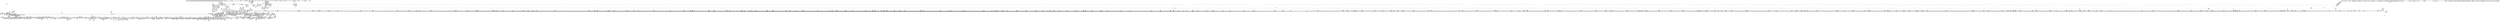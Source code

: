 digraph {
	CE0x43924b0 [shape=record,shape=Mrecord,label="{CE0x43924b0|i32_11|*Constant*}"]
	CE0x43b6d50 [shape=record,shape=Mrecord,label="{CE0x43b6d50|common_file_perm:tmp60|security/apparmor/lsm.c,452|*SummSource*}"]
	CE0x43d7150 [shape=record,shape=Mrecord,label="{CE0x43d7150|common_file_perm:tobool25|security/apparmor/lsm.c,448}"]
	CE0x440e560 [shape=record,shape=Mrecord,label="{CE0x440e560|GLOBAL:llvm.expect.i64|*Constant*}"]
	CE0x439ebc0 [shape=record,shape=Mrecord,label="{CE0x439ebc0|i64*_getelementptr_inbounds_(_16_x_i64_,_16_x_i64_*___llvm_gcov_ctr46,_i64_0,_i64_1)|*Constant*|*SummSource*}"]
	CE0x4347e60 [shape=record,shape=Mrecord,label="{CE0x4347e60|0:_i16,_4:_i32,_8:_i16,_40:_%struct.super_block*,_:_SCMRE_178,179_}"]
	CE0x44d8a80 [shape=record,shape=Mrecord,label="{CE0x44d8a80|i64*_getelementptr_inbounds_(_2_x_i64_,_2_x_i64_*___llvm_gcov_ctr2919,_i64_0,_i64_0)|*Constant*|*SummSink*}"]
	CE0x447b6e0 [shape=record,shape=Mrecord,label="{CE0x447b6e0|mediated_filesystem:and|security/apparmor/include/apparmor.h,117|*SummSink*}"]
	CE0x42f1db0 [shape=record,shape=Mrecord,label="{CE0x42f1db0|apparmor_file_mprotect:conv|security/apparmor/lsm.c,501|*SummSink*}"]
	CE0x43a35d0 [shape=record,shape=Mrecord,label="{CE0x43a35d0|common_file_perm:tmp33|security/apparmor/lsm.c,434|*SummSink*}"]
	CE0x43b0240 [shape=record,shape=Mrecord,label="{CE0x43b0240|aa_cred_profile:tmp10|security/apparmor/include/context.h,100}"]
	"CONST[source:1(input),value:2(dynamic)][purpose:{object}][SrcIdx:7]"
	CE0x447ab90 [shape=record,shape=Mrecord,label="{CE0x447ab90|_call_void_mcount()_#2|*SummSink*}"]
	CE0x4407280 [shape=record,shape=Mrecord,label="{CE0x4407280|aa_cred_profile:tobool|security/apparmor/include/context.h,100}"]
	CE0x4339400 [shape=record,shape=Mrecord,label="{CE0x4339400|16:_%struct.vfsmount*,_24:_%struct.dentry*,_32:_%struct.inode*,_408:_%struct.cred*,_456:_i8*,_:_CRE_424,428_|*MultipleSource*|security/apparmor/lsm.c,474|Function::common_mmap&Arg::file::|*LoadInst*|security/apparmor/lsm.c,500}"]
	CE0x43083c0 [shape=record,shape=Mrecord,label="{CE0x43083c0|i64_12|*Constant*}"]
	CE0x43d4d10 [shape=record,shape=Mrecord,label="{CE0x43d4d10|0:_i16,_:_CRE_1,2_}"]
	CE0x43c63c0 [shape=record,shape=Mrecord,label="{CE0x43c63c0|aa_cred_profile:tmp31|security/apparmor/include/context.h,100}"]
	CE0x43c4c20 [shape=record,shape=Mrecord,label="{CE0x43c4c20|file_inode17:tmp3|*SummSink*}"]
	CE0x42e45b0 [shape=record,shape=Mrecord,label="{CE0x42e45b0|common_mmap:tmp}"]
	"CONST[source:0(mediator),value:2(dynamic)][purpose:{object}]"
	CE0x4434f30 [shape=record,shape=Mrecord,label="{CE0x4434f30|0:_i16,_4:_i32,_8:_i16,_40:_%struct.super_block*,_:_SCMRE_816,824_|*MultipleSource*|security/apparmor/lsm.c,435|security/apparmor/include/apparmor.h,117|Function::mediated_filesystem&Arg::inode::|*LoadInst*|include/linux/fs.h,1916}"]
	CE0x42f0bc0 [shape=record,shape=Mrecord,label="{CE0x42f0bc0|apparmor_file_mprotect:tmp|*SummSink*}"]
	CE0x4409c00 [shape=record,shape=Mrecord,label="{CE0x4409c00|aa_cred_profile:conv|security/apparmor/include/context.h,100}"]
	CE0x43a41c0 [shape=record,shape=Mrecord,label="{CE0x43a41c0|aa_cred_profile:if.end|*SummSink*}"]
	CE0x438fc50 [shape=record,shape=Mrecord,label="{CE0x438fc50|i64*_getelementptr_inbounds_(_28_x_i64_,_28_x_i64_*___llvm_gcov_ctr87,_i64_0,_i64_5)|*Constant*|*SummSource*}"]
	CE0x444fed0 [shape=record,shape=Mrecord,label="{CE0x444fed0|80:_i64,_:_CRE_208,216_|*MultipleSource*|security/apparmor/include/apparmor.h,117|*LoadInst*|security/apparmor/include/apparmor.h,117}"]
	CE0x4373880 [shape=record,shape=Mrecord,label="{CE0x4373880|0:_i16,_4:_i32,_8:_i16,_40:_%struct.super_block*,_:_SCMRE_191,192_}"]
	CE0x433cd60 [shape=record,shape=Mrecord,label="{CE0x433cd60|i64_7|*Constant*}"]
	CE0x44bb7d0 [shape=record,shape=Mrecord,label="{CE0x44bb7d0|aa_path_perm:op|Function::aa_path_perm&Arg::op::}"]
	CE0x431eb10 [shape=record,shape=Mrecord,label="{CE0x431eb10|common_mmap:tmp2|security/apparmor/lsm.c,474}"]
	CE0x432bac0 [shape=record,shape=Mrecord,label="{CE0x432bac0|16:_%struct.vfsmount*,_24:_%struct.dentry*,_32:_%struct.inode*,_408:_%struct.cred*,_456:_i8*,_:_CRE_169,170_}"]
	CE0x44519f0 [shape=record,shape=Mrecord,label="{CE0x44519f0|80:_i64,_:_CRE_320,328_|*MultipleSource*|security/apparmor/include/apparmor.h,117|*LoadInst*|security/apparmor/include/apparmor.h,117}"]
	CE0x4311090 [shape=record,shape=Mrecord,label="{CE0x4311090|apparmor_file_mprotect:cond|security/apparmor/lsm.c,501|*SummSink*}"]
	CE0x4388450 [shape=record,shape=Mrecord,label="{CE0x4388450|common_file_perm:conv|security/apparmor/lsm.c,432|*SummSource*}"]
	CE0x4361870 [shape=record,shape=Mrecord,label="{CE0x4361870|44:_i32,_48:_i16,_128:_i8*,_:_SCMRE_40,44_|*MultipleSource*|*LoadInst*|security/apparmor/lsm.c,429|Function::aa_cred_profile&Arg::cred::|security/apparmor/include/context.h,99}"]
	CE0x445aed0 [shape=record,shape=Mrecord,label="{CE0x445aed0|80:_i64,_:_CRE_1270,1271_}"]
	CE0x4465990 [shape=record,shape=Mrecord,label="{CE0x4465990|80:_i64,_:_CRE_1671,1672_}"]
	CE0x43d4a70 [shape=record,shape=Mrecord,label="{CE0x43d4a70|common_file_perm:allow|security/apparmor/lsm.c,448|*SummSource*}"]
	CE0x436ae60 [shape=record,shape=Mrecord,label="{CE0x436ae60|common_file_perm:return|*SummSink*}"]
	CE0x432a780 [shape=record,shape=Mrecord,label="{CE0x432a780|16:_%struct.vfsmount*,_24:_%struct.dentry*,_32:_%struct.inode*,_408:_%struct.cred*,_456:_i8*,_:_CRE_158,159_}"]
	CE0x44251d0 [shape=record,shape=Mrecord,label="{CE0x44251d0|0:_i16,_4:_i32,_8:_i16,_40:_%struct.super_block*,_:_SCMRE_400,408_|*MultipleSource*|security/apparmor/lsm.c,435|security/apparmor/include/apparmor.h,117|Function::mediated_filesystem&Arg::inode::|*LoadInst*|include/linux/fs.h,1916}"]
	CE0x44be840 [shape=record,shape=Mrecord,label="{CE0x44be840|i64_0|*Constant*}"]
	CE0x442bb20 [shape=record,shape=Mrecord,label="{CE0x442bb20|0:_i16,_4:_i32,_8:_i16,_40:_%struct.super_block*,_:_SCMRE_568,569_}"]
	CE0x43cf5d0 [shape=record,shape=Mrecord,label="{CE0x43cf5d0|80:_i64,_:_CRE_586,587_}"]
	CE0x438f070 [shape=record,shape=Mrecord,label="{CE0x438f070|common_file_perm:tmp19|security/apparmor/lsm.c,432|*SummSource*}"]
	CE0x43b5330 [shape=record,shape=Mrecord,label="{CE0x43b5330|i64*_getelementptr_inbounds_(_2_x_i64_,_2_x_i64_*___llvm_gcov_ctr55,_i64_0,_i64_0)|*Constant*}"]
	CE0x43cb280 [shape=record,shape=Mrecord,label="{CE0x43cb280|aa_cred_profile:tmp33|security/apparmor/include/context.h,101|*SummSink*}"]
	CE0x4425c40 [shape=record,shape=Mrecord,label="{CE0x4425c40|0:_i16,_4:_i32,_8:_i16,_40:_%struct.super_block*,_:_SCMRE_432,440_|*MultipleSource*|security/apparmor/lsm.c,435|security/apparmor/include/apparmor.h,117|Function::mediated_filesystem&Arg::inode::|*LoadInst*|include/linux/fs.h,1916}"]
	CE0x439ea40 [shape=record,shape=Mrecord,label="{CE0x439ea40|aa_cred_profile:tmp1|*SummSink*}"]
	CE0x4452ab0 [shape=record,shape=Mrecord,label="{CE0x4452ab0|i32_10|*Constant*|*SummSource*}"]
	CE0x442f1d0 [shape=record,shape=Mrecord,label="{CE0x442f1d0|0:_i16,_4:_i32,_8:_i16,_40:_%struct.super_block*,_:_SCMRE_603,604_}"]
	CE0x445f240 [shape=record,shape=Mrecord,label="{CE0x445f240|80:_i64,_:_CRE_1352,1353_}"]
	CE0x443a6e0 [shape=record,shape=Mrecord,label="{CE0x443a6e0|0:_i16,_4:_i32,_8:_i16,_40:_%struct.super_block*,_:_SCMRE_909,910_}"]
	CE0x446ccd0 [shape=record,shape=Mrecord,label="{CE0x446ccd0|__aa_current_profile:tmp9|security/apparmor/include/context.h,138|*SummSource*}"]
	CE0x44617f0 [shape=record,shape=Mrecord,label="{CE0x44617f0|80:_i64,_:_CRE_1596,1600_|*MultipleSource*|security/apparmor/include/apparmor.h,117|*LoadInst*|security/apparmor/include/apparmor.h,117}"]
	CE0x43a80c0 [shape=record,shape=Mrecord,label="{CE0x43a80c0|aa_cred_profile:do.body5|*SummSource*}"]
	CE0x43440d0 [shape=record,shape=Mrecord,label="{CE0x43440d0|common_mmap:tmp9|security/apparmor/lsm.c,474|*SummSource*}"]
	CE0x439dcd0 [shape=record,shape=Mrecord,label="{CE0x439dcd0|common_file_perm:call12|security/apparmor/lsm.c,435|*SummSink*}"]
	CE0x43de880 [shape=record,shape=Mrecord,label="{CE0x43de880|_ret_i32_%call2,_!dbg_!15480|security/apparmor/file.c,456|*SummSink*}"]
	CE0x43b7b30 [shape=record,shape=Mrecord,label="{CE0x43b7b30|i64*_getelementptr_inbounds_(_16_x_i64_,_16_x_i64_*___llvm_gcov_ctr46,_i64_0,_i64_7)|*Constant*|*SummSink*}"]
	CE0x436dfd0 [shape=record,shape=Mrecord,label="{CE0x436dfd0|common_file_perm:tmp29|security/apparmor/lsm.c,434|*SummSink*}"]
	CE0x43bd8f0 [shape=record,shape=Mrecord,label="{CE0x43bd8f0|i32_100|*Constant*|*SummSink*}"]
	CE0x444f710 [shape=record,shape=Mrecord,label="{CE0x444f710|80:_i64,_:_CRE_176,184_|*MultipleSource*|security/apparmor/include/apparmor.h,117|*LoadInst*|security/apparmor/include/apparmor.h,117}"]
	CE0x42fb8f0 [shape=record,shape=Mrecord,label="{CE0x42fb8f0|i8*_null|*Constant*}"]
	CE0x43c1800 [shape=record,shape=Mrecord,label="{CE0x43c1800|aa_cred_profile:lnot.ext|security/apparmor/include/context.h,100}"]
	CE0x4346c70 [shape=record,shape=Mrecord,label="{CE0x4346c70|common_mmap:tmp21|security/apparmor/lsm.c,483}"]
	CE0x445a210 [shape=record,shape=Mrecord,label="{CE0x445a210|80:_i64,_:_CRE_1258,1259_}"]
	CE0x4395ef0 [shape=record,shape=Mrecord,label="{CE0x4395ef0|44:_i32,_48:_i16,_128:_i8*,_:_SCMRE_72,80_|*MultipleSource*|*LoadInst*|security/apparmor/lsm.c,429|Function::aa_cred_profile&Arg::cred::|security/apparmor/include/context.h,99}"]
	CE0x437f240 [shape=record,shape=Mrecord,label="{CE0x437f240|common_mmap:tmp34|security/apparmor/lsm.c,486|*SummSource*}"]
	CE0x43a7a00 [shape=record,shape=Mrecord,label="{CE0x43a7a00|common_file_perm:tmp9|security/apparmor/lsm.c,432|*SummSink*}"]
	CE0x42e4690 [shape=record,shape=Mrecord,label="{CE0x42e4690|common_mmap:tmp|*SummSource*}"]
	CE0x44628b0 [shape=record,shape=Mrecord,label="{CE0x44628b0|80:_i64,_:_CRE_1625,1626_}"]
	CE0x43d4430 [shape=record,shape=Mrecord,label="{CE0x43d4430|common_file_perm:tmp49|security/apparmor/lsm.c,448|*SummSource*}"]
	CE0x43bce00 [shape=record,shape=Mrecord,label="{CE0x43bce00|i8*_getelementptr_inbounds_(_36_x_i8_,_36_x_i8_*_.str12,_i32_0,_i32_0)|*Constant*|*SummSource*}"]
	CE0x3d839e0 [shape=record,shape=Mrecord,label="{CE0x3d839e0|80:_i64,_160:_%struct.file*,_:_CRE_78,79_}"]
	CE0x445e7a0 [shape=record,shape=Mrecord,label="{CE0x445e7a0|80:_i64,_:_CRE_1342,1343_}"]
	CE0x42f04a0 [shape=record,shape=Mrecord,label="{CE0x42f04a0|80:_i64,_160:_%struct.file*,_:_CRE_80,88_|*MultipleSource*|Function::apparmor_file_mprotect&Arg::vma::|security/apparmor/lsm.c,500}"]
	CE0x4431e80 [shape=record,shape=Mrecord,label="{CE0x4431e80|0:_i16,_4:_i32,_8:_i16,_40:_%struct.super_block*,_:_SCMRE_664,672_|*MultipleSource*|security/apparmor/lsm.c,435|security/apparmor/include/apparmor.h,117|Function::mediated_filesystem&Arg::inode::|*LoadInst*|include/linux/fs.h,1916}"]
	CE0x442d290 [shape=record,shape=Mrecord,label="{CE0x442d290|0:_i16,_4:_i32,_8:_i16,_40:_%struct.super_block*,_:_SCMRE_583,584_}"]
	CE0x4334f30 [shape=record,shape=Mrecord,label="{CE0x4334f30|16:_%struct.vfsmount*,_24:_%struct.dentry*,_32:_%struct.inode*,_408:_%struct.cred*,_456:_i8*,_:_CRE_24,32_|*MultipleSource*|security/apparmor/lsm.c,474|Function::common_mmap&Arg::file::|*LoadInst*|security/apparmor/lsm.c,500}"]
	CE0x439d0a0 [shape=record,shape=Mrecord,label="{CE0x439d0a0|mediated_filesystem:tmp2}"]
	CE0x43dc660 [shape=record,shape=Mrecord,label="{CE0x43dc660|common_file_perm:call27|security/apparmor/lsm.c,449}"]
	CE0x436d100 [shape=record,shape=Mrecord,label="{CE0x436d100|i64*_getelementptr_inbounds_(_28_x_i64_,_28_x_i64_*___llvm_gcov_ctr87,_i64_0,_i64_7)|*Constant*}"]
	CE0x4323ba0 [shape=record,shape=Mrecord,label="{CE0x4323ba0|16:_%struct.vfsmount*,_24:_%struct.dentry*,_32:_%struct.inode*,_408:_%struct.cred*,_456:_i8*,_:_CRE_85,86_}"]
	CE0x445fbd0 [shape=record,shape=Mrecord,label="{CE0x445fbd0|80:_i64,_:_CRE_1361,1362_}"]
	CE0x4436160 [shape=record,shape=Mrecord,label="{CE0x4436160|0:_i16,_4:_i32,_8:_i16,_40:_%struct.super_block*,_:_SCMRE_865,866_}"]
	CE0x4390bb0 [shape=record,shape=Mrecord,label="{CE0x4390bb0|i64*_getelementptr_inbounds_(_28_x_i64_,_28_x_i64_*___llvm_gcov_ctr87,_i64_0,_i64_4)|*Constant*|*SummSource*}"]
	CE0x4322da0 [shape=record,shape=Mrecord,label="{CE0x4322da0|16:_%struct.vfsmount*,_24:_%struct.dentry*,_32:_%struct.inode*,_408:_%struct.cred*,_456:_i8*,_:_CRE_77,78_}"]
	CE0x44718d0 [shape=record,shape=Mrecord,label="{CE0x44718d0|i64*_getelementptr_inbounds_(_2_x_i64_,_2_x_i64_*___llvm_gcov_ctr12,_i64_0,_i64_1)|*Constant*|*SummSource*}"]
	CE0x4369760 [shape=record,shape=Mrecord,label="{CE0x4369760|i32_1|*Constant*|*SummSink*}"]
	CE0x4407410 [shape=record,shape=Mrecord,label="{CE0x4407410|aa_cred_profile:profile|security/apparmor/include/context.h,100}"]
	CE0x43d14e0 [shape=record,shape=Mrecord,label="{CE0x43d14e0|common_file_perm:tmp43|security/apparmor/lsm.c,447|*SummSink*}"]
	CE0x44b91c0 [shape=record,shape=Mrecord,label="{CE0x44b91c0|file_inode17:tmp2}"]
	CE0x442a5f0 [shape=record,shape=Mrecord,label="{CE0x442a5f0|0:_i16,_4:_i32,_8:_i16,_40:_%struct.super_block*,_:_SCMRE_554,555_}"]
	CE0x4439100 [shape=record,shape=Mrecord,label="{CE0x4439100|0:_i16,_4:_i32,_8:_i16,_40:_%struct.super_block*,_:_SCMRE_895,896_}"]
	CE0x443dca0 [shape=record,shape=Mrecord,label="{CE0x443dca0|0:_i16,_4:_i32,_8:_i16,_40:_%struct.super_block*,_:_SCMRE_976,977_}"]
	CE0x43d3950 [shape=record,shape=Mrecord,label="{CE0x43d3950|common_file_perm:tmp47|security/apparmor/lsm.c,448|*SummSource*}"]
	CE0x4368d10 [shape=record,shape=Mrecord,label="{CE0x4368d10|common_file_perm:lnot.ext|security/apparmor/lsm.c,432|*SummSink*}"]
	CE0x430dca0 [shape=record,shape=Mrecord,label="{CE0x430dca0|GLOBAL:common_mmap|*Constant*}"]
	CE0x42f1140 [shape=record,shape=Mrecord,label="{CE0x42f1140|i32_2|*Constant*|*SummSource*}"]
	CE0x43d64a0 [shape=record,shape=Mrecord,label="{CE0x43d64a0|common_file_perm:neg|security/apparmor/lsm.c,448|*SummSource*}"]
	CE0x444e3a0 [shape=record,shape=Mrecord,label="{CE0x444e3a0|80:_i64,_:_CRE_96,104_|*MultipleSource*|security/apparmor/include/apparmor.h,117|*LoadInst*|security/apparmor/include/apparmor.h,117}"]
	CE0x42f9330 [shape=record,shape=Mrecord,label="{CE0x42f9330|apparmor_file_mprotect:prot|Function::apparmor_file_mprotect&Arg::prot::}"]
	CE0x4456b90 [shape=record,shape=Mrecord,label="{CE0x4456b90|80:_i64,_:_CRE_1208,1209_}"]
	CE0x43687a0 [shape=record,shape=Mrecord,label="{CE0x43687a0|aa_cred_profile:if.end|*SummSource*}"]
	CE0x4490f60 [shape=record,shape=Mrecord,label="{CE0x4490f60|_ret_%struct.inode*_%tmp4,_!dbg_!15470|include/linux/fs.h,1916|*SummSource*}"]
	CE0x4367250 [shape=record,shape=Mrecord,label="{CE0x4367250|44:_i32,_48:_i16,_128:_i8*,_:_SCMRE_112,120_|*MultipleSource*|*LoadInst*|security/apparmor/lsm.c,429|Function::aa_cred_profile&Arg::cred::|security/apparmor/include/context.h,99}"]
	CE0x446de00 [shape=record,shape=Mrecord,label="{CE0x446de00|file_inode17:tmp|*SummSource*}"]
	CE0x4326e50 [shape=record,shape=Mrecord,label="{CE0x4326e50|i64_13|*Constant*}"]
	CE0x44820e0 [shape=record,shape=Mrecord,label="{CE0x44820e0|__aa_current_profile:tmp|*SummSink*}"]
	CE0x4421ad0 [shape=record,shape=Mrecord,label="{CE0x4421ad0|0:_i16,_4:_i32,_8:_i16,_40:_%struct.super_block*,_:_SCMRE_293,294_}"]
	CE0x445a430 [shape=record,shape=Mrecord,label="{CE0x445a430|80:_i64,_:_CRE_1260,1261_}"]
	CE0x4422750 [shape=record,shape=Mrecord,label="{CE0x4422750|0:_i16,_4:_i32,_8:_i16,_40:_%struct.super_block*,_:_SCMRE_301,302_}"]
	CE0x4454ea0 [shape=record,shape=Mrecord,label="{CE0x4454ea0|80:_i64,_:_CRE_629,630_}"]
	CE0x43992b0 [shape=record,shape=Mrecord,label="{CE0x43992b0|aa_cred_profile:tobool|security/apparmor/include/context.h,100|*SummSink*}"]
	CE0x44b8000 [shape=record,shape=Mrecord,label="{CE0x44b8000|get_current:tmp2|*SummSink*}"]
	CE0x442be40 [shape=record,shape=Mrecord,label="{CE0x442be40|0:_i16,_4:_i32,_8:_i16,_40:_%struct.super_block*,_:_SCMRE_570,571_}"]
	CE0x43dbdf0 [shape=record,shape=Mrecord,label="{CE0x43dbdf0|common_file_perm:tmp55|security/apparmor/lsm.c,449|*SummSink*}"]
	CE0x4481e70 [shape=record,shape=Mrecord,label="{CE0x4481e70|aa_file_perm:tmp5|security/apparmor/file.c,452}"]
	CE0x4323660 [shape=record,shape=Mrecord,label="{CE0x4323660|16:_%struct.vfsmount*,_24:_%struct.dentry*,_32:_%struct.inode*,_408:_%struct.cred*,_456:_i8*,_:_CRE_82,83_}"]
	CE0x441e100 [shape=record,shape=Mrecord,label="{CE0x441e100|0:_i16,_4:_i32,_8:_i16,_40:_%struct.super_block*,_:_SCMRE_256,257_}"]
	CE0x4440d40 [shape=record,shape=Mrecord,label="{CE0x4440d40|80:_i64,_:_CRE_408,409_}"]
	CE0x4378220 [shape=record,shape=Mrecord,label="{CE0x4378220|i64_17|*Constant*|*SummSink*}"]
	CE0x4349120 [shape=record,shape=Mrecord,label="{CE0x4349120|0:_i16,_4:_i32,_8:_i16,_40:_%struct.super_block*,_:_SCMRE_190,191_}"]
	CE0x438d600 [shape=record,shape=Mrecord,label="{CE0x438d600|GLOBAL:llvm.expect.i64|*Constant*}"]
	CE0x445d6a0 [shape=record,shape=Mrecord,label="{CE0x445d6a0|80:_i64,_:_CRE_1326,1327_}"]
	CE0x4427450 [shape=record,shape=Mrecord,label="{CE0x4427450|0:_i16,_4:_i32,_8:_i16,_40:_%struct.super_block*,_:_SCMRE_478,479_}"]
	CE0x43aa240 [shape=record,shape=Mrecord,label="{CE0x43aa240|aa_cred_profile:tmp9|security/apparmor/include/context.h,100|*SummSource*}"]
	CE0x43b1a90 [shape=record,shape=Mrecord,label="{CE0x43b1a90|COLLAPSED:_GCMRE___llvm_gcov_ctr88_internal_global_2_x_i64_zeroinitializer:_elem_0:default:}"]
	CE0x430abf0 [shape=record,shape=Mrecord,label="{CE0x430abf0|16:_%struct.vfsmount*,_24:_%struct.dentry*,_32:_%struct.inode*,_408:_%struct.cred*,_456:_i8*,_:_CRE_126,127_}"]
	CE0x43cc920 [shape=record,shape=Mrecord,label="{CE0x43cc920|80:_i64,_:_CRE_488,496_|*MultipleSource*|security/apparmor/include/apparmor.h,117|*LoadInst*|security/apparmor/include/apparmor.h,117}"]
	CE0x439ee40 [shape=record,shape=Mrecord,label="{CE0x439ee40|GLOBAL:llvm.expect.i64|*Constant*}"]
	CE0x43cd110 [shape=record,shape=Mrecord,label="{CE0x43cd110|80:_i64,_:_CRE_528,536_|*MultipleSource*|security/apparmor/include/apparmor.h,117|*LoadInst*|security/apparmor/include/apparmor.h,117}"]
	CE0x4324500 [shape=record,shape=Mrecord,label="{CE0x4324500|common_mmap:land.lhs.true|*SummSink*}"]
	CE0x4460780 [shape=record,shape=Mrecord,label="{CE0x4460780|80:_i64,_:_CRE_1372,1373_}"]
	CE0x4322160 [shape=record,shape=Mrecord,label="{CE0x4322160|16:_%struct.vfsmount*,_24:_%struct.dentry*,_32:_%struct.inode*,_408:_%struct.cred*,_456:_i8*,_:_CRE_70,71_}"]
	CE0x442fb30 [shape=record,shape=Mrecord,label="{CE0x442fb30|0:_i16,_4:_i32,_8:_i16,_40:_%struct.super_block*,_:_SCMRE_609,610_}"]
	CE0x4463790 [shape=record,shape=Mrecord,label="{CE0x4463790|80:_i64,_:_CRE_1639,1640_}"]
	CE0x43932e0 [shape=record,shape=Mrecord,label="{CE0x43932e0|44:_i32,_48:_i16,_128:_i8*,_:_SCMRE_160,168_|*MultipleSource*|*LoadInst*|security/apparmor/lsm.c,429|Function::aa_cred_profile&Arg::cred::|security/apparmor/include/context.h,99}"]
	CE0x446dd90 [shape=record,shape=Mrecord,label="{CE0x446dd90|COLLAPSED:_GCMRE___llvm_gcov_ctr2919_internal_global_2_x_i64_zeroinitializer:_elem_0:default:}"]
	CE0x44bcbb0 [shape=record,shape=Mrecord,label="{CE0x44bcbb0|aa_cred_profile:tmp21|security/apparmor/include/context.h,100}"]
	CE0x43c60b0 [shape=record,shape=Mrecord,label="{CE0x43c60b0|aa_cred_profile:tmp30|security/apparmor/include/context.h,100|*SummSink*}"]
	CE0x4333b10 [shape=record,shape=Mrecord,label="{CE0x4333b10|16:_%struct.vfsmount*,_24:_%struct.dentry*,_32:_%struct.inode*,_408:_%struct.cred*,_456:_i8*,_:_CRE_344,360_|*MultipleSource*|security/apparmor/lsm.c,474|Function::common_mmap&Arg::file::|*LoadInst*|security/apparmor/lsm.c,500}"]
	CE0x4373d30 [shape=record,shape=Mrecord,label="{CE0x4373d30|0:_i16,_4:_i32,_8:_i16,_40:_%struct.super_block*,_:_SCMRE_194,195_}"]
	CE0x43d72d0 [shape=record,shape=Mrecord,label="{CE0x43d72d0|common_file_perm:tobool25|security/apparmor/lsm.c,448|*SummSource*}"]
	CE0x444ef50 [shape=record,shape=Mrecord,label="{CE0x444ef50|80:_i64,_:_CRE_136,140_|*MultipleSource*|security/apparmor/include/apparmor.h,117|*LoadInst*|security/apparmor/include/apparmor.h,117}"]
	CE0x4465bb0 [shape=record,shape=Mrecord,label="{CE0x4465bb0|80:_i64,_:_CRE_1673,1674_}"]
	CE0x43b21c0 [shape=record,shape=Mrecord,label="{CE0x43b21c0|0:_i16,_4:_i32,_8:_i16,_40:_%struct.super_block*,_:_SCMRE_138,139_}"]
	CE0x445d7b0 [shape=record,shape=Mrecord,label="{CE0x445d7b0|80:_i64,_:_CRE_1327,1328_}"]
	CE0x42fb750 [shape=record,shape=Mrecord,label="{CE0x42fb750|16:_%struct.vfsmount*,_24:_%struct.dentry*,_32:_%struct.inode*,_408:_%struct.cred*,_456:_i8*,_:_CRE_1,2_}"]
	CE0x43de0d0 [shape=record,shape=Mrecord,label="{CE0x43de0d0|aa_file_perm:request|Function::aa_file_perm&Arg::request::}"]
	CE0x4488e20 [shape=record,shape=Mrecord,label="{CE0x4488e20|aa_file_perm:bb}"]
	CE0x437e560 [shape=record,shape=Mrecord,label="{CE0x437e560|common_mmap:call|security/apparmor/lsm.c,488}"]
	CE0x440ed30 [shape=record,shape=Mrecord,label="{CE0x440ed30|i64*_getelementptr_inbounds_(_2_x_i64_,_2_x_i64_*___llvm_gcov_ctr112,_i64_0,_i64_0)|*Constant*|*SummSink*}"]
	CE0x43ceb30 [shape=record,shape=Mrecord,label="{CE0x43ceb30|80:_i64,_:_CRE_576,577_}"]
	CE0x4454400 [shape=record,shape=Mrecord,label="{CE0x4454400|80:_i64,_:_CRE_619,620_}"]
	CE0x42e4620 [shape=record,shape=Mrecord,label="{CE0x42e4620|COLLAPSED:_GCMRE___llvm_gcov_ctr96_internal_global_19_x_i64_zeroinitializer:_elem_0:default:}"]
	CE0x43af640 [shape=record,shape=Mrecord,label="{CE0x43af640|i64*_getelementptr_inbounds_(_28_x_i64_,_28_x_i64_*___llvm_gcov_ctr87,_i64_0,_i64_9)|*Constant*|*SummSink*}"]
	CE0x4482d10 [shape=record,shape=Mrecord,label="{CE0x4482d10|i64_-2147483648|*Constant*|*SummSink*}"]
	CE0x43cded0 [shape=record,shape=Mrecord,label="{CE0x43cded0|80:_i64,_:_CRE_564,565_}"]
	CE0x44271c0 [shape=record,shape=Mrecord,label="{CE0x44271c0|0:_i16,_4:_i32,_8:_i16,_40:_%struct.super_block*,_:_SCMRE_476,477_}"]
	CE0x4474750 [shape=record,shape=Mrecord,label="{CE0x4474750|i64*_getelementptr_inbounds_(_16_x_i64_,_16_x_i64_*___llvm_gcov_ctr46,_i64_0,_i64_1)|*Constant*}"]
	CE0x43a04b0 [shape=record,shape=Mrecord,label="{CE0x43a04b0|_call_void_mcount()_#2|*SummSink*}"]
	CE0x4361600 [shape=record,shape=Mrecord,label="{CE0x4361600|common_file_perm:lor.lhs.false23|*SummSink*}"]
	CE0x4466fe0 [shape=record,shape=Mrecord,label="{CE0x4466fe0|80:_i64,_:_CRE_1712,1720_|*MultipleSource*|security/apparmor/include/apparmor.h,117|*LoadInst*|security/apparmor/include/apparmor.h,117}"]
	CE0x44735e0 [shape=record,shape=Mrecord,label="{CE0x44735e0|__aa_current_profile:tmp6|security/apparmor/include/context.h,138|*SummSource*}"]
	CE0x43295a0 [shape=record,shape=Mrecord,label="{CE0x43295a0|__aa_current_profile:tmp18|security/apparmor/include/context.h,138}"]
	CE0x430cf40 [shape=record,shape=Mrecord,label="{CE0x430cf40|16:_%struct.vfsmount*,_24:_%struct.dentry*,_32:_%struct.inode*,_408:_%struct.cred*,_456:_i8*,_:_CRE_157,158_}"]
	CE0x433d1e0 [shape=record,shape=Mrecord,label="{CE0x433d1e0|i64_7|*Constant*|*SummSink*}"]
	CE0x43de9f0 [shape=record,shape=Mrecord,label="{CE0x43de9f0|i64*_getelementptr_inbounds_(_28_x_i64_,_28_x_i64_*___llvm_gcov_ctr87,_i64_0,_i64_26)|*Constant*}"]
	CE0x4331450 [shape=record,shape=Mrecord,label="{CE0x4331450|16:_%struct.vfsmount*,_24:_%struct.dentry*,_32:_%struct.inode*,_408:_%struct.cred*,_456:_i8*,_:_CRE_240,248_|*MultipleSource*|security/apparmor/lsm.c,474|Function::common_mmap&Arg::file::|*LoadInst*|security/apparmor/lsm.c,500}"]
	CE0x439a4e0 [shape=record,shape=Mrecord,label="{CE0x439a4e0|common_file_perm:expval|security/apparmor/lsm.c,432|*SummSource*}"]
	CE0x4450690 [shape=record,shape=Mrecord,label="{CE0x4450690|80:_i64,_:_CRE_248,252_|*MultipleSource*|security/apparmor/include/apparmor.h,117|*LoadInst*|security/apparmor/include/apparmor.h,117}"]
	CE0x4463020 [shape=record,shape=Mrecord,label="{CE0x4463020|80:_i64,_:_CRE_1632,1633_}"]
	CE0x4425ef0 [shape=record,shape=Mrecord,label="{CE0x4425ef0|0:_i16,_4:_i32,_8:_i16,_40:_%struct.super_block*,_:_SCMRE_440,448_|*MultipleSource*|security/apparmor/lsm.c,435|security/apparmor/include/apparmor.h,117|Function::mediated_filesystem&Arg::inode::|*LoadInst*|include/linux/fs.h,1916}"]
	CE0x4434720 [shape=record,shape=Mrecord,label="{CE0x4434720|0:_i16,_4:_i32,_8:_i16,_40:_%struct.super_block*,_:_SCMRE_792,800_|*MultipleSource*|security/apparmor/lsm.c,435|security/apparmor/include/apparmor.h,117|Function::mediated_filesystem&Arg::inode::|*LoadInst*|include/linux/fs.h,1916}"]
	CE0x442eeb0 [shape=record,shape=Mrecord,label="{CE0x442eeb0|0:_i16,_4:_i32,_8:_i16,_40:_%struct.super_block*,_:_SCMRE_601,602_}"]
	CE0x42f9b10 [shape=record,shape=Mrecord,label="{CE0x42f9b10|common_mmap:prot|Function::common_mmap&Arg::prot::|*SummSink*}"]
	CE0x4317340 [shape=record,shape=Mrecord,label="{CE0x4317340|common_mmap:tmp14|security/apparmor/lsm.c,477|*SummSink*}"]
	CE0x4333730 [shape=record,shape=Mrecord,label="{CE0x4333730|16:_%struct.vfsmount*,_24:_%struct.dentry*,_32:_%struct.inode*,_408:_%struct.cred*,_456:_i8*,_:_CRE_328,336_|*MultipleSource*|security/apparmor/lsm.c,474|Function::common_mmap&Arg::file::|*LoadInst*|security/apparmor/lsm.c,500}"]
	CE0x43741e0 [shape=record,shape=Mrecord,label="{CE0x43741e0|0:_i16,_4:_i32,_8:_i16,_40:_%struct.super_block*,_:_SCMRE_197,198_}"]
	CE0x4470590 [shape=record,shape=Mrecord,label="{CE0x4470590|__aa_current_profile:tmp12|security/apparmor/include/context.h,138|*SummSink*}"]
	CE0x4453410 [shape=record,shape=Mrecord,label="{CE0x4453410|80:_i64,_:_CRE_604,605_}"]
	CE0x44230b0 [shape=record,shape=Mrecord,label="{CE0x44230b0|0:_i16,_4:_i32,_8:_i16,_40:_%struct.super_block*,_:_SCMRE_307,308_}"]
	CE0x43226a0 [shape=record,shape=Mrecord,label="{CE0x43226a0|16:_%struct.vfsmount*,_24:_%struct.dentry*,_32:_%struct.inode*,_408:_%struct.cred*,_456:_i8*,_:_CRE_73,74_}"]
	CE0x445d9d0 [shape=record,shape=Mrecord,label="{CE0x445d9d0|80:_i64,_:_CRE_1329,1330_}"]
	CE0x43b5a50 [shape=record,shape=Mrecord,label="{CE0x43b5a50|aa_cred_profile:expval|security/apparmor/include/context.h,100}"]
	CE0x43d1e40 [shape=record,shape=Mrecord,label="{CE0x43d1e40|common_file_perm:tmp45|security/apparmor/lsm.c,447|*SummSource*}"]
	CE0x4408b60 [shape=record,shape=Mrecord,label="{CE0x4408b60|aa_cred_profile:lnot2|security/apparmor/include/context.h,100}"]
	CE0x446a520 [shape=record,shape=Mrecord,label="{CE0x446a520|80:_i64,_:_CRE_1920,1928_|*MultipleSource*|security/apparmor/include/apparmor.h,117|*LoadInst*|security/apparmor/include/apparmor.h,117}"]
	CE0x443c300 [shape=record,shape=Mrecord,label="{CE0x443c300|0:_i16,_4:_i32,_8:_i16,_40:_%struct.super_block*,_:_SCMRE_927,928_}"]
	CE0x44312a0 [shape=record,shape=Mrecord,label="{CE0x44312a0|0:_i16,_4:_i32,_8:_i16,_40:_%struct.super_block*,_:_SCMRE_624,628_|*MultipleSource*|security/apparmor/lsm.c,435|security/apparmor/include/apparmor.h,117|Function::mediated_filesystem&Arg::inode::|*LoadInst*|include/linux/fs.h,1916}"]
	CE0x42f9a40 [shape=record,shape=Mrecord,label="{CE0x42f9a40|common_mmap:prot|Function::common_mmap&Arg::prot::|*SummSource*}"]
	CE0x437eb60 [shape=record,shape=Mrecord,label="{CE0x437eb60|common_mmap:tmp33|security/apparmor/lsm.c,486|*SummSink*}"]
	CE0x43b6310 [shape=record,shape=Mrecord,label="{CE0x43b6310|aa_cred_profile:do.end10}"]
	CE0x438e9c0 [shape=record,shape=Mrecord,label="{CE0x438e9c0|common_file_perm:call15|security/apparmor/lsm.c,438}"]
	CE0x42e5c20 [shape=record,shape=Mrecord,label="{CE0x42e5c20|apparmor_file_mprotect:tmp|*SummSource*}"]
	CE0x4378830 [shape=record,shape=Mrecord,label="{CE0x4378830|common_file_perm:tmp37|security/apparmor/lsm.c,447}"]
	CE0x43ca740 [shape=record,shape=Mrecord,label="{CE0x43ca740|i64*_getelementptr_inbounds_(_2_x_i64_,_2_x_i64_*___llvm_gcov_ctr88,_i64_0,_i64_0)|*Constant*}"]
	CE0x4436ea0 [shape=record,shape=Mrecord,label="{CE0x4436ea0|0:_i16,_4:_i32,_8:_i16,_40:_%struct.super_block*,_:_SCMRE_873,874_}"]
	CE0x4459cc0 [shape=record,shape=Mrecord,label="{CE0x4459cc0|80:_i64,_:_CRE_1253,1254_}"]
	CE0x43764a0 [shape=record,shape=Mrecord,label="{CE0x43764a0|0:_i16,_4:_i32,_8:_i16,_40:_%struct.super_block*,_:_SCMRE_242,243_}"]
	CE0x444ab10 [shape=record,shape=Mrecord,label="{CE0x444ab10|80:_i64,_:_CRE_436,437_}"]
	CE0x4389fc0 [shape=record,shape=Mrecord,label="{CE0x4389fc0|aa_file_perm:call|security/apparmor/file.c,452|*SummSource*}"]
	CE0x4307660 [shape=record,shape=Mrecord,label="{CE0x4307660|common_mmap:tobool8|security/apparmor/lsm.c,483|*SummSource*}"]
	CE0x443e200 [shape=record,shape=Mrecord,label="{CE0x443e200|0:_i16,_4:_i32,_8:_i16,_40:_%struct.super_block*,_:_SCMRE_978,979_}"]
	CE0x43616a0 [shape=record,shape=Mrecord,label="{CE0x43616a0|common_file_perm:lor.lhs.false}"]
	CE0x448a560 [shape=record,shape=Mrecord,label="{CE0x448a560|GLOBAL:get_current|*Constant*|*SummSink*}"]
	CE0x430ebe0 [shape=record,shape=Mrecord,label="{CE0x430ebe0|common_mmap:if.then14}"]
	CE0x441fb90 [shape=record,shape=Mrecord,label="{CE0x441fb90|0:_i16,_4:_i32,_8:_i16,_40:_%struct.super_block*,_:_SCMRE_273,274_}"]
	CE0x439d8c0 [shape=record,shape=Mrecord,label="{CE0x439d8c0|aa_cred_profile:security|security/apparmor/include/context.h,99|*SummSink*}"]
	CE0x439b9f0 [shape=record,shape=Mrecord,label="{CE0x439b9f0|aa_cred_profile:tmp7|security/apparmor/include/context.h,100}"]
	CE0x4320ae0 [shape=record,shape=Mrecord,label="{CE0x4320ae0|_ret_%struct.aa_profile*_%tmp34,_!dbg_!15510|security/apparmor/include/context.h,101|*SummSink*}"]
	CE0x436d060 [shape=record,shape=Mrecord,label="{CE0x436d060|aa_cred_profile:do.body6|*SummSink*}"]
	CE0x4491660 [shape=record,shape=Mrecord,label="{CE0x4491660|_ret_i32_%call17,_!dbg_!15526|security/apparmor/file.c,307|*SummSource*}"]
	CE0x42e4700 [shape=record,shape=Mrecord,label="{CE0x42e4700|80:_i64,_160:_%struct.file*,_:_CRE_16,24_|*MultipleSource*|Function::apparmor_file_mprotect&Arg::vma::|security/apparmor/lsm.c,500}"]
	CE0x43cf7f0 [shape=record,shape=Mrecord,label="{CE0x43cf7f0|80:_i64,_:_CRE_588,589_}"]
	CE0x4362bc0 [shape=record,shape=Mrecord,label="{CE0x4362bc0|44:_i32,_48:_i16,_128:_i8*,_:_SCMRE_120,128_|*MultipleSource*|*LoadInst*|security/apparmor/lsm.c,429|Function::aa_cred_profile&Arg::cred::|security/apparmor/include/context.h,99}"]
	CE0x43b2df0 [shape=record,shape=Mrecord,label="{CE0x43b2df0|0:_i16,_4:_i32,_8:_i16,_40:_%struct.super_block*,_:_SCMRE_32,40_|*MultipleSource*|security/apparmor/lsm.c,435|security/apparmor/include/apparmor.h,117|Function::mediated_filesystem&Arg::inode::|*LoadInst*|include/linux/fs.h,1916}"]
	CE0x4306720 [shape=record,shape=Mrecord,label="{CE0x4306720|common_mmap:tmp1}"]
	CE0x4422c00 [shape=record,shape=Mrecord,label="{CE0x4422c00|0:_i16,_4:_i32,_8:_i16,_40:_%struct.super_block*,_:_SCMRE_304,305_}"]
	CE0x4388060 [shape=record,shape=Mrecord,label="{CE0x4388060|0:_i16,_4:_i32,_8:_i16,_40:_%struct.super_block*,_:_SCMRE_142,143_}"]
	CE0x4469100 [shape=record,shape=Mrecord,label="{CE0x4469100|80:_i64,_:_CRE_1856,1864_|*MultipleSource*|security/apparmor/include/apparmor.h,117|*LoadInst*|security/apparmor/include/apparmor.h,117}"]
	CE0x43878b0 [shape=record,shape=Mrecord,label="{CE0x43878b0|aa_cred_profile:security|security/apparmor/include/context.h,99}"]
	CE0x4471ab0 [shape=record,shape=Mrecord,label="{CE0x4471ab0|__aa_current_profile:land.lhs.true2|*SummSink*}"]
	CE0x4441e40 [shape=record,shape=Mrecord,label="{CE0x4441e40|80:_i64,_:_CRE_424,425_}"]
	CE0x433cc50 [shape=record,shape=Mrecord,label="{CE0x433cc50|common_mmap:tobool2|security/apparmor/lsm.c,477|*SummSink*}"]
	CE0x4384c40 [shape=record,shape=Mrecord,label="{CE0x4384c40|common_file_perm:lnot|security/apparmor/lsm.c,432}"]
	CE0x441f3c0 [shape=record,shape=Mrecord,label="{CE0x441f3c0|0:_i16,_4:_i32,_8:_i16,_40:_%struct.super_block*,_:_SCMRE_268,269_}"]
	CE0x4466760 [shape=record,shape=Mrecord,label="{CE0x4466760|80:_i64,_:_CRE_1684,1685_}"]
	CE0x430a570 [shape=record,shape=Mrecord,label="{CE0x430a570|16:_%struct.vfsmount*,_24:_%struct.dentry*,_32:_%struct.inode*,_408:_%struct.cred*,_456:_i8*,_:_CRE_122,123_}"]
	CE0x4480220 [shape=record,shape=Mrecord,label="{CE0x4480220|i64_1|*Constant*}"]
	CE0x44418f0 [shape=record,shape=Mrecord,label="{CE0x44418f0|80:_i64,_:_CRE_419,420_}"]
	CE0x43c5240 [shape=record,shape=Mrecord,label="{CE0x43c5240|_call_void_mcount()_#2|*SummSource*}"]
	CE0x443da40 [shape=record,shape=Mrecord,label="{CE0x443da40|0:_i16,_4:_i32,_8:_i16,_40:_%struct.super_block*,_:_SCMRE_968,976_|*MultipleSource*|security/apparmor/lsm.c,435|security/apparmor/include/apparmor.h,117|Function::mediated_filesystem&Arg::inode::|*LoadInst*|include/linux/fs.h,1916}"]
	CE0x430b130 [shape=record,shape=Mrecord,label="{CE0x430b130|16:_%struct.vfsmount*,_24:_%struct.dentry*,_32:_%struct.inode*,_408:_%struct.cred*,_456:_i8*,_:_CRE_132,136_|*MultipleSource*|security/apparmor/lsm.c,474|Function::common_mmap&Arg::file::|*LoadInst*|security/apparmor/lsm.c,500}"]
	CE0x4324320 [shape=record,shape=Mrecord,label="{CE0x4324320|common_mmap:if.then9|*SummSink*}"]
	CE0x444d700 [shape=record,shape=Mrecord,label="{CE0x444d700|80:_i64,_:_CRE_40,48_|*MultipleSource*|security/apparmor/include/apparmor.h,117|*LoadInst*|security/apparmor/include/apparmor.h,117}"]
	CE0x4427db0 [shape=record,shape=Mrecord,label="{CE0x4427db0|0:_i16,_4:_i32,_8:_i16,_40:_%struct.super_block*,_:_SCMRE_484,485_}"]
	CE0x43ac740 [shape=record,shape=Mrecord,label="{CE0x43ac740|i32_432|*Constant*|*SummSink*}"]
	CE0x4463460 [shape=record,shape=Mrecord,label="{CE0x4463460|80:_i64,_:_CRE_1636,1637_}"]
	CE0x4304ee0 [shape=record,shape=Mrecord,label="{CE0x4304ee0|80:_i64,_160:_%struct.file*,_:_CRE_115,116_}"]
	CE0x4476ba0 [shape=record,shape=Mrecord,label="{CE0x4476ba0|i8_1|*Constant*|*SummSource*}"]
	CE0x433bdb0 [shape=record,shape=Mrecord,label="{CE0x433bdb0|common_mmap:and|security/apparmor/lsm.c,477|*SummSource*}"]
	CE0x432dc00 [shape=record,shape=Mrecord,label="{CE0x432dc00|16:_%struct.vfsmount*,_24:_%struct.dentry*,_32:_%struct.inode*,_408:_%struct.cred*,_456:_i8*,_:_CRE_188,189_}"]
	CE0x443f850 [shape=record,shape=Mrecord,label="{CE0x443f850|mediated_filesystem:tmp4|*LoadInst*|security/apparmor/include/apparmor.h,117|*SummSource*}"]
	CE0x4432ce0 [shape=record,shape=Mrecord,label="{CE0x4432ce0|0:_i16,_4:_i32,_8:_i16,_40:_%struct.super_block*,_:_SCMRE_696,704_|*MultipleSource*|security/apparmor/lsm.c,435|security/apparmor/include/apparmor.h,117|Function::mediated_filesystem&Arg::inode::|*LoadInst*|include/linux/fs.h,1916}"]
	CE0x43cec40 [shape=record,shape=Mrecord,label="{CE0x43cec40|80:_i64,_:_CRE_577,578_}"]
	CE0x4454510 [shape=record,shape=Mrecord,label="{CE0x4454510|80:_i64,_:_CRE_620,621_}"]
	CE0x43c4ec0 [shape=record,shape=Mrecord,label="{CE0x43c4ec0|file_inode17:tmp3|*SummSource*}"]
	CE0x444f900 [shape=record,shape=Mrecord,label="{CE0x444f900|80:_i64,_:_CRE_184,188_|*MultipleSource*|security/apparmor/include/apparmor.h,117|*LoadInst*|security/apparmor/include/apparmor.h,117}"]
	CE0x43a2fc0 [shape=record,shape=Mrecord,label="{CE0x43a2fc0|common_file_perm:tmp32|security/apparmor/lsm.c,434|*SummSource*}"]
	CE0x43a9c40 [shape=record,shape=Mrecord,label="{CE0x43a9c40|i64_1|*Constant*}"]
	CE0x43dc0b0 [shape=record,shape=Mrecord,label="{CE0x43dc0b0|common_file_perm:tmp56|security/apparmor/lsm.c,449}"]
	CE0x43b6200 [shape=record,shape=Mrecord,label="{CE0x43b6200|aa_cred_profile:do.body|*SummSink*}"]
	CE0x431fa70 [shape=record,shape=Mrecord,label="{CE0x431fa70|common_file_perm:tmp11|security/apparmor/lsm.c,432|*SummSource*}"]
	CE0x4305730 [shape=record,shape=Mrecord,label="{CE0x4305730|common_file_perm:tmp17|security/apparmor/lsm.c,432|*SummSource*}"]
	CE0x44799c0 [shape=record,shape=Mrecord,label="{CE0x44799c0|__aa_current_profile:tmp11|security/apparmor/include/context.h,138}"]
	CE0x43aff40 [shape=record,shape=Mrecord,label="{CE0x43aff40|common_file_perm:do.end7|*SummSink*}"]
	CE0x4363ac0 [shape=record,shape=Mrecord,label="{CE0x4363ac0|_call_void_asm_sideeffect_1:_09ud2_0A.pushsection___bug_table,_22a_22_0A2:_09.long_1b_-_2b,_$_0:c_-_2b_0A_09.word_$_1:c_,_0_0A_09.org_2b+$_2:c_0A.popsection_,_i,i,i,_dirflag_,_fpsr_,_flags_(i8*_getelementptr_inbounds_(_24_x_i8_,_24_x_i8_*_.str8,_i32_0,_i32_0),_i32_432,_i64_12)_#2,_!dbg_!15488,_!srcloc_!15491|security/apparmor/lsm.c,432|*SummSink*}"]
	CE0x43d2d80 [shape=record,shape=Mrecord,label="{CE0x43d2d80|i64_22|*Constant*|*SummSink*}"]
	CE0x42f7b70 [shape=record,shape=Mrecord,label="{CE0x42f7b70|apparmor_file_mprotect:tmp4|*LoadInst*|security/apparmor/lsm.c,500}"]
	CE0x433d060 [shape=record,shape=Mrecord,label="{CE0x433d060|i64_7|*Constant*|*SummSource*}"]
	CE0x43678e0 [shape=record,shape=Mrecord,label="{CE0x43678e0|aa_cred_profile:tmp3|*SummSink*}"]
	CE0x44694e0 [shape=record,shape=Mrecord,label="{CE0x44694e0|80:_i64,_:_CRE_1872,1873_}"]
	CE0x4490640 [shape=record,shape=Mrecord,label="{CE0x4490640|GLOBAL:file_inode17|*Constant*|*SummSink*}"]
	CE0x43c0000 [shape=record,shape=Mrecord,label="{CE0x43c0000|aa_cred_profile:tmp2|*SummSource*}"]
	CE0x43cb4d0 [shape=record,shape=Mrecord,label="{CE0x43cb4d0|0:_i16,_4:_i32,_8:_i16,_40:_%struct.super_block*,_:_SCMRE_161,162_}"]
	CE0x43975a0 [shape=record,shape=Mrecord,label="{CE0x43975a0|common_file_perm:do.cond}"]
	CE0x4424f20 [shape=record,shape=Mrecord,label="{CE0x4424f20|0:_i16,_4:_i32,_8:_i16,_40:_%struct.super_block*,_:_SCMRE_392,400_|*MultipleSource*|security/apparmor/lsm.c,435|security/apparmor/include/apparmor.h,117|Function::mediated_filesystem&Arg::inode::|*LoadInst*|include/linux/fs.h,1916}"]
	CE0x443b810 [shape=record,shape=Mrecord,label="{CE0x443b810|0:_i16,_4:_i32,_8:_i16,_40:_%struct.super_block*,_:_SCMRE_920,921_}"]
	CE0x4457680 [shape=record,shape=Mrecord,label="{CE0x4457680|80:_i64,_:_CRE_1217,1218_}"]
	CE0x43c4a40 [shape=record,shape=Mrecord,label="{CE0x43c4a40|file_inode17:tmp3}"]
	CE0x436c470 [shape=record,shape=Mrecord,label="{CE0x436c470|common_file_perm:if.then|*SummSink*}"]
	CE0x445e360 [shape=record,shape=Mrecord,label="{CE0x445e360|80:_i64,_:_CRE_1338,1339_}"]
	CE0x43d9f20 [shape=record,shape=Mrecord,label="{CE0x43d9f20|i64*_getelementptr_inbounds_(_28_x_i64_,_28_x_i64_*___llvm_gcov_ctr87,_i64_0,_i64_26)|*Constant*|*SummSource*}"]
	CE0x44bbce0 [shape=record,shape=Mrecord,label="{CE0x44bbce0|aa_path_perm:profile|Function::aa_path_perm&Arg::profile::|*SummSource*}"]
	CE0x43b5720 [shape=record,shape=Mrecord,label="{CE0x43b5720|0:_i16,_4:_i32,_8:_i16,_40:_%struct.super_block*,_:_SCMRE_154,155_}"]
	CE0x43643e0 [shape=record,shape=Mrecord,label="{CE0x43643e0|common_file_perm:if.then26|*SummSource*}"]
	CE0x4368090 [shape=record,shape=Mrecord,label="{CE0x4368090|common_file_perm:tmp23|security/apparmor/lsm.c,432}"]
	CE0x4343540 [shape=record,shape=Mrecord,label="{CE0x4343540|i64_4|*Constant*|*SummSource*}"]
	CE0x439b640 [shape=record,shape=Mrecord,label="{CE0x439b640|common_file_perm:f_security|security/apparmor/lsm.c,428|*SummSink*}"]
	CE0x448e200 [shape=record,shape=Mrecord,label="{CE0x448e200|i64*_getelementptr_inbounds_(_2_x_i64_,_2_x_i64_*___llvm_gcov_ctr2919,_i64_0,_i64_1)|*Constant*|*SummSink*}"]
	CE0x439be40 [shape=record,shape=Mrecord,label="{CE0x439be40|i64*_getelementptr_inbounds_(_28_x_i64_,_28_x_i64_*___llvm_gcov_ctr87,_i64_0,_i64_11)|*Constant*|*SummSink*}"]
	CE0x44914a0 [shape=record,shape=Mrecord,label="{CE0x44914a0|aa_path_perm:cond|Function::aa_path_perm&Arg::cond::|*SummSource*}"]
	CE0x44675e0 [shape=record,shape=Mrecord,label="{CE0x44675e0|80:_i64,_:_CRE_1736,1752_|*MultipleSource*|security/apparmor/include/apparmor.h,117|*LoadInst*|security/apparmor/include/apparmor.h,117}"]
	CE0x42e58b0 [shape=record,shape=Mrecord,label="{CE0x42e58b0|apparmor_file_mprotect:bb}"]
	CE0x446fcd0 [shape=record,shape=Mrecord,label="{CE0x446fcd0|__aa_current_profile:tmp7|security/apparmor/include/context.h,138|*SummSource*}"]
	CE0x4376150 [shape=record,shape=Mrecord,label="{CE0x4376150|0:_i16,_4:_i32,_8:_i16,_40:_%struct.super_block*,_:_SCMRE_241,242_}"]
	CE0x4307ef0 [shape=record,shape=Mrecord,label="{CE0x4307ef0|_call_void_mcount()_#2|*SummSink*}"]
	CE0x4305c10 [shape=record,shape=Mrecord,label="{CE0x4305c10|common_mmap:return|*SummSink*}"]
	CE0x4335540 [shape=record,shape=Mrecord,label="{CE0x4335540|16:_%struct.vfsmount*,_24:_%struct.dentry*,_32:_%struct.inode*,_408:_%struct.cred*,_456:_i8*,_:_CRE_40,48_|*MultipleSource*|security/apparmor/lsm.c,474|Function::common_mmap&Arg::file::|*LoadInst*|security/apparmor/lsm.c,500}"]
	CE0x431d300 [shape=record,shape=Mrecord,label="{CE0x431d300|16:_%struct.vfsmount*,_24:_%struct.dentry*,_32:_%struct.inode*,_408:_%struct.cred*,_456:_i8*,_:_CRE_111,112_}"]
	CE0x44ba8c0 [shape=record,shape=Mrecord,label="{CE0x44ba8c0|aa_file_perm:f_path|security/apparmor/file.c,456|*SummSink*}"]
	CE0x43c9dc0 [shape=record,shape=Mrecord,label="{CE0x43c9dc0|aa_cred_profile:tmp34|security/apparmor/include/context.h,101|*SummSink*}"]
	CE0x4438610 [shape=record,shape=Mrecord,label="{CE0x4438610|0:_i16,_4:_i32,_8:_i16,_40:_%struct.super_block*,_:_SCMRE_888,889_}"]
	CE0x445e140 [shape=record,shape=Mrecord,label="{CE0x445e140|80:_i64,_:_CRE_1336,1337_}"]
	CE0x43411c0 [shape=record,shape=Mrecord,label="{CE0x43411c0|common_file_perm:cmp18|security/apparmor/lsm.c,447|*SummSource*}"]
	CE0x444d8a0 [shape=record,shape=Mrecord,label="{CE0x444d8a0|80:_i64,_:_CRE_48,56_|*MultipleSource*|security/apparmor/include/apparmor.h,117|*LoadInst*|security/apparmor/include/apparmor.h,117}"]
	CE0x43d08c0 [shape=record,shape=Mrecord,label="{CE0x43d08c0|common_file_perm:tmp42|security/apparmor/lsm.c,447|*SummSink*}"]
	CE0x4334670 [shape=record,shape=Mrecord,label="{CE0x4334670|16:_%struct.vfsmount*,_24:_%struct.dentry*,_32:_%struct.inode*,_408:_%struct.cred*,_456:_i8*,_:_CRE_12,13_}"]
	CE0x43b2470 [shape=record,shape=Mrecord,label="{CE0x43b2470|0:_i16,_4:_i32,_8:_i16,_40:_%struct.super_block*,_:_SCMRE_140,141_}"]
	CE0x442dd80 [shape=record,shape=Mrecord,label="{CE0x442dd80|0:_i16,_4:_i32,_8:_i16,_40:_%struct.super_block*,_:_SCMRE_590,591_}"]
	CE0x42fab70 [shape=record,shape=Mrecord,label="{CE0x42fab70|_call_void_mcount()_#2}"]
	CE0x4325700 [shape=record,shape=Mrecord,label="{CE0x4325700|common_mmap:tmp4|security/apparmor/lsm.c,474|*SummSource*}"]
	CE0x43aced0 [shape=record,shape=Mrecord,label="{CE0x43aced0|common_file_perm:tmp|*SummSource*}"]
	CE0x4464010 [shape=record,shape=Mrecord,label="{CE0x4464010|80:_i64,_:_CRE_1647,1648_}"]
	CE0x440b900 [shape=record,shape=Mrecord,label="{CE0x440b900|file_inode17:tmp4|*LoadInst*|include/linux/fs.h,1916|*SummSource*}"]
	CE0x4464340 [shape=record,shape=Mrecord,label="{CE0x4464340|80:_i64,_:_CRE_1650,1651_}"]
	CE0x44bae50 [shape=record,shape=Mrecord,label="{CE0x44bae50|aa_file_perm:call2|security/apparmor/file.c,456}"]
	CE0x43d7cd0 [shape=record,shape=Mrecord,label="{CE0x43d7cd0|i64*_getelementptr_inbounds_(_28_x_i64_,_28_x_i64_*___llvm_gcov_ctr87,_i64_0,_i64_25)|*Constant*}"]
	CE0x43ad010 [shape=record,shape=Mrecord,label="{CE0x43ad010|i64*_getelementptr_inbounds_(_28_x_i64_,_28_x_i64_*___llvm_gcov_ctr87,_i64_0,_i64_0)|*Constant*|*SummSink*}"]
	CE0x43176f0 [shape=record,shape=Mrecord,label="{CE0x43176f0|common_mmap:tmp15|security/apparmor/lsm.c,477|*SummSource*}"]
	CE0x4374500 [shape=record,shape=Mrecord,label="{CE0x4374500|0:_i16,_4:_i32,_8:_i16,_40:_%struct.super_block*,_:_SCMRE_199,200_}"]
	CE0x445acb0 [shape=record,shape=Mrecord,label="{CE0x445acb0|80:_i64,_:_CRE_1268,1269_}"]
	CE0x4378560 [shape=record,shape=Mrecord,label="{CE0x4378560|i64_18|*Constant*|*SummSource*}"]
	CE0x43664b0 [shape=record,shape=Mrecord,label="{CE0x43664b0|aa_cred_profile:cred|Function::aa_cred_profile&Arg::cred::|*SummSource*}"]
	CE0x443ad20 [shape=record,shape=Mrecord,label="{CE0x443ad20|0:_i16,_4:_i32,_8:_i16,_40:_%struct.super_block*,_:_SCMRE_913,914_}"]
	CE0x4421c60 [shape=record,shape=Mrecord,label="{CE0x4421c60|0:_i16,_4:_i32,_8:_i16,_40:_%struct.super_block*,_:_SCMRE_294,295_}"]
	CE0x44d47c0 [shape=record,shape=Mrecord,label="{CE0x44d47c0|aa_cred_profile:tmp32|security/apparmor/include/context.h,101}"]
	CE0x4462f10 [shape=record,shape=Mrecord,label="{CE0x4462f10|80:_i64,_:_CRE_1631,1632_}"]
	CE0x444c980 [shape=record,shape=Mrecord,label="{CE0x444c980|mediated_filesystem:s_flags|security/apparmor/include/apparmor.h,117|*SummSink*}"]
	CE0x445ebe0 [shape=record,shape=Mrecord,label="{CE0x445ebe0|80:_i64,_:_CRE_1346,1347_}"]
	CE0x42f8ea0 [shape=record,shape=Mrecord,label="{CE0x42f8ea0|i32_8|*Constant*}"]
	CE0x42f8300 [shape=record,shape=Mrecord,label="{CE0x42f8300|80:_i64,_160:_%struct.file*,_:_CRE_152,160_|*MultipleSource*|Function::apparmor_file_mprotect&Arg::vma::|security/apparmor/lsm.c,500}"]
	CE0x4382250 [shape=record,shape=Mrecord,label="{CE0x4382250|common_mmap:retval.0|*SummSource*}"]
	CE0x4457570 [shape=record,shape=Mrecord,label="{CE0x4457570|80:_i64,_:_CRE_1216,1217_}"]
	CE0x4347370 [shape=record,shape=Mrecord,label="{CE0x4347370|0:_i16,_4:_i32,_8:_i16,_40:_%struct.super_block*,_:_SCMRE_171,172_}"]
	CE0x3d83aa0 [shape=record,shape=Mrecord,label="{CE0x3d83aa0|80:_i64,_160:_%struct.file*,_:_CRE_79,80_}"]
	CE0x432e680 [shape=record,shape=Mrecord,label="{CE0x432e680|16:_%struct.vfsmount*,_24:_%struct.dentry*,_32:_%struct.inode*,_408:_%struct.cred*,_456:_i8*,_:_CRE_194,195_}"]
	CE0x43a4750 [shape=record,shape=Mrecord,label="{CE0x43a4750|file_inode:tmp4|*LoadInst*|include/linux/fs.h,1916|*SummSink*}"]
	CE0x43679f0 [shape=record,shape=Mrecord,label="{CE0x43679f0|_call_void_mcount()_#2}"]
	CE0x43c2b00 [shape=record,shape=Mrecord,label="{CE0x43c2b00|aa_cred_profile:tmp15|security/apparmor/include/context.h,100}"]
	CE0x442f360 [shape=record,shape=Mrecord,label="{CE0x442f360|0:_i16,_4:_i32,_8:_i16,_40:_%struct.super_block*,_:_SCMRE_604,605_}"]
	CE0x446fda0 [shape=record,shape=Mrecord,label="{CE0x446fda0|aa_file_perm:tmp1|*SummSource*}"]
	CE0x44c68a0 [shape=record,shape=Mrecord,label="{CE0x44c68a0|aa_cred_profile:tmp30|security/apparmor/include/context.h,100}"]
	CE0x447e4a0 [shape=record,shape=Mrecord,label="{CE0x447e4a0|i64_1|*Constant*}"]
	CE0x447cda0 [shape=record,shape=Mrecord,label="{CE0x447cda0|_call_void_mcount()_#2|*SummSource*}"]
	CE0x42f2780 [shape=record,shape=Mrecord,label="{CE0x42f2780|80:_i64,_160:_%struct.file*,_:_CRE_104,105_}"]
	CE0x443c7b0 [shape=record,shape=Mrecord,label="{CE0x443c7b0|0:_i16,_4:_i32,_8:_i16,_40:_%struct.super_block*,_:_SCMRE_930,931_}"]
	CE0x4478640 [shape=record,shape=Mrecord,label="{CE0x4478640|__aa_current_profile:tmp15|security/apparmor/include/context.h,138|*SummSource*}"]
	CE0x42f2640 [shape=record,shape=Mrecord,label="{CE0x42f2640|80:_i64,_160:_%struct.file*,_:_CRE_103,104_}"]
	CE0x4479db0 [shape=record,shape=Mrecord,label="{CE0x4479db0|__aa_current_profile:tmp11|security/apparmor/include/context.h,138|*SummSink*}"]
	CE0x42f4db0 [shape=record,shape=Mrecord,label="{CE0x42f4db0|i64_1|*Constant*|*SummSource*}"]
	CE0x43a47e0 [shape=record,shape=Mrecord,label="{CE0x43a47e0|mediated_filesystem:bb}"]
	CE0x43c5fd0 [shape=record,shape=Mrecord,label="{CE0x43c5fd0|aa_cred_profile:tmp30|security/apparmor/include/context.h,100}"]
	CE0x444e760 [shape=record,shape=Mrecord,label="{CE0x444e760|80:_i64,_:_CRE_112,120_|*MultipleSource*|security/apparmor/include/apparmor.h,117|*LoadInst*|security/apparmor/include/apparmor.h,117}"]
	CE0x43a0db0 [shape=record,shape=Mrecord,label="{CE0x43a0db0|_call_void_mcount()_#2}"]
	CE0x437a010 [shape=record,shape=Mrecord,label="{CE0x437a010|common_mmap:tmp27|security/apparmor/lsm.c,484|*SummSink*}"]
	CE0x4322860 [shape=record,shape=Mrecord,label="{CE0x4322860|16:_%struct.vfsmount*,_24:_%struct.dentry*,_32:_%struct.inode*,_408:_%struct.cred*,_456:_i8*,_:_CRE_74,75_}"]
	CE0x4420b30 [shape=record,shape=Mrecord,label="{CE0x4420b30|0:_i16,_4:_i32,_8:_i16,_40:_%struct.super_block*,_:_SCMRE_283,284_}"]
	CE0x4324d20 [shape=record,shape=Mrecord,label="{CE0x4324d20|GLOBAL:__llvm_gcov_ctr96|Global_var:__llvm_gcov_ctr96}"]
	CE0x4466980 [shape=record,shape=Mrecord,label="{CE0x4466980|80:_i64,_:_CRE_1686,1687_}"]
	CE0x4380720 [shape=record,shape=Mrecord,label="{CE0x4380720|common_file_perm:op|Function::common_file_perm&Arg::op::}"]
	CE0x430e290 [shape=record,shape=Mrecord,label="{CE0x430e290|apparmor_file_mprotect:vm_flags|security/apparmor/lsm.c,501|*SummSource*}"]
	CE0x437b2f0 [shape=record,shape=Mrecord,label="{CE0x437b2f0|common_mmap:mask.1|*SummSink*}"]
	CE0x43b30a0 [shape=record,shape=Mrecord,label="{CE0x43b30a0|0:_i16,_4:_i32,_8:_i16,_40:_%struct.super_block*,_:_SCMRE_40,48_|*MultipleSource*|security/apparmor/lsm.c,435|security/apparmor/include/apparmor.h,117|Function::mediated_filesystem&Arg::inode::|*LoadInst*|include/linux/fs.h,1916}"]
	CE0x441dde0 [shape=record,shape=Mrecord,label="{CE0x441dde0|0:_i16,_4:_i32,_8:_i16,_40:_%struct.super_block*,_:_SCMRE_254,255_}"]
	CE0x436f590 [shape=record,shape=Mrecord,label="{CE0x436f590|common_file_perm:if.then13|*SummSink*}"]
	CE0x42f7a30 [shape=record,shape=Mrecord,label="{CE0x42f7a30|80:_i64,_160:_%struct.file*,_:_CRE_119,120_}"]
	CE0x4333400 [shape=record,shape=Mrecord,label="{CE0x4333400|16:_%struct.vfsmount*,_24:_%struct.dentry*,_32:_%struct.inode*,_408:_%struct.cred*,_456:_i8*,_:_CRE_324,328_|*MultipleSource*|security/apparmor/lsm.c,474|Function::common_mmap&Arg::file::|*LoadInst*|security/apparmor/lsm.c,500}"]
	CE0x43412f0 [shape=record,shape=Mrecord,label="{CE0x43412f0|common_file_perm:cmp18|security/apparmor/lsm.c,447|*SummSink*}"]
	CE0x431cc00 [shape=record,shape=Mrecord,label="{CE0x431cc00|16:_%struct.vfsmount*,_24:_%struct.dentry*,_32:_%struct.inode*,_408:_%struct.cred*,_456:_i8*,_:_CRE_107,108_}"]
	CE0x43cfd40 [shape=record,shape=Mrecord,label="{CE0x43cfd40|80:_i64,_:_CRE_593,594_}"]
	CE0x4420680 [shape=record,shape=Mrecord,label="{CE0x4420680|0:_i16,_4:_i32,_8:_i16,_40:_%struct.super_block*,_:_SCMRE_280,281_}"]
	CE0x448dc00 [shape=record,shape=Mrecord,label="{CE0x448dc00|i64*_getelementptr_inbounds_(_2_x_i64_,_2_x_i64_*___llvm_gcov_ctr2919,_i64_0,_i64_1)|*Constant*}"]
	CE0x441fd20 [shape=record,shape=Mrecord,label="{CE0x441fd20|0:_i16,_4:_i32,_8:_i16,_40:_%struct.super_block*,_:_SCMRE_274,275_}"]
	CE0x446cb00 [shape=record,shape=Mrecord,label="{CE0x446cb00|aa_path_perm:flags|Function::aa_path_perm&Arg::flags::}"]
	CE0x44bb160 [shape=record,shape=Mrecord,label="{CE0x44bb160|GLOBAL:aa_path_perm|*Constant*}"]
	CE0x43cbf70 [shape=record,shape=Mrecord,label="{CE0x43cbf70|0:_i16,_4:_i32,_8:_i16,_40:_%struct.super_block*,_:_SCMRE_168,169_}"]
	CE0x43b8550 [shape=record,shape=Mrecord,label="{CE0x43b8550|i64*_getelementptr_inbounds_(_16_x_i64_,_16_x_i64_*___llvm_gcov_ctr46,_i64_0,_i64_10)|*Constant*}"]
	CE0x439f2a0 [shape=record,shape=Mrecord,label="{CE0x439f2a0|mediated_filesystem:tmp3|*SummSource*}"]
	CE0x4454950 [shape=record,shape=Mrecord,label="{CE0x4454950|80:_i64,_:_CRE_624,625_}"]
	CE0x43c08a0 [shape=record,shape=Mrecord,label="{CE0x43c08a0|aa_cred_profile:lnot3|security/apparmor/include/context.h,100|*SummSource*}"]
	CE0x432f480 [shape=record,shape=Mrecord,label="{CE0x432f480|16:_%struct.vfsmount*,_24:_%struct.dentry*,_32:_%struct.inode*,_408:_%struct.cred*,_456:_i8*,_:_CRE_202,203_}"]
	CE0x44627a0 [shape=record,shape=Mrecord,label="{CE0x44627a0|80:_i64,_:_CRE_1624,1625_}"]
	CE0x432ab00 [shape=record,shape=Mrecord,label="{CE0x432ab00|16:_%struct.vfsmount*,_24:_%struct.dentry*,_32:_%struct.inode*,_408:_%struct.cred*,_456:_i8*,_:_CRE_160,161_}"]
	CE0x4342f00 [shape=record,shape=Mrecord,label="{CE0x4342f00|common_mmap:tobool1|security/apparmor/lsm.c,474|*SummSink*}"]
	CE0x441f870 [shape=record,shape=Mrecord,label="{CE0x441f870|0:_i16,_4:_i32,_8:_i16,_40:_%struct.super_block*,_:_SCMRE_271,272_}"]
	CE0x4431430 [shape=record,shape=Mrecord,label="{CE0x4431430|0:_i16,_4:_i32,_8:_i16,_40:_%struct.super_block*,_:_SCMRE_632,640_|*MultipleSource*|security/apparmor/lsm.c,435|security/apparmor/include/apparmor.h,117|Function::mediated_filesystem&Arg::inode::|*LoadInst*|include/linux/fs.h,1916}"]
	CE0x42f1760 [shape=record,shape=Mrecord,label="{CE0x42f1760|apparmor_file_mprotect:lnot|security/apparmor/lsm.c,501|*SummSource*}"]
	CE0x4386620 [shape=record,shape=Mrecord,label="{CE0x4386620|common_file_perm:call11|security/apparmor/lsm.c,435|*SummSource*}"]
	CE0x43a1e60 [shape=record,shape=Mrecord,label="{CE0x43a1e60|i32_0|*Constant*}"]
	CE0x43a7a70 [shape=record,shape=Mrecord,label="{CE0x43a7a70|i64*_getelementptr_inbounds_(_28_x_i64_,_28_x_i64_*___llvm_gcov_ctr87,_i64_0,_i64_4)|*Constant*}"]
	CE0x431e400 [shape=record,shape=Mrecord,label="{CE0x431e400|common_mmap:tobool|security/apparmor/lsm.c,474|*SummSource*}"]
	CE0x4320310 [shape=record,shape=Mrecord,label="{CE0x4320310|common_file_perm:tobool|security/apparmor/lsm.c,432|*SummSink*}"]
	CE0x447fb80 [shape=record,shape=Mrecord,label="{CE0x447fb80|aa_path_perm:cond|Function::aa_path_perm&Arg::cond::|*SummSink*}"]
	CE0x431dc80 [shape=record,shape=Mrecord,label="{CE0x431dc80|common_file_perm:call|security/apparmor/lsm.c,429}"]
	CE0x432be40 [shape=record,shape=Mrecord,label="{CE0x432be40|16:_%struct.vfsmount*,_24:_%struct.dentry*,_32:_%struct.inode*,_408:_%struct.cred*,_456:_i8*,_:_CRE_171,172_}"]
	CE0x4490510 [shape=record,shape=Mrecord,label="{CE0x4490510|GLOBAL:file_inode17|*Constant*|*SummSource*}"]
	CE0x4437b20 [shape=record,shape=Mrecord,label="{CE0x4437b20|0:_i16,_4:_i32,_8:_i16,_40:_%struct.super_block*,_:_SCMRE_881,882_}"]
	CE0x4476800 [shape=record,shape=Mrecord,label="{CE0x4476800|i8_1|*Constant*}"]
	CE0x42f7220 [shape=record,shape=Mrecord,label="{CE0x42f7220|i32_0|*Constant*|*SummSource*}"]
	CE0x4301b00 [shape=record,shape=Mrecord,label="{CE0x4301b00|common_mmap:if.end16|*SummSink*}"]
	CE0x43bef80 [shape=record,shape=Mrecord,label="{CE0x43bef80|aa_cred_profile:lnot2|security/apparmor/include/context.h,100|*SummSource*}"]
	CE0x4441070 [shape=record,shape=Mrecord,label="{CE0x4441070|80:_i64,_:_CRE_411,412_}"]
	CE0x4393f00 [shape=record,shape=Mrecord,label="{CE0x4393f00|aa_cred_profile:tmp5|security/apparmor/include/context.h,99|*SummSink*}"]
	CE0x4367460 [shape=record,shape=Mrecord,label="{CE0x4367460|common_file_perm:tmp13|security/apparmor/lsm.c,432|*SummSource*}"]
	CE0x4321520 [shape=record,shape=Mrecord,label="{CE0x4321520|16:_%struct.vfsmount*,_24:_%struct.dentry*,_32:_%struct.inode*,_408:_%struct.cred*,_456:_i8*,_:_CRE_63,64_}"]
	CE0x42f46e0 [shape=record,shape=Mrecord,label="{CE0x42f46e0|aa_cred_profile:profile11|security/apparmor/include/context.h,101|*SummSink*}"]
	CE0x43c1a60 [shape=record,shape=Mrecord,label="{CE0x43c1a60|aa_cred_profile:lnot.ext|security/apparmor/include/context.h,100|*SummSource*}"]
	CE0x4463ac0 [shape=record,shape=Mrecord,label="{CE0x4463ac0|80:_i64,_:_CRE_1642,1643_}"]
	CE0x43469c0 [shape=record,shape=Mrecord,label="{CE0x43469c0|common_mmap:tmp20|security/apparmor/lsm.c,483|*SummSource*}"]
	CE0x4450880 [shape=record,shape=Mrecord,label="{CE0x4450880|80:_i64,_:_CRE_256,264_|*MultipleSource*|security/apparmor/include/apparmor.h,117|*LoadInst*|security/apparmor/include/apparmor.h,117}"]
	CE0x4314580 [shape=record,shape=Mrecord,label="{CE0x4314580|COLLAPSED:_CRE:_elem_0::|security/apparmor/lsm.c,447}"]
	CE0x442a340 [shape=record,shape=Mrecord,label="{CE0x442a340|0:_i16,_4:_i32,_8:_i16,_40:_%struct.super_block*,_:_SCMRE_553,554_}"]
	CE0x431c340 [shape=record,shape=Mrecord,label="{CE0x431c340|16:_%struct.vfsmount*,_24:_%struct.dentry*,_32:_%struct.inode*,_408:_%struct.cred*,_456:_i8*,_:_CRE_102,103_}"]
	CE0x43a2ba0 [shape=record,shape=Mrecord,label="{CE0x43a2ba0|%struct.aa_profile*_null|*Constant*}"]
	CE0x42f14a0 [shape=record,shape=Mrecord,label="{CE0x42f14a0|80:_i64,_160:_%struct.file*,_:_CRE_72,73_}"]
	CE0x439d5e0 [shape=record,shape=Mrecord,label="{CE0x439d5e0|i32_14|*Constant*}"]
	CE0x437d9b0 [shape=record,shape=Mrecord,label="{CE0x437d9b0|common_mmap:tmp35|security/apparmor/lsm.c,488}"]
	CE0x4348630 [shape=record,shape=Mrecord,label="{CE0x4348630|0:_i16,_4:_i32,_8:_i16,_40:_%struct.super_block*,_:_SCMRE_183,184_}"]
	CE0x43d38e0 [shape=record,shape=Mrecord,label="{CE0x43d38e0|common_file_perm:tmp47|security/apparmor/lsm.c,448}"]
	CE0x433ddd0 [shape=record,shape=Mrecord,label="{CE0x433ddd0|common_mmap:mask.0|*SummSource*}"]
	CE0x4432f40 [shape=record,shape=Mrecord,label="{CE0x4432f40|0:_i16,_4:_i32,_8:_i16,_40:_%struct.super_block*,_:_SCMRE_704,712_|*MultipleSource*|security/apparmor/lsm.c,435|security/apparmor/include/apparmor.h,117|Function::mediated_filesystem&Arg::inode::|*LoadInst*|include/linux/fs.h,1916}"]
	CE0x4421170 [shape=record,shape=Mrecord,label="{CE0x4421170|0:_i16,_4:_i32,_8:_i16,_40:_%struct.super_block*,_:_SCMRE_287,288_}"]
	CE0x443e4b0 [shape=record,shape=Mrecord,label="{CE0x443e4b0|0:_i16,_4:_i32,_8:_i16,_40:_%struct.super_block*,_:_SCMRE_980,981_}"]
	CE0x444cbf0 [shape=record,shape=Mrecord,label="{CE0x444cbf0|80:_i64,_:_CRE_8,16_|*MultipleSource*|security/apparmor/include/apparmor.h,117|*LoadInst*|security/apparmor/include/apparmor.h,117}"]
	CE0x439cc90 [shape=record,shape=Mrecord,label="{CE0x439cc90|i64*_getelementptr_inbounds_(_28_x_i64_,_28_x_i64_*___llvm_gcov_ctr87,_i64_0,_i64_10)|*Constant*|*SummSource*}"]
	CE0x431ed00 [shape=record,shape=Mrecord,label="{CE0x431ed00|common_file_perm:bb|*SummSource*}"]
	CE0x439ed30 [shape=record,shape=Mrecord,label="{CE0x439ed30|common_file_perm:conv|security/apparmor/lsm.c,432|*SummSink*}"]
	CE0x4366e70 [shape=record,shape=Mrecord,label="{CE0x4366e70|i64_12|*Constant*}"]
	CE0x43bc8d0 [shape=record,shape=Mrecord,label="{CE0x43bc8d0|i8*_getelementptr_inbounds_(_36_x_i8_,_36_x_i8_*_.str12,_i32_0,_i32_0)|*Constant*}"]
	CE0x430f450 [shape=record,shape=Mrecord,label="{CE0x430f450|i64_0|*Constant*|*SummSource*}"]
	CE0x4430df0 [shape=record,shape=Mrecord,label="{CE0x4430df0|0:_i16,_4:_i32,_8:_i16,_40:_%struct.super_block*,_:_SCMRE_621,622_}"]
	CE0x4324390 [shape=record,shape=Mrecord,label="{CE0x4324390|common_mmap:land.lhs.true}"]
	CE0x448b020 [shape=record,shape=Mrecord,label="{CE0x448b020|aa_file_perm:bb|*SummSource*}"]
	CE0x43202a0 [shape=record,shape=Mrecord,label="{CE0x43202a0|common_file_perm:tobool|security/apparmor/lsm.c,432|*SummSource*}"]
	CE0x43d1f70 [shape=record,shape=Mrecord,label="{CE0x43d1f70|common_file_perm:tmp45|security/apparmor/lsm.c,447|*SummSink*}"]
	CE0x42f84f0 [shape=record,shape=Mrecord,label="{CE0x42f84f0|80:_i64,_160:_%struct.file*,_:_CRE_160,168_|*MultipleSource*|Function::apparmor_file_mprotect&Arg::vma::|security/apparmor/lsm.c,500}"]
	CE0x4442170 [shape=record,shape=Mrecord,label="{CE0x4442170|80:_i64,_:_CRE_427,428_}"]
	CE0x43769a0 [shape=record,shape=Mrecord,label="{CE0x43769a0|common_file_perm:tmp26|security/apparmor/lsm.c,434|*SummSink*}"]
	CE0x431e6e0 [shape=record,shape=Mrecord,label="{CE0x431e6e0|i64_2|*Constant*}"]
	CE0x4343160 [shape=record,shape=Mrecord,label="{CE0x4343160|i64_3|*Constant*|*SummSource*}"]
	CE0x436ad50 [shape=record,shape=Mrecord,label="{CE0x436ad50|common_file_perm:return|*SummSource*}"]
	CE0x44bc940 [shape=record,shape=Mrecord,label="{CE0x44bc940|aa_path_perm:request|Function::aa_path_perm&Arg::request::}"]
	CE0x44261a0 [shape=record,shape=Mrecord,label="{CE0x44261a0|0:_i16,_4:_i32,_8:_i16,_40:_%struct.super_block*,_:_SCMRE_448,456_|*MultipleSource*|security/apparmor/lsm.c,435|security/apparmor/include/apparmor.h,117|Function::mediated_filesystem&Arg::inode::|*LoadInst*|include/linux/fs.h,1916}"]
	CE0x4321de0 [shape=record,shape=Mrecord,label="{CE0x4321de0|16:_%struct.vfsmount*,_24:_%struct.dentry*,_32:_%struct.inode*,_408:_%struct.cred*,_456:_i8*,_:_CRE_68,69_}"]
	CE0x4464780 [shape=record,shape=Mrecord,label="{CE0x4464780|80:_i64,_:_CRE_1654,1655_}"]
	CE0x443be50 [shape=record,shape=Mrecord,label="{CE0x443be50|0:_i16,_4:_i32,_8:_i16,_40:_%struct.super_block*,_:_SCMRE_924,925_}"]
	CE0x4321a60 [shape=record,shape=Mrecord,label="{CE0x4321a60|16:_%struct.vfsmount*,_24:_%struct.dentry*,_32:_%struct.inode*,_408:_%struct.cred*,_456:_i8*,_:_CRE_66,67_}"]
	CE0x4451fc0 [shape=record,shape=Mrecord,label="{CE0x4451fc0|80:_i64,_:_CRE_344,352_|*MultipleSource*|security/apparmor/include/apparmor.h,117|*LoadInst*|security/apparmor/include/apparmor.h,117}"]
	CE0x44395b0 [shape=record,shape=Mrecord,label="{CE0x44395b0|0:_i16,_4:_i32,_8:_i16,_40:_%struct.super_block*,_:_SCMRE_898,899_}"]
	CE0x44541e0 [shape=record,shape=Mrecord,label="{CE0x44541e0|80:_i64,_:_CRE_617,618_}"]
	CE0x438ae40 [shape=record,shape=Mrecord,label="{CE0x438ae40|common_file_perm:tmp11|security/apparmor/lsm.c,432|*SummSink*}"]
	CE0x43ddc40 [shape=record,shape=Mrecord,label="{CE0x43ddc40|aa_file_perm:file|Function::aa_file_perm&Arg::file::}"]
	CE0x445a320 [shape=record,shape=Mrecord,label="{CE0x445a320|80:_i64,_:_CRE_1259,1260_}"]
	CE0x43784a0 [shape=record,shape=Mrecord,label="{CE0x43784a0|i64_18|*Constant*}"]
	CE0x4340ef0 [shape=record,shape=Mrecord,label="{CE0x4340ef0|common_file_perm:cmp18|security/apparmor/lsm.c,447}"]
	CE0x43363f0 [shape=record,shape=Mrecord,label="{CE0x43363f0|16:_%struct.vfsmount*,_24:_%struct.dentry*,_32:_%struct.inode*,_408:_%struct.cred*,_456:_i8*,_:_CRE_55,56_}"]
	CE0x43d03f0 [shape=record,shape=Mrecord,label="{CE0x43d03f0|i64_19|*Constant*|*SummSource*}"]
	CE0x4304c60 [shape=record,shape=Mrecord,label="{CE0x4304c60|80:_i64,_160:_%struct.file*,_:_CRE_113,114_}"]
	CE0x4366f50 [shape=record,shape=Mrecord,label="{CE0x4366f50|i64*_getelementptr_inbounds_(_28_x_i64_,_28_x_i64_*___llvm_gcov_ctr87,_i64_0,_i64_6)|*Constant*|*SummSource*}"]
	CE0x42f3920 [shape=record,shape=Mrecord,label="{CE0x42f3920|80:_i64,_160:_%struct.file*,_:_CRE_96,97_}"]
	CE0x4465440 [shape=record,shape=Mrecord,label="{CE0x4465440|80:_i64,_:_CRE_1666,1667_}"]
	CE0x42f52d0 [shape=record,shape=Mrecord,label="{CE0x42f52d0|i64*_getelementptr_inbounds_(_2_x_i64_,_2_x_i64_*___llvm_gcov_ctr97,_i64_0,_i64_1)|*Constant*}"]
	CE0x4460de0 [shape=record,shape=Mrecord,label="{CE0x4460de0|80:_i64,_:_CRE_1392,1536_|*MultipleSource*|security/apparmor/include/apparmor.h,117|*LoadInst*|security/apparmor/include/apparmor.h,117}"]
	CE0x438ca90 [shape=record,shape=Mrecord,label="{CE0x438ca90|0:_i16,_4:_i32,_8:_i16,_40:_%struct.super_block*,_:_SCMRE_56,64_|*MultipleSource*|security/apparmor/lsm.c,435|security/apparmor/include/apparmor.h,117|Function::mediated_filesystem&Arg::inode::|*LoadInst*|include/linux/fs.h,1916}"]
	CE0x42f9500 [shape=record,shape=Mrecord,label="{CE0x42f9500|apparmor_file_mprotect:prot|Function::apparmor_file_mprotect&Arg::prot::|*SummSource*}"]
	CE0x446b0c0 [shape=record,shape=Mrecord,label="{CE0x446b0c0|80:_i64,_:_CRE_2256,2264_|*MultipleSource*|security/apparmor/include/apparmor.h,117|*LoadInst*|security/apparmor/include/apparmor.h,117}"]
	CE0x42f00d0 [shape=record,shape=Mrecord,label="{CE0x42f00d0|80:_i64,_160:_%struct.file*,_:_CRE_74,75_}"]
	CE0x4441290 [shape=record,shape=Mrecord,label="{CE0x4441290|80:_i64,_:_CRE_413,414_}"]
	CE0x444f520 [shape=record,shape=Mrecord,label="{CE0x444f520|80:_i64,_:_CRE_160,176_|*MultipleSource*|security/apparmor/include/apparmor.h,117|*LoadInst*|security/apparmor/include/apparmor.h,117}"]
	CE0x42f5020 [shape=record,shape=Mrecord,label="{CE0x42f5020|80:_i64,_160:_%struct.file*,_:_CRE_24,32_|*MultipleSource*|Function::apparmor_file_mprotect&Arg::vma::|security/apparmor/lsm.c,500}"]
	CE0x43a5560 [shape=record,shape=Mrecord,label="{CE0x43a5560|common_file_perm:tmp10|security/apparmor/lsm.c,432}"]
	CE0x43043d0 [shape=record,shape=Mrecord,label="{CE0x43043d0|common_mmap:file|Function::common_mmap&Arg::file::|*SummSource*}"]
	CE0x43044e0 [shape=record,shape=Mrecord,label="{CE0x43044e0|80:_i64,_160:_%struct.file*,_:_CRE_107,108_}"]
	CE0x44402a0 [shape=record,shape=Mrecord,label="{CE0x44402a0|80:_i64,_:_CRE_398,399_}"]
	CE0x4452ec0 [shape=record,shape=Mrecord,label="{CE0x4452ec0|80:_i64,_:_CRE_599,600_}"]
	CE0x42f0670 [shape=record,shape=Mrecord,label="{CE0x42f0670|80:_i64,_160:_%struct.file*,_:_CRE_90,91_}"]
	CE0x4437e40 [shape=record,shape=Mrecord,label="{CE0x4437e40|0:_i16,_4:_i32,_8:_i16,_40:_%struct.super_block*,_:_SCMRE_883,884_}"]
	CE0x4336930 [shape=record,shape=Mrecord,label="{CE0x4336930|16:_%struct.vfsmount*,_24:_%struct.dentry*,_32:_%struct.inode*,_408:_%struct.cred*,_456:_i8*,_:_CRE_58,59_}"]
	CE0x43881f0 [shape=record,shape=Mrecord,label="{CE0x43881f0|0:_i16,_4:_i32,_8:_i16,_40:_%struct.super_block*,_:_SCMRE_143,144_}"]
	CE0x42ef9a0 [shape=record,shape=Mrecord,label="{CE0x42ef9a0|i64*_getelementptr_inbounds_(_2_x_i64_,_2_x_i64_*___llvm_gcov_ctr97,_i64_0,_i64_1)|*Constant*|*SummSink*}"]
	CE0x433ffe0 [shape=record,shape=Mrecord,label="{CE0x433ffe0|common_file_perm:mode17|security/apparmor/lsm.c,447}"]
	CE0x44c9280 [shape=record,shape=Mrecord,label="{CE0x44c9280|file_inode17:bb|*SummSource*}"]
	CE0x4311720 [shape=record,shape=Mrecord,label="{CE0x4311720|apparmor_file_mprotect:and|security/apparmor/lsm.c,501}"]
	CE0x4457240 [shape=record,shape=Mrecord,label="{CE0x4457240|80:_i64,_:_CRE_1213,1214_}"]
	CE0x443e8d0 [shape=record,shape=Mrecord,label="{CE0x443e8d0|0:_i16,_4:_i32,_8:_i16,_40:_%struct.super_block*,_:_SCMRE_983,984_}"]
	CE0x4476540 [shape=record,shape=Mrecord,label="{CE0x4476540|__aa_current_profile:tmp16|security/apparmor/include/context.h,138|*SummSource*}"]
	CE0x43dc040 [shape=record,shape=Mrecord,label="{CE0x43dc040|GLOBAL:aa_file_perm|*Constant*}"]
	CE0x43ad490 [shape=record,shape=Mrecord,label="{CE0x43ad490|common_file_perm:tmp8|security/apparmor/lsm.c,432}"]
	CE0x4453a70 [shape=record,shape=Mrecord,label="{CE0x4453a70|80:_i64,_:_CRE_610,611_}"]
	CE0x436b090 [shape=record,shape=Mrecord,label="{CE0x436b090|common_file_perm:land.lhs.true|*SummSink*}"]
	CE0x43cfa10 [shape=record,shape=Mrecord,label="{CE0x43cfa10|80:_i64,_:_CRE_590,591_}"]
	CE0x4434210 [shape=record,shape=Mrecord,label="{CE0x4434210|0:_i16,_4:_i32,_8:_i16,_40:_%struct.super_block*,_:_SCMRE_768,776_|*MultipleSource*|security/apparmor/lsm.c,435|security/apparmor/include/apparmor.h,117|Function::mediated_filesystem&Arg::inode::|*LoadInst*|include/linux/fs.h,1916}"]
	CE0x4462e00 [shape=record,shape=Mrecord,label="{CE0x4462e00|80:_i64,_:_CRE_1630,1631_}"]
	CE0x441f550 [shape=record,shape=Mrecord,label="{CE0x441f550|0:_i16,_4:_i32,_8:_i16,_40:_%struct.super_block*,_:_SCMRE_269,270_}"]
	CE0x43d6f20 [shape=record,shape=Mrecord,label="{CE0x43d6f20|i64_24|*Constant*}"]
	CE0x4460890 [shape=record,shape=Mrecord,label="{CE0x4460890|80:_i64,_:_CRE_1373,1374_}"]
	CE0x43aa0a0 [shape=record,shape=Mrecord,label="{CE0x43aa0a0|aa_cred_profile:tmp9|security/apparmor/include/context.h,100}"]
	CE0x443bb30 [shape=record,shape=Mrecord,label="{CE0x443bb30|0:_i16,_4:_i32,_8:_i16,_40:_%struct.super_block*,_:_SCMRE_922,923_}"]
	CE0x4458ef0 [shape=record,shape=Mrecord,label="{CE0x4458ef0|80:_i64,_:_CRE_1240,1241_}"]
	CE0x43a6360 [shape=record,shape=Mrecord,label="{CE0x43a6360|common_file_perm:tmp8|security/apparmor/lsm.c,432|*SummSink*}"]
	CE0x43a9260 [shape=record,shape=Mrecord,label="{CE0x43a9260|0:_%struct.aa_profile*,_:_CMRE_0,8_|*MultipleSource*|security/apparmor/include/context.h,99|*LoadInst*|security/apparmor/include/context.h,99|security/apparmor/include/context.h,100}"]
	CE0x4429020 [shape=record,shape=Mrecord,label="{CE0x4429020|0:_i16,_4:_i32,_8:_i16,_40:_%struct.super_block*,_:_SCMRE_512,520_|*MultipleSource*|security/apparmor/lsm.c,435|security/apparmor/include/apparmor.h,117|Function::mediated_filesystem&Arg::inode::|*LoadInst*|include/linux/fs.h,1916}"]
	CE0x442ffe0 [shape=record,shape=Mrecord,label="{CE0x442ffe0|0:_i16,_4:_i32,_8:_i16,_40:_%struct.super_block*,_:_SCMRE_612,613_}"]
	CE0x43d8ec0 [shape=record,shape=Mrecord,label="{CE0x43d8ec0|common_file_perm:tmp54|security/apparmor/lsm.c,447|*SummSink*}"]
	CE0x44910c0 [shape=record,shape=Mrecord,label="{CE0x44910c0|_ret_%struct.inode*_%tmp4,_!dbg_!15470|include/linux/fs.h,1916|*SummSink*}"]
	CE0x432fd40 [shape=record,shape=Mrecord,label="{CE0x432fd40|16:_%struct.vfsmount*,_24:_%struct.dentry*,_32:_%struct.inode*,_408:_%struct.cred*,_456:_i8*,_:_CRE_207,208_}"]
	CE0x4389630 [shape=record,shape=Mrecord,label="{CE0x4389630|common_file_perm:lnot.ext|security/apparmor/lsm.c,432}"]
	CE0x441e290 [shape=record,shape=Mrecord,label="{CE0x441e290|0:_i16,_4:_i32,_8:_i16,_40:_%struct.super_block*,_:_SCMRE_257,258_}"]
	CE0x437b610 [shape=record,shape=Mrecord,label="{CE0x437b610|common_mmap:and12|security/apparmor/lsm.c,485}"]
	CE0x43d75f0 [shape=record,shape=Mrecord,label="{CE0x43d75f0|i64_24|*Constant*|*SummSource*}"]
	CE0x4340c50 [shape=record,shape=Mrecord,label="{CE0x4340c50|common_file_perm:tmp41|security/apparmor/lsm.c,447|*SummSource*}"]
	CE0x43c9c60 [shape=record,shape=Mrecord,label="{CE0x43c9c60|aa_cred_profile:tmp34|security/apparmor/include/context.h,101|*SummSource*}"]
	CE0x43268c0 [shape=record,shape=Mrecord,label="{CE0x43268c0|common_file_perm:tmp27|security/apparmor/lsm.c,434|*SummSource*}"]
	CE0x43496d0 [shape=record,shape=Mrecord,label="{CE0x43496d0|GLOBAL:file_inode|*Constant*|*SummSink*}"]
	CE0x4312430 [shape=record,shape=Mrecord,label="{CE0x4312430|_ret_%struct.aa_profile*_%call4,_!dbg_!15494|security/apparmor/include/context.h,138|*SummSink*}"]
	CE0x4321360 [shape=record,shape=Mrecord,label="{CE0x4321360|16:_%struct.vfsmount*,_24:_%struct.dentry*,_32:_%struct.inode*,_408:_%struct.cred*,_456:_i8*,_:_CRE_62,63_}"]
	CE0x443b9a0 [shape=record,shape=Mrecord,label="{CE0x443b9a0|0:_i16,_4:_i32,_8:_i16,_40:_%struct.super_block*,_:_SCMRE_921,922_}"]
	CE0x4366bd0 [shape=record,shape=Mrecord,label="{CE0x4366bd0|44:_i32,_48:_i16,_128:_i8*,_:_SCMRE_16,20_|*MultipleSource*|*LoadInst*|security/apparmor/lsm.c,429|Function::aa_cred_profile&Arg::cred::|security/apparmor/include/context.h,99}"]
	CE0x43943d0 [shape=record,shape=Mrecord,label="{CE0x43943d0|0:_i16,_4:_i32,_8:_i16,_40:_%struct.super_block*,_:_SCMRE_72,76_|*MultipleSource*|security/apparmor/lsm.c,435|security/apparmor/include/apparmor.h,117|Function::mediated_filesystem&Arg::inode::|*LoadInst*|include/linux/fs.h,1916}"]
	CE0x43ab680 [shape=record,shape=Mrecord,label="{CE0x43ab680|common_file_perm:tmp7|security/apparmor/lsm.c,432}"]
	CE0x44398d0 [shape=record,shape=Mrecord,label="{CE0x44398d0|0:_i16,_4:_i32,_8:_i16,_40:_%struct.super_block*,_:_SCMRE_900,901_}"]
	CE0x442cde0 [shape=record,shape=Mrecord,label="{CE0x442cde0|0:_i16,_4:_i32,_8:_i16,_40:_%struct.super_block*,_:_SCMRE_580,581_}"]
	CE0x43ce5e0 [shape=record,shape=Mrecord,label="{CE0x43ce5e0|80:_i64,_:_CRE_571,572_}"]
	CE0x43b0fd0 [shape=record,shape=Mrecord,label="{CE0x43b0fd0|common_file_perm:if.end28|*SummSource*}"]
	CE0x4424c70 [shape=record,shape=Mrecord,label="{CE0x4424c70|0:_i16,_4:_i32,_8:_i16,_40:_%struct.super_block*,_:_SCMRE_384,388_|*MultipleSource*|security/apparmor/lsm.c,435|security/apparmor/include/apparmor.h,117|Function::mediated_filesystem&Arg::inode::|*LoadInst*|include/linux/fs.h,1916}"]
	CE0x4464de0 [shape=record,shape=Mrecord,label="{CE0x4464de0|80:_i64,_:_CRE_1660,1661_}"]
	CE0x43a9cb0 [shape=record,shape=Mrecord,label="{CE0x43a9cb0|common_file_perm:tmp1}"]
	CE0x4472cb0 [shape=record,shape=Mrecord,label="{CE0x4472cb0|__aa_current_profile:land.lhs.true2}"]
	CE0x42eff60 [shape=record,shape=Mrecord,label="{CE0x42eff60|80:_i64,_160:_%struct.file*,_:_CRE_73,74_}"]
	CE0x444de00 [shape=record,shape=Mrecord,label="{CE0x444de00|80:_i64,_:_CRE_72,80_|*MultipleSource*|security/apparmor/include/apparmor.h,117|*LoadInst*|security/apparmor/include/apparmor.h,117}"]
	CE0x443a230 [shape=record,shape=Mrecord,label="{CE0x443a230|0:_i16,_4:_i32,_8:_i16,_40:_%struct.super_block*,_:_SCMRE_906,907_}"]
	CE0x436ea60 [shape=record,shape=Mrecord,label="{CE0x436ea60|aa_cred_profile:tmp1|*SummSource*}"]
	CE0x43d2480 [shape=record,shape=Mrecord,label="{CE0x43d2480|common_file_perm:cmp21|security/apparmor/lsm.c,448|*SummSource*}"]
	CE0x4487250 [shape=record,shape=Mrecord,label="{CE0x4487250|i32_78|*Constant*|*SummSink*}"]
	CE0x432c700 [shape=record,shape=Mrecord,label="{CE0x432c700|16:_%struct.vfsmount*,_24:_%struct.dentry*,_32:_%struct.inode*,_408:_%struct.cred*,_456:_i8*,_:_CRE_176,177_}"]
	CE0x4325140 [shape=record,shape=Mrecord,label="{CE0x4325140|common_mmap:tmp3|security/apparmor/lsm.c,474}"]
	CE0x44344c0 [shape=record,shape=Mrecord,label="{CE0x44344c0|0:_i16,_4:_i32,_8:_i16,_40:_%struct.super_block*,_:_SCMRE_776,792_|*MultipleSource*|security/apparmor/lsm.c,435|security/apparmor/include/apparmor.h,117|Function::mediated_filesystem&Arg::inode::|*LoadInst*|include/linux/fs.h,1916}"]
	CE0x43627e0 [shape=record,shape=Mrecord,label="{CE0x43627e0|common_file_perm:tmp6|*LoadInst*|security/apparmor/lsm.c,429|*SummSource*}"]
	CE0x4423880 [shape=record,shape=Mrecord,label="{CE0x4423880|0:_i16,_4:_i32,_8:_i16,_40:_%struct.super_block*,_:_SCMRE_312,320_|*MultipleSource*|security/apparmor/lsm.c,435|security/apparmor/include/apparmor.h,117|Function::mediated_filesystem&Arg::inode::|*LoadInst*|include/linux/fs.h,1916}"]
	CE0x43082b0 [shape=record,shape=Mrecord,label="{CE0x43082b0|common_mmap:tmp24|security/apparmor/lsm.c,483}"]
	CE0x43ab110 [shape=record,shape=Mrecord,label="{CE0x43ab110|aa_cred_profile:profile|security/apparmor/include/context.h,100}"]
	CE0x43298b0 [shape=record,shape=Mrecord,label="{CE0x43298b0|__aa_current_profile:tmp18|security/apparmor/include/context.h,138|*SummSink*}"]
	CE0x445df20 [shape=record,shape=Mrecord,label="{CE0x445df20|80:_i64,_:_CRE_1334,1335_}"]
	CE0x43349f0 [shape=record,shape=Mrecord,label="{CE0x43349f0|16:_%struct.vfsmount*,_24:_%struct.dentry*,_32:_%struct.inode*,_408:_%struct.cred*,_456:_i8*,_:_CRE_14,15_}"]
	CE0x4349cf0 [shape=record,shape=Mrecord,label="{CE0x4349cf0|common_mmap:and7|security/apparmor/lsm.c,483|*SummSource*}"]
	CE0x43ca9c0 [shape=record,shape=Mrecord,label="{CE0x43ca9c0|aa_cred_profile:tmp32|security/apparmor/include/context.h,101}"]
	CE0x448fe60 [shape=record,shape=Mrecord,label="{CE0x448fe60|aa_file_perm:i_uid|security/apparmor/file.c,452}"]
	CE0x4348e00 [shape=record,shape=Mrecord,label="{CE0x4348e00|0:_i16,_4:_i32,_8:_i16,_40:_%struct.super_block*,_:_SCMRE_188,189_}"]
	CE0x436f670 [shape=record,shape=Mrecord,label="{CE0x436f670|common_file_perm:land.lhs.true20|*SummSource*}"]
	CE0x441ed80 [shape=record,shape=Mrecord,label="{CE0x441ed80|0:_i16,_4:_i32,_8:_i16,_40:_%struct.super_block*,_:_SCMRE_264,265_}"]
	CE0x442b1c0 [shape=record,shape=Mrecord,label="{CE0x442b1c0|0:_i16,_4:_i32,_8:_i16,_40:_%struct.super_block*,_:_SCMRE_562,563_}"]
	CE0x436daf0 [shape=record,shape=Mrecord,label="{CE0x436daf0|common_file_perm:tmp28|security/apparmor/lsm.c,434|*SummSink*}"]
	CE0x4490bd0 [shape=record,shape=Mrecord,label="{CE0x4490bd0|file_inode17:f|Function::file_inode17&Arg::f::|*SummSource*}"]
	CE0x43a0ca0 [shape=record,shape=Mrecord,label="{CE0x43a0ca0|aa_cred_profile:tmp12|security/apparmor/include/context.h,100|*SummSource*}"]
	CE0x430c0a0 [shape=record,shape=Mrecord,label="{CE0x430c0a0|16:_%struct.vfsmount*,_24:_%struct.dentry*,_32:_%struct.inode*,_408:_%struct.cred*,_456:_i8*,_:_CRE_148,149_}"]
	CE0x43285a0 [shape=record,shape=Mrecord,label="{CE0x43285a0|i8*_getelementptr_inbounds_(_45_x_i8_,_45_x_i8_*_.str14,_i32_0,_i32_0)|*Constant*|*SummSource*}"]
	CE0x442d8d0 [shape=record,shape=Mrecord,label="{CE0x442d8d0|0:_i16,_4:_i32,_8:_i16,_40:_%struct.super_block*,_:_SCMRE_587,588_}"]
	CE0x4349b00 [shape=record,shape=Mrecord,label="{CE0x4349b00|common_mmap:tmp22|security/apparmor/lsm.c,483|*SummSource*}"]
	CE0x446b880 [shape=record,shape=Mrecord,label="{CE0x446b880|mediated_filesystem:tmp5|security/apparmor/include/apparmor.h,117|*SummSource*}"]
	CE0x4381ec0 [shape=record,shape=Mrecord,label="{CE0x4381ec0|_ret_i32_%retval.0,_!dbg_!15536|security/apparmor/lsm.c,452|*SummSink*}"]
	CE0x4466320 [shape=record,shape=Mrecord,label="{CE0x4466320|80:_i64,_:_CRE_1680,1681_}"]
	CE0x437bf60 [shape=record,shape=Mrecord,label="{CE0x437bf60|common_mmap:tmp32|security/apparmor/lsm.c,485|*SummSink*}"]
	CE0x44d1510 [shape=record,shape=Mrecord,label="{CE0x44d1510|aa_cred_profile:tmp4|*LoadInst*|security/apparmor/include/context.h,99}"]
	CE0x42f72f0 [shape=record,shape=Mrecord,label="{CE0x42f72f0|i32_0|*Constant*|*SummSink*}"]
	CE0x4393510 [shape=record,shape=Mrecord,label="{CE0x4393510|file_inode:entry|*SummSink*}"]
	CE0x4301ba0 [shape=record,shape=Mrecord,label="{CE0x4301ba0|common_mmap:if.end}"]
	CE0x43c37e0 [shape=record,shape=Mrecord,label="{CE0x43c37e0|aa_cred_profile:tmp16|security/apparmor/include/context.h,100|*SummSource*}"]
	CE0x4407b30 [shape=record,shape=Mrecord,label="{CE0x4407b30|i64*_getelementptr_inbounds_(_2_x_i64_,_2_x_i64_*___llvm_gcov_ctr112,_i64_0,_i64_0)|*Constant*|*SummSource*}"]
	CE0x42f2a00 [shape=record,shape=Mrecord,label="{CE0x42f2a00|80:_i64,_160:_%struct.file*,_:_CRE_106,107_}"]
	CE0x42e5c90 [shape=record,shape=Mrecord,label="{CE0x42e5c90|apparmor_file_mprotect:tmp}"]
	CE0x43365b0 [shape=record,shape=Mrecord,label="{CE0x43365b0|16:_%struct.vfsmount*,_24:_%struct.dentry*,_32:_%struct.inode*,_408:_%struct.cred*,_456:_i8*,_:_CRE_56,57_}"]
	CE0x43d0070 [shape=record,shape=Mrecord,label="{CE0x43d0070|80:_i64,_:_CRE_596,597_}"]
	CE0x4462ad0 [shape=record,shape=Mrecord,label="{CE0x4462ad0|80:_i64,_:_CRE_1627,1628_}"]
	CE0x444d560 [shape=record,shape=Mrecord,label="{CE0x444d560|80:_i64,_:_CRE_32,40_|*MultipleSource*|security/apparmor/include/apparmor.h,117|*LoadInst*|security/apparmor/include/apparmor.h,117}"]
	CE0x43b5fd0 [shape=record,shape=Mrecord,label="{CE0x43b5fd0|aa_cred_profile:do.body6}"]
	CE0x43232e0 [shape=record,shape=Mrecord,label="{CE0x43232e0|16:_%struct.vfsmount*,_24:_%struct.dentry*,_32:_%struct.inode*,_408:_%struct.cred*,_456:_i8*,_:_CRE_80,81_}"]
	CE0x4336770 [shape=record,shape=Mrecord,label="{CE0x4336770|16:_%struct.vfsmount*,_24:_%struct.dentry*,_32:_%struct.inode*,_408:_%struct.cred*,_456:_i8*,_:_CRE_57,58_}"]
	CE0x4378610 [shape=record,shape=Mrecord,label="{CE0x4378610|i64_18|*Constant*|*SummSink*}"]
	CE0x445bdb0 [shape=record,shape=Mrecord,label="{CE0x445bdb0|80:_i64,_:_CRE_1304,1305_}"]
	CE0x4389d50 [shape=record,shape=Mrecord,label="{CE0x4389d50|i64_3|*Constant*}"]
	CE0x43a7040 [shape=record,shape=Mrecord,label="{CE0x43a7040|i64_3|*Constant*}"]
	CE0x4339ec0 [shape=record,shape=Mrecord,label="{CE0x4339ec0|16:_%struct.vfsmount*,_24:_%struct.dentry*,_32:_%struct.inode*,_408:_%struct.cred*,_456:_i8*,_:_CRE_440,448_|*MultipleSource*|security/apparmor/lsm.c,474|Function::common_mmap&Arg::file::|*LoadInst*|security/apparmor/lsm.c,500}"]
	CE0x439bfb0 [shape=record,shape=Mrecord,label="{CE0x439bfb0|i32_1|*Constant*}"]
	CE0x4437350 [shape=record,shape=Mrecord,label="{CE0x4437350|0:_i16,_4:_i32,_8:_i16,_40:_%struct.super_block*,_:_SCMRE_876,877_}"]
	CE0x43b4c00 [shape=record,shape=Mrecord,label="{CE0x43b4c00|aa_cred_profile:do.cond|*SummSource*}"]
	CE0x4324ea0 [shape=record,shape=Mrecord,label="{CE0x4324ea0|GLOBAL:__llvm_gcov_ctr96|Global_var:__llvm_gcov_ctr96|*SummSource*}"]
	CE0x433a420 [shape=record,shape=Mrecord,label="{CE0x433a420|16:_%struct.vfsmount*,_24:_%struct.dentry*,_32:_%struct.inode*,_408:_%struct.cred*,_456:_i8*,_:_CRE_456,464_|*MultipleSource*|security/apparmor/lsm.c,474|Function::common_mmap&Arg::file::|*LoadInst*|security/apparmor/lsm.c,500}"]
	CE0x43c7440 [shape=record,shape=Mrecord,label="{CE0x43c7440|i64*_getelementptr_inbounds_(_16_x_i64_,_16_x_i64_*___llvm_gcov_ctr46,_i64_0,_i64_13)|*Constant*|*SummSource*}"]
	CE0x4459220 [shape=record,shape=Mrecord,label="{CE0x4459220|80:_i64,_:_CRE_1243,1244_}"]
	CE0x4383150 [shape=record,shape=Mrecord,label="{CE0x4383150|common_mmap:tmp38|security/apparmor/lsm.c,489}"]
	CE0x4460560 [shape=record,shape=Mrecord,label="{CE0x4460560|80:_i64,_:_CRE_1370,1371_}"]
	CE0x4463f00 [shape=record,shape=Mrecord,label="{CE0x4463f00|80:_i64,_:_CRE_1646,1647_}"]
	CE0x438ea30 [shape=record,shape=Mrecord,label="{CE0x438ea30|common_file_perm:call15|security/apparmor/lsm.c,438|*SummSource*}"]
	CE0x445a870 [shape=record,shape=Mrecord,label="{CE0x445a870|80:_i64,_:_CRE_1264,1265_}"]
	CE0x4455610 [shape=record,shape=Mrecord,label="{CE0x4455610|80:_i64,_:_CRE_656,664_|*MultipleSource*|security/apparmor/include/apparmor.h,117|*LoadInst*|security/apparmor/include/apparmor.h,117}"]
	CE0x437e1b0 [shape=record,shape=Mrecord,label="{CE0x437e1b0|common_mmap:tmp36|security/apparmor/lsm.c,488|*SummSource*}"]
	CE0x436a870 [shape=record,shape=Mrecord,label="{CE0x436a870|i64*_getelementptr_inbounds_(_2_x_i64_,_2_x_i64_*___llvm_gcov_ctr12,_i64_0,_i64_0)|*Constant*}"]
	CE0x4421940 [shape=record,shape=Mrecord,label="{CE0x4421940|0:_i16,_4:_i32,_8:_i16,_40:_%struct.super_block*,_:_SCMRE_292,293_}"]
	CE0x43d1960 [shape=record,shape=Mrecord,label="{CE0x43d1960|common_file_perm:tmp44|security/apparmor/lsm.c,447|*SummSource*}"]
	CE0x44565c0 [shape=record,shape=Mrecord,label="{CE0x44565c0|80:_i64,_:_CRE_736,880_|*MultipleSource*|security/apparmor/include/apparmor.h,117|*LoadInst*|security/apparmor/include/apparmor.h,117}"]
	CE0x4465220 [shape=record,shape=Mrecord,label="{CE0x4465220|80:_i64,_:_CRE_1664,1665_}"]
	CE0x42f96c0 [shape=record,shape=Mrecord,label="{CE0x42f96c0|apparmor_file_mprotect:prot|Function::apparmor_file_mprotect&Arg::prot::|*SummSink*}"]
	CE0x44349d0 [shape=record,shape=Mrecord,label="{CE0x44349d0|0:_i16,_4:_i32,_8:_i16,_40:_%struct.super_block*,_:_SCMRE_800,804_|*MultipleSource*|security/apparmor/lsm.c,435|security/apparmor/include/apparmor.h,117|Function::mediated_filesystem&Arg::inode::|*LoadInst*|include/linux/fs.h,1916}"]
	CE0x4430300 [shape=record,shape=Mrecord,label="{CE0x4430300|0:_i16,_4:_i32,_8:_i16,_40:_%struct.super_block*,_:_SCMRE_614,615_}"]
	CE0x431eaa0 [shape=record,shape=Mrecord,label="{CE0x431eaa0|i64_0|*Constant*}"]
	CE0x44c16b0 [shape=record,shape=Mrecord,label="{CE0x44c16b0|i64*_getelementptr_inbounds_(_16_x_i64_,_16_x_i64_*___llvm_gcov_ctr46,_i64_0,_i64_4)|*Constant*}"]
	CE0x42fbab0 [shape=record,shape=Mrecord,label="{CE0x42fbab0|i64_15|*Constant*}"]
	CE0x4488c40 [shape=record,shape=Mrecord,label="{CE0x4488c40|_ret_%struct.aa_profile*_%tmp34,_!dbg_!15510|security/apparmor/include/context.h,101}"]
	CE0x4342110 [shape=record,shape=Mrecord,label="{CE0x4342110|common_mmap:tmp17|security/apparmor/lsm.c,478|*SummSink*}"]
	CE0x444bc10 [shape=record,shape=Mrecord,label="{CE0x444bc10|80:_i64,_:_CRE_452,453_}"]
	CE0x444fce0 [shape=record,shape=Mrecord,label="{CE0x444fce0|80:_i64,_:_CRE_200,204_|*MultipleSource*|security/apparmor/include/apparmor.h,117|*LoadInst*|security/apparmor/include/apparmor.h,117}"]
	CE0x4488000 [shape=record,shape=Mrecord,label="{CE0x4488000|__aa_current_profile:tmp21|security/apparmor/include/context.h,138|*SummSink*}"]
	CE0x43d1a90 [shape=record,shape=Mrecord,label="{CE0x43d1a90|common_file_perm:tmp44|security/apparmor/lsm.c,447|*SummSink*}"]
	CE0x42f8ac0 [shape=record,shape=Mrecord,label="{CE0x42f8ac0|apparmor_file_mprotect:tmp4|*LoadInst*|security/apparmor/lsm.c,500|*SummSource*}"]
	CE0x433f990 [shape=record,shape=Mrecord,label="{CE0x433f990|common_file_perm:tmp39|security/apparmor/lsm.c,447|*SummSink*}"]
	CE0x43a1c90 [shape=record,shape=Mrecord,label="{CE0x43a1c90|aa_cred_profile:tmp8|security/apparmor/include/context.h,100|*SummSource*}"]
	CE0x43b4ee0 [shape=record,shape=Mrecord,label="{CE0x43b4ee0|aa_cred_profile:tmp}"]
	CE0x44bdba0 [shape=record,shape=Mrecord,label="{CE0x44bdba0|_call_void_asm_sideeffect_1:_09ud2_0A.pushsection___bug_table,_22a_22_0A2:_09.long_1b_-_2b,_$_0:c_-_2b_0A_09.word_$_1:c_,_0_0A_09.org_2b+$_2:c_0A.popsection_,_i,i,i,_dirflag_,_fpsr_,_flags_(i8*_getelementptr_inbounds_(_36_x_i8_,_36_x_i8_*_.str12,_i32_0,_i32_0),_i32_100,_i64_12)_#2,_!dbg_!15490,_!srcloc_!15493|security/apparmor/include/context.h,100}"]
	CE0x42f4e20 [shape=record,shape=Mrecord,label="{CE0x42f4e20|apparmor_file_mprotect:tmp1}"]
	CE0x44ba790 [shape=record,shape=Mrecord,label="{CE0x44ba790|aa_file_perm:f_path|security/apparmor/file.c,456|*SummSource*}"]
	CE0x44415c0 [shape=record,shape=Mrecord,label="{CE0x44415c0|80:_i64,_:_CRE_416,417_}"]
	CE0x43c7c30 [shape=record,shape=Mrecord,label="{CE0x43c7c30|aa_cred_profile:tmp28|security/apparmor/include/context.h,100|*SummSink*}"]
	CE0x447dde0 [shape=record,shape=Mrecord,label="{CE0x447dde0|__aa_current_profile:tmp1|*SummSource*}"]
	CE0x4473360 [shape=record,shape=Mrecord,label="{CE0x4473360|__aa_current_profile:tmp5|security/apparmor/include/context.h,138|*SummSink*}"]
	CE0x44280d0 [shape=record,shape=Mrecord,label="{CE0x44280d0|0:_i16,_4:_i32,_8:_i16,_40:_%struct.super_block*,_:_SCMRE_486,487_}"]
	CE0x42ea6d0 [shape=record,shape=Mrecord,label="{CE0x42ea6d0|apparmor_file_mprotect:entry}"]
	CE0x448d950 [shape=record,shape=Mrecord,label="{CE0x448d950|file_inode17:tmp1}"]
	CE0x4492300 [shape=record,shape=Mrecord,label="{CE0x4492300|aa_file_perm:tmp5|security/apparmor/file.c,452|*SummSource*}"]
	CE0x43dce50 [shape=record,shape=Mrecord,label="{CE0x43dce50|aa_file_perm:entry}"]
	CE0x4366670 [shape=record,shape=Mrecord,label="{CE0x4366670|aa_cred_profile:cred|Function::aa_cred_profile&Arg::cred::|*SummSink*}"]
	CE0x436a970 [shape=record,shape=Mrecord,label="{CE0x436a970|common_file_perm:land.lhs.true20}"]
	CE0x43693e0 [shape=record,shape=Mrecord,label="{CE0x43693e0|common_file_perm:do.end9|*SummSink*}"]
	CE0x44c2390 [shape=record,shape=Mrecord,label="{CE0x44c2390|aa_cred_profile:tmp11|security/apparmor/include/context.h,100}"]
	CE0x42f78f0 [shape=record,shape=Mrecord,label="{CE0x42f78f0|80:_i64,_160:_%struct.file*,_:_CRE_118,119_}"]
	CE0x43d77c0 [shape=record,shape=Mrecord,label="{CE0x43d77c0|common_file_perm:tmp51|security/apparmor/lsm.c,447|*SummSink*}"]
	CE0x44b8570 [shape=record,shape=Mrecord,label="{CE0x44b8570|aa_cred_profile:tmp25|security/apparmor/include/context.h,100}"]
	CE0x43d20e0 [shape=record,shape=Mrecord,label="{CE0x43d20e0|common_file_perm:cmp21|security/apparmor/lsm.c,448}"]
	CE0x446e030 [shape=record,shape=Mrecord,label="{CE0x446e030|__aa_current_profile:tmp|*SummSource*}"]
	CE0x44673f0 [shape=record,shape=Mrecord,label="{CE0x44673f0|80:_i64,_:_CRE_1728,1736_|*MultipleSource*|security/apparmor/include/apparmor.h,117|*LoadInst*|security/apparmor/include/apparmor.h,117}"]
	CE0x442ad10 [shape=record,shape=Mrecord,label="{CE0x442ad10|0:_i16,_4:_i32,_8:_i16,_40:_%struct.super_block*,_:_SCMRE_559,560_}"]
	CE0x43897a0 [shape=record,shape=Mrecord,label="{CE0x43897a0|mediated_filesystem:tmp1|*SummSink*}"]
	CE0x4326120 [shape=record,shape=Mrecord,label="{CE0x4326120|i32_14|*Constant*}"]
	CE0x43daa40 [shape=record,shape=Mrecord,label="{CE0x43daa40|common_file_perm:retval.0}"]
	CE0x44bc360 [shape=record,shape=Mrecord,label="{CE0x44bc360|aa_path_perm:path|Function::aa_path_perm&Arg::path::|*SummSink*}"]
	CE0x43d5e00 [shape=record,shape=Mrecord,label="{CE0x43d5e00|i32_-1|*Constant*|*SummSource*}"]
	CE0x44d4df0 [shape=record,shape=Mrecord,label="{CE0x44d4df0|file_inode17:bb}"]
	CE0x43ac640 [shape=record,shape=Mrecord,label="{CE0x43ac640|void_(i8*,_i32,_i64)*_asm_sideeffect_1:_09ud2_0A.pushsection___bug_table,_22a_22_0A2:_09.long_1b_-_2b,_$_0:c_-_2b_0A_09.word_$_1:c_,_0_0A_09.org_2b+$_2:c_0A.popsection_,_i,i,i,_dirflag_,_fpsr_,_flags_|*SummSink*}"]
	CE0x4423240 [shape=record,shape=Mrecord,label="{CE0x4423240|0:_i16,_4:_i32,_8:_i16,_40:_%struct.super_block*,_:_SCMRE_308,309_}"]
	CE0x44c4ff0 [shape=record,shape=Mrecord,label="{CE0x44c4ff0|aa_cred_profile:tmp29|security/apparmor/include/context.h,100}"]
	CE0x44406e0 [shape=record,shape=Mrecord,label="{CE0x44406e0|80:_i64,_:_CRE_402,403_}"]
	CE0x44414b0 [shape=record,shape=Mrecord,label="{CE0x44414b0|80:_i64,_:_CRE_415,416_}"]
	CE0x42f1840 [shape=record,shape=Mrecord,label="{CE0x42f1840|apparmor_file_mprotect:lnot|security/apparmor/lsm.c,501|*SummSink*}"]
	CE0x441e8d0 [shape=record,shape=Mrecord,label="{CE0x441e8d0|0:_i16,_4:_i32,_8:_i16,_40:_%struct.super_block*,_:_SCMRE_261,262_}"]
	CE0x4437030 [shape=record,shape=Mrecord,label="{CE0x4437030|0:_i16,_4:_i32,_8:_i16,_40:_%struct.super_block*,_:_SCMRE_874,875_}"]
	CE0x43462d0 [shape=record,shape=Mrecord,label="{CE0x43462d0|i64_3|*Constant*}"]
	CE0x445f790 [shape=record,shape=Mrecord,label="{CE0x445f790|80:_i64,_:_CRE_1357,1358_}"]
	CE0x4306c00 [shape=record,shape=Mrecord,label="{CE0x4306c00|common_mmap:tmp1|*SummSink*}"]
	CE0x43dada0 [shape=record,shape=Mrecord,label="{CE0x43dada0|common_file_perm:tmp58|security/apparmor/lsm.c,451|*SummSink*}"]
	CE0x43b29e0 [shape=record,shape=Mrecord,label="{CE0x43b29e0|common_file_perm:tmp17|security/apparmor/lsm.c,432|*SummSink*}"]
	CE0x44876b0 [shape=record,shape=Mrecord,label="{CE0x44876b0|__aa_current_profile:cred|security/apparmor/include/context.h,138|*SummSink*}"]
	CE0x43b5210 [shape=record,shape=Mrecord,label="{CE0x43b5210|mediated_filesystem:bb|*SummSink*}"]
	CE0x436a710 [shape=record,shape=Mrecord,label="{CE0x436a710|aa_file_perm:tmp}"]
	CE0x4462470 [shape=record,shape=Mrecord,label="{CE0x4462470|80:_i64,_:_CRE_1621,1622_}"]
	CE0x4478d60 [shape=record,shape=Mrecord,label="{CE0x4478d60|aa_cred_profile:if.end}"]
	CE0x4375630 [shape=record,shape=Mrecord,label="{CE0x4375630|0:_i16,_4:_i32,_8:_i16,_40:_%struct.super_block*,_:_SCMRE_216,224_|*MultipleSource*|security/apparmor/lsm.c,435|security/apparmor/include/apparmor.h,117|Function::mediated_filesystem&Arg::inode::|*LoadInst*|include/linux/fs.h,1916}"]
	CE0x43ae5a0 [shape=record,shape=Mrecord,label="{CE0x43ae5a0|common_file_perm:tmp20|security/apparmor/lsm.c,432}"]
	CE0x4339630 [shape=record,shape=Mrecord,label="{CE0x4339630|16:_%struct.vfsmount*,_24:_%struct.dentry*,_32:_%struct.inode*,_408:_%struct.cred*,_456:_i8*,_:_CRE_428,432_|*MultipleSource*|security/apparmor/lsm.c,474|Function::common_mmap&Arg::file::|*LoadInst*|security/apparmor/lsm.c,500}"]
	CE0x43b7f20 [shape=record,shape=Mrecord,label="{CE0x43b7f20|aa_cred_profile:tmp22|security/apparmor/include/context.h,100|*SummSink*}"]
	CE0x4308f90 [shape=record,shape=Mrecord,label="{CE0x4308f90|common_mmap:if.then|*SummSource*}"]
	CE0x436bdb0 [shape=record,shape=Mrecord,label="{CE0x436bdb0|%struct.vfsmount*_null|*Constant*}"]
	CE0x4374370 [shape=record,shape=Mrecord,label="{CE0x4374370|0:_i16,_4:_i32,_8:_i16,_40:_%struct.super_block*,_:_SCMRE_198,199_}"]
	CE0x445dae0 [shape=record,shape=Mrecord,label="{CE0x445dae0|80:_i64,_:_CRE_1330,1331_}"]
	CE0x445b750 [shape=record,shape=Mrecord,label="{CE0x445b750|80:_i64,_:_CRE_1278,1279_}"]
	CE0x43cf900 [shape=record,shape=Mrecord,label="{CE0x43cf900|80:_i64,_:_CRE_589,590_}"]
	CE0x4303b60 [shape=record,shape=Mrecord,label="{CE0x4303b60|common_mmap:entry|*SummSink*}"]
	CE0x4382400 [shape=record,shape=Mrecord,label="{CE0x4382400|common_mmap:retval.0|*SummSink*}"]
	CE0x448e310 [shape=record,shape=Mrecord,label="{CE0x448e310|aa_cred_profile:bb}"]
	CE0x440dc10 [shape=record,shape=Mrecord,label="{CE0x440dc10|i64*_getelementptr_inbounds_(_16_x_i64_,_16_x_i64_*___llvm_gcov_ctr46,_i64_0,_i64_13)|*Constant*}"]
	CE0x4459aa0 [shape=record,shape=Mrecord,label="{CE0x4459aa0|80:_i64,_:_CRE_1251,1252_}"]
	CE0x43de280 [shape=record,shape=Mrecord,label="{CE0x43de280|aa_file_perm:request|Function::aa_file_perm&Arg::request::|*SummSource*}"]
	CE0x4430940 [shape=record,shape=Mrecord,label="{CE0x4430940|0:_i16,_4:_i32,_8:_i16,_40:_%struct.super_block*,_:_SCMRE_618,619_}"]
	CE0x436bba0 [shape=record,shape=Mrecord,label="{CE0x436bba0|common_file_perm:f_path|security/apparmor/lsm.c,434|*SummSink*}"]
	CE0x43bb830 [shape=record,shape=Mrecord,label="{CE0x43bb830|aa_cred_profile:tmp21|security/apparmor/include/context.h,100}"]
	CE0x441cfd0 [shape=record,shape=Mrecord,label="{CE0x441cfd0|0:_i16,_4:_i32,_8:_i16,_40:_%struct.super_block*,_:_SCMRE_245,246_}"]
	CE0x4381000 [shape=record,shape=Mrecord,label="{CE0x4381000|common_file_perm:file|Function::common_file_perm&Arg::file::}"]
	CE0x432ef40 [shape=record,shape=Mrecord,label="{CE0x432ef40|16:_%struct.vfsmount*,_24:_%struct.dentry*,_32:_%struct.inode*,_408:_%struct.cred*,_456:_i8*,_:_CRE_199,200_}"]
	CE0x43692b0 [shape=record,shape=Mrecord,label="{CE0x43692b0|0:_i16,_4:_i32,_8:_i16,_40:_%struct.super_block*,_:_SCMRE_104,112_|*MultipleSource*|security/apparmor/lsm.c,435|security/apparmor/include/apparmor.h,117|Function::mediated_filesystem&Arg::inode::|*LoadInst*|include/linux/fs.h,1916}"]
	CE0x44b5dc0 [shape=record,shape=Mrecord,label="{CE0x44b5dc0|aa_cred_profile:lor.end}"]
	CE0x4317be0 [shape=record,shape=Mrecord,label="{CE0x4317be0|16:_%struct.vfsmount*,_24:_%struct.dentry*,_32:_%struct.inode*,_408:_%struct.cred*,_456:_i8*,_:_CRE_7,8_}"]
	CE0x4437670 [shape=record,shape=Mrecord,label="{CE0x4437670|0:_i16,_4:_i32,_8:_i16,_40:_%struct.super_block*,_:_SCMRE_878,879_}"]
	CE0x443c490 [shape=record,shape=Mrecord,label="{CE0x443c490|0:_i16,_4:_i32,_8:_i16,_40:_%struct.super_block*,_:_SCMRE_928,929_}"]
	CE0x4374e60 [shape=record,shape=Mrecord,label="{CE0x4374e60|0:_i16,_4:_i32,_8:_i16,_40:_%struct.super_block*,_:_SCMRE_205,206_}"]
	CE0x4306ee0 [shape=record,shape=Mrecord,label="{CE0x4306ee0|%struct.file*_null|*Constant*}"]
	CE0x44bb9f0 [shape=record,shape=Mrecord,label="{CE0x44bb9f0|aa_path_perm:op|Function::aa_path_perm&Arg::op::|*SummSink*}"]
	CE0x42f06e0 [shape=record,shape=Mrecord,label="{CE0x42f06e0|80:_i64,_160:_%struct.file*,_:_CRE_93,94_}"]
	CE0x42e5d50 [shape=record,shape=Mrecord,label="{CE0x42e5d50|i32_14|*Constant*|*SummSink*}"]
	CE0x43b95b0 [shape=record,shape=Mrecord,label="{CE0x43b95b0|aa_cred_profile:tmp25|security/apparmor/include/context.h,100|*SummSource*}"]
	CE0x43b1a20 [shape=record,shape=Mrecord,label="{CE0x43b1a20|file_inode:tmp}"]
	CE0x4395a90 [shape=record,shape=Mrecord,label="{CE0x4395a90|mediated_filesystem:inode|Function::mediated_filesystem&Arg::inode::}"]
	CE0x438e410 [shape=record,shape=Mrecord,label="{CE0x438e410|common_file_perm:tmp35|security/apparmor/lsm.c,436}"]
	CE0x4432130 [shape=record,shape=Mrecord,label="{CE0x4432130|0:_i16,_4:_i32,_8:_i16,_40:_%struct.super_block*,_:_SCMRE_672,680_|*MultipleSource*|security/apparmor/lsm.c,435|security/apparmor/include/apparmor.h,117|Function::mediated_filesystem&Arg::inode::|*LoadInst*|include/linux/fs.h,1916}"]
	CE0x4316360 [shape=record,shape=Mrecord,label="{CE0x4316360|16:_%struct.vfsmount*,_24:_%struct.dentry*,_32:_%struct.inode*,_408:_%struct.cred*,_456:_i8*,_:_CRE_3,4_}"]
	CE0x43307c0 [shape=record,shape=Mrecord,label="{CE0x43307c0|16:_%struct.vfsmount*,_24:_%struct.dentry*,_32:_%struct.inode*,_408:_%struct.cred*,_456:_i8*,_:_CRE_213,214_}"]
	CE0x4457bd0 [shape=record,shape=Mrecord,label="{CE0x4457bd0|80:_i64,_:_CRE_1222,1223_}"]
	CE0x43150c0 [shape=record,shape=Mrecord,label="{CE0x43150c0|i64_17|*Constant*}"]
	CE0x443b680 [shape=record,shape=Mrecord,label="{CE0x443b680|0:_i16,_4:_i32,_8:_i16,_40:_%struct.super_block*,_:_SCMRE_919,920_}"]
	CE0x43987c0 [shape=record,shape=Mrecord,label="{CE0x43987c0|COLLAPSED:_GCMRE___llvm_gcov_ctr12_internal_global_2_x_i64_zeroinitializer:_elem_0:default:}"]
	CE0x4440190 [shape=record,shape=Mrecord,label="{CE0x4440190|80:_i64,_:_CRE_397,398_}"]
	CE0x4441a00 [shape=record,shape=Mrecord,label="{CE0x4441a00|80:_i64,_:_CRE_420,421_}"]
	CE0x4324400 [shape=record,shape=Mrecord,label="{CE0x4324400|common_mmap:land.lhs.true|*SummSource*}"]
	CE0x445aa90 [shape=record,shape=Mrecord,label="{CE0x445aa90|80:_i64,_:_CRE_1266,1267_}"]
	CE0x445f460 [shape=record,shape=Mrecord,label="{CE0x445f460|80:_i64,_:_CRE_1354,1355_}"]
	CE0x42f1260 [shape=record,shape=Mrecord,label="{CE0x42f1260|apparmor_file_mprotect:cond|security/apparmor/lsm.c,501}"]
	CE0x432b040 [shape=record,shape=Mrecord,label="{CE0x432b040|16:_%struct.vfsmount*,_24:_%struct.dentry*,_32:_%struct.inode*,_408:_%struct.cred*,_456:_i8*,_:_CRE_163,164_}"]
	CE0x441e5b0 [shape=record,shape=Mrecord,label="{CE0x441e5b0|0:_i16,_4:_i32,_8:_i16,_40:_%struct.super_block*,_:_SCMRE_259,260_}"]
	CE0x43abd40 [shape=record,shape=Mrecord,label="{CE0x43abd40|i64*_getelementptr_inbounds_(_28_x_i64_,_28_x_i64_*___llvm_gcov_ctr87,_i64_0,_i64_0)|*Constant*}"]
	CE0x4423e70 [shape=record,shape=Mrecord,label="{CE0x4423e70|0:_i16,_4:_i32,_8:_i16,_40:_%struct.super_block*,_:_SCMRE_336,344_|*MultipleSource*|security/apparmor/lsm.c,435|security/apparmor/include/apparmor.h,117|Function::mediated_filesystem&Arg::inode::|*LoadInst*|include/linux/fs.h,1916}"]
	CE0x439ad80 [shape=record,shape=Mrecord,label="{CE0x439ad80|i64*_getelementptr_inbounds_(_28_x_i64_,_28_x_i64_*___llvm_gcov_ctr87,_i64_0,_i64_11)|*Constant*}"]
	CE0x443b040 [shape=record,shape=Mrecord,label="{CE0x443b040|0:_i16,_4:_i32,_8:_i16,_40:_%struct.super_block*,_:_SCMRE_915,916_}"]
	"CONST[source:0(mediator),value:2(dynamic)][purpose:{subject}][SrcIdx:11]"
	CE0x432f2c0 [shape=record,shape=Mrecord,label="{CE0x432f2c0|16:_%struct.vfsmount*,_24:_%struct.dentry*,_32:_%struct.inode*,_408:_%struct.cred*,_456:_i8*,_:_CRE_201,202_}"]
	CE0x433ed30 [shape=record,shape=Mrecord,label="{CE0x433ed30|i64_9|*Constant*|*SummSource*}"]
	CE0x43c6df0 [shape=record,shape=Mrecord,label="{CE0x43c6df0|aa_cred_profile:tmp27|security/apparmor/include/context.h,100|*SummSource*}"]
	CE0x4322f60 [shape=record,shape=Mrecord,label="{CE0x4322f60|16:_%struct.vfsmount*,_24:_%struct.dentry*,_32:_%struct.inode*,_408:_%struct.cred*,_456:_i8*,_:_CRE_78,79_}"]
	CE0x4474c50 [shape=record,shape=Mrecord,label="{CE0x4474c50|__aa_current_profile:tmp6|security/apparmor/include/context.h,138|*SummSink*}"]
	CE0x4462690 [shape=record,shape=Mrecord,label="{CE0x4462690|80:_i64,_:_CRE_1623,1624_}"]
	CE0x4472ba0 [shape=record,shape=Mrecord,label="{CE0x4472ba0|__aa_current_profile:if.end|*SummSink*}"]
	CE0x436b250 [shape=record,shape=Mrecord,label="{CE0x436b250|common_file_perm:do.cond|*SummSink*}"]
	"CONST[source:2(external),value:2(dynamic)][purpose:{operation}][SrcIdx:8]"
	CE0x445f350 [shape=record,shape=Mrecord,label="{CE0x445f350|80:_i64,_:_CRE_1353,1354_}"]
	CE0x43d6db0 [shape=record,shape=Mrecord,label="{CE0x43d6db0|common_file_perm:and|security/apparmor/lsm.c,448|*SummSink*}"]
	CE0x4397a30 [shape=record,shape=Mrecord,label="{CE0x4397a30|aa_cred_profile:tmp16|security/apparmor/include/context.h,100}"]
	CE0x4466540 [shape=record,shape=Mrecord,label="{CE0x4466540|80:_i64,_:_CRE_1682,1683_}"]
	CE0x43c2de0 [shape=record,shape=Mrecord,label="{CE0x43c2de0|aa_cred_profile:tmp14|security/apparmor/include/context.h,100|*SummSource*}"]
	CE0x44c61f0 [shape=record,shape=Mrecord,label="{CE0x44c61f0|i64_3|*Constant*}"]
	CE0x4369df0 [shape=record,shape=Mrecord,label="{CE0x4369df0|0:_i16,_4:_i32,_8:_i16,_40:_%struct.super_block*,_:_SCMRE_76,80_|*MultipleSource*|security/apparmor/lsm.c,435|security/apparmor/include/apparmor.h,117|Function::mediated_filesystem&Arg::inode::|*LoadInst*|include/linux/fs.h,1916}"]
	CE0x4393c10 [shape=record,shape=Mrecord,label="{CE0x4393c10|i64_2|*Constant*}"]
	CE0x442d740 [shape=record,shape=Mrecord,label="{CE0x442d740|0:_i16,_4:_i32,_8:_i16,_40:_%struct.super_block*,_:_SCMRE_586,587_}"]
	CE0x42f20e0 [shape=record,shape=Mrecord,label="{CE0x42f20e0|80:_i64,_160:_%struct.file*,_:_CRE_0,8_|*MultipleSource*|Function::apparmor_file_mprotect&Arg::vma::|security/apparmor/lsm.c,500}"]
	CE0x3d83b60 [shape=record,shape=Mrecord,label="{CE0x3d83b60|80:_i64,_160:_%struct.file*,_:_CRE_88,89_}"]
	CE0x4453b80 [shape=record,shape=Mrecord,label="{CE0x4453b80|80:_i64,_:_CRE_611,612_}"]
	CE0x4470430 [shape=record,shape=Mrecord,label="{CE0x4470430|__aa_current_profile:tmp12|security/apparmor/include/context.h,138|*SummSource*}"]
	CE0x43821b0 [shape=record,shape=Mrecord,label="{CE0x43821b0|common_mmap:retval.0}"]
	CE0x446ace0 [shape=record,shape=Mrecord,label="{CE0x446ace0|80:_i64,_:_CRE_2120,2248_|*MultipleSource*|security/apparmor/include/apparmor.h,117|*LoadInst*|security/apparmor/include/apparmor.h,117}"]
	CE0x443d2a0 [shape=record,shape=Mrecord,label="{CE0x443d2a0|0:_i16,_4:_i32,_8:_i16,_40:_%struct.super_block*,_:_SCMRE_944,952_|*MultipleSource*|security/apparmor/lsm.c,435|security/apparmor/include/apparmor.h,117|Function::mediated_filesystem&Arg::inode::|*LoadInst*|include/linux/fs.h,1916}"]
	CE0x4430c60 [shape=record,shape=Mrecord,label="{CE0x4430c60|0:_i16,_4:_i32,_8:_i16,_40:_%struct.super_block*,_:_SCMRE_620,621_}"]
	CE0x43beff0 [shape=record,shape=Mrecord,label="{CE0x43beff0|aa_cred_profile:lnot2|security/apparmor/include/context.h,100|*SummSink*}"]
	CE0x4373ec0 [shape=record,shape=Mrecord,label="{CE0x4373ec0|0:_i16,_4:_i32,_8:_i16,_40:_%struct.super_block*,_:_SCMRE_195,196_}"]
	CE0x43479b0 [shape=record,shape=Mrecord,label="{CE0x43479b0|0:_i16,_4:_i32,_8:_i16,_40:_%struct.super_block*,_:_SCMRE_175,176_}"]
	CE0x43be0a0 [shape=record,shape=Mrecord,label="{CE0x43be0a0|i64*_getelementptr_inbounds_(_16_x_i64_,_16_x_i64_*___llvm_gcov_ctr46,_i64_0,_i64_9)|*Constant*}"]
	"CONST[source:2(external),value:0(static)][purpose:{operation}][SrcIdx:2]"
	CE0x44567b0 [shape=record,shape=Mrecord,label="{CE0x44567b0|80:_i64,_:_CRE_880,896_|*MultipleSource*|security/apparmor/include/apparmor.h,117|*LoadInst*|security/apparmor/include/apparmor.h,117}"]
	CE0x4468560 [shape=record,shape=Mrecord,label="{CE0x4468560|80:_i64,_:_CRE_1808,1816_|*MultipleSource*|security/apparmor/include/apparmor.h,117|*LoadInst*|security/apparmor/include/apparmor.h,117}"]
	CE0x437a720 [shape=record,shape=Mrecord,label="{CE0x437a720|common_mmap:tmp28|security/apparmor/lsm.c,484|*SummSink*}"]
	CE0x3ea3d80 [shape=record,shape=Mrecord,label="{CE0x3ea3d80|apparmor_file_mprotect:vma|Function::apparmor_file_mprotect&Arg::vma::|*SummSource*}"]
	CE0x4346b40 [shape=record,shape=Mrecord,label="{CE0x4346b40|common_mmap:tmp20|security/apparmor/lsm.c,483|*SummSink*}"]
	CE0x43dd360 [shape=record,shape=Mrecord,label="{CE0x43dd360|aa_file_perm:op|Function::aa_file_perm&Arg::op::}"]
	CE0x439ab00 [shape=record,shape=Mrecord,label="{CE0x439ab00|aa_cred_profile:tobool1|security/apparmor/include/context.h,100}"]
	CE0x43b9c00 [shape=record,shape=Mrecord,label="{CE0x43b9c00|i64*_getelementptr_inbounds_(_16_x_i64_,_16_x_i64_*___llvm_gcov_ctr46,_i64_0,_i64_12)|*Constant*|*SummSource*}"]
	CE0x42f4d40 [shape=record,shape=Mrecord,label="{CE0x42f4d40|i64_1|*Constant*|*SummSink*}"]
	CE0x4458340 [shape=record,shape=Mrecord,label="{CE0x4458340|80:_i64,_:_CRE_1229,1230_}"]
	CE0x43bed00 [shape=record,shape=Mrecord,label="{CE0x43bed00|0:_i16,_4:_i32,_8:_i16,_40:_%struct.super_block*,_:_SCMRE_160,161_}"]
	CE0x432f640 [shape=record,shape=Mrecord,label="{CE0x432f640|16:_%struct.vfsmount*,_24:_%struct.dentry*,_32:_%struct.inode*,_408:_%struct.cred*,_456:_i8*,_:_CRE_203,204_}"]
	CE0x446aed0 [shape=record,shape=Mrecord,label="{CE0x446aed0|80:_i64,_:_CRE_2248,2256_|*MultipleSource*|security/apparmor/include/apparmor.h,117|*LoadInst*|security/apparmor/include/apparmor.h,117}"]
	CE0x44064f0 [shape=record,shape=Mrecord,label="{CE0x44064f0|aa_file_perm:i_mode|security/apparmor/file.c,453}"]
	CE0x4379740 [shape=record,shape=Mrecord,label="{CE0x4379740|common_mmap:tmp31|security/apparmor/lsm.c,485}"]
	CE0x43ba150 [shape=record,shape=Mrecord,label="{CE0x43ba150|aa_cred_profile:tmp18|security/apparmor/include/context.h,100}"]
	CE0x4305d20 [shape=record,shape=Mrecord,label="{CE0x4305d20|common_mmap:if.then}"]
	CE0x4347ff0 [shape=record,shape=Mrecord,label="{CE0x4347ff0|0:_i16,_4:_i32,_8:_i16,_40:_%struct.super_block*,_:_SCMRE_179,180_}"]
	CE0x431d680 [shape=record,shape=Mrecord,label="{CE0x431d680|16:_%struct.vfsmount*,_24:_%struct.dentry*,_32:_%struct.inode*,_408:_%struct.cred*,_456:_i8*,_:_CRE_113,114_}"]
	CE0x442c2f0 [shape=record,shape=Mrecord,label="{CE0x442c2f0|0:_i16,_4:_i32,_8:_i16,_40:_%struct.super_block*,_:_SCMRE_573,574_}"]
	CE0x4330280 [shape=record,shape=Mrecord,label="{CE0x4330280|16:_%struct.vfsmount*,_24:_%struct.dentry*,_32:_%struct.inode*,_408:_%struct.cred*,_456:_i8*,_:_CRE_210,211_}"]
	CE0x44bb6f0 [shape=record,shape=Mrecord,label="{CE0x44bb6f0|aa_path_perm:entry|*SummSink*}"]
	CE0x44baff0 [shape=record,shape=Mrecord,label="{CE0x44baff0|aa_file_perm:call2|security/apparmor/file.c,456|*SummSink*}"]
	CE0x4374050 [shape=record,shape=Mrecord,label="{CE0x4374050|0:_i16,_4:_i32,_8:_i16,_40:_%struct.super_block*,_:_SCMRE_196,197_}"]
	CE0x4342820 [shape=record,shape=Mrecord,label="{CE0x4342820|common_mmap:tmp18|security/apparmor/lsm.c,478|*SummSink*}"]
	CE0x436f280 [shape=record,shape=Mrecord,label="{CE0x436f280|44:_i32,_48:_i16,_128:_i8*,_:_SCMRE_80,88_|*MultipleSource*|*LoadInst*|security/apparmor/lsm.c,429|Function::aa_cred_profile&Arg::cred::|security/apparmor/include/context.h,99}"]
	CE0x43b0bf0 [shape=record,shape=Mrecord,label="{CE0x43b0bf0|file_inode:tmp|*SummSink*}"]
	CE0x43c3ce0 [shape=record,shape=Mrecord,label="{CE0x43c3ce0|__aa_current_profile:tmp7|security/apparmor/include/context.h,138|*SummSink*}"]
	CE0x44578a0 [shape=record,shape=Mrecord,label="{CE0x44578a0|80:_i64,_:_CRE_1219,1220_}"]
	CE0x431fdb0 [shape=record,shape=Mrecord,label="{CE0x431fdb0|0:_i16,_4:_i32,_8:_i16,_40:_%struct.super_block*,_:_SCMRE_144,145_}"]
	CE0x43d5620 [shape=record,shape=Mrecord,label="{CE0x43d5620|common_file_perm:tmp50|security/apparmor/lsm.c,448|*SummSource*}"]
	CE0x4366a10 [shape=record,shape=Mrecord,label="{CE0x4366a10|aa_cred_profile:tmp4|*LoadInst*|security/apparmor/include/context.h,99|*SummSink*}"]
	CE0x4458230 [shape=record,shape=Mrecord,label="{CE0x4458230|80:_i64,_:_CRE_1228,1229_}"]
	CE0x42e4f30 [shape=record,shape=Mrecord,label="{CE0x42e4f30|apparmor_file_mprotect:tmp1|*SummSink*}"]
	CE0x4398830 [shape=record,shape=Mrecord,label="{CE0x4398830|aa_file_perm:tmp|*SummSource*}"]
	CE0x42fbe70 [shape=record,shape=Mrecord,label="{CE0x42fbe70|i64_15|*Constant*|*SummSink*}"]
	CE0x4462580 [shape=record,shape=Mrecord,label="{CE0x4462580|80:_i64,_:_CRE_1622,1623_}"]
	CE0x4313900 [shape=record,shape=Mrecord,label="{CE0x4313900|_ret_i32_%retval.0,_!dbg_!15500|security/apparmor/lsm.c,489|*SummSink*}"]
	CE0x43c1440 [shape=record,shape=Mrecord,label="{CE0x43c1440|0:_i16,_4:_i32,_8:_i16,_40:_%struct.super_block*,_:_SCMRE_4,8_|*MultipleSource*|security/apparmor/lsm.c,435|security/apparmor/include/apparmor.h,117|Function::mediated_filesystem&Arg::inode::|*LoadInst*|include/linux/fs.h,1916}"]
	CE0x441e420 [shape=record,shape=Mrecord,label="{CE0x441e420|0:_i16,_4:_i32,_8:_i16,_40:_%struct.super_block*,_:_SCMRE_258,259_}"]
	CE0x430f660 [shape=record,shape=Mrecord,label="{CE0x430f660|apparmor_file_mprotect:tobool|security/apparmor/lsm.c,501|*SummSink*}"]
	CE0x433ae60 [shape=record,shape=Mrecord,label="{CE0x433ae60|16:_%struct.vfsmount*,_24:_%struct.dentry*,_32:_%struct.inode*,_408:_%struct.cred*,_456:_i8*,_:_CRE_488,496_|*MultipleSource*|security/apparmor/lsm.c,474|Function::common_mmap&Arg::file::|*LoadInst*|security/apparmor/lsm.c,500}"]
	CE0x443c940 [shape=record,shape=Mrecord,label="{CE0x443c940|0:_i16,_4:_i32,_8:_i16,_40:_%struct.super_block*,_:_SCMRE_931,932_}"]
	CE0x43224e0 [shape=record,shape=Mrecord,label="{CE0x43224e0|16:_%struct.vfsmount*,_24:_%struct.dentry*,_32:_%struct.inode*,_408:_%struct.cred*,_456:_i8*,_:_CRE_72,73_}"]
	CE0x432ddc0 [shape=record,shape=Mrecord,label="{CE0x432ddc0|16:_%struct.vfsmount*,_24:_%struct.dentry*,_32:_%struct.inode*,_408:_%struct.cred*,_456:_i8*,_:_CRE_189,190_}"]
	CE0x4433a00 [shape=record,shape=Mrecord,label="{CE0x4433a00|0:_i16,_4:_i32,_8:_i16,_40:_%struct.super_block*,_:_SCMRE_744,752_|*MultipleSource*|security/apparmor/lsm.c,435|security/apparmor/include/apparmor.h,117|Function::mediated_filesystem&Arg::inode::|*LoadInst*|include/linux/fs.h,1916}"]
	CE0x43a49c0 [shape=record,shape=Mrecord,label="{CE0x43a49c0|i64*_getelementptr_inbounds_(_2_x_i64_,_2_x_i64_*___llvm_gcov_ctr55,_i64_0,_i64_0)|*Constant*|*SummSink*}"]
	CE0x43a8760 [shape=record,shape=Mrecord,label="{CE0x43a8760|_call_void_mcount()_#2|*SummSink*}"]
	CE0x4309af0 [shape=record,shape=Mrecord,label="{CE0x4309af0|16:_%struct.vfsmount*,_24:_%struct.dentry*,_32:_%struct.inode*,_408:_%struct.cred*,_456:_i8*,_:_CRE_116,117_}"]
	CE0x4422d90 [shape=record,shape=Mrecord,label="{CE0x4422d90|0:_i16,_4:_i32,_8:_i16,_40:_%struct.super_block*,_:_SCMRE_305,306_}"]
	CE0x445c8d0 [shape=record,shape=Mrecord,label="{CE0x445c8d0|80:_i64,_:_CRE_1313,1314_}"]
	CE0x445d370 [shape=record,shape=Mrecord,label="{CE0x445d370|80:_i64,_:_CRE_1323,1324_}"]
	CE0x43b8390 [shape=record,shape=Mrecord,label="{CE0x43b8390|aa_cred_profile:tmp23|security/apparmor/include/context.h,100|*SummSink*}"]
	CE0x43ba230 [shape=record,shape=Mrecord,label="{CE0x43ba230|aa_cred_profile:tmp18|security/apparmor/include/context.h,100|*SummSink*}"]
	CE0x442a8f0 [shape=record,shape=Mrecord,label="{CE0x442a8f0|0:_i16,_4:_i32,_8:_i16,_40:_%struct.super_block*,_:_SCMRE_556,557_}"]
	CE0x442d5b0 [shape=record,shape=Mrecord,label="{CE0x442d5b0|0:_i16,_4:_i32,_8:_i16,_40:_%struct.super_block*,_:_SCMRE_585,586_}"]
	CE0x4454fb0 [shape=record,shape=Mrecord,label="{CE0x4454fb0|80:_i64,_:_CRE_630,631_}"]
	CE0x43899c0 [shape=record,shape=Mrecord,label="{CE0x43899c0|i64*_getelementptr_inbounds_(_2_x_i64_,_2_x_i64_*___llvm_gcov_ctr55,_i64_0,_i64_1)|*Constant*}"]
	CE0x4475a50 [shape=record,shape=Mrecord,label="{CE0x4475a50|i64*_getelementptr_inbounds_(_11_x_i64_,_11_x_i64_*___llvm_gcov_ctr58,_i64_0,_i64_8)|*Constant*}"]
	CE0x4304b20 [shape=record,shape=Mrecord,label="{CE0x4304b20|80:_i64,_160:_%struct.file*,_:_CRE_112,113_}"]
	CE0x436ac50 [shape=record,shape=Mrecord,label="{CE0x436ac50|common_file_perm:return}"]
	CE0x43ad280 [shape=record,shape=Mrecord,label="{CE0x43ad280|aa_cred_profile:tmp11|security/apparmor/include/context.h,100|*SummSource*}"]
	CE0x4478ae0 [shape=record,shape=Mrecord,label="{CE0x4478ae0|aa_cred_profile:do.end8}"]
	CE0x448ad50 [shape=record,shape=Mrecord,label="{CE0x448ad50|_ret_%struct.task_struct*_%tmp4,_!dbg_!15471|./arch/x86/include/asm/current.h,14|*SummSink*}"]
	CE0x42e57f0 [shape=record,shape=Mrecord,label="{CE0x42e57f0|i64_1|*Constant*}"]
	CE0x4481bb0 [shape=record,shape=Mrecord,label="{CE0x4481bb0|aa_file_perm:tmp4|security/apparmor/file.c,452}"]
	CE0x43a3260 [shape=record,shape=Mrecord,label="{CE0x43a3260|common_file_perm:tmp33|security/apparmor/lsm.c,434}"]
	CE0x43b74b0 [shape=record,shape=Mrecord,label="{CE0x43b74b0|i64*_getelementptr_inbounds_(_16_x_i64_,_16_x_i64_*___llvm_gcov_ctr46,_i64_0,_i64_7)|*Constant*}"]
	CE0x4378390 [shape=record,shape=Mrecord,label="{CE0x4378390|common_file_perm:tmp37|security/apparmor/lsm.c,447|*SummSink*}"]
	CE0x4379c70 [shape=record,shape=Mrecord,label="{CE0x4379c70|common_mmap:tmp32|security/apparmor/lsm.c,485}"]
	CE0x4384730 [shape=record,shape=Mrecord,label="{CE0x4384730|mediated_filesystem:tmp|*SummSource*}"]
	CE0x43dda80 [shape=record,shape=Mrecord,label="{CE0x43dda80|aa_file_perm:profile|Function::aa_file_perm&Arg::profile::|*SummSink*}"]
	CE0x43daab0 [shape=record,shape=Mrecord,label="{CE0x43daab0|common_file_perm:tmp58|security/apparmor/lsm.c,451}"]
	CE0x42f7cb0 [shape=record,shape=Mrecord,label="{CE0x42f7cb0|80:_i64,_160:_%struct.file*,_:_CRE_120,128_|*MultipleSource*|Function::apparmor_file_mprotect&Arg::vma::|security/apparmor/lsm.c,500}"]
	CE0x430e1f0 [shape=record,shape=Mrecord,label="{CE0x430e1f0|apparmor_file_mprotect:vm_flags|security/apparmor/lsm.c,501}"]
	CE0x43a5ab0 [shape=record,shape=Mrecord,label="{CE0x43a5ab0|common_file_perm:tmp2|*SummSink*}"]
	CE0x438c370 [shape=record,shape=Mrecord,label="{CE0x438c370|i64_15|*Constant*}"]
	CE0x431a900 [shape=record,shape=Mrecord,label="{CE0x431a900|16:_%struct.vfsmount*,_24:_%struct.dentry*,_32:_%struct.inode*,_408:_%struct.cred*,_456:_i8*,_:_CRE_87,88_}"]
	CE0x432ca80 [shape=record,shape=Mrecord,label="{CE0x432ca80|16:_%struct.vfsmount*,_24:_%struct.dentry*,_32:_%struct.inode*,_408:_%struct.cred*,_456:_i8*,_:_CRE_178,179_}"]
	CE0x4490820 [shape=record,shape=Mrecord,label="{CE0x4490820|file_inode17:entry|*SummSource*}"]
	CE0x4422f20 [shape=record,shape=Mrecord,label="{CE0x4422f20|0:_i16,_4:_i32,_8:_i16,_40:_%struct.super_block*,_:_SCMRE_306,307_}"]
	CE0x446f270 [shape=record,shape=Mrecord,label="{CE0x446f270|__aa_current_profile:tmp8|security/apparmor/include/context.h,138|*SummSink*}"]
	"CONST[source:0(mediator),value:2(dynamic)][purpose:{subject}]"
	CE0x430af70 [shape=record,shape=Mrecord,label="{CE0x430af70|16:_%struct.vfsmount*,_24:_%struct.dentry*,_32:_%struct.inode*,_408:_%struct.cred*,_456:_i8*,_:_CRE_128,132_|*MultipleSource*|security/apparmor/lsm.c,474|Function::common_mmap&Arg::file::|*LoadInst*|security/apparmor/lsm.c,500}"]
	CE0x43d8430 [shape=record,shape=Mrecord,label="{CE0x43d8430|common_file_perm:tmp52|security/apparmor/lsm.c,447|*SummSink*}"]
	CE0x43ce1a0 [shape=record,shape=Mrecord,label="{CE0x43ce1a0|80:_i64,_:_CRE_567,568_}"]
	CE0x42f8cb0 [shape=record,shape=Mrecord,label="{CE0x42f8cb0|apparmor_file_mprotect:tmp4|*LoadInst*|security/apparmor/lsm.c,500|*SummSink*}"]
	CE0x4368410 [shape=record,shape=Mrecord,label="{CE0x4368410|common_file_perm:tmp23|security/apparmor/lsm.c,432|*SummSink*}"]
	CE0x43958c0 [shape=record,shape=Mrecord,label="{CE0x43958c0|_ret_i1_%lnot,_!dbg_!15473|security/apparmor/include/apparmor.h,117|*SummSource*}"]
	CE0x43cbde0 [shape=record,shape=Mrecord,label="{CE0x43cbde0|0:_i16,_4:_i32,_8:_i16,_40:_%struct.super_block*,_:_SCMRE_167,168_}"]
	CE0x4469ca0 [shape=record,shape=Mrecord,label="{CE0x4469ca0|80:_i64,_:_CRE_1878,1879_}"]
	CE0x4420040 [shape=record,shape=Mrecord,label="{CE0x4420040|0:_i16,_4:_i32,_8:_i16,_40:_%struct.super_block*,_:_SCMRE_276,277_}"]
	CE0x43b6920 [shape=record,shape=Mrecord,label="{CE0x43b6920|common_file_perm:tmp59|security/apparmor/lsm.c,452|*SummSink*}"]
	CE0x445cf30 [shape=record,shape=Mrecord,label="{CE0x445cf30|80:_i64,_:_CRE_1319,1320_}"]
	CE0x43179a0 [shape=record,shape=Mrecord,label="{CE0x43179a0|common_mmap:tmp16|security/apparmor/lsm.c,477}"]
	CE0x4465aa0 [shape=record,shape=Mrecord,label="{CE0x4465aa0|80:_i64,_:_CRE_1672,1673_}"]
	CE0x4332590 [shape=record,shape=Mrecord,label="{CE0x4332590|16:_%struct.vfsmount*,_24:_%struct.dentry*,_32:_%struct.inode*,_408:_%struct.cred*,_456:_i8*,_:_CRE_296,304_|*MultipleSource*|security/apparmor/lsm.c,474|Function::common_mmap&Arg::file::|*LoadInst*|security/apparmor/lsm.c,500}"]
	CE0x43826f0 [shape=record,shape=Mrecord,label="{CE0x43826f0|i64*_getelementptr_inbounds_(_19_x_i64_,_19_x_i64_*___llvm_gcov_ctr96,_i64_0,_i64_18)|*Constant*|*SummSource*}"]
	CE0x43945c0 [shape=record,shape=Mrecord,label="{CE0x43945c0|common_file_perm:tmp24|security/apparmor/lsm.c,432}"]
	CE0x4369320 [shape=record,shape=Mrecord,label="{CE0x4369320|common_file_perm:do.end9|*SummSource*}"]
	CE0x440ec00 [shape=record,shape=Mrecord,label="{CE0x440ec00|aa_cred_profile:tmp1}"]
	CE0x442b350 [shape=record,shape=Mrecord,label="{CE0x442b350|0:_i16,_4:_i32,_8:_i16,_40:_%struct.super_block*,_:_SCMRE_563,564_}"]
	CE0x439ca20 [shape=record,shape=Mrecord,label="{CE0x439ca20|aa_cred_profile:tmp12|security/apparmor/include/context.h,100|*SummSink*}"]
	CE0x4492f00 [shape=record,shape=Mrecord,label="{CE0x4492f00|get_current:bb|*SummSource*}"]
	CE0x4326a40 [shape=record,shape=Mrecord,label="{CE0x4326a40|common_file_perm:tmp27|security/apparmor/lsm.c,434|*SummSink*}"]
	CE0x437b170 [shape=record,shape=Mrecord,label="{CE0x437b170|common_mmap:mask.1|*SummSource*}"]
	CE0x4478190 [shape=record,shape=Mrecord,label="{CE0x4478190|i32_138|*Constant*|*SummSink*}"]
	CE0x4348f90 [shape=record,shape=Mrecord,label="{CE0x4348f90|0:_i16,_4:_i32,_8:_i16,_40:_%struct.super_block*,_:_SCMRE_189,190_}"]
	CE0x444b7d0 [shape=record,shape=Mrecord,label="{CE0x444b7d0|80:_i64,_:_CRE_448,449_}"]
	CE0x447cbd0 [shape=record,shape=Mrecord,label="{CE0x447cbd0|_call_void_mcount()_#2}"]
	CE0x44569a0 [shape=record,shape=Mrecord,label="{CE0x44569a0|80:_i64,_:_CRE_896,1208_|*MultipleSource*|security/apparmor/include/apparmor.h,117|*LoadInst*|security/apparmor/include/apparmor.h,117}"]
	CE0x43b4fc0 [shape=record,shape=Mrecord,label="{CE0x43b4fc0|aa_cred_profile:tmp|*SummSource*}"]
	CE0x42fbd40 [shape=record,shape=Mrecord,label="{CE0x42fbd40|i64_15|*Constant*|*SummSource*}"]
	CE0x447e690 [shape=record,shape=Mrecord,label="{CE0x447e690|__aa_current_profile:land.lhs.true|*SummSink*}"]
	CE0x438a140 [shape=record,shape=Mrecord,label="{CE0x438a140|aa_file_perm:call|security/apparmor/file.c,452|*SummSink*}"]
	CE0x4338bf0 [shape=record,shape=Mrecord,label="{CE0x4338bf0|16:_%struct.vfsmount*,_24:_%struct.dentry*,_32:_%struct.inode*,_408:_%struct.cred*,_456:_i8*,_:_CRE_404,408_|*MultipleSource*|security/apparmor/lsm.c,474|Function::common_mmap&Arg::file::|*LoadInst*|security/apparmor/lsm.c,500}"]
	CE0x43436e0 [shape=record,shape=Mrecord,label="{CE0x43436e0|common_mmap:tmp7|security/apparmor/lsm.c,474}"]
	CE0x43c3ea0 [shape=record,shape=Mrecord,label="{CE0x43c3ea0|GLOBAL:__aa_current_profile.__warned|Global_var:__aa_current_profile.__warned}"]
	CE0x447b5e0 [shape=record,shape=Mrecord,label="{CE0x447b5e0|mediated_filesystem:and|security/apparmor/include/apparmor.h,117}"]
	CE0x43b4f50 [shape=record,shape=Mrecord,label="{CE0x43b4f50|COLLAPSED:_GCMRE___llvm_gcov_ctr46_internal_global_16_x_i64_zeroinitializer:_elem_0:default:}"]
	CE0x4312f40 [shape=record,shape=Mrecord,label="{CE0x4312f40|common_mmap:tmp25|security/apparmor/lsm.c,483|*SummSource*}"]
	CE0x447c0b0 [shape=record,shape=Mrecord,label="{CE0x447c0b0|mediated_filesystem:lnot|security/apparmor/include/apparmor.h,117|*SummSink*}"]
	CE0x4304760 [shape=record,shape=Mrecord,label="{CE0x4304760|80:_i64,_160:_%struct.file*,_:_CRE_109,110_}"]
	CE0x433f0e0 [shape=record,shape=Mrecord,label="{CE0x433f0e0|i64_10|*Constant*}"]
	CE0x43ace60 [shape=record,shape=Mrecord,label="{CE0x43ace60|COLLAPSED:_GCMRE___llvm_gcov_ctr87_internal_global_28_x_i64_zeroinitializer:_elem_0:default:}"]
	CE0x4346580 [shape=record,shape=Mrecord,label="{CE0x4346580|common_mmap:tmp19|security/apparmor/lsm.c,483|*SummSource*}"]
	CE0x4459bb0 [shape=record,shape=Mrecord,label="{CE0x4459bb0|80:_i64,_:_CRE_1252,1253_}"]
	CE0x438c1b0 [shape=record,shape=Mrecord,label="{CE0x438c1b0|common_file_perm:tmp30|security/apparmor/lsm.c,434|*SummSink*}"]
	CE0x43b5bd0 [shape=record,shape=Mrecord,label="{CE0x43b5bd0|aa_cred_profile:expval|security/apparmor/include/context.h,100|*SummSource*}"]
	CE0x430cd80 [shape=record,shape=Mrecord,label="{CE0x430cd80|16:_%struct.vfsmount*,_24:_%struct.dentry*,_32:_%struct.inode*,_408:_%struct.cred*,_456:_i8*,_:_CRE_156,157_}"]
	CE0x43143b0 [shape=record,shape=Mrecord,label="{CE0x43143b0|common_file_perm:mode|security/apparmor/lsm.c,447|*SummSource*}"]
	CE0x4328c80 [shape=record,shape=Mrecord,label="{CE0x4328c80|i64*_getelementptr_inbounds_(_11_x_i64_,_11_x_i64_*___llvm_gcov_ctr58,_i64_0,_i64_9)|*Constant*|*SummSink*}"]
	CE0x433ee60 [shape=record,shape=Mrecord,label="{CE0x433ee60|i64_9|*Constant*|*SummSink*}"]
	CE0x43a6e90 [shape=record,shape=Mrecord,label="{CE0x43a6e90|common_file_perm:tmp1|*SummSink*}"]
	CE0x4420fe0 [shape=record,shape=Mrecord,label="{CE0x4420fe0|0:_i16,_4:_i32,_8:_i16,_40:_%struct.super_block*,_:_SCMRE_286,287_}"]
	CE0x4398180 [shape=record,shape=Mrecord,label="{CE0x4398180|0:_i16,_4:_i32,_8:_i16,_40:_%struct.super_block*,_:_SCMRE_152,153_}"]
	CE0x42ef440 [shape=record,shape=Mrecord,label="{CE0x42ef440|apparmor_file_mprotect:tmp3}"]
	CE0x4375bf0 [shape=record,shape=Mrecord,label="{CE0x4375bf0|0:_i16,_4:_i32,_8:_i16,_40:_%struct.super_block*,_:_SCMRE_232,236_|*MultipleSource*|security/apparmor/lsm.c,435|security/apparmor/include/apparmor.h,117|Function::mediated_filesystem&Arg::inode::|*LoadInst*|include/linux/fs.h,1916}"]
	CE0x4303f20 [shape=record,shape=Mrecord,label="{CE0x4303f20|i32_19|*Constant*|*SummSink*}"]
	CE0x4466430 [shape=record,shape=Mrecord,label="{CE0x4466430|80:_i64,_:_CRE_1681,1682_}"]
	CE0x4312110 [shape=record,shape=Mrecord,label="{CE0x4312110|_ret_%struct.aa_profile*_%call4,_!dbg_!15494|security/apparmor/include/context.h,138|*SummSource*}"]
	CE0x42f17d0 [shape=record,shape=Mrecord,label="{CE0x42f17d0|i32_2|*Constant*}"]
	CE0x4345e60 [shape=record,shape=Mrecord,label="{CE0x4345e60|common_mmap:and|security/apparmor/lsm.c,477}"]
	CE0x4407480 [shape=record,shape=Mrecord,label="{CE0x4407480|aa_cred_profile:tmp10|security/apparmor/include/context.h,100}"]
	CE0x441feb0 [shape=record,shape=Mrecord,label="{CE0x441feb0|0:_i16,_4:_i32,_8:_i16,_40:_%struct.super_block*,_:_SCMRE_275,276_}"]
	CE0x43806b0 [shape=record,shape=Mrecord,label="{CE0x43806b0|common_file_perm:entry|*SummSink*}"]
	CE0x442b800 [shape=record,shape=Mrecord,label="{CE0x442b800|0:_i16,_4:_i32,_8:_i16,_40:_%struct.super_block*,_:_SCMRE_566,567_}"]
	CE0x44809f0 [shape=record,shape=Mrecord,label="{CE0x44809f0|_call_void_mcount()_#2}"]
	CE0x433df40 [shape=record,shape=Mrecord,label="{CE0x433df40|common_mmap:mask.0|*SummSink*}"]
	CE0x43b2d30 [shape=record,shape=Mrecord,label="{CE0x43b2d30|common_file_perm:tmp18|security/apparmor/lsm.c,432|*SummSink*}"]
	CE0x440cb60 [shape=record,shape=Mrecord,label="{CE0x440cb60|file_inode17:f_inode|include/linux/fs.h,1916}"]
	CE0x4330600 [shape=record,shape=Mrecord,label="{CE0x4330600|16:_%struct.vfsmount*,_24:_%struct.dentry*,_32:_%struct.inode*,_408:_%struct.cred*,_456:_i8*,_:_CRE_212,213_}"]
	CE0x43d3340 [shape=record,shape=Mrecord,label="{CE0x43d3340|0:_i16,_:_CRE_0,1_}"]
	CE0x4427770 [shape=record,shape=Mrecord,label="{CE0x4427770|0:_i16,_4:_i32,_8:_i16,_40:_%struct.super_block*,_:_SCMRE_480,481_}"]
	CE0x443a870 [shape=record,shape=Mrecord,label="{CE0x443a870|0:_i16,_4:_i32,_8:_i16,_40:_%struct.super_block*,_:_SCMRE_910,911_}"]
	CE0x43ae940 [shape=record,shape=Mrecord,label="{CE0x43ae940|__aa_current_profile:tobool|security/apparmor/include/context.h,138|*SummSource*}"]
	CE0x43cfc30 [shape=record,shape=Mrecord,label="{CE0x43cfc30|80:_i64,_:_CRE_592,593_}"]
	CE0x436c090 [shape=record,shape=Mrecord,label="{CE0x436c090|common_file_perm:tobool10|security/apparmor/lsm.c,434|*SummSource*}"]
	CE0x43a4d50 [shape=record,shape=Mrecord,label="{CE0x43a4d50|common_file_perm:tmp2}"]
	CE0x4469db0 [shape=record,shape=Mrecord,label="{CE0x4469db0|80:_i64,_:_CRE_1879,1880_}"]
	CE0x443c620 [shape=record,shape=Mrecord,label="{CE0x443c620|0:_i16,_4:_i32,_8:_i16,_40:_%struct.super_block*,_:_SCMRE_929,930_}"]
	CE0x448d9c0 [shape=record,shape=Mrecord,label="{CE0x448d9c0|file_inode17:tmp1|*SummSource*}"]
	CE0x44c0630 [shape=record,shape=Mrecord,label="{CE0x44c0630|aa_cred_profile:tmp24|security/apparmor/include/context.h,100}"]
	CE0x43a84c0 [shape=record,shape=Mrecord,label="{CE0x43a84c0|i64*_getelementptr_inbounds_(_28_x_i64_,_28_x_i64_*___llvm_gcov_ctr87,_i64_0,_i64_1)|*Constant*|*SummSource*}"]
	CE0x438f6c0 [shape=record,shape=Mrecord,label="{CE0x438f6c0|common_file_perm:if.then13}"]
	CE0x438d320 [shape=record,shape=Mrecord,label="{CE0x438d320|aa_cred_profile:conv|security/apparmor/include/context.h,100|*SummSource*}"]
	CE0x4461dc0 [shape=record,shape=Mrecord,label="{CE0x4461dc0|80:_i64,_:_CRE_1616,1617_}"]
	CE0x44550c0 [shape=record,shape=Mrecord,label="{CE0x44550c0|80:_i64,_:_CRE_631,632_}"]
	CE0x42f16d0 [shape=record,shape=Mrecord,label="{CE0x42f16d0|i1_true|*Constant*|*SummSink*}"]
	CE0x43cc3d0 [shape=record,shape=Mrecord,label="{CE0x43cc3d0|80:_i64,_:_CRE_463,464_}"]
	CE0x431e0f0 [shape=record,shape=Mrecord,label="{CE0x431e0f0|%struct.file*_null|*Constant*|*SummSink*}"]
	CE0x43a6c50 [shape=record,shape=Mrecord,label="{CE0x43a6c50|i64*_getelementptr_inbounds_(_28_x_i64_,_28_x_i64_*___llvm_gcov_ctr87,_i64_0,_i64_1)|*Constant*}"]
	CE0x44897d0 [shape=record,shape=Mrecord,label="{CE0x44897d0|__aa_current_profile:tmp20|security/apparmor/include/context.h,138|*SummSink*}"]
	CE0x4422110 [shape=record,shape=Mrecord,label="{CE0x4422110|0:_i16,_4:_i32,_8:_i16,_40:_%struct.super_block*,_:_SCMRE_297,298_}"]
	CE0x4461bd0 [shape=record,shape=Mrecord,label="{CE0x4461bd0|80:_i64,_:_CRE_1608,1612_|*MultipleSource*|security/apparmor/include/apparmor.h,117|*LoadInst*|security/apparmor/include/apparmor.h,117}"]
	CE0x44552e0 [shape=record,shape=Mrecord,label="{CE0x44552e0|80:_i64,_:_CRE_640,648_|*MultipleSource*|security/apparmor/include/apparmor.h,117|*LoadInst*|security/apparmor/include/apparmor.h,117}"]
	CE0x4473bf0 [shape=record,shape=Mrecord,label="{CE0x4473bf0|__aa_current_profile:do.body|*SummSink*}"]
	CE0x437e030 [shape=record,shape=Mrecord,label="{CE0x437e030|common_mmap:tmp36|security/apparmor/lsm.c,488}"]
	CE0x43a34a0 [shape=record,shape=Mrecord,label="{CE0x43a34a0|common_file_perm:tmp33|security/apparmor/lsm.c,434|*SummSource*}"]
	CE0x4456f70 [shape=record,shape=Mrecord,label="{CE0x4456f70|80:_i64,_:_CRE_1210,1211_}"]
	CE0x4473b00 [shape=record,shape=Mrecord,label="{CE0x4473b00|__aa_current_profile:do.body|*SummSource*}"]
	CE0x4382b30 [shape=record,shape=Mrecord,label="{CE0x4382b30|common_mmap:tmp37|security/apparmor/lsm.c,489}"]
	CE0x44bc7a0 [shape=record,shape=Mrecord,label="{CE0x44bc7a0|i32_32768|*Constant*|*SummSink*}"]
	CE0x4366420 [shape=record,shape=Mrecord,label="{CE0x4366420|aa_cred_profile:cred|Function::aa_cred_profile&Arg::cred::}"]
	CE0x438fff0 [shape=record,shape=Mrecord,label="{CE0x438fff0|GLOBAL:__llvm_gcov_ctr46|Global_var:__llvm_gcov_ctr46|*SummSink*}"]
	CE0x442cf70 [shape=record,shape=Mrecord,label="{CE0x442cf70|0:_i16,_4:_i32,_8:_i16,_40:_%struct.super_block*,_:_SCMRE_581,582_}"]
	CE0x4438160 [shape=record,shape=Mrecord,label="{CE0x4438160|0:_i16,_4:_i32,_8:_i16,_40:_%struct.super_block*,_:_SCMRE_885,886_}"]
	CE0x431c500 [shape=record,shape=Mrecord,label="{CE0x431c500|16:_%struct.vfsmount*,_24:_%struct.dentry*,_32:_%struct.inode*,_408:_%struct.cred*,_456:_i8*,_:_CRE_103,104_}"]
	CE0x44bdc80 [shape=record,shape=Mrecord,label="{CE0x44bdc80|void_(i8*,_i32,_i64)*_asm_sideeffect_1:_09ud2_0A.pushsection___bug_table,_22a_22_0A2:_09.long_1b_-_2b,_$_0:c_-_2b_0A_09.word_$_1:c_,_0_0A_09.org_2b+$_2:c_0A.popsection_,_i,i,i,_dirflag_,_fpsr_,_flags_}"]
	CE0x438b790 [shape=record,shape=Mrecord,label="{CE0x438b790|common_file_perm:tmp21|security/apparmor/lsm.c,432|*SummSource*}"]
	CE0x43391d0 [shape=record,shape=Mrecord,label="{CE0x43391d0|16:_%struct.vfsmount*,_24:_%struct.dentry*,_32:_%struct.inode*,_408:_%struct.cred*,_456:_i8*,_:_CRE_416,424_|*MultipleSource*|security/apparmor/lsm.c,474|Function::common_mmap&Arg::file::|*LoadInst*|security/apparmor/lsm.c,500}"]
	CE0x43bbd00 [shape=record,shape=Mrecord,label="{CE0x43bbd00|_call_void_asm_sideeffect_1:_09ud2_0A.pushsection___bug_table,_22a_22_0A2:_09.long_1b_-_2b,_$_0:c_-_2b_0A_09.word_$_1:c_,_0_0A_09.org_2b+$_2:c_0A.popsection_,_i,i,i,_dirflag_,_fpsr_,_flags_(i8*_getelementptr_inbounds_(_36_x_i8_,_36_x_i8_*_.str12,_i32_0,_i32_0),_i32_100,_i64_12)_#2,_!dbg_!15490,_!srcloc_!15493|security/apparmor/include/context.h,100}"]
	CE0x43dcfc0 [shape=record,shape=Mrecord,label="{CE0x43dcfc0|aa_file_perm:entry|*SummSource*}"]
	CE0x4387300 [shape=record,shape=Mrecord,label="{CE0x4387300|i32_11|*Constant*|*SummSource*}"]
	CE0x4303c70 [shape=record,shape=Mrecord,label="{CE0x4303c70|i32_19|*Constant*}"]
	CE0x44236f0 [shape=record,shape=Mrecord,label="{CE0x44236f0|0:_i16,_4:_i32,_8:_i16,_40:_%struct.super_block*,_:_SCMRE_311,312_}"]
	CE0x4364ab0 [shape=record,shape=Mrecord,label="{CE0x4364ab0|_call_void_mcount()_#2|*SummSource*}"]
	CE0x4322a20 [shape=record,shape=Mrecord,label="{CE0x4322a20|16:_%struct.vfsmount*,_24:_%struct.dentry*,_32:_%struct.inode*,_408:_%struct.cred*,_456:_i8*,_:_CRE_75,76_}"]
	CE0x4383e00 [shape=record,shape=Mrecord,label="{CE0x4383e00|common_file_perm:conv|security/apparmor/lsm.c,432}"]
	CE0x43d6080 [shape=record,shape=Mrecord,label="{CE0x43d6080|i32_-1|*Constant*|*SummSink*}"]
	CE0x43419a0 [shape=record,shape=Mrecord,label="{CE0x43419a0|i64*_getelementptr_inbounds_(_19_x_i64_,_19_x_i64_*___llvm_gcov_ctr96,_i64_0,_i64_8)|*Constant*|*SummSource*}"]
	CE0x444cd50 [shape=record,shape=Mrecord,label="{CE0x444cd50|80:_i64,_:_CRE_16,20_|*MultipleSource*|security/apparmor/include/apparmor.h,117|*LoadInst*|security/apparmor/include/apparmor.h,117}"]
	CE0x44356f0 [shape=record,shape=Mrecord,label="{CE0x44356f0|0:_i16,_4:_i32,_8:_i16,_40:_%struct.super_block*,_:_SCMRE_840,848_|*MultipleSource*|security/apparmor/lsm.c,435|security/apparmor/include/apparmor.h,117|Function::mediated_filesystem&Arg::inode::|*LoadInst*|include/linux/fs.h,1916}"]
	CE0x4362410 [shape=record,shape=Mrecord,label="{CE0x4362410|0:_i16,_4:_i32,_8:_i16,_40:_%struct.super_block*,_:_SCMRE_148,149_}"]
	CE0x4472090 [shape=record,shape=Mrecord,label="{CE0x4472090|GLOBAL:current_task|Global_var:current_task|*SummSource*}"]
	CE0x43435e0 [shape=record,shape=Mrecord,label="{CE0x43435e0|i64_4|*Constant*|*SummSink*}"]
	CE0x432f100 [shape=record,shape=Mrecord,label="{CE0x432f100|16:_%struct.vfsmount*,_24:_%struct.dentry*,_32:_%struct.inode*,_408:_%struct.cred*,_456:_i8*,_:_CRE_200,201_}"]
	CE0x444c270 [shape=record,shape=Mrecord,label="{CE0x444c270|80:_i64,_:_CRE_458,459_}"]
	CE0x44795d0 [shape=record,shape=Mrecord,label="{CE0x44795d0|aa_file_perm:tmp2}"]
	CE0x43ac240 [shape=record,shape=Mrecord,label="{CE0x43ac240|i64*_getelementptr_inbounds_(_16_x_i64_,_16_x_i64_*___llvm_gcov_ctr46,_i64_0,_i64_4)|*Constant*}"]
	CE0x4381410 [shape=record,shape=Mrecord,label="{CE0x4381410|common_file_perm:file|Function::common_file_perm&Arg::file::|*SummSink*}"]
	CE0x43131f0 [shape=record,shape=Mrecord,label="{CE0x43131f0|common_mmap:tmp26|security/apparmor/lsm.c,483}"]
	CE0x445cc00 [shape=record,shape=Mrecord,label="{CE0x445cc00|80:_i64,_:_CRE_1316,1317_}"]
	CE0x43c0160 [shape=record,shape=Mrecord,label="{CE0x43c0160|aa_cred_profile:tmp3|*SummSource*}"]
	CE0x43145f0 [shape=record,shape=Mrecord,label="{CE0x43145f0|common_file_perm:mode|security/apparmor/lsm.c,447|*SummSink*}"]
	CE0x445d150 [shape=record,shape=Mrecord,label="{CE0x445d150|80:_i64,_:_CRE_1321,1322_}"]
	CE0x4367770 [shape=record,shape=Mrecord,label="{CE0x4367770|common_file_perm:tmp13|security/apparmor/lsm.c,432|*SummSink*}"]
	CE0x43cd8d0 [shape=record,shape=Mrecord,label="{CE0x43cd8d0|80:_i64,_:_CRE_560,561_}"]
	CE0x444c160 [shape=record,shape=Mrecord,label="{CE0x444c160|80:_i64,_:_CRE_457,458_}"]
	CE0x43b93c0 [shape=record,shape=Mrecord,label="{CE0x43b93c0|aa_cred_profile:tmp25|security/apparmor/include/context.h,100}"]
	CE0x445c6b0 [shape=record,shape=Mrecord,label="{CE0x445c6b0|80:_i64,_:_CRE_1311,1312_}"]
	CE0x43be610 [shape=record,shape=Mrecord,label="{CE0x43be610|aa_cred_profile:tmp22|security/apparmor/include/context.h,100|*SummSource*}"]
	CE0x4439a60 [shape=record,shape=Mrecord,label="{CE0x4439a60|0:_i16,_4:_i32,_8:_i16,_40:_%struct.super_block*,_:_SCMRE_901,902_}"]
	CE0x445ba80 [shape=record,shape=Mrecord,label="{CE0x445ba80|80:_i64,_:_CRE_1288,1296_|*MultipleSource*|security/apparmor/include/apparmor.h,117|*LoadInst*|security/apparmor/include/apparmor.h,117}"]
	CE0x4393d90 [shape=record,shape=Mrecord,label="{CE0x4393d90|aa_cred_profile:tmp6|security/apparmor/include/context.h,100|*SummSource*}"]
	CE0x436b900 [shape=record,shape=Mrecord,label="{CE0x436b900|44:_i32,_48:_i16,_128:_i8*,_:_SCMRE_144,152_|*MultipleSource*|*LoadInst*|security/apparmor/lsm.c,429|Function::aa_cred_profile&Arg::cred::|security/apparmor/include/context.h,99}"]
	CE0x43832d0 [shape=record,shape=Mrecord,label="{CE0x43832d0|common_mmap:tmp38|security/apparmor/lsm.c,489|*SummSource*}"]
	CE0x44315c0 [shape=record,shape=Mrecord,label="{CE0x44315c0|0:_i16,_4:_i32,_8:_i16,_40:_%struct.super_block*,_:_SCMRE_640,648_|*MultipleSource*|security/apparmor/lsm.c,435|security/apparmor/include/apparmor.h,117|Function::mediated_filesystem&Arg::inode::|*LoadInst*|include/linux/fs.h,1916}"]
	CE0x4442060 [shape=record,shape=Mrecord,label="{CE0x4442060|80:_i64,_:_CRE_426,427_}"]
	CE0x4360540 [shape=record,shape=Mrecord,label="{CE0x4360540|GLOBAL:aa_cred_profile|*Constant*}"]
	CE0x4368a50 [shape=record,shape=Mrecord,label="{CE0x4368a50|aa_cred_profile:do.body5}"]
	CE0x4481420 [shape=record,shape=Mrecord,label="{CE0x4481420|__aa_current_profile:do.end}"]
	CE0x4304da0 [shape=record,shape=Mrecord,label="{CE0x4304da0|80:_i64,_160:_%struct.file*,_:_CRE_114,115_}"]
	CE0x43c1c10 [shape=record,shape=Mrecord,label="{CE0x43c1c10|__aa_current_profile:tmp5|security/apparmor/include/context.h,138}"]
	CE0x4365d20 [shape=record,shape=Mrecord,label="{CE0x4365d20|common_file_perm:tmp14|security/apparmor/lsm.c,432|*SummSource*}"]
	CE0x42f13c0 [shape=record,shape=Mrecord,label="{CE0x42f13c0|apparmor_file_mprotect:vm_file|security/apparmor/lsm.c,500}"]
	CE0x4469fd0 [shape=record,shape=Mrecord,label="{CE0x4469fd0|80:_i64,_:_CRE_1888,1896_|*MultipleSource*|security/apparmor/include/apparmor.h,117|*LoadInst*|security/apparmor/include/apparmor.h,117}"]
	CE0x43637b0 [shape=record,shape=Mrecord,label="{CE0x43637b0|_call_void_asm_sideeffect_1:_09ud2_0A.pushsection___bug_table,_22a_22_0A2:_09.long_1b_-_2b,_$_0:c_-_2b_0A_09.word_$_1:c_,_0_0A_09.org_2b+$_2:c_0A.popsection_,_i,i,i,_dirflag_,_fpsr_,_flags_(i8*_getelementptr_inbounds_(_24_x_i8_,_24_x_i8_*_.str8,_i32_0,_i32_0),_i32_432,_i64_12)_#2,_!dbg_!15488,_!srcloc_!15491|security/apparmor/lsm.c,432|*SummSource*}"]
	CE0x443aeb0 [shape=record,shape=Mrecord,label="{CE0x443aeb0|0:_i16,_4:_i32,_8:_i16,_40:_%struct.super_block*,_:_SCMRE_914,915_}"]
	CE0x4469b90 [shape=record,shape=Mrecord,label="{CE0x4469b90|80:_i64,_:_CRE_1877,1878_}"]
	CE0x43cde20 [shape=record,shape=Mrecord,label="{CE0x43cde20|80:_i64,_:_CRE_563,564_}"]
	CE0x4480930 [shape=record,shape=Mrecord,label="{CE0x4480930|aa_file_perm:tmp3|*SummSink*}"]
	CE0x4477d10 [shape=record,shape=Mrecord,label="{CE0x4477d10|GLOBAL:lockdep_rcu_suspicious|*Constant*|*SummSink*}"]
	CE0x4466650 [shape=record,shape=Mrecord,label="{CE0x4466650|80:_i64,_:_CRE_1683,1684_}"]
	CE0x447c650 [shape=record,shape=Mrecord,label="{CE0x447c650|__aa_current_profile:land.lhs.true}"]
	CE0x44619e0 [shape=record,shape=Mrecord,label="{CE0x44619e0|80:_i64,_:_CRE_1600,1604_|*MultipleSource*|security/apparmor/include/apparmor.h,117|*LoadInst*|security/apparmor/include/apparmor.h,117}"]
	CE0x441d610 [shape=record,shape=Mrecord,label="{CE0x441d610|0:_i16,_4:_i32,_8:_i16,_40:_%struct.super_block*,_:_SCMRE_249,250_}"]
	CE0x443cf80 [shape=record,shape=Mrecord,label="{CE0x443cf80|0:_i16,_4:_i32,_8:_i16,_40:_%struct.super_block*,_:_SCMRE_935,936_}"]
	CE0x4477750 [shape=record,shape=Mrecord,label="{CE0x4477750|GLOBAL:lockdep_rcu_suspicious|*Constant*}"]
	CE0x438c780 [shape=record,shape=Mrecord,label="{CE0x438c780|i64*_getelementptr_inbounds_(_28_x_i64_,_28_x_i64_*___llvm_gcov_ctr87,_i64_0,_i64_16)|*Constant*}"]
	CE0x431d4c0 [shape=record,shape=Mrecord,label="{CE0x431d4c0|16:_%struct.vfsmount*,_24:_%struct.dentry*,_32:_%struct.inode*,_408:_%struct.cred*,_456:_i8*,_:_CRE_112,113_}"]
	CE0x42f6270 [shape=record,shape=Mrecord,label="{CE0x42f6270|apparmor_file_mprotect:vma|Function::apparmor_file_mprotect&Arg::vma::|*SummSink*}"]
	CE0x4344da0 [shape=record,shape=Mrecord,label="{CE0x4344da0|i64*_getelementptr_inbounds_(_19_x_i64_,_19_x_i64_*___llvm_gcov_ctr96,_i64_0,_i64_5)|*Constant*|*SummSink*}"]
	CE0x4313ca0 [shape=record,shape=Mrecord,label="{CE0x4313ca0|_ret_i32_%call,_!dbg_!15476|security/apparmor/lsm.c,500|*SummSource*}"]
	CE0x43d0c80 [shape=record,shape=Mrecord,label="{CE0x43d0c80|i64_20|*Constant*|*SummSink*}"]
	CE0x43416c0 [shape=record,shape=Mrecord,label="{CE0x43416c0|i64*_getelementptr_inbounds_(_19_x_i64_,_19_x_i64_*___llvm_gcov_ctr96,_i64_0,_i64_8)|*Constant*}"]
	"CONST[source:0(mediator),value:0(static)][purpose:{operation}]"
	CE0x4450c60 [shape=record,shape=Mrecord,label="{CE0x4450c60|80:_i64,_:_CRE_268,272_|*MultipleSource*|security/apparmor/include/apparmor.h,117|*LoadInst*|security/apparmor/include/apparmor.h,117}"]
	CE0x4326ec0 [shape=record,shape=Mrecord,label="{CE0x4326ec0|%struct.vfsmount*_null|*Constant*|*SummSource*}"]
	CE0x4439bf0 [shape=record,shape=Mrecord,label="{CE0x4439bf0|0:_i16,_4:_i32,_8:_i16,_40:_%struct.super_block*,_:_SCMRE_902,903_}"]
	CE0x445afe0 [shape=record,shape=Mrecord,label="{CE0x445afe0|80:_i64,_:_CRE_1271,1272_}"]
	CE0x445b420 [shape=record,shape=Mrecord,label="{CE0x445b420|80:_i64,_:_CRE_1275,1276_}"]
	CE0x442a090 [shape=record,shape=Mrecord,label="{CE0x442a090|0:_i16,_4:_i32,_8:_i16,_40:_%struct.super_block*,_:_SCMRE_552,553_}"]
	CE0x4349e70 [shape=record,shape=Mrecord,label="{CE0x4349e70|common_mmap:and7|security/apparmor/lsm.c,483|*SummSink*}"]
	CE0x448b260 [shape=record,shape=Mrecord,label="{CE0x448b260|aa_file_perm:bb|*SummSink*}"]
	CE0x43433c0 [shape=record,shape=Mrecord,label="{CE0x43433c0|common_mmap:tmp8|security/apparmor/lsm.c,474}"]
	CE0x43253a0 [shape=record,shape=Mrecord,label="{CE0x43253a0|common_mmap:tmp3|security/apparmor/lsm.c,474|*SummSink*}"]
	CE0x43950a0 [shape=record,shape=Mrecord,label="{CE0x43950a0|i64_6|*Constant*}"]
	CE0x448e050 [shape=record,shape=Mrecord,label="{CE0x448e050|i64*_getelementptr_inbounds_(_2_x_i64_,_2_x_i64_*___llvm_gcov_ctr2919,_i64_0,_i64_1)|*Constant*|*SummSource*}"]
	CE0x4436660 [shape=record,shape=Mrecord,label="{CE0x4436660|0:_i16,_4:_i32,_8:_i16,_40:_%struct.super_block*,_:_SCMRE_867,868_}"]
	CE0x4492c10 [shape=record,shape=Mrecord,label="{CE0x4492c10|get_current:bb}"]
	CE0x438e3a0 [shape=record,shape=Mrecord,label="{CE0x438e3a0|GLOBAL:__aa_current_profile|*Constant*}"]
	CE0x4332af0 [shape=record,shape=Mrecord,label="{CE0x4332af0|16:_%struct.vfsmount*,_24:_%struct.dentry*,_32:_%struct.inode*,_408:_%struct.cred*,_456:_i8*,_:_CRE_312,316_|*MultipleSource*|security/apparmor/lsm.c,474|Function::common_mmap&Arg::file::|*LoadInst*|security/apparmor/lsm.c,500}"]
	CE0x4346190 [shape=record,shape=Mrecord,label="{CE0x4346190|i8*_null|*Constant*|*SummSink*}"]
	CE0x4482b20 [shape=record,shape=Mrecord,label="{CE0x4482b20|__aa_current_profile:if.end}"]
	CE0x4480890 [shape=record,shape=Mrecord,label="{CE0x4480890|aa_file_perm:tmp3|*SummSource*}"]
	CE0x43dac30 [shape=record,shape=Mrecord,label="{CE0x43dac30|common_file_perm:tmp58|security/apparmor/lsm.c,451|*SummSource*}"]
	CE0x43acad0 [shape=record,shape=Mrecord,label="{CE0x43acad0|i64*_getelementptr_inbounds_(_2_x_i64_,_2_x_i64_*___llvm_gcov_ctr88,_i64_0,_i64_1)|*Constant*|*SummSink*}"]
	CE0x443ab90 [shape=record,shape=Mrecord,label="{CE0x443ab90|0:_i16,_4:_i32,_8:_i16,_40:_%struct.super_block*,_:_SCMRE_912,913_}"]
	CE0x44785d0 [shape=record,shape=Mrecord,label="{CE0x44785d0|__aa_current_profile:tmp15|security/apparmor/include/context.h,138}"]
	CE0x4461600 [shape=record,shape=Mrecord,label="{CE0x4461600|80:_i64,_:_CRE_1592,1596_|*MultipleSource*|security/apparmor/include/apparmor.h,117|*LoadInst*|security/apparmor/include/apparmor.h,117}"]
	CE0x445ff00 [shape=record,shape=Mrecord,label="{CE0x445ff00|80:_i64,_:_CRE_1364,1365_}"]
	CE0x43b2790 [shape=record,shape=Mrecord,label="{CE0x43b2790|aa_cred_profile:do.end10|*SummSink*}"]
	CE0x43b4010 [shape=record,shape=Mrecord,label="{CE0x43b4010|aa_cred_profile:tmp29|security/apparmor/include/context.h,100|*SummSink*}"]
	CE0x4348c70 [shape=record,shape=Mrecord,label="{CE0x4348c70|0:_i16,_4:_i32,_8:_i16,_40:_%struct.super_block*,_:_SCMRE_187,188_}"]
	CE0x4474300 [shape=record,shape=Mrecord,label="{CE0x4474300|__aa_current_profile:tmp8|security/apparmor/include/context.h,138}"]
	CE0x44d1b60 [shape=record,shape=Mrecord,label="{CE0x44d1b60|aa_cred_profile:do.body5}"]
	CE0x444eb70 [shape=record,shape=Mrecord,label="{CE0x444eb70|80:_i64,_:_CRE_128,132_|*MultipleSource*|security/apparmor/include/apparmor.h,117|*LoadInst*|security/apparmor/include/apparmor.h,117}"]
	CE0x447db10 [shape=record,shape=Mrecord,label="{CE0x447db10|_call_void_mcount()_#2|*SummSink*}"]
	CE0x43c0fe0 [shape=record,shape=Mrecord,label="{CE0x43c0fe0|aa_cred_profile:lnot.ext|security/apparmor/include/context.h,100|*SummSink*}"]
	CE0x43c4230 [shape=record,shape=Mrecord,label="{CE0x43c4230|i64*_getelementptr_inbounds_(_16_x_i64_,_16_x_i64_*___llvm_gcov_ctr46,_i64_0,_i64_0)|*Constant*|*SummSource*}"]
	CE0x4373ba0 [shape=record,shape=Mrecord,label="{CE0x4373ba0|0:_i16,_4:_i32,_8:_i16,_40:_%struct.super_block*,_:_SCMRE_193,194_}"]
	CE0x4468180 [shape=record,shape=Mrecord,label="{CE0x4468180|80:_i64,_:_CRE_1792,1800_|*MultipleSource*|security/apparmor/include/apparmor.h,117|*LoadInst*|security/apparmor/include/apparmor.h,117}"]
	CE0x43b2150 [shape=record,shape=Mrecord,label="{CE0x43b2150|common_file_perm:tmp19|security/apparmor/lsm.c,432}"]
	CE0x4482e00 [shape=record,shape=Mrecord,label="{CE0x4482e00|mediated_filesystem:tobool|security/apparmor/include/apparmor.h,117}"]
	CE0x441f230 [shape=record,shape=Mrecord,label="{CE0x441f230|0:_i16,_4:_i32,_8:_i16,_40:_%struct.super_block*,_:_SCMRE_267,268_}"]
	CE0x442f4f0 [shape=record,shape=Mrecord,label="{CE0x442f4f0|0:_i16,_4:_i32,_8:_i16,_40:_%struct.super_block*,_:_SCMRE_605,606_}"]
	CE0x43cb610 [shape=record,shape=Mrecord,label="{CE0x43cb610|0:_i16,_4:_i32,_8:_i16,_40:_%struct.super_block*,_:_SCMRE_162,163_}"]
	CE0x438f480 [shape=record,shape=Mrecord,label="{CE0x438f480|common_file_perm:if.end14}"]
	CE0x4316b50 [shape=record,shape=Mrecord,label="{CE0x4316b50|i64_6|*Constant*|*SummSink*}"]
	CE0x42f9c90 [shape=record,shape=Mrecord,label="{CE0x42f9c90|common_mmap:flags|Function::common_mmap&Arg::flags::}"]
	CE0x4457f00 [shape=record,shape=Mrecord,label="{CE0x4457f00|80:_i64,_:_CRE_1225,1226_}"]
	CE0x43b5590 [shape=record,shape=Mrecord,label="{CE0x43b5590|0:_i16,_4:_i32,_8:_i16,_40:_%struct.super_block*,_:_SCMRE_153,154_}"]
	CE0x42faf20 [shape=record,shape=Mrecord,label="{CE0x42faf20|80:_i64,_160:_%struct.file*,_:_CRE_48,56_|*MultipleSource*|Function::apparmor_file_mprotect&Arg::vma::|security/apparmor/lsm.c,500}"]
	CE0x42f1ca0 [shape=record,shape=Mrecord,label="{CE0x42f1ca0|apparmor_file_mprotect:conv|security/apparmor/lsm.c,501|*SummSource*}"]
	CE0x43159c0 [shape=record,shape=Mrecord,label="{CE0x43159c0|common_mmap:if.end11}"]
	CE0x437f910 [shape=record,shape=Mrecord,label="{CE0x437f910|common_mmap:mask.2}"]
	CE0x43a5de0 [shape=record,shape=Mrecord,label="{CE0x43a5de0|common_file_perm:tmp3|*SummSink*}"]
	CE0x447bf20 [shape=record,shape=Mrecord,label="{CE0x447bf20|mediated_filesystem:lnot|security/apparmor/include/apparmor.h,117|*SummSource*}"]
	CE0x432b580 [shape=record,shape=Mrecord,label="{CE0x432b580|16:_%struct.vfsmount*,_24:_%struct.dentry*,_32:_%struct.inode*,_408:_%struct.cred*,_456:_i8*,_:_CRE_166,167_}"]
	CE0x44be910 [shape=record,shape=Mrecord,label="{CE0x44be910|aa_cred_profile:tmp7|security/apparmor/include/context.h,100}"]
	CE0x439d180 [shape=record,shape=Mrecord,label="{CE0x439d180|mediated_filesystem:tmp2|*SummSink*}"]
	CE0x430dfa0 [shape=record,shape=Mrecord,label="{CE0x430dfa0|i32_8|*Constant*|*SummSink*}"]
	CE0x447ec40 [shape=record,shape=Mrecord,label="{CE0x447ec40|i64*_getelementptr_inbounds_(_11_x_i64_,_11_x_i64_*___llvm_gcov_ctr58,_i64_0,_i64_1)|*Constant*|*SummSource*}"]
	CE0x447c9e0 [shape=record,shape=Mrecord,label="{CE0x447c9e0|__aa_current_profile:tmp3|*SummSource*}"]
	CE0x42f61d0 [shape=record,shape=Mrecord,label="{CE0x42f61d0|i32_0|*Constant*}"]
	CE0x4439f10 [shape=record,shape=Mrecord,label="{CE0x4439f10|0:_i16,_4:_i32,_8:_i16,_40:_%struct.super_block*,_:_SCMRE_904,905_}"]
	CE0x4305b40 [shape=record,shape=Mrecord,label="{CE0x4305b40|common_mmap:return|*SummSource*}"]
	CE0x4459000 [shape=record,shape=Mrecord,label="{CE0x4459000|80:_i64,_:_CRE_1241,1242_}"]
	CE0x4487490 [shape=record,shape=Mrecord,label="{CE0x4487490|COLLAPSED:_GCRE_current_task_external_global_%struct.task_struct*:_elem_0::|security/apparmor/include/context.h,138}"]
	CE0x4331080 [shape=record,shape=Mrecord,label="{CE0x4331080|16:_%struct.vfsmount*,_24:_%struct.dentry*,_32:_%struct.inode*,_408:_%struct.cred*,_456:_i8*,_:_CRE_232,240_|*MultipleSource*|security/apparmor/lsm.c,474|Function::common_mmap&Arg::file::|*LoadInst*|security/apparmor/lsm.c,500}"]
	CE0x4310860 [shape=record,shape=Mrecord,label="{CE0x4310860|16:_%struct.vfsmount*,_24:_%struct.dentry*,_32:_%struct.inode*,_408:_%struct.cred*,_456:_i8*,_:_CRE_8,9_}"]
	CE0x44bbb00 [shape=record,shape=Mrecord,label="{CE0x44bbb00|aa_path_perm:profile|Function::aa_path_perm&Arg::profile::}"]
	CE0x4368610 [shape=record,shape=Mrecord,label="{CE0x4368610|common_file_perm:lor.lhs.false|*SummSink*}"]
	CE0x436c790 [shape=record,shape=Mrecord,label="{CE0x436c790|common_file_perm:do.body5|*SummSink*}"]
	CE0x446e850 [shape=record,shape=Mrecord,label="{CE0x446e850|__aa_current_profile:call|security/apparmor/include/context.h,138|*SummSink*}"]
	CE0x444b170 [shape=record,shape=Mrecord,label="{CE0x444b170|80:_i64,_:_CRE_442,443_}"]
	CE0x43adb70 [shape=record,shape=Mrecord,label="{CE0x43adb70|i64*_getelementptr_inbounds_(_2_x_i64_,_2_x_i64_*___llvm_gcov_ctr88,_i64_0,_i64_1)|*Constant*}"]
	CE0x4466100 [shape=record,shape=Mrecord,label="{CE0x4466100|80:_i64,_:_CRE_1678,1679_}"]
	CE0x43c6860 [shape=record,shape=Mrecord,label="{CE0x43c6860|aa_cred_profile:tmp26|security/apparmor/include/context.h,100|*SummSource*}"]
	CE0x445fce0 [shape=record,shape=Mrecord,label="{CE0x445fce0|80:_i64,_:_CRE_1362,1363_}"]
	CE0x432ebc0 [shape=record,shape=Mrecord,label="{CE0x432ebc0|16:_%struct.vfsmount*,_24:_%struct.dentry*,_32:_%struct.inode*,_408:_%struct.cred*,_456:_i8*,_:_CRE_197,198_}"]
	CE0x439dc30 [shape=record,shape=Mrecord,label="{CE0x439dc30|44:_i32,_48:_i16,_128:_i8*,_:_SCMRE_4,8_|*MultipleSource*|*LoadInst*|security/apparmor/lsm.c,429|Function::aa_cred_profile&Arg::cred::|security/apparmor/include/context.h,99}"]
	CE0x4492160 [shape=record,shape=Mrecord,label="{CE0x4492160|aa_path_perm:flags|Function::aa_path_perm&Arg::flags::|*SummSink*}"]
	CE0x43c2d70 [shape=record,shape=Mrecord,label="{CE0x43c2d70|aa_cred_profile:tmp14|security/apparmor/include/context.h,100}"]
	CE0x4460450 [shape=record,shape=Mrecord,label="{CE0x4460450|80:_i64,_:_CRE_1369,1370_}"]
	CE0x432ed80 [shape=record,shape=Mrecord,label="{CE0x432ed80|16:_%struct.vfsmount*,_24:_%struct.dentry*,_32:_%struct.inode*,_408:_%struct.cred*,_456:_i8*,_:_CRE_198,199_}"]
	CE0x4336cb0 [shape=record,shape=Mrecord,label="{CE0x4336cb0|16:_%struct.vfsmount*,_24:_%struct.dentry*,_32:_%struct.inode*,_408:_%struct.cred*,_456:_i8*,_:_CRE_60,61_}"]
	CE0x444c490 [shape=record,shape=Mrecord,label="{CE0x444c490|80:_i64,_:_CRE_460,461_}"]
	CE0x438c140 [shape=record,shape=Mrecord,label="{CE0x438c140|_ret_i1_%lnot,_!dbg_!15473|security/apparmor/include/apparmor.h,117|*SummSink*}"]
	CE0x43b9040 [shape=record,shape=Mrecord,label="{CE0x43b9040|aa_cred_profile:tmp24|security/apparmor/include/context.h,100|*SummSource*}"]
	CE0x431ef20 [shape=record,shape=Mrecord,label="{CE0x431ef20|common_file_perm:if.end}"]
	CE0x446dd20 [shape=record,shape=Mrecord,label="{CE0x446dd20|file_inode17:tmp}"]
	CE0x43dd8e0 [shape=record,shape=Mrecord,label="{CE0x43dd8e0|aa_file_perm:profile|Function::aa_file_perm&Arg::profile::|*SummSource*}"]
	CE0x44416d0 [shape=record,shape=Mrecord,label="{CE0x44416d0|80:_i64,_:_CRE_417,418_}"]
	CE0x44369f0 [shape=record,shape=Mrecord,label="{CE0x44369f0|0:_i16,_4:_i32,_8:_i16,_40:_%struct.super_block*,_:_SCMRE_870,871_}"]
	CE0x437c0d0 [shape=record,shape=Mrecord,label="{CE0x437c0d0|i64*_getelementptr_inbounds_(_19_x_i64_,_19_x_i64_*___llvm_gcov_ctr96,_i64_0,_i64_16)|*Constant*}"]
	CE0x432df80 [shape=record,shape=Mrecord,label="{CE0x432df80|16:_%struct.vfsmount*,_24:_%struct.dentry*,_32:_%struct.inode*,_408:_%struct.cred*,_456:_i8*,_:_CRE_190,191_}"]
	CE0x42f0560 [shape=record,shape=Mrecord,label="{CE0x42f0560|80:_i64,_160:_%struct.file*,_:_CRE_89,90_}"]
	CE0x43251b0 [shape=record,shape=Mrecord,label="{CE0x43251b0|common_mmap:tmp3|security/apparmor/lsm.c,474|*SummSource*}"]
	CE0x44228e0 [shape=record,shape=Mrecord,label="{CE0x44228e0|0:_i16,_4:_i32,_8:_i16,_40:_%struct.super_block*,_:_SCMRE_302,303_}"]
	CE0x4323fd0 [shape=record,shape=Mrecord,label="{CE0x4323fd0|aa_cred_profile:lnot|security/apparmor/include/context.h,100|*SummSource*}"]
	CE0x4393580 [shape=record,shape=Mrecord,label="{CE0x4393580|file_inode:f|Function::file_inode&Arg::f::|*SummSource*}"]
	CE0x43a9d20 [shape=record,shape=Mrecord,label="{CE0x43a9d20|common_file_perm:tmp1|*SummSource*}"]
	CE0x43694c0 [shape=record,shape=Mrecord,label="{CE0x43694c0|common_file_perm:if.then26}"]
	CE0x4321fa0 [shape=record,shape=Mrecord,label="{CE0x4321fa0|16:_%struct.vfsmount*,_24:_%struct.dentry*,_32:_%struct.inode*,_408:_%struct.cred*,_456:_i8*,_:_CRE_69,70_}"]
	CE0x4330ec0 [shape=record,shape=Mrecord,label="{CE0x4330ec0|16:_%struct.vfsmount*,_24:_%struct.dentry*,_32:_%struct.inode*,_408:_%struct.cred*,_456:_i8*,_:_CRE_224,232_|*MultipleSource*|security/apparmor/lsm.c,474|Function::common_mmap&Arg::file::|*LoadInst*|security/apparmor/lsm.c,500}"]
	CE0x43cc290 [shape=record,shape=Mrecord,label="{CE0x43cc290|0:_i16,_4:_i32,_8:_i16,_40:_%struct.super_block*,_:_SCMRE_170,171_}"]
	CE0x4387840 [shape=record,shape=Mrecord,label="{CE0x4387840|i32_0|*Constant*}"]
	CE0x445dbf0 [shape=record,shape=Mrecord,label="{CE0x445dbf0|80:_i64,_:_CRE_1331,1332_}"]
	CE0x43d85a0 [shape=record,shape=Mrecord,label="{CE0x43d85a0|common_file_perm:tmp53|security/apparmor/lsm.c,447}"]
	CE0x437e2e0 [shape=record,shape=Mrecord,label="{CE0x437e2e0|common_mmap:tmp36|security/apparmor/lsm.c,488|*SummSink*}"]
	CE0x444e580 [shape=record,shape=Mrecord,label="{CE0x444e580|80:_i64,_:_CRE_104,112_|*MultipleSource*|security/apparmor/include/apparmor.h,117|*LoadInst*|security/apparmor/include/apparmor.h,117}"]
	CE0x445f570 [shape=record,shape=Mrecord,label="{CE0x445f570|80:_i64,_:_CRE_1355,1356_}"]
	CE0x42f07c0 [shape=record,shape=Mrecord,label="{CE0x42f07c0|80:_i64,_160:_%struct.file*,_:_CRE_91,92_}"]
	CE0x43c0070 [shape=record,shape=Mrecord,label="{CE0x43c0070|aa_cred_profile:tmp2|*SummSink*}"]
	CE0x4346ef0 [shape=record,shape=Mrecord,label="{CE0x4346ef0|common_mmap:tmp21|security/apparmor/lsm.c,483|*SummSource*}"]
	CE0x4425480 [shape=record,shape=Mrecord,label="{CE0x4425480|0:_i16,_4:_i32,_8:_i16,_40:_%struct.super_block*,_:_SCMRE_408,416_|*MultipleSource*|security/apparmor/lsm.c,435|security/apparmor/include/apparmor.h,117|Function::mediated_filesystem&Arg::inode::|*LoadInst*|include/linux/fs.h,1916}"]
	CE0x4469ae0 [shape=record,shape=Mrecord,label="{CE0x4469ae0|80:_i64,_:_CRE_1876,1877_}"]
	CE0x43249c0 [shape=record,shape=Mrecord,label="{CE0x43249c0|common_mmap:tmp2|security/apparmor/lsm.c,474|*SummSink*}"]
	CE0x43632e0 [shape=record,shape=Mrecord,label="{CE0x43632e0|i64*_getelementptr_inbounds_(_28_x_i64_,_28_x_i64_*___llvm_gcov_ctr87,_i64_0,_i64_7)|*Constant*|*SummSource*}"]
	CE0x4487af0 [shape=record,shape=Mrecord,label="{CE0x4487af0|__aa_current_profile:tmp21|security/apparmor/include/context.h,138}"]
	CE0x43a1800 [shape=record,shape=Mrecord,label="{CE0x43a1800|i64*_getelementptr_inbounds_(_28_x_i64_,_28_x_i64_*___llvm_gcov_ctr87,_i64_0,_i64_11)|*Constant*|*SummSource*}"]
	CE0x4322be0 [shape=record,shape=Mrecord,label="{CE0x4322be0|16:_%struct.vfsmount*,_24:_%struct.dentry*,_32:_%struct.inode*,_408:_%struct.cred*,_456:_i8*,_:_CRE_76,77_}"]
	CE0x43171c0 [shape=record,shape=Mrecord,label="{CE0x43171c0|common_mmap:tmp14|security/apparmor/lsm.c,477|*SummSource*}"]
	CE0x43bd770 [shape=record,shape=Mrecord,label="{CE0x43bd770|i32_100|*Constant*}"]
	CE0x43104d0 [shape=record,shape=Mrecord,label="{CE0x43104d0|apparmor_file_mprotect:tobool|security/apparmor/lsm.c,501|*SummSource*}"]
	CE0x4487dd0 [shape=record,shape=Mrecord,label="{CE0x4487dd0|__aa_current_profile:call4|security/apparmor/include/context.h,138}"]
	CE0x4382860 [shape=record,shape=Mrecord,label="{CE0x4382860|i64*_getelementptr_inbounds_(_19_x_i64_,_19_x_i64_*___llvm_gcov_ctr96,_i64_0,_i64_18)|*Constant*|*SummSink*}"]
	CE0x43b88c0 [shape=record,shape=Mrecord,label="{CE0x43b88c0|i64*_getelementptr_inbounds_(_16_x_i64_,_16_x_i64_*___llvm_gcov_ctr46,_i64_0,_i64_10)|*Constant*|*SummSource*}"]
	CE0x4314d40 [shape=record,shape=Mrecord,label="{CE0x4314d40|common_file_perm:tmp36|security/apparmor/lsm.c,447|*SummSource*}"]
	CE0x4480fd0 [shape=record,shape=Mrecord,label="{CE0x4480fd0|GLOBAL:current_task|Global_var:current_task}"]
	CE0x42f3710 [shape=record,shape=Mrecord,label="{CE0x42f3710|apparmor_file_mprotect:lnot|security/apparmor/lsm.c,501}"]
	CE0x4464560 [shape=record,shape=Mrecord,label="{CE0x4464560|80:_i64,_:_CRE_1652,1653_}"]
	CE0x43051d0 [shape=record,shape=Mrecord,label="{CE0x43051d0|common_mmap:bb}"]
	CE0x43977a0 [shape=record,shape=Mrecord,label="{CE0x43977a0|aa_cred_profile:tmp17|security/apparmor/include/context.h,100}"]
	CE0x430a6b0 [shape=record,shape=Mrecord,label="{CE0x430a6b0|16:_%struct.vfsmount*,_24:_%struct.dentry*,_32:_%struct.inode*,_408:_%struct.cred*,_456:_i8*,_:_CRE_123,124_}"]
	CE0x4363f00 [shape=record,shape=Mrecord,label="{CE0x4363f00|__aa_current_profile:if.then|*SummSink*}"]
	CE0x4468750 [shape=record,shape=Mrecord,label="{CE0x4468750|80:_i64,_:_CRE_1816,1824_|*MultipleSource*|security/apparmor/include/apparmor.h,117|*LoadInst*|security/apparmor/include/apparmor.h,117}"]
	CE0x44c5f40 [shape=record,shape=Mrecord,label="{CE0x44c5f40|%struct.aa_profile*_null|*Constant*}"]
	CE0x44d4750 [shape=record,shape=Mrecord,label="{CE0x44d4750|i64*_getelementptr_inbounds_(_16_x_i64_,_16_x_i64_*___llvm_gcov_ctr46,_i64_0,_i64_15)|*Constant*}"]
	CE0x4450a70 [shape=record,shape=Mrecord,label="{CE0x4450a70|80:_i64,_:_CRE_264,268_|*MultipleSource*|security/apparmor/include/apparmor.h,117|*LoadInst*|security/apparmor/include/apparmor.h,117}"]
	CE0x43be030 [shape=record,shape=Mrecord,label="{CE0x43be030|i64_12|*Constant*}"]
	CE0x43d7bd0 [shape=record,shape=Mrecord,label="{CE0x43d7bd0|i64_23|*Constant*|*SummSink*}"]
	CE0x43345c0 [shape=record,shape=Mrecord,label="{CE0x43345c0|common_file_perm:tmp13|security/apparmor/lsm.c,432}"]
	CE0x44209a0 [shape=record,shape=Mrecord,label="{CE0x44209a0|0:_i16,_4:_i32,_8:_i16,_40:_%struct.super_block*,_:_SCMRE_282,283_}"]
	CE0x437b6b0 [shape=record,shape=Mrecord,label="{CE0x437b6b0|common_mmap:and12|security/apparmor/lsm.c,485|*SummSource*}"]
	CE0x42e4910 [shape=record,shape=Mrecord,label="{CE0x42e4910|apparmor_file_mprotect:tmp2|*SummSink*}"]
	CE0x44c5ed0 [shape=record,shape=Mrecord,label="{CE0x44c5ed0|aa_cred_profile:tmp12|security/apparmor/include/context.h,100}"]
	CE0x445f680 [shape=record,shape=Mrecord,label="{CE0x445f680|80:_i64,_:_CRE_1356,1357_}"]
	CE0x44882a0 [shape=record,shape=Mrecord,label="{CE0x44882a0|__aa_current_profile:call4|security/apparmor/include/context.h,138|*SummSource*}"]
	CE0x437f0c0 [shape=record,shape=Mrecord,label="{CE0x437f0c0|common_mmap:tmp34|security/apparmor/lsm.c,486}"]
	CE0x438c7f0 [shape=record,shape=Mrecord,label="{CE0x438c7f0|_ret_i1_%lnot,_!dbg_!15473|security/apparmor/include/apparmor.h,117}"]
	CE0x43cc5f0 [shape=record,shape=Mrecord,label="{CE0x43cc5f0|80:_i64,_:_CRE_472,480_|*MultipleSource*|security/apparmor/include/apparmor.h,117|*LoadInst*|security/apparmor/include/apparmor.h,117}"]
	CE0x43c6040 [shape=record,shape=Mrecord,label="{CE0x43c6040|aa_cred_profile:tmp30|security/apparmor/include/context.h,100|*SummSource*}"]
	CE0x43cff60 [shape=record,shape=Mrecord,label="{CE0x43cff60|80:_i64,_:_CRE_595,596_}"]
	CE0x430c680 [shape=record,shape=Mrecord,label="{CE0x430c680|16:_%struct.vfsmount*,_24:_%struct.dentry*,_32:_%struct.inode*,_408:_%struct.cred*,_456:_i8*,_:_CRE_152,153_}"]
	CE0x445c1c0 [shape=record,shape=Mrecord,label="{CE0x445c1c0|80:_i64,_:_CRE_1306,1307_}"]
	CE0x430a3b0 [shape=record,shape=Mrecord,label="{CE0x430a3b0|16:_%struct.vfsmount*,_24:_%struct.dentry*,_32:_%struct.inode*,_408:_%struct.cred*,_456:_i8*,_:_CRE_121,122_}"]
	CE0x43d6320 [shape=record,shape=Mrecord,label="{CE0x43d6320|common_file_perm:neg|security/apparmor/lsm.c,448}"]
	CE0x43be110 [shape=record,shape=Mrecord,label="{CE0x43be110|i64*_getelementptr_inbounds_(_16_x_i64_,_16_x_i64_*___llvm_gcov_ctr46,_i64_0,_i64_9)|*Constant*|*SummSource*}"]
	CE0x446f840 [shape=record,shape=Mrecord,label="{CE0x446f840|i64_12|*Constant*}"]
	CE0x445dd00 [shape=record,shape=Mrecord,label="{CE0x445dd00|80:_i64,_:_CRE_1332,1333_}"]
	CE0x4466210 [shape=record,shape=Mrecord,label="{CE0x4466210|80:_i64,_:_CRE_1679,1680_}"]
	CE0x433b440 [shape=record,shape=Mrecord,label="{CE0x433b440|16:_%struct.vfsmount*,_24:_%struct.dentry*,_32:_%struct.inode*,_408:_%struct.cred*,_456:_i8*,_:_CRE_504,512_|*MultipleSource*|security/apparmor/lsm.c,474|Function::common_mmap&Arg::file::|*LoadInst*|security/apparmor/lsm.c,500}"]
	CE0x4362fd0 [shape=record,shape=Mrecord,label="{CE0x4362fd0|common_file_perm:tmp16|security/apparmor/lsm.c,432}"]
	CE0x4470750 [shape=record,shape=Mrecord,label="{CE0x4470750|i64*_getelementptr_inbounds_(_11_x_i64_,_11_x_i64_*___llvm_gcov_ctr58,_i64_0,_i64_6)|*Constant*}"]
	CE0x441ea60 [shape=record,shape=Mrecord,label="{CE0x441ea60|0:_i16,_4:_i32,_8:_i16,_40:_%struct.super_block*,_:_SCMRE_262,263_}"]
	CE0x42e4980 [shape=record,shape=Mrecord,label="{CE0x42e4980|apparmor_file_mprotect:tmp2}"]
	CE0x4439740 [shape=record,shape=Mrecord,label="{CE0x4439740|0:_i16,_4:_i32,_8:_i16,_40:_%struct.super_block*,_:_SCMRE_899,900_}"]
	CE0x446a300 [shape=record,shape=Mrecord,label="{CE0x446a300|80:_i64,_:_CRE_1904,1920_|*MultipleSource*|security/apparmor/include/apparmor.h,117|*LoadInst*|security/apparmor/include/apparmor.h,117}"]
	CE0x4452c70 [shape=record,shape=Mrecord,label="{CE0x4452c70|mediated_filesystem:s_flags|security/apparmor/include/apparmor.h,117}"]
	CE0x43be850 [shape=record,shape=Mrecord,label="{CE0x43be850|0:_i16,_4:_i32,_8:_i16,_40:_%struct.super_block*,_:_SCMRE_157,158_}"]
	CE0x4365cb0 [shape=record,shape=Mrecord,label="{CE0x4365cb0|common_file_perm:tmp14|security/apparmor/lsm.c,432}"]
	CE0x4393700 [shape=record,shape=Mrecord,label="{CE0x4393700|_ret_%struct.inode*_%tmp4,_!dbg_!15470|include/linux/fs.h,1916}"]
	CE0x4458450 [shape=record,shape=Mrecord,label="{CE0x4458450|80:_i64,_:_CRE_1230,1231_}"]
	CE0x446a0e0 [shape=record,shape=Mrecord,label="{CE0x446a0e0|80:_i64,_:_CRE_1896,1904_|*MultipleSource*|security/apparmor/include/apparmor.h,117|*LoadInst*|security/apparmor/include/apparmor.h,117}"]
	CE0x4361e60 [shape=record,shape=Mrecord,label="{CE0x4361e60|i64*_getelementptr_inbounds_(_28_x_i64_,_28_x_i64_*___llvm_gcov_ctr87,_i64_0,_i64_7)|*Constant*|*SummSink*}"]
	CE0x431ca40 [shape=record,shape=Mrecord,label="{CE0x431ca40|16:_%struct.vfsmount*,_24:_%struct.dentry*,_32:_%struct.inode*,_408:_%struct.cred*,_456:_i8*,_:_CRE_106,107_}"]
	CE0x431fa00 [shape=record,shape=Mrecord,label="{CE0x431fa00|common_file_perm:tmp11|security/apparmor/lsm.c,432}"]
	CE0x44424a0 [shape=record,shape=Mrecord,label="{CE0x44424a0|80:_i64,_:_CRE_430,431_}"]
	CE0x42f3de0 [shape=record,shape=Mrecord,label="{CE0x42f3de0|80:_i64,_160:_%struct.file*,_:_CRE_100,101_}"]
	CE0x43d54a0 [shape=record,shape=Mrecord,label="{CE0x43d54a0|common_file_perm:tmp50|security/apparmor/lsm.c,448}"]
	CE0x441dc50 [shape=record,shape=Mrecord,label="{CE0x441dc50|0:_i16,_4:_i32,_8:_i16,_40:_%struct.super_block*,_:_SCMRE_253,254_}"]
	CE0x440ede0 [shape=record,shape=Mrecord,label="{CE0x440ede0|get_current:tmp}"]
	CE0x4480d20 [shape=record,shape=Mrecord,label="{CE0x4480d20|__aa_current_profile:tmp4|security/apparmor/include/context.h,138|*SummSource*}"]
	CE0x43cf3b0 [shape=record,shape=Mrecord,label="{CE0x43cf3b0|80:_i64,_:_CRE_584,585_}"]
	CE0x4454d90 [shape=record,shape=Mrecord,label="{CE0x4454d90|80:_i64,_:_CRE_628,629_}"]
	CE0x43b5db0 [shape=record,shape=Mrecord,label="{CE0x43b5db0|aa_cred_profile:expval|security/apparmor/include/context.h,100|*SummSink*}"]
	CE0x430c1d0 [shape=record,shape=Mrecord,label="{CE0x430c1d0|16:_%struct.vfsmount*,_24:_%struct.dentry*,_32:_%struct.inode*,_408:_%struct.cred*,_456:_i8*,_:_CRE_149,150_}"]
	CE0x4476ec0 [shape=record,shape=Mrecord,label="{CE0x4476ec0|i32_138|*Constant*}"]
	CE0x4463570 [shape=record,shape=Mrecord,label="{CE0x4463570|80:_i64,_:_CRE_1637,1638_}"]
	CE0x42f38b0 [shape=record,shape=Mrecord,label="{CE0x42f38b0|80:_i64,_160:_%struct.file*,_:_CRE_94,95_}"]
	CE0x4331820 [shape=record,shape=Mrecord,label="{CE0x4331820|16:_%struct.vfsmount*,_24:_%struct.dentry*,_32:_%struct.inode*,_408:_%struct.cred*,_456:_i8*,_:_CRE_248,256_|*MultipleSource*|security/apparmor/lsm.c,474|Function::common_mmap&Arg::file::|*LoadInst*|security/apparmor/lsm.c,500}"]
	CE0x4463240 [shape=record,shape=Mrecord,label="{CE0x4463240|80:_i64,_:_CRE_1634,1635_}"]
	CE0x43c85e0 [shape=record,shape=Mrecord,label="{CE0x43c85e0|i64*_getelementptr_inbounds_(_16_x_i64_,_16_x_i64_*___llvm_gcov_ctr46,_i64_0,_i64_15)|*Constant*|*SummSink*}"]
	CE0x4399220 [shape=record,shape=Mrecord,label="{CE0x4399220|aa_cred_profile:tobool|security/apparmor/include/context.h,100|*SummSource*}"]
	CE0x437bbe0 [shape=record,shape=Mrecord,label="{CE0x437bbe0|common_mmap:tobool13|security/apparmor/lsm.c,485|*SummSource*}"]
	CE0x4459dd0 [shape=record,shape=Mrecord,label="{CE0x4459dd0|80:_i64,_:_CRE_1254,1255_}"]
	CE0x4466870 [shape=record,shape=Mrecord,label="{CE0x4466870|80:_i64,_:_CRE_1685,1686_}"]
	CE0x43de730 [shape=record,shape=Mrecord,label="{CE0x43de730|_ret_i32_%call2,_!dbg_!15480|security/apparmor/file.c,456|*SummSource*}"]
	CE0x4385690 [shape=record,shape=Mrecord,label="{CE0x4385690|aa_cred_profile:tmp6|security/apparmor/include/context.h,100}"]
	CE0x440d440 [shape=record,shape=Mrecord,label="{CE0x440d440|i32_22|*Constant*}"]
	CE0x432e4c0 [shape=record,shape=Mrecord,label="{CE0x432e4c0|16:_%struct.vfsmount*,_24:_%struct.dentry*,_32:_%struct.inode*,_408:_%struct.cred*,_456:_i8*,_:_CRE_193,194_}"]
	CE0x44403b0 [shape=record,shape=Mrecord,label="{CE0x44403b0|80:_i64,_:_CRE_399,400_}"]
	CE0x4442390 [shape=record,shape=Mrecord,label="{CE0x4442390|80:_i64,_:_CRE_429,430_}"]
	CE0x432f9c0 [shape=record,shape=Mrecord,label="{CE0x432f9c0|16:_%struct.vfsmount*,_24:_%struct.dentry*,_32:_%struct.inode*,_408:_%struct.cred*,_456:_i8*,_:_CRE_205,206_}"]
	CE0x4382ba0 [shape=record,shape=Mrecord,label="{CE0x4382ba0|common_mmap:tmp37|security/apparmor/lsm.c,489|*SummSource*}"]
	CE0x44269b0 [shape=record,shape=Mrecord,label="{CE0x44269b0|0:_i16,_4:_i32,_8:_i16,_40:_%struct.super_block*,_:_SCMRE_472,473_}"]
	CE0x4452590 [shape=record,shape=Mrecord,label="{CE0x4452590|80:_i64,_:_CRE_368,372_|*MultipleSource*|security/apparmor/include/apparmor.h,117|*LoadInst*|security/apparmor/include/apparmor.h,117}"]
	CE0x4374820 [shape=record,shape=Mrecord,label="{CE0x4374820|0:_i16,_4:_i32,_8:_i16,_40:_%struct.super_block*,_:_SCMRE_201,202_}"]
	CE0x431d140 [shape=record,shape=Mrecord,label="{CE0x431d140|16:_%struct.vfsmount*,_24:_%struct.dentry*,_32:_%struct.inode*,_408:_%struct.cred*,_456:_i8*,_:_CRE_110,111_}"]
	CE0x43db0b0 [shape=record,shape=Mrecord,label="{CE0x43db0b0|common_file_perm:retval.0|*SummSource*}"]
	CE0x4366890 [shape=record,shape=Mrecord,label="{CE0x4366890|44:_i32,_48:_i16,_128:_i8*,_:_SCMRE_8,16_|*MultipleSource*|*LoadInst*|security/apparmor/lsm.c,429|Function::aa_cred_profile&Arg::cred::|security/apparmor/include/context.h,99}"]
	CE0x445d590 [shape=record,shape=Mrecord,label="{CE0x445d590|80:_i64,_:_CRE_1325,1326_}"]
	CE0x431bc40 [shape=record,shape=Mrecord,label="{CE0x431bc40|16:_%struct.vfsmount*,_24:_%struct.dentry*,_32:_%struct.inode*,_408:_%struct.cred*,_456:_i8*,_:_CRE_98,99_}"]
	CE0x4a96ee0 [shape=record,shape=Mrecord,label="{CE0x4a96ee0|_call_void_mcount()_#2|*SummSink*}"]
	CE0x42f8e30 [shape=record,shape=Mrecord,label="{CE0x42f8e30|i32_8|*Constant*|*SummSource*}"]
	CE0x438d200 [shape=record,shape=Mrecord,label="{CE0x438d200|i1_true|*Constant*}"]
	CE0x445b310 [shape=record,shape=Mrecord,label="{CE0x445b310|80:_i64,_:_CRE_1274,1275_}"]
	CE0x43a97a0 [shape=record,shape=Mrecord,label="{CE0x43a97a0|file_inode:tmp3|*SummSink*}"]
	CE0x44bbe80 [shape=record,shape=Mrecord,label="{CE0x44bbe80|aa_path_perm:profile|Function::aa_path_perm&Arg::profile::|*SummSink*}"]
	CE0x4377390 [shape=record,shape=Mrecord,label="{CE0x4377390|common_file_perm:tmp31|security/apparmor/lsm.c,434}"]
	CE0x43d7660 [shape=record,shape=Mrecord,label="{CE0x43d7660|i64_24|*Constant*|*SummSink*}"]
	CE0x43bc1f0 [shape=record,shape=Mrecord,label="{CE0x43bc1f0|_call_void_asm_sideeffect_1:_09ud2_0A.pushsection___bug_table,_22a_22_0A2:_09.long_1b_-_2b,_$_0:c_-_2b_0A_09.word_$_1:c_,_0_0A_09.org_2b+$_2:c_0A.popsection_,_i,i,i,_dirflag_,_fpsr_,_flags_(i8*_getelementptr_inbounds_(_36_x_i8_,_36_x_i8_*_.str12,_i32_0,_i32_0),_i32_100,_i64_12)_#2,_!dbg_!15490,_!srcloc_!15493|security/apparmor/include/context.h,100|*SummSink*}"]
	CE0x4361260 [shape=record,shape=Mrecord,label="{CE0x4361260|44:_i32,_48:_i16,_128:_i8*,_:_SCMRE_20,24_|*MultipleSource*|*LoadInst*|security/apparmor/lsm.c,429|Function::aa_cred_profile&Arg::cred::|security/apparmor/include/context.h,99}"]
	CE0x4460010 [shape=record,shape=Mrecord,label="{CE0x4460010|80:_i64,_:_CRE_1365,1366_}"]
	CE0x43886f0 [shape=record,shape=Mrecord,label="{CE0x43886f0|aa_cred_profile:tmp5|security/apparmor/include/context.h,99}"]
	CE0x438fae0 [shape=record,shape=Mrecord,label="{CE0x438fae0|common_file_perm:tmp12|security/apparmor/lsm.c,432|*SummSink*}"]
	CE0x4429d90 [shape=record,shape=Mrecord,label="{CE0x4429d90|0:_i16,_4:_i32,_8:_i16,_40:_%struct.super_block*,_:_SCMRE_544,552_|*MultipleSource*|security/apparmor/lsm.c,435|security/apparmor/include/apparmor.h,117|Function::mediated_filesystem&Arg::inode::|*LoadInst*|include/linux/fs.h,1916}"]
	CE0x4440c30 [shape=record,shape=Mrecord,label="{CE0x4440c30|80:_i64,_:_CRE_407,408_}"]
	CE0x44772d0 [shape=record,shape=Mrecord,label="{CE0x44772d0|_call_void_lockdep_rcu_suspicious(i8*_getelementptr_inbounds_(_36_x_i8_,_36_x_i8_*_.str12,_i32_0,_i32_0),_i32_138,_i8*_getelementptr_inbounds_(_45_x_i8_,_45_x_i8_*_.str14,_i32_0,_i32_0))_#7,_!dbg_!15483|security/apparmor/include/context.h,138}"]
	CE0x432ea00 [shape=record,shape=Mrecord,label="{CE0x432ea00|16:_%struct.vfsmount*,_24:_%struct.dentry*,_32:_%struct.inode*,_408:_%struct.cred*,_456:_i8*,_:_CRE_196,197_}"]
	CE0x447ff20 [shape=record,shape=Mrecord,label="{CE0x447ff20|get_current:tmp|*SummSink*}"]
	CE0x43658e0 [shape=record,shape=Mrecord,label="{CE0x43658e0|aa_cred_profile:do.body|*SummSource*}"]
	CE0x44283f0 [shape=record,shape=Mrecord,label="{CE0x44283f0|0:_i16,_4:_i32,_8:_i16,_40:_%struct.super_block*,_:_SCMRE_488,496_|*MultipleSource*|security/apparmor/lsm.c,435|security/apparmor/include/apparmor.h,117|Function::mediated_filesystem&Arg::inode::|*LoadInst*|include/linux/fs.h,1916}"]
	CE0x4369000 [shape=record,shape=Mrecord,label="{CE0x4369000|0:_i16,_4:_i32,_8:_i16,_40:_%struct.super_block*,_:_SCMRE_96,104_|*MultipleSource*|security/apparmor/lsm.c,435|security/apparmor/include/apparmor.h,117|Function::mediated_filesystem&Arg::inode::|*LoadInst*|include/linux/fs.h,1916}"]
	CE0x42faae0 [shape=record,shape=Mrecord,label="{CE0x42faae0|apparmor_file_mprotect:tmp3|*SummSink*}"]
	CE0x439a2b0 [shape=record,shape=Mrecord,label="{CE0x439a2b0|__aa_current_profile:tmp2}"]
	CE0x4460340 [shape=record,shape=Mrecord,label="{CE0x4460340|80:_i64,_:_CRE_1368,1369_}"]
	CE0x4347070 [shape=record,shape=Mrecord,label="{CE0x4347070|common_mmap:tmp21|security/apparmor/lsm.c,483|*SummSink*}"]
	CE0x4427900 [shape=record,shape=Mrecord,label="{CE0x4427900|0:_i16,_4:_i32,_8:_i16,_40:_%struct.super_block*,_:_SCMRE_481,482_}"]
	CE0x4327170 [shape=record,shape=Mrecord,label="{CE0x4327170|%struct.vfsmount*_null|*Constant*|*SummSink*}"]
	CE0x4398fa0 [shape=record,shape=Mrecord,label="{CE0x4398fa0|aa_cred_profile:tobool|security/apparmor/include/context.h,100}"]
	CE0x442ed20 [shape=record,shape=Mrecord,label="{CE0x442ed20|0:_i16,_4:_i32,_8:_i16,_40:_%struct.super_block*,_:_SCMRE_600,601_}"]
	CE0x433efd0 [shape=record,shape=Mrecord,label="{CE0x433efd0|common_mmap:tmp20|security/apparmor/lsm.c,483}"]
	CE0x445d040 [shape=record,shape=Mrecord,label="{CE0x445d040|80:_i64,_:_CRE_1320,1321_}"]
	CE0x438a360 [shape=record,shape=Mrecord,label="{CE0x438a360|common_file_perm:tobool10|security/apparmor/lsm.c,434|*SummSink*}"]
	CE0x43cf080 [shape=record,shape=Mrecord,label="{CE0x43cf080|80:_i64,_:_CRE_581,582_}"]
	CE0x4376f60 [shape=record,shape=Mrecord,label="{CE0x4376f60|common_file_perm:tmp30|security/apparmor/lsm.c,434}"]
	CE0x432d340 [shape=record,shape=Mrecord,label="{CE0x432d340|16:_%struct.vfsmount*,_24:_%struct.dentry*,_32:_%struct.inode*,_408:_%struct.cred*,_456:_i8*,_:_CRE_183,184_}"]
	CE0x43805e0 [shape=record,shape=Mrecord,label="{CE0x43805e0|common_file_perm:entry|*SummSource*}"]
	CE0x4316d80 [shape=record,shape=Mrecord,label="{CE0x4316d80|common_mmap:tmp13|security/apparmor/lsm.c,477|*SummSource*}"]
	CE0x431c6c0 [shape=record,shape=Mrecord,label="{CE0x431c6c0|16:_%struct.vfsmount*,_24:_%struct.dentry*,_32:_%struct.inode*,_408:_%struct.cred*,_456:_i8*,_:_CRE_104,105_}"]
	CE0x4435c00 [shape=record,shape=Mrecord,label="{CE0x4435c00|0:_i16,_4:_i32,_8:_i16,_40:_%struct.super_block*,_:_SCMRE_856,864_|*MultipleSource*|security/apparmor/lsm.c,435|security/apparmor/include/apparmor.h,117|Function::mediated_filesystem&Arg::inode::|*LoadInst*|include/linux/fs.h,1916}"]
	CE0x4458120 [shape=record,shape=Mrecord,label="{CE0x4458120|80:_i64,_:_CRE_1227,1228_}"]
	CE0x43484a0 [shape=record,shape=Mrecord,label="{CE0x43484a0|0:_i16,_4:_i32,_8:_i16,_40:_%struct.super_block*,_:_SCMRE_182,183_}"]
	CE0x4435490 [shape=record,shape=Mrecord,label="{CE0x4435490|0:_i16,_4:_i32,_8:_i16,_40:_%struct.super_block*,_:_SCMRE_832,840_|*MultipleSource*|security/apparmor/lsm.c,435|security/apparmor/include/apparmor.h,117|Function::mediated_filesystem&Arg::inode::|*LoadInst*|include/linux/fs.h,1916}"]
	CE0x4304030 [shape=record,shape=Mrecord,label="{CE0x4304030|common_mmap:op|Function::common_mmap&Arg::op::}"]
	CE0x4311020 [shape=record,shape=Mrecord,label="{CE0x4311020|apparmor_file_mprotect:conv|security/apparmor/lsm.c,501}"]
	CE0x43d5330 [shape=record,shape=Mrecord,label="{CE0x43d5330|common_file_perm:tmp50|security/apparmor/lsm.c,448|*SummSink*}"]
	CE0x43446b0 [shape=record,shape=Mrecord,label="{CE0x43446b0|common_mmap:tmp10|security/apparmor/lsm.c,474|*SummSink*}"]
	CE0x4491930 [shape=record,shape=Mrecord,label="{CE0x4491930|i64*_getelementptr_inbounds_(_2_x_i64_,_2_x_i64_*___llvm_gcov_ctr112,_i64_0,_i64_0)|*Constant*}"]
	CE0x43b2b90 [shape=record,shape=Mrecord,label="{CE0x43b2b90|common_file_perm:tmp18|security/apparmor/lsm.c,432}"]
	CE0x43891c0 [shape=record,shape=Mrecord,label="{CE0x43891c0|__aa_current_profile:tmp3}"]
	CE0x4316e90 [shape=record,shape=Mrecord,label="{CE0x4316e90|common_mmap:tmp13|security/apparmor/lsm.c,477|*SummSink*}"]
	CE0x44609a0 [shape=record,shape=Mrecord,label="{CE0x44609a0|80:_i64,_:_CRE_1374,1375_}"]
	CE0x4383400 [shape=record,shape=Mrecord,label="{CE0x4383400|common_mmap:tmp38|security/apparmor/lsm.c,489|*SummSink*}"]
	CE0x4363170 [shape=record,shape=Mrecord,label="{CE0x4363170|common_file_perm:tmp16|security/apparmor/lsm.c,432|*SummSink*}"]
	CE0x432f800 [shape=record,shape=Mrecord,label="{CE0x432f800|16:_%struct.vfsmount*,_24:_%struct.dentry*,_32:_%struct.inode*,_408:_%struct.cred*,_456:_i8*,_:_CRE_204,205_}"]
	CE0x43b2c00 [shape=record,shape=Mrecord,label="{CE0x43b2c00|common_file_perm:tmp18|security/apparmor/lsm.c,432|*SummSource*}"]
	CE0x3d83870 [shape=record,shape=Mrecord,label="{CE0x3d83870|80:_i64,_160:_%struct.file*,_:_CRE_75,76_}"]
	CE0x430e180 [shape=record,shape=Mrecord,label="{CE0x430e180|apparmor_file_mprotect:tmp5|*LoadInst*|security/apparmor/lsm.c,501}"]
	CE0x43afd30 [shape=record,shape=Mrecord,label="{CE0x43afd30|common_file_perm:do.end7}"]
	CE0x445a540 [shape=record,shape=Mrecord,label="{CE0x445a540|80:_i64,_:_CRE_1261,1262_}"]
	CE0x44579b0 [shape=record,shape=Mrecord,label="{CE0x44579b0|80:_i64,_:_CRE_1220,1221_}"]
	CE0x4492860 [shape=record,shape=Mrecord,label="{CE0x4492860|i64_4|*Constant*}"]
	CE0x440a150 [shape=record,shape=Mrecord,label="{CE0x440a150|aa_cred_profile:tmp20|security/apparmor/include/context.h,100}"]
	"CONST[source:2(external),value:0(static)][purpose:{operation}][SrcIdx:6]"
	CE0x43d0290 [shape=record,shape=Mrecord,label="{CE0x43d0290|80:_i64,_:_CRE_598,599_}"]
	CE0x43d82b0 [shape=record,shape=Mrecord,label="{CE0x43d82b0|common_file_perm:tmp52|security/apparmor/lsm.c,447|*SummSource*}"]
	CE0x4427a90 [shape=record,shape=Mrecord,label="{CE0x4427a90|0:_i16,_4:_i32,_8:_i16,_40:_%struct.super_block*,_:_SCMRE_482,483_}"]
	CE0x44531f0 [shape=record,shape=Mrecord,label="{CE0x44531f0|80:_i64,_:_CRE_602,603_}"]
	CE0x443ea60 [shape=record,shape=Mrecord,label="{CE0x443ea60|0:_i16,_4:_i32,_8:_i16,_40:_%struct.super_block*,_:_SCMRE_984,988_|*MultipleSource*|security/apparmor/lsm.c,435|security/apparmor/include/apparmor.h,117|Function::mediated_filesystem&Arg::inode::|*LoadInst*|include/linux/fs.h,1916}"]
	CE0x4378e80 [shape=record,shape=Mrecord,label="{CE0x4378e80|i64_14|*Constant*|*SummSink*}"]
	CE0x438e6b0 [shape=record,shape=Mrecord,label="{CE0x438e6b0|common_file_perm:tmp35|security/apparmor/lsm.c,436|*SummSink*}"]
	CE0x433fe70 [shape=record,shape=Mrecord,label="{CE0x433fe70|common_file_perm:tmp40|security/apparmor/lsm.c,447|*SummSink*}"]
	CE0x43322e0 [shape=record,shape=Mrecord,label="{CE0x43322e0|16:_%struct.vfsmount*,_24:_%struct.dentry*,_32:_%struct.inode*,_408:_%struct.cred*,_456:_i8*,_:_CRE_288,292_|*MultipleSource*|security/apparmor/lsm.c,474|Function::common_mmap&Arg::file::|*LoadInst*|security/apparmor/lsm.c,500}"]
	CE0x43284e0 [shape=record,shape=Mrecord,label="{CE0x43284e0|i8*_getelementptr_inbounds_(_45_x_i8_,_45_x_i8_*_.str14,_i32_0,_i32_0)|*Constant*}"]
	CE0x4492060 [shape=record,shape=Mrecord,label="{CE0x4492060|aa_path_perm:flags|Function::aa_path_perm&Arg::flags::|*SummSource*}"]
	CE0x4454620 [shape=record,shape=Mrecord,label="{CE0x4454620|80:_i64,_:_CRE_621,622_}"]
	CE0x438bea0 [shape=record,shape=Mrecord,label="{CE0x438bea0|mediated_filesystem:inode|Function::mediated_filesystem&Arg::inode::|*SummSink*}"]
	CE0x443df50 [shape=record,shape=Mrecord,label="{CE0x443df50|0:_i16,_4:_i32,_8:_i16,_40:_%struct.super_block*,_:_SCMRE_977,978_}"]
	CE0x4311db0 [shape=record,shape=Mrecord,label="{CE0x4311db0|__aa_current_profile:entry|*SummSource*}"]
	CE0x43a4270 [shape=record,shape=Mrecord,label="{CE0x43a4270|common_file_perm:lnot1|security/apparmor/lsm.c,432|*SummSource*}"]
	CE0x43976d0 [shape=record,shape=Mrecord,label="{CE0x43976d0|common_file_perm:do.cond|*SummSource*}"]
	CE0x4427f40 [shape=record,shape=Mrecord,label="{CE0x4427f40|0:_i16,_4:_i32,_8:_i16,_40:_%struct.super_block*,_:_SCMRE_485,486_}"]
	CE0x4362280 [shape=record,shape=Mrecord,label="{CE0x4362280|0:_i16,_4:_i32,_8:_i16,_40:_%struct.super_block*,_:_SCMRE_147,148_}"]
	CE0x445c490 [shape=record,shape=Mrecord,label="{CE0x445c490|80:_i64,_:_CRE_1309,1310_}"]
	CE0x4459440 [shape=record,shape=Mrecord,label="{CE0x4459440|80:_i64,_:_CRE_1245,1246_}"]
	CE0x4431bd0 [shape=record,shape=Mrecord,label="{CE0x4431bd0|0:_i16,_4:_i32,_8:_i16,_40:_%struct.super_block*,_:_SCMRE_656,664_|*MultipleSource*|security/apparmor/lsm.c,435|security/apparmor/include/apparmor.h,117|Function::mediated_filesystem&Arg::inode::|*LoadInst*|include/linux/fs.h,1916}"]
	CE0x444b9f0 [shape=record,shape=Mrecord,label="{CE0x444b9f0|80:_i64,_:_CRE_450,451_}"]
	CE0x446c010 [shape=record,shape=Mrecord,label="{CE0x446c010|__aa_current_profile:tmp14|security/apparmor/include/context.h,138}"]
	CE0x44521b0 [shape=record,shape=Mrecord,label="{CE0x44521b0|80:_i64,_:_CRE_352,360_|*MultipleSource*|security/apparmor/include/apparmor.h,117|*LoadInst*|security/apparmor/include/apparmor.h,117}"]
	CE0x431f470 [shape=record,shape=Mrecord,label="{CE0x431f470|aa_cred_profile:tmp13}"]
	CE0x432fb80 [shape=record,shape=Mrecord,label="{CE0x432fb80|16:_%struct.vfsmount*,_24:_%struct.dentry*,_32:_%struct.inode*,_408:_%struct.cred*,_456:_i8*,_:_CRE_206,207_}"]
	CE0x44692f0 [shape=record,shape=Mrecord,label="{CE0x44692f0|80:_i64,_:_CRE_1864,1872_|*MultipleSource*|security/apparmor/include/apparmor.h,117|*LoadInst*|security/apparmor/include/apparmor.h,117}"]
	CE0x4465ee0 [shape=record,shape=Mrecord,label="{CE0x4465ee0|80:_i64,_:_CRE_1676,1677_}"]
	CE0x4310570 [shape=record,shape=Mrecord,label="{CE0x4310570|i1_true|*Constant*}"]
	CE0x4380a20 [shape=record,shape=Mrecord,label="{CE0x4380a20|common_file_perm:op|Function::common_file_perm&Arg::op::|*SummSource*}"]
	CE0x43da480 [shape=record,shape=Mrecord,label="{CE0x43da480|common_file_perm:tmp57|security/apparmor/lsm.c,451}"]
	CE0x4381580 [shape=record,shape=Mrecord,label="{CE0x4381580|common_file_perm:mask|Function::common_file_perm&Arg::mask::}"]
	CE0x43812a0 [shape=record,shape=Mrecord,label="{CE0x43812a0|common_file_perm:file|Function::common_file_perm&Arg::file::|*SummSource*}"]
	CE0x43c2980 [shape=record,shape=Mrecord,label="{CE0x43c2980|i64_5|*Constant*|*SummSource*}"]
	CE0x4455830 [shape=record,shape=Mrecord,label="{CE0x4455830|80:_i64,_:_CRE_664,672_|*MultipleSource*|security/apparmor/include/apparmor.h,117|*LoadInst*|security/apparmor/include/apparmor.h,117}"]
	CE0x44d24d0 [shape=record,shape=Mrecord,label="{CE0x44d24d0|i1_true|*Constant*}"]
	CE0x4490770 [shape=record,shape=Mrecord,label="{CE0x4490770|file_inode17:entry}"]
	CE0x4454730 [shape=record,shape=Mrecord,label="{CE0x4454730|80:_i64,_:_CRE_622,623_}"]
	CE0x4464120 [shape=record,shape=Mrecord,label="{CE0x4464120|80:_i64,_:_CRE_1648,1649_}"]
	CE0x44589a0 [shape=record,shape=Mrecord,label="{CE0x44589a0|80:_i64,_:_CRE_1235,1236_}"]
	CE0x4303720 [shape=record,shape=Mrecord,label="{CE0x4303720|GLOBAL:common_mmap|*Constant*|*SummSink*}"]
	CE0x4377060 [shape=record,shape=Mrecord,label="{CE0x4377060|common_file_perm:tmp30|security/apparmor/lsm.c,434|*SummSource*}"]
	CE0x44561e0 [shape=record,shape=Mrecord,label="{CE0x44561e0|80:_i64,_:_CRE_712,720_|*MultipleSource*|security/apparmor/include/apparmor.h,117|*LoadInst*|security/apparmor/include/apparmor.h,117}"]
	CE0x4364cd0 [shape=record,shape=Mrecord,label="{CE0x4364cd0|__aa_current_profile:call|security/apparmor/include/context.h,138}"]
	CE0x448b1f0 [shape=record,shape=Mrecord,label="{CE0x448b1f0|i64*_getelementptr_inbounds_(_2_x_i64_,_2_x_i64_*___llvm_gcov_ctr12,_i64_0,_i64_0)|*Constant*|*SummSource*}"]
	CE0x439d6e0 [shape=record,shape=Mrecord,label="{CE0x439d6e0|common_file_perm:f_security|security/apparmor/lsm.c,428|*SummSource*}"]
	CE0x43ced50 [shape=record,shape=Mrecord,label="{CE0x43ced50|80:_i64,_:_CRE_578,579_}"]
	CE0x443b1d0 [shape=record,shape=Mrecord,label="{CE0x443b1d0|0:_i16,_4:_i32,_8:_i16,_40:_%struct.super_block*,_:_SCMRE_916,917_}"]
	CE0x43853a0 [shape=record,shape=Mrecord,label="{CE0x43853a0|i8*_getelementptr_inbounds_(_24_x_i8_,_24_x_i8_*_.str8,_i32_0,_i32_0)|*Constant*|*SummSource*}"]
	CE0x445e8b0 [shape=record,shape=Mrecord,label="{CE0x445e8b0|80:_i64,_:_CRE_1343,1344_}"]
	CE0x42fb7c0 [shape=record,shape=Mrecord,label="{CE0x42fb7c0|16:_%struct.vfsmount*,_24:_%struct.dentry*,_32:_%struct.inode*,_408:_%struct.cred*,_456:_i8*,_:_CRE_2,3_}"]
	CE0x439e5f0 [shape=record,shape=Mrecord,label="{CE0x439e5f0|aa_cred_profile:lor.rhs|*SummSource*}"]
	CE0x44382f0 [shape=record,shape=Mrecord,label="{CE0x44382f0|0:_i16,_4:_i32,_8:_i16,_40:_%struct.super_block*,_:_SCMRE_886,887_}"]
	CE0x44292d0 [shape=record,shape=Mrecord,label="{CE0x44292d0|0:_i16,_4:_i32,_8:_i16,_40:_%struct.super_block*,_:_SCMRE_520,528_|*MultipleSource*|security/apparmor/lsm.c,435|security/apparmor/include/apparmor.h,117|Function::mediated_filesystem&Arg::inode::|*LoadInst*|include/linux/fs.h,1916}"]
	CE0x433da30 [shape=record,shape=Mrecord,label="{CE0x433da30|common_mmap:or|security/apparmor/lsm.c,478|*SummSource*}"]
	CE0x4308df0 [shape=record,shape=Mrecord,label="{CE0x4308df0|_call_void_asm_sideeffect_1:_09ud2_0A.pushsection___bug_table,_22a_22_0A2:_09.long_1b_-_2b,_$_0:c_-_2b_0A_09.word_$_1:c_,_0_0A_09.org_2b+$_2:c_0A.popsection_,_i,i,i,_dirflag_,_fpsr_,_flags_(i8*_getelementptr_inbounds_(_24_x_i8_,_24_x_i8_*_.str8,_i32_0,_i32_0),_i32_432,_i64_12)_#2,_!dbg_!15488,_!srcloc_!15491|security/apparmor/lsm.c,432}"]
	CE0x43d9c50 [shape=record,shape=Mrecord,label="{CE0x43d9c50|common_file_perm:error.0|*SummSink*}"]
	CE0x43952b0 [shape=record,shape=Mrecord,label="{CE0x43952b0|GLOBAL:mediated_filesystem|*Constant*|*SummSink*}"]
	CE0x43434d0 [shape=record,shape=Mrecord,label="{CE0x43434d0|i64_4|*Constant*}"]
	CE0x433c270 [shape=record,shape=Mrecord,label="{CE0x433c270|common_mmap:tobool2|security/apparmor/lsm.c,477}"]
	CE0x437f660 [shape=record,shape=Mrecord,label="{CE0x437f660|i32_2048|*Constant*|*SummSource*}"]
	CE0x44c1ba0 [shape=record,shape=Mrecord,label="{CE0x44c1ba0|aa_cred_profile:security|security/apparmor/include/context.h,99}"]
	CE0x432a940 [shape=record,shape=Mrecord,label="{CE0x432a940|16:_%struct.vfsmount*,_24:_%struct.dentry*,_32:_%struct.inode*,_408:_%struct.cred*,_456:_i8*,_:_CRE_159,160_}"]
	CE0x4425730 [shape=record,shape=Mrecord,label="{CE0x4425730|0:_i16,_4:_i32,_8:_i16,_40:_%struct.super_block*,_:_SCMRE_416,424_|*MultipleSource*|security/apparmor/lsm.c,435|security/apparmor/include/apparmor.h,117|Function::mediated_filesystem&Arg::inode::|*LoadInst*|include/linux/fs.h,1916}"]
	CE0x4306790 [shape=record,shape=Mrecord,label="{CE0x4306790|common_mmap:tmp1|*SummSource*}"]
	CE0x4436410 [shape=record,shape=Mrecord,label="{CE0x4436410|0:_i16,_4:_i32,_8:_i16,_40:_%struct.super_block*,_:_SCMRE_866,867_}"]
	CE0x4438480 [shape=record,shape=Mrecord,label="{CE0x4438480|0:_i16,_4:_i32,_8:_i16,_40:_%struct.super_block*,_:_SCMRE_887,888_}"]
	CE0x43a2360 [shape=record,shape=Mrecord,label="{CE0x43a2360|mediated_filesystem:i_sb|security/apparmor/include/apparmor.h,117}"]
	CE0x4a96f70 [shape=record,shape=Mrecord,label="{CE0x4a96f70|apparmor_file_mprotect:vma|Function::apparmor_file_mprotect&Arg::vma::}"]
	CE0x4326fa0 [shape=record,shape=Mrecord,label="{CE0x4326fa0|common_file_perm:tobool10|security/apparmor/lsm.c,434}"]
	CE0x4453520 [shape=record,shape=Mrecord,label="{CE0x4453520|80:_i64,_:_CRE_605,606_}"]
	CE0x4374ff0 [shape=record,shape=Mrecord,label="{CE0x4374ff0|0:_i16,_4:_i32,_8:_i16,_40:_%struct.super_block*,_:_SCMRE_206,207_}"]
	CE0x44307b0 [shape=record,shape=Mrecord,label="{CE0x44307b0|0:_i16,_4:_i32,_8:_i16,_40:_%struct.super_block*,_:_SCMRE_617,618_}"]
	CE0x433b9a0 [shape=record,shape=Mrecord,label="{CE0x433b9a0|common_mmap:tmp6|*LoadInst*|security/apparmor/lsm.c,474|*SummSource*}"]
	CE0x43cc100 [shape=record,shape=Mrecord,label="{CE0x43cc100|0:_i16,_4:_i32,_8:_i16,_40:_%struct.super_block*,_:_SCMRE_169,170_}"]
	CE0x448acb0 [shape=record,shape=Mrecord,label="{CE0x448acb0|_ret_%struct.task_struct*_%tmp4,_!dbg_!15471|./arch/x86/include/asm/current.h,14}"]
	CE0x43ccb40 [shape=record,shape=Mrecord,label="{CE0x43ccb40|80:_i64,_:_CRE_496,504_|*MultipleSource*|security/apparmor/include/apparmor.h,117|*LoadInst*|security/apparmor/include/apparmor.h,117}"]
	CE0x4464450 [shape=record,shape=Mrecord,label="{CE0x4464450|80:_i64,_:_CRE_1651,1652_}"]
	CE0x4314c00 [shape=record,shape=Mrecord,label="{CE0x4314c00|common_file_perm:tmp36|security/apparmor/lsm.c,447|*SummSink*}"]
	CE0x4478e60 [shape=record,shape=Mrecord,label="{CE0x4478e60|aa_cred_profile:do.body6}"]
	CE0x438a720 [shape=record,shape=Mrecord,label="{CE0x438a720|common_file_perm:tmp25|security/apparmor/lsm.c,434|*SummSource*}"]
	CE0x4386b30 [shape=record,shape=Mrecord,label="{CE0x4386b30|aa_cred_profile:tmp13|*SummSink*}"]
	CE0x43894c0 [shape=record,shape=Mrecord,label="{CE0x43894c0|common_file_perm:lnot2|security/apparmor/lsm.c,432|*SummSink*}"]
	CE0x4330d00 [shape=record,shape=Mrecord,label="{CE0x4330d00|16:_%struct.vfsmount*,_24:_%struct.dentry*,_32:_%struct.inode*,_408:_%struct.cred*,_456:_i8*,_:_CRE_216,224_|*MultipleSource*|security/apparmor/lsm.c,474|Function::common_mmap&Arg::file::|*LoadInst*|security/apparmor/lsm.c,500}"]
	CE0x4323e50 [shape=record,shape=Mrecord,label="{CE0x4323e50|aa_cred_profile:lnot|security/apparmor/include/context.h,100}"]
	CE0x43300c0 [shape=record,shape=Mrecord,label="{CE0x43300c0|16:_%struct.vfsmount*,_24:_%struct.dentry*,_32:_%struct.inode*,_408:_%struct.cred*,_456:_i8*,_:_CRE_209,210_}"]
	CE0x4461000 [shape=record,shape=Mrecord,label="{CE0x4461000|80:_i64,_:_CRE_1536,1568_|*MultipleSource*|security/apparmor/include/apparmor.h,117|*LoadInst*|security/apparmor/include/apparmor.h,117}"]
	CE0x43cbac0 [shape=record,shape=Mrecord,label="{CE0x43cbac0|0:_i16,_4:_i32,_8:_i16,_40:_%struct.super_block*,_:_SCMRE_165,166_}"]
	CE0x43db250 [shape=record,shape=Mrecord,label="{CE0x43db250|i64*_getelementptr_inbounds_(_28_x_i64_,_28_x_i64_*___llvm_gcov_ctr87,_i64_0,_i64_27)|*Constant*}"]
	CE0x42e4400 [shape=record,shape=Mrecord,label="{CE0x42e4400|i64*_getelementptr_inbounds_(_19_x_i64_,_19_x_i64_*___llvm_gcov_ctr96,_i64_0,_i64_0)|*Constant*|*SummSink*}"]
	CE0x448a960 [shape=record,shape=Mrecord,label="{CE0x448a960|get_current:entry|*SummSink*}"]
	CE0x443bfe0 [shape=record,shape=Mrecord,label="{CE0x443bfe0|0:_i16,_4:_i32,_8:_i16,_40:_%struct.super_block*,_:_SCMRE_925,926_}"]
	CE0x4394630 [shape=record,shape=Mrecord,label="{CE0x4394630|common_file_perm:tmp24|security/apparmor/lsm.c,432|*SummSource*}"]
	CE0x4381ce0 [shape=record,shape=Mrecord,label="{CE0x4381ce0|_ret_i32_%retval.0,_!dbg_!15536|security/apparmor/lsm.c,452|*SummSource*}"]
	CE0x43b77f0 [shape=record,shape=Mrecord,label="{CE0x43b77f0|i64*_getelementptr_inbounds_(_16_x_i64_,_16_x_i64_*___llvm_gcov_ctr46,_i64_0,_i64_7)|*Constant*|*SummSource*}"]
	CE0x43ba1c0 [shape=record,shape=Mrecord,label="{CE0x43ba1c0|aa_cred_profile:tmp18|security/apparmor/include/context.h,100|*SummSource*}"]
	CE0x42f88d0 [shape=record,shape=Mrecord,label="{CE0x42f88d0|80:_i64,_160:_%struct.file*,_:_CRE_176,184_|*MultipleSource*|Function::apparmor_file_mprotect&Arg::vma::|security/apparmor/lsm.c,500}"]
	CE0x445a100 [shape=record,shape=Mrecord,label="{CE0x445a100|80:_i64,_:_CRE_1257,1258_}"]
	CE0x43911c0 [shape=record,shape=Mrecord,label="{CE0x43911c0|aa_cred_profile:tobool1|security/apparmor/include/context.h,100|*SummSink*}"]
	CE0x4433450 [shape=record,shape=Mrecord,label="{CE0x4433450|0:_i16,_4:_i32,_8:_i16,_40:_%struct.super_block*,_:_SCMRE_728,736_|*MultipleSource*|security/apparmor/lsm.c,435|security/apparmor/include/apparmor.h,117|Function::mediated_filesystem&Arg::inode::|*LoadInst*|include/linux/fs.h,1916}"]
	CE0x445b200 [shape=record,shape=Mrecord,label="{CE0x445b200|80:_i64,_:_CRE_1273,1274_}"]
	CE0x44629c0 [shape=record,shape=Mrecord,label="{CE0x44629c0|80:_i64,_:_CRE_1626,1627_}"]
	CE0x4311b10 [shape=record,shape=Mrecord,label="{CE0x4311b10|GLOBAL:__aa_current_profile|*Constant*|*SummSink*}"]
	CE0x43d9a20 [shape=record,shape=Mrecord,label="{CE0x43d9a20|common_file_perm:error.0}"]
	CE0x432d500 [shape=record,shape=Mrecord,label="{CE0x432d500|16:_%struct.vfsmount*,_24:_%struct.dentry*,_32:_%struct.inode*,_408:_%struct.cred*,_456:_i8*,_:_CRE_184,185_}"]
	CE0x444b8e0 [shape=record,shape=Mrecord,label="{CE0x444b8e0|80:_i64,_:_CRE_449,450_}"]
	CE0x431e020 [shape=record,shape=Mrecord,label="{CE0x431e020|%struct.file*_null|*Constant*|*SummSource*}"]
	CE0x4479460 [shape=record,shape=Mrecord,label="{CE0x4479460|i64*_getelementptr_inbounds_(_2_x_i64_,_2_x_i64_*___llvm_gcov_ctr12,_i64_0,_i64_1)|*Constant*|*SummSink*}"]
	CE0x4453da0 [shape=record,shape=Mrecord,label="{CE0x4453da0|80:_i64,_:_CRE_613,614_}"]
	CE0x4477a90 [shape=record,shape=Mrecord,label="{CE0x4477a90|GLOBAL:lockdep_rcu_suspicious|*Constant*|*SummSource*}"]
	CE0x43ae610 [shape=record,shape=Mrecord,label="{CE0x43ae610|common_file_perm:tmp20|security/apparmor/lsm.c,432|*SummSource*}"]
	CE0x447f730 [shape=record,shape=Mrecord,label="{CE0x447f730|i64_4|*Constant*}"]
	CE0x447a1c0 [shape=record,shape=Mrecord,label="{CE0x447a1c0|get_current:tmp2}"]
	CE0x43c2800 [shape=record,shape=Mrecord,label="{CE0x43c2800|i64_5|*Constant*}"]
	CE0x440b4a0 [shape=record,shape=Mrecord,label="{CE0x440b4a0|aa_cred_profile:expval|security/apparmor/include/context.h,100}"]
	CE0x442f680 [shape=record,shape=Mrecord,label="{CE0x442f680|0:_i16,_4:_i32,_8:_i16,_40:_%struct.super_block*,_:_SCMRE_606,607_}"]
	CE0x4397400 [shape=record,shape=Mrecord,label="{CE0x4397400|common_file_perm:if.end|*SummSource*}"]
	CE0x43938c0 [shape=record,shape=Mrecord,label="{CE0x43938c0|_ret_%struct.inode*_%tmp4,_!dbg_!15470|include/linux/fs.h,1916|*SummSource*}"]
	CE0x433bee0 [shape=record,shape=Mrecord,label="{CE0x433bee0|common_mmap:and|security/apparmor/lsm.c,477|*SummSink*}"]
	CE0x43d32d0 [shape=record,shape=Mrecord,label="{CE0x43d32d0|common_file_perm:tmp46|security/apparmor/lsm.c,448|*SummSink*}"]
	CE0x430ba90 [shape=record,shape=Mrecord,label="{CE0x430ba90|16:_%struct.vfsmount*,_24:_%struct.dentry*,_32:_%struct.inode*,_408:_%struct.cred*,_456:_i8*,_:_CRE_145,146_}"]
	CE0x43d1c00 [shape=record,shape=Mrecord,label="{CE0x43d1c00|common_file_perm:tmp45|security/apparmor/lsm.c,447}"]
	CE0x4452970 [shape=record,shape=Mrecord,label="{CE0x4452970|80:_i64,_:_CRE_384,388_|*MultipleSource*|security/apparmor/include/apparmor.h,117|*LoadInst*|security/apparmor/include/apparmor.h,117}"]
	CE0x43133a0 [shape=record,shape=Mrecord,label="{CE0x43133a0|common_mmap:tmp26|security/apparmor/lsm.c,483|*SummSource*}"]
	CE0x4441f50 [shape=record,shape=Mrecord,label="{CE0x4441f50|80:_i64,_:_CRE_425,426_}"]
	CE0x43db8b0 [shape=record,shape=Mrecord,label="{CE0x43db8b0|i64*_getelementptr_inbounds_(_28_x_i64_,_28_x_i64_*___llvm_gcov_ctr87,_i64_0,_i64_27)|*Constant*|*SummSink*}"]
	CE0x431b1c0 [shape=record,shape=Mrecord,label="{CE0x431b1c0|16:_%struct.vfsmount*,_24:_%struct.dentry*,_32:_%struct.inode*,_408:_%struct.cred*,_456:_i8*,_:_CRE_92,93_}"]
	CE0x4389b60 [shape=record,shape=Mrecord,label="{CE0x4389b60|GLOBAL:llvm.expect.i64|*Constant*|*SummSink*}"]
	CE0x4458bc0 [shape=record,shape=Mrecord,label="{CE0x4458bc0|80:_i64,_:_CRE_1237,1238_}"]
	CE0x4397090 [shape=record,shape=Mrecord,label="{CE0x4397090|i64*_getelementptr_inbounds_(_2_x_i64_,_2_x_i64_*___llvm_gcov_ctr88,_i64_0,_i64_0)|*Constant*|*SummSource*}"]
	CE0x43499d0 [shape=record,shape=Mrecord,label="{CE0x43499d0|file_inode:entry|*SummSource*}"]
	CE0x4479640 [shape=record,shape=Mrecord,label="{CE0x4479640|aa_file_perm:tmp2|*SummSource*}"]
	CE0x43874b0 [shape=record,shape=Mrecord,label="{CE0x43874b0|common_file_perm:f_cred|security/apparmor/lsm.c,429|*SummSource*}"]
	CE0x43c2480 [shape=record,shape=Mrecord,label="{CE0x43c2480|mediated_filesystem:i_sb|security/apparmor/include/apparmor.h,117|*SummSink*}"]
	CE0x43c3960 [shape=record,shape=Mrecord,label="{CE0x43c3960|aa_cred_profile:tmp16|security/apparmor/include/context.h,100|*SummSink*}"]
	CE0x43c68d0 [shape=record,shape=Mrecord,label="{CE0x43c68d0|aa_cred_profile:tmp26|security/apparmor/include/context.h,100|*SummSink*}"]
	CE0x442b670 [shape=record,shape=Mrecord,label="{CE0x442b670|0:_i16,_4:_i32,_8:_i16,_40:_%struct.super_block*,_:_SCMRE_565,566_}"]
	CE0x43157b0 [shape=record,shape=Mrecord,label="{CE0x43157b0|common_mmap:if.then3|*SummSource*}"]
	CE0x44bb3f0 [shape=record,shape=Mrecord,label="{CE0x44bb3f0|GLOBAL:aa_path_perm|*Constant*|*SummSink*}"]
	CE0x4320ea0 [shape=record,shape=Mrecord,label="{CE0x4320ea0|44:_i32,_48:_i16,_128:_i8*,_:_SCMRE_48,52_|*MultipleSource*|*LoadInst*|security/apparmor/lsm.c,429|Function::aa_cred_profile&Arg::cred::|security/apparmor/include/context.h,99}"]
	CE0x44760d0 [shape=record,shape=Mrecord,label="{CE0x44760d0|i64*_getelementptr_inbounds_(_11_x_i64_,_11_x_i64_*___llvm_gcov_ctr58,_i64_0,_i64_8)|*Constant*|*SummSink*}"]
	CE0x43aed20 [shape=record,shape=Mrecord,label="{CE0x43aed20|common_file_perm:if.end28}"]
	CE0x432c8c0 [shape=record,shape=Mrecord,label="{CE0x432c8c0|16:_%struct.vfsmount*,_24:_%struct.dentry*,_32:_%struct.inode*,_408:_%struct.cred*,_456:_i8*,_:_CRE_177,178_}"]
	CE0x444faf0 [shape=record,shape=Mrecord,label="{CE0x444faf0|80:_i64,_:_CRE_192,200_|*MultipleSource*|security/apparmor/include/apparmor.h,117|*LoadInst*|security/apparmor/include/apparmor.h,117}"]
	CE0x4399d90 [shape=record,shape=Mrecord,label="{CE0x4399d90|common_file_perm:tmp34|security/apparmor/lsm.c,436|*SummSource*}"]
	CE0x4441b10 [shape=record,shape=Mrecord,label="{CE0x4441b10|80:_i64,_:_CRE_421,422_}"]
	CE0x42fa3b0 [shape=record,shape=Mrecord,label="{CE0x42fa3b0|_ret_i32_%retval.0,_!dbg_!15500|security/apparmor/lsm.c,489|*SummSource*}"]
	CE0x431eb80 [shape=record,shape=Mrecord,label="{CE0x431eb80|common_mmap:tmp2|security/apparmor/lsm.c,474|*SummSource*}"]
	CE0x4476640 [shape=record,shape=Mrecord,label="{CE0x4476640|__aa_current_profile:tmp16|security/apparmor/include/context.h,138|*SummSink*}"]
	CE0x4487420 [shape=record,shape=Mrecord,label="{CE0x4487420|__aa_current_profile:cred|security/apparmor/include/context.h,138}"]
	CE0x430f0d0 [shape=record,shape=Mrecord,label="{CE0x430f0d0|common_mmap:if.end4|*SummSink*}"]
	CE0x445bb90 [shape=record,shape=Mrecord,label="{CE0x445bb90|80:_i64,_:_CRE_1296,1300_|*MultipleSource*|security/apparmor/include/apparmor.h,117|*LoadInst*|security/apparmor/include/apparmor.h,117}"]
	CE0x42f23c0 [shape=record,shape=Mrecord,label="{CE0x42f23c0|80:_i64,_160:_%struct.file*,_:_CRE_101,102_}"]
	CE0x43ba4c0 [shape=record,shape=Mrecord,label="{CE0x43ba4c0|aa_cred_profile:tmp19|security/apparmor/include/context.h,100}"]
	CE0x4459ff0 [shape=record,shape=Mrecord,label="{CE0x4459ff0|80:_i64,_:_CRE_1256,1257_}"]
	CE0x445b640 [shape=record,shape=Mrecord,label="{CE0x445b640|80:_i64,_:_CRE_1277,1278_}"]
	CE0x4342e90 [shape=record,shape=Mrecord,label="{CE0x4342e90|common_mmap:tobool1|security/apparmor/lsm.c,474|*SummSource*}"]
	CE0x4305370 [shape=record,shape=Mrecord,label="{CE0x4305370|common_mmap:bb|*SummSink*}"]
	CE0x4482c40 [shape=record,shape=Mrecord,label="{CE0x4482c40|i64_-2147483648|*Constant*|*SummSource*}"]
	CE0x44405d0 [shape=record,shape=Mrecord,label="{CE0x44405d0|80:_i64,_:_CRE_401,402_}"]
	CE0x4432990 [shape=record,shape=Mrecord,label="{CE0x4432990|0:_i16,_4:_i32,_8:_i16,_40:_%struct.super_block*,_:_SCMRE_688,692_|*MultipleSource*|security/apparmor/lsm.c,435|security/apparmor/include/apparmor.h,117|Function::mediated_filesystem&Arg::inode::|*LoadInst*|include/linux/fs.h,1916}"]
	CE0x445c7c0 [shape=record,shape=Mrecord,label="{CE0x445c7c0|80:_i64,_:_CRE_1312,1313_}"]
	CE0x43aef00 [shape=record,shape=Mrecord,label="{CE0x43aef00|common_file_perm:do.body4}"]
	CE0x43d30f0 [shape=record,shape=Mrecord,label="{CE0x43d30f0|i64_22|*Constant*}"]
	CE0x430c840 [shape=record,shape=Mrecord,label="{CE0x430c840|16:_%struct.vfsmount*,_24:_%struct.dentry*,_32:_%struct.inode*,_408:_%struct.cred*,_456:_i8*,_:_CRE_153,154_}"]
	CE0x4389730 [shape=record,shape=Mrecord,label="{CE0x4389730|mediated_filesystem:tmp1|*SummSource*}"]
	CE0x4406090 [shape=record,shape=Mrecord,label="{CE0x4406090|aa_file_perm:call1|security/apparmor/file.c,453|*SummSource*}"]
	CE0x43bff90 [shape=record,shape=Mrecord,label="{CE0x43bff90|aa_cred_profile:tmp2}"]
	CE0x4347b40 [shape=record,shape=Mrecord,label="{CE0x4347b40|0:_i16,_4:_i32,_8:_i16,_40:_%struct.super_block*,_:_SCMRE_176,177_}"]
	CE0x438cd90 [shape=record,shape=Mrecord,label="{CE0x438cd90|0:_i16,_4:_i32,_8:_i16,_40:_%struct.super_block*,_:_SCMRE_64,72_|*MultipleSource*|security/apparmor/lsm.c,435|security/apparmor/include/apparmor.h,117|Function::mediated_filesystem&Arg::inode::|*LoadInst*|include/linux/fs.h,1916}"]
	CE0x436dea0 [shape=record,shape=Mrecord,label="{CE0x436dea0|common_file_perm:tmp29|security/apparmor/lsm.c,434|*SummSource*}"]
	CE0x43a22c0 [shape=record,shape=Mrecord,label="{CE0x43a22c0|i32_8|*Constant*}"]
	CE0x445a980 [shape=record,shape=Mrecord,label="{CE0x445a980|80:_i64,_:_CRE_1265,1266_}"]
	CE0x441df70 [shape=record,shape=Mrecord,label="{CE0x441df70|0:_i16,_4:_i32,_8:_i16,_40:_%struct.super_block*,_:_SCMRE_255,256_}"]
	CE0x437aa10 [shape=record,shape=Mrecord,label="{CE0x437aa10|common_mmap:or10|security/apparmor/lsm.c,484}"]
	CE0x43a1690 [shape=record,shape=Mrecord,label="{CE0x43a1690|common_file_perm:tmp22|security/apparmor/lsm.c,432|*SummSink*}"]
	CE0x43d0a30 [shape=record,shape=Mrecord,label="{CE0x43d0a30|i64_20|*Constant*}"]
	CE0x4438de0 [shape=record,shape=Mrecord,label="{CE0x4438de0|0:_i16,_4:_i32,_8:_i16,_40:_%struct.super_block*,_:_SCMRE_893,894_}"]
	CE0x4455ff0 [shape=record,shape=Mrecord,label="{CE0x4455ff0|80:_i64,_:_CRE_704,708_|*MultipleSource*|security/apparmor/include/apparmor.h,117|*LoadInst*|security/apparmor/include/apparmor.h,117}"]
	CE0x447e430 [shape=record,shape=Mrecord,label="{CE0x447e430|file_inode17:tmp|*SummSink*}"]
	CE0x4453850 [shape=record,shape=Mrecord,label="{CE0x4453850|80:_i64,_:_CRE_608,609_}"]
	CE0x43075a0 [shape=record,shape=Mrecord,label="{CE0x43075a0|aa_cred_profile:entry|*SummSink*}"]
	CE0x4349800 [shape=record,shape=Mrecord,label="{CE0x4349800|file_inode:entry}"]
	CE0x444b6c0 [shape=record,shape=Mrecord,label="{CE0x444b6c0|80:_i64,_:_CRE_447,448_}"]
	CE0x432da40 [shape=record,shape=Mrecord,label="{CE0x432da40|16:_%struct.vfsmount*,_24:_%struct.dentry*,_32:_%struct.inode*,_408:_%struct.cred*,_456:_i8*,_:_CRE_187,188_}"]
	CE0x42eea80 [shape=record,shape=Mrecord,label="{CE0x42eea80|common_mmap:if.end11|*SummSink*}"]
	CE0x436bf20 [shape=record,shape=Mrecord,label="{CE0x436bf20|common_file_perm:tmp25|security/apparmor/lsm.c,434}"]
	CE0x4366730 [shape=record,shape=Mrecord,label="{CE0x4366730|_ret_%struct.aa_profile*_%tmp34,_!dbg_!15510|security/apparmor/include/context.h,101|*SummSource*}"]
	CE0x43ab480 [shape=record,shape=Mrecord,label="{CE0x43ab480|i64_2|*Constant*}"]
	CE0x445f9b0 [shape=record,shape=Mrecord,label="{CE0x445f9b0|80:_i64,_:_CRE_1359,1360_}"]
	CE0x430edc0 [shape=record,shape=Mrecord,label="{CE0x430edc0|common_mmap:if.then14|*SummSink*}"]
	CE0x438ab70 [shape=record,shape=Mrecord,label="{CE0x438ab70|common_file_perm:tmp26|security/apparmor/lsm.c,434|*SummSource*}"]
	CE0x43caa30 [shape=record,shape=Mrecord,label="{CE0x43caa30|aa_cred_profile:tmp32|security/apparmor/include/context.h,101|*SummSource*}"]
	CE0x4383e70 [shape=record,shape=Mrecord,label="{CE0x4383e70|common_file_perm:lnot1|security/apparmor/lsm.c,432}"]
	CE0x43b6610 [shape=record,shape=Mrecord,label="{CE0x43b6610|common_file_perm:tmp59|security/apparmor/lsm.c,452|*SummSource*}"]
	CE0x432c540 [shape=record,shape=Mrecord,label="{CE0x432c540|16:_%struct.vfsmount*,_24:_%struct.dentry*,_32:_%struct.inode*,_408:_%struct.cred*,_456:_i8*,_:_CRE_175,176_}"]
	CE0x433c780 [shape=record,shape=Mrecord,label="{CE0x433c780|i64*_getelementptr_inbounds_(_19_x_i64_,_19_x_i64_*___llvm_gcov_ctr96,_i64_0,_i64_17)|*Constant*|*SummSource*}"]
	CE0x42fa030 [shape=record,shape=Mrecord,label="{CE0x42fa030|common_mmap:flags|Function::common_mmap&Arg::flags::|*SummSink*}"]
	CE0x44c0b40 [shape=record,shape=Mrecord,label="{CE0x44c0b40|i64*_getelementptr_inbounds_(_16_x_i64_,_16_x_i64_*___llvm_gcov_ctr46,_i64_0,_i64_9)|*Constant*}"]
	CE0x4465000 [shape=record,shape=Mrecord,label="{CE0x4465000|80:_i64,_:_CRE_1662,1663_}"]
	CE0x4394070 [shape=record,shape=Mrecord,label="{CE0x4394070|common_file_perm:land.lhs.true|*SummSource*}"]
	CE0x43c52d0 [shape=record,shape=Mrecord,label="{CE0x43c52d0|i32_0|*Constant*}"]
	CE0x43c5c00 [shape=record,shape=Mrecord,label="{CE0x43c5c00|i64*_getelementptr_inbounds_(_16_x_i64_,_16_x_i64_*___llvm_gcov_ctr46,_i64_0,_i64_14)|*Constant*|*SummSink*}"]
	CE0x4314a90 [shape=record,shape=Mrecord,label="{CE0x4314a90|common_file_perm:tmp36|security/apparmor/lsm.c,447}"]
	CE0x433d350 [shape=record,shape=Mrecord,label="{CE0x433d350|common_mmap:tmp14|security/apparmor/lsm.c,477}"]
	CE0x4338940 [shape=record,shape=Mrecord,label="{CE0x4338940|16:_%struct.vfsmount*,_24:_%struct.dentry*,_32:_%struct.inode*,_408:_%struct.cred*,_456:_i8*,_:_CRE_400,404_|*MultipleSource*|security/apparmor/lsm.c,474|Function::common_mmap&Arg::file::|*LoadInst*|security/apparmor/lsm.c,500}"]
	CE0x44217b0 [shape=record,shape=Mrecord,label="{CE0x44217b0|0:_i16,_4:_i32,_8:_i16,_40:_%struct.super_block*,_:_SCMRE_291,292_}"]
	CE0x43a7b30 [shape=record,shape=Mrecord,label="{CE0x43a7b30|aa_cred_profile:do.cond|*SummSink*}"]
	CE0x439d110 [shape=record,shape=Mrecord,label="{CE0x439d110|mediated_filesystem:tmp2|*SummSource*}"]
	CE0x438a270 [shape=record,shape=Mrecord,label="{CE0x438a270|GLOBAL:file_inode17|*Constant*}"]
	CE0x445f020 [shape=record,shape=Mrecord,label="{CE0x445f020|80:_i64,_:_CRE_1350,1351_}"]
	CE0x44ba610 [shape=record,shape=Mrecord,label="{CE0x44ba610|aa_file_perm:f_path|security/apparmor/file.c,456}"]
	CE0x43c0a20 [shape=record,shape=Mrecord,label="{CE0x43c0a20|aa_cred_profile:lnot3|security/apparmor/include/context.h,100|*SummSink*}"]
	CE0x4315f30 [shape=record,shape=Mrecord,label="{CE0x4315f30|common_mmap:f_security|security/apparmor/lsm.c,474|*SummSink*}"]
	CE0x443fb10 [shape=record,shape=Mrecord,label="{CE0x443fb10|80:_i64,_:_CRE_392,393_}"]
	CE0x42e5410 [shape=record,shape=Mrecord,label="{CE0x42e5410|apparmor_file_mprotect:entry|*SummSource*}"]
	CE0x43d8d90 [shape=record,shape=Mrecord,label="{CE0x43d8d90|common_file_perm:tmp54|security/apparmor/lsm.c,447|*SummSource*}"]
	CE0x4392060 [shape=record,shape=Mrecord,label="{CE0x4392060|0:_i16,_4:_i32,_8:_i16,_40:_%struct.super_block*,_:_SCMRE_120,128_|*MultipleSource*|security/apparmor/lsm.c,435|security/apparmor/include/apparmor.h,117|Function::mediated_filesystem&Arg::inode::|*LoadInst*|include/linux/fs.h,1916}"]
	CE0x43d0d80 [shape=record,shape=Mrecord,label="{CE0x43d0d80|i64_21|*Constant*}"]
	CE0x44b89f0 [shape=record,shape=Mrecord,label="{CE0x44b89f0|i64*_getelementptr_inbounds_(_2_x_i64_,_2_x_i64_*___llvm_gcov_ctr112,_i64_0,_i64_1)|*Constant*|*SummSource*}"]
	CE0x42fa8f0 [shape=record,shape=Mrecord,label="{CE0x42fa8f0|80:_i64,_160:_%struct.file*,_:_CRE_8,16_|*MultipleSource*|Function::apparmor_file_mprotect&Arg::vma::|security/apparmor/lsm.c,500}"]
	CE0x44b6050 [shape=record,shape=Mrecord,label="{CE0x44b6050|aa_cred_profile:tmp18|security/apparmor/include/context.h,100}"]
	CE0x4424410 [shape=record,shape=Mrecord,label="{CE0x4424410|0:_i16,_4:_i32,_8:_i16,_40:_%struct.super_block*,_:_SCMRE_352,360_|*MultipleSource*|security/apparmor/lsm.c,435|security/apparmor/include/apparmor.h,117|Function::mediated_filesystem&Arg::inode::|*LoadInst*|include/linux/fs.h,1916}"]
	CE0x445a650 [shape=record,shape=Mrecord,label="{CE0x445a650|80:_i64,_:_CRE_1262,1263_}"]
	CE0x4330b40 [shape=record,shape=Mrecord,label="{CE0x4330b40|16:_%struct.vfsmount*,_24:_%struct.dentry*,_32:_%struct.inode*,_408:_%struct.cred*,_456:_i8*,_:_CRE_215,216_}"]
	CE0x4320900 [shape=record,shape=Mrecord,label="{CE0x4320900|_ret_%struct.aa_profile*_%tmp34,_!dbg_!15510|security/apparmor/include/context.h,101}"]
	CE0x4342b10 [shape=record,shape=Mrecord,label="{CE0x4342b10|i32_4|*Constant*|*SummSource*}"]
	CE0x4395cb0 [shape=record,shape=Mrecord,label="{CE0x4395cb0|44:_i32,_48:_i16,_128:_i8*,_:_SCMRE_64,72_|*MultipleSource*|*LoadInst*|security/apparmor/lsm.c,429|Function::aa_cred_profile&Arg::cred::|security/apparmor/include/context.h,99}"]
	CE0x43cd4f0 [shape=record,shape=Mrecord,label="{CE0x43cd4f0|80:_i64,_:_CRE_544,552_|*MultipleSource*|security/apparmor/include/apparmor.h,117|*LoadInst*|security/apparmor/include/apparmor.h,117}"]
	CE0x4458010 [shape=record,shape=Mrecord,label="{CE0x4458010|80:_i64,_:_CRE_1226,1227_}"]
	CE0x438b060 [shape=record,shape=Mrecord,label="{CE0x438b060|common_file_perm:tmp12|security/apparmor/lsm.c,432}"]
	CE0x43a30f0 [shape=record,shape=Mrecord,label="{CE0x43a30f0|common_file_perm:tmp32|security/apparmor/lsm.c,434|*SummSink*}"]
	CE0x4305020 [shape=record,shape=Mrecord,label="{CE0x4305020|80:_i64,_160:_%struct.file*,_:_CRE_116,117_}"]
	CE0x43bbb40 [shape=record,shape=Mrecord,label="{CE0x43bbb40|aa_cred_profile:tmp21|security/apparmor/include/context.h,100|*SummSink*}"]
	CE0x4493070 [shape=record,shape=Mrecord,label="{CE0x4493070|get_current:bb|*SummSink*}"]
	CE0x443f390 [shape=record,shape=Mrecord,label="{CE0x443f390|i32_10|*Constant*}"]
	CE0x43a3eb0 [shape=record,shape=Mrecord,label="{CE0x43a3eb0|aa_cred_profile:lor.end}"]
	CE0x4346490 [shape=record,shape=Mrecord,label="{CE0x4346490|common_mmap:tmp19|security/apparmor/lsm.c,483}"]
	"CONST[source:2(external),value:0(static)][purpose:{operation}][SrcIdx:5]"
	CE0x44bb560 [shape=record,shape=Mrecord,label="{CE0x44bb560|aa_path_perm:entry}"]
	CE0x43a08d0 [shape=record,shape=Mrecord,label="{CE0x43a08d0|i32_432|*Constant*|*SummSource*}"]
	CE0x4433f60 [shape=record,shape=Mrecord,label="{CE0x4433f60|0:_i16,_4:_i32,_8:_i16,_40:_%struct.super_block*,_:_SCMRE_760,768_|*MultipleSource*|security/apparmor/lsm.c,435|security/apparmor/include/apparmor.h,117|Function::mediated_filesystem&Arg::inode::|*LoadInst*|include/linux/fs.h,1916}"]
	CE0x4313e00 [shape=record,shape=Mrecord,label="{CE0x4313e00|_ret_i32_%call,_!dbg_!15476|security/apparmor/lsm.c,500|*SummSink*}"]
	CE0x445d260 [shape=record,shape=Mrecord,label="{CE0x445d260|80:_i64,_:_CRE_1322,1323_}"]
	CE0x4340620 [shape=record,shape=Mrecord,label="{CE0x4340620|common_file_perm:tmp41|security/apparmor/lsm.c,447}"]
	CE0x443d110 [shape=record,shape=Mrecord,label="{CE0x443d110|0:_i16,_4:_i32,_8:_i16,_40:_%struct.super_block*,_:_SCMRE_936,944_|*MultipleSource*|security/apparmor/lsm.c,435|security/apparmor/include/apparmor.h,117|Function::mediated_filesystem&Arg::inode::|*LoadInst*|include/linux/fs.h,1916}"]
	CE0x437be30 [shape=record,shape=Mrecord,label="{CE0x437be30|common_mmap:tmp32|security/apparmor/lsm.c,485|*SummSource*}"]
	CE0x44baec0 [shape=record,shape=Mrecord,label="{CE0x44baec0|aa_file_perm:call2|security/apparmor/file.c,456|*SummSource*}"]
	CE0x4366c40 [shape=record,shape=Mrecord,label="{CE0x4366c40|i64*_getelementptr_inbounds_(_28_x_i64_,_28_x_i64_*___llvm_gcov_ctr87,_i64_0,_i64_6)|*Constant*|*SummSink*}"]
	CE0x44773b0 [shape=record,shape=Mrecord,label="{CE0x44773b0|_call_void_lockdep_rcu_suspicious(i8*_getelementptr_inbounds_(_36_x_i8_,_36_x_i8_*_.str12,_i32_0,_i32_0),_i32_138,_i8*_getelementptr_inbounds_(_45_x_i8_,_45_x_i8_*_.str14,_i32_0,_i32_0))_#7,_!dbg_!15483|security/apparmor/include/context.h,138|*SummSink*}"]
	CE0x43252c0 [shape=record,shape=Mrecord,label="{CE0x43252c0|common_mmap:tmp4|security/apparmor/lsm.c,474}"]
	CE0x44724f0 [shape=record,shape=Mrecord,label="{CE0x44724f0|GLOBAL:__llvm_gcov_ctr58|Global_var:__llvm_gcov_ctr58|*SummSink*}"]
	CE0x44400e0 [shape=record,shape=Mrecord,label="{CE0x44400e0|80:_i64,_:_CRE_396,397_}"]
	CE0x445ef10 [shape=record,shape=Mrecord,label="{CE0x445ef10|80:_i64,_:_CRE_1349,1350_}"]
	CE0x431b000 [shape=record,shape=Mrecord,label="{CE0x431b000|16:_%struct.vfsmount*,_24:_%struct.dentry*,_32:_%struct.inode*,_408:_%struct.cred*,_456:_i8*,_:_CRE_91,92_}"]
	CE0x436dc60 [shape=record,shape=Mrecord,label="{CE0x436dc60|common_file_perm:tmp29|security/apparmor/lsm.c,434}"]
	CE0x43d61b0 [shape=record,shape=Mrecord,label="{CE0x43d61b0|common_file_perm:and|security/apparmor/lsm.c,448}"]
	CE0x43d7960 [shape=record,shape=Mrecord,label="{CE0x43d7960|i64_23|*Constant*}"]
	CE0x44b9c40 [shape=record,shape=Mrecord,label="{CE0x44b9c40|i64_5|*Constant*}"]
	CE0x43644e0 [shape=record,shape=Mrecord,label="{CE0x43644e0|common_file_perm:if.then26|*SummSink*}"]
	CE0x4426450 [shape=record,shape=Mrecord,label="{CE0x4426450|0:_i16,_4:_i32,_8:_i16,_40:_%struct.super_block*,_:_SCMRE_456,464_|*MultipleSource*|security/apparmor/lsm.c,435|security/apparmor/include/apparmor.h,117|Function::mediated_filesystem&Arg::inode::|*LoadInst*|include/linux/fs.h,1916}"]
	CE0x43b6b60 [shape=record,shape=Mrecord,label="{CE0x43b6b60|aa_cred_profile:do.end8}"]
	CE0x44925b0 [shape=record,shape=Mrecord,label="{CE0x44925b0|aa_file_perm:tmp5|security/apparmor/file.c,452}"]
	"CONST[source:2(external),value:2(dynamic)][purpose:{subject}][SrcIdx:12]"
	CE0x43d46d0 [shape=record,shape=Mrecord,label="{CE0x43d46d0|common_file_perm:allow|security/apparmor/lsm.c,448}"]
	CE0x4305480 [shape=record,shape=Mrecord,label="{CE0x4305480|common_mmap:if.end16}"]
	CE0x438b0d0 [shape=record,shape=Mrecord,label="{CE0x438b0d0|common_file_perm:tmp12|security/apparmor/lsm.c,432|*SummSource*}"]
	CE0x4342aa0 [shape=record,shape=Mrecord,label="{CE0x4342aa0|i32_4|*Constant*}"]
	CE0x43afa40 [shape=record,shape=Mrecord,label="{CE0x43afa40|0:_i16,_4:_i32,_8:_i16,_40:_%struct.super_block*,_:_SCMRE_149,150_}"]
	CE0x43cf6e0 [shape=record,shape=Mrecord,label="{CE0x43cf6e0|80:_i64,_:_CRE_587,588_}"]
	CE0x436d1e0 [shape=record,shape=Mrecord,label="{CE0x436d1e0|common_file_perm:tmp15|security/apparmor/lsm.c,432|*SummSource*}"]
	CE0x43293b0 [shape=record,shape=Mrecord,label="{CE0x43293b0|__aa_current_profile:tmp17|security/apparmor/include/context.h,138|*SummSink*}"]
	CE0x43b26b0 [shape=record,shape=Mrecord,label="{CE0x43b26b0|aa_cred_profile:do.body6|*SummSource*}"]
	CE0x43bc070 [shape=record,shape=Mrecord,label="{CE0x43bc070|_call_void_asm_sideeffect_1:_09ud2_0A.pushsection___bug_table,_22a_22_0A2:_09.long_1b_-_2b,_$_0:c_-_2b_0A_09.word_$_1:c_,_0_0A_09.org_2b+$_2:c_0A.popsection_,_i,i,i,_dirflag_,_fpsr_,_flags_(i8*_getelementptr_inbounds_(_36_x_i8_,_36_x_i8_*_.str12,_i32_0,_i32_0),_i32_100,_i64_12)_#2,_!dbg_!15490,_!srcloc_!15493|security/apparmor/include/context.h,100|*SummSource*}"]
	CE0x43c4340 [shape=record,shape=Mrecord,label="{CE0x43c4340|i64*_getelementptr_inbounds_(_16_x_i64_,_16_x_i64_*___llvm_gcov_ctr46,_i64_0,_i64_12)|*Constant*|*SummSink*}"]
	CE0x438e540 [shape=record,shape=Mrecord,label="{CE0x438e540|common_file_perm:tmp35|security/apparmor/lsm.c,436|*SummSource*}"]
	CE0x443d700 [shape=record,shape=Mrecord,label="{CE0x443d700|0:_i16,_4:_i32,_8:_i16,_40:_%struct.super_block*,_:_SCMRE_960,968_|*MultipleSource*|security/apparmor/lsm.c,435|security/apparmor/include/apparmor.h,117|Function::mediated_filesystem&Arg::inode::|*LoadInst*|include/linux/fs.h,1916}"]
	CE0x4316a10 [shape=record,shape=Mrecord,label="{CE0x4316a10|16:_%struct.vfsmount*,_24:_%struct.dentry*,_32:_%struct.inode*,_408:_%struct.cred*,_456:_i8*,_:_CRE_6,7_}"]
	CE0x43b0320 [shape=record,shape=Mrecord,label="{CE0x43b0320|aa_cred_profile:tmp10|security/apparmor/include/context.h,100|*SummSink*}"]
	CE0x43ccd30 [shape=record,shape=Mrecord,label="{CE0x43ccd30|80:_i64,_:_CRE_504,512_|*MultipleSource*|security/apparmor/include/apparmor.h,117|*LoadInst*|security/apparmor/include/apparmor.h,117}"]
	CE0x4426f10 [shape=record,shape=Mrecord,label="{CE0x4426f10|0:_i16,_4:_i32,_8:_i16,_40:_%struct.super_block*,_:_SCMRE_474,475_}"]
	CE0x4465770 [shape=record,shape=Mrecord,label="{CE0x4465770|80:_i64,_:_CRE_1669,1670_}"]
	CE0x4386d10 [shape=record,shape=Mrecord,label="{CE0x4386d10|aa_cred_profile:lnot2|security/apparmor/include/context.h,100}"]
	CE0x43919b0 [shape=record,shape=Mrecord,label="{CE0x43919b0|0:_i16,_4:_i32,_8:_i16,_40:_%struct.super_block*,_:_SCMRE_136,137_}"]
	CE0x4345a40 [shape=record,shape=Mrecord,label="{CE0x4345a40|common_mmap:tmp12|security/apparmor/lsm.c,475|*SummSource*}"]
	CE0x4421620 [shape=record,shape=Mrecord,label="{CE0x4421620|0:_i16,_4:_i32,_8:_i16,_40:_%struct.super_block*,_:_SCMRE_290,291_}"]
	CE0x4489240 [shape=record,shape=Mrecord,label="{CE0x4489240|__aa_current_profile:tmp19|security/apparmor/include/context.h,138|*SummSink*}"]
	CE0x44c0e40 [shape=record,shape=Mrecord,label="{CE0x44c0e40|aa_cred_profile:tmp22|security/apparmor/include/context.h,100}"]
	CE0x430aa30 [shape=record,shape=Mrecord,label="{CE0x430aa30|16:_%struct.vfsmount*,_24:_%struct.dentry*,_32:_%struct.inode*,_408:_%struct.cred*,_456:_i8*,_:_CRE_125,126_}"]
	CE0x4427c20 [shape=record,shape=Mrecord,label="{CE0x4427c20|0:_i16,_4:_i32,_8:_i16,_40:_%struct.super_block*,_:_SCMRE_483,484_}"]
	CE0x4459550 [shape=record,shape=Mrecord,label="{CE0x4459550|80:_i64,_:_CRE_1246,1247_}"]
	CE0x4428580 [shape=record,shape=Mrecord,label="{CE0x4428580|0:_i16,_4:_i32,_8:_i16,_40:_%struct.super_block*,_:_SCMRE_496,500_|*MultipleSource*|security/apparmor/lsm.c,435|security/apparmor/include/apparmor.h,117|Function::mediated_filesystem&Arg::inode::|*LoadInst*|include/linux/fs.h,1916}"]
	CE0x4441180 [shape=record,shape=Mrecord,label="{CE0x4441180|80:_i64,_:_CRE_412,413_}"]
	CE0x4475df0 [shape=record,shape=Mrecord,label="{CE0x4475df0|i64*_getelementptr_inbounds_(_11_x_i64_,_11_x_i64_*___llvm_gcov_ctr58,_i64_0,_i64_8)|*Constant*|*SummSource*}"]
	CE0x4488370 [shape=record,shape=Mrecord,label="{CE0x4488370|__aa_current_profile:call4|security/apparmor/include/context.h,138|*SummSink*}"]
	CE0x431df50 [shape=record,shape=Mrecord,label="{CE0x431df50|common_file_perm:tmp6|*LoadInst*|security/apparmor/lsm.c,429}"]
	CE0x43ba6e0 [shape=record,shape=Mrecord,label="{CE0x43ba6e0|aa_cred_profile:tmp19|security/apparmor/include/context.h,100|*SummSource*}"]
	CE0x44502b0 [shape=record,shape=Mrecord,label="{CE0x44502b0|80:_i64,_:_CRE_224,240_|*MultipleSource*|security/apparmor/include/apparmor.h,117|*LoadInst*|security/apparmor/include/apparmor.h,117}"]
	CE0x432e300 [shape=record,shape=Mrecord,label="{CE0x432e300|16:_%struct.vfsmount*,_24:_%struct.dentry*,_32:_%struct.inode*,_408:_%struct.cred*,_456:_i8*,_:_CRE_192,193_}"]
	CE0x44201d0 [shape=record,shape=Mrecord,label="{CE0x44201d0|0:_i16,_4:_i32,_8:_i16,_40:_%struct.super_block*,_:_SCMRE_277,278_}"]
	CE0x4463350 [shape=record,shape=Mrecord,label="{CE0x4463350|80:_i64,_:_CRE_1635,1636_}"]
	CE0x430eed0 [shape=record,shape=Mrecord,label="{CE0x430eed0|common_mmap:if.end4}"]
	CE0x4489e90 [shape=record,shape=Mrecord,label="{CE0x4489e90|__aa_current_profile:call3|security/apparmor/include/context.h,138|*SummSink*}"]
	CE0x436ec70 [shape=record,shape=Mrecord,label="{CE0x436ec70|i64*_getelementptr_inbounds_(_16_x_i64_,_16_x_i64_*___llvm_gcov_ctr46,_i64_0,_i64_1)|*Constant*}"]
	CE0x446d360 [shape=record,shape=Mrecord,label="{CE0x446d360|__aa_current_profile:tmp10|security/apparmor/include/context.h,138|*SummSource*}"]
	CE0x436d9c0 [shape=record,shape=Mrecord,label="{CE0x436d9c0|common_file_perm:tmp28|security/apparmor/lsm.c,434|*SummSource*}"]
	CE0x432d180 [shape=record,shape=Mrecord,label="{CE0x432d180|16:_%struct.vfsmount*,_24:_%struct.dentry*,_32:_%struct.inode*,_408:_%struct.cred*,_456:_i8*,_:_CRE_182,183_}"]
	"CONST[source:2(external),value:0(static)][purpose:{object}][SrcIdx:3]"
	CE0x43ce800 [shape=record,shape=Mrecord,label="{CE0x43ce800|80:_i64,_:_CRE_573,574_}"]
	CE0x437c690 [shape=record,shape=Mrecord,label="{CE0x437c690|i64*_getelementptr_inbounds_(_19_x_i64_,_19_x_i64_*___llvm_gcov_ctr96,_i64_0,_i64_16)|*Constant*|*SummSink*}"]
	CE0x43a5a20 [shape=record,shape=Mrecord,label="{CE0x43a5a20|file_inode:tmp4|*LoadInst*|include/linux/fs.h,1916|*SummSource*}"]
	CE0x448a740 [shape=record,shape=Mrecord,label="{CE0x448a740|get_current:entry}"]
	CE0x4305160 [shape=record,shape=Mrecord,label="{CE0x4305160|80:_i64,_160:_%struct.file*,_:_CRE_117,118_}"]
	CE0x4309140 [shape=record,shape=Mrecord,label="{CE0x4309140|common_mmap:lor.lhs.false}"]
	CE0x43a4870 [shape=record,shape=Mrecord,label="{CE0x43a4870|i64*_getelementptr_inbounds_(_2_x_i64_,_2_x_i64_*___llvm_gcov_ctr55,_i64_0,_i64_0)|*Constant*|*SummSource*}"]
	CE0x433c460 [shape=record,shape=Mrecord,label="{CE0x433c460|common_mmap:mask.2|*SummSink*}"]
	CE0x42f3b60 [shape=record,shape=Mrecord,label="{CE0x42f3b60|80:_i64,_160:_%struct.file*,_:_CRE_98,99_}"]
	CE0x439c6d0 [shape=record,shape=Mrecord,label="{CE0x439c6d0|common_file_perm:tmp4|*LoadInst*|security/apparmor/lsm.c,428|*SummSink*}"]
	CE0x432e840 [shape=record,shape=Mrecord,label="{CE0x432e840|16:_%struct.vfsmount*,_24:_%struct.dentry*,_32:_%struct.inode*,_408:_%struct.cred*,_456:_i8*,_:_CRE_195,196_}"]
	CE0x43b2850 [shape=record,shape=Mrecord,label="{CE0x43b2850|aa_cred_profile:bb}"]
	CE0x437c3e0 [shape=record,shape=Mrecord,label="{CE0x437c3e0|i64*_getelementptr_inbounds_(_19_x_i64_,_19_x_i64_*___llvm_gcov_ctr96,_i64_0,_i64_16)|*Constant*|*SummSource*}"]
	CE0x42fb370 [shape=record,shape=Mrecord,label="{CE0x42fb370|common_mmap:f_security|security/apparmor/lsm.c,474}"]
	CE0x43c2ca0 [shape=record,shape=Mrecord,label="{CE0x43c2ca0|i64_5|*Constant*|*SummSink*}"]
	CE0x43340f0 [shape=record,shape=Mrecord,label="{CE0x43340f0|16:_%struct.vfsmount*,_24:_%struct.dentry*,_32:_%struct.inode*,_408:_%struct.cred*,_456:_i8*,_:_CRE_368,372_|*MultipleSource*|security/apparmor/lsm.c,474|Function::common_mmap&Arg::file::|*LoadInst*|security/apparmor/lsm.c,500}"]
	CE0x43c82a0 [shape=record,shape=Mrecord,label="{CE0x43c82a0|i64*_getelementptr_inbounds_(_16_x_i64_,_16_x_i64_*___llvm_gcov_ctr46,_i64_0,_i64_15)|*Constant*|*SummSource*}"]
	CE0x44099c0 [shape=record,shape=Mrecord,label="{CE0x44099c0|aa_cred_profile:lnot.ext|security/apparmor/include/context.h,100}"]
	CE0x4344380 [shape=record,shape=Mrecord,label="{CE0x4344380|common_mmap:tmp10|security/apparmor/lsm.c,474}"]
	CE0x4368100 [shape=record,shape=Mrecord,label="{CE0x4368100|common_file_perm:tmp23|security/apparmor/lsm.c,432|*SummSource*}"]
	CE0x43d7b20 [shape=record,shape=Mrecord,label="{CE0x43d7b20|i64_23|*Constant*|*SummSource*}"]
	CE0x446faa0 [shape=record,shape=Mrecord,label="{CE0x446faa0|__aa_current_profile:tmp7|security/apparmor/include/context.h,138}"]
	CE0x43bb070 [shape=record,shape=Mrecord,label="{CE0x43bb070|i64*_getelementptr_inbounds_(_16_x_i64_,_16_x_i64_*___llvm_gcov_ctr46,_i64_0,_i64_8)|*Constant*|*SummSink*}"]
	CE0x430c300 [shape=record,shape=Mrecord,label="{CE0x430c300|16:_%struct.vfsmount*,_24:_%struct.dentry*,_32:_%struct.inode*,_408:_%struct.cred*,_456:_i8*,_:_CRE_150,151_}"]
	CE0x4453740 [shape=record,shape=Mrecord,label="{CE0x4453740|80:_i64,_:_CRE_607,608_}"]
	CE0x445ce20 [shape=record,shape=Mrecord,label="{CE0x445ce20|80:_i64,_:_CRE_1318,1319_}"]
	CE0x43052a0 [shape=record,shape=Mrecord,label="{CE0x43052a0|common_mmap:bb|*SummSource*}"]
	CE0x432a4b0 [shape=record,shape=Mrecord,label="{CE0x432a4b0|file_inode:f|Function::file_inode&Arg::f::}"]
	CE0x430ecf0 [shape=record,shape=Mrecord,label="{CE0x430ecf0|common_mmap:if.then14|*SummSource*}"]
	CE0x43d7df0 [shape=record,shape=Mrecord,label="{CE0x43d7df0|common_file_perm:tmp51|security/apparmor/lsm.c,447}"]
	CE0x4479060 [shape=record,shape=Mrecord,label="{CE0x4479060|i64*_getelementptr_inbounds_(_11_x_i64_,_11_x_i64_*___llvm_gcov_ctr58,_i64_0,_i64_0)|*Constant*|*SummSink*}"]
	CE0x445e9c0 [shape=record,shape=Mrecord,label="{CE0x445e9c0|80:_i64,_:_CRE_1344,1345_}"]
	CE0x43247f0 [shape=record,shape=Mrecord,label="{CE0x43247f0|44:_i32,_48:_i16,_128:_i8*,_:_SCMRE_56,64_|*MultipleSource*|*LoadInst*|security/apparmor/lsm.c,429|Function::aa_cred_profile&Arg::cred::|security/apparmor/include/context.h,99}"]
	CE0x433f150 [shape=record,shape=Mrecord,label="{CE0x433f150|i64_10|*Constant*|*SummSource*}"]
	CE0x43620a0 [shape=record,shape=Mrecord,label="{CE0x43620a0|mediated_filesystem:tmp4|*LoadInst*|security/apparmor/include/apparmor.h,117|*SummSink*}"]
	CE0x4368850 [shape=record,shape=Mrecord,label="{CE0x4368850|aa_cred_profile:if.then}"]
	CE0x444d190 [shape=record,shape=Mrecord,label="{CE0x444d190|80:_i64,_:_CRE_20,21_|*MultipleSource*|security/apparmor/include/apparmor.h,117|*LoadInst*|security/apparmor/include/apparmor.h,117}"]
	CE0x4389e20 [shape=record,shape=Mrecord,label="{CE0x4389e20|common_file_perm:expval|security/apparmor/lsm.c,432}"]
	CE0x42f1430 [shape=record,shape=Mrecord,label="{CE0x42f1430|apparmor_file_mprotect:vm_file|security/apparmor/lsm.c,500|*SummSource*}"]
	CE0x43c7b50 [shape=record,shape=Mrecord,label="{CE0x43c7b50|aa_cred_profile:tmp28|security/apparmor/include/context.h,100}"]
	CE0x444c6b0 [shape=record,shape=Mrecord,label="{CE0x444c6b0|80:_i64,_:_CRE_462,463_}"]
	CE0x4451dd0 [shape=record,shape=Mrecord,label="{CE0x4451dd0|80:_i64,_:_CRE_336,344_|*MultipleSource*|security/apparmor/include/apparmor.h,117|*LoadInst*|security/apparmor/include/apparmor.h,117}"]
	CE0x4378dd0 [shape=record,shape=Mrecord,label="{CE0x4378dd0|i64_14|*Constant*|*SummSource*}"]
	CE0x4397490 [shape=record,shape=Mrecord,label="{CE0x4397490|common_file_perm:if.end|*SummSink*}"]
	CE0x4430f80 [shape=record,shape=Mrecord,label="{CE0x4430f80|0:_i16,_4:_i32,_8:_i16,_40:_%struct.super_block*,_:_SCMRE_622,623_}"]
	CE0x43040d0 [shape=record,shape=Mrecord,label="{CE0x43040d0|common_mmap:file|Function::common_mmap&Arg::file::}"]
	CE0x4458890 [shape=record,shape=Mrecord,label="{CE0x4458890|80:_i64,_:_CRE_1234,1235_}"]
	"CONST[source:2(external),value:0(static)][purpose:{operation}][SrcIdx:0]"
	CE0x433d4d0 [shape=record,shape=Mrecord,label="{CE0x433d4d0|i64_6|*Constant*|*SummSource*}"]
	CE0x433f410 [shape=record,shape=Mrecord,label="{CE0x433f410|common_file_perm:tmp38|security/apparmor/lsm.c,447|*SummSink*}"]
	CE0x443a3c0 [shape=record,shape=Mrecord,label="{CE0x443a3c0|0:_i16,_4:_i32,_8:_i16,_40:_%struct.super_block*,_:_SCMRE_907,908_}"]
	CE0x4409450 [shape=record,shape=Mrecord,label="{CE0x4409450|i64*_getelementptr_inbounds_(_16_x_i64_,_16_x_i64_*___llvm_gcov_ctr46,_i64_0,_i64_8)|*Constant*}"]
	CE0x4461fb0 [shape=record,shape=Mrecord,label="{CE0x4461fb0|80:_i64,_:_CRE_1617,1618_}"]
	CE0x442c160 [shape=record,shape=Mrecord,label="{CE0x442c160|0:_i16,_4:_i32,_8:_i16,_40:_%struct.super_block*,_:_SCMRE_572,573_}"]
	CE0x4462310 [shape=record,shape=Mrecord,label="{CE0x4462310|80:_i64,_:_CRE_1619,1620_}"]
	CE0x4466dc0 [shape=record,shape=Mrecord,label="{CE0x4466dc0|80:_i64,_:_CRE_1704,1712_|*MultipleSource*|security/apparmor/include/apparmor.h,117|*LoadInst*|security/apparmor/include/apparmor.h,117}"]
	CE0x445c5a0 [shape=record,shape=Mrecord,label="{CE0x445c5a0|80:_i64,_:_CRE_1310,1311_}"]
	CE0x4307e80 [shape=record,shape=Mrecord,label="{CE0x4307e80|_call_void_mcount()_#2|*SummSource*}"]
	CE0x42fb440 [shape=record,shape=Mrecord,label="{CE0x42fb440|common_mmap:f_security|security/apparmor/lsm.c,474|*SummSource*}"]
	CE0x4481810 [shape=record,shape=Mrecord,label="{CE0x4481810|aa_file_perm:i_uid|security/apparmor/file.c,452|*SummSource*}"]
	CE0x444da40 [shape=record,shape=Mrecord,label="{CE0x444da40|80:_i64,_:_CRE_56,64_|*MultipleSource*|security/apparmor/include/apparmor.h,117|*LoadInst*|security/apparmor/include/apparmor.h,117}"]
	CE0x4464ab0 [shape=record,shape=Mrecord,label="{CE0x4464ab0|80:_i64,_:_CRE_1657,1658_}"]
	CE0x43041b0 [shape=record,shape=Mrecord,label="{CE0x43041b0|common_mmap:op|Function::common_mmap&Arg::op::|*SummSink*}"]
	CE0x43487c0 [shape=record,shape=Mrecord,label="{CE0x43487c0|0:_i16,_4:_i32,_8:_i16,_40:_%struct.super_block*,_:_SCMRE_184,185_}"]
	CE0x433c2e0 [shape=record,shape=Mrecord,label="{CE0x433c2e0|common_mmap:tobool2|security/apparmor/lsm.c,477|*SummSource*}"]
	CE0x44bc670 [shape=record,shape=Mrecord,label="{CE0x44bc670|i32_32768|*Constant*|*SummSource*}"]
	CE0x43be9e0 [shape=record,shape=Mrecord,label="{CE0x43be9e0|0:_i16,_4:_i32,_8:_i16,_40:_%struct.super_block*,_:_SCMRE_158,159_}"]
	CE0x44639b0 [shape=record,shape=Mrecord,label="{CE0x44639b0|80:_i64,_:_CRE_1641,1642_}"]
	CE0x43d4560 [shape=record,shape=Mrecord,label="{CE0x43d4560|common_file_perm:tmp49|security/apparmor/lsm.c,448|*SummSink*}"]
	CE0x446c410 [shape=record,shape=Mrecord,label="{CE0x446c410|aa_path_perm:request|Function::aa_path_perm&Arg::request::|*SummSource*}"]
	CE0x4310a20 [shape=record,shape=Mrecord,label="{CE0x4310a20|16:_%struct.vfsmount*,_24:_%struct.dentry*,_32:_%struct.inode*,_408:_%struct.cred*,_456:_i8*,_:_CRE_9,10_}"]
	CE0x43d5af0 [shape=record,shape=Mrecord,label="{CE0x43d5af0|common_file_perm:conv24|security/apparmor/lsm.c,448}"]
	CE0x4342e20 [shape=record,shape=Mrecord,label="{CE0x4342e20|common_mmap:tobool1|security/apparmor/lsm.c,474}"]
	CE0x4465cc0 [shape=record,shape=Mrecord,label="{CE0x4465cc0|80:_i64,_:_CRE_1674,1675_}"]
	CE0x431b380 [shape=record,shape=Mrecord,label="{CE0x431b380|16:_%struct.vfsmount*,_24:_%struct.dentry*,_32:_%struct.inode*,_408:_%struct.cred*,_456:_i8*,_:_CRE_93,94_}"]
	CE0x4394da0 [shape=record,shape=Mrecord,label="{CE0x4394da0|aa_cred_profile:tobool4|security/apparmor/include/context.h,100|*SummSource*}"]
	CE0x430e360 [shape=record,shape=Mrecord,label="{CE0x430e360|apparmor_file_mprotect:vm_flags|security/apparmor/lsm.c,501|*SummSink*}"]
	CE0x4441c20 [shape=record,shape=Mrecord,label="{CE0x4441c20|80:_i64,_:_CRE_422,423_}"]
	CE0x4377530 [shape=record,shape=Mrecord,label="{CE0x4377530|common_file_perm:tmp31|security/apparmor/lsm.c,434|*SummSink*}"]
	CE0x4345b70 [shape=record,shape=Mrecord,label="{CE0x4345b70|common_mmap:tmp12|security/apparmor/lsm.c,475|*SummSink*}"]
	CE0x4440b20 [shape=record,shape=Mrecord,label="{CE0x4440b20|80:_i64,_:_CRE_406,407_}"]
	CE0x447cf00 [shape=record,shape=Mrecord,label="{CE0x447cf00|get_current:tmp4|./arch/x86/include/asm/current.h,14}"]
	CE0x438bca0 [shape=record,shape=Mrecord,label="{CE0x438bca0|aa_cred_profile:security|security/apparmor/include/context.h,99|*SummSource*}"]
	CE0x430e810 [shape=record,shape=Mrecord,label="{CE0x430e810|apparmor_file_mprotect:tmp5|*LoadInst*|security/apparmor/lsm.c,501|*SummSink*}"]
	CE0x4453c90 [shape=record,shape=Mrecord,label="{CE0x4453c90|80:_i64,_:_CRE_612,613_}"]
	CE0x44896d0 [shape=record,shape=Mrecord,label="{CE0x44896d0|__aa_current_profile:tmp20|security/apparmor/include/context.h,138|*SummSource*}"]
	CE0x4333dc0 [shape=record,shape=Mrecord,label="{CE0x4333dc0|16:_%struct.vfsmount*,_24:_%struct.dentry*,_32:_%struct.inode*,_408:_%struct.cred*,_456:_i8*,_:_CRE_360,368_|*MultipleSource*|security/apparmor/lsm.c,474|Function::common_mmap&Arg::file::|*LoadInst*|security/apparmor/lsm.c,500}"]
	CE0x432b3c0 [shape=record,shape=Mrecord,label="{CE0x432b3c0|16:_%struct.vfsmount*,_24:_%struct.dentry*,_32:_%struct.inode*,_408:_%struct.cred*,_456:_i8*,_:_CRE_165,166_}"]
	CE0x442c610 [shape=record,shape=Mrecord,label="{CE0x442c610|0:_i16,_4:_i32,_8:_i16,_40:_%struct.super_block*,_:_SCMRE_575,576_}"]
	CE0x43259b0 [shape=record,shape=Mrecord,label="{CE0x43259b0|common_mmap:tmp5|security/apparmor/lsm.c,474}"]
	CE0x43a43e0 [shape=record,shape=Mrecord,label="{CE0x43a43e0|common_file_perm:lnot1|security/apparmor/lsm.c,432|*SummSink*}"]
	CE0x4461410 [shape=record,shape=Mrecord,label="{CE0x4461410|80:_i64,_:_CRE_1584,1592_|*MultipleSource*|security/apparmor/include/apparmor.h,117|*LoadInst*|security/apparmor/include/apparmor.h,117}"]
	CE0x42f5170 [shape=record,shape=Mrecord,label="{CE0x42f5170|80:_i64,_160:_%struct.file*,_:_CRE_32,40_|*MultipleSource*|Function::apparmor_file_mprotect&Arg::vma::|security/apparmor/lsm.c,500}"]
	CE0x4482a00 [shape=record,shape=Mrecord,label="{CE0x4482a00|__aa_current_profile:bb|*SummSink*}"]
	CE0x4346690 [shape=record,shape=Mrecord,label="{CE0x4346690|common_mmap:tmp19|security/apparmor/lsm.c,483|*SummSink*}"]
	CE0x4377890 [shape=record,shape=Mrecord,label="{CE0x4377890|i64*_getelementptr_inbounds_(_19_x_i64_,_19_x_i64_*___llvm_gcov_ctr96,_i64_0,_i64_13)|*Constant*|*SummSource*}"]
	CE0x44811f0 [shape=record,shape=Mrecord,label="{CE0x44811f0|GLOBAL:current_task|Global_var:current_task|*SummSink*}"]
	CE0x43d2720 [shape=record,shape=Mrecord,label="{CE0x43d2720|i64_21|*Constant*|*SummSource*}"]
	CE0x444c380 [shape=record,shape=Mrecord,label="{CE0x444c380|80:_i64,_:_CRE_459,460_}"]
	CE0x42fa6e0 [shape=record,shape=Mrecord,label="{CE0x42fa6e0|80:_i64,_160:_%struct.file*,_:_CRE_40,48_|*MultipleSource*|Function::apparmor_file_mprotect&Arg::vma::|security/apparmor/lsm.c,500}"]
	CE0x4440e50 [shape=record,shape=Mrecord,label="{CE0x4440e50|80:_i64,_:_CRE_409,410_}"]
	CE0x43648c0 [shape=record,shape=Mrecord,label="{CE0x43648c0|aa_cred_profile:if.then|*SummSource*}"]
	CE0x44d8100 [shape=record,shape=Mrecord,label="{CE0x44d8100|aa_cred_profile:tmp6|security/apparmor/include/context.h,100}"]
	CE0x4455e00 [shape=record,shape=Mrecord,label="{CE0x4455e00|80:_i64,_:_CRE_696,704_|*MultipleSource*|security/apparmor/include/apparmor.h,117|*LoadInst*|security/apparmor/include/apparmor.h,117}"]
	CE0x438b3f0 [shape=record,shape=Mrecord,label="{CE0x438b3f0|0:_i16,_4:_i32,_8:_i16,_40:_%struct.super_block*,_:_SCMRE_88,96_|*MultipleSource*|security/apparmor/lsm.c,435|security/apparmor/include/apparmor.h,117|Function::mediated_filesystem&Arg::inode::|*LoadInst*|include/linux/fs.h,1916}"]
	CE0x432c1c0 [shape=record,shape=Mrecord,label="{CE0x432c1c0|16:_%struct.vfsmount*,_24:_%struct.dentry*,_32:_%struct.inode*,_408:_%struct.cred*,_456:_i8*,_:_CRE_173,174_}"]
	CE0x437fc40 [shape=record,shape=Mrecord,label="{CE0x437fc40|common_mmap:or15|security/apparmor/lsm.c,486|*SummSource*}"]
	CE0x447b9b0 [shape=record,shape=Mrecord,label="{CE0x447b9b0|mediated_filesystem:tobool|security/apparmor/include/apparmor.h,117|*SummSource*}"]
	CE0x4426700 [shape=record,shape=Mrecord,label="{CE0x4426700|0:_i16,_4:_i32,_8:_i16,_40:_%struct.super_block*,_:_SCMRE_464,472_|*MultipleSource*|security/apparmor/lsm.c,435|security/apparmor/include/apparmor.h,117|Function::mediated_filesystem&Arg::inode::|*LoadInst*|include/linux/fs.h,1916}"]
	CE0x4436b80 [shape=record,shape=Mrecord,label="{CE0x4436b80|0:_i16,_4:_i32,_8:_i16,_40:_%struct.super_block*,_:_SCMRE_871,872_}"]
	CE0x437fbd0 [shape=record,shape=Mrecord,label="{CE0x437fbd0|common_mmap:or15|security/apparmor/lsm.c,486}"]
	CE0x4472800 [shape=record,shape=Mrecord,label="{CE0x4472800|aa_file_perm:cond|security/apparmor/file.c, 451|*SummSource*}"]
	CE0x445e690 [shape=record,shape=Mrecord,label="{CE0x445e690|80:_i64,_:_CRE_1341,1342_}"]
	CE0x43927c0 [shape=record,shape=Mrecord,label="{CE0x43927c0|aa_cred_profile:tmp4|*LoadInst*|security/apparmor/include/context.h,99|*SummSource*}"]
	CE0x43d3570 [shape=record,shape=Mrecord,label="{CE0x43d3570|common_file_perm:tmp46|security/apparmor/lsm.c,448|*SummSource*}"]
	CE0x4363570 [shape=record,shape=Mrecord,label="{CE0x4363570|44:_i32,_48:_i16,_128:_i8*,_:_SCMRE_168,176_|*MultipleSource*|*LoadInst*|security/apparmor/lsm.c,429|Function::aa_cred_profile&Arg::cred::|security/apparmor/include/context.h,99}"]
	CE0x43cc700 [shape=record,shape=Mrecord,label="{CE0x43cc700|80:_i64,_:_CRE_480,488_|*MultipleSource*|security/apparmor/include/apparmor.h,117|*LoadInst*|security/apparmor/include/apparmor.h,117}"]
	CE0x4420e50 [shape=record,shape=Mrecord,label="{CE0x4420e50|0:_i16,_4:_i32,_8:_i16,_40:_%struct.super_block*,_:_SCMRE_285,286_}"]
	CE0x4379490 [shape=record,shape=Mrecord,label="{CE0x4379490|common_mmap:tmp30|security/apparmor/lsm.c,485|*SummSource*}"]
	CE0x433c8e0 [shape=record,shape=Mrecord,label="{CE0x433c8e0|i64*_getelementptr_inbounds_(_19_x_i64_,_19_x_i64_*___llvm_gcov_ctr96,_i64_0,_i64_17)|*Constant*|*SummSink*}"]
	CE0x43c6be0 [shape=record,shape=Mrecord,label="{CE0x43c6be0|aa_cred_profile:tmp27|security/apparmor/include/context.h,100}"]
	CE0x441d480 [shape=record,shape=Mrecord,label="{CE0x441d480|0:_i16,_4:_i32,_8:_i16,_40:_%struct.super_block*,_:_SCMRE_248,249_}"]
	CE0x43bd200 [shape=record,shape=Mrecord,label="{CE0x43bd200|i8*_getelementptr_inbounds_(_36_x_i8_,_36_x_i8_*_.str12,_i32_0,_i32_0)|*Constant*|*SummSink*}"]
	CE0x43d6c30 [shape=record,shape=Mrecord,label="{CE0x43d6c30|common_file_perm:and|security/apparmor/lsm.c,448|*SummSource*}"]
	CE0x44891d0 [shape=record,shape=Mrecord,label="{CE0x44891d0|__aa_current_profile:tmp19|security/apparmor/include/context.h,138|*SummSource*}"]
	CE0x4322320 [shape=record,shape=Mrecord,label="{CE0x4322320|16:_%struct.vfsmount*,_24:_%struct.dentry*,_32:_%struct.inode*,_408:_%struct.cred*,_456:_i8*,_:_CRE_71,72_}"]
	CE0x44289e0 [shape=record,shape=Mrecord,label="{CE0x44289e0|0:_i16,_4:_i32,_8:_i16,_40:_%struct.super_block*,_:_SCMRE_504,508_|*MultipleSource*|security/apparmor/lsm.c,435|security/apparmor/include/apparmor.h,117|Function::mediated_filesystem&Arg::inode::|*LoadInst*|include/linux/fs.h,1916}"]
	CE0x438f7c0 [shape=record,shape=Mrecord,label="{CE0x438f7c0|common_file_perm:if.then13|*SummSource*}"]
	CE0x4320620 [shape=record,shape=Mrecord,label="{CE0x4320620|mediated_filesystem:tmp|*SummSink*}"]
	CE0x44701b0 [shape=record,shape=Mrecord,label="{CE0x44701b0|__aa_current_profile:tmp12|security/apparmor/include/context.h,138}"]
	CE0x4458cd0 [shape=record,shape=Mrecord,label="{CE0x4458cd0|80:_i64,_:_CRE_1238,1239_}"]
	CE0x43d8240 [shape=record,shape=Mrecord,label="{CE0x43d8240|common_file_perm:tmp52|security/apparmor/lsm.c,447}"]
	CE0x4328610 [shape=record,shape=Mrecord,label="{CE0x4328610|i8*_getelementptr_inbounds_(_45_x_i8_,_45_x_i8_*_.str14,_i32_0,_i32_0)|*Constant*|*SummSink*}"]
	CE0x43b4960 [shape=record,shape=Mrecord,label="{CE0x43b4960|aa_cred_profile:do.end8|*SummSink*}"]
	CE0x44bb610 [shape=record,shape=Mrecord,label="{CE0x44bb610|aa_path_perm:entry|*SummSource*}"]
	CE0x4335a40 [shape=record,shape=Mrecord,label="{CE0x4335a40|16:_%struct.vfsmount*,_24:_%struct.dentry*,_32:_%struct.inode*,_408:_%struct.cred*,_456:_i8*,_:_CRE_49,50_}"]
	CE0x442cc50 [shape=record,shape=Mrecord,label="{CE0x442cc50|0:_i16,_4:_i32,_8:_i16,_40:_%struct.super_block*,_:_SCMRE_579,580_}"]
	CE0x43804f0 [shape=record,shape=Mrecord,label="{CE0x43804f0|common_file_perm:entry}"]
	CE0x43338e0 [shape=record,shape=Mrecord,label="{CE0x43338e0|16:_%struct.vfsmount*,_24:_%struct.dentry*,_32:_%struct.inode*,_408:_%struct.cred*,_456:_i8*,_:_CRE_336,344_|*MultipleSource*|security/apparmor/lsm.c,474|Function::common_mmap&Arg::file::|*LoadInst*|security/apparmor/lsm.c,500}"]
	CE0x44b9230 [shape=record,shape=Mrecord,label="{CE0x44b9230|file_inode17:tmp2|*SummSource*}"]
	CE0x44204f0 [shape=record,shape=Mrecord,label="{CE0x44204f0|0:_i16,_4:_i32,_8:_i16,_40:_%struct.super_block*,_:_SCMRE_279,280_}"]
	CE0x444ac20 [shape=record,shape=Mrecord,label="{CE0x444ac20|80:_i64,_:_CRE_437,438_}"]
	CE0x43de3b0 [shape=record,shape=Mrecord,label="{CE0x43de3b0|aa_file_perm:request|Function::aa_file_perm&Arg::request::|*SummSink*}"]
	CE0x442bcb0 [shape=record,shape=Mrecord,label="{CE0x442bcb0|0:_i16,_4:_i32,_8:_i16,_40:_%struct.super_block*,_:_SCMRE_569,570_}"]
	CE0x438bba0 [shape=record,shape=Mrecord,label="{CE0x438bba0|i32_22|*Constant*|*SummSink*}"]
	CE0x438a990 [shape=record,shape=Mrecord,label="{CE0x438a990|GLOBAL:file_inode|*Constant*}"]
	CE0x44696d0 [shape=record,shape=Mrecord,label="{CE0x44696d0|80:_i64,_:_CRE_1873,1874_}"]
	CE0x43d3f50 [shape=record,shape=Mrecord,label="{CE0x43d3f50|common_file_perm:tmp48|security/apparmor/lsm.c,448|*SummSource*}"]
	CE0x43a5140 [shape=record,shape=Mrecord,label="{CE0x43a5140|aa_cred_profile:tmp8|security/apparmor/include/context.h,100|*SummSink*}"]
	CE0x443fec0 [shape=record,shape=Mrecord,label="{CE0x443fec0|80:_i64,_:_CRE_394,395_}"]
	CE0x4479800 [shape=record,shape=Mrecord,label="{CE0x4479800|__aa_current_profile:tmp10|security/apparmor/include/context.h,138|*SummSink*}"]
	CE0x43c1370 [shape=record,shape=Mrecord,label="{CE0x43c1370|0:_i16,_4:_i32,_8:_i16,_40:_%struct.super_block*,_:_SCMRE_2,4_|*MultipleSource*|security/apparmor/lsm.c,435|security/apparmor/include/apparmor.h,117|Function::mediated_filesystem&Arg::inode::|*LoadInst*|include/linux/fs.h,1916}"]
	CE0x43b0ec0 [shape=record,shape=Mrecord,label="{CE0x43b0ec0|common_file_perm:do.body|*SummSink*}"]
	CE0x43077e0 [shape=record,shape=Mrecord,label="{CE0x43077e0|common_mmap:tobool8|security/apparmor/lsm.c,483|*SummSink*}"]
	CE0x444bb00 [shape=record,shape=Mrecord,label="{CE0x444bb00|80:_i64,_:_CRE_451,452_}"]
	CE0x4328a60 [shape=record,shape=Mrecord,label="{CE0x4328a60|i64*_getelementptr_inbounds_(_11_x_i64_,_11_x_i64_*___llvm_gcov_ctr58,_i64_0,_i64_9)|*Constant*|*SummSource*}"]
	CE0x43b8c00 [shape=record,shape=Mrecord,label="{CE0x43b8c00|i64*_getelementptr_inbounds_(_16_x_i64_,_16_x_i64_*___llvm_gcov_ctr46,_i64_0,_i64_10)|*Constant*|*SummSink*}"]
	CE0x43b32a0 [shape=record,shape=Mrecord,label="{CE0x43b32a0|common_file_perm:call12|security/apparmor/lsm.c,435}"]
	CE0x442f9a0 [shape=record,shape=Mrecord,label="{CE0x442f9a0|0:_i16,_4:_i32,_8:_i16,_40:_%struct.super_block*,_:_SCMRE_608,609_}"]
	CE0x4362850 [shape=record,shape=Mrecord,label="{CE0x4362850|common_file_perm:tmp6|*LoadInst*|security/apparmor/lsm.c,429|*SummSink*}"]
	CE0x442e870 [shape=record,shape=Mrecord,label="{CE0x442e870|0:_i16,_4:_i32,_8:_i16,_40:_%struct.super_block*,_:_SCMRE_597,598_}"]
	CE0x4451230 [shape=record,shape=Mrecord,label="{CE0x4451230|80:_i64,_:_CRE_288,296_|*MultipleSource*|security/apparmor/include/apparmor.h,117|*LoadInst*|security/apparmor/include/apparmor.h,117}"]
	CE0x433e7f0 [shape=record,shape=Mrecord,label="{CE0x433e7f0|common_mmap:tobool6|security/apparmor/lsm.c,483|*SummSource*}"]
	CE0x4481670 [shape=record,shape=Mrecord,label="{CE0x4481670|__aa_current_profile:do.end|*SummSink*}"]
	CE0x44789c0 [shape=record,shape=Mrecord,label="{CE0x44789c0|__aa_current_profile:tmp16|security/apparmor/include/context.h,138}"]
	CE0x43a6770 [shape=record,shape=Mrecord,label="{CE0x43a6770|i32_2|*Constant*}"]
	CE0x42f3650 [shape=record,shape=Mrecord,label="{CE0x42f3650|i1_true|*Constant*|*SummSource*}"]
	CE0x4387bf0 [shape=record,shape=Mrecord,label="{CE0x4387bf0|common_file_perm:tobool3|security/apparmor/lsm.c,432|*SummSource*}"]
	CE0x4315e00 [shape=record,shape=Mrecord,label="{CE0x4315e00|16:_%struct.vfsmount*,_24:_%struct.dentry*,_32:_%struct.inode*,_408:_%struct.cred*,_456:_i8*,_:_CRE_0,1_}"]
	CE0x43601e0 [shape=record,shape=Mrecord,label="{CE0x43601e0|44:_i32,_48:_i16,_128:_i8*,_:_SCMRE_96,104_|*MultipleSource*|*LoadInst*|security/apparmor/lsm.c,429|Function::aa_cred_profile&Arg::cred::|security/apparmor/include/context.h,99}"]
	CE0x4345460 [shape=record,shape=Mrecord,label="{CE0x4345460|common_mmap:tmp11|security/apparmor/lsm.c,475|*SummSink*}"]
	CE0x436f4c0 [shape=record,shape=Mrecord,label="{CE0x436f4c0|44:_i32,_48:_i16,_128:_i8*,_:_SCMRE_88,89_|*MultipleSource*|*LoadInst*|security/apparmor/lsm.c,429|Function::aa_cred_profile&Arg::cred::|security/apparmor/include/context.h,99}"]
	CE0x4451420 [shape=record,shape=Mrecord,label="{CE0x4451420|80:_i64,_:_CRE_296,304_|*MultipleSource*|security/apparmor/include/apparmor.h,117|*LoadInst*|security/apparmor/include/apparmor.h,117}"]
	CE0x43384e0 [shape=record,shape=Mrecord,label="{CE0x43384e0|16:_%struct.vfsmount*,_24:_%struct.dentry*,_32:_%struct.inode*,_408:_%struct.cred*,_456:_i8*,_:_CRE_392,396_|*MultipleSource*|security/apparmor/lsm.c,474|Function::common_mmap&Arg::file::|*LoadInst*|security/apparmor/lsm.c,500}"]
	CE0x433a900 [shape=record,shape=Mrecord,label="{CE0x433a900|16:_%struct.vfsmount*,_24:_%struct.dentry*,_32:_%struct.inode*,_408:_%struct.cred*,_456:_i8*,_:_CRE_472,480_|*MultipleSource*|security/apparmor/lsm.c,474|Function::common_mmap&Arg::file::|*LoadInst*|security/apparmor/lsm.c,500}"]
	CE0x4422a70 [shape=record,shape=Mrecord,label="{CE0x4422a70|0:_i16,_4:_i32,_8:_i16,_40:_%struct.super_block*,_:_SCMRE_303,304_}"]
	CE0x43cfb20 [shape=record,shape=Mrecord,label="{CE0x43cfb20|80:_i64,_:_CRE_591,592_}"]
	CE0x4324fd0 [shape=record,shape=Mrecord,label="{CE0x4324fd0|GLOBAL:__llvm_gcov_ctr96|Global_var:__llvm_gcov_ctr96|*SummSink*}"]
	CE0x4386750 [shape=record,shape=Mrecord,label="{CE0x4386750|common_file_perm:call11|security/apparmor/lsm.c,435|*SummSink*}"]
	CE0x437da20 [shape=record,shape=Mrecord,label="{CE0x437da20|common_mmap:tmp35|security/apparmor/lsm.c,488|*SummSource*}"]
	CE0x4393fc0 [shape=record,shape=Mrecord,label="{CE0x4393fc0|common_file_perm:land.lhs.true}"]
	CE0x4388f10 [shape=record,shape=Mrecord,label="{CE0x4388f10|__aa_current_profile:tmp2|*SummSink*}"]
	CE0x433f580 [shape=record,shape=Mrecord,label="{CE0x433f580|common_file_perm:tmp39|security/apparmor/lsm.c,447}"]
	CE0x43aba40 [shape=record,shape=Mrecord,label="{CE0x43aba40|file_inode:tmp2}"]
	CE0x4311470 [shape=record,shape=Mrecord,label="{CE0x4311470|i64_8|*Constant*|*SummSource*}"]
	CE0x4329340 [shape=record,shape=Mrecord,label="{CE0x4329340|__aa_current_profile:tmp17|security/apparmor/include/context.h,138|*SummSource*}"]
	CE0x4349c80 [shape=record,shape=Mrecord,label="{CE0x4349c80|common_mmap:tmp22|security/apparmor/lsm.c,483|*SummSink*}"]
	CE0x437a9a0 [shape=record,shape=Mrecord,label="{CE0x437a9a0|i32_2|*Constant*}"]
	CE0x44563d0 [shape=record,shape=Mrecord,label="{CE0x44563d0|80:_i64,_:_CRE_720,736_|*MultipleSource*|security/apparmor/include/apparmor.h,117|*LoadInst*|security/apparmor/include/apparmor.h,117}"]
	CE0x42f4560 [shape=record,shape=Mrecord,label="{CE0x42f4560|aa_cred_profile:profile11|security/apparmor/include/context.h,101|*SummSource*}"]
	CE0x4464cd0 [shape=record,shape=Mrecord,label="{CE0x4464cd0|80:_i64,_:_CRE_1659,1660_}"]
	CE0x4476d00 [shape=record,shape=Mrecord,label="{CE0x4476d00|i8_1|*Constant*|*SummSink*}"]
	CE0x4471e20 [shape=record,shape=Mrecord,label="{CE0x4471e20|%struct.task_struct*_(%struct.task_struct**)*_asm_movq_%gs:$_1:P_,$0_,_r,im,_dirflag_,_fpsr_,_flags_|*SummSource*}"]
	CE0x43b6bd0 [shape=record,shape=Mrecord,label="{CE0x43b6bd0|common_file_perm:tmp60|security/apparmor/lsm.c,452}"]
	CE0x43207f0 [shape=record,shape=Mrecord,label="{CE0x43207f0|mediated_filesystem:bb|*SummSource*}"]
	CE0x4334830 [shape=record,shape=Mrecord,label="{CE0x4334830|16:_%struct.vfsmount*,_24:_%struct.dentry*,_32:_%struct.inode*,_408:_%struct.cred*,_456:_i8*,_:_CRE_13,14_}"]
	CE0x4464ef0 [shape=record,shape=Mrecord,label="{CE0x4464ef0|80:_i64,_:_CRE_1661,1662_}"]
	CE0x433a170 [shape=record,shape=Mrecord,label="{CE0x433a170|16:_%struct.vfsmount*,_24:_%struct.dentry*,_32:_%struct.inode*,_408:_%struct.cred*,_456:_i8*,_:_CRE_448,456_|*MultipleSource*|security/apparmor/lsm.c,474|Function::common_mmap&Arg::file::|*LoadInst*|security/apparmor/lsm.c,500}"]
	CE0x442a9f0 [shape=record,shape=Mrecord,label="{CE0x442a9f0|0:_i16,_4:_i32,_8:_i16,_40:_%struct.super_block*,_:_SCMRE_557,558_}"]
	CE0x4464230 [shape=record,shape=Mrecord,label="{CE0x4464230|80:_i64,_:_CRE_1649,1650_}"]
	CE0x4421300 [shape=record,shape=Mrecord,label="{CE0x4421300|0:_i16,_4:_i32,_8:_i16,_40:_%struct.super_block*,_:_SCMRE_288,289_}"]
	CE0x4467200 [shape=record,shape=Mrecord,label="{CE0x4467200|80:_i64,_:_CRE_1720,1728_|*MultipleSource*|security/apparmor/include/apparmor.h,117|*LoadInst*|security/apparmor/include/apparmor.h,117}"]
	CE0x436bc80 [shape=record,shape=Mrecord,label="{CE0x436bc80|common_file_perm:mnt|security/apparmor/lsm.c,434|*SummSink*}"]
	CE0x4441d30 [shape=record,shape=Mrecord,label="{CE0x4441d30|80:_i64,_:_CRE_423,424_}"]
	CE0x4387b80 [shape=record,shape=Mrecord,label="{CE0x4387b80|common_file_perm:tobool3|security/apparmor/lsm.c,432}"]
	CE0x4477340 [shape=record,shape=Mrecord,label="{CE0x4477340|_call_void_lockdep_rcu_suspicious(i8*_getelementptr_inbounds_(_36_x_i8_,_36_x_i8_*_.str12,_i32_0,_i32_0),_i32_138,_i8*_getelementptr_inbounds_(_45_x_i8_,_45_x_i8_*_.str14,_i32_0,_i32_0))_#7,_!dbg_!15483|security/apparmor/include/context.h,138|*SummSource*}"]
	CE0x44c1620 [shape=record,shape=Mrecord,label="{CE0x44c1620|aa_cred_profile:tmp8|security/apparmor/include/context.h,100}"]
	CE0x42f1a60 [shape=record,shape=Mrecord,label="{CE0x42f1a60|apparmor_file_mprotect:vm_file|security/apparmor/lsm.c,500|*SummSink*}"]
	CE0x43bb440 [shape=record,shape=Mrecord,label="{CE0x43bb440|aa_cred_profile:tmp20|security/apparmor/include/context.h,100}"]
	CE0x446a710 [shape=record,shape=Mrecord,label="{CE0x446a710|80:_i64,_:_CRE_1928,2056_|*MultipleSource*|security/apparmor/include/apparmor.h,117|*LoadInst*|security/apparmor/include/apparmor.h,117}"]
	CE0x44c5fb0 [shape=record,shape=Mrecord,label="{CE0x44c5fb0|aa_cred_profile:tobool1|security/apparmor/include/context.h,100}"]
	CE0x44c7e40 [shape=record,shape=Mrecord,label="{CE0x44c7e40|i64*_getelementptr_inbounds_(_2_x_i64_,_2_x_i64_*___llvm_gcov_ctr2919,_i64_0,_i64_0)|*Constant*}"]
	CE0x442eb90 [shape=record,shape=Mrecord,label="{CE0x442eb90|0:_i16,_4:_i32,_8:_i16,_40:_%struct.super_block*,_:_SCMRE_599,600_}"]
	CE0x439fb10 [shape=record,shape=Mrecord,label="{CE0x439fb10|%struct.aa_task_cxt*_null|*Constant*|*SummSource*}"]
	CE0x4348310 [shape=record,shape=Mrecord,label="{CE0x4348310|0:_i16,_4:_i32,_8:_i16,_40:_%struct.super_block*,_:_SCMRE_181,182_}"]
	CE0x4429580 [shape=record,shape=Mrecord,label="{CE0x4429580|0:_i16,_4:_i32,_8:_i16,_40:_%struct.super_block*,_:_SCMRE_528,536_|*MultipleSource*|security/apparmor/lsm.c,435|security/apparmor/include/apparmor.h,117|Function::mediated_filesystem&Arg::inode::|*LoadInst*|include/linux/fs.h,1916}"]
	CE0x446ed60 [shape=record,shape=Mrecord,label="{CE0x446ed60|get_current:tmp4|./arch/x86/include/asm/current.h,14|*SummSink*}"]
	CE0x4308830 [shape=record,shape=Mrecord,label="{CE0x4308830|common_mmap:tmp23|security/apparmor/lsm.c,483|*SummSink*}"]
	CE0x4480cb0 [shape=record,shape=Mrecord,label="{CE0x4480cb0|__aa_current_profile:tmp4|security/apparmor/include/context.h,138}"]
	CE0x43a81f0 [shape=record,shape=Mrecord,label="{CE0x43a81f0|aa_cred_profile:do.body5|*SummSink*}"]
	CE0x43758b0 [shape=record,shape=Mrecord,label="{CE0x43758b0|0:_i16,_4:_i32,_8:_i16,_40:_%struct.super_block*,_:_SCMRE_224,232_|*MultipleSource*|security/apparmor/lsm.c,435|security/apparmor/include/apparmor.h,117|Function::mediated_filesystem&Arg::inode::|*LoadInst*|include/linux/fs.h,1916}"]
	CE0x431c880 [shape=record,shape=Mrecord,label="{CE0x431c880|16:_%struct.vfsmount*,_24:_%struct.dentry*,_32:_%struct.inode*,_408:_%struct.cred*,_456:_i8*,_:_CRE_105,106_}"]
	CE0x44bd460 [shape=record,shape=Mrecord,label="{CE0x44bd460|aa_cred_profile:lnot|security/apparmor/include/context.h,100}"]
	CE0x4453fc0 [shape=record,shape=Mrecord,label="{CE0x4453fc0|80:_i64,_:_CRE_615,616_}"]
	CE0x4368910 [shape=record,shape=Mrecord,label="{CE0x4368910|aa_cred_profile:if.then|*SummSink*}"]
	CE0x43b90b0 [shape=record,shape=Mrecord,label="{CE0x43b90b0|aa_cred_profile:tmp24|security/apparmor/include/context.h,100|*SummSink*}"]
	CE0x4488520 [shape=record,shape=Mrecord,label="{CE0x4488520|GLOBAL:aa_cred_profile|*Constant*}"]
	CE0x4469ec0 [shape=record,shape=Mrecord,label="{CE0x4469ec0|80:_i64,_:_CRE_1880,1884_|*MultipleSource*|security/apparmor/include/apparmor.h,117|*LoadInst*|security/apparmor/include/apparmor.h,117}"]
	CE0x43d88b0 [shape=record,shape=Mrecord,label="{CE0x43d88b0|common_file_perm:tmp53|security/apparmor/lsm.c,447|*SummSource*}"]
	CE0x4314960 [shape=record,shape=Mrecord,label="{CE0x4314960|common_file_perm:cmp|security/apparmor/lsm.c,447}"]
	CE0x43b02b0 [shape=record,shape=Mrecord,label="{CE0x43b02b0|aa_cred_profile:tmp10|security/apparmor/include/context.h,100|*SummSource*}"]
	"CONST[source:2(external),value:0(static)][purpose:{operation}][SrcIdx:4]"
	CE0x4406620 [shape=record,shape=Mrecord,label="{CE0x4406620|aa_file_perm:i_mode|security/apparmor/file.c,453|*SummSource*}"]
	CE0x43625c0 [shape=record,shape=Mrecord,label="{CE0x43625c0|i64*_getelementptr_inbounds_(_16_x_i64_,_16_x_i64_*___llvm_gcov_ctr46,_i64_0,_i64_0)|*Constant*|*SummSink*}"]
	CE0x42f3ca0 [shape=record,shape=Mrecord,label="{CE0x42f3ca0|80:_i64,_160:_%struct.file*,_:_CRE_99,100_}"]
	CE0x444b5b0 [shape=record,shape=Mrecord,label="{CE0x444b5b0|80:_i64,_:_CRE_446,447_}"]
	CE0x4360980 [shape=record,shape=Mrecord,label="{CE0x4360980|44:_i32,_48:_i16,_128:_i8*,_:_SCMRE_28,32_|*MultipleSource*|*LoadInst*|security/apparmor/lsm.c,429|Function::aa_cred_profile&Arg::cred::|security/apparmor/include/context.h,99}"]
	CE0x43749b0 [shape=record,shape=Mrecord,label="{CE0x43749b0|0:_i16,_4:_i32,_8:_i16,_40:_%struct.super_block*,_:_SCMRE_202,203_}"]
	CE0x4465110 [shape=record,shape=Mrecord,label="{CE0x4465110|80:_i64,_:_CRE_1663,1664_}"]
	CE0x447ee30 [shape=record,shape=Mrecord,label="{CE0x447ee30|i64*_getelementptr_inbounds_(_11_x_i64_,_11_x_i64_*___llvm_gcov_ctr58,_i64_0,_i64_1)|*Constant*|*SummSink*}"]
	CE0x43d0bd0 [shape=record,shape=Mrecord,label="{CE0x43d0bd0|i64_20|*Constant*|*SummSource*}"]
	CE0x4490d80 [shape=record,shape=Mrecord,label="{CE0x4490d80|_ret_%struct.inode*_%tmp4,_!dbg_!15470|include/linux/fs.h,1916}"]
	CE0x43211a0 [shape=record,shape=Mrecord,label="{CE0x43211a0|16:_%struct.vfsmount*,_24:_%struct.dentry*,_32:_%struct.inode*,_408:_%struct.cred*,_456:_i8*,_:_CRE_61,62_}"]
	CE0x42f28c0 [shape=record,shape=Mrecord,label="{CE0x42f28c0|80:_i64,_160:_%struct.file*,_:_CRE_105,106_}"]
	CE0x4375310 [shape=record,shape=Mrecord,label="{CE0x4375310|0:_i16,_4:_i32,_8:_i16,_40:_%struct.super_block*,_:_SCMRE_208,210_|*MultipleSource*|security/apparmor/lsm.c,435|security/apparmor/include/apparmor.h,117|Function::mediated_filesystem&Arg::inode::|*LoadInst*|include/linux/fs.h,1916}"]
	CE0x443b4f0 [shape=record,shape=Mrecord,label="{CE0x443b4f0|0:_i16,_4:_i32,_8:_i16,_40:_%struct.super_block*,_:_SCMRE_918,919_}"]
	CE0x443e5b0 [shape=record,shape=Mrecord,label="{CE0x443e5b0|0:_i16,_4:_i32,_8:_i16,_40:_%struct.super_block*,_:_SCMRE_981,982_}"]
	CE0x4491b50 [shape=record,shape=Mrecord,label="{CE0x4491b50|aa_file_perm:mode|security/apparmor/file.c,451|*SummSource*}"]
	CE0x42f1f60 [shape=record,shape=Mrecord,label="{CE0x42f1f60|apparmor_file_mprotect:call|security/apparmor/lsm.c,500}"]
	CE0x4389e90 [shape=record,shape=Mrecord,label="{CE0x4389e90|common_file_perm:expval|security/apparmor/lsm.c,432|*SummSink*}"]
	CE0x447b100 [shape=record,shape=Mrecord,label="{CE0x447b100|i64*_getelementptr_inbounds_(_16_x_i64_,_16_x_i64_*___llvm_gcov_ctr46,_i64_0,_i64_7)|*Constant*}"]
	CE0x4467da0 [shape=record,shape=Mrecord,label="{CE0x4467da0|80:_i64,_:_CRE_1776,1784_|*MultipleSource*|security/apparmor/include/apparmor.h,117|*LoadInst*|security/apparmor/include/apparmor.h,117}"]
	CE0x4389f50 [shape=record,shape=Mrecord,label="{CE0x4389f50|aa_file_perm:call|security/apparmor/file.c,452}"]
	CE0x4378c90 [shape=record,shape=Mrecord,label="{CE0x4378c90|common_file_perm:tmp38|security/apparmor/lsm.c,447|*SummSource*}"]
	CE0x44d2f70 [shape=record,shape=Mrecord,label="{CE0x44d2f70|aa_cred_profile:tmp31|security/apparmor/include/context.h,100}"]
	CE0x4465330 [shape=record,shape=Mrecord,label="{CE0x4465330|80:_i64,_:_CRE_1665,1666_}"]
	CE0x4458670 [shape=record,shape=Mrecord,label="{CE0x4458670|80:_i64,_:_CRE_1232,1233_}"]
	CE0x436b750 [shape=record,shape=Mrecord,label="{CE0x436b750|44:_i32,_48:_i16,_128:_i8*,_:_SCMRE_136,144_|*MultipleSource*|*LoadInst*|security/apparmor/lsm.c,429|Function::aa_cred_profile&Arg::cred::|security/apparmor/include/context.h,99}"]
	CE0x445bfd0 [shape=record,shape=Mrecord,label="{CE0x445bfd0|80:_i64,_:_CRE_1305,1306_}"]
	CE0x441d7a0 [shape=record,shape=Mrecord,label="{CE0x441d7a0|0:_i16,_4:_i32,_8:_i16,_40:_%struct.super_block*,_:_SCMRE_250,251_}"]
	CE0x448a400 [shape=record,shape=Mrecord,label="{CE0x448a400|GLOBAL:get_current|*Constant*|*SummSource*}"]
	CE0x4481d00 [shape=record,shape=Mrecord,label="{CE0x4481d00|aa_file_perm:tmp4|security/apparmor/file.c,452|*SummSink*}"]
	CE0x43a2420 [shape=record,shape=Mrecord,label="{CE0x43a2420|mediated_filesystem:i_sb|security/apparmor/include/apparmor.h,117|*SummSource*}"]
	CE0x4464bc0 [shape=record,shape=Mrecord,label="{CE0x4464bc0|80:_i64,_:_CRE_1658,1659_}"]
	CE0x443cc60 [shape=record,shape=Mrecord,label="{CE0x443cc60|0:_i16,_4:_i32,_8:_i16,_40:_%struct.super_block*,_:_SCMRE_933,934_}"]
	CE0x440cc20 [shape=record,shape=Mrecord,label="{CE0x440cc20|file_inode17:tmp4|*LoadInst*|include/linux/fs.h,1916}"]
	CE0x4303e80 [shape=record,shape=Mrecord,label="{CE0x4303e80|i32_19|*Constant*|*SummSource*}"]
	CE0x447c810 [shape=record,shape=Mrecord,label="{CE0x447c810|__aa_current_profile:land.lhs.true|*SummSource*}"]
	CE0x4308720 [shape=record,shape=Mrecord,label="{CE0x4308720|common_mmap:tmp23|security/apparmor/lsm.c,483|*SummSource*}"]
	CE0x444a5c0 [shape=record,shape=Mrecord,label="{CE0x444a5c0|80:_i64,_:_CRE_431,432_}"]
	CE0x44c2b20 [shape=record,shape=Mrecord,label="{CE0x44c2b20|aa_cred_profile:tmp2}"]
	CE0x43cf190 [shape=record,shape=Mrecord,label="{CE0x43cf190|80:_i64,_:_CRE_582,583_}"]
	CE0x447ac80 [shape=record,shape=Mrecord,label="{CE0x447ac80|i32_2|*Constant*}"]
	CE0x43c3ae0 [shape=record,shape=Mrecord,label="{CE0x43c3ae0|aa_cred_profile:tmp17|security/apparmor/include/context.h,100}"]
	CE0x4428260 [shape=record,shape=Mrecord,label="{CE0x4428260|0:_i16,_4:_i32,_8:_i16,_40:_%struct.super_block*,_:_SCMRE_487,488_}"]
	CE0x4308530 [shape=record,shape=Mrecord,label="{CE0x4308530|i64_12|*Constant*|*SummSink*}"]
	CE0x438f300 [shape=record,shape=Mrecord,label="{CE0x438f300|common_file_perm:tmp19|security/apparmor/lsm.c,432|*SummSink*}"]
	CE0x44553f0 [shape=record,shape=Mrecord,label="{CE0x44553f0|80:_i64,_:_CRE_648,656_|*MultipleSource*|security/apparmor/include/apparmor.h,117|*LoadInst*|security/apparmor/include/apparmor.h,117}"]
	CE0x42fb0e0 [shape=record,shape=Mrecord,label="{CE0x42fb0e0|80:_i64,_160:_%struct.file*,_:_CRE_56,64_|*MultipleSource*|Function::apparmor_file_mprotect&Arg::vma::|security/apparmor/lsm.c,500}"]
	CE0x4377dc0 [shape=record,shape=Mrecord,label="{CE0x4377dc0|i64_17|*Constant*|*SummSource*}"]
	CE0x42eea10 [shape=record,shape=Mrecord,label="{CE0x42eea10|common_mmap:if.end11|*SummSource*}"]
	CE0x431b700 [shape=record,shape=Mrecord,label="{CE0x431b700|16:_%struct.vfsmount*,_24:_%struct.dentry*,_32:_%struct.inode*,_408:_%struct.cred*,_456:_i8*,_:_CRE_95,96_}"]
	CE0x4389320 [shape=record,shape=Mrecord,label="{CE0x4389320|common_file_perm:lnot2|security/apparmor/lsm.c,432}"]
	CE0x4479240 [shape=record,shape=Mrecord,label="{CE0x4479240|COLLAPSED:_GCMRE___llvm_gcov_ctr58_internal_global_11_x_i64_zeroinitializer:_elem_0:default:}"]
	CE0x44872c0 [shape=record,shape=Mrecord,label="{CE0x44872c0|i32_78|*Constant*|*SummSource*}"]
	CE0x43dd5b0 [shape=record,shape=Mrecord,label="{CE0x43dd5b0|aa_file_perm:op|Function::aa_file_perm&Arg::op::|*SummSink*}"]
	CE0x43d7f00 [shape=record,shape=Mrecord,label="{CE0x43d7f00|common_file_perm:tmp51|security/apparmor/lsm.c,447|*SummSource*}"]
	CE0x43350f0 [shape=record,shape=Mrecord,label="{CE0x43350f0|16:_%struct.vfsmount*,_24:_%struct.dentry*,_32:_%struct.inode*,_408:_%struct.cred*,_456:_i8*,_:_CRE_32,40_|*MultipleSource*|security/apparmor/lsm.c,474|Function::common_mmap&Arg::file::|*LoadInst*|security/apparmor/lsm.c,500}"]
	CE0x44b8ba0 [shape=record,shape=Mrecord,label="{CE0x44b8ba0|aa_cred_profile:tmp26|security/apparmor/include/context.h,100}"]
	CE0x43a9690 [shape=record,shape=Mrecord,label="{CE0x43a9690|GLOBAL:__llvm_gcov_ctr87|Global_var:__llvm_gcov_ctr87}"]
	CE0x43af160 [shape=record,shape=Mrecord,label="{CE0x43af160|i64*_getelementptr_inbounds_(_16_x_i64_,_16_x_i64_*___llvm_gcov_ctr46,_i64_0,_i64_4)|*Constant*|*SummSink*}"]
	CE0x44bc040 [shape=record,shape=Mrecord,label="{CE0x44bc040|aa_path_perm:path|Function::aa_path_perm&Arg::path::}"]
	CE0x4329e10 [shape=record,shape=Mrecord,label="{CE0x4329e10|i64*_getelementptr_inbounds_(_11_x_i64_,_11_x_i64_*___llvm_gcov_ctr58,_i64_0,_i64_10)|*Constant*|*SummSource*}"]
	CE0x4310da0 [shape=record,shape=Mrecord,label="{CE0x4310da0|16:_%struct.vfsmount*,_24:_%struct.dentry*,_32:_%struct.inode*,_408:_%struct.cred*,_456:_i8*,_:_CRE_11,12_}"]
	CE0x44791d0 [shape=record,shape=Mrecord,label="{CE0x44791d0|__aa_current_profile:tmp}"]
	CE0x44570e0 [shape=record,shape=Mrecord,label="{CE0x44570e0|80:_i64,_:_CRE_1211,1212_}"]
	CE0x446eb80 [shape=record,shape=Mrecord,label="{CE0x446eb80|__aa_current_profile:tobool|security/apparmor/include/context.h,138}"]
	CE0x444dc20 [shape=record,shape=Mrecord,label="{CE0x444dc20|80:_i64,_:_CRE_64,72_|*MultipleSource*|security/apparmor/include/apparmor.h,117|*LoadInst*|security/apparmor/include/apparmor.h,117}"]
	CE0x4326850 [shape=record,shape=Mrecord,label="{CE0x4326850|common_file_perm:tmp27|security/apparmor/lsm.c,434}"]
	CE0x445adc0 [shape=record,shape=Mrecord,label="{CE0x445adc0|80:_i64,_:_CRE_1269,1270_}"]
	CE0x436c690 [shape=record,shape=Mrecord,label="{CE0x436c690|common_file_perm:do.body5|*SummSource*}"]
	CE0x44371c0 [shape=record,shape=Mrecord,label="{CE0x44371c0|0:_i16,_4:_i32,_8:_i16,_40:_%struct.super_block*,_:_SCMRE_875,876_}"]
	CE0x432b740 [shape=record,shape=Mrecord,label="{CE0x432b740|16:_%struct.vfsmount*,_24:_%struct.dentry*,_32:_%struct.inode*,_408:_%struct.cred*,_456:_i8*,_:_CRE_167,168_}"]
	CE0x437b7b0 [shape=record,shape=Mrecord,label="{CE0x437b7b0|common_mmap:and12|security/apparmor/lsm.c,485|*SummSink*}"]
	CE0x4362770 [shape=record,shape=Mrecord,label="{CE0x4362770|common_file_perm:f_cred|security/apparmor/lsm.c,429|*SummSink*}"]
	CE0x43935f0 [shape=record,shape=Mrecord,label="{CE0x43935f0|file_inode:f|Function::file_inode&Arg::f::|*SummSink*}"]
	CE0x438b720 [shape=record,shape=Mrecord,label="{CE0x438b720|common_file_perm:tmp21|security/apparmor/lsm.c,432}"]
	CE0x43a3740 [shape=record,shape=Mrecord,label="{CE0x43a3740|i64*_getelementptr_inbounds_(_28_x_i64_,_28_x_i64_*___llvm_gcov_ctr87,_i64_0,_i64_16)|*Constant*|*SummSource*}"]
	CE0x43dde10 [shape=record,shape=Mrecord,label="{CE0x43dde10|aa_file_perm:file|Function::aa_file_perm&Arg::file::|*SummSource*}"]
	CE0x4382040 [shape=record,shape=Mrecord,label="{CE0x4382040|i64*_getelementptr_inbounds_(_19_x_i64_,_19_x_i64_*___llvm_gcov_ctr96,_i64_0,_i64_18)|*Constant*}"]
	CE0x43cee60 [shape=record,shape=Mrecord,label="{CE0x43cee60|80:_i64,_:_CRE_579,580_}"]
	CE0x4365190 [shape=record,shape=Mrecord,label="{CE0x4365190|aa_cred_profile:bb|*SummSource*}"]
	CE0x4491790 [shape=record,shape=Mrecord,label="{CE0x4491790|_ret_i32_%call17,_!dbg_!15526|security/apparmor/file.c,307|*SummSink*}"]
	CE0x43b96d0 [shape=record,shape=Mrecord,label="{CE0x43b96d0|aa_cred_profile:tmp25|security/apparmor/include/context.h,100|*SummSink*}"]
	CE0x441d2f0 [shape=record,shape=Mrecord,label="{CE0x441d2f0|0:_i16,_4:_i32,_8:_i16,_40:_%struct.super_block*,_:_SCMRE_247,248_}"]
	CE0x430a870 [shape=record,shape=Mrecord,label="{CE0x430a870|16:_%struct.vfsmount*,_24:_%struct.dentry*,_32:_%struct.inode*,_408:_%struct.cred*,_456:_i8*,_:_CRE_124,125_}"]
	CE0x4453630 [shape=record,shape=Mrecord,label="{CE0x4453630|80:_i64,_:_CRE_606,607_}"]
	CE0x4313650 [shape=record,shape=Mrecord,label="{CE0x4313650|i64*_getelementptr_inbounds_(_19_x_i64_,_19_x_i64_*___llvm_gcov_ctr96,_i64_0,_i64_13)|*Constant*}"]
	CE0x4463bd0 [shape=record,shape=Mrecord,label="{CE0x4463bd0|80:_i64,_:_CRE_1643,1644_}"]
	CE0x43629a0 [shape=record,shape=Mrecord,label="{CE0x43629a0|common_file_perm:call|security/apparmor/lsm.c,429|*SummSource*}"]
	CE0x4347500 [shape=record,shape=Mrecord,label="{CE0x4347500|0:_i16,_4:_i32,_8:_i16,_40:_%struct.super_block*,_:_SCMRE_172,173_}"]
	CE0x446b690 [shape=record,shape=Mrecord,label="{CE0x446b690|mediated_filesystem:tmp5|security/apparmor/include/apparmor.h,117}"]
	CE0x43069c0 [shape=record,shape=Mrecord,label="{CE0x43069c0|_call_void_mcount()_#2}"]
	CE0x43db120 [shape=record,shape=Mrecord,label="{CE0x43db120|common_file_perm:retval.0|*SummSink*}"]
	CE0x4489d30 [shape=record,shape=Mrecord,label="{CE0x4489d30|__aa_current_profile:call3|security/apparmor/include/context.h,138|*SummSource*}"]
	CE0x4365e50 [shape=record,shape=Mrecord,label="{CE0x4365e50|common_file_perm:tmp14|security/apparmor/lsm.c,432|*SummSink*}"]
	CE0x43056c0 [shape=record,shape=Mrecord,label="{CE0x43056c0|common_file_perm:tmp17|security/apparmor/lsm.c,432}"]
	CE0x44d19d0 [shape=record,shape=Mrecord,label="{CE0x44d19d0|aa_cred_profile:do.end}"]
	CE0x443f5f0 [shape=record,shape=Mrecord,label="{CE0x443f5f0|mediated_filesystem:tmp4|*LoadInst*|security/apparmor/include/apparmor.h,117}"]
	CE0x4375180 [shape=record,shape=Mrecord,label="{CE0x4375180|0:_i16,_4:_i32,_8:_i16,_40:_%struct.super_block*,_:_SCMRE_207,208_}"]
	CE0x42fad10 [shape=record,shape=Mrecord,label="{CE0x42fad10|common_file_perm:lor.lhs.false23|*SummSource*}"]
	CE0x43ad3a0 [shape=record,shape=Mrecord,label="{CE0x43ad3a0|aa_cred_profile:tmp11|security/apparmor/include/context.h,100|*SummSink*}"]
	CE0x4364bc0 [shape=record,shape=Mrecord,label="{CE0x4364bc0|_call_void_mcount()_#2|*SummSink*}"]
	CE0x444b4a0 [shape=record,shape=Mrecord,label="{CE0x444b4a0|80:_i64,_:_CRE_445,446_}"]
	CE0x4468d20 [shape=record,shape=Mrecord,label="{CE0x4468d20|80:_i64,_:_CRE_1840,1848_|*MultipleSource*|security/apparmor/include/apparmor.h,117|*LoadInst*|security/apparmor/include/apparmor.h,117}"]
	CE0x44d88e0 [shape=record,shape=Mrecord,label="{CE0x44d88e0|i64*_getelementptr_inbounds_(_2_x_i64_,_2_x_i64_*___llvm_gcov_ctr2919,_i64_0,_i64_0)|*Constant*|*SummSource*}"]
	CE0x430f510 [shape=record,shape=Mrecord,label="{CE0x430f510|i64_0|*Constant*|*SummSink*}"]
	CE0x432bc80 [shape=record,shape=Mrecord,label="{CE0x432bc80|16:_%struct.vfsmount*,_24:_%struct.dentry*,_32:_%struct.inode*,_408:_%struct.cred*,_456:_i8*,_:_CRE_170,171_}"]
	CE0x433f860 [shape=record,shape=Mrecord,label="{CE0x433f860|common_file_perm:tmp39|security/apparmor/lsm.c,447|*SummSource*}"]
	CE0x431c180 [shape=record,shape=Mrecord,label="{CE0x431c180|16:_%struct.vfsmount*,_24:_%struct.dentry*,_32:_%struct.inode*,_408:_%struct.cred*,_456:_i8*,_:_CRE_101,102_}"]
	CE0x4365290 [shape=record,shape=Mrecord,label="{CE0x4365290|aa_cred_profile:bb|*SummSink*}"]
	CE0x44326e0 [shape=record,shape=Mrecord,label="{CE0x44326e0|0:_i16,_4:_i32,_8:_i16,_40:_%struct.super_block*,_:_SCMRE_684,688_|*MultipleSource*|security/apparmor/lsm.c,435|security/apparmor/include/apparmor.h,117|Function::mediated_filesystem&Arg::inode::|*LoadInst*|include/linux/fs.h,1916}"]
	CE0x4488960 [shape=record,shape=Mrecord,label="{CE0x4488960|aa_cred_profile:cred|Function::aa_cred_profile&Arg::cred::}"]
	CE0x437f5f0 [shape=record,shape=Mrecord,label="{CE0x437f5f0|i32_2048|*Constant*}"]
	CE0x431b8c0 [shape=record,shape=Mrecord,label="{CE0x431b8c0|16:_%struct.vfsmount*,_24:_%struct.dentry*,_32:_%struct.inode*,_408:_%struct.cred*,_456:_i8*,_:_CRE_96,97_}"]
	CE0x437ab90 [shape=record,shape=Mrecord,label="{CE0x437ab90|common_mmap:or10|security/apparmor/lsm.c,484|*SummSource*}"]
	CE0x444ad30 [shape=record,shape=Mrecord,label="{CE0x444ad30|80:_i64,_:_CRE_438,439_}"]
	CE0x43d4ba0 [shape=record,shape=Mrecord,label="{CE0x43d4ba0|common_file_perm:allow|security/apparmor/lsm.c,448|*SummSink*}"]
	CE0x4343e50 [shape=record,shape=Mrecord,label="{CE0x4343e50|common_mmap:tmp9|security/apparmor/lsm.c,474}"]
	CE0x43ad910 [shape=record,shape=Mrecord,label="{CE0x43ad910|file_inode:tmp1|*SummSource*}"]
	CE0x432d880 [shape=record,shape=Mrecord,label="{CE0x432d880|16:_%struct.vfsmount*,_24:_%struct.dentry*,_32:_%struct.inode*,_408:_%struct.cred*,_456:_i8*,_:_CRE_186,187_}"]
	CE0x43903e0 [shape=record,shape=Mrecord,label="{CE0x43903e0|common_file_perm:tmp21|security/apparmor/lsm.c,432|*SummSink*}"]
	CE0x4428d70 [shape=record,shape=Mrecord,label="{CE0x4428d70|0:_i16,_4:_i32,_8:_i16,_40:_%struct.super_block*,_:_SCMRE_508,512_|*MultipleSource*|security/apparmor/lsm.c,435|security/apparmor/include/apparmor.h,117|Function::mediated_filesystem&Arg::inode::|*LoadInst*|include/linux/fs.h,1916}"]
	CE0x4458780 [shape=record,shape=Mrecord,label="{CE0x4458780|80:_i64,_:_CRE_1233,1234_}"]
	CE0x43a5c20 [shape=record,shape=Mrecord,label="{CE0x43a5c20|common_file_perm:tmp3}"]
	CE0x42e51c0 [shape=record,shape=Mrecord,label="{CE0x42e51c0|apparmor_file_mprotect:bb|*SummSink*}"]
	CE0x4424970 [shape=record,shape=Mrecord,label="{CE0x4424970|0:_i16,_4:_i32,_8:_i16,_40:_%struct.super_block*,_:_SCMRE_376,384_|*MultipleSource*|security/apparmor/lsm.c,435|security/apparmor/include/apparmor.h,117|Function::mediated_filesystem&Arg::inode::|*LoadInst*|include/linux/fs.h,1916}"]
	CE0x43be6c0 [shape=record,shape=Mrecord,label="{CE0x43be6c0|0:_i16,_4:_i32,_8:_i16,_40:_%struct.super_block*,_:_SCMRE_156,157_}"]
	CE0x43b3d00 [shape=record,shape=Mrecord,label="{CE0x43b3d00|aa_cred_profile:tmp29|security/apparmor/include/context.h,100}"]
	CE0x446ee00 [shape=record,shape=Mrecord,label="{CE0x446ee00|%struct.task_struct*_(%struct.task_struct**)*_asm_movq_%gs:$_1:P_,$0_,_r,im,_dirflag_,_fpsr_,_flags_}"]
	CE0x435fc40 [shape=record,shape=Mrecord,label="{CE0x435fc40|void_(i8*,_i32,_i64)*_asm_sideeffect_1:_09ud2_0A.pushsection___bug_table,_22a_22_0A2:_09.long_1b_-_2b,_$_0:c_-_2b_0A_09.word_$_1:c_,_0_0A_09.org_2b+$_2:c_0A.popsection_,_i,i,i,_dirflag_,_fpsr_,_flags_}"]
	CE0x42faa40 [shape=record,shape=Mrecord,label="{CE0x42faa40|apparmor_file_mprotect:tmp3|*SummSource*}"]
	CE0x43d9500 [shape=record,shape=Mrecord,label="{CE0x43d9500|i64*_getelementptr_inbounds_(_28_x_i64_,_28_x_i64_*___llvm_gcov_ctr87,_i64_0,_i64_25)|*Constant*|*SummSink*}"]
	CE0x4457ce0 [shape=record,shape=Mrecord,label="{CE0x4457ce0|80:_i64,_:_CRE_1223,1224_}"]
	CE0x4481560 [shape=record,shape=Mrecord,label="{CE0x4481560|__aa_current_profile:do.end|*SummSource*}"]
	CE0x4470060 [shape=record,shape=Mrecord,label="{CE0x4470060|i32_1|*Constant*}"]
	CE0x43b72f0 [shape=record,shape=Mrecord,label="{CE0x43b72f0|aa_cred_profile:tmp17|security/apparmor/include/context.h,100|*SummSink*}"]
	CE0x4468370 [shape=record,shape=Mrecord,label="{CE0x4468370|80:_i64,_:_CRE_1800,1804_|*MultipleSource*|security/apparmor/include/apparmor.h,117|*LoadInst*|security/apparmor/include/apparmor.h,117}"]
	CE0x445c3e0 [shape=record,shape=Mrecord,label="{CE0x445c3e0|80:_i64,_:_CRE_1308,1309_}"]
	CE0x43ca5c0 [shape=record,shape=Mrecord,label="{CE0x43ca5c0|file_inode:bb|*SummSink*}"]
	CE0x43b2370 [shape=record,shape=Mrecord,label="{CE0x43b2370|0:_i16,_4:_i32,_8:_i16,_40:_%struct.super_block*,_:_SCMRE_139,140_}"]
	CE0x43c70d0 [shape=record,shape=Mrecord,label="{CE0x43c70d0|i64*_getelementptr_inbounds_(_16_x_i64_,_16_x_i64_*___llvm_gcov_ctr46,_i64_0,_i64_13)|*Constant*}"]
	CE0x44926e0 [shape=record,shape=Mrecord,label="{CE0x44926e0|i32_4|*Constant*}"]
	CE0x4452c00 [shape=record,shape=Mrecord,label="{CE0x4452c00|80:_i64,_:_CRE_0,8_|*MultipleSource*|security/apparmor/include/apparmor.h,117|*LoadInst*|security/apparmor/include/apparmor.h,117}"]
	CE0x441e740 [shape=record,shape=Mrecord,label="{CE0x441e740|0:_i16,_4:_i32,_8:_i16,_40:_%struct.super_block*,_:_SCMRE_260,261_}"]
	CE0x436e9f0 [shape=record,shape=Mrecord,label="{CE0x436e9f0|aa_cred_profile:tmp1}"]
	CE0x446a900 [shape=record,shape=Mrecord,label="{CE0x446a900|80:_i64,_:_CRE_2056,2112_|*MultipleSource*|security/apparmor/include/apparmor.h,117|*LoadInst*|security/apparmor/include/apparmor.h,117}"]
	CE0x43a0190 [shape=record,shape=Mrecord,label="{CE0x43a0190|mediated_filesystem:tmp3|*SummSink*}"]
	CE0x43657f0 [shape=record,shape=Mrecord,label="{CE0x43657f0|aa_cred_profile:do.body}"]
	CE0x44404c0 [shape=record,shape=Mrecord,label="{CE0x44404c0|80:_i64,_:_CRE_400,401_}"]
	CE0x4396270 [shape=record,shape=Mrecord,label="{CE0x4396270|common_file_perm:mnt|security/apparmor/lsm.c,434}"]
	CE0x4307bd0 [shape=record,shape=Mrecord,label="{CE0x4307bd0|i64_11|*Constant*|*SummSource*}"]
	CE0x4386280 [shape=record,shape=Mrecord,label="{CE0x4386280|common_file_perm:call11|security/apparmor/lsm.c,435}"]
	CE0x4342030 [shape=record,shape=Mrecord,label="{CE0x4342030|common_mmap:tmp17|security/apparmor/lsm.c,478}"]
	CE0x44bf640 [shape=record,shape=Mrecord,label="{CE0x44bf640|i32_100|*Constant*}"]
	CE0x438da20 [shape=record,shape=Mrecord,label="{CE0x438da20|common_file_perm:tmp10|security/apparmor/lsm.c,432|*SummSink*}"]
	CE0x43d6920 [shape=record,shape=Mrecord,label="{CE0x43d6920|common_file_perm:neg|security/apparmor/lsm.c,448|*SummSink*}"]
	CE0x4316c80 [shape=record,shape=Mrecord,label="{CE0x4316c80|common_mmap:tmp13|security/apparmor/lsm.c,477}"]
	CE0x43b5f10 [shape=record,shape=Mrecord,label="{CE0x43b5f10|aa_cred_profile:tobool4|security/apparmor/include/context.h,100}"]
	CE0x447a0f0 [shape=record,shape=Mrecord,label="{CE0x447a0f0|i64*_getelementptr_inbounds_(_2_x_i64_,_2_x_i64_*___llvm_gcov_ctr112,_i64_0,_i64_1)|*Constant*|*SummSink*}"]
	CE0x432d6c0 [shape=record,shape=Mrecord,label="{CE0x432d6c0|16:_%struct.vfsmount*,_24:_%struct.dentry*,_32:_%struct.inode*,_408:_%struct.cred*,_456:_i8*,_:_CRE_185,186_}"]
	CE0x44331a0 [shape=record,shape=Mrecord,label="{CE0x44331a0|0:_i16,_4:_i32,_8:_i16,_40:_%struct.super_block*,_:_SCMRE_712,728_|*MultipleSource*|security/apparmor/lsm.c,435|security/apparmor/include/apparmor.h,117|Function::mediated_filesystem&Arg::inode::|*LoadInst*|include/linux/fs.h,1916}"]
	CE0x447feb0 [shape=record,shape=Mrecord,label="{CE0x447feb0|get_current:tmp1}"]
	CE0x447bcb0 [shape=record,shape=Mrecord,label="{CE0x447bcb0|mediated_filesystem:lnot|security/apparmor/include/apparmor.h,117}"]
	CE0x4406700 [shape=record,shape=Mrecord,label="{CE0x4406700|aa_file_perm:i_mode|security/apparmor/file.c,453|*SummSink*}"]
	CE0x4325b60 [shape=record,shape=Mrecord,label="{CE0x4325b60|common_mmap:tmp5|security/apparmor/lsm.c,474|*SummSource*}"]
	CE0x441ef10 [shape=record,shape=Mrecord,label="{CE0x441ef10|0:_i16,_4:_i32,_8:_i16,_40:_%struct.super_block*,_:_SCMRE_265,266_}"]
	CE0x438aad0 [shape=record,shape=Mrecord,label="{CE0x438aad0|common_file_perm:tmp26|security/apparmor/lsm.c,434}"]
	CE0x439bb70 [shape=record,shape=Mrecord,label="{CE0x439bb70|GLOBAL:__llvm_gcov_ctr46|Global_var:__llvm_gcov_ctr46}"]
	CE0x444af50 [shape=record,shape=Mrecord,label="{CE0x444af50|80:_i64,_:_CRE_440,441_}"]
	CE0x43a4070 [shape=record,shape=Mrecord,label="{CE0x43a4070|aa_cred_profile:lor.end|*SummSink*}"]
	CE0x4466ba0 [shape=record,shape=Mrecord,label="{CE0x4466ba0|80:_i64,_:_CRE_1688,1696_|*MultipleSource*|security/apparmor/include/apparmor.h,117|*LoadInst*|security/apparmor/include/apparmor.h,117}"]
	CE0x443aa00 [shape=record,shape=Mrecord,label="{CE0x443aa00|0:_i16,_4:_i32,_8:_i16,_40:_%struct.super_block*,_:_SCMRE_911,912_}"]
	CE0x43abab0 [shape=record,shape=Mrecord,label="{CE0x43abab0|file_inode:tmp2|*SummSource*}"]
	CE0x42e8e70 [shape=record,shape=Mrecord,label="{CE0x42e8e70|i64*_getelementptr_inbounds_(_2_x_i64_,_2_x_i64_*___llvm_gcov_ctr97,_i64_0,_i64_0)|*Constant*}"]
	CE0x442d420 [shape=record,shape=Mrecord,label="{CE0x442d420|0:_i16,_4:_i32,_8:_i16,_40:_%struct.super_block*,_:_SCMRE_584,585_}"]
	CE0x447b650 [shape=record,shape=Mrecord,label="{CE0x447b650|mediated_filesystem:and|security/apparmor/include/apparmor.h,117|*SummSource*}"]
	CE0x4438f70 [shape=record,shape=Mrecord,label="{CE0x4438f70|0:_i16,_4:_i32,_8:_i16,_40:_%struct.super_block*,_:_SCMRE_894,895_}"]
	CE0x43995c0 [shape=record,shape=Mrecord,label="{CE0x43995c0|i64*_getelementptr_inbounds_(_28_x_i64_,_28_x_i64_*___llvm_gcov_ctr87,_i64_0,_i64_16)|*Constant*|*SummSink*}"]
	CE0x4378710 [shape=record,shape=Mrecord,label="{CE0x4378710|i64_19|*Constant*}"]
	CE0x4339960 [shape=record,shape=Mrecord,label="{CE0x4339960|16:_%struct.vfsmount*,_24:_%struct.dentry*,_32:_%struct.inode*,_408:_%struct.cred*,_456:_i8*,_:_CRE_432,436_|*MultipleSource*|security/apparmor/lsm.c,474|Function::common_mmap&Arg::file::|*LoadInst*|security/apparmor/lsm.c,500}"]
	CE0x43685a0 [shape=record,shape=Mrecord,label="{CE0x43685a0|common_file_perm:lor.lhs.false|*SummSource*}"]
	CE0x445caf0 [shape=record,shape=Mrecord,label="{CE0x445caf0|80:_i64,_:_CRE_1315,1316_}"]
	CE0x44540d0 [shape=record,shape=Mrecord,label="{CE0x44540d0|80:_i64,_:_CRE_616,617_}"]
	CE0x44c1e20 [shape=record,shape=Mrecord,label="{CE0x44c1e20|%struct.aa_task_cxt*_null|*Constant*}"]
	CE0x4458560 [shape=record,shape=Mrecord,label="{CE0x4458560|80:_i64,_:_CRE_1231,1232_}"]
	CE0x436bc10 [shape=record,shape=Mrecord,label="{CE0x436bc10|common_file_perm:mnt|security/apparmor/lsm.c,434|*SummSource*}"]
	CE0x439c5c0 [shape=record,shape=Mrecord,label="{CE0x439c5c0|common_file_perm:tmp4|*LoadInst*|security/apparmor/lsm.c,428|*SummSource*}"]
	CE0x4406960 [shape=record,shape=Mrecord,label="{CE0x4406960|aa_file_perm:tmp6|security/apparmor/file.c,453|*SummSource*}"]
	CE0x4377b40 [shape=record,shape=Mrecord,label="{CE0x4377b40|i64*_getelementptr_inbounds_(_19_x_i64_,_19_x_i64_*___llvm_gcov_ctr96,_i64_0,_i64_13)|*Constant*|*SummSink*}"]
	CE0x437bb70 [shape=record,shape=Mrecord,label="{CE0x437bb70|common_mmap:tobool13|security/apparmor/lsm.c,485}"]
	CE0x4457790 [shape=record,shape=Mrecord,label="{CE0x4457790|80:_i64,_:_CRE_1218,1219_}"]
	CE0x4429a90 [shape=record,shape=Mrecord,label="{CE0x4429a90|0:_i16,_4:_i32,_8:_i16,_40:_%struct.super_block*,_:_SCMRE_540,544_|*MultipleSource*|security/apparmor/lsm.c,435|security/apparmor/include/apparmor.h,117|Function::mediated_filesystem&Arg::inode::|*LoadInst*|include/linux/fs.h,1916}"]
	CE0x4462cf0 [shape=record,shape=Mrecord,label="{CE0x4462cf0|80:_i64,_:_CRE_1629,1630_}"]
	CE0x43c1160 [shape=record,shape=Mrecord,label="{CE0x43c1160|aa_cred_profile:conv|security/apparmor/include/context.h,100}"]
	CE0x432c000 [shape=record,shape=Mrecord,label="{CE0x432c000|16:_%struct.vfsmount*,_24:_%struct.dentry*,_32:_%struct.inode*,_408:_%struct.cred*,_456:_i8*,_:_CRE_172,173_}"]
	CE0x4437800 [shape=record,shape=Mrecord,label="{CE0x4437800|0:_i16,_4:_i32,_8:_i16,_40:_%struct.super_block*,_:_SCMRE_879,880_}"]
	CE0x43dbaf0 [shape=record,shape=Mrecord,label="{CE0x43dbaf0|common_file_perm:tmp55|security/apparmor/lsm.c,449}"]
	CE0x4376840 [shape=record,shape=Mrecord,label="{CE0x4376840|i64_13|*Constant*|*SummSink*}"]
	CE0x42e49f0 [shape=record,shape=Mrecord,label="{CE0x42e49f0|apparmor_file_mprotect:tmp2|*SummSource*}"]
	CE0x44911f0 [shape=record,shape=Mrecord,label="{CE0x44911f0|aa_file_perm:i_uid|security/apparmor/file.c,452|*SummSink*}"]
	CE0x43d1360 [shape=record,shape=Mrecord,label="{CE0x43d1360|common_file_perm:tmp43|security/apparmor/lsm.c,447|*SummSource*}"]
	CE0x4369890 [shape=record,shape=Mrecord,label="{CE0x4369890|common_file_perm:f_path|security/apparmor/lsm.c,434|*SummSource*}"]
	CE0x447de50 [shape=record,shape=Mrecord,label="{CE0x447de50|__aa_current_profile:tmp1|*SummSink*}"]
	CE0x43a8680 [shape=record,shape=Mrecord,label="{CE0x43a8680|i64*_getelementptr_inbounds_(_28_x_i64_,_28_x_i64_*___llvm_gcov_ctr87,_i64_0,_i64_1)|*Constant*|*SummSink*}"]
	CE0x4489550 [shape=record,shape=Mrecord,label="{CE0x4489550|__aa_current_profile:tmp20|security/apparmor/include/context.h,138}"]
	CE0x43c31c0 [shape=record,shape=Mrecord,label="{CE0x43c31c0|aa_cred_profile:tmp15|security/apparmor/include/context.h,100|*SummSource*}"]
	CE0x4464890 [shape=record,shape=Mrecord,label="{CE0x4464890|80:_i64,_:_CRE_1655,1656_}"]
	CE0x430f290 [shape=record,shape=Mrecord,label="{CE0x430f290|apparmor_file_mprotect:and|security/apparmor/lsm.c,501|*SummSink*}"]
	CE0x447ce40 [shape=record,shape=Mrecord,label="{CE0x447ce40|_call_void_mcount()_#2|*SummSink*}"]
	CE0x444bd20 [shape=record,shape=Mrecord,label="{CE0x444bd20|80:_i64,_:_CRE_453,454_}"]
	CE0x4329a70 [shape=record,shape=Mrecord,label="{CE0x4329a70|i64*_getelementptr_inbounds_(_11_x_i64_,_11_x_i64_*___llvm_gcov_ctr58,_i64_0,_i64_10)|*Constant*}"]
	CE0x4467bb0 [shape=record,shape=Mrecord,label="{CE0x4467bb0|80:_i64,_:_CRE_1768,1776_|*MultipleSource*|security/apparmor/include/apparmor.h,117|*LoadInst*|security/apparmor/include/apparmor.h,117}"]
	CE0x445fdf0 [shape=record,shape=Mrecord,label="{CE0x445fdf0|80:_i64,_:_CRE_1363,1364_}"]
	CE0x440dc80 [shape=record,shape=Mrecord,label="{CE0x440dc80|aa_cred_profile:tmp28|security/apparmor/include/context.h,100}"]
	CE0x43d3460 [shape=record,shape=Mrecord,label="{CE0x43d3460|common_file_perm:tmp46|security/apparmor/lsm.c,448}"]
	CE0x42ee550 [shape=record,shape=Mrecord,label="{CE0x42ee550|i32_14|*Constant*}"]
	CE0x4316850 [shape=record,shape=Mrecord,label="{CE0x4316850|16:_%struct.vfsmount*,_24:_%struct.dentry*,_32:_%struct.inode*,_408:_%struct.cred*,_456:_i8*,_:_CRE_5,6_}"]
	CE0x4463680 [shape=record,shape=Mrecord,label="{CE0x4463680|80:_i64,_:_CRE_1638,1639_}"]
	CE0x446b2b0 [shape=record,shape=Mrecord,label="{CE0x446b2b0|80:_i64,_:_CRE_2264,2268_|*MultipleSource*|security/apparmor/include/apparmor.h,117|*LoadInst*|security/apparmor/include/apparmor.h,117}"]
	CE0x43beb70 [shape=record,shape=Mrecord,label="{CE0x43beb70|0:_i16,_4:_i32,_8:_i16,_40:_%struct.super_block*,_:_SCMRE_159,160_}"]
	CE0x4430ad0 [shape=record,shape=Mrecord,label="{CE0x4430ad0|0:_i16,_4:_i32,_8:_i16,_40:_%struct.super_block*,_:_SCMRE_619,620_}"]
	CE0x430a030 [shape=record,shape=Mrecord,label="{CE0x430a030|16:_%struct.vfsmount*,_24:_%struct.dentry*,_32:_%struct.inode*,_408:_%struct.cred*,_456:_i8*,_:_CRE_119,120_}"]
	CE0x43218a0 [shape=record,shape=Mrecord,label="{CE0x43218a0|16:_%struct.vfsmount*,_24:_%struct.dentry*,_32:_%struct.inode*,_408:_%struct.cred*,_456:_i8*,_:_CRE_65,66_}"]
	CE0x4464670 [shape=record,shape=Mrecord,label="{CE0x4464670|80:_i64,_:_CRE_1653,1654_}"]
	CE0x43cc4e0 [shape=record,shape=Mrecord,label="{CE0x43cc4e0|80:_i64,_:_CRE_464,472_|*MultipleSource*|security/apparmor/include/apparmor.h,117|*LoadInst*|security/apparmor/include/apparmor.h,117}"]
	CE0x4374690 [shape=record,shape=Mrecord,label="{CE0x4374690|0:_i16,_4:_i32,_8:_i16,_40:_%struct.super_block*,_:_SCMRE_200,201_}"]
	CE0x4340380 [shape=record,shape=Mrecord,label="{CE0x4340380|common_file_perm:mode17|security/apparmor/lsm.c,447|*SummSource*}"]
	CE0x430d0f0 [shape=record,shape=Mrecord,label="{CE0x430d0f0|i64_0|*Constant*}"]
	CE0x4379fa0 [shape=record,shape=Mrecord,label="{CE0x4379fa0|common_mmap:tmp27|security/apparmor/lsm.c,484|*SummSource*}"]
	CE0x431be00 [shape=record,shape=Mrecord,label="{CE0x431be00|16:_%struct.vfsmount*,_24:_%struct.dentry*,_32:_%struct.inode*,_408:_%struct.cred*,_456:_i8*,_:_CRE_99,100_}"]
	CE0x43a1a30 [shape=record,shape=Mrecord,label="{CE0x43a1a30|aa_cred_profile:tmp7|security/apparmor/include/context.h,100|*SummSink*}"]
	CE0x43b41d0 [shape=record,shape=Mrecord,label="{CE0x43b41d0|i64*_getelementptr_inbounds_(_16_x_i64_,_16_x_i64_*___llvm_gcov_ctr46,_i64_0,_i64_14)|*Constant*}"]
	CE0x440cac0 [shape=record,shape=Mrecord,label="{CE0x440cac0|i32_0|*Constant*}"]
	CE0x433e2b0 [shape=record,shape=Mrecord,label="{CE0x433e2b0|common_mmap:and5|security/apparmor/lsm.c,483|*SummSource*}"]
	CE0x4491aa0 [shape=record,shape=Mrecord,label="{CE0x4491aa0|aa_file_perm:mode|security/apparmor/file.c,451}"]
	CE0x437e880 [shape=record,shape=Mrecord,label="{CE0x437e880|GLOBAL:common_file_perm|*Constant*}"]
	CE0x433e970 [shape=record,shape=Mrecord,label="{CE0x433e970|common_mmap:tobool6|security/apparmor/lsm.c,483|*SummSink*}"]
	CE0x4420810 [shape=record,shape=Mrecord,label="{CE0x4420810|0:_i16,_4:_i32,_8:_i16,_40:_%struct.super_block*,_:_SCMRE_281,282_}"]
	CE0x4468b30 [shape=record,shape=Mrecord,label="{CE0x4468b30|80:_i64,_:_CRE_1832,1840_|*MultipleSource*|security/apparmor/include/apparmor.h,117|*LoadInst*|security/apparmor/include/apparmor.h,117}"]
	CE0x444f330 [shape=record,shape=Mrecord,label="{CE0x444f330|80:_i64,_:_CRE_152,160_|*MultipleSource*|security/apparmor/include/apparmor.h,117|*LoadInst*|security/apparmor/include/apparmor.h,117}"]
	CE0x4381820 [shape=record,shape=Mrecord,label="{CE0x4381820|common_file_perm:mask|Function::common_file_perm&Arg::mask::|*SummSource*}"]
	CE0x4335fd0 [shape=record,shape=Mrecord,label="{CE0x4335fd0|16:_%struct.vfsmount*,_24:_%struct.dentry*,_32:_%struct.inode*,_408:_%struct.cred*,_456:_i8*,_:_CRE_52,53_}"]
	CE0x43b0d70 [shape=record,shape=Mrecord,label="{CE0x43b0d70|common_file_perm:do.body|*SummSource*}"]
	CE0x4330980 [shape=record,shape=Mrecord,label="{CE0x4330980|16:_%struct.vfsmount*,_24:_%struct.dentry*,_32:_%struct.inode*,_408:_%struct.cred*,_456:_i8*,_:_CRE_214,215_}"]
	CE0x43d9030 [shape=record,shape=Mrecord,label="{CE0x43d9030|i64*_getelementptr_inbounds_(_28_x_i64_,_28_x_i64_*___llvm_gcov_ctr87,_i64_0,_i64_25)|*Constant*|*SummSource*}"]
	CE0x44387a0 [shape=record,shape=Mrecord,label="{CE0x44387a0|0:_i16,_4:_i32,_8:_i16,_40:_%struct.super_block*,_:_SCMRE_889,890_}"]
	CE0x4365af0 [shape=record,shape=Mrecord,label="{CE0x4365af0|aa_cred_profile:do.end10|*SummSource*}"]
	CE0x42e5780 [shape=record,shape=Mrecord,label="{CE0x42e5780|COLLAPSED:_GCMRE___llvm_gcov_ctr97_internal_global_2_x_i64_zeroinitializer:_elem_0:default:}"]
	CE0x4408390 [shape=record,shape=Mrecord,label="{CE0x4408390|aa_cred_profile:tmp19|security/apparmor/include/context.h,100}"]
	CE0x431ba80 [shape=record,shape=Mrecord,label="{CE0x431ba80|16:_%struct.vfsmount*,_24:_%struct.dentry*,_32:_%struct.inode*,_408:_%struct.cred*,_456:_i8*,_:_CRE_97,98_}"]
	CE0x4422430 [shape=record,shape=Mrecord,label="{CE0x4422430|0:_i16,_4:_i32,_8:_i16,_40:_%struct.super_block*,_:_SCMRE_299,300_}"]
	CE0x43ca440 [shape=record,shape=Mrecord,label="{CE0x43ca440|file_inode:bb|*SummSource*}"]
	CE0x4474840 [shape=record,shape=Mrecord,label="{CE0x4474840|aa_cred_profile:lor.rhs}"]
	CE0x43cf2a0 [shape=record,shape=Mrecord,label="{CE0x43cf2a0|80:_i64,_:_CRE_583,584_}"]
	CE0x4421f80 [shape=record,shape=Mrecord,label="{CE0x4421f80|0:_i16,_4:_i32,_8:_i16,_40:_%struct.super_block*,_:_SCMRE_296,297_}"]
	CE0x444b390 [shape=record,shape=Mrecord,label="{CE0x444b390|80:_i64,_:_CRE_444,445_}"]
	CE0x4363fd0 [shape=record,shape=Mrecord,label="{CE0x4363fd0|0:_i16,_4:_i32,_8:_i16,_40:_%struct.super_block*,_:_SCMRE_16,24_|*MultipleSource*|security/apparmor/lsm.c,435|security/apparmor/include/apparmor.h,117|Function::mediated_filesystem&Arg::inode::|*LoadInst*|include/linux/fs.h,1916}"]
	CE0x44c2e80 [shape=record,shape=Mrecord,label="{CE0x44c2e80|aa_cred_profile:tmp}"]
	CE0x4344250 [shape=record,shape=Mrecord,label="{CE0x4344250|common_mmap:tmp9|security/apparmor/lsm.c,474|*SummSink*}"]
	CE0x4459770 [shape=record,shape=Mrecord,label="{CE0x4459770|80:_i64,_:_CRE_1248,1249_}"]
	CE0x43239e0 [shape=record,shape=Mrecord,label="{CE0x43239e0|16:_%struct.vfsmount*,_24:_%struct.dentry*,_32:_%struct.inode*,_408:_%struct.cred*,_456:_i8*,_:_CRE_84,85_}"]
	CE0x4459880 [shape=record,shape=Mrecord,label="{CE0x4459880|80:_i64,_:_CRE_1249,1250_}"]
	CE0x43a3fb0 [shape=record,shape=Mrecord,label="{CE0x43a3fb0|aa_cred_profile:lor.end|*SummSource*}"]
	CE0x43a1b40 [shape=record,shape=Mrecord,label="{CE0x43a1b40|aa_cred_profile:tmp8|security/apparmor/include/context.h,100}"]
	CE0x4481c20 [shape=record,shape=Mrecord,label="{CE0x4481c20|aa_file_perm:tmp4|security/apparmor/file.c,452|*SummSource*}"]
	CE0x43930a0 [shape=record,shape=Mrecord,label="{CE0x43930a0|44:_i32,_48:_i16,_128:_i8*,_:_SCMRE_152,160_|*MultipleSource*|*LoadInst*|security/apparmor/lsm.c,429|Function::aa_cred_profile&Arg::cred::|security/apparmor/include/context.h,99}"]
	CE0x446f200 [shape=record,shape=Mrecord,label="{CE0x446f200|__aa_current_profile:tobool1|security/apparmor/include/context.h,138}"]
	CE0x44417e0 [shape=record,shape=Mrecord,label="{CE0x44417e0|80:_i64,_:_CRE_418,419_}"]
	CE0x4431890 [shape=record,shape=Mrecord,label="{CE0x4431890|0:_i16,_4:_i32,_8:_i16,_40:_%struct.super_block*,_:_SCMRE_648,656_|*MultipleSource*|security/apparmor/lsm.c,435|security/apparmor/include/apparmor.h,117|Function::mediated_filesystem&Arg::inode::|*LoadInst*|include/linux/fs.h,1916}"]
	CE0x442c480 [shape=record,shape=Mrecord,label="{CE0x442c480|0:_i16,_4:_i32,_8:_i16,_40:_%struct.super_block*,_:_SCMRE_574,575_}"]
	CE0x44b9e50 [shape=record,shape=Mrecord,label="{CE0x44b9e50|file_inode17:f_inode|include/linux/fs.h,1916|*SummSource*}"]
	CE0x43432e0 [shape=record,shape=Mrecord,label="{CE0x43432e0|i64_3|*Constant*|*SummSink*}"]
	CE0x43d9b20 [shape=record,shape=Mrecord,label="{CE0x43d9b20|common_file_perm:error.0|*SummSource*}"]
	CE0x431d840 [shape=record,shape=Mrecord,label="{CE0x431d840|16:_%struct.vfsmount*,_24:_%struct.dentry*,_32:_%struct.inode*,_408:_%struct.cred*,_456:_i8*,_:_CRE_114,115_}"]
	CE0x43adf30 [shape=record,shape=Mrecord,label="{CE0x43adf30|common_file_perm:do.end|*SummSink*}"]
	CE0x43ccf20 [shape=record,shape=Mrecord,label="{CE0x43ccf20|80:_i64,_:_CRE_512,528_|*MultipleSource*|security/apparmor/include/apparmor.h,117|*LoadInst*|security/apparmor/include/apparmor.h,117}"]
	CE0x4453eb0 [shape=record,shape=Mrecord,label="{CE0x4453eb0|80:_i64,_:_CRE_614,615_}"]
	CE0x42f3a20 [shape=record,shape=Mrecord,label="{CE0x42f3a20|80:_i64,_160:_%struct.file*,_:_CRE_97,98_}"]
	CE0x43ddf60 [shape=record,shape=Mrecord,label="{CE0x43ddf60|aa_file_perm:file|Function::aa_file_perm&Arg::file::|*SummSink*}"]
	CE0x43613e0 [shape=record,shape=Mrecord,label="{CE0x43613e0|44:_i32,_48:_i16,_128:_i8*,_:_SCMRE_24,28_|*MultipleSource*|*LoadInst*|security/apparmor/lsm.c,429|Function::aa_cred_profile&Arg::cred::|security/apparmor/include/context.h,99}"]
	CE0x43cbc50 [shape=record,shape=Mrecord,label="{CE0x43cbc50|0:_i16,_4:_i32,_8:_i16,_40:_%struct.super_block*,_:_SCMRE_166,167_}"]
	CE0x43bb520 [shape=record,shape=Mrecord,label="{CE0x43bb520|aa_cred_profile:tmp20|security/apparmor/include/context.h,100|*SummSink*}"]
	CE0x4491c20 [shape=record,shape=Mrecord,label="{CE0x4491c20|aa_file_perm:mode|security/apparmor/file.c,451|*SummSink*}"]
	CE0x44530e0 [shape=record,shape=Mrecord,label="{CE0x44530e0|80:_i64,_:_CRE_601,602_}"]
	CE0x447da70 [shape=record,shape=Mrecord,label="{CE0x447da70|_call_void_mcount()_#2|*SummSource*}"]
	CE0x4471740 [shape=record,shape=Mrecord,label="{CE0x4471740|aa_file_perm:cond|security/apparmor/file.c, 451|*SummSink*}"]
	CE0x4478c80 [shape=record,shape=Mrecord,label="{CE0x4478c80|aa_cred_profile:do.cond}"]
	CE0x441fa00 [shape=record,shape=Mrecord,label="{CE0x441fa00|0:_i16,_4:_i32,_8:_i16,_40:_%struct.super_block*,_:_SCMRE_272,273_}"]
	CE0x436d2d0 [shape=record,shape=Mrecord,label="{CE0x436d2d0|common_file_perm:tmp15|security/apparmor/lsm.c,432|*SummSink*}"]
	CE0x44c14d0 [shape=record,shape=Mrecord,label="{CE0x44c14d0|aa_cred_profile:tmp9|security/apparmor/include/context.h,100}"]
	CE0x43cb0c0 [shape=record,shape=Mrecord,label="{CE0x43cb0c0|aa_cred_profile:tmp33|security/apparmor/include/context.h,101|*SummSource*}"]
	CE0x43ce6f0 [shape=record,shape=Mrecord,label="{CE0x43ce6f0|80:_i64,_:_CRE_572,573_}"]
	CE0x42f2500 [shape=record,shape=Mrecord,label="{CE0x42f2500|80:_i64,_160:_%struct.file*,_:_CRE_102,103_}"]
	CE0x441dac0 [shape=record,shape=Mrecord,label="{CE0x441dac0|0:_i16,_4:_i32,_8:_i16,_40:_%struct.super_block*,_:_SCMRE_252,253_}"]
	CE0x4381b20 [shape=record,shape=Mrecord,label="{CE0x4381b20|_ret_i32_%retval.0,_!dbg_!15536|security/apparmor/lsm.c,452}"]
	CE0x43b4a90 [shape=record,shape=Mrecord,label="{CE0x43b4a90|aa_cred_profile:do.cond}"]
	CE0x43aa5b0 [shape=record,shape=Mrecord,label="{CE0x43aa5b0|GLOBAL:__llvm_gcov_ctr87|Global_var:__llvm_gcov_ctr87|*SummSink*}"]
	CE0x43cb7a0 [shape=record,shape=Mrecord,label="{CE0x43cb7a0|0:_i16,_4:_i32,_8:_i16,_40:_%struct.super_block*,_:_SCMRE_163,164_}"]
	CE0x43c6620 [shape=record,shape=Mrecord,label="{CE0x43c6620|aa_cred_profile:tmp31|security/apparmor/include/context.h,100|*SummSink*}"]
	CE0x43a8f80 [shape=record,shape=Mrecord,label="{CE0x43a8f80|aa_cred_profile:profile|security/apparmor/include/context.h,100|*SummSource*}"]
	CE0x437af80 [shape=record,shape=Mrecord,label="{CE0x437af80|common_mmap:or10|security/apparmor/lsm.c,484|*SummSink*}"]
	CE0x4364e90 [shape=record,shape=Mrecord,label="{CE0x4364e90|i64_1|*Constant*}"]
	CE0x436d580 [shape=record,shape=Mrecord,label="{CE0x436d580|i64*_getelementptr_inbounds_(_16_x_i64_,_16_x_i64_*___llvm_gcov_ctr46,_i64_0,_i64_1)|*Constant*|*SummSink*}"]
	CE0x43dc800 [shape=record,shape=Mrecord,label="{CE0x43dc800|common_file_perm:call27|security/apparmor/lsm.c,449|*SummSink*}"]
	CE0x42f5760 [shape=record,shape=Mrecord,label="{CE0x42f5760|i32_14|*Constant*|*SummSource*}"]
	CE0x44909f0 [shape=record,shape=Mrecord,label="{CE0x44909f0|file_inode17:f|Function::file_inode17&Arg::f::}"]
	CE0x43dbb60 [shape=record,shape=Mrecord,label="{CE0x43dbb60|common_file_perm:tmp55|security/apparmor/lsm.c,449|*SummSource*}"]
	CE0x42e42f0 [shape=record,shape=Mrecord,label="{CE0x42e42f0|i64*_getelementptr_inbounds_(_19_x_i64_,_19_x_i64_*___llvm_gcov_ctr96,_i64_0,_i64_0)|*Constant*|*SummSource*}"]
	CE0x43b3200 [shape=record,shape=Mrecord,label="{CE0x43b3200|GLOBAL:mediated_filesystem|*Constant*}"]
	CE0x442ab80 [shape=record,shape=Mrecord,label="{CE0x442ab80|0:_i16,_4:_i32,_8:_i16,_40:_%struct.super_block*,_:_SCMRE_558,559_}"]
	CE0x42f86e0 [shape=record,shape=Mrecord,label="{CE0x42f86e0|80:_i64,_160:_%struct.file*,_:_CRE_168,176_|*MultipleSource*|Function::apparmor_file_mprotect&Arg::vma::|security/apparmor/lsm.c,500}"]
	CE0x448a050 [shape=record,shape=Mrecord,label="{CE0x448a050|GLOBAL:get_current|*Constant*}"]
	CE0x4438c50 [shape=record,shape=Mrecord,label="{CE0x4438c50|0:_i16,_4:_i32,_8:_i16,_40:_%struct.super_block*,_:_SCMRE_892,893_}"]
	CE0x442b990 [shape=record,shape=Mrecord,label="{CE0x442b990|0:_i16,_4:_i32,_8:_i16,_40:_%struct.super_block*,_:_SCMRE_567,568_}"]
	CE0x43d5200 [shape=record,shape=Mrecord,label="{CE0x43d5200|i32_-1|*Constant*}"]
	CE0x4438930 [shape=record,shape=Mrecord,label="{CE0x4438930|0:_i16,_4:_i32,_8:_i16,_40:_%struct.super_block*,_:_SCMRE_890,891_}"]
	CE0x446db90 [shape=record,shape=Mrecord,label="{CE0x446db90|GLOBAL:__aa_current_profile.__warned|Global_var:__aa_current_profile.__warned|*SummSink*}"]
	CE0x4346060 [shape=record,shape=Mrecord,label="{CE0x4346060|i8*_null|*Constant*|*SummSource*}"]
	CE0x437acc0 [shape=record,shape=Mrecord,label="{CE0x437acc0|common_mmap:mask.1}"]
	CE0x430e650 [shape=record,shape=Mrecord,label="{CE0x430e650|apparmor_file_mprotect:tmp5|*LoadInst*|security/apparmor/lsm.c,501|*SummSource*}"]
	CE0x44828b0 [shape=record,shape=Mrecord,label="{CE0x44828b0|__aa_current_profile:bb|*SummSource*}"]
	CE0x445f130 [shape=record,shape=Mrecord,label="{CE0x445f130|80:_i64,_:_CRE_1351,1352_}"]
	CE0x4459ee0 [shape=record,shape=Mrecord,label="{CE0x4459ee0|80:_i64,_:_CRE_1255,1256_}"]
	CE0x446d680 [shape=record,shape=Mrecord,label="{CE0x446d680|aa_file_perm:uid|security/apparmor/file.c,451}"]
	CE0x44407f0 [shape=record,shape=Mrecord,label="{CE0x44407f0|80:_i64,_:_CRE_403,404_}"]
	CE0x4397d00 [shape=record,shape=Mrecord,label="{CE0x4397d00|common_file_perm:lnot|security/apparmor/lsm.c,432|*SummSource*}"]
	CE0x445d480 [shape=record,shape=Mrecord,label="{CE0x445d480|80:_i64,_:_CRE_1324,1325_}"]
	CE0x445b530 [shape=record,shape=Mrecord,label="{CE0x445b530|80:_i64,_:_CRE_1276,1277_}"]
	CE0x4390600 [shape=record,shape=Mrecord,label="{CE0x4390600|common_file_perm:tmp22|security/apparmor/lsm.c,432}"]
	CE0x4332840 [shape=record,shape=Mrecord,label="{CE0x4332840|16:_%struct.vfsmount*,_24:_%struct.dentry*,_32:_%struct.inode*,_408:_%struct.cred*,_456:_i8*,_:_CRE_304,312_|*MultipleSource*|security/apparmor/lsm.c,474|Function::common_mmap&Arg::file::|*LoadInst*|security/apparmor/lsm.c,500}"]
	CE0x4307250 [shape=record,shape=Mrecord,label="{CE0x4307250|GLOBAL:aa_cred_profile|*Constant*|*SummSource*}"]
	CE0x4314f40 [shape=record,shape=Mrecord,label="{CE0x4314f40|common_file_perm:cmp|security/apparmor/lsm.c,447|*SummSink*}"]
	CE0x42f1fd0 [shape=record,shape=Mrecord,label="{CE0x42f1fd0|apparmor_file_mprotect:call|security/apparmor/lsm.c,500|*SummSource*}"]
	CE0x4421490 [shape=record,shape=Mrecord,label="{CE0x4421490|0:_i16,_4:_i32,_8:_i16,_40:_%struct.super_block*,_:_SCMRE_289,290_}"]
	CE0x42fbfe0 [shape=record,shape=Mrecord,label="{CE0x42fbfe0|common_mmap:tmp30|security/apparmor/lsm.c,485}"]
	CE0x439ffb0 [shape=record,shape=Mrecord,label="{CE0x439ffb0|GLOBAL:llvm.expect.i64|*Constant*|*SummSource*}"]
	CE0x4394710 [shape=record,shape=Mrecord,label="{CE0x4394710|common_file_perm:tmp24|security/apparmor/lsm.c,432|*SummSink*}"]
	CE0x42f44f0 [shape=record,shape=Mrecord,label="{CE0x42f44f0|aa_cred_profile:profile11|security/apparmor/include/context.h,101}"]
	CE0x42f9e70 [shape=record,shape=Mrecord,label="{CE0x42f9e70|common_mmap:flags|Function::common_mmap&Arg::flags::|*SummSource*}"]
	CE0x431aac0 [shape=record,shape=Mrecord,label="{CE0x431aac0|16:_%struct.vfsmount*,_24:_%struct.dentry*,_32:_%struct.inode*,_408:_%struct.cred*,_456:_i8*,_:_CRE_88,89_}"]
	CE0x431e2e0 [shape=record,shape=Mrecord,label="{CE0x431e2e0|common_mmap:tobool|security/apparmor/lsm.c,474}"]
	CE0x43c7f30 [shape=record,shape=Mrecord,label="{CE0x43c7f30|i64*_getelementptr_inbounds_(_16_x_i64_,_16_x_i64_*___llvm_gcov_ctr46,_i64_0,_i64_15)|*Constant*}"]
	CE0x431b540 [shape=record,shape=Mrecord,label="{CE0x431b540|16:_%struct.vfsmount*,_24:_%struct.dentry*,_32:_%struct.inode*,_408:_%struct.cred*,_456:_i8*,_:_CRE_94,95_}"]
	CE0x43ac7b0 [shape=record,shape=Mrecord,label="{CE0x43ac7b0|i32_432|*Constant*}"]
	CE0x43bd5c0 [shape=record,shape=Mrecord,label="{CE0x43bd5c0|void_(i8*,_i32,_i64)*_asm_sideeffect_1:_09ud2_0A.pushsection___bug_table,_22a_22_0A2:_09.long_1b_-_2b,_$_0:c_-_2b_0A_09.word_$_1:c_,_0_0A_09.org_2b+$_2:c_0A.popsection_,_i,i,i,_dirflag_,_fpsr_,_flags_}"]
	CE0x431da00 [shape=record,shape=Mrecord,label="{CE0x431da00|16:_%struct.vfsmount*,_24:_%struct.dentry*,_32:_%struct.inode*,_408:_%struct.cred*,_456:_i8*,_:_CRE_115,116_}"]
	CE0x442df10 [shape=record,shape=Mrecord,label="{CE0x442df10|0:_i16,_4:_i32,_8:_i16,_40:_%struct.super_block*,_:_SCMRE_591,592_}"]
	CE0x4307910 [shape=record,shape=Mrecord,label="{CE0x4307910|i64_11|*Constant*}"]
	CE0x43c3500 [shape=record,shape=Mrecord,label="{CE0x43c3500|aa_cred_profile:tmp16|security/apparmor/include/context.h,100}"]
	CE0x44ba210 [shape=record,shape=Mrecord,label="{CE0x44ba210|aa_cred_profile:if.then}"]
	CE0x431e990 [shape=record,shape=Mrecord,label="{CE0x431e990|i64_2|*Constant*|*SummSink*}"]
	CE0x4482150 [shape=record,shape=Mrecord,label="{CE0x4482150|__aa_current_profile:tmp1}"]
	CE0x430ea80 [shape=record,shape=Mrecord,label="{CE0x430ea80|common_mmap:lor.lhs.false|*SummSource*}"]
	CE0x433fb00 [shape=record,shape=Mrecord,label="{CE0x433fb00|common_file_perm:tmp40|security/apparmor/lsm.c,447}"]
	CE0x4365350 [shape=record,shape=Mrecord,label="{CE0x4365350|aa_cred_profile:lor.rhs}"]
	CE0x4385800 [shape=record,shape=Mrecord,label="{CE0x4385800|aa_cred_profile:tmp6|security/apparmor/include/context.h,100|*SummSink*}"]
	CE0x4437990 [shape=record,shape=Mrecord,label="{CE0x4437990|0:_i16,_4:_i32,_8:_i16,_40:_%struct.super_block*,_:_SCMRE_880,881_}"]
	CE0x4439290 [shape=record,shape=Mrecord,label="{CE0x4439290|0:_i16,_4:_i32,_8:_i16,_40:_%struct.super_block*,_:_SCMRE_896,897_}"]
	CE0x43a03b0 [shape=record,shape=Mrecord,label="{CE0x43a03b0|_call_void_mcount()_#2|*SummSource*}"]
	CE0x431de00 [shape=record,shape=Mrecord,label="{CE0x431de00|%struct.aa_profile*_null|*Constant*|*SummSource*}"]
	CE0x42f8110 [shape=record,shape=Mrecord,label="{CE0x42f8110|80:_i64,_160:_%struct.file*,_:_CRE_144,152_|*MultipleSource*|Function::apparmor_file_mprotect&Arg::vma::|security/apparmor/lsm.c,500}"]
	CE0x44272c0 [shape=record,shape=Mrecord,label="{CE0x44272c0|0:_i16,_4:_i32,_8:_i16,_40:_%struct.super_block*,_:_SCMRE_477,478_}"]
	CE0x4465880 [shape=record,shape=Mrecord,label="{CE0x4465880|80:_i64,_:_CRE_1670,1671_}"]
	CE0x446bd80 [shape=record,shape=Mrecord,label="{CE0x446bd80|__aa_current_profile:tmp13|security/apparmor/include/context.h,138|*SummSink*}"]
	CE0x43dd510 [shape=record,shape=Mrecord,label="{CE0x43dd510|aa_file_perm:op|Function::aa_file_perm&Arg::op::|*SummSource*}"]
	CE0x4435950 [shape=record,shape=Mrecord,label="{CE0x4435950|0:_i16,_4:_i32,_8:_i16,_40:_%struct.super_block*,_:_SCMRE_848,856_|*MultipleSource*|security/apparmor/lsm.c,435|security/apparmor/include/apparmor.h,117|Function::mediated_filesystem&Arg::inode::|*LoadInst*|include/linux/fs.h,1916}"]
	CE0x437ea80 [shape=record,shape=Mrecord,label="{CE0x437ea80|common_mmap:tmp33|security/apparmor/lsm.c,486}"]
	CE0x4395550 [shape=record,shape=Mrecord,label="{CE0x4395550|mediated_filesystem:entry|*SummSource*}"]
	CE0x43ba9c0 [shape=record,shape=Mrecord,label="{CE0x43ba9c0|i64*_getelementptr_inbounds_(_16_x_i64_,_16_x_i64_*___llvm_gcov_ctr46,_i64_0,_i64_8)|*Constant*}"]
	CE0x438c520 [shape=record,shape=Mrecord,label="{CE0x438c520|i64_14|*Constant*}"]
	CE0x438d0e0 [shape=record,shape=Mrecord,label="{CE0x438d0e0|%struct.aa_profile*_null|*Constant*|*SummSink*}"]
	CE0x442c7a0 [shape=record,shape=Mrecord,label="{CE0x442c7a0|0:_i16,_4:_i32,_8:_i16,_40:_%struct.super_block*,_:_SCMRE_576,577_}"]
	CE0x44806b0 [shape=record,shape=Mrecord,label="{CE0x44806b0|__aa_current_profile:call|security/apparmor/include/context.h,138|*SummSource*}"]
	CE0x4313b70 [shape=record,shape=Mrecord,label="{CE0x4313b70|_ret_i32_%call,_!dbg_!15476|security/apparmor/lsm.c,500}"]
	CE0x4387d70 [shape=record,shape=Mrecord,label="{CE0x4387d70|common_file_perm:tobool3|security/apparmor/lsm.c,432|*SummSink*}"]
	CE0x44241b0 [shape=record,shape=Mrecord,label="{CE0x44241b0|0:_i16,_4:_i32,_8:_i16,_40:_%struct.super_block*,_:_SCMRE_344,352_|*MultipleSource*|security/apparmor/lsm.c,435|security/apparmor/include/apparmor.h,117|Function::mediated_filesystem&Arg::inode::|*LoadInst*|include/linux/fs.h,1916}"]
	CE0x4454840 [shape=record,shape=Mrecord,label="{CE0x4454840|80:_i64,_:_CRE_623,624_}"]
	CE0x43c2410 [shape=record,shape=Mrecord,label="{CE0x43c2410|0:_i16,_4:_i32,_8:_i16,_40:_%struct.super_block*,_:_SCMRE_0,2_|*MultipleSource*|security/apparmor/lsm.c,435|security/apparmor/include/apparmor.h,117|Function::mediated_filesystem&Arg::inode::|*LoadInst*|include/linux/fs.h,1916}"]
	CE0x4325880 [shape=record,shape=Mrecord,label="{CE0x4325880|common_mmap:tmp4|security/apparmor/lsm.c,474|*SummSink*}"]
	CE0x44827f0 [shape=record,shape=Mrecord,label="{CE0x44827f0|__aa_current_profile:bb}"]
	CE0x4335ea0 [shape=record,shape=Mrecord,label="{CE0x4335ea0|16:_%struct.vfsmount*,_24:_%struct.dentry*,_32:_%struct.inode*,_408:_%struct.cred*,_456:_i8*,_:_CRE_51,52_}"]
	CE0x4450e50 [shape=record,shape=Mrecord,label="{CE0x4450e50|80:_i64,_:_CRE_272,280_|*MultipleSource*|security/apparmor/include/apparmor.h,117|*LoadInst*|security/apparmor/include/apparmor.h,117}"]
	CE0x43d5b60 [shape=record,shape=Mrecord,label="{CE0x43d5b60|common_file_perm:conv24|security/apparmor/lsm.c,448|*SummSource*}"]
	CE0x43a9bb0 [shape=record,shape=Mrecord,label="{CE0x43a9bb0|common_file_perm:tmp|*SummSink*}"]
	CE0x445b970 [shape=record,shape=Mrecord,label="{CE0x445b970|80:_i64,_:_CRE_1280,1288_|*MultipleSource*|security/apparmor/include/apparmor.h,117|*LoadInst*|security/apparmor/include/apparmor.h,117}"]
	CE0x446b4a0 [shape=record,shape=Mrecord,label="{CE0x446b4a0|80:_i64,_:_CRE_2268,2304_|*MultipleSource*|security/apparmor/include/apparmor.h,117|*LoadInst*|security/apparmor/include/apparmor.h,117}"]
	CE0x436d170 [shape=record,shape=Mrecord,label="{CE0x436d170|common_file_perm:tmp15|security/apparmor/lsm.c,432}"]
	CE0x43c7780 [shape=record,shape=Mrecord,label="{CE0x43c7780|i64*_getelementptr_inbounds_(_16_x_i64_,_16_x_i64_*___llvm_gcov_ctr46,_i64_0,_i64_13)|*Constant*|*SummSink*}"]
	CE0x443a550 [shape=record,shape=Mrecord,label="{CE0x443a550|0:_i16,_4:_i32,_8:_i16,_40:_%struct.super_block*,_:_SCMRE_908,909_}"]
	CE0x43af510 [shape=record,shape=Mrecord,label="{CE0x43af510|i64*_getelementptr_inbounds_(_28_x_i64_,_28_x_i64_*___llvm_gcov_ctr87,_i64_0,_i64_9)|*Constant*|*SummSource*}"]
	CE0x4344af0 [shape=record,shape=Mrecord,label="{CE0x4344af0|i64*_getelementptr_inbounds_(_19_x_i64_,_19_x_i64_*___llvm_gcov_ctr96,_i64_0,_i64_5)|*Constant*|*SummSource*}"]
	CE0x43aa970 [shape=record,shape=Mrecord,label="{CE0x43aa970|file_inode:tmp3}"]
	CE0x4465ff0 [shape=record,shape=Mrecord,label="{CE0x4465ff0|80:_i64,_:_CRE_1677,1678_}"]
	CE0x43cea20 [shape=record,shape=Mrecord,label="{CE0x43cea20|80:_i64,_:_CRE_575,576_}"]
	CE0x4307fb0 [shape=record,shape=Mrecord,label="{CE0x4307fb0|i32_22|*Constant*}"]
	CE0x44b8130 [shape=record,shape=Mrecord,label="{CE0x44b8130|get_current:tmp3|*SummSource*}"]
	CE0x42f0750 [shape=record,shape=Mrecord,label="{CE0x42f0750|80:_i64,_160:_%struct.file*,_:_CRE_92,93_}"]
	CE0x43a5d70 [shape=record,shape=Mrecord,label="{CE0x43a5d70|common_file_perm:tmp3|*SummSource*}"]
	CE0x439c7e0 [shape=record,shape=Mrecord,label="{CE0x439c7e0|common_file_perm:tmp5|security/apparmor/lsm.c,428}"]
	CE0x4471f80 [shape=record,shape=Mrecord,label="{CE0x4471f80|%struct.task_struct*_(%struct.task_struct**)*_asm_movq_%gs:$_1:P_,$0_,_r,im,_dirflag_,_fpsr_,_flags_|*SummSink*}"]
	CE0x4433cb0 [shape=record,shape=Mrecord,label="{CE0x4433cb0|0:_i16,_4:_i32,_8:_i16,_40:_%struct.super_block*,_:_SCMRE_752,756_|*MultipleSource*|security/apparmor/lsm.c,435|security/apparmor/include/apparmor.h,117|Function::mediated_filesystem&Arg::inode::|*LoadInst*|include/linux/fs.h,1916}"]
	CE0x430db30 [shape=record,shape=Mrecord,label="{CE0x430db30|apparmor_file_mprotect:call|security/apparmor/lsm.c,500|*SummSink*}"]
	CE0x443cdf0 [shape=record,shape=Mrecord,label="{CE0x443cdf0|0:_i16,_4:_i32,_8:_i16,_40:_%struct.super_block*,_:_SCMRE_934,935_}"]
	CE0x44732f0 [shape=record,shape=Mrecord,label="{CE0x44732f0|__aa_current_profile:tmp5|security/apparmor/include/context.h,138|*SummSource*}"]
	CE0x42fa1a0 [shape=record,shape=Mrecord,label="{CE0x42fa1a0|_ret_i32_%retval.0,_!dbg_!15500|security/apparmor/lsm.c,489}"]
	CE0x43dc970 [shape=record,shape=Mrecord,label="{CE0x43dc970|GLOBAL:aa_file_perm|*Constant*|*SummSource*}"]
	CE0x442c930 [shape=record,shape=Mrecord,label="{CE0x442c930|0:_i16,_4:_i32,_8:_i16,_40:_%struct.super_block*,_:_SCMRE_577,578_}"]
	CE0x447fac0 [shape=record,shape=Mrecord,label="{CE0x447fac0|__aa_current_profile:tmp9|security/apparmor/include/context.h,138}"]
	CE0x4347820 [shape=record,shape=Mrecord,label="{CE0x4347820|0:_i16,_4:_i32,_8:_i16,_40:_%struct.super_block*,_:_SCMRE_174,175_}"]
	CE0x43a3ad0 [shape=record,shape=Mrecord,label="{CE0x43a3ad0|get_current:tmp3|*SummSink*}"]
	CE0x43073d0 [shape=record,shape=Mrecord,label="{CE0x43073d0|GLOBAL:aa_cred_profile|*Constant*|*SummSink*}"]
	CE0x4341590 [shape=record,shape=Mrecord,label="{CE0x4341590|common_mmap:tmp16|security/apparmor/lsm.c,477|*SummSink*}"]
	CE0x4457df0 [shape=record,shape=Mrecord,label="{CE0x4457df0|80:_i64,_:_CRE_1224,1225_}"]
	CE0x4363df0 [shape=record,shape=Mrecord,label="{CE0x4363df0|__aa_current_profile:if.then|*SummSource*}"]
	CE0x446da30 [shape=record,shape=Mrecord,label="{CE0x446da30|GLOBAL:__aa_current_profile.__warned|Global_var:__aa_current_profile.__warned|*SummSource*}"]
	CE0x43d4080 [shape=record,shape=Mrecord,label="{CE0x43d4080|common_file_perm:tmp48|security/apparmor/lsm.c,448|*SummSink*}"]
	CE0x4363040 [shape=record,shape=Mrecord,label="{CE0x4363040|common_file_perm:tmp16|security/apparmor/lsm.c,432|*SummSource*}"]
	CE0x43686f0 [shape=record,shape=Mrecord,label="{CE0x43686f0|aa_cred_profile:if.end}"]
	CE0x446ba70 [shape=record,shape=Mrecord,label="{CE0x446ba70|mediated_filesystem:tmp5|security/apparmor/include/apparmor.h,117|*SummSink*}"]
	CE0x4380ef0 [shape=record,shape=Mrecord,label="{CE0x4380ef0|common_file_perm:op|Function::common_file_perm&Arg::op::|*SummSink*}"]
	CE0x43cb930 [shape=record,shape=Mrecord,label="{CE0x43cb930|0:_i16,_4:_i32,_8:_i16,_40:_%struct.super_block*,_:_SCMRE_164,165_}"]
	CE0x4338790 [shape=record,shape=Mrecord,label="{CE0x4338790|16:_%struct.vfsmount*,_24:_%struct.dentry*,_32:_%struct.inode*,_408:_%struct.cred*,_456:_i8*,_:_CRE_396,400_|*MultipleSource*|security/apparmor/lsm.c,474|Function::common_mmap&Arg::file::|*LoadInst*|security/apparmor/lsm.c,500}"]
	CE0x4396340 [shape=record,shape=Mrecord,label="{CE0x4396340|common_file_perm:f_path|security/apparmor/lsm.c,434}"]
	CE0x4366ee0 [shape=record,shape=Mrecord,label="{CE0x4366ee0|i64*_getelementptr_inbounds_(_28_x_i64_,_28_x_i64_*___llvm_gcov_ctr87,_i64_0,_i64_6)|*Constant*}"]
	CE0x438bde0 [shape=record,shape=Mrecord,label="{CE0x438bde0|mediated_filesystem:inode|Function::mediated_filesystem&Arg::inode::|*SummSource*}"]
	CE0x430c4c0 [shape=record,shape=Mrecord,label="{CE0x430c4c0|16:_%struct.vfsmount*,_24:_%struct.dentry*,_32:_%struct.inode*,_408:_%struct.cred*,_456:_i8*,_:_CRE_151,152_}"]
	CE0x445f8a0 [shape=record,shape=Mrecord,label="{CE0x445f8a0|80:_i64,_:_CRE_1358,1359_}"]
	CE0x42e4db0 [shape=record,shape=Mrecord,label="{CE0x42e4db0|80:_i64,_160:_%struct.file*,_:_CRE_95,96_}"]
	CE0x4332f50 [shape=record,shape=Mrecord,label="{CE0x4332f50|16:_%struct.vfsmount*,_24:_%struct.dentry*,_32:_%struct.inode*,_408:_%struct.cred*,_456:_i8*,_:_CRE_320,324_|*MultipleSource*|security/apparmor/lsm.c,474|Function::common_mmap&Arg::file::|*LoadInst*|security/apparmor/lsm.c,500}"]
	CE0x43bf0b0 [shape=record,shape=Mrecord,label="{CE0x43bf0b0|aa_cred_profile:lnot3|security/apparmor/include/context.h,100}"]
	CE0x446e440 [shape=record,shape=Mrecord,label="{CE0x446e440|aa_file_perm:tmp2|*SummSink*}"]
	CE0x43be5a0 [shape=record,shape=Mrecord,label="{CE0x43be5a0|aa_cred_profile:tmp22|security/apparmor/include/context.h,100}"]
	CE0x442fcc0 [shape=record,shape=Mrecord,label="{CE0x442fcc0|0:_i16,_4:_i32,_8:_i16,_40:_%struct.super_block*,_:_SCMRE_610,611_}"]
	CE0x4473db0 [shape=record,shape=Mrecord,label="{CE0x4473db0|aa_file_perm:uid|security/apparmor/file.c,451|*SummSink*}"]
	CE0x446c210 [shape=record,shape=Mrecord,label="{CE0x446c210|__aa_current_profile:tmp14|security/apparmor/include/context.h,138|*SummSource*}"]
	CE0x4480e80 [shape=record,shape=Mrecord,label="{CE0x4480e80|__aa_current_profile:tmp4|security/apparmor/include/context.h,138|*SummSink*}"]
	CE0x43cafa0 [shape=record,shape=Mrecord,label="{CE0x43cafa0|aa_cred_profile:tmp33|security/apparmor/include/context.h,101}"]
	CE0x4323820 [shape=record,shape=Mrecord,label="{CE0x4323820|16:_%struct.vfsmount*,_24:_%struct.dentry*,_32:_%struct.inode*,_408:_%struct.cred*,_456:_i8*,_:_CRE_83,84_}"]
	CE0x44246c0 [shape=record,shape=Mrecord,label="{CE0x44246c0|0:_i16,_4:_i32,_8:_i16,_40:_%struct.super_block*,_:_SCMRE_360,376_|*MultipleSource*|security/apparmor/lsm.c,435|security/apparmor/include/apparmor.h,117|Function::mediated_filesystem&Arg::inode::|*LoadInst*|include/linux/fs.h,1916}"]
	CE0x43a9870 [shape=record,shape=Mrecord,label="{CE0x43a9870|_call_void_mcount()_#2}"]
	CE0x4469a30 [shape=record,shape=Mrecord,label="{CE0x4469a30|80:_i64,_:_CRE_1875,1876_}"]
	CE0x44500c0 [shape=record,shape=Mrecord,label="{CE0x44500c0|80:_i64,_:_CRE_216,224_|*MultipleSource*|security/apparmor/include/apparmor.h,117|*LoadInst*|security/apparmor/include/apparmor.h,117}"]
	CE0x4436d10 [shape=record,shape=Mrecord,label="{CE0x4436d10|0:_i16,_4:_i32,_8:_i16,_40:_%struct.super_block*,_:_SCMRE_872,873_}"]
	CE0x43ba800 [shape=record,shape=Mrecord,label="{CE0x43ba800|aa_cred_profile:tmp19|security/apparmor/include/context.h,100|*SummSink*}"]
	CE0x43049e0 [shape=record,shape=Mrecord,label="{CE0x43049e0|80:_i64,_160:_%struct.file*,_:_CRE_111,112_}"]
	CE0x438ce00 [shape=record,shape=Mrecord,label="{CE0x438ce00|0:_i16,_4:_i32,_8:_i16,_40:_%struct.super_block*,_:_SCMRE_80,88_|*MultipleSource*|security/apparmor/lsm.c,435|security/apparmor/include/apparmor.h,117|Function::mediated_filesystem&Arg::inode::|*LoadInst*|include/linux/fs.h,1916}"]
	CE0x4341c50 [shape=record,shape=Mrecord,label="{CE0x4341c50|i64*_getelementptr_inbounds_(_19_x_i64_,_19_x_i64_*___llvm_gcov_ctr96,_i64_0,_i64_8)|*Constant*|*SummSink*}"]
	CE0x4436860 [shape=record,shape=Mrecord,label="{CE0x4436860|0:_i16,_4:_i32,_8:_i16,_40:_%struct.super_block*,_:_SCMRE_869,870_}"]
	CE0x444a7e0 [shape=record,shape=Mrecord,label="{CE0x444a7e0|80:_i64,_:_CRE_433,434_}"]
	CE0x443ebf0 [shape=record,shape=Mrecord,label="{CE0x443ebf0|0:_i16,_4:_i32,_8:_i16,_40:_%struct.super_block*,_:_SCMRE_988,992_|*MultipleSource*|security/apparmor/lsm.c,435|security/apparmor/include/apparmor.h,117|Function::mediated_filesystem&Arg::inode::|*LoadInst*|include/linux/fs.h,1916}"]
	CE0x433d600 [shape=record,shape=Mrecord,label="{CE0x433d600|i32_4|*Constant*|*SummSink*}"]
	CE0x4312a10 [shape=record,shape=Mrecord,label="{CE0x4312a10|common_mmap:tmp24|security/apparmor/lsm.c,483|*SummSource*}"]
	CE0x4367050 [shape=record,shape=Mrecord,label="{CE0x4367050|44:_i32,_48:_i16,_128:_i8*,_:_SCMRE_104,112_|*MultipleSource*|*LoadInst*|security/apparmor/lsm.c,429|Function::aa_cred_profile&Arg::cred::|security/apparmor/include/context.h,99}"]
	CE0x43c2eb0 [shape=record,shape=Mrecord,label="{CE0x43c2eb0|aa_cred_profile:tmp14|security/apparmor/include/context.h,100|*SummSink*}"]
	CE0x430adb0 [shape=record,shape=Mrecord,label="{CE0x430adb0|16:_%struct.vfsmount*,_24:_%struct.dentry*,_32:_%struct.inode*,_408:_%struct.cred*,_456:_i8*,_:_CRE_127,128_}"]
	CE0x43b1290 [shape=record,shape=Mrecord,label="{CE0x43b1290|i64*_getelementptr_inbounds_(_16_x_i64_,_16_x_i64_*___llvm_gcov_ctr46,_i64_0,_i64_4)|*Constant*|*SummSource*}"]
	CE0x4381970 [shape=record,shape=Mrecord,label="{CE0x4381970|common_file_perm:mask|Function::common_file_perm&Arg::mask::|*SummSink*}"]
	CE0x446f170 [shape=record,shape=Mrecord,label="{CE0x446f170|0:_i8,_:_GCMR___aa_current_profile.__warned_internal_global_i8_0,_section_.data.unlikely_,_align_1:_elem_0:default:}"]
	CE0x446c680 [shape=record,shape=Mrecord,label="{CE0x446c680|aa_path_perm:cond|Function::aa_path_perm&Arg::cond::}"]
	CE0x4379f30 [shape=record,shape=Mrecord,label="{CE0x4379f30|common_mmap:tmp27|security/apparmor/lsm.c,484}"]
	CE0x44b8b30 [shape=record,shape=Mrecord,label="{CE0x44b8b30|i64*_getelementptr_inbounds_(_16_x_i64_,_16_x_i64_*___llvm_gcov_ctr46,_i64_0,_i64_12)|*Constant*}"]
	CE0x430be40 [shape=record,shape=Mrecord,label="{CE0x430be40|16:_%struct.vfsmount*,_24:_%struct.dentry*,_32:_%struct.inode*,_408:_%struct.cred*,_456:_i8*,_:_CRE_146,147_}"]
	CE0x43a6810 [shape=record,shape=Mrecord,label="{CE0x43a6810|file_inode:f_inode|include/linux/fs.h,1916}"]
	CE0x4440f60 [shape=record,shape=Mrecord,label="{CE0x4440f60|80:_i64,_:_CRE_410,411_}"]
	CE0x4332da0 [shape=record,shape=Mrecord,label="{CE0x4332da0|16:_%struct.vfsmount*,_24:_%struct.dentry*,_32:_%struct.inode*,_408:_%struct.cred*,_456:_i8*,_:_CRE_316,320_|*MultipleSource*|security/apparmor/lsm.c,474|Function::common_mmap&Arg::file::|*LoadInst*|security/apparmor/lsm.c,500}"]
	CE0x4323120 [shape=record,shape=Mrecord,label="{CE0x4323120|16:_%struct.vfsmount*,_24:_%struct.dentry*,_32:_%struct.inode*,_408:_%struct.cred*,_456:_i8*,_:_CRE_79,80_}"]
	CE0x446c310 [shape=record,shape=Mrecord,label="{CE0x446c310|__aa_current_profile:tmp14|security/apparmor/include/context.h,138|*SummSink*}"]
	CE0x4466a90 [shape=record,shape=Mrecord,label="{CE0x4466a90|80:_i64,_:_CRE_1687,1688_}"]
	CE0x44b9ac0 [shape=record,shape=Mrecord,label="{CE0x44b9ac0|i64_6|*Constant*}"]
	CE0x444a6d0 [shape=record,shape=Mrecord,label="{CE0x444a6d0|80:_i64,_:_CRE_432,433_}"]
	CE0x43b8270 [shape=record,shape=Mrecord,label="{CE0x43b8270|aa_cred_profile:tmp23|security/apparmor/include/context.h,100|*SummSource*}"]
	CE0x4309e70 [shape=record,shape=Mrecord,label="{CE0x4309e70|16:_%struct.vfsmount*,_24:_%struct.dentry*,_32:_%struct.inode*,_408:_%struct.cred*,_456:_i8*,_:_CRE_118,119_}"]
	CE0x43d7440 [shape=record,shape=Mrecord,label="{CE0x43d7440|common_file_perm:tobool25|security/apparmor/lsm.c,448|*SummSink*}"]
	CE0x446cff0 [shape=record,shape=Mrecord,label="{CE0x446cff0|__aa_current_profile:tmp9|security/apparmor/include/context.h,138|*SummSink*}"]
	CE0x4373a10 [shape=record,shape=Mrecord,label="{CE0x4373a10|0:_i16,_4:_i32,_8:_i16,_40:_%struct.super_block*,_:_SCMRE_192,193_}"]
	CE0x447d300 [shape=record,shape=Mrecord,label="{CE0x447d300|i64*_getelementptr_inbounds_(_11_x_i64_,_11_x_i64_*___llvm_gcov_ctr58,_i64_0,_i64_6)|*Constant*|*SummSource*}"]
	CE0x444ae40 [shape=record,shape=Mrecord,label="{CE0x444ae40|80:_i64,_:_CRE_439,440_}"]
	CE0x43c67f0 [shape=record,shape=Mrecord,label="{CE0x43c67f0|aa_cred_profile:tmp26|security/apparmor/include/context.h,100}"]
	CE0x4460230 [shape=record,shape=Mrecord,label="{CE0x4460230|80:_i64,_:_CRE_1367,1368_}"]
	CE0x44679c0 [shape=record,shape=Mrecord,label="{CE0x44679c0|80:_i64,_:_CRE_1760,1764_|*MultipleSource*|security/apparmor/include/apparmor.h,117|*LoadInst*|security/apparmor/include/apparmor.h,117}"]
	CE0x4339c10 [shape=record,shape=Mrecord,label="{CE0x4339c10|16:_%struct.vfsmount*,_24:_%struct.dentry*,_32:_%struct.inode*,_408:_%struct.cred*,_456:_i8*,_:_CRE_436,440_|*MultipleSource*|security/apparmor/lsm.c,474|Function::common_mmap&Arg::file::|*LoadInst*|security/apparmor/lsm.c,500}"]
	CE0x4472900 [shape=record,shape=Mrecord,label="{CE0x4472900|i64*_getelementptr_inbounds_(_2_x_i64_,_2_x_i64_*___llvm_gcov_ctr12,_i64_0,_i64_1)|*Constant*}"]
	CE0x42f0060 [shape=record,shape=Mrecord,label="{CE0x42f0060|80:_i64,_160:_%struct.file*,_:_CRE_77,78_}"]
	CE0x4308600 [shape=record,shape=Mrecord,label="{CE0x4308600|common_mmap:tmp23|security/apparmor/lsm.c,483}"]
	CE0x4348950 [shape=record,shape=Mrecord,label="{CE0x4348950|0:_i16,_4:_i32,_8:_i16,_40:_%struct.super_block*,_:_SCMRE_185,186_}"]
	CE0x43b58b0 [shape=record,shape=Mrecord,label="{CE0x43b58b0|0:_i16,_4:_i32,_8:_i16,_40:_%struct.super_block*,_:_SCMRE_155,156_}"]
	CE0x4420cc0 [shape=record,shape=Mrecord,label="{CE0x4420cc0|0:_i16,_4:_i32,_8:_i16,_40:_%struct.super_block*,_:_SCMRE_284,285_}"]
	CE0x430ca00 [shape=record,shape=Mrecord,label="{CE0x430ca00|16:_%struct.vfsmount*,_24:_%struct.dentry*,_32:_%struct.inode*,_408:_%struct.cred*,_456:_i8*,_:_CRE_154,155_}"]
	CE0x433d460 [shape=record,shape=Mrecord,label="{CE0x433d460|i64_6|*Constant*}"]
	CE0x43d0ea0 [shape=record,shape=Mrecord,label="{CE0x43d0ea0|common_file_perm:tmp42|security/apparmor/lsm.c,447}"]
	CE0x44b9430 [shape=record,shape=Mrecord,label="{CE0x44b9430|aa_cred_profile:tmp3}"]
	CE0x4325e10 [shape=record,shape=Mrecord,label="{CE0x4325e10|i32_0|*Constant*}"]
	CE0x439efb0 [shape=record,shape=Mrecord,label="{CE0x439efb0|i64_0|*Constant*}"]
	CE0x4336af0 [shape=record,shape=Mrecord,label="{CE0x4336af0|16:_%struct.vfsmount*,_24:_%struct.dentry*,_32:_%struct.inode*,_408:_%struct.cred*,_456:_i8*,_:_CRE_59,60_}"]
	CE0x4301db0 [shape=record,shape=Mrecord,label="{CE0x4301db0|common_mmap:if.end|*SummSink*}"]
	CE0x4306e20 [shape=record,shape=Mrecord,label="{CE0x4306e20|_call_void_mcount()_#2|*SummSink*}"]
	CE0x4472ab0 [shape=record,shape=Mrecord,label="{CE0x4472ab0|__aa_current_profile:if.end|*SummSource*}"]
	CE0x441f0a0 [shape=record,shape=Mrecord,label="{CE0x441f0a0|0:_i16,_4:_i32,_8:_i16,_40:_%struct.super_block*,_:_SCMRE_266,267_}"]
	CE0x4465550 [shape=record,shape=Mrecord,label="{CE0x4465550|80:_i64,_:_CRE_1667,1668_}"]
	CE0x444b060 [shape=record,shape=Mrecord,label="{CE0x444b060|80:_i64,_:_CRE_441,442_}"]
	CE0x44929c0 [shape=record,shape=Mrecord,label="{CE0x44929c0|aa_file_perm:call1|security/apparmor/file.c,453}"]
	CE0x4457460 [shape=record,shape=Mrecord,label="{CE0x4457460|80:_i64,_:_CRE_1215,1216_}"]
	CE0x445c9e0 [shape=record,shape=Mrecord,label="{CE0x445c9e0|80:_i64,_:_CRE_1314,1315_}"]
	CE0x44225c0 [shape=record,shape=Mrecord,label="{CE0x44225c0|0:_i16,_4:_i32,_8:_i16,_40:_%struct.super_block*,_:_SCMRE_300,301_}"]
	CE0x4374cd0 [shape=record,shape=Mrecord,label="{CE0x4374cd0|0:_i16,_4:_i32,_8:_i16,_40:_%struct.super_block*,_:_SCMRE_204,205_}"]
	CE0x438ecd0 [shape=record,shape=Mrecord,label="{CE0x438ecd0|GLOBAL:__aa_current_profile|*Constant*|*SummSource*}"]
	CE0x4454b70 [shape=record,shape=Mrecord,label="{CE0x4454b70|80:_i64,_:_CRE_626,627_}"]
	CE0x43d0790 [shape=record,shape=Mrecord,label="{CE0x43d0790|i64_19|*Constant*|*SummSink*}"]
	CE0x43a10e0 [shape=record,shape=Mrecord,label="{CE0x43a10e0|_call_void_mcount()_#2|*SummSink*}"]
	CE0x4457190 [shape=record,shape=Mrecord,label="{CE0x4457190|80:_i64,_:_CRE_1212,1213_}"]
	CE0x4451040 [shape=record,shape=Mrecord,label="{CE0x4451040|80:_i64,_:_CRE_280,288_|*MultipleSource*|security/apparmor/include/apparmor.h,117|*LoadInst*|security/apparmor/include/apparmor.h,117}"]
	CE0x444be30 [shape=record,shape=Mrecord,label="{CE0x444be30|80:_i64,_:_CRE_454,455_}"]
	CE0x4379020 [shape=record,shape=Mrecord,label="{CE0x4379020|common_mmap:tmp29|security/apparmor/lsm.c,485|*SummSource*}"]
	CE0x43a56a0 [shape=record,shape=Mrecord,label="{CE0x43a56a0|file_inode:f_inode|include/linux/fs.h,1916|*SummSource*}"]
	CE0x437da90 [shape=record,shape=Mrecord,label="{CE0x437da90|common_mmap:tmp35|security/apparmor/lsm.c,488|*SummSink*}"]
	CE0x4331a50 [shape=record,shape=Mrecord,label="{CE0x4331a50|16:_%struct.vfsmount*,_24:_%struct.dentry*,_32:_%struct.inode*,_408:_%struct.cred*,_456:_i8*,_:_CRE_256,264_|*MultipleSource*|security/apparmor/lsm.c,474|Function::common_mmap&Arg::file::|*LoadInst*|security/apparmor/lsm.c,500}"]
	CE0x4387a10 [shape=record,shape=Mrecord,label="{CE0x4387a10|44:_i32,_48:_i16,_128:_i8*,_:_SCMRE_0,4_|*MultipleSource*|*LoadInst*|security/apparmor/lsm.c,429|Function::aa_cred_profile&Arg::cred::|security/apparmor/include/context.h,99}"]
	CE0x4385790 [shape=record,shape=Mrecord,label="{CE0x4385790|i64_0|*Constant*}"]
	CE0x436b4a0 [shape=record,shape=Mrecord,label="{CE0x436b4a0|common_file_perm:if.then|*SummSource*}"]
	CE0x43b9890 [shape=record,shape=Mrecord,label="{CE0x43b9890|i64*_getelementptr_inbounds_(_16_x_i64_,_16_x_i64_*___llvm_gcov_ctr46,_i64_0,_i64_12)|*Constant*}"]
	CE0x4430620 [shape=record,shape=Mrecord,label="{CE0x4430620|0:_i16,_4:_i32,_8:_i16,_40:_%struct.super_block*,_:_SCMRE_616,617_}"]
	CE0x4459990 [shape=record,shape=Mrecord,label="{CE0x4459990|80:_i64,_:_CRE_1250,1251_}"]
	CE0x44d83b0 [shape=record,shape=Mrecord,label="{CE0x44d83b0|i64_2|*Constant*}"]
	CE0x43cdf80 [shape=record,shape=Mrecord,label="{CE0x43cdf80|80:_i64,_:_CRE_565,566_}"]
	CE0x4343d20 [shape=record,shape=Mrecord,label="{CE0x4343d20|common_mmap:tmp8|security/apparmor/lsm.c,474|*SummSink*}"]
	CE0x437ffe0 [shape=record,shape=Mrecord,label="{CE0x437ffe0|common_mmap:mask.2|*SummSource*}"]
	CE0x43875b0 [shape=record,shape=Mrecord,label="{CE0x43875b0|common_file_perm:f_cred|security/apparmor/lsm.c,429}"]
	CE0x442cac0 [shape=record,shape=Mrecord,label="{CE0x442cac0|0:_i16,_4:_i32,_8:_i16,_40:_%struct.super_block*,_:_SCMRE_578,579_}"]
	CE0x4330440 [shape=record,shape=Mrecord,label="{CE0x4330440|16:_%struct.vfsmount*,_24:_%struct.dentry*,_32:_%struct.inode*,_408:_%struct.cred*,_456:_i8*,_:_CRE_211,212_}"]
	CE0x445e250 [shape=record,shape=Mrecord,label="{CE0x445e250|80:_i64,_:_CRE_1337,1338_}"]
	CE0x4474540 [shape=record,shape=Mrecord,label="{CE0x4474540|aa_cred_profile:do.body}"]
	CE0x4338230 [shape=record,shape=Mrecord,label="{CE0x4338230|16:_%struct.vfsmount*,_24:_%struct.dentry*,_32:_%struct.inode*,_408:_%struct.cred*,_456:_i8*,_:_CRE_384,392_|*MultipleSource*|security/apparmor/lsm.c,474|Function::common_mmap&Arg::file::|*LoadInst*|security/apparmor/lsm.c,500}"]
	CE0x4348ae0 [shape=record,shape=Mrecord,label="{CE0x4348ae0|0:_i16,_4:_i32,_8:_i16,_40:_%struct.super_block*,_:_SCMRE_186,187_}"]
	CE0x431cf80 [shape=record,shape=Mrecord,label="{CE0x431cf80|16:_%struct.vfsmount*,_24:_%struct.dentry*,_32:_%struct.inode*,_408:_%struct.cred*,_456:_i8*,_:_CRE_109,110_}"]
	CE0x437f370 [shape=record,shape=Mrecord,label="{CE0x437f370|common_mmap:tmp34|security/apparmor/lsm.c,486|*SummSink*}"]
	CE0x4492480 [shape=record,shape=Mrecord,label="{CE0x4492480|aa_file_perm:tmp5|security/apparmor/file.c,452|*SummSink*}"]
	CE0x444bf40 [shape=record,shape=Mrecord,label="{CE0x444bf40|80:_i64,_:_CRE_455,456_}"]
	CE0x43aab30 [shape=record,shape=Mrecord,label="{CE0x43aab30|file_inode:tmp3|*SummSource*}"]
	CE0x4442280 [shape=record,shape=Mrecord,label="{CE0x4442280|80:_i64,_:_CRE_428,429_}"]
	CE0x442e0a0 [shape=record,shape=Mrecord,label="{CE0x442e0a0|0:_i16,_4:_i32,_8:_i16,_40:_%struct.super_block*,_:_SCMRE_592,593_}"]
	CE0x4426c60 [shape=record,shape=Mrecord,label="{CE0x4426c60|0:_i16,_4:_i32,_8:_i16,_40:_%struct.super_block*,_:_SCMRE_473,474_}"]
	CE0x43b3ef0 [shape=record,shape=Mrecord,label="{CE0x43b3ef0|aa_cred_profile:tmp29|security/apparmor/include/context.h,100|*SummSource*}"]
	CE0x43af7b0 [shape=record,shape=Mrecord,label="{CE0x43af7b0|i64*_getelementptr_inbounds_(_28_x_i64_,_28_x_i64_*___llvm_gcov_ctr87,_i64_0,_i64_10)|*Constant*}"]
	CE0x436cf30 [shape=record,shape=Mrecord,label="{CE0x436cf30|aa_cred_profile:do.end|*SummSink*}"]
	CE0x4304620 [shape=record,shape=Mrecord,label="{CE0x4304620|80:_i64,_160:_%struct.file*,_:_CRE_108,109_}"]
	CE0x43234a0 [shape=record,shape=Mrecord,label="{CE0x43234a0|16:_%struct.vfsmount*,_24:_%struct.dentry*,_32:_%struct.inode*,_408:_%struct.cred*,_456:_i8*,_:_CRE_81,82_}"]
	CE0x443d430 [shape=record,shape=Mrecord,label="{CE0x443d430|0:_i16,_4:_i32,_8:_i16,_40:_%struct.super_block*,_:_SCMRE_952,960_|*MultipleSource*|security/apparmor/lsm.c,435|security/apparmor/include/apparmor.h,117|Function::mediated_filesystem&Arg::inode::|*LoadInst*|include/linux/fs.h,1916}"]
	CE0x4460bc0 [shape=record,shape=Mrecord,label="{CE0x4460bc0|80:_i64,_:_CRE_1376,1384_|*MultipleSource*|security/apparmor/include/apparmor.h,117|*LoadInst*|security/apparmor/include/apparmor.h,117}"]
	CE0x439b160 [shape=record,shape=Mrecord,label="{CE0x439b160|i64*_getelementptr_inbounds_(_2_x_i64_,_2_x_i64_*___llvm_gcov_ctr55,_i64_0,_i64_1)|*Constant*|*SummSource*}"]
	CE0x43471a0 [shape=record,shape=Mrecord,label="{CE0x43471a0|common_mmap:tmp22|security/apparmor/lsm.c,483}"]
	CE0x433db00 [shape=record,shape=Mrecord,label="{CE0x433db00|common_mmap:or|security/apparmor/lsm.c,478|*SummSink*}"]
	CE0x4301a90 [shape=record,shape=Mrecord,label="{CE0x4301a90|common_mmap:if.end16|*SummSource*}"]
	CE0x447cac0 [shape=record,shape=Mrecord,label="{CE0x447cac0|__aa_current_profile:tmp3|*SummSink*}"]
	CE0x4457ac0 [shape=record,shape=Mrecord,label="{CE0x4457ac0|80:_i64,_:_CRE_1221,1222_}"]
	CE0x43948c0 [shape=record,shape=Mrecord,label="{CE0x43948c0|i32_1|*Constant*|*SummSource*}"]
	CE0x43799c0 [shape=record,shape=Mrecord,label="{CE0x43799c0|common_mmap:tmp31|security/apparmor/lsm.c,485|*SummSource*}"]
	CE0x4472df0 [shape=record,shape=Mrecord,label="{CE0x4472df0|__aa_current_profile:land.lhs.true2|*SummSource*}"]
	CE0x4347690 [shape=record,shape=Mrecord,label="{CE0x4347690|0:_i16,_4:_i32,_8:_i16,_40:_%struct.super_block*,_:_SCMRE_173,174_}"]
	CE0x43b7170 [shape=record,shape=Mrecord,label="{CE0x43b7170|aa_cred_profile:tmp17|security/apparmor/include/context.h,100|*SummSource*}"]
	CE0x43a9b10 [shape=record,shape=Mrecord,label="{CE0x43a9b10|_call_void_mcount()_#2|*SummSource*}"]
	CE0x448d4d0 [shape=record,shape=Mrecord,label="{CE0x448d4d0|aa_path_perm:request|Function::aa_path_perm&Arg::request::|*SummSink*}"]
	CE0x4306620 [shape=record,shape=Mrecord,label="{CE0x4306620|common_mmap:tmp|*SummSink*}"]
	CE0x4321c20 [shape=record,shape=Mrecord,label="{CE0x4321c20|16:_%struct.vfsmount*,_24:_%struct.dentry*,_32:_%struct.inode*,_408:_%struct.cred*,_456:_i8*,_:_CRE_67,68_}"]
	CE0x4388ce0 [shape=record,shape=Mrecord,label="{CE0x4388ce0|i8*_getelementptr_inbounds_(_24_x_i8_,_24_x_i8_*_.str8,_i32_0,_i32_0)|*Constant*|*SummSink*}"]
	CE0x442da60 [shape=record,shape=Mrecord,label="{CE0x442da60|0:_i16,_4:_i32,_8:_i16,_40:_%struct.super_block*,_:_SCMRE_588,589_}"]
	CE0x4397be0 [shape=record,shape=Mrecord,label="{CE0x4397be0|common_file_perm:lnot|security/apparmor/lsm.c,432|*SummSink*}"]
	CE0x4342570 [shape=record,shape=Mrecord,label="{CE0x4342570|common_mmap:tmp18|security/apparmor/lsm.c,478}"]
	CE0x436b360 [shape=record,shape=Mrecord,label="{CE0x436b360|common_file_perm:if.then}"]
	CE0x43216e0 [shape=record,shape=Mrecord,label="{CE0x43216e0|16:_%struct.vfsmount*,_24:_%struct.dentry*,_32:_%struct.inode*,_408:_%struct.cred*,_456:_i8*,_:_CRE_64,65_}"]
	CE0x445a760 [shape=record,shape=Mrecord,label="{CE0x445a760|80:_i64,_:_CRE_1263,1264_}"]
	CE0x4466cb0 [shape=record,shape=Mrecord,label="{CE0x4466cb0|80:_i64,_:_CRE_1696,1704_|*MultipleSource*|security/apparmor/include/apparmor.h,117|*LoadInst*|security/apparmor/include/apparmor.h,117}"]
	CE0x442f810 [shape=record,shape=Mrecord,label="{CE0x442f810|0:_i16,_4:_i32,_8:_i16,_40:_%struct.super_block*,_:_SCMRE_607,608_}"]
	CE0x44bb270 [shape=record,shape=Mrecord,label="{CE0x44bb270|GLOBAL:aa_path_perm|*Constant*|*SummSource*}"]
	CE0x42f9860 [shape=record,shape=Mrecord,label="{CE0x42f9860|common_mmap:prot|Function::common_mmap&Arg::prot::}"]
	CE0x4394f20 [shape=record,shape=Mrecord,label="{CE0x4394f20|aa_cred_profile:tobool4|security/apparmor/include/context.h,100|*SummSink*}"]
	CE0x431cdc0 [shape=record,shape=Mrecord,label="{CE0x431cdc0|16:_%struct.vfsmount*,_24:_%struct.dentry*,_32:_%struct.inode*,_408:_%struct.cred*,_456:_i8*,_:_CRE_108,109_}"]
	CE0x4454a60 [shape=record,shape=Mrecord,label="{CE0x4454a60|80:_i64,_:_CRE_625,626_}"]
	CE0x4349fa0 [shape=record,shape=Mrecord,label="{CE0x4349fa0|common_mmap:tobool8|security/apparmor/lsm.c,483}"]
	CE0x43aa440 [shape=record,shape=Mrecord,label="{CE0x43aa440|GLOBAL:__llvm_gcov_ctr87|Global_var:__llvm_gcov_ctr87|*SummSource*}"]
	CE0x4406ae0 [shape=record,shape=Mrecord,label="{CE0x4406ae0|aa_file_perm:tmp6|security/apparmor/file.c,453|*SummSink*}"]
	CE0x444e1c0 [shape=record,shape=Mrecord,label="{CE0x444e1c0|80:_i64,_:_CRE_88,96_|*MultipleSource*|security/apparmor/include/apparmor.h,117|*LoadInst*|security/apparmor/include/apparmor.h,117}"]
	CE0x43a3a30 [shape=record,shape=Mrecord,label="{CE0x43a3a30|get_current:tmp3}"]
	CE0x4334d70 [shape=record,shape=Mrecord,label="{CE0x4334d70|16:_%struct.vfsmount*,_24:_%struct.dentry*,_32:_%struct.inode*,_408:_%struct.cred*,_456:_i8*,_:_CRE_16,24_|*MultipleSource*|security/apparmor/lsm.c,474|Function::common_mmap&Arg::file::|*LoadInst*|security/apparmor/lsm.c,500}"]
	CE0x4379610 [shape=record,shape=Mrecord,label="{CE0x4379610|common_mmap:tmp30|security/apparmor/lsm.c,485|*SummSink*}"]
	CE0x4406210 [shape=record,shape=Mrecord,label="{CE0x4406210|aa_file_perm:call1|security/apparmor/file.c,453|*SummSink*}"]
	CE0x44b8920 [shape=record,shape=Mrecord,label="{CE0x44b8920|get_current:tmp1|*SummSource*}"]
	CE0x4420360 [shape=record,shape=Mrecord,label="{CE0x4420360|0:_i16,_4:_i32,_8:_i16,_40:_%struct.super_block*,_:_SCMRE_278,279_}"]
	CE0x43420a0 [shape=record,shape=Mrecord,label="{CE0x43420a0|common_mmap:tmp17|security/apparmor/lsm.c,478|*SummSource*}"]
	CE0x43d25b0 [shape=record,shape=Mrecord,label="{CE0x43d25b0|common_file_perm:cmp21|security/apparmor/lsm.c,448|*SummSink*}"]
	CE0x446fe10 [shape=record,shape=Mrecord,label="{CE0x446fe10|aa_file_perm:tmp1|*SummSink*}"]
	CE0x444aa00 [shape=record,shape=Mrecord,label="{CE0x444aa00|80:_i64,_:_CRE_435,436_}"]
	CE0x44ba410 [shape=record,shape=Mrecord,label="{CE0x44ba410|i64*_getelementptr_inbounds_(_16_x_i64_,_16_x_i64_*___llvm_gcov_ctr46,_i64_0,_i64_0)|*Constant*}"]
	CE0x44351e0 [shape=record,shape=Mrecord,label="{CE0x44351e0|0:_i16,_4:_i32,_8:_i16,_40:_%struct.super_block*,_:_SCMRE_824,832_|*MultipleSource*|security/apparmor/lsm.c,435|security/apparmor/include/apparmor.h,117|Function::mediated_filesystem&Arg::inode::|*LoadInst*|include/linux/fs.h,1916}"]
	CE0x445c330 [shape=record,shape=Mrecord,label="{CE0x445c330|80:_i64,_:_CRE_1307,1308_}"]
	CE0x440ba30 [shape=record,shape=Mrecord,label="{CE0x440ba30|file_inode17:tmp4|*LoadInst*|include/linux/fs.h,1916|*SummSink*}"]
	CE0x4361ab0 [shape=record,shape=Mrecord,label="{CE0x4361ab0|44:_i32,_48:_i16,_128:_i8*,_:_SCMRE_44,48_|*MultipleSource*|*LoadInst*|security/apparmor/lsm.c,429|Function::aa_cred_profile&Arg::cred::|security/apparmor/include/context.h,99}"]
	CE0x42fb1c0 [shape=record,shape=Mrecord,label="{CE0x42fb1c0|80:_i64,_160:_%struct.file*,_:_CRE_64,72_|*MultipleSource*|Function::apparmor_file_mprotect&Arg::vma::|security/apparmor/lsm.c,500}"]
	CE0x44323e0 [shape=record,shape=Mrecord,label="{CE0x44323e0|0:_i16,_4:_i32,_8:_i16,_40:_%struct.super_block*,_:_SCMRE_680,684_|*MultipleSource*|security/apparmor/lsm.c,435|security/apparmor/include/apparmor.h,117|Function::mediated_filesystem&Arg::inode::|*LoadInst*|include/linux/fs.h,1916}"]
	CE0x43048a0 [shape=record,shape=Mrecord,label="{CE0x43048a0|80:_i64,_160:_%struct.file*,_:_CRE_110,111_}"]
	CE0x433e210 [shape=record,shape=Mrecord,label="{CE0x433e210|common_mmap:and5|security/apparmor/lsm.c,483}"]
	CE0x442ea00 [shape=record,shape=Mrecord,label="{CE0x442ea00|0:_i16,_4:_i32,_8:_i16,_40:_%struct.super_block*,_:_SCMRE_598,599_}"]
	CE0x4472760 [shape=record,shape=Mrecord,label="{CE0x4472760|aa_file_perm:cond|security/apparmor/file.c, 451}"]
	CE0x44745b0 [shape=record,shape=Mrecord,label="{CE0x44745b0|aa_cred_profile:do.end10}"]
	CE0x4348180 [shape=record,shape=Mrecord,label="{CE0x4348180|0:_i16,_4:_i32,_8:_i16,_40:_%struct.super_block*,_:_SCMRE_180,181_}"]
	CE0x4399d20 [shape=record,shape=Mrecord,label="{CE0x4399d20|common_file_perm:tmp34|security/apparmor/lsm.c,436}"]
	CE0x431ee10 [shape=record,shape=Mrecord,label="{CE0x431ee10|common_file_perm:bb|*SummSink*}"]
	CE0x43912f0 [shape=record,shape=Mrecord,label="{CE0x43912f0|i64*_getelementptr_inbounds_(_28_x_i64_,_28_x_i64_*___llvm_gcov_ctr87,_i64_0,_i64_5)|*Constant*}"]
	CE0x4341410 [shape=record,shape=Mrecord,label="{CE0x4341410|common_mmap:tmp16|security/apparmor/lsm.c,477|*SummSource*}"]
	CE0x4389390 [shape=record,shape=Mrecord,label="{CE0x4389390|common_file_perm:lnot2|security/apparmor/lsm.c,432|*SummSource*}"]
	CE0x4314ed0 [shape=record,shape=Mrecord,label="{CE0x4314ed0|common_file_perm:cmp|security/apparmor/lsm.c,447|*SummSource*}"]
	CE0x43a3b90 [shape=record,shape=Mrecord,label="{CE0x43a3b90|_call_void_mcount()_#2}"]
	CE0x443b360 [shape=record,shape=Mrecord,label="{CE0x443b360|0:_i16,_4:_i32,_8:_i16,_40:_%struct.super_block*,_:_SCMRE_917,918_}"]
	CE0x432ae80 [shape=record,shape=Mrecord,label="{CE0x432ae80|16:_%struct.vfsmount*,_24:_%struct.dentry*,_32:_%struct.inode*,_408:_%struct.cred*,_456:_i8*,_:_CRE_162,163_}"]
	CE0x4459330 [shape=record,shape=Mrecord,label="{CE0x4459330|80:_i64,_:_CRE_1244,1245_}"]
	CE0x4490910 [shape=record,shape=Mrecord,label="{CE0x4490910|file_inode17:entry|*SummSink*}"]
	CE0x4460670 [shape=record,shape=Mrecord,label="{CE0x4460670|80:_i64,_:_CRE_1371,1372_}"]
	CE0x42f1040 [shape=record,shape=Mrecord,label="{CE0x42f1040|i32_2|*Constant*|*SummSink*}"]
	CE0x43158b0 [shape=record,shape=Mrecord,label="{CE0x43158b0|common_mmap:if.then3|*SummSink*}"]
	CE0x43153a0 [shape=record,shape=Mrecord,label="{CE0x43153a0|common_mmap:and7|security/apparmor/lsm.c,483}"]
	CE0x43a68d0 [shape=record,shape=Mrecord,label="{CE0x43a68d0|file_inode:f_inode|include/linux/fs.h,1916|*SummSink*}"]
	CE0x4459660 [shape=record,shape=Mrecord,label="{CE0x4459660|80:_i64,_:_CRE_1247,1248_}"]
	CE0x44bdc10 [shape=record,shape=Mrecord,label="{CE0x44bdc10|i8*_getelementptr_inbounds_(_36_x_i8_,_36_x_i8_*_.str12,_i32_0,_i32_0)|*Constant*}"]
	CE0x4431110 [shape=record,shape=Mrecord,label="{CE0x4431110|0:_i16,_4:_i32,_8:_i16,_40:_%struct.super_block*,_:_SCMRE_623,624_}"]
	CE0x43953e0 [shape=record,shape=Mrecord,label="{CE0x43953e0|mediated_filesystem:entry}"]
	CE0x436ca00 [shape=record,shape=Mrecord,label="{CE0x436ca00|common_file_perm:land.lhs.true20|*SummSink*}"]
	CE0x4395730 [shape=record,shape=Mrecord,label="{CE0x4395730|mediated_filesystem:entry|*SummSink*}"]
	CE0x4337f80 [shape=record,shape=Mrecord,label="{CE0x4337f80|16:_%struct.vfsmount*,_24:_%struct.dentry*,_32:_%struct.inode*,_408:_%struct.cred*,_456:_i8*,_:_CRE_376,384_|*MultipleSource*|security/apparmor/lsm.c,474|Function::common_mmap&Arg::file::|*LoadInst*|security/apparmor/lsm.c,500}"]
	CE0x43b48f0 [shape=record,shape=Mrecord,label="{CE0x43b48f0|aa_cred_profile:do.end8|*SummSource*}"]
	CE0x4434c80 [shape=record,shape=Mrecord,label="{CE0x4434c80|0:_i16,_4:_i32,_8:_i16,_40:_%struct.super_block*,_:_SCMRE_808,816_|*MultipleSource*|security/apparmor/lsm.c,435|security/apparmor/include/apparmor.h,117|Function::mediated_filesystem&Arg::inode::|*LoadInst*|include/linux/fs.h,1916}"]
	CE0x4421df0 [shape=record,shape=Mrecord,label="{CE0x4421df0|0:_i16,_4:_i32,_8:_i16,_40:_%struct.super_block*,_:_SCMRE_295,296_}"]
	CE0x4363d00 [shape=record,shape=Mrecord,label="{CE0x4363d00|__aa_current_profile:if.then}"]
	CE0x445ecf0 [shape=record,shape=Mrecord,label="{CE0x445ecf0|80:_i64,_:_CRE_1347,1348_}"]
	CE0x43141b0 [shape=record,shape=Mrecord,label="{CE0x43141b0|common_mmap:if.then9}"]
	CE0x4385fa0 [shape=record,shape=Mrecord,label="{CE0x4385fa0|mediated_filesystem:tmp}"]
	CE0x433b6f0 [shape=record,shape=Mrecord,label="{CE0x433b6f0|common_mmap:tmp6|*LoadInst*|security/apparmor/lsm.c,474}"]
	CE0x4320180 [shape=record,shape=Mrecord,label="{CE0x4320180|common_file_perm:tobool|security/apparmor/lsm.c,432}"]
	CE0x439b500 [shape=record,shape=Mrecord,label="{CE0x439b500|common_file_perm:f_security|security/apparmor/lsm.c,428}"]
	CE0x438eb60 [shape=record,shape=Mrecord,label="{CE0x438eb60|common_file_perm:call15|security/apparmor/lsm.c,438|*SummSink*}"]
	CE0x43ac060 [shape=record,shape=Mrecord,label="{CE0x43ac060|aa_cred_profile:tmp9|security/apparmor/include/context.h,100|*SummSink*}"]
	CE0x44bc4d0 [shape=record,shape=Mrecord,label="{CE0x44bc4d0|i32_32768|*Constant*}"]
	CE0x446bd10 [shape=record,shape=Mrecord,label="{CE0x446bd10|__aa_current_profile:tmp13|security/apparmor/include/context.h,138|*SummSource*}"]
	CE0x43a0b00 [shape=record,shape=Mrecord,label="{CE0x43a0b00|aa_cred_profile:tmp12|security/apparmor/include/context.h,100}"]
	CE0x43b6ec0 [shape=record,shape=Mrecord,label="{CE0x43b6ec0|common_file_perm:tmp60|security/apparmor/lsm.c,452|*SummSink*}"]
	CE0x4430490 [shape=record,shape=Mrecord,label="{CE0x4430490|0:_i16,_4:_i32,_8:_i16,_40:_%struct.super_block*,_:_SCMRE_615,616_}"]
	CE0x43458c0 [shape=record,shape=Mrecord,label="{CE0x43458c0|common_mmap:tmp12|security/apparmor/lsm.c,475}"]
	CE0x43da800 [shape=record,shape=Mrecord,label="{CE0x43da800|common_file_perm:tmp57|security/apparmor/lsm.c,451|*SummSink*}"]
	CE0x4a96e10 [shape=record,shape=Mrecord,label="{CE0x4a96e10|_call_void_mcount()_#2|*SummSource*}"]
	CE0x42f9200 [shape=record,shape=Mrecord,label="{CE0x42f9200|common_mmap:file|Function::common_mmap&Arg::file::|*SummSink*}"]
	CE0x42f62e0 [shape=record,shape=Mrecord,label="{CE0x42f62e0|i64*_getelementptr_inbounds_(_2_x_i64_,_2_x_i64_*___llvm_gcov_ctr97,_i64_0,_i64_0)|*Constant*|*SummSource*}"]
	CE0x4456d80 [shape=record,shape=Mrecord,label="{CE0x4456d80|80:_i64,_:_CRE_1209,1210_}"]
	CE0x42f4c60 [shape=record,shape=Mrecord,label="{CE0x42f4c60|apparmor_file_mprotect:tmp1|*SummSource*}"]
	CE0x438d2b0 [shape=record,shape=Mrecord,label="{CE0x438d2b0|common_file_perm:if.end14|*SummSource*}"]
	CE0x430eaf0 [shape=record,shape=Mrecord,label="{CE0x430eaf0|common_mmap:lor.lhs.false|*SummSink*}"]
	CE0x43767a0 [shape=record,shape=Mrecord,label="{CE0x43767a0|0:_i16,_4:_i32,_8:_i16,_40:_%struct.super_block*,_:_SCMRE_244,245_}"]
	CE0x44b92a0 [shape=record,shape=Mrecord,label="{CE0x44b92a0|file_inode17:tmp2|*SummSink*}"]
	CE0x438d480 [shape=record,shape=Mrecord,label="{CE0x438d480|aa_cred_profile:conv|security/apparmor/include/context.h,100|*SummSink*}"]
	CE0x4377400 [shape=record,shape=Mrecord,label="{CE0x4377400|common_file_perm:tmp31|security/apparmor/lsm.c,434|*SummSource*}"]
	CE0x443f050 [shape=record,shape=Mrecord,label="{CE0x443f050|0:_i16,_4:_i32,_8:_i16,_40:_%struct.super_block*,_:_SCMRE_1000,1008_|*MultipleSource*|security/apparmor/lsm.c,435|security/apparmor/include/apparmor.h,117|Function::mediated_filesystem&Arg::inode::|*LoadInst*|include/linux/fs.h,1916}"]
	CE0x4451be0 [shape=record,shape=Mrecord,label="{CE0x4451be0|80:_i64,_:_CRE_328,336_|*MultipleSource*|security/apparmor/include/apparmor.h,117|*LoadInst*|security/apparmor/include/apparmor.h,117}"]
	CE0x4436760 [shape=record,shape=Mrecord,label="{CE0x4436760|0:_i16,_4:_i32,_8:_i16,_40:_%struct.super_block*,_:_SCMRE_868,869_}"]
	CE0x4458de0 [shape=record,shape=Mrecord,label="{CE0x4458de0|80:_i64,_:_CRE_1239,1240_}"]
	CE0x441d160 [shape=record,shape=Mrecord,label="{CE0x441d160|0:_i16,_4:_i32,_8:_i16,_40:_%struct.super_block*,_:_SCMRE_246,247_}"]
	CE0x4471d50 [shape=record,shape=Mrecord,label="{CE0x4471d50|i64*_getelementptr_inbounds_(_11_x_i64_,_11_x_i64_*___llvm_gcov_ctr58,_i64_0,_i64_0)|*Constant*|*SummSource*}"]
	CE0x4392330 [shape=record,shape=Mrecord,label="{CE0x4392330|common_file_perm:tmp5|security/apparmor/lsm.c,428|*SummSink*}"]
	CE0x4303610 [shape=record,shape=Mrecord,label="{CE0x4303610|GLOBAL:common_mmap|*Constant*|*SummSource*}"]
	CE0x43ce090 [shape=record,shape=Mrecord,label="{CE0x43ce090|80:_i64,_:_CRE_566,567_}"]
	CE0x43ade00 [shape=record,shape=Mrecord,label="{CE0x43ade00|common_file_perm:do.end}"]
	CE0x43aeac0 [shape=record,shape=Mrecord,label="{CE0x43aeac0|__aa_current_profile:tobool|security/apparmor/include/context.h,138|*SummSink*}"]
	CE0x444a8f0 [shape=record,shape=Mrecord,label="{CE0x444a8f0|80:_i64,_:_CRE_434,435_}"]
	CE0x43404b0 [shape=record,shape=Mrecord,label="{CE0x43404b0|common_file_perm:mode17|security/apparmor/lsm.c,447|*SummSink*}"]
	CE0x43130c0 [shape=record,shape=Mrecord,label="{CE0x43130c0|common_mmap:tmp25|security/apparmor/lsm.c,483|*SummSink*}"]
	CE0x445de10 [shape=record,shape=Mrecord,label="{CE0x445de10|80:_i64,_:_CRE_1333,1334_}"]
	CE0x43d8b50 [shape=record,shape=Mrecord,label="{CE0x43d8b50|common_file_perm:tmp54|security/apparmor/lsm.c,447}"]
	CE0x43acc90 [shape=record,shape=Mrecord,label="{CE0x43acc90|common_file_perm:tmp}"]
	CE0x4387390 [shape=record,shape=Mrecord,label="{CE0x4387390|i32_11|*Constant*|*SummSink*}"]
	CE0x445d8c0 [shape=record,shape=Mrecord,label="{CE0x445d8c0|80:_i64,_:_CRE_1328,1329_}"]
	CE0x44b7f90 [shape=record,shape=Mrecord,label="{CE0x44b7f90|get_current:tmp2|*SummSource*}"]
	CE0x442e3c0 [shape=record,shape=Mrecord,label="{CE0x442e3c0|0:_i16,_4:_i32,_8:_i16,_40:_%struct.super_block*,_:_SCMRE_594,595_}"]
	CE0x4311f80 [shape=record,shape=Mrecord,label="{CE0x4311f80|__aa_current_profile:entry|*SummSink*}"]
	CE0x43c4100 [shape=record,shape=Mrecord,label="{CE0x43c4100|i64*_getelementptr_inbounds_(_16_x_i64_,_16_x_i64_*___llvm_gcov_ctr46,_i64_0,_i64_0)|*Constant*}"]
	CE0x4453300 [shape=record,shape=Mrecord,label="{CE0x4453300|80:_i64,_:_CRE_603,604_}"]
	CE0x4313a70 [shape=record,shape=Mrecord,label="{CE0x4313a70|common_mmap:if.then9|*SummSource*}"]
	CE0x43c6f10 [shape=record,shape=Mrecord,label="{CE0x43c6f10|aa_cred_profile:tmp27|security/apparmor/include/context.h,100|*SummSink*}"]
	CE0x4344530 [shape=record,shape=Mrecord,label="{CE0x4344530|common_mmap:tmp10|security/apparmor/lsm.c,474|*SummSource*}"]
	CE0x43ad8a0 [shape=record,shape=Mrecord,label="{CE0x43ad8a0|file_inode:tmp1|*SummSink*}"]
	CE0x4435eb0 [shape=record,shape=Mrecord,label="{CE0x4435eb0|0:_i16,_4:_i32,_8:_i16,_40:_%struct.super_block*,_:_SCMRE_864,865_}"]
	CE0x43bad30 [shape=record,shape=Mrecord,label="{CE0x43bad30|i64*_getelementptr_inbounds_(_16_x_i64_,_16_x_i64_*___llvm_gcov_ctr46,_i64_0,_i64_8)|*Constant*|*SummSource*}"]
	CE0x44786b0 [shape=record,shape=Mrecord,label="{CE0x44786b0|__aa_current_profile:tmp15|security/apparmor/include/context.h,138|*SummSink*}"]
	CE0x4478060 [shape=record,shape=Mrecord,label="{CE0x4478060|i32_138|*Constant*|*SummSource*}"]
	CE0x430a1f0 [shape=record,shape=Mrecord,label="{CE0x430a1f0|16:_%struct.vfsmount*,_24:_%struct.dentry*,_32:_%struct.inode*,_408:_%struct.cred*,_456:_i8*,_:_CRE_120,121_}"]
	CE0x433e780 [shape=record,shape=Mrecord,label="{CE0x433e780|common_mmap:tobool6|security/apparmor/lsm.c,483}"]
	CE0x432a130 [shape=record,shape=Mrecord,label="{CE0x432a130|i64*_getelementptr_inbounds_(_11_x_i64_,_11_x_i64_*___llvm_gcov_ctr58,_i64_0,_i64_10)|*Constant*|*SummSink*}"]
	CE0x4388370 [shape=record,shape=Mrecord,label="{CE0x4388370|common_file_perm:lnot.ext|security/apparmor/lsm.c,432|*SummSource*}"]
	CE0x44c7b60 [shape=record,shape=Mrecord,label="{CE0x44c7b60|file_inode17:bb|*SummSink*}"]
	CE0x437f7e0 [shape=record,shape=Mrecord,label="{CE0x437f7e0|i32_2048|*Constant*|*SummSink*}"]
	CE0x431e860 [shape=record,shape=Mrecord,label="{CE0x431e860|i64_2|*Constant*|*SummSource*}"]
	CE0x444ced0 [shape=record,shape=Mrecord,label="{CE0x444ced0|i64_-2147483648|*Constant*}"]
	CE0x433a6d0 [shape=record,shape=Mrecord,label="{CE0x433a6d0|16:_%struct.vfsmount*,_24:_%struct.dentry*,_32:_%struct.inode*,_408:_%struct.cred*,_456:_i8*,_:_CRE_464,472_|*MultipleSource*|security/apparmor/lsm.c,474|Function::common_mmap&Arg::file::|*LoadInst*|security/apparmor/lsm.c,500}"]
	CE0x43cf4c0 [shape=record,shape=Mrecord,label="{CE0x43cf4c0|80:_i64,_:_CRE_585,586_}"]
	CE0x44623c0 [shape=record,shape=Mrecord,label="{CE0x44623c0|80:_i64,_:_CRE_1620,1621_}"]
	CE0x4360800 [shape=record,shape=Mrecord,label="{CE0x4360800|aa_cred_profile:entry}"]
	CE0x445b860 [shape=record,shape=Mrecord,label="{CE0x445b860|80:_i64,_:_CRE_1279,1280_}"]
	CE0x437a470 [shape=record,shape=Mrecord,label="{CE0x437a470|common_mmap:tmp28|security/apparmor/lsm.c,484}"]
	CE0x43afbd0 [shape=record,shape=Mrecord,label="{CE0x43afbd0|0:_i16,_4:_i32,_8:_i16,_40:_%struct.super_block*,_:_SCMRE_150,151_}"]
	CE0x445fac0 [shape=record,shape=Mrecord,label="{CE0x445fac0|80:_i64,_:_CRE_1360,1361_}"]
	"CONST[source:2(external),value:0(static)][purpose:{operation}][SrcIdx:1]"
	CE0x442b4e0 [shape=record,shape=Mrecord,label="{CE0x442b4e0|0:_i16,_4:_i32,_8:_i16,_40:_%struct.super_block*,_:_SCMRE_564,565_}"]
	CE0x4457350 [shape=record,shape=Mrecord,label="{CE0x4457350|80:_i64,_:_CRE_1214,1215_}"]
	CE0x4314420 [shape=record,shape=Mrecord,label="{CE0x4314420|common_file_perm:mode|security/apparmor/lsm.c,447}"]
	CE0x430bfb0 [shape=record,shape=Mrecord,label="{CE0x430bfb0|16:_%struct.vfsmount*,_24:_%struct.dentry*,_32:_%struct.inode*,_408:_%struct.cred*,_456:_i8*,_:_CRE_147,148_}"]
	CE0x44d1440 [shape=record,shape=Mrecord,label="{CE0x44d1440|aa_cred_profile:tmp5|security/apparmor/include/context.h,99}"]
	CE0x43c1710 [shape=record,shape=Mrecord,label="{CE0x43c1710|0:_i16,_4:_i32,_8:_i16,_40:_%struct.super_block*,_:_SCMRE_8,12_|*MultipleSource*|security/apparmor/lsm.c,435|security/apparmor/include/apparmor.h,117|Function::mediated_filesystem&Arg::inode::|*LoadInst*|include/linux/fs.h,1916}"]
	CE0x442d100 [shape=record,shape=Mrecord,label="{CE0x442d100|0:_i16,_4:_i32,_8:_i16,_40:_%struct.super_block*,_:_SCMRE_582,583_}"]
	CE0x43bba20 [shape=record,shape=Mrecord,label="{CE0x43bba20|aa_cred_profile:tmp21|security/apparmor/include/context.h,100|*SummSource*}"]
	CE0x432ff00 [shape=record,shape=Mrecord,label="{CE0x432ff00|16:_%struct.vfsmount*,_24:_%struct.dentry*,_32:_%struct.inode*,_408:_%struct.cred*,_456:_i8*,_:_CRE_208,209_}"]
	CE0x4430170 [shape=record,shape=Mrecord,label="{CE0x4430170|0:_i16,_4:_i32,_8:_i16,_40:_%struct.super_block*,_:_SCMRE_613,614_}"]
	CE0x4479f30 [shape=record,shape=Mrecord,label="{CE0x4479f30|get_current:tmp1|*SummSink*}"]
	CE0x446e6f0 [shape=record,shape=Mrecord,label="{CE0x446e6f0|aa_file_perm:tmp3}"]
	CE0x4379130 [shape=record,shape=Mrecord,label="{CE0x4379130|common_mmap:tmp29|security/apparmor/lsm.c,485|*SummSink*}"]
	CE0x438d8b0 [shape=record,shape=Mrecord,label="{CE0x438d8b0|common_file_perm:tmp10|security/apparmor/lsm.c,432|*SummSource*}"]
	CE0x4312cc0 [shape=record,shape=Mrecord,label="{CE0x4312cc0|common_mmap:tmp25|security/apparmor/lsm.c,483}"]
	CE0x44bb950 [shape=record,shape=Mrecord,label="{CE0x44bb950|aa_path_perm:op|Function::aa_path_perm&Arg::op::|*SummSource*}"]
	CE0x43ae300 [shape=record,shape=Mrecord,label="{CE0x43ae300|0:_i16,_4:_i32,_8:_i16,_40:_%struct.super_block*,_:_SCMRE_48,56_|*MultipleSource*|security/apparmor/lsm.c,435|security/apparmor/include/apparmor.h,117|Function::mediated_filesystem&Arg::inode::|*LoadInst*|include/linux/fs.h,1916}"]
	CE0x43447e0 [shape=record,shape=Mrecord,label="{CE0x43447e0|i64*_getelementptr_inbounds_(_19_x_i64_,_19_x_i64_*___llvm_gcov_ctr96,_i64_0,_i64_5)|*Constant*}"]
	CE0x43dcd20 [shape=record,shape=Mrecord,label="{CE0x43dcd20|GLOBAL:aa_file_perm|*Constant*|*SummSink*}"]
	CE0x4472230 [shape=record,shape=Mrecord,label="{CE0x4472230|GLOBAL:__llvm_gcov_ctr58|Global_var:__llvm_gcov_ctr58}"]
	CE0x445cd10 [shape=record,shape=Mrecord,label="{CE0x445cd10|80:_i64,_:_CRE_1317,1318_}"]
	CE0x4489160 [shape=record,shape=Mrecord,label="{CE0x4489160|__aa_current_profile:tmp19|security/apparmor/include/context.h,138}"]
	CE0x43868c0 [shape=record,shape=Mrecord,label="{CE0x43868c0|GLOBAL:file_inode|*Constant*|*SummSource*}"]
	CE0x4439420 [shape=record,shape=Mrecord,label="{CE0x4439420|0:_i16,_4:_i32,_8:_i16,_40:_%struct.super_block*,_:_SCMRE_897,898_}"]
	CE0x444ed60 [shape=record,shape=Mrecord,label="{CE0x444ed60|80:_i64,_:_CRE_132,136_|*MultipleSource*|security/apparmor/include/apparmor.h,117|*LoadInst*|security/apparmor/include/apparmor.h,117}"]
	CE0x44523a0 [shape=record,shape=Mrecord,label="{CE0x44523a0|80:_i64,_:_CRE_360,368_|*MultipleSource*|security/apparmor/include/apparmor.h,117|*LoadInst*|security/apparmor/include/apparmor.h,117}"]
	CE0x438bb00 [shape=record,shape=Mrecord,label="{CE0x438bb00|i32_22|*Constant*|*SummSource*}"]
	CE0x43dc6d0 [shape=record,shape=Mrecord,label="{CE0x43dc6d0|common_file_perm:call27|security/apparmor/lsm.c,449|*SummSource*}"]
	CE0x430e980 [shape=record,shape=Mrecord,label="{CE0x430e980|i64_8|*Constant*}"]
	CE0x445b0f0 [shape=record,shape=Mrecord,label="{CE0x445b0f0|80:_i64,_:_CRE_1272,1273_}"]
	CE0x43de550 [shape=record,shape=Mrecord,label="{CE0x43de550|_ret_i32_%call2,_!dbg_!15480|security/apparmor/file.c,456}"]
	CE0x433bbd0 [shape=record,shape=Mrecord,label="{CE0x433bbd0|common_mmap:tmp6|*LoadInst*|security/apparmor/lsm.c,474|*SummSink*}"]
	CE0x4375ea0 [shape=record,shape=Mrecord,label="{CE0x4375ea0|0:_i16,_4:_i32,_8:_i16,_40:_%struct.super_block*,_:_SCMRE_240,241_}"]
	CE0x43b65a0 [shape=record,shape=Mrecord,label="{CE0x43b65a0|common_file_perm:tmp59|security/apparmor/lsm.c,452}"]
	CE0x4490c70 [shape=record,shape=Mrecord,label="{CE0x4490c70|file_inode17:f|Function::file_inode17&Arg::f::|*SummSink*}"]
	CE0x431bfc0 [shape=record,shape=Mrecord,label="{CE0x431bfc0|16:_%struct.vfsmount*,_24:_%struct.dentry*,_32:_%struct.inode*,_408:_%struct.cred*,_456:_i8*,_:_CRE_100,101_}"]
	CE0x4440a10 [shape=record,shape=Mrecord,label="{CE0x4440a10|80:_i64,_:_CRE_405,406_}"]
	CE0x435fd90 [shape=record,shape=Mrecord,label="{CE0x435fd90|i8*_getelementptr_inbounds_(_24_x_i8_,_24_x_i8_*_.str8,_i32_0,_i32_0)|*Constant*}"]
	CE0x432ce00 [shape=record,shape=Mrecord,label="{CE0x432ce00|16:_%struct.vfsmount*,_24:_%struct.dentry*,_32:_%struct.inode*,_408:_%struct.cred*,_456:_i8*,_:_CRE_180,181_}"]
	CE0x4325ce0 [shape=record,shape=Mrecord,label="{CE0x4325ce0|common_mmap:tmp5|security/apparmor/lsm.c,474|*SummSink*}"]
	CE0x43abb20 [shape=record,shape=Mrecord,label="{CE0x43abb20|file_inode:tmp2|*SummSink*}"]
	CE0x4423560 [shape=record,shape=Mrecord,label="{CE0x4423560|0:_i16,_4:_i32,_8:_i16,_40:_%struct.super_block*,_:_SCMRE_310,311_}"]
	CE0x43afe80 [shape=record,shape=Mrecord,label="{CE0x43afe80|common_file_perm:do.end7|*SummSource*}"]
	CE0x43a90e0 [shape=record,shape=Mrecord,label="{CE0x43a90e0|aa_cred_profile:profile|security/apparmor/include/context.h,100|*SummSink*}"]
	CE0x43c06d0 [shape=record,shape=Mrecord,label="{CE0x43c06d0|0:_i16,_4:_i32,_8:_i16,_40:_%struct.super_block*,_:_SCMRE_12,16_|*MultipleSource*|security/apparmor/lsm.c,435|security/apparmor/include/apparmor.h,117|Function::mediated_filesystem&Arg::inode::|*LoadInst*|include/linux/fs.h,1916}"]
	CE0x43656a0 [shape=record,shape=Mrecord,label="{CE0x43656a0|common_file_perm:call|security/apparmor/lsm.c,429|*SummSink*}"]
	CE0x43803c0 [shape=record,shape=Mrecord,label="{CE0x43803c0|GLOBAL:common_file_perm|*Constant*|*SummSource*}"]
	CE0x43b8090 [shape=record,shape=Mrecord,label="{CE0x43b8090|aa_cred_profile:tmp23|security/apparmor/include/context.h,100}"]
	CE0x443a0a0 [shape=record,shape=Mrecord,label="{CE0x443a0a0|0:_i16,_4:_i32,_8:_i16,_40:_%struct.super_block*,_:_SCMRE_905,906_}"]
	CE0x439a320 [shape=record,shape=Mrecord,label="{CE0x439a320|__aa_current_profile:tmp2|*SummSource*}"]
	CE0x442aea0 [shape=record,shape=Mrecord,label="{CE0x442aea0|0:_i16,_4:_i32,_8:_i16,_40:_%struct.super_block*,_:_SCMRE_560,561_}"]
	CE0x4335cf0 [shape=record,shape=Mrecord,label="{CE0x4335cf0|16:_%struct.vfsmount*,_24:_%struct.dentry*,_32:_%struct.inode*,_408:_%struct.cred*,_456:_i8*,_:_CRE_50,51_}"]
	CE0x43cdac0 [shape=record,shape=Mrecord,label="{CE0x43cdac0|80:_i64,_:_CRE_561,562_}"]
	CE0x43cef70 [shape=record,shape=Mrecord,label="{CE0x43cef70|80:_i64,_:_CRE_580,581_}"]
	CE0x4467f90 [shape=record,shape=Mrecord,label="{CE0x4467f90|80:_i64,_:_CRE_1784,1792_|*MultipleSource*|security/apparmor/include/apparmor.h,117|*LoadInst*|security/apparmor/include/apparmor.h,117}"]
	CE0x440b6d0 [shape=record,shape=Mrecord,label="{CE0x440b6d0|aa_cred_profile:tobool4|security/apparmor/include/context.h,100}"]
	CE0x43d12f0 [shape=record,shape=Mrecord,label="{CE0x43d12f0|common_file_perm:tmp43|security/apparmor/lsm.c,447}"]
	CE0x4455a20 [shape=record,shape=Mrecord,label="{CE0x4455a20|80:_i64,_:_CRE_672,680_|*MultipleSource*|security/apparmor/include/apparmor.h,117|*LoadInst*|security/apparmor/include/apparmor.h,117}"]
	CE0x444c5a0 [shape=record,shape=Mrecord,label="{CE0x444c5a0|80:_i64,_:_CRE_461,462_}"]
	CE0x4451610 [shape=record,shape=Mrecord,label="{CE0x4451610|80:_i64,_:_CRE_304,312_|*MultipleSource*|security/apparmor/include/apparmor.h,117|*LoadInst*|security/apparmor/include/apparmor.h,117}"]
	CE0x43098e0 [shape=record,shape=Mrecord,label="{CE0x43098e0|aa_cred_profile:tmp14|security/apparmor/include/context.h,100}"]
	CE0x4378f30 [shape=record,shape=Mrecord,label="{CE0x4378f30|common_mmap:tmp29|security/apparmor/lsm.c,485}"]
	CE0x445aba0 [shape=record,shape=Mrecord,label="{CE0x445aba0|80:_i64,_:_CRE_1267,1268_}"]
	CE0x447f600 [shape=record,shape=Mrecord,label="{CE0x447f600|__aa_current_profile:tobool1|security/apparmor/include/context.h,138|*SummSink*}"]
	CE0x433fd40 [shape=record,shape=Mrecord,label="{CE0x433fd40|common_file_perm:tmp40|security/apparmor/lsm.c,447|*SummSource*}"]
	CE0x43d89e0 [shape=record,shape=Mrecord,label="{CE0x43d89e0|common_file_perm:tmp53|security/apparmor/lsm.c,447|*SummSink*}"]
	CE0x4360ac0 [shape=record,shape=Mrecord,label="{CE0x4360ac0|44:_i32,_48:_i16,_128:_i8*,_:_SCMRE_32,36_|*MultipleSource*|*LoadInst*|security/apparmor/lsm.c,429|Function::aa_cred_profile&Arg::cred::|security/apparmor/include/context.h,99}"]
	CE0x43db3c0 [shape=record,shape=Mrecord,label="{CE0x43db3c0|i64*_getelementptr_inbounds_(_28_x_i64_,_28_x_i64_*___llvm_gcov_ctr87,_i64_0,_i64_27)|*Constant*|*SummSource*}"]
	CE0x430d080 [shape=record,shape=Mrecord,label="{CE0x430d080|apparmor_file_mprotect:and|security/apparmor/lsm.c,501|*SummSource*}"]
	CE0x43426f0 [shape=record,shape=Mrecord,label="{CE0x43426f0|common_mmap:tmp18|security/apparmor/lsm.c,478|*SummSource*}"]
	CE0x445ead0 [shape=record,shape=Mrecord,label="{CE0x445ead0|80:_i64,_:_CRE_1345,1346_}"]
	CE0x44bc210 [shape=record,shape=Mrecord,label="{CE0x44bc210|aa_path_perm:path|Function::aa_path_perm&Arg::path::|*SummSource*}"]
	CE0x4479c50 [shape=record,shape=Mrecord,label="{CE0x4479c50|__aa_current_profile:tmp11|security/apparmor/include/context.h,138|*SummSource*}"]
	CE0x444f140 [shape=record,shape=Mrecord,label="{CE0x444f140|80:_i64,_:_CRE_144,152_|*MultipleSource*|security/apparmor/include/apparmor.h,117|*LoadInst*|security/apparmor/include/apparmor.h,117}"]
	CE0x436cb10 [shape=record,shape=Mrecord,label="{CE0x436cb10|common_file_perm:do.end9}"]
	CE0x43c7bc0 [shape=record,shape=Mrecord,label="{CE0x43c7bc0|aa_cred_profile:tmp28|security/apparmor/include/context.h,100|*SummSource*}"]
	CE0x44d4d80 [shape=record,shape=Mrecord,label="{CE0x44d4d80|aa_cred_profile:tmp34|security/apparmor/include/context.h,101}"]
	CE0x4455c10 [shape=record,shape=Mrecord,label="{CE0x4455c10|80:_i64,_:_CRE_680,696_|*MultipleSource*|security/apparmor/include/apparmor.h,117|*LoadInst*|security/apparmor/include/apparmor.h,117}"]
	CE0x4452fd0 [shape=record,shape=Mrecord,label="{CE0x4452fd0|80:_i64,_:_CRE_600,601_}"]
	CE0x43a19c0 [shape=record,shape=Mrecord,label="{CE0x43a19c0|aa_cred_profile:tmp7|security/apparmor/include/context.h,100|*SummSource*}"]
	CE0x43166d0 [shape=record,shape=Mrecord,label="{CE0x43166d0|16:_%struct.vfsmount*,_24:_%struct.dentry*,_32:_%struct.inode*,_408:_%struct.cred*,_456:_i8*,_:_CRE_4,5_}"]
	CE0x43ce910 [shape=record,shape=Mrecord,label="{CE0x43ce910|80:_i64,_:_CRE_574,575_}"]
	CE0x44bd260 [shape=record,shape=Mrecord,label="{CE0x44bd260|aa_cred_profile:tmp13}"]
	CE0x42e8cb0 [shape=record,shape=Mrecord,label="{CE0x42e8cb0|apparmor_file_mprotect:bb|*SummSource*}"]
	CE0x44d4d10 [shape=record,shape=Mrecord,label="{CE0x44d4d10|aa_cred_profile:profile11|security/apparmor/include/context.h,101}"]
	CE0x4397960 [shape=record,shape=Mrecord,label="{CE0x4397960|aa_cred_profile:tmp15|security/apparmor/include/context.h,100}"]
	CE0x4347cd0 [shape=record,shape=Mrecord,label="{CE0x4347cd0|0:_i16,_4:_i32,_8:_i16,_40:_%struct.super_block*,_:_SCMRE_177,178_}"]
	CE0x448aa70 [shape=record,shape=Mrecord,label="{CE0x448aa70|_ret_%struct.task_struct*_%tmp4,_!dbg_!15471|./arch/x86/include/asm/current.h,14|*SummSource*}"]
	CE0x4308480 [shape=record,shape=Mrecord,label="{CE0x4308480|i64_12|*Constant*|*SummSource*}"]
	CE0x440c980 [shape=record,shape=Mrecord,label="{CE0x440c980|aa_cred_profile:tmp23|security/apparmor/include/context.h,100}"]
	CE0x437a5f0 [shape=record,shape=Mrecord,label="{CE0x437a5f0|common_mmap:tmp28|security/apparmor/lsm.c,484|*SummSource*}"]
	CE0x43d0fb0 [shape=record,shape=Mrecord,label="{CE0x43d0fb0|common_file_perm:tmp42|security/apparmor/lsm.c,447|*SummSource*}"]
	CE0x43453f0 [shape=record,shape=Mrecord,label="{CE0x43453f0|common_mmap:tmp11|security/apparmor/lsm.c,475|*SummSource*}"]
	CE0x43b8fd0 [shape=record,shape=Mrecord,label="{CE0x43b8fd0|aa_cred_profile:tmp24|security/apparmor/include/context.h,100}"]
	CE0x433e3c0 [shape=record,shape=Mrecord,label="{CE0x433e3c0|common_mmap:and5|security/apparmor/lsm.c,483|*SummSink*}"]
	CE0x43289f0 [shape=record,shape=Mrecord,label="{CE0x43289f0|i64*_getelementptr_inbounds_(_11_x_i64_,_11_x_i64_*___llvm_gcov_ctr58,_i64_0,_i64_9)|*Constant*}"]
	CE0x445ee00 [shape=record,shape=Mrecord,label="{CE0x445ee00|80:_i64,_:_CRE_1348,1349_}"]
	CE0x4326bb0 [shape=record,shape=Mrecord,label="{CE0x4326bb0|common_file_perm:tmp28|security/apparmor/lsm.c,434}"]
	CE0x4452b90 [shape=record,shape=Mrecord,label="{CE0x4452b90|i32_10|*Constant*|*SummSink*}"]
	CE0x4304140 [shape=record,shape=Mrecord,label="{CE0x4304140|common_mmap:op|Function::common_mmap&Arg::op::|*SummSource*}"]
	CE0x446ce50 [shape=record,shape=Mrecord,label="{CE0x446ce50|__aa_current_profile:tmp10|security/apparmor/include/context.h,138}"]
	CE0x4391040 [shape=record,shape=Mrecord,label="{CE0x4391040|i1_true|*Constant*}"]
	CE0x3d83800 [shape=record,shape=Mrecord,label="{CE0x3d83800|80:_i64,_160:_%struct.file*,_:_CRE_76,77_}"]
	CE0x442f040 [shape=record,shape=Mrecord,label="{CE0x442f040|0:_i16,_4:_i32,_8:_i16,_40:_%struct.super_block*,_:_SCMRE_602,603_}"]
	CE0x4320690 [shape=record,shape=Mrecord,label="{CE0x4320690|mediated_filesystem:tmp1}"]
	CE0x4471bd0 [shape=record,shape=Mrecord,label="{CE0x4471bd0|i64*_getelementptr_inbounds_(_11_x_i64_,_11_x_i64_*___llvm_gcov_ctr58,_i64_0,_i64_0)|*Constant*}"]
	CE0x44068f0 [shape=record,shape=Mrecord,label="{CE0x44068f0|aa_file_perm:tmp6|security/apparmor/file.c,453}"]
	CE0x43437e0 [shape=record,shape=Mrecord,label="{CE0x43437e0|common_mmap:tmp7|security/apparmor/lsm.c,474|*SummSource*}"]
	CE0x439f3a0 [shape=record,shape=Mrecord,label="{CE0x439f3a0|_call_void_mcount()_#2}"]
	CE0x4312b90 [shape=record,shape=Mrecord,label="{CE0x4312b90|common_mmap:tmp24|security/apparmor/lsm.c,483|*SummSink*}"]
	CE0x44297e0 [shape=record,shape=Mrecord,label="{CE0x44297e0|0:_i16,_4:_i32,_8:_i16,_40:_%struct.super_block*,_:_SCMRE_536,540_|*MultipleSource*|security/apparmor/lsm.c,435|security/apparmor/include/apparmor.h,117|Function::mediated_filesystem&Arg::inode::|*LoadInst*|include/linux/fs.h,1916}"]
	CE0x430cbc0 [shape=record,shape=Mrecord,label="{CE0x430cbc0|16:_%struct.vfsmount*,_24:_%struct.dentry*,_32:_%struct.inode*,_408:_%struct.cred*,_456:_i8*,_:_CRE_155,156_}"]
	CE0x443e740 [shape=record,shape=Mrecord,label="{CE0x443e740|0:_i16,_4:_i32,_8:_i16,_40:_%struct.super_block*,_:_SCMRE_982,983_}"]
	CE0x432c380 [shape=record,shape=Mrecord,label="{CE0x432c380|16:_%struct.vfsmount*,_24:_%struct.dentry*,_32:_%struct.inode*,_408:_%struct.cred*,_456:_i8*,_:_CRE_174,175_}"]
	CE0x438e190 [shape=record,shape=Mrecord,label="{CE0x438e190|common_file_perm:tmp34|security/apparmor/lsm.c,436|*SummSink*}"]
	CE0x4433750 [shape=record,shape=Mrecord,label="{CE0x4433750|0:_i16,_4:_i32,_8:_i16,_40:_%struct.super_block*,_:_SCMRE_736,740_|*MultipleSource*|security/apparmor/lsm.c,435|security/apparmor/include/apparmor.h,117|Function::mediated_filesystem&Arg::inode::|*LoadInst*|include/linux/fs.h,1916}"]
	CE0x44413a0 [shape=record,shape=Mrecord,label="{CE0x44413a0|80:_i64,_:_CRE_414,415_}"]
	CE0x4465660 [shape=record,shape=Mrecord,label="{CE0x4465660|80:_i64,_:_CRE_1668,1669_}"]
	CE0x447f530 [shape=record,shape=Mrecord,label="{CE0x447f530|__aa_current_profile:tobool1|security/apparmor/include/context.h,138|*SummSource*}"]
	CE0x4338f20 [shape=record,shape=Mrecord,label="{CE0x4338f20|16:_%struct.vfsmount*,_24:_%struct.dentry*,_32:_%struct.inode*,_408:_%struct.cred*,_456:_i8*,_:_CRE_408,416_|*MultipleSource*|security/apparmor/lsm.c,474|Function::common_mmap&Arg::file::|*LoadInst*|security/apparmor/lsm.c,500}"]
	CE0x4303a30 [shape=record,shape=Mrecord,label="{CE0x4303a30|common_mmap:entry|*SummSource*}"]
	CE0x433d9c0 [shape=record,shape=Mrecord,label="{CE0x433d9c0|common_mmap:or|security/apparmor/lsm.c,478}"]
	CE0x43b3450 [shape=record,shape=Mrecord,label="{CE0x43b3450|common_file_perm:call12|security/apparmor/lsm.c,435|*SummSource*}"]
	CE0x4386010 [shape=record,shape=Mrecord,label="{CE0x4386010|COLLAPSED:_GCMRE___llvm_gcov_ctr55_internal_global_2_x_i64_zeroinitializer:_elem_0:default:}"]
	CE0x44698c0 [shape=record,shape=Mrecord,label="{CE0x44698c0|80:_i64,_:_CRE_1874,1875_}"]
	CE0x44b9f20 [shape=record,shape=Mrecord,label="{CE0x44b9f20|file_inode17:f_inode|include/linux/fs.h,1916|*SummSink*}"]
	CE0x43115a0 [shape=record,shape=Mrecord,label="{CE0x43115a0|i64_8|*Constant*|*SummSink*}"]
	CE0x44871a0 [shape=record,shape=Mrecord,label="{CE0x44871a0|i32_78|*Constant*}"]
	CE0x4317870 [shape=record,shape=Mrecord,label="{CE0x4317870|common_mmap:tmp15|security/apparmor/lsm.c,477|*SummSink*}"]
	CE0x43a9390 [shape=record,shape=Mrecord,label="{CE0x43a9390|common_file_perm:tmp7|security/apparmor/lsm.c,432|*SummSink*}"]
	CE0x431f7b0 [shape=record,shape=Mrecord,label="{CE0x431f7b0|aa_cred_profile:tmp13|*SummSource*}"]
	CE0x4463ce0 [shape=record,shape=Mrecord,label="{CE0x4463ce0|80:_i64,_:_CRE_1644,1645_}"]
	CE0x43abe90 [shape=record,shape=Mrecord,label="{CE0x43abe90|i64*_getelementptr_inbounds_(_28_x_i64_,_28_x_i64_*___llvm_gcov_ctr87,_i64_0,_i64_0)|*Constant*|*SummSource*}"]
	CE0x43d31a0 [shape=record,shape=Mrecord,label="{CE0x43d31a0|i64_22|*Constant*|*SummSource*}"]
	CE0x43a6f20 [shape=record,shape=Mrecord,label="{CE0x43a6f20|%struct.aa_task_cxt*_null|*Constant*|*SummSink*}"]
	CE0x43d0180 [shape=record,shape=Mrecord,label="{CE0x43d0180|80:_i64,_:_CRE_597,598_}"]
	CE0x43766a0 [shape=record,shape=Mrecord,label="{CE0x43766a0|0:_i16,_4:_i32,_8:_i16,_40:_%struct.super_block*,_:_SCMRE_243,244_}"]
	CE0x431ac80 [shape=record,shape=Mrecord,label="{CE0x431ac80|16:_%struct.vfsmount*,_24:_%struct.dentry*,_32:_%struct.inode*,_408:_%struct.cred*,_456:_i8*,_:_CRE_89,90_}"]
	CE0x4423a10 [shape=record,shape=Mrecord,label="{CE0x4423a10|0:_i16,_4:_i32,_8:_i16,_40:_%struct.super_block*,_:_SCMRE_320,328_|*MultipleSource*|security/apparmor/lsm.c,435|security/apparmor/include/apparmor.h,117|Function::mediated_filesystem&Arg::inode::|*LoadInst*|include/linux/fs.h,1916}"]
	CE0x44270c0 [shape=record,shape=Mrecord,label="{CE0x44270c0|0:_i16,_4:_i32,_8:_i16,_40:_%struct.super_block*,_:_SCMRE_475,476_}"]
	CE0x44c6830 [shape=record,shape=Mrecord,label="{CE0x44c6830|i64*_getelementptr_inbounds_(_16_x_i64_,_16_x_i64_*___llvm_gcov_ctr46,_i64_0,_i64_14)|*Constant*}"]
	CE0x43a62f0 [shape=record,shape=Mrecord,label="{CE0x43a62f0|common_file_perm:tmp8|security/apparmor/lsm.c,432|*SummSource*}"]
	CE0x4393a80 [shape=record,shape=Mrecord,label="{CE0x4393a80|_ret_%struct.inode*_%tmp4,_!dbg_!15470|include/linux/fs.h,1916|*SummSink*}"]
	CE0x43c5900 [shape=record,shape=Mrecord,label="{CE0x43c5900|i64*_getelementptr_inbounds_(_16_x_i64_,_16_x_i64_*___llvm_gcov_ctr46,_i64_0,_i64_14)|*Constant*|*SummSource*}"]
	CE0x442e6e0 [shape=record,shape=Mrecord,label="{CE0x442e6e0|0:_i16,_4:_i32,_8:_i16,_40:_%struct.super_block*,_:_SCMRE_596,597_}"]
	CE0x4382c10 [shape=record,shape=Mrecord,label="{CE0x4382c10|common_mmap:tmp37|security/apparmor/lsm.c,489|*SummSink*}"]
	CE0x436a640 [shape=record,shape=Mrecord,label="{CE0x436a640|i64*_getelementptr_inbounds_(_2_x_i64_,_2_x_i64_*___llvm_gcov_ctr12,_i64_0,_i64_0)|*Constant*|*SummSink*}"]
	CE0x43ce4d0 [shape=record,shape=Mrecord,label="{CE0x43ce4d0|80:_i64,_:_CRE_570,571_}"]
	CE0x439ac10 [shape=record,shape=Mrecord,label="{CE0x439ac10|i64*_getelementptr_inbounds_(_28_x_i64_,_28_x_i64_*___llvm_gcov_ctr87,_i64_0,_i64_10)|*Constant*|*SummSink*}"]
	CE0x446ecf0 [shape=record,shape=Mrecord,label="{CE0x446ecf0|get_current:tmp4|./arch/x86/include/asm/current.h,14|*SummSource*}"]
	CE0x432e140 [shape=record,shape=Mrecord,label="{CE0x432e140|16:_%struct.vfsmount*,_24:_%struct.dentry*,_32:_%struct.inode*,_408:_%struct.cred*,_456:_i8*,_:_CRE_191,192_}"]
	CE0x442e230 [shape=record,shape=Mrecord,label="{CE0x442e230|0:_i16,_4:_i32,_8:_i16,_40:_%struct.super_block*,_:_SCMRE_593,594_}"]
	CE0x4440900 [shape=record,shape=Mrecord,label="{CE0x4440900|80:_i64,_:_CRE_404,405_}"]
	CE0x44542f0 [shape=record,shape=Mrecord,label="{CE0x44542f0|80:_i64,_:_CRE_618,619_}"]
	CE0x43dd200 [shape=record,shape=Mrecord,label="{CE0x43dd200|aa_file_perm:entry|*SummSink*}"]
	CE0x43dd6c0 [shape=record,shape=Mrecord,label="{CE0x43dd6c0|aa_file_perm:profile|Function::aa_file_perm&Arg::profile::}"]
	CE0x4452780 [shape=record,shape=Mrecord,label="{CE0x4452780|80:_i64,_:_CRE_376,380_|*MultipleSource*|security/apparmor/include/apparmor.h,117|*LoadInst*|security/apparmor/include/apparmor.h,117}"]
	CE0x4367870 [shape=record,shape=Mrecord,label="{CE0x4367870|aa_cred_profile:tmp3}"]
	CE0x4425990 [shape=record,shape=Mrecord,label="{CE0x4425990|0:_i16,_4:_i32,_8:_i16,_40:_%struct.super_block*,_:_SCMRE_424,432_|*MultipleSource*|security/apparmor/lsm.c,435|security/apparmor/include/apparmor.h,117|Function::mediated_filesystem&Arg::inode::|*LoadInst*|include/linux/fs.h,1916}"]
	CE0x43dc350 [shape=record,shape=Mrecord,label="{CE0x43dc350|common_file_perm:tmp56|security/apparmor/lsm.c,449|*SummSink*}"]
	CE0x446bca0 [shape=record,shape=Mrecord,label="{CE0x446bca0|__aa_current_profile:tmp13|security/apparmor/include/context.h,138}"]
	CE0x42f7f80 [shape=record,shape=Mrecord,label="{CE0x42f7f80|80:_i64,_160:_%struct.file*,_:_CRE_136,144_|*MultipleSource*|Function::apparmor_file_mprotect&Arg::vma::|security/apparmor/lsm.c,500}"]
	CE0x444c050 [shape=record,shape=Mrecord,label="{CE0x444c050|80:_i64,_:_CRE_456,457_}"]
	CE0x433d780 [shape=record,shape=Mrecord,label="{CE0x433d780|common_mmap:mask.0}"]
	CE0x4468f10 [shape=record,shape=Mrecord,label="{CE0x4468f10|80:_i64,_:_CRE_1848,1856_|*MultipleSource*|security/apparmor/include/apparmor.h,117|*LoadInst*|security/apparmor/include/apparmor.h,117}"]
	CE0x4397fa0 [shape=record,shape=Mrecord,label="{CE0x4397fa0|0:_i16,_4:_i32,_8:_i16,_40:_%struct.super_block*,_:_SCMRE_151,152_}"]
	CE0x4487c50 [shape=record,shape=Mrecord,label="{CE0x4487c50|__aa_current_profile:tmp21|security/apparmor/include/context.h,138|*SummSource*}"]
	CE0x43b0050 [shape=record,shape=Mrecord,label="{CE0x43b0050|common_file_perm:do.body}"]
	CE0x4487610 [shape=record,shape=Mrecord,label="{CE0x4487610|__aa_current_profile:cred|security/apparmor/include/context.h,138|*SummSource*}"]
	CE0x44504a0 [shape=record,shape=Mrecord,label="{CE0x44504a0|80:_i64,_:_CRE_240,248_|*MultipleSource*|security/apparmor/include/apparmor.h,117|*LoadInst*|security/apparmor/include/apparmor.h,117}"]
	CE0x446aaf0 [shape=record,shape=Mrecord,label="{CE0x446aaf0|80:_i64,_:_CRE_2112,2120_|*MultipleSource*|security/apparmor/include/apparmor.h,117|*LoadInst*|security/apparmor/include/apparmor.h,117}"]
	CE0x42f5230 [shape=record,shape=Mrecord,label="{CE0x42f5230|i64*_getelementptr_inbounds_(_2_x_i64_,_2_x_i64_*___llvm_gcov_ctr97,_i64_0,_i64_1)|*Constant*|*SummSource*}"]
	CE0x43297b0 [shape=record,shape=Mrecord,label="{CE0x43297b0|__aa_current_profile:tmp18|security/apparmor/include/context.h,138|*SummSource*}"]
	CE0x4308c80 [shape=record,shape=Mrecord,label="{CE0x4308c80|i64*_getelementptr_inbounds_(_28_x_i64_,_28_x_i64_*___llvm_gcov_ctr87,_i64_0,_i64_5)|*Constant*|*SummSink*}"]
	CE0x447bb30 [shape=record,shape=Mrecord,label="{CE0x447bb30|mediated_filesystem:tobool|security/apparmor/include/apparmor.h,117|*SummSink*}"]
	CE0x4311c40 [shape=record,shape=Mrecord,label="{CE0x4311c40|__aa_current_profile:entry}"]
	CE0x448a8a0 [shape=record,shape=Mrecord,label="{CE0x448a8a0|get_current:entry|*SummSource*}"]
	CE0x43abc30 [shape=record,shape=Mrecord,label="{CE0x43abc30|common_file_perm:do.end|*SummSource*}"]
	CE0x43901b0 [shape=record,shape=Mrecord,label="{CE0x43901b0|GLOBAL:__llvm_gcov_ctr46|Global_var:__llvm_gcov_ctr46|*SummSource*}"]
	CE0x43c65b0 [shape=record,shape=Mrecord,label="{CE0x43c65b0|aa_cred_profile:tmp31|security/apparmor/include/context.h,100|*SummSource*}"]
	CE0x4312310 [shape=record,shape=Mrecord,label="{CE0x4312310|_ret_%struct.aa_profile*_%call4,_!dbg_!15494|security/apparmor/include/context.h,138}"]
	CE0x4390ee0 [shape=record,shape=Mrecord,label="{CE0x4390ee0|aa_cred_profile:tobool1|security/apparmor/include/context.h,100|*SummSource*}"]
	CE0x43ce2b0 [shape=record,shape=Mrecord,label="{CE0x43ce2b0|80:_i64,_:_CRE_568,569_}"]
	CE0x4360d80 [shape=record,shape=Mrecord,label="{CE0x4360d80|i64*_getelementptr_inbounds_(_28_x_i64_,_28_x_i64_*___llvm_gcov_ctr87,_i64_0,_i64_9)|*Constant*}"]
	CE0x4385c40 [shape=record,shape=Mrecord,label="{CE0x4385c40|common_file_perm:tmp5|security/apparmor/lsm.c,428|*SummSource*}"]
	CE0x4301ce0 [shape=record,shape=Mrecord,label="{CE0x4301ce0|common_mmap:if.end|*SummSource*}"]
	CE0x446f070 [shape=record,shape=Mrecord,label="{CE0x446f070|__aa_current_profile:tmp8|security/apparmor/include/context.h,138|*SummSource*}"]
	CE0x42e4c70 [shape=record,shape=Mrecord,label="{CE0x42e4c70|apparmor_file_mprotect:entry|*SummSink*}"]
	CE0x42eeb90 [shape=record,shape=Mrecord,label="{CE0x42eeb90|i64*_getelementptr_inbounds_(_19_x_i64_,_19_x_i64_*___llvm_gcov_ctr96,_i64_0,_i64_0)|*Constant*}"]
	CE0x43bde40 [shape=record,shape=Mrecord,label="{CE0x43bde40|i64*_getelementptr_inbounds_(_16_x_i64_,_16_x_i64_*___llvm_gcov_ctr46,_i64_0,_i64_9)|*Constant*|*SummSink*}"]
	CE0x432b900 [shape=record,shape=Mrecord,label="{CE0x432b900|16:_%struct.vfsmount*,_24:_%struct.dentry*,_32:_%struct.inode*,_408:_%struct.cred*,_456:_i8*,_:_CRE_168,169_}"]
	CE0x4452ce0 [shape=record,shape=Mrecord,label="{CE0x4452ce0|mediated_filesystem:s_flags|security/apparmor/include/apparmor.h,117|*SummSource*}"]
	CE0x4459110 [shape=record,shape=Mrecord,label="{CE0x4459110|80:_i64,_:_CRE_1242,1243_}"]
	CE0x4378940 [shape=record,shape=Mrecord,label="{CE0x4378940|common_file_perm:tmp37|security/apparmor/lsm.c,447|*SummSource*}"]
	CE0x430b2f0 [shape=record,shape=Mrecord,label="{CE0x430b2f0|16:_%struct.vfsmount*,_24:_%struct.dentry*,_32:_%struct.inode*,_408:_%struct.cred*,_456:_i8*,_:_CRE_136,140_|*MultipleSource*|security/apparmor/lsm.c,474|Function::common_mmap&Arg::file::|*LoadInst*|security/apparmor/lsm.c,500}"]
	CE0x43d3ad0 [shape=record,shape=Mrecord,label="{CE0x43d3ad0|common_file_perm:tmp47|security/apparmor/lsm.c,448|*SummSink*}"]
	CE0x4465dd0 [shape=record,shape=Mrecord,label="{CE0x4465dd0|80:_i64,_:_CRE_1675,1676_}"]
	CE0x4451800 [shape=record,shape=Mrecord,label="{CE0x4451800|80:_i64,_:_CRE_312,320_|*MultipleSource*|security/apparmor/include/apparmor.h,117|*LoadInst*|security/apparmor/include/apparmor.h,117}"]
	CE0x43c4fd0 [shape=record,shape=Mrecord,label="{CE0x43c4fd0|_call_void_mcount()_#2}"]
	CE0x4437fd0 [shape=record,shape=Mrecord,label="{CE0x4437fd0|0:_i16,_4:_i32,_8:_i16,_40:_%struct.super_block*,_:_SCMRE_884,885_}"]
	CE0x436c020 [shape=record,shape=Mrecord,label="{CE0x436c020|i64_13|*Constant*|*SummSource*}"]
	CE0x444d3c0 [shape=record,shape=Mrecord,label="{CE0x444d3c0|80:_i64,_:_CRE_24,32_|*MultipleSource*|security/apparmor/include/apparmor.h,117|*LoadInst*|security/apparmor/include/apparmor.h,117}"]
	CE0x4439d80 [shape=record,shape=Mrecord,label="{CE0x4439d80|0:_i16,_4:_i32,_8:_i16,_40:_%struct.super_block*,_:_SCMRE_903,904_}"]
	CE0x43c9f40 [shape=record,shape=Mrecord,label="{CE0x43c9f40|file_inode:bb}"]
	CE0x4391700 [shape=record,shape=Mrecord,label="{CE0x4391700|0:_i16,_4:_i32,_8:_i16,_40:_%struct.super_block*,_:_SCMRE_128,136_|*MultipleSource*|security/apparmor/lsm.c,435|security/apparmor/include/apparmor.h,117|Function::mediated_filesystem&Arg::inode::|*LoadInst*|include/linux/fs.h,1916}"]
	CE0x432acc0 [shape=record,shape=Mrecord,label="{CE0x432acc0|16:_%struct.vfsmount*,_24:_%struct.dentry*,_32:_%struct.inode*,_408:_%struct.cred*,_456:_i8*,_:_CRE_161,162_}"]
	CE0x4390900 [shape=record,shape=Mrecord,label="{CE0x4390900|0:_i16,_4:_i32,_8:_i16,_40:_%struct.super_block*,_:_SCMRE_112,120_|*MultipleSource*|security/apparmor/lsm.c,435|security/apparmor/include/apparmor.h,117|Function::mediated_filesystem&Arg::inode::|*LoadInst*|include/linux/fs.h,1916}"]
	CE0x433f200 [shape=record,shape=Mrecord,label="{CE0x433f200|i64_10|*Constant*|*SummSink*}"]
	CE0x43038d0 [shape=record,shape=Mrecord,label="{CE0x43038d0|common_mmap:entry}"]
	CE0x430f1e0 [shape=record,shape=Mrecord,label="{CE0x430f1e0|common_mmap:if.then3}"]
	CE0x43066b0 [shape=record,shape=Mrecord,label="{CE0x43066b0|i64_1|*Constant*}"]
	CE0x43da4f0 [shape=record,shape=Mrecord,label="{CE0x43da4f0|common_file_perm:tmp57|security/apparmor/lsm.c,451|*SummSource*}"]
	CE0x43cfe50 [shape=record,shape=Mrecord,label="{CE0x43cfe50|80:_i64,_:_CRE_594,595_}"]
	CE0x43b1b00 [shape=record,shape=Mrecord,label="{CE0x43b1b00|file_inode:tmp|*SummSource*}"]
	CE0x433c590 [shape=record,shape=Mrecord,label="{CE0x433c590|i64*_getelementptr_inbounds_(_19_x_i64_,_19_x_i64_*___llvm_gcov_ctr96,_i64_0,_i64_17)|*Constant*}"]
	CE0x43d2c50 [shape=record,shape=Mrecord,label="{CE0x43d2c50|i64_21|*Constant*|*SummSink*}"]
	CE0x43ad600 [shape=record,shape=Mrecord,label="{CE0x43ad600|common_file_perm:tmp7|security/apparmor/lsm.c,432|*SummSource*}"]
	CE0x44222a0 [shape=record,shape=Mrecord,label="{CE0x44222a0|0:_i16,_4:_i32,_8:_i16,_40:_%struct.super_block*,_:_SCMRE_298,299_}"]
	"CONST[source:0(mediator),value:0(static)][purpose:{operation}][SrcIdx:10]"
	CE0x431ff40 [shape=record,shape=Mrecord,label="{CE0x431ff40|0:_i16,_4:_i32,_8:_i16,_40:_%struct.super_block*,_:_SCMRE_145,146_}"]
	CE0x431f610 [shape=record,shape=Mrecord,label="{CE0x431f610|aa_cred_profile:lnot|security/apparmor/include/context.h,100|*SummSink*}"]
	CE0x43d5c90 [shape=record,shape=Mrecord,label="{CE0x43d5c90|common_file_perm:conv24|security/apparmor/lsm.c,448|*SummSink*}"]
	CE0x4489990 [shape=record,shape=Mrecord,label="{CE0x4489990|__aa_current_profile:call3|security/apparmor/include/context.h,138}"]
	CE0x443cad0 [shape=record,shape=Mrecord,label="{CE0x443cad0|0:_i16,_4:_i32,_8:_i16,_40:_%struct.super_block*,_:_SCMRE_932,933_}"]
	CE0x436ccf0 [shape=record,shape=Mrecord,label="{CE0x436ccf0|aa_cred_profile:do.end|*SummSource*}"]
	CE0x448df00 [shape=record,shape=Mrecord,label="{CE0x448df00|file_inode17:tmp1|*SummSink*}"]
	CE0x43caaa0 [shape=record,shape=Mrecord,label="{CE0x43caaa0|aa_cred_profile:tmp32|security/apparmor/include/context.h,101|*SummSink*}"]
	CE0x445e030 [shape=record,shape=Mrecord,label="{CE0x445e030|80:_i64,_:_CRE_1335,1336_}"]
	CE0x4343ba0 [shape=record,shape=Mrecord,label="{CE0x4343ba0|common_mmap:tmp8|security/apparmor/lsm.c,474|*SummSource*}"]
	CE0x43ae740 [shape=record,shape=Mrecord,label="{CE0x43ae740|common_file_perm:tmp20|security/apparmor/lsm.c,432|*SummSink*}"]
	CE0x42f5c40 [shape=record,shape=Mrecord,label="{CE0x42f5c40|i64*_getelementptr_inbounds_(_2_x_i64_,_2_x_i64_*___llvm_gcov_ctr97,_i64_0,_i64_0)|*Constant*|*SummSink*}"]
	CE0x439f9c0 [shape=record,shape=Mrecord,label="{CE0x439f9c0|%struct.aa_task_cxt*_null|*Constant*}"]
	CE0x4379b40 [shape=record,shape=Mrecord,label="{CE0x4379b40|common_mmap:tmp31|security/apparmor/lsm.c,485|*SummSink*}"]
	CE0x43645a0 [shape=record,shape=Mrecord,label="{CE0x43645a0|common_file_perm:bb}"]
	CE0x44649a0 [shape=record,shape=Mrecord,label="{CE0x44649a0|80:_i64,_:_CRE_1656,1657_}"]
	CE0x443e3b0 [shape=record,shape=Mrecord,label="{CE0x443e3b0|0:_i16,_4:_i32,_8:_i16,_40:_%struct.super_block*,_:_SCMRE_979,980_}"]
	CE0x443fcd0 [shape=record,shape=Mrecord,label="{CE0x443fcd0|80:_i64,_:_CRE_393,394_}"]
	CE0x4428710 [shape=record,shape=Mrecord,label="{CE0x4428710|0:_i16,_4:_i32,_8:_i16,_40:_%struct.super_block*,_:_SCMRE_500,504_|*MultipleSource*|security/apparmor/lsm.c,435|security/apparmor/include/apparmor.h,117|Function::mediated_filesystem&Arg::inode::|*LoadInst*|include/linux/fs.h,1916}"]
	CE0x43aedf0 [shape=record,shape=Mrecord,label="{CE0x43aedf0|common_file_perm:if.end28|*SummSink*}"]
	CE0x444e950 [shape=record,shape=Mrecord,label="{CE0x444e950|80:_i64,_:_CRE_120,128_|*MultipleSource*|security/apparmor/include/apparmor.h,117|*LoadInst*|security/apparmor/include/apparmor.h,117}"]
	CE0x4388930 [shape=record,shape=Mrecord,label="{CE0x4388930|aa_cred_profile:tmp4|*LoadInst*|security/apparmor/include/context.h,99}"]
	CE0x445e470 [shape=record,shape=Mrecord,label="{CE0x445e470|80:_i64,_:_CRE_1339,1340_}"]
	CE0x437e5d0 [shape=record,shape=Mrecord,label="{CE0x437e5d0|common_mmap:call|security/apparmor/lsm.c,488|*SummSource*}"]
	CE0x44b6940 [shape=record,shape=Mrecord,label="{CE0x44b6940|aa_cred_profile:tmp27|security/apparmor/include/context.h,100}"]
	CE0x4390d50 [shape=record,shape=Mrecord,label="{CE0x4390d50|i64*_getelementptr_inbounds_(_28_x_i64_,_28_x_i64_*___llvm_gcov_ctr87,_i64_0,_i64_4)|*Constant*|*SummSink*}"]
	CE0x4438ac0 [shape=record,shape=Mrecord,label="{CE0x4438ac0|0:_i16,_4:_i32,_8:_i16,_40:_%struct.super_block*,_:_SCMRE_891,892_}"]
	CE0x442dbf0 [shape=record,shape=Mrecord,label="{CE0x442dbf0|0:_i16,_4:_i32,_8:_i16,_40:_%struct.super_block*,_:_SCMRE_589,590_}"]
	CE0x4334bb0 [shape=record,shape=Mrecord,label="{CE0x4334bb0|16:_%struct.vfsmount*,_24:_%struct.dentry*,_32:_%struct.inode*,_408:_%struct.cred*,_456:_i8*,_:_CRE_15,16_}"]
	CE0x441f6e0 [shape=record,shape=Mrecord,label="{CE0x441f6e0|0:_i16,_4:_i32,_8:_i16,_40:_%struct.super_block*,_:_SCMRE_270,271_}"]
	CE0x4471210 [shape=record,shape=Mrecord,label="{CE0x4471210|aa_cred_profile:tmp33|security/apparmor/include/context.h,101}"]
	CE0x4472330 [shape=record,shape=Mrecord,label="{CE0x4472330|GLOBAL:__llvm_gcov_ctr58|Global_var:__llvm_gcov_ctr58|*SummSource*}"]
	CE0x43bd960 [shape=record,shape=Mrecord,label="{CE0x43bd960|i32_100|*Constant*|*SummSource*}"]
	CE0x442bfd0 [shape=record,shape=Mrecord,label="{CE0x442bfd0|0:_i16,_4:_i32,_8:_i16,_40:_%struct.super_block*,_:_SCMRE_571,572_}"]
	CE0x4397220 [shape=record,shape=Mrecord,label="{CE0x4397220|i64*_getelementptr_inbounds_(_2_x_i64_,_2_x_i64_*___llvm_gcov_ctr88,_i64_0,_i64_0)|*Constant*|*SummSink*}"]
	CE0x432cfc0 [shape=record,shape=Mrecord,label="{CE0x432cfc0|16:_%struct.vfsmount*,_24:_%struct.dentry*,_32:_%struct.inode*,_408:_%struct.cred*,_456:_i8*,_:_CRE_181,182_}"]
	CE0x44233d0 [shape=record,shape=Mrecord,label="{CE0x44233d0|0:_i16,_4:_i32,_8:_i16,_40:_%struct.super_block*,_:_SCMRE_309,310_}"]
	CE0x444dfe0 [shape=record,shape=Mrecord,label="{CE0x444dfe0|80:_i64,_:_CRE_80,88_|*MultipleSource*|security/apparmor/include/apparmor.h,117|*LoadInst*|security/apparmor/include/apparmor.h,117}"]
	CE0x42f7df0 [shape=record,shape=Mrecord,label="{CE0x42f7df0|80:_i64,_160:_%struct.file*,_:_CRE_128,136_|*MultipleSource*|Function::apparmor_file_mprotect&Arg::vma::|security/apparmor/lsm.c,500}"]
	CE0x43a15b0 [shape=record,shape=Mrecord,label="{CE0x43a15b0|common_file_perm:tmp22|security/apparmor/lsm.c,432|*SummSource*}"]
	CE0x43a6470 [shape=record,shape=Mrecord,label="{CE0x43a6470|common_file_perm:tmp9|security/apparmor/lsm.c,432}"]
	CE0x4380240 [shape=record,shape=Mrecord,label="{CE0x4380240|GLOBAL:common_file_perm|*Constant*|*SummSink*}"]
	CE0x44825f0 [shape=record,shape=Mrecord,label="{CE0x44825f0|aa_file_perm:tmp|*SummSink*}"]
	CE0x4309030 [shape=record,shape=Mrecord,label="{CE0x4309030|common_mmap:if.then|*SummSink*}"]
	CE0x43a1070 [shape=record,shape=Mrecord,label="{CE0x43a1070|_call_void_mcount()_#2|*SummSource*}"]
	CE0x4313520 [shape=record,shape=Mrecord,label="{CE0x4313520|common_mmap:tmp26|security/apparmor/lsm.c,483|*SummSink*}"]
	CE0x44089a0 [shape=record,shape=Mrecord,label="{CE0x44089a0|aa_cred_profile:lnot3|security/apparmor/include/context.h,100}"]
	CE0x433abb0 [shape=record,shape=Mrecord,label="{CE0x433abb0|16:_%struct.vfsmount*,_24:_%struct.dentry*,_32:_%struct.inode*,_408:_%struct.cred*,_456:_i8*,_:_CRE_480,488_|*MultipleSource*|security/apparmor/lsm.c,474|Function::common_mmap&Arg::file::|*LoadInst*|security/apparmor/lsm.c,500}"]
	CE0x43d41f0 [shape=record,shape=Mrecord,label="{CE0x43d41f0|common_file_perm:tmp49|security/apparmor/lsm.c,448}"]
	CE0x430b6c0 [shape=record,shape=Mrecord,label="{CE0x430b6c0|16:_%struct.vfsmount*,_24:_%struct.dentry*,_32:_%struct.inode*,_408:_%struct.cred*,_456:_i8*,_:_CRE_144,145_}"]
	CE0x437fd40 [shape=record,shape=Mrecord,label="{CE0x437fd40|common_mmap:or15|security/apparmor/lsm.c,486|*SummSink*}"]
	CE0x4331d00 [shape=record,shape=Mrecord,label="{CE0x4331d00|16:_%struct.vfsmount*,_24:_%struct.dentry*,_32:_%struct.inode*,_408:_%struct.cred*,_456:_i8*,_:_CRE_264,280_|*MultipleSource*|security/apparmor/lsm.c,474|Function::common_mmap&Arg::file::|*LoadInst*|security/apparmor/lsm.c,500}"]
	CE0x431a740 [shape=record,shape=Mrecord,label="{CE0x431a740|16:_%struct.vfsmount*,_24:_%struct.dentry*,_32:_%struct.inode*,_408:_%struct.cred*,_456:_i8*,_:_CRE_86,87_}"]
	CE0x4463df0 [shape=record,shape=Mrecord,label="{CE0x4463df0|80:_i64,_:_CRE_1645,1646_}"]
	CE0x44be710 [shape=record,shape=Mrecord,label="{CE0x44be710|GLOBAL:__llvm_gcov_ctr46|Global_var:__llvm_gcov_ctr46}"]
	CE0x4310fb0 [shape=record,shape=Mrecord,label="{CE0x4310fb0|apparmor_file_mprotect:cond|security/apparmor/lsm.c,501|*SummSource*}"]
	CE0x431dd90 [shape=record,shape=Mrecord,label="{CE0x431dd90|%struct.aa_profile*_null|*Constant*}"]
	CE0x43adcf0 [shape=record,shape=Mrecord,label="{CE0x43adcf0|common_file_perm:do.body4|*SummSink*}"]
	CE0x4386f90 [shape=record,shape=Mrecord,label="{CE0x4386f90|0:_i16,_4:_i32,_8:_i16,_40:_%struct.super_block*,_:_SCMRE_137,138_}"]
	CE0x442fe50 [shape=record,shape=Mrecord,label="{CE0x442fe50|0:_i16,_4:_i32,_8:_i16,_40:_%struct.super_block*,_:_SCMRE_611,612_}"]
	CE0x43438b0 [shape=record,shape=Mrecord,label="{CE0x43438b0|common_mmap:tmp7|security/apparmor/lsm.c,474|*SummSink*}"]
	CE0x4378c20 [shape=record,shape=Mrecord,label="{CE0x4378c20|common_file_perm:tmp38|security/apparmor/lsm.c,447}"]
	CE0x439e690 [shape=record,shape=Mrecord,label="{CE0x439e690|aa_cred_profile:lor.rhs|*SummSink*}"]
	CE0x43d3c40 [shape=record,shape=Mrecord,label="{CE0x43d3c40|common_file_perm:tmp48|security/apparmor/lsm.c,448}"]
	CE0x4317470 [shape=record,shape=Mrecord,label="{CE0x4317470|common_mmap:tmp15|security/apparmor/lsm.c,477}"]
	CE0x4364e00 [shape=record,shape=Mrecord,label="{CE0x4364e00|aa_cred_profile:tmp|*SummSink*}"]
	CE0x4306d80 [shape=record,shape=Mrecord,label="{CE0x4306d80|_call_void_mcount()_#2|*SummSource*}"]
	CE0x4387ed0 [shape=record,shape=Mrecord,label="{CE0x4387ed0|0:_i16,_4:_i32,_8:_i16,_40:_%struct.super_block*,_:_SCMRE_141,142_}"]
	CE0x4473a90 [shape=record,shape=Mrecord,label="{CE0x4473a90|__aa_current_profile:do.body}"]
	CE0x436c560 [shape=record,shape=Mrecord,label="{CE0x436c560|common_file_perm:do.body5}"]
	CE0x43c3340 [shape=record,shape=Mrecord,label="{CE0x43c3340|aa_cred_profile:tmp15|security/apparmor/include/context.h,100|*SummSink*}"]
	CE0x442a7f0 [shape=record,shape=Mrecord,label="{CE0x442a7f0|0:_i16,_4:_i32,_8:_i16,_40:_%struct.super_block*,_:_SCMRE_555,556_}"]
	CE0x43245b0 [shape=record,shape=Mrecord,label="{CE0x43245b0|44:_i32,_48:_i16,_128:_i8*,_:_SCMRE_52,56_|*MultipleSource*|*LoadInst*|security/apparmor/lsm.c,429|Function::aa_cred_profile&Arg::cred::|security/apparmor/include/context.h,99}"]
	CE0x4407be0 [shape=record,shape=Mrecord,label="{CE0x4407be0|COLLAPSED:_GCMRE___llvm_gcov_ctr112_internal_global_2_x_i64_zeroinitializer:_elem_0:default:}"]
	CE0x4468940 [shape=record,shape=Mrecord,label="{CE0x4468940|80:_i64,_:_CRE_1824,1828_|*MultipleSource*|security/apparmor/include/apparmor.h,117|*LoadInst*|security/apparmor/include/apparmor.h,117}"]
	CE0x43b25d0 [shape=record,shape=Mrecord,label="{CE0x43b25d0|aa_cred_profile:do.end}"]
	CE0x44275e0 [shape=record,shape=Mrecord,label="{CE0x44275e0|0:_i16,_4:_i32,_8:_i16,_40:_%struct.super_block*,_:_SCMRE_479,480_}"]
	CE0x4453960 [shape=record,shape=Mrecord,label="{CE0x4453960|80:_i64,_:_CRE_609,610_}"]
	CE0x4423ba0 [shape=record,shape=Mrecord,label="{CE0x4423ba0|0:_i16,_4:_i32,_8:_i16,_40:_%struct.super_block*,_:_SCMRE_328,336_|*MultipleSource*|security/apparmor/lsm.c,435|security/apparmor/include/apparmor.h,117|Function::mediated_filesystem&Arg::inode::|*LoadInst*|include/linux/fs.h,1916}"]
	CE0x4482680 [shape=record,shape=Mrecord,label="{CE0x4482680|aa_file_perm:tmp1}"]
	CE0x437eaf0 [shape=record,shape=Mrecord,label="{CE0x437eaf0|common_mmap:tmp33|security/apparmor/lsm.c,486|*SummSource*}"]
	CE0x42fc0f0 [shape=record,shape=Mrecord,label="{CE0x42fc0f0|i64_14|*Constant*}"]
	CE0x43a4dc0 [shape=record,shape=Mrecord,label="{CE0x43a4dc0|common_file_perm:tmp2|*SummSource*}"]
	CE0x43cdcb0 [shape=record,shape=Mrecord,label="{CE0x43cdcb0|80:_i64,_:_CRE_562,563_}"]
	CE0x433eaa0 [shape=record,shape=Mrecord,label="{CE0x433eaa0|i64_9|*Constant*}"]
	CE0x4454c80 [shape=record,shape=Mrecord,label="{CE0x4454c80|80:_i64,_:_CRE_627,628_}"]
	CE0x4307510 [shape=record,shape=Mrecord,label="{CE0x4307510|aa_cred_profile:entry|*SummSource*}"]
	CE0x4340d80 [shape=record,shape=Mrecord,label="{CE0x4340d80|common_file_perm:tmp41|security/apparmor/lsm.c,447|*SummSink*}"]
	CE0x43ac990 [shape=record,shape=Mrecord,label="{CE0x43ac990|i64*_getelementptr_inbounds_(_2_x_i64_,_2_x_i64_*___llvm_gcov_ctr88,_i64_0,_i64_1)|*Constant*|*SummSource*}"]
	CE0x440d3d0 [shape=record,shape=Mrecord,label="{CE0x440d3d0|_call_void_mcount()_#2}"]
	CE0x444b280 [shape=record,shape=Mrecord,label="{CE0x444b280|80:_i64,_:_CRE_443,444_}"]
	CE0x43a59b0 [shape=record,shape=Mrecord,label="{CE0x43a59b0|file_inode:tmp4|*LoadInst*|include/linux/fs.h,1916}"]
	CE0x43cd300 [shape=record,shape=Mrecord,label="{CE0x43cd300|80:_i64,_:_CRE_536,540_|*MultipleSource*|security/apparmor/include/apparmor.h,117|*LoadInst*|security/apparmor/include/apparmor.h,117}"]
	CE0x4461220 [shape=record,shape=Mrecord,label="{CE0x4461220|80:_i64,_:_CRE_1568,1584_|*MultipleSource*|security/apparmor/include/apparmor.h,117|*LoadInst*|security/apparmor/include/apparmor.h,117}"]
	CE0x4331fb0 [shape=record,shape=Mrecord,label="{CE0x4331fb0|16:_%struct.vfsmount*,_24:_%struct.dentry*,_32:_%struct.inode*,_408:_%struct.cred*,_456:_i8*,_:_CRE_280,288_|*MultipleSource*|security/apparmor/lsm.c,474|Function::common_mmap&Arg::file::|*LoadInst*|security/apparmor/lsm.c,500}"]
	CE0x43cd6e0 [shape=record,shape=Mrecord,label="{CE0x43cd6e0|80:_i64,_:_CRE_552,556_|*MultipleSource*|security/apparmor/include/apparmor.h,117|*LoadInst*|security/apparmor/include/apparmor.h,117}"]
	CE0x43b3660 [shape=record,shape=Mrecord,label="{CE0x43b3660|GLOBAL:mediated_filesystem|*Constant*|*SummSource*}"]
	CE0x4488800 [shape=record,shape=Mrecord,label="{CE0x4488800|aa_cred_profile:entry}"]
	CE0x44374e0 [shape=record,shape=Mrecord,label="{CE0x44374e0|0:_i16,_4:_i32,_8:_i16,_40:_%struct.super_block*,_:_SCMRE_877,878_}"]
	CE0x4362e00 [shape=record,shape=Mrecord,label="{CE0x4362e00|44:_i32,_48:_i16,_128:_i8*,_:_SCMRE_128,136_|*MultipleSource*|*LoadInst*|security/apparmor/lsm.c,429|Function::aa_cred_profile&Arg::cred::|security/apparmor/include/context.h,99}"]
	CE0x44621a0 [shape=record,shape=Mrecord,label="{CE0x44621a0|80:_i64,_:_CRE_1618,1619_}"]
	CE0x4307d00 [shape=record,shape=Mrecord,label="{CE0x4307d00|i64_11|*Constant*|*SummSink*}"]
	CE0x447d620 [shape=record,shape=Mrecord,label="{CE0x447d620|i64*_getelementptr_inbounds_(_11_x_i64_,_11_x_i64_*___llvm_gcov_ctr58,_i64_0,_i64_6)|*Constant*|*SummSink*}"]
	CE0x4361730 [shape=record,shape=Mrecord,label="{CE0x4361730|44:_i32,_48:_i16,_128:_i8*,_:_SCMRE_36,40_|*MultipleSource*|*LoadInst*|security/apparmor/lsm.c,429|Function::aa_cred_profile&Arg::cred::|security/apparmor/include/context.h,99}"]
	CE0x4393e90 [shape=record,shape=Mrecord,label="{CE0x4393e90|aa_cred_profile:tmp5|security/apparmor/include/context.h,99|*SummSource*}"]
	CE0x4458ab0 [shape=record,shape=Mrecord,label="{CE0x4458ab0|80:_i64,_:_CRE_1236,1237_}"]
	CE0x443c170 [shape=record,shape=Mrecord,label="{CE0x443c170|0:_i16,_4:_i32,_8:_i16,_40:_%struct.super_block*,_:_SCMRE_926,927_}"]
	CE0x4462be0 [shape=record,shape=Mrecord,label="{CE0x4462be0|80:_i64,_:_CRE_1628,1629_}"]
	CE0x433b190 [shape=record,shape=Mrecord,label="{CE0x433b190|16:_%struct.vfsmount*,_24:_%struct.dentry*,_32:_%struct.inode*,_408:_%struct.cred*,_456:_i8*,_:_CRE_496,504_|*MultipleSource*|security/apparmor/lsm.c,474|Function::common_mmap&Arg::file::|*LoadInst*|security/apparmor/lsm.c,500}"]
	CE0x447fcf0 [shape=record,shape=Mrecord,label="{CE0x447fcf0|_ret_i32_%call17,_!dbg_!15526|security/apparmor/file.c,307}"]
	CE0x442e550 [shape=record,shape=Mrecord,label="{CE0x442e550|0:_i16,_4:_i32,_8:_i16,_40:_%struct.super_block*,_:_SCMRE_595,596_}"]
	CE0x43292d0 [shape=record,shape=Mrecord,label="{CE0x43292d0|__aa_current_profile:tmp17|security/apparmor/include/context.h,138}"]
	CE0x431e4e0 [shape=record,shape=Mrecord,label="{CE0x431e4e0|common_mmap:tobool|security/apparmor/lsm.c,474|*SummSink*}"]
	CE0x43ad080 [shape=record,shape=Mrecord,label="{CE0x43ad080|aa_cred_profile:tmp11|security/apparmor/include/context.h,100}"]
	CE0x431ae40 [shape=record,shape=Mrecord,label="{CE0x431ae40|16:_%struct.vfsmount*,_24:_%struct.dentry*,_32:_%struct.inode*,_408:_%struct.cred*,_456:_i8*,_:_CRE_90,91_}"]
	CE0x430f060 [shape=record,shape=Mrecord,label="{CE0x430f060|common_mmap:if.end4|*SummSource*}"]
	CE0x4388e80 [shape=record,shape=Mrecord,label="{CE0x4388e80|void_(i8*,_i32,_i64)*_asm_sideeffect_1:_09ud2_0A.pushsection___bug_table,_22a_22_0A2:_09.long_1b_-_2b,_$_0:c_-_2b_0A_09.word_$_1:c_,_0_0A_09.org_2b+$_2:c_0A.popsection_,_i,i,i,_dirflag_,_fpsr_,_flags_|*SummSource*}"]
	CE0x4473cd0 [shape=record,shape=Mrecord,label="{CE0x4473cd0|aa_file_perm:uid|security/apparmor/file.c,451|*SummSource*}"]
	CE0x4336100 [shape=record,shape=Mrecord,label="{CE0x4336100|16:_%struct.vfsmount*,_24:_%struct.dentry*,_32:_%struct.inode*,_408:_%struct.cred*,_456:_i8*,_:_CRE_53,54_}"]
	CE0x437e750 [shape=record,shape=Mrecord,label="{CE0x437e750|common_mmap:call|security/apparmor/lsm.c,488|*SummSink*}"]
	CE0x436c920 [shape=record,shape=Mrecord,label="{CE0x436c920|common_file_perm:lor.lhs.false23}"]
	CE0x43b0c80 [shape=record,shape=Mrecord,label="{CE0x43b0c80|file_inode:tmp1}"]
	"CONST[source:1(input),value:2(dynamic)][purpose:{operation}][SrcIdx:9]"
	CE0x448d6a0 [shape=record,shape=Mrecord,label="{CE0x448d6a0|get_current:tmp|*SummSource*}"]
	CE0x436c8b0 [shape=record,shape=Mrecord,label="{CE0x436c8b0|common_file_perm:if.end14|*SummSink*}"]
	CE0x43bb4b0 [shape=record,shape=Mrecord,label="{CE0x43bb4b0|aa_cred_profile:tmp20|security/apparmor/include/context.h,100|*SummSource*}"]
	CE0x4374b40 [shape=record,shape=Mrecord,label="{CE0x4374b40|0:_i16,_4:_i32,_8:_i16,_40:_%struct.super_block*,_:_SCMRE_203,204_}"]
	CE0x43ce3c0 [shape=record,shape=Mrecord,label="{CE0x43ce3c0|80:_i64,_:_CRE_569,570_}"]
	CE0x44638a0 [shape=record,shape=Mrecord,label="{CE0x44638a0|80:_i64,_:_CRE_1640,1641_}"]
	CE0x4440030 [shape=record,shape=Mrecord,label="{CE0x4440030|80:_i64,_:_CRE_395,396_}"]
	CE0x4335810 [shape=record,shape=Mrecord,label="{CE0x4335810|16:_%struct.vfsmount*,_24:_%struct.dentry*,_32:_%struct.inode*,_408:_%struct.cred*,_456:_i8*,_:_CRE_48,49_}"]
	CE0x43776a0 [shape=record,shape=Mrecord,label="{CE0x43776a0|common_file_perm:tmp32|security/apparmor/lsm.c,434}"]
	CE0x437bd60 [shape=record,shape=Mrecord,label="{CE0x437bd60|common_mmap:tobool13|security/apparmor/lsm.c,485|*SummSink*}"]
	CE0x43a65e0 [shape=record,shape=Mrecord,label="{CE0x43a65e0|common_file_perm:tmp9|security/apparmor/lsm.c,432|*SummSource*}"]
	CE0x43754a0 [shape=record,shape=Mrecord,label="{CE0x43754a0|0:_i16,_4:_i32,_8:_i16,_40:_%struct.super_block*,_:_SCMRE_212,216_|*MultipleSource*|security/apparmor/lsm.c,435|security/apparmor/include/apparmor.h,117|Function::mediated_filesystem&Arg::inode::|*LoadInst*|include/linux/fs.h,1916}"]
	CE0x443bcc0 [shape=record,shape=Mrecord,label="{CE0x443bcc0|0:_i16,_4:_i32,_8:_i16,_40:_%struct.super_block*,_:_SCMRE_923,924_}"]
	CE0x43af030 [shape=record,shape=Mrecord,label="{CE0x43af030|common_file_perm:do.body4|*SummSource*}"]
	CE0x432b200 [shape=record,shape=Mrecord,label="{CE0x432b200|16:_%struct.vfsmount*,_24:_%struct.dentry*,_32:_%struct.inode*,_408:_%struct.cred*,_456:_i8*,_:_CRE_164,165_}"]
	CE0x4460cd0 [shape=record,shape=Mrecord,label="{CE0x4460cd0|80:_i64,_:_CRE_1384,1392_|*MultipleSource*|security/apparmor/include/apparmor.h,117|*LoadInst*|security/apparmor/include/apparmor.h,117}"]
	CE0x441ebf0 [shape=record,shape=Mrecord,label="{CE0x441ebf0|0:_i16,_4:_i32,_8:_i16,_40:_%struct.super_block*,_:_SCMRE_263,264_}"]
	CE0x4437cb0 [shape=record,shape=Mrecord,label="{CE0x4437cb0|0:_i16,_4:_i32,_8:_i16,_40:_%struct.super_block*,_:_SCMRE_882,883_}"]
	CE0x441d930 [shape=record,shape=Mrecord,label="{CE0x441d930|0:_i16,_4:_i32,_8:_i16,_40:_%struct.super_block*,_:_SCMRE_251,252_}"]
	CE0x430d670 [shape=record,shape=Mrecord,label="{CE0x430d670|apparmor_file_mprotect:tobool|security/apparmor/lsm.c,501}"]
	CE0x443ed80 [shape=record,shape=Mrecord,label="{CE0x443ed80|0:_i16,_4:_i32,_8:_i16,_40:_%struct.super_block*,_:_SCMRE_992,1000_|*MultipleSource*|security/apparmor/lsm.c,435|security/apparmor/include/apparmor.h,117|Function::mediated_filesystem&Arg::inode::|*LoadInst*|include/linux/fs.h,1916}"]
	CE0x438a890 [shape=record,shape=Mrecord,label="{CE0x438a890|common_file_perm:tmp25|security/apparmor/lsm.c,434|*SummSink*}"]
	CE0x4310be0 [shape=record,shape=Mrecord,label="{CE0x4310be0|16:_%struct.vfsmount*,_24:_%struct.dentry*,_32:_%struct.inode*,_408:_%struct.cred*,_456:_i8*,_:_CRE_10,11_}"]
	CE0x4460120 [shape=record,shape=Mrecord,label="{CE0x4460120|80:_i64,_:_CRE_1366,1367_}"]
	CE0x439b5d0 [shape=record,shape=Mrecord,label="{CE0x439b5d0|common_file_perm:tmp4|*LoadInst*|security/apparmor/lsm.c,428}"]
	CE0x42f48a0 [shape=record,shape=Mrecord,label="{CE0x42f48a0|aa_cred_profile:tmp34|security/apparmor/include/context.h,101}"]
	CE0x4463130 [shape=record,shape=Mrecord,label="{CE0x4463130|80:_i64,_:_CRE_1633,1634_}"]
	CE0x43da120 [shape=record,shape=Mrecord,label="{CE0x43da120|i64*_getelementptr_inbounds_(_28_x_i64_,_28_x_i64_*___llvm_gcov_ctr87,_i64_0,_i64_26)|*Constant*|*SummSink*}"]
	CE0x447a430 [shape=record,shape=Mrecord,label="{CE0x447a430|i64*_getelementptr_inbounds_(_2_x_i64_,_2_x_i64_*___llvm_gcov_ctr112,_i64_0,_i64_1)|*Constant*}"]
	CE0x439b370 [shape=record,shape=Mrecord,label="{CE0x439b370|i64*_getelementptr_inbounds_(_2_x_i64_,_2_x_i64_*___llvm_gcov_ctr55,_i64_0,_i64_1)|*Constant*|*SummSink*}"]
	CE0x43059f0 [shape=record,shape=Mrecord,label="{CE0x43059f0|common_mmap:return}"]
	CE0x43d1650 [shape=record,shape=Mrecord,label="{CE0x43d1650|common_file_perm:tmp44|security/apparmor/lsm.c,447}"]
	CE0x445e580 [shape=record,shape=Mrecord,label="{CE0x445e580|80:_i64,_:_CRE_1340,1341_}"]
	CE0x439f120 [shape=record,shape=Mrecord,label="{CE0x439f120|mediated_filesystem:tmp3}"]
	CE0x4473470 [shape=record,shape=Mrecord,label="{CE0x4473470|__aa_current_profile:tmp6|security/apparmor/include/context.h,138}"]
	CE0x4336230 [shape=record,shape=Mrecord,label="{CE0x4336230|16:_%struct.vfsmount*,_24:_%struct.dentry*,_32:_%struct.inode*,_408:_%struct.cred*,_456:_i8*,_:_CRE_54,55_}"]
	CE0x44551d0 [shape=record,shape=Mrecord,label="{CE0x44551d0|80:_i64,_:_CRE_632,640_|*MultipleSource*|security/apparmor/include/apparmor.h,117|*LoadInst*|security/apparmor/include/apparmor.h,117}"]
	CE0x447e090 [shape=record,shape=Mrecord,label="{CE0x447e090|i64*_getelementptr_inbounds_(_11_x_i64_,_11_x_i64_*___llvm_gcov_ctr58,_i64_0,_i64_1)|*Constant*}"]
	CE0x43dc1e0 [shape=record,shape=Mrecord,label="{CE0x43dc1e0|common_file_perm:tmp56|security/apparmor/lsm.c,449|*SummSource*}"]
	CE0x43c15c0 [shape=record,shape=Mrecord,label="{CE0x43c15c0|0:_i16,_4:_i32,_8:_i16,_40:_%struct.super_block*,_:_SCMRE_146,147_}"]
	CE0x43641d0 [shape=record,shape=Mrecord,label="{CE0x43641d0|0:_i16,_4:_i32,_8:_i16,_40:_%struct.super_block*,_:_SCMRE_24,32_|*MultipleSource*|security/apparmor/lsm.c,435|security/apparmor/include/apparmor.h,117|Function::mediated_filesystem&Arg::inode::|*LoadInst*|include/linux/fs.h,1916}"]
	CE0x44677d0 [shape=record,shape=Mrecord,label="{CE0x44677d0|80:_i64,_:_CRE_1752,1760_|*MultipleSource*|security/apparmor/include/apparmor.h,117|*LoadInst*|security/apparmor/include/apparmor.h,117}"]
	CE0x442b030 [shape=record,shape=Mrecord,label="{CE0x442b030|0:_i16,_4:_i32,_8:_i16,_40:_%struct.super_block*,_:_SCMRE_561,562_}"]
	CE0x4309cb0 [shape=record,shape=Mrecord,label="{CE0x4309cb0|16:_%struct.vfsmount*,_24:_%struct.dentry*,_32:_%struct.inode*,_408:_%struct.cred*,_456:_i8*,_:_CRE_117,118_}"]
	CE0x4345380 [shape=record,shape=Mrecord,label="{CE0x4345380|common_mmap:tmp11|security/apparmor/lsm.c,475}"]
	CE0x432cc40 [shape=record,shape=Mrecord,label="{CE0x432cc40|16:_%struct.vfsmount*,_24:_%struct.dentry*,_32:_%struct.inode*,_408:_%struct.cred*,_456:_i8*,_:_CRE_179,180_}"]
	CE0x4460ab0 [shape=record,shape=Mrecord,label="{CE0x4460ab0|80:_i64,_:_CRE_1375,1376_}"]
	CE0x44c05c0 [shape=record,shape=Mrecord,label="{CE0x44c05c0|i64*_getelementptr_inbounds_(_16_x_i64_,_16_x_i64_*___llvm_gcov_ctr46,_i64_0,_i64_10)|*Constant*}"]
	CE0x4421940 -> "CONST[source:0(mediator),value:2(dynamic)][purpose:{object}]"
	CE0x4479240 -> CE0x4473470
	CE0x4385790 -> CE0x43c1c10
	CE0x4381820 -> CE0x4381580
	CE0x4381000 -> CE0x4396340
	CE0x43c67f0 -> CE0x43c6be0
	CE0x4458ef0 -> "CONST[source:0(mediator),value:2(dynamic)][purpose:{object}]"
	CE0x4378dd0 -> CE0x438c520
	CE0x42fb7c0 -> "CONST[source:0(mediator),value:2(dynamic)][purpose:{object}]"
	CE0x4487c50 -> CE0x4487af0
	CE0x447f730 -> CE0x447fac0
	CE0x43764a0 -> "CONST[source:0(mediator),value:2(dynamic)][purpose:{object}]"
	CE0x43a1c90 -> CE0x43a1b40
	CE0x4398fa0 -> CE0x4385690
	CE0x43d0ea0 -> CE0x43d12f0
	CE0x43ace60 -> CE0x4399d20
	CE0x438bb00 -> CE0x440d440
	CE0x43a5d70 -> CE0x43a5c20
	"CONST[source:2(external),value:0(static)][purpose:{operation}][SrcIdx:2]" -> CE0x437a9a0
	CE0x4459bb0 -> "CONST[source:0(mediator),value:2(dynamic)][purpose:{object}]"
	CE0x4365cb0 -> CE0x4365e50
	CE0x448e050 -> CE0x448dc00
	CE0x444d190 -> "CONST[source:0(mediator),value:2(dynamic)][purpose:{object}]"
	CE0x43ccb40 -> "CONST[source:0(mediator),value:2(dynamic)][purpose:{object}]"
	CE0x4330d00 -> "CONST[source:0(mediator),value:2(dynamic)][purpose:{object}]"
	CE0x4420810 -> "CONST[source:0(mediator),value:2(dynamic)][purpose:{object}]"
	CE0x437c3e0 -> CE0x437c0d0
	CE0x4365cb0 -> CE0x43ace60
	"CONST[source:2(external),value:2(dynamic)][purpose:{subject}][SrcIdx:12]" -> CE0x4361ab0
	CE0x446a300 -> "CONST[source:0(mediator),value:2(dynamic)][purpose:{object}]"
	CE0x443d430 -> "CONST[source:0(mediator),value:2(dynamic)][purpose:{object}]"
	CE0x43426f0 -> CE0x4342570
	CE0x43a8f80 -> CE0x4407410
	CE0x4306ee0 -> CE0x431e2e0
	CE0x4342570 -> CE0x42e4620
	CE0x439cc90 -> CE0x43af7b0
	CE0x4407280 -> CE0x44d8100
	CE0x43a34a0 -> CE0x43a3260
	CE0x432e300 -> "CONST[source:0(mediator),value:2(dynamic)][purpose:{object}]"
	CE0x43912f0 -> CE0x4308c80
	CE0x433c590 -> CE0x433c8e0
	CE0x4314960 -> CE0x4314f40
	CE0x43dc040 -> CE0x43dcd20
	CE0x43b5a50 -> CE0x43b5f10
	CE0x43a9c40 -> CE0x43daab0
	CE0x42fab70 -> CE0x4a96ee0
	CE0x437b610 -> CE0x437bb70
	CE0x43643e0 -> CE0x43694c0
	CE0x4451be0 -> "CONST[source:0(mediator),value:2(dynamic)][purpose:{object}]"
	CE0x4469ec0 -> "CONST[source:0(mediator),value:2(dynamic)][purpose:{object}]"
	CE0x440dc80 -> CE0x43c7c30
	"CONST[source:2(external),value:2(dynamic)][purpose:{subject}][SrcIdx:12]" -> CE0x4361730
	CE0x433c590 -> CE0x437d9b0
	CE0x433d780 -> CE0x433df40
	CE0x4492f00 -> CE0x4492c10
	CE0x441d610 -> "CONST[source:0(mediator),value:2(dynamic)][purpose:{object}]"
	CE0x44619e0 -> "CONST[source:0(mediator),value:2(dynamic)][purpose:{object}]"
	CE0x4326120 -> CE0x42fb370
	CE0x4343540 -> CE0x43434d0
	CE0x43066b0 -> CE0x43179a0
	CE0x43b2150 -> CE0x438f300
	CE0x43284e0 -> CE0x4328610
	CE0x437c0d0 -> CE0x437ea80
	CE0x448e310 -> CE0x4365290
	CE0x43d30f0 -> CE0x43d2d80
	CE0x43950a0 -> CE0x4316b50
	CE0x43cbf70 -> "CONST[source:0(mediator),value:2(dynamic)][purpose:{object}]"
	CE0x446eb80 -> CE0x4480cb0
	CE0x43b4f50 -> CE0x43bb440
	CE0x44bb560 -> CE0x44bb6f0
	CE0x437fbd0 -> CE0x437f910
	CE0x432ef40 -> "CONST[source:0(mediator),value:2(dynamic)][purpose:{object}]"
	CE0x43363f0 -> "CONST[source:0(mediator),value:2(dynamic)][purpose:{object}]"
	CE0x445b750 -> "CONST[source:0(mediator),value:2(dynamic)][purpose:{object}]"
	CE0x445fac0 -> "CONST[source:0(mediator),value:2(dynamic)][purpose:{object}]"
	CE0x4374e60 -> "CONST[source:0(mediator),value:2(dynamic)][purpose:{object}]"
	CE0x4479240 -> CE0x44791d0
	CE0x444a7e0 -> "CONST[source:0(mediator),value:2(dynamic)][purpose:{object}]"
	CE0x438b060 -> CE0x43ace60
	CE0x42f1140 -> CE0x42f17d0
	CE0x436ec70 -> CE0x436d580
	CE0x43c82a0 -> CE0x44d4750
	CE0x4458010 -> "CONST[source:0(mediator),value:2(dynamic)][purpose:{object}]"
	CE0x43d0bd0 -> CE0x43d0a30
	CE0x4366420 -> CE0x4366670
	CE0x4335a40 -> "CONST[source:0(mediator),value:2(dynamic)][purpose:{object}]"
	CE0x445a430 -> "CONST[source:0(mediator),value:2(dynamic)][purpose:{object}]"
	CE0x444c5a0 -> "CONST[source:0(mediator),value:2(dynamic)][purpose:{object}]"
	CE0x445e7a0 -> "CONST[source:0(mediator),value:2(dynamic)][purpose:{object}]"
	CE0x43627e0 -> CE0x431df50
	CE0x432d500 -> "CONST[source:0(mediator),value:2(dynamic)][purpose:{object}]"
	CE0x43c5900 -> CE0x44c6830
	CE0x4385fa0 -> CE0x4320690
	CE0x43c6860 -> CE0x43c67f0
	CE0x43c6df0 -> CE0x44b6940
	CE0x44d47c0 -> CE0x4471210
	CE0x43b4c00 -> CE0x43b4a90
	CE0x44718d0 -> CE0x4472900
	CE0x444ae40 -> "CONST[source:0(mediator),value:2(dynamic)][purpose:{object}]"
	CE0x4344af0 -> CE0x43447e0
	CE0x4326ec0 -> CE0x436bdb0
	CE0x43a0b00 -> CE0x439ca20
	CE0x4430490 -> "CONST[source:0(mediator),value:2(dynamic)][purpose:{object}]"
	CE0x43d7df0 -> CE0x43d8240
	CE0x43c31c0 -> CE0x43c2b00
	CE0x430d670 -> CE0x430f660
	CE0x4383e70 -> CE0x4389320
	CE0x4407480 -> CE0x44c2390
	CE0x43150c0 -> CE0x4378220
	CE0x448dc00 -> CE0x44b91c0
	CE0x43b25d0 -> CE0x436cf30
	CE0x43bb830 -> CE0x43bbb40
	CE0x43b5fd0 -> CE0x436d060
	CE0x431bfc0 -> "CONST[source:0(mediator),value:2(dynamic)][purpose:{object}]"
	CE0x4436160 -> "CONST[source:0(mediator),value:2(dynamic)][purpose:{object}]"
	CE0x4387840 -> CE0x446d680
	CE0x44bc670 -> CE0x44bc4d0
	CE0x43c5fd0 -> CE0x43c63c0
	CE0x44baec0 -> CE0x44bae50
	CE0x4324d20 -> CE0x43082b0
	CE0x43c7b50 -> CE0x43c7c30
	CE0x4478640 -> CE0x44785d0
	CE0x44c5ed0 -> CE0x44c5fb0
	CE0x4325140 -> CE0x43252c0
	CE0x43b4f50 -> CE0x43a1b40
	CE0x442eb90 -> "CONST[source:0(mediator),value:2(dynamic)][purpose:{object}]"
	CE0x4420680 -> "CONST[source:0(mediator),value:2(dynamic)][purpose:{object}]"
	CE0x4394da0 -> CE0x43b5f10
	CE0x43cd4f0 -> "CONST[source:0(mediator),value:2(dynamic)][purpose:{object}]"
	CE0x43345c0 -> CE0x4365cb0
	CE0x442be40 -> "CONST[source:0(mediator),value:2(dynamic)][purpose:{object}]"
	CE0x447b100 -> CE0x43b7b30
	CE0x44d24d0 -> CE0x44bd260
	CE0x4379f30 -> CE0x437a470
	CE0x4424c70 -> "CONST[source:0(mediator),value:2(dynamic)][purpose:{object}]"
	CE0x44d1440 -> CE0x4393f00
	CE0x44c5ed0 -> CE0x439ca20
	CE0x446a0e0 -> "CONST[source:0(mediator),value:2(dynamic)][purpose:{object}]"
	CE0x4329e10 -> CE0x4329a70
	CE0x437f0c0 -> CE0x42e4620
	CE0x432f2c0 -> "CONST[source:0(mediator),value:2(dynamic)][purpose:{object}]"
	CE0x442b1c0 -> "CONST[source:0(mediator),value:2(dynamic)][purpose:{object}]"
	CE0x4397960 -> CE0x43c3340
	"CONST[source:1(input),value:2(dynamic)][purpose:{object}][SrcIdx:7]" -> CE0x42f2640
	CE0x42fb8f0 -> CE0x4342e20
	CE0x43bba20 -> CE0x43bb830
	CE0x4398830 -> CE0x436a710
	CE0x431eb80 -> CE0x431eb10
	CE0x43447e0 -> CE0x4344da0
	CE0x4479c50 -> CE0x44799c0
	"CONST[source:2(external),value:2(dynamic)][purpose:{subject}][SrcIdx:12]" -> CE0x4362e00
	CE0x43a1e60 -> CE0x42f72f0
	CE0x445aa90 -> "CONST[source:0(mediator),value:2(dynamic)][purpose:{object}]"
	CE0x437a9a0 -> CE0x437aa10
	CE0x4389fc0 -> CE0x4389f50
	CE0x43a9690 -> CE0x4378c20
	CE0x43a1e60 -> CE0x43d9a20
	CE0x4471210 -> CE0x43b4f50
	CE0x4325e10 -> CE0x433d780
	CE0x42f52d0 -> CE0x42ef9a0
	CE0x44251d0 -> "CONST[source:0(mediator),value:2(dynamic)][purpose:{object}]"
	CE0x44521b0 -> "CONST[source:0(mediator),value:2(dynamic)][purpose:{object}]"
	CE0x4399d90 -> CE0x4399d20
	CE0x4364e90 -> CE0x42f4d40
	CE0x44bae50 -> CE0x43de550
	CE0x43a9c40 -> CE0x43dc0b0
	CE0x43a22c0 -> CE0x43a2360
	CE0x4461bd0 -> "CONST[source:0(mediator),value:2(dynamic)][purpose:{object}]"
	CE0x432c380 -> "CONST[source:0(mediator),value:2(dynamic)][purpose:{object}]"
	CE0x4a96f70 -> CE0x430e1f0
	CE0x43aa970 -> CE0x43b1a90
	CE0x4314ed0 -> CE0x4314960
	CE0x446ecf0 -> CE0x447cf00
	CE0x4468370 -> "CONST[source:0(mediator),value:2(dynamic)][purpose:{object}]"
	CE0x43826f0 -> CE0x4382040
	CE0x43471a0 -> CE0x42e4620
	CE0x42eeb90 -> CE0x42e4400
	CE0x4488960 -> CE0x44c1ba0
	CE0x431eaa0 -> CE0x433e780
	CE0x4422750 -> "CONST[source:0(mediator),value:2(dynamic)][purpose:{object}]"
	CE0x43c2800 -> CE0x43c2ca0
	CE0x447ec40 -> CE0x447e090
	CE0x4436660 -> "CONST[source:0(mediator),value:2(dynamic)][purpose:{object}]"
	CE0x43a4dc0 -> CE0x43a4d50
	CE0x431dc80 -> CE0x433ffe0
	CE0x4385fa0 -> CE0x4320620
	CE0x43c70d0 -> CE0x43c7780
	CE0x43b9c00 -> CE0x44b8b30
	CE0x4433450 -> "CONST[source:0(mediator),value:2(dynamic)][purpose:{object}]"
	CE0x4344380 -> CE0x42e4620
	CE0x445e8b0 -> "CONST[source:0(mediator),value:2(dynamic)][purpose:{object}]"
	CE0x436d1e0 -> CE0x436d170
	CE0x4472230 -> CE0x446ce50
	CE0x4477a90 -> CE0x4477750
	CE0x446c010 -> CE0x4479240
	CE0x42f3650 -> CE0x438d200
	CE0x43484a0 -> "CONST[source:0(mediator),value:2(dynamic)][purpose:{object}]"
	CE0x44698c0 -> "CONST[source:0(mediator),value:2(dynamic)][purpose:{object}]"
	CE0x43803c0 -> CE0x437e880
	CE0x4313a70 -> CE0x43141b0
	CE0x438d600 -> CE0x4389b60
	CE0x43bd960 -> CE0x44bf640
	CE0x43a9c40 -> CE0x43945c0
	CE0x43176f0 -> CE0x4317470
	CE0x44c0e40 -> CE0x440c980
	CE0x4435eb0 -> "CONST[source:0(mediator),value:2(dynamic)][purpose:{object}]"
	CE0x43307c0 -> "CONST[source:0(mediator),value:2(dynamic)][purpose:{object}]"
	CE0x4459ee0 -> "CONST[source:0(mediator),value:2(dynamic)][purpose:{object}]"
	CE0x445c330 -> "CONST[source:0(mediator),value:2(dynamic)][purpose:{object}]"
	CE0x433cd60 -> CE0x433d1e0
	CE0x43c4100 -> CE0x43625c0
	CE0x44c05c0 -> CE0x43b8c00
	CE0x4490510 -> CE0x438a270
	"CONST[source:0(mediator),value:2(dynamic)][purpose:{subject}][SrcIdx:11]" -> CE0x438ea30
	CE0x437ab90 -> CE0x437aa10
	CE0x43c2980 -> CE0x43c2800
	CE0x44799c0 -> CE0x4479db0
	CE0x43a9d20 -> CE0x43a9cb0
	CE0x4323820 -> "CONST[source:0(mediator),value:2(dynamic)][purpose:{object}]"
	CE0x44b8b30 -> CE0x43c4340
	CE0x443b810 -> "CONST[source:0(mediator),value:2(dynamic)][purpose:{object}]"
	CE0x43cfc30 -> "CONST[source:0(mediator),value:2(dynamic)][purpose:{object}]"
	CE0x4377dc0 -> CE0x43150c0
	CE0x4365190 -> CE0x43b2850
	CE0x43c06d0 -> "CONST[source:0(mediator),value:2(dynamic)][purpose:{object}]"
	CE0x4479240 -> CE0x44799c0
	CE0x4466320 -> "CONST[source:0(mediator),value:2(dynamic)][purpose:{object}]"
	CE0x437e030 -> CE0x437e2e0
	CE0x4307660 -> CE0x4349fa0
	CE0x4427a90 -> "CONST[source:0(mediator),value:2(dynamic)][purpose:{object}]"
	"CONST[source:2(external),value:2(dynamic)][purpose:{subject}][SrcIdx:12]" -> CE0x439dc30
	CE0x4333b10 -> "CONST[source:0(mediator),value:2(dynamic)][purpose:{object}]"
	CE0x43458c0 -> CE0x42e4620
	"CONST[source:1(input),value:2(dynamic)][purpose:{object}][SrcIdx:7]" -> CE0x42fb1c0
	CE0x43be850 -> "CONST[source:0(mediator),value:2(dynamic)][purpose:{object}]"
	"CONST[source:2(external),value:2(dynamic)][purpose:{subject}][SrcIdx:12]" -> CE0x43930a0
	CE0x4482e00 -> CE0x447bcb0
	CE0x438c370 -> CE0x4376f60
	CE0x43685a0 -> CE0x43616a0
	CE0x44230b0 -> "CONST[source:0(mediator),value:2(dynamic)][purpose:{object}]"
	CE0x43dde10 -> CE0x43ddc40
	CE0x4477750 -> CE0x4477d10
	CE0x437e560 -> CE0x43821b0
	CE0x4466ba0 -> "CONST[source:0(mediator),value:2(dynamic)][purpose:{object}]"
	CE0x43bed00 -> "CONST[source:0(mediator),value:2(dynamic)][purpose:{object}]"
	CE0x43d6320 -> CE0x43d6920
	CE0x4464670 -> "CONST[source:0(mediator),value:2(dynamic)][purpose:{object}]"
	CE0x445c3e0 -> "CONST[source:0(mediator),value:2(dynamic)][purpose:{object}]"
	CE0x43153a0 -> CE0x4349e70
	CE0x43d38e0 -> CE0x43d3ad0
	CE0x42fc0f0 -> CE0x4378e80
	CE0x433a170 -> "CONST[source:0(mediator),value:2(dynamic)][purpose:{object}]"
	CE0x4480220 -> CE0x4408390
	CE0x4314580 -> CE0x4340620
	CE0x431e020 -> CE0x4306ee0
	CE0x42f13c0 -> CE0x42f1a60
	CE0x43c65b0 -> CE0x43c63c0
	CE0x438e410 -> CE0x438e6b0
	CE0x445fdf0 -> "CONST[source:0(mediator),value:2(dynamic)][purpose:{object}]"
	CE0x442ad10 -> "CONST[source:0(mediator),value:2(dynamic)][purpose:{object}]"
	CE0x446f070 -> CE0x4474300
	CE0x4437b20 -> "CONST[source:0(mediator),value:2(dynamic)][purpose:{object}]"
	CE0x43924b0 -> CE0x4314420
	"CONST[source:2(external),value:2(dynamic)][purpose:{subject}][SrcIdx:12]" -> CE0x436b750
	CE0x444ac20 -> "CONST[source:0(mediator),value:2(dynamic)][purpose:{object}]"
	CE0x44925b0 -> CE0x4492480
	CE0x44c0b40 -> CE0x43bde40
	CE0x43cf900 -> "CONST[source:0(mediator),value:2(dynamic)][purpose:{object}]"
	CE0x44791d0 -> CE0x4482150
	CE0x43b5a50 -> CE0x43b5db0
	"CONST[source:0(mediator),value:0(static)][purpose:{operation}][SrcIdx:10]" -> CE0x4304140
	CE0x4460560 -> "CONST[source:0(mediator),value:2(dynamic)][purpose:{object}]"
	CE0x431eaa0 -> CE0x433d350
	CE0x44c05c0 -> CE0x44c0630
	CE0x442f680 -> "CONST[source:0(mediator),value:2(dynamic)][purpose:{object}]"
	CE0x43db3c0 -> CE0x43db250
	CE0x4321360 -> "CONST[source:0(mediator),value:2(dynamic)][purpose:{object}]"
	CE0x4364e90 -> CE0x446faa0
	CE0x42f9330 -> CE0x42f9860
	CE0x42e4690 -> CE0x42e45b0
	CE0x4342030 -> CE0x4342570
	CE0x4439740 -> "CONST[source:0(mediator),value:2(dynamic)][purpose:{object}]"
	CE0x4381b20 -> CE0x437e560
	CE0x44692f0 -> "CONST[source:0(mediator),value:2(dynamic)][purpose:{object}]"
	CE0x43d75f0 -> CE0x43d6f20
	CE0x4476ec0 -> CE0x4478190
	CE0x43083c0 -> CE0x4308530
	CE0x4472ab0 -> CE0x4482b20
	CE0x443fcd0 -> "CONST[source:0(mediator),value:2(dynamic)][purpose:{object}]"
	CE0x43dc0b0 -> CE0x43ace60
	CE0x43632e0 -> CE0x436d100
	CE0x43da480 -> CE0x43daab0
	CE0x4369df0 -> "CONST[source:0(mediator),value:2(dynamic)][purpose:{object}]"
	CE0x4480220 -> CE0x44b9430
	CE0x4441c20 -> "CONST[source:0(mediator),value:2(dynamic)][purpose:{object}]"
	CE0x445b640 -> "CONST[source:0(mediator),value:2(dynamic)][purpose:{object}]"
	CE0x4387840 -> CE0x42f72f0
	CE0x42f3650 -> CE0x4391040
	CE0x444af50 -> "CONST[source:0(mediator),value:2(dynamic)][purpose:{object}]"
	CE0x43a22c0 -> CE0x430dfa0
	CE0x4427770 -> "CONST[source:0(mediator),value:2(dynamic)][purpose:{object}]"
	CE0x441d7a0 -> "CONST[source:0(mediator),value:2(dynamic)][purpose:{object}]"
	CE0x43ca9c0 -> CE0x43caaa0
	CE0x431da00 -> "CONST[source:0(mediator),value:2(dynamic)][purpose:{object}]"
	CE0x4326fa0 -> CE0x438a360
	CE0x43052a0 -> CE0x43051d0
	CE0x448aa70 -> CE0x448acb0
	CE0x4470060 -> CE0x4472760
	CE0x44c1ba0 -> CE0x439d8c0
	CE0x446aed0 -> "CONST[source:0(mediator),value:2(dynamic)][purpose:{object}]"
	CE0x4308480 -> CE0x43083c0
	CE0x43b8fd0 -> CE0x43b90b0
	CE0x445ead0 -> "CONST[source:0(mediator),value:2(dynamic)][purpose:{object}]"
	CE0x438c370 -> CE0x42fbe70
	CE0x4314960 -> CE0x4378830
	CE0x437be30 -> CE0x4379c70
	CE0x430d0f0 -> CE0x430d670
	CE0x4481e70 -> CE0x4492480
	CE0x438d320 -> CE0x43c1160
	CE0x439b500 -> CE0x439b640
	CE0x44bd460 -> CE0x431f610
	CE0x43754a0 -> "CONST[source:0(mediator),value:2(dynamic)][purpose:{object}]"
	CE0x4394630 -> CE0x43945c0
	CE0x43b7170 -> CE0x43977a0
	CE0x44d4d10 -> CE0x42f46e0
	CE0x439efb0 -> CE0x43d12f0
	CE0x43d12f0 -> CE0x43d14e0
	CE0x439f3a0 -> CE0x43a04b0
	CE0x44649a0 -> "CONST[source:0(mediator),value:2(dynamic)][purpose:{object}]"
	CE0x43a9c40 -> CE0x4365cb0
	CE0x4465660 -> "CONST[source:0(mediator),value:2(dynamic)][purpose:{object}]"
	CE0x439d6e0 -> CE0x439b500
	CE0x444e760 -> "CONST[source:0(mediator),value:2(dynamic)][purpose:{object}]"
	"CONST[source:1(input),value:2(dynamic)][purpose:{object}][SrcIdx:7]" -> CE0x42f7cb0
	CE0x4335fd0 -> "CONST[source:0(mediator),value:2(dynamic)][purpose:{object}]"
	CE0x43945c0 -> CE0x4394710
	CE0x4427db0 -> "CONST[source:0(mediator),value:2(dynamic)][purpose:{object}]"
	CE0x4488800 -> CE0x43075a0
	CE0x4438f70 -> "CONST[source:0(mediator),value:2(dynamic)][purpose:{object}]"
	CE0x43bf0b0 -> CE0x43c1800
	CE0x43dd8e0 -> CE0x43dd6c0
	CE0x44351e0 -> "CONST[source:0(mediator),value:2(dynamic)][purpose:{object}]"
	CE0x42f62e0 -> CE0x42e8e70
	CE0x44806b0 -> CE0x4364cd0
	CE0x4434210 -> "CONST[source:0(mediator),value:2(dynamic)][purpose:{object}]"
	CE0x4480220 -> CE0x43a3a30
	CE0x43ace60 -> CE0x43acc90
	CE0x4348c70 -> "CONST[source:0(mediator),value:2(dynamic)][purpose:{object}]"
	CE0x4334670 -> "CONST[source:0(mediator),value:2(dynamic)][purpose:{object}]"
	CE0x4390ee0 -> CE0x439ab00
	CE0x43b1a20 -> CE0x43b0bf0
	CE0x431b8c0 -> "CONST[source:0(mediator),value:2(dynamic)][purpose:{object}]"
	CE0x4345e60 -> CE0x433c270
	CE0x44d24d0 -> CE0x44089a0
	CE0x43040d0 -> CE0x431e2e0
	CE0x430b2f0 -> "CONST[source:0(mediator),value:2(dynamic)][purpose:{object}]"
	CE0x4437990 -> "CONST[source:0(mediator),value:2(dynamic)][purpose:{object}]"
	CE0x4469db0 -> "CONST[source:0(mediator),value:2(dynamic)][purpose:{object}]"
	CE0x442f9a0 -> "CONST[source:0(mediator),value:2(dynamic)][purpose:{object}]"
	CE0x42e4620 -> CE0x4379740
	CE0x442fb30 -> "CONST[source:0(mediator),value:2(dynamic)][purpose:{object}]"
	CE0x442f4f0 -> "CONST[source:0(mediator),value:2(dynamic)][purpose:{object}]"
	CE0x439ee40 -> CE0x4389b60
	CE0x44b6940 -> CE0x43c6f10
	CE0x4475df0 -> CE0x4475a50
	CE0x439ffb0 -> CE0x438d600
	CE0x43066b0 -> CE0x42f4d40
	CE0x44b89f0 -> CE0x447a430
	CE0x43648c0 -> CE0x4368850
	"CONST[source:1(input),value:2(dynamic)][purpose:{object}][SrcIdx:7]" -> CE0x42f0060
	CE0x43cf4c0 -> "CONST[source:0(mediator),value:2(dynamic)][purpose:{object}]"
	CE0x4487610 -> CE0x4487420
	CE0x4374ff0 -> "CONST[source:0(mediator),value:2(dynamic)][purpose:{object}]"
	CE0x43be110 -> CE0x43be0a0
	CE0x437b6b0 -> CE0x437b610
	CE0x4a96f70 -> CE0x42f13c0
	CE0x43a3260 -> CE0x43a35d0
	CE0x4476800 -> CE0x446f170
	CE0x4378c20 -> CE0x433f580
	CE0x444b060 -> "CONST[source:0(mediator),value:2(dynamic)][purpose:{object}]"
	CE0x4379740 -> CE0x4379c70
	CE0x4301ce0 -> CE0x4301ba0
	CE0x4472df0 -> CE0x4472cb0
	CE0x4369000 -> "CONST[source:0(mediator),value:2(dynamic)][purpose:{object}]"
	CE0x441d930 -> "CONST[source:0(mediator),value:2(dynamic)][purpose:{object}]"
	CE0x4385790 -> CE0x4482e00
	CE0x447bcb0 -> CE0x438c7f0
	CE0x4323fd0 -> CE0x44bd460
	CE0x4429580 -> "CONST[source:0(mediator),value:2(dynamic)][purpose:{object}]"
	CE0x4489550 -> CE0x4479240
	CE0x439efb0 -> CE0x4326850
	CE0x4308600 -> CE0x4308830
	CE0x43976d0 -> CE0x43975a0
	CE0x444da40 -> "CONST[source:0(mediator),value:2(dynamic)][purpose:{object}]"
	CE0x438aad0 -> CE0x43769a0
	CE0x44b8ba0 -> CE0x43c68d0
	CE0x44570e0 -> "CONST[source:0(mediator),value:2(dynamic)][purpose:{object}]"
	CE0x43a1b40 -> CE0x43a5140
	CE0x43285a0 -> CE0x43284e0
	CE0x43aef00 -> CE0x43adcf0
	CE0x4389d50 -> CE0x4340ef0
	CE0x4308480 -> CE0x43be030
	CE0x439efb0 -> CE0x4387b80
	CE0x437bb70 -> CE0x437bd60
	CE0x436d100 -> CE0x43056c0
	CE0x43c31c0 -> CE0x4397960
	CE0x43b4f50 -> CE0x43c7b50
	CE0x4463350 -> "CONST[source:0(mediator),value:2(dynamic)][purpose:{object}]"
	CE0x432b580 -> "CONST[source:0(mediator),value:2(dynamic)][purpose:{object}]"
	CE0x4312f40 -> CE0x4312cc0
	CE0x43d0070 -> "CONST[source:0(mediator),value:2(dynamic)][purpose:{object}]"
	CE0x4373d30 -> "CONST[source:0(mediator),value:2(dynamic)][purpose:{object}]"
	CE0x43bb4b0 -> CE0x440a150
	CE0x4425730 -> "CONST[source:0(mediator),value:2(dynamic)][purpose:{object}]"
	CE0x4480220 -> CE0x447feb0
	CE0x43082b0 -> CE0x4312b90
	CE0x437acc0 -> CE0x437b2f0
	CE0x43d7150 -> CE0x43d7df0
	CE0x43b4f50 -> CE0x44c2b20
	CE0x43040d0 -> CE0x42fb370
	CE0x433c2e0 -> CE0x433c270
	CE0x433eaa0 -> CE0x4346490
	CE0x4323fd0 -> CE0x4323e50
	CE0x4387840 -> CE0x43ab110
	CE0x43179a0 -> CE0x42e4620
	CE0x4342570 -> CE0x4342820
	CE0x433ddd0 -> CE0x433d780
	CE0x438c780 -> CE0x43995c0
	CE0x44261a0 -> "CONST[source:0(mediator),value:2(dynamic)][purpose:{object}]"
	CE0x447e4a0 -> CE0x448d950
	CE0x442c2f0 -> "CONST[source:0(mediator),value:2(dynamic)][purpose:{object}]"
	CE0x4481420 -> CE0x4481670
	CE0x43db0b0 -> CE0x43daa40
	"CONST[source:2(external),value:2(dynamic)][purpose:{subject}][SrcIdx:12]" -> CE0x4367250
	CE0x4345380 -> CE0x43458c0
	CE0x4385790 -> CE0x43b5a50
	CE0x4478e60 -> CE0x436d060
	CE0x43b4fc0 -> CE0x43b4ee0
	CE0x432ca80 -> "CONST[source:0(mediator),value:2(dynamic)][purpose:{object}]"
	CE0x43dc1e0 -> CE0x43dc0b0
	CE0x4333dc0 -> "CONST[source:0(mediator),value:2(dynamic)][purpose:{object}]"
	CE0x43d20e0 -> CE0x43d25b0
	CE0x4366e70 -> CE0x4308530
	"CONST[source:2(external),value:2(dynamic)][purpose:{subject}][SrcIdx:12]" -> CE0x4367050
	CE0x4364e90 -> CE0x43b0c80
	CE0x44405d0 -> "CONST[source:0(mediator),value:2(dynamic)][purpose:{object}]"
	CE0x437a470 -> CE0x437a720
	CE0x4307fb0 -> CE0x438bba0
	CE0x43ca740 -> CE0x4397220
	CE0x44c6830 -> CE0x43c5c00
	CE0x4480fd0 -> CE0x44811f0
	CE0x42f7220 -> CE0x43c52d0
	CE0x44b6940 -> CE0x43b4f50
	CE0x4380720 -> CE0x4380ef0
	CE0x441f6e0 -> "CONST[source:0(mediator),value:2(dynamic)][purpose:{object}]"
	CE0x4311470 -> CE0x430e980
	CE0x44d24d0 -> CE0x44bd460
	CE0x433eaa0 -> CE0x433ee60
	CE0x447dde0 -> CE0x4482150
	CE0x4439f10 -> "CONST[source:0(mediator),value:2(dynamic)][purpose:{object}]"
	CE0x4330ec0 -> "CONST[source:0(mediator),value:2(dynamic)][purpose:{object}]"
	CE0x441ef10 -> "CONST[source:0(mediator),value:2(dynamic)][purpose:{object}]"
	CE0x440d440 -> CE0x438bba0
	CE0x4441070 -> "CONST[source:0(mediator),value:2(dynamic)][purpose:{object}]"
	CE0x44b8130 -> CE0x43a3a30
	CE0x43a7040 -> CE0x4385690
	CE0x444b280 -> "CONST[source:0(mediator),value:2(dynamic)][purpose:{object}]"
	CE0x4462690 -> "CONST[source:0(mediator),value:2(dynamic)][purpose:{object}]"
	CE0x4364e90 -> CE0x43c3ae0
	CE0x44745b0 -> CE0x43b2790
	"CONST[source:1(input),value:2(dynamic)][purpose:{object}][SrcIdx:7]" -> CE0x42f28c0
	CE0x44d1440 -> CE0x4407280
	CE0x43a4870 -> CE0x43b5330
	CE0x444c6b0 -> "CONST[source:0(mediator),value:2(dynamic)][purpose:{object}]"
	CE0x4438610 -> "CONST[source:0(mediator),value:2(dynamic)][purpose:{object}]"
	CE0x43d8b50 -> CE0x43d8ec0
	"CONST[source:1(input),value:2(dynamic)][purpose:{object}][SrcIdx:7]" -> CE0x42f0670
	CE0x44500c0 -> "CONST[source:0(mediator),value:2(dynamic)][purpose:{object}]"
	CE0x44323e0 -> "CONST[source:0(mediator),value:2(dynamic)][purpose:{object}]"
	CE0x4339630 -> "CONST[source:0(mediator),value:2(dynamic)][purpose:{object}]"
	CE0x4363df0 -> CE0x4363d00
	CE0x4334bb0 -> "CONST[source:0(mediator),value:2(dynamic)][purpose:{object}]"
	CE0x43ab680 -> CE0x43ad490
	CE0x44369f0 -> "CONST[source:0(mediator),value:2(dynamic)][purpose:{object}]"
	CE0x43a9b10 -> CE0x43a9870
	CE0x43a59b0 -> CE0x43a4750
	CE0x44c4ff0 -> CE0x43b4010
	CE0x433ffe0 -> CE0x4340620
	CE0x445ef10 -> "CONST[source:0(mediator),value:2(dynamic)][purpose:{object}]"
	CE0x445f020 -> "CONST[source:0(mediator),value:2(dynamic)][purpose:{object}]"
	CE0x4458230 -> "CONST[source:0(mediator),value:2(dynamic)][purpose:{object}]"
	CE0x4364e90 -> CE0x43b8090
	"CONST[source:2(external),value:2(dynamic)][purpose:{subject}][SrcIdx:12]" -> CE0x4366bd0
	CE0x433d9c0 -> CE0x433d780
	CE0x43b77f0 -> CE0x447b100
	CE0x431d4c0 -> "CONST[source:0(mediator),value:2(dynamic)][purpose:{object}]"
	CE0x4336cb0 -> "CONST[source:0(mediator),value:2(dynamic)][purpose:{object}]"
	CE0x43ace60 -> CE0x43dbaf0
	"CONST[source:2(external),value:0(static)][purpose:{operation}][SrcIdx:6]" -> CE0x431e6e0
	CE0x4382ba0 -> CE0x4382b30
	CE0x43d54a0 -> CE0x43d5af0
	CE0x431dd90 -> CE0x438d0e0
	CE0x4441a00 -> "CONST[source:0(mediator),value:2(dynamic)][purpose:{object}]"
	CE0x442e550 -> "CONST[source:0(mediator),value:2(dynamic)][purpose:{object}]"
	CE0x43cafa0 -> CE0x43b4f50
	CE0x4320690 -> CE0x43897a0
	CE0x4374cd0 -> "CONST[source:0(mediator),value:2(dynamic)][purpose:{object}]"
	CE0x4454840 -> "CONST[source:0(mediator),value:2(dynamic)][purpose:{object}]"
	CE0x4458120 -> "CONST[source:0(mediator),value:2(dynamic)][purpose:{object}]"
	"CONST[source:1(input),value:2(dynamic)][purpose:{object}][SrcIdx:7]" -> CE0x42f2a00
	CE0x443bfe0 -> "CONST[source:0(mediator),value:2(dynamic)][purpose:{object}]"
	CE0x43d1650 -> CE0x43d1a90
	CE0x442a7f0 -> "CONST[source:0(mediator),value:2(dynamic)][purpose:{object}]"
	CE0x44be840 -> CE0x430f510
	CE0x4430170 -> "CONST[source:0(mediator),value:2(dynamic)][purpose:{object}]"
	CE0x431de00 -> CE0x43a2ba0
	CE0x44639b0 -> "CONST[source:0(mediator),value:2(dynamic)][purpose:{object}]"
	CE0x445cc00 -> "CONST[source:0(mediator),value:2(dynamic)][purpose:{object}]"
	CE0x4460230 -> "CONST[source:0(mediator),value:2(dynamic)][purpose:{object}]"
	CE0x4430f80 -> "CONST[source:0(mediator),value:2(dynamic)][purpose:{object}]"
	CE0x446d680 -> CE0x4473db0
	"CONST[source:1(input),value:2(dynamic)][purpose:{object}][SrcIdx:7]" -> CE0x42f2780
	CE0x43b93c0 -> CE0x43b4f50
	CE0x4399d20 -> CE0x438e190
	CE0x43d3c40 -> CE0x43d4080
	CE0x43ba9c0 -> CE0x43bb440
	CE0x432ea00 -> "CONST[source:0(mediator),value:2(dynamic)][purpose:{object}]"
	CE0x43a5560 -> CE0x43ace60
	CE0x43cb4d0 -> "CONST[source:0(mediator),value:2(dynamic)][purpose:{object}]"
	CE0x431b380 -> "CONST[source:0(mediator),value:2(dynamic)][purpose:{object}]"
	CE0x4375bf0 -> "CONST[source:0(mediator),value:2(dynamic)][purpose:{object}]"
	"CONST[source:1(input),value:2(dynamic)][purpose:{object}][SrcIdx:7]" -> CE0x42f06e0
	CE0x4474750 -> CE0x44c2b20
	CE0x4459440 -> "CONST[source:0(mediator),value:2(dynamic)][purpose:{object}]"
	CE0x44415c0 -> "CONST[source:0(mediator),value:2(dynamic)][purpose:{object}]"
	CE0x444c490 -> "CONST[source:0(mediator),value:2(dynamic)][purpose:{object}]"
	CE0x44578a0 -> "CONST[source:0(mediator),value:2(dynamic)][purpose:{object}]"
	CE0x42eeb90 -> CE0x42e45b0
	CE0x432f480 -> "CONST[source:0(mediator),value:2(dynamic)][purpose:{object}]"
	CE0x4452780 -> "CONST[source:0(mediator),value:2(dynamic)][purpose:{object}]"
	CE0x42f7b70 -> CE0x43040d0
	CE0x42faa40 -> CE0x42ef440
	CE0x4488520 -> CE0x43073d0
	CE0x44d4d80 -> CE0x4488c40
	CE0x43d7cd0 -> CE0x43d9500
	CE0x43c1160 -> CE0x438d480
	CE0x4488c40 -> CE0x4320ae0
	CE0x42e5780 -> CE0x42e4980
	CE0x444be30 -> "CONST[source:0(mediator),value:2(dynamic)][purpose:{object}]"
	CE0x4381b20 -> CE0x4381ec0
	CE0x4394070 -> CE0x4393fc0
	CE0x4339ec0 -> "CONST[source:0(mediator),value:2(dynamic)][purpose:{object}]"
	CE0x4437cb0 -> "CONST[source:0(mediator),value:2(dynamic)][purpose:{object}]"
	CE0x43cc3d0 -> "CONST[source:0(mediator),value:2(dynamic)][purpose:{object}]"
	CE0x446e030 -> CE0x44791d0
	CE0x43c3ae0 -> CE0x43b72f0
	CE0x431fa00 -> CE0x438b060
	CE0x433efd0 -> CE0x4346c70
	CE0x43ace60 -> CE0x431fa00
	CE0x43cbc50 -> "CONST[source:0(mediator),value:2(dynamic)][purpose:{object}]"
	CE0x432c000 -> "CONST[source:0(mediator),value:2(dynamic)][purpose:{object}]"
	CE0x447fcf0 -> CE0x44bae50
	CE0x439a320 -> CE0x439a2b0
	CE0x42f48a0 -> CE0x43c9dc0
	CE0x43c6040 -> CE0x44c68a0
	CE0x43912f0 -> CE0x43345c0
	CE0x43bb440 -> CE0x43bb520
	CE0x432d880 -> "CONST[source:0(mediator),value:2(dynamic)][purpose:{object}]"
	CE0x4388e80 -> CE0x435fc40
	CE0x4460bc0 -> "CONST[source:0(mediator),value:2(dynamic)][purpose:{object}]"
	CE0x4441180 -> "CONST[source:0(mediator),value:2(dynamic)][purpose:{object}]"
	CE0x4396270 -> CE0x436bc80
	"CONST[source:1(input),value:2(dynamic)][purpose:{object}][SrcIdx:7]" -> CE0x43049e0
	CE0x443a6e0 -> "CONST[source:0(mediator),value:2(dynamic)][purpose:{object}]"
	CE0x4388450 -> CE0x4383e00
	CE0x44424a0 -> "CONST[source:0(mediator),value:2(dynamic)][purpose:{object}]"
	CE0x443f390 -> CE0x4452b90
	"CONST[source:1(input),value:2(dynamic)][purpose:{object}][SrcIdx:7]" -> CE0x42e4700
	CE0x4347cd0 -> "CONST[source:0(mediator),value:2(dynamic)][purpose:{object}]"
	CE0x4364e90 -> CE0x43c63c0
	CE0x432ce00 -> "CONST[source:0(mediator),value:2(dynamic)][purpose:{object}]"
	CE0x4453eb0 -> "CONST[source:0(mediator),value:2(dynamic)][purpose:{object}]"
	CE0x4331fb0 -> "CONST[source:0(mediator),value:2(dynamic)][purpose:{object}]"
	CE0x4479240 -> CE0x4489160
	CE0x444b170 -> "CONST[source:0(mediator),value:2(dynamic)][purpose:{object}]"
	CE0x4454a60 -> "CONST[source:0(mediator),value:2(dynamic)][purpose:{object}]"
	CE0x43d30f0 -> CE0x43d3460
	CE0x43b32a0 -> CE0x439dcd0
	CE0x4441e40 -> "CONST[source:0(mediator),value:2(dynamic)][purpose:{object}]"
	CE0x4345e60 -> CE0x433bee0
	CE0x43083c0 -> CE0x4308600
	CE0x445d590 -> "CONST[source:0(mediator),value:2(dynamic)][purpose:{object}]"
	CE0x4390600 -> CE0x43ace60
	CE0x43d8b50 -> CE0x43ace60
	CE0x4364e90 -> CE0x43aa0a0
	CE0x437aa10 -> CE0x437af80
	CE0x446e6f0 -> CE0x43987c0
	CE0x433a420 -> "CONST[source:0(mediator),value:2(dynamic)][purpose:{object}]"
	CE0x4457ac0 -> "CONST[source:0(mediator),value:2(dynamic)][purpose:{object}]"
	"CONST[source:2(external),value:2(dynamic)][purpose:{subject}][SrcIdx:12]" -> CE0x436f4c0
	CE0x430e980 -> CE0x43115a0
	CE0x42fbfe0 -> CE0x4379610
	CE0x430ecf0 -> CE0x430ebe0
	CE0x4391040 -> CE0x447bcb0
	CE0x4406090 -> CE0x44929c0
	CE0x44be710 -> CE0x44be910
	CE0x445a320 -> "CONST[source:0(mediator),value:2(dynamic)][purpose:{object}]"
	CE0x43b3660 -> CE0x43b3200
	CE0x432cc40 -> "CONST[source:0(mediator),value:2(dynamic)][purpose:{object}]"
	CE0x441e420 -> "CONST[source:0(mediator),value:2(dynamic)][purpose:{object}]"
	CE0x444b9f0 -> "CONST[source:0(mediator),value:2(dynamic)][purpose:{object}]"
	CE0x4349fa0 -> CE0x4308600
	CE0x43d0d80 -> CE0x43d3460
	CE0x44bbb00 -> CE0x44bbe80
	CE0x4428580 -> "CONST[source:0(mediator),value:2(dynamic)][purpose:{object}]"
	CE0x436dc60 -> CE0x436dfd0
	CE0x446b880 -> CE0x446b690
	CE0x4457570 -> "CONST[source:0(mediator),value:2(dynamic)][purpose:{object}]"
	CE0x439efb0 -> CE0x43d38e0
	CE0x43687a0 -> CE0x4478d60
	CE0x4423a10 -> "CONST[source:0(mediator),value:2(dynamic)][purpose:{object}]"
	CE0x44d4750 -> CE0x43c85e0
	CE0x43ace60 -> CE0x43d85a0
	CE0x43b4a90 -> CE0x43a7b30
	CE0x43b74b0 -> CE0x43b7b30
	CE0x4389390 -> CE0x4389320
	CE0x441dc50 -> "CONST[source:0(mediator),value:2(dynamic)][purpose:{object}]"
	CE0x446a710 -> "CONST[source:0(mediator),value:2(dynamic)][purpose:{object}]"
	CE0x4470060 -> CE0x4369760
	CE0x43232e0 -> "CONST[source:0(mediator),value:2(dynamic)][purpose:{object}]"
	"CONST[source:1(input),value:2(dynamic)][purpose:{object}][SrcIdx:7]" -> CE0x42f04a0
	CE0x4317be0 -> "CONST[source:0(mediator),value:2(dynamic)][purpose:{object}]"
	CE0x43322e0 -> "CONST[source:0(mediator),value:2(dynamic)][purpose:{object}]"
	CE0x442d5b0 -> "CONST[source:0(mediator),value:2(dynamic)][purpose:{object}]"
	CE0x4336770 -> "CONST[source:0(mediator),value:2(dynamic)][purpose:{object}]"
	CE0x43875b0 -> CE0x4362770
	CE0x4316d80 -> CE0x4316c80
	CE0x440b6d0 -> CE0x4394f20
	CE0x432ae80 -> "CONST[source:0(mediator),value:2(dynamic)][purpose:{object}]"
	CE0x4423880 -> "CONST[source:0(mediator),value:2(dynamic)][purpose:{object}]"
	"CONST[source:2(external),value:2(dynamic)][purpose:{subject}][SrcIdx:12]" -> CE0x4387a10
	CE0x4476540 -> CE0x44789c0
	CE0x43159c0 -> CE0x42eea80
	CE0x4472900 -> CE0x4479460
	CE0x446cb00 -> CE0x4492160
	CE0x43c7440 -> CE0x440dc10
	CE0x4465bb0 -> "CONST[source:0(mediator),value:2(dynamic)][purpose:{object}]"
	CE0x445f130 -> "CONST[source:0(mediator),value:2(dynamic)][purpose:{object}]"
	CE0x4380a20 -> CE0x4380720
	CE0x438b060 -> CE0x438fae0
	CE0x430e980 -> CE0x4311720
	CE0x43c1370 -> "CONST[source:0(mediator),value:2(dynamic)][purpose:{object}]"
	CE0x446b0c0 -> "CONST[source:0(mediator),value:2(dynamic)][purpose:{object}]"
	CE0x4379020 -> CE0x4378f30
	CE0x43b9890 -> CE0x43c67f0
	CE0x43694c0 -> CE0x43644e0
	CE0x44553f0 -> "CONST[source:0(mediator),value:2(dynamic)][purpose:{object}]"
	CE0x43d3950 -> CE0x43d38e0
	CE0x430c680 -> "CONST[source:0(mediator),value:2(dynamic)][purpose:{object}]"
	CE0x4338bf0 -> "CONST[source:0(mediator),value:2(dynamic)][purpose:{object}]"
	CE0x430f1e0 -> CE0x43158b0
	CE0x4467bb0 -> "CONST[source:0(mediator),value:2(dynamic)][purpose:{object}]"
	CE0x4463570 -> "CONST[source:0(mediator),value:2(dynamic)][purpose:{object}]"
	CE0x436bc10 -> CE0x4396270
	CE0x43b26b0 -> CE0x43b5fd0
	"CONST[source:2(external),value:2(dynamic)][purpose:{subject}][SrcIdx:12]" -> CE0x4395ef0
	CE0x4363d00 -> CE0x4363f00
	CE0x4364e90 -> CE0x4367870
	CE0x436dc60 -> CE0x43ace60
	CE0x4471bd0 -> CE0x44791d0
	CE0x43b4f50 -> CE0x44c2e80
	CE0x439f2a0 -> CE0x439f120
	CE0x43cb610 -> "CONST[source:0(mediator),value:2(dynamic)][purpose:{object}]"
	CE0x4474840 -> CE0x439e690
	CE0x440a150 -> CE0x43bb520
	CE0x437aa10 -> CE0x437acc0
	CE0x4366730 -> CE0x4488c40
	CE0x4460340 -> "CONST[source:0(mediator),value:2(dynamic)][purpose:{object}]"
	CE0x433a420 -> CE0x433b6f0
	CE0x42e4620 -> CE0x4346c70
	CE0x43ad490 -> CE0x43a6360
	CE0x43ace60 -> CE0x43345c0
	CE0x43adb70 -> CE0x43acad0
	"CONST[source:1(input),value:2(dynamic)][purpose:{object}][SrcIdx:7]" -> CE0x4304ee0
	CE0x441cfd0 -> "CONST[source:0(mediator),value:2(dynamic)][purpose:{object}]"
	CE0x443da40 -> "CONST[source:0(mediator),value:2(dynamic)][purpose:{object}]"
	CE0x443e5b0 -> "CONST[source:0(mediator),value:2(dynamic)][purpose:{object}]"
	CE0x4480cb0 -> CE0x43c1c10
	CE0x43bad30 -> CE0x43ba9c0
	CE0x442b990 -> "CONST[source:0(mediator),value:2(dynamic)][purpose:{object}]"
	CE0x43a5560 -> CE0x438da20
	CE0x438fc50 -> CE0x43912f0
	CE0x4451230 -> "CONST[source:0(mediator),value:2(dynamic)][purpose:{object}]"
	CE0x4421c60 -> "CONST[source:0(mediator),value:2(dynamic)][purpose:{object}]"
	CE0x43d0fb0 -> CE0x43d0ea0
	CE0x439efb0 -> CE0x43ad490
	CE0x4421170 -> "CONST[source:0(mediator),value:2(dynamic)][purpose:{object}]"
	CE0x439d0a0 -> CE0x439f120
	CE0x4487dd0 -> CE0x4488370
	CE0x43a9c40 -> CE0x4390600
	CE0x432f100 -> "CONST[source:0(mediator),value:2(dynamic)][purpose:{object}]"
	CE0x4338f20 -> "CONST[source:0(mediator),value:2(dynamic)][purpose:{object}]"
	CE0x43ace60 -> CE0x436d170
	CE0x4472800 -> CE0x4472760
	CE0x443dca0 -> "CONST[source:0(mediator),value:2(dynamic)][purpose:{object}]"
	CE0x43be610 -> CE0x44c0e40
	CE0x43a9690 -> CE0x4326850
	CE0x43beb70 -> "CONST[source:0(mediator),value:2(dynamic)][purpose:{object}]"
	CE0x4430df0 -> "CONST[source:0(mediator),value:2(dynamic)][purpose:{object}]"
	"CONST[source:1(input),value:2(dynamic)][purpose:{object}][SrcIdx:7]" -> CE0x4304760
	CE0x42f4c60 -> CE0x42f4e20
	CE0x444e1c0 -> "CONST[source:0(mediator),value:2(dynamic)][purpose:{object}]"
	CE0x4375180 -> "CONST[source:0(mediator),value:2(dynamic)][purpose:{object}]"
	CE0x4459220 -> "CONST[source:0(mediator),value:2(dynamic)][purpose:{object}]"
	CE0x43a9c40 -> CE0x433fb00
	CE0x43a08d0 -> CE0x43ac7b0
	CE0x4307250 -> CE0x4488520
	CE0x43433c0 -> CE0x4343e50
	CE0x44bc940 -> CE0x448d4d0
	CE0x4453c90 -> "CONST[source:0(mediator),value:2(dynamic)][purpose:{object}]"
	CE0x43c67f0 -> CE0x43c68d0
	CE0x43179a0 -> CE0x4341590
	CE0x4453850 -> "CONST[source:0(mediator),value:2(dynamic)][purpose:{object}]"
	CE0x447bcb0 -> CE0x447c0b0
	CE0x4457350 -> "CONST[source:0(mediator),value:2(dynamic)][purpose:{object}]"
	CE0x443b4f0 -> "CONST[source:0(mediator),value:2(dynamic)][purpose:{object}]"
	CE0x437f660 -> CE0x437f5f0
	CE0x43945c0 -> CE0x43ace60
	CE0x43433c0 -> CE0x4343d20
	CE0x43daa40 -> CE0x43db120
	CE0x4313b70 -> CE0x4313e00
	CE0x432e680 -> "CONST[source:0(mediator),value:2(dynamic)][purpose:{object}]"
	CE0x4459990 -> "CONST[source:0(mediator),value:2(dynamic)][purpose:{object}]"
	CE0x445d9d0 -> "CONST[source:0(mediator),value:2(dynamic)][purpose:{object}]"
	CE0x431cc00 -> "CONST[source:0(mediator),value:2(dynamic)][purpose:{object}]"
	CE0x4469ca0 -> "CONST[source:0(mediator),value:2(dynamic)][purpose:{object}]"
	CE0x43d4d10 -> CE0x43d54a0
	CE0x43dc970 -> CE0x43dc040
	CE0x433c270 -> CE0x433cc50
	CE0x43ae5a0 -> CE0x43ae740
	CE0x439fb10 -> CE0x44c1e20
	CE0x43b4f50 -> CE0x4407480
	CE0x44b91c0 -> CE0x43c4a40
	CE0x4462580 -> "CONST[source:0(mediator),value:2(dynamic)][purpose:{object}]"
	CE0x4451dd0 -> "CONST[source:0(mediator),value:2(dynamic)][purpose:{object}]"
	CE0x438c7f0 -> CE0x43b32a0
	CE0x4453fc0 -> "CONST[source:0(mediator),value:2(dynamic)][purpose:{object}]"
	CE0x43c6df0 -> CE0x43c6be0
	CE0x430ca00 -> "CONST[source:0(mediator),value:2(dynamic)][purpose:{object}]"
	CE0x4491930 -> CE0x440ed30
	"CONST[source:2(external),value:2(dynamic)][purpose:{subject}][SrcIdx:12]" -> CE0x4360ac0
	CE0x44909f0 -> CE0x440cb60
	CE0x442c930 -> "CONST[source:0(mediator),value:2(dynamic)][purpose:{object}]"
	CE0x43a1e60 -> CE0x439b500
	CE0x445b970 -> "CONST[source:0(mediator),value:2(dynamic)][purpose:{object}]"
	CE0x439b5d0 -> CE0x439c6d0
	CE0x4326850 -> CE0x4326bb0
	CE0x4301a90 -> CE0x4305480
	CE0x44d8100 -> CE0x44be910
	CE0x43a9690 -> CE0x43ad490
	CE0x43a9cb0 -> CE0x43a6e90
	CE0x4380720 -> CE0x43dd360
	CE0x436ea60 -> CE0x436e9f0
	CE0x432ebc0 -> "CONST[source:0(mediator),value:2(dynamic)][purpose:{object}]"
	CE0x43d3340 -> "CONST[source:0(mediator),value:2(dynamic)][purpose:{object}]"
	CE0x444f520 -> "CONST[source:0(mediator),value:2(dynamic)][purpose:{object}]"
	CE0x439a4e0 -> CE0x4389e20
	CE0x4390600 -> CE0x43a1690
	CE0x43b30a0 -> CE0x443f5f0
	CE0x442e0a0 -> "CONST[source:0(mediator),value:2(dynamic)][purpose:{object}]"
	CE0x43d85a0 -> CE0x43d89e0
	CE0x4461fb0 -> "CONST[source:0(mediator),value:2(dynamic)][purpose:{object}]"
	CE0x431eaa0 -> CE0x43433c0
	CE0x42e4620 -> CE0x42e45b0
	CE0x433fb00 -> CE0x433fe70
	CE0x4475a50 -> CE0x44785d0
	CE0x4490f60 -> CE0x4490d80
	CE0x438f480 -> CE0x436c8b0
	CE0x448a740 -> CE0x448a960
	CE0x4378710 -> CE0x43d0ea0
	CE0x43ce910 -> "CONST[source:0(mediator),value:2(dynamic)][purpose:{object}]"
	CE0x436b360 -> CE0x436c470
	CE0x445b200 -> "CONST[source:0(mediator),value:2(dynamic)][purpose:{object}]"
	CE0x4332da0 -> "CONST[source:0(mediator),value:2(dynamic)][purpose:{object}]"
	CE0x431e2e0 -> CE0x431e4e0
	CE0x44929c0 -> CE0x4406210
	CE0x4466760 -> "CONST[source:0(mediator),value:2(dynamic)][purpose:{object}]"
	CE0x44c7e40 -> CE0x44d8a80
	CE0x4439a60 -> "CONST[source:0(mediator),value:2(dynamic)][purpose:{object}]"
	CE0x43c3ea0 -> CE0x446db90
	CE0x4426450 -> "CONST[source:0(mediator),value:2(dynamic)][purpose:{object}]"
	CE0x4378710 -> CE0x43d0790
	CE0x430aa30 -> "CONST[source:0(mediator),value:2(dynamic)][purpose:{object}]"
	CE0x445bfd0 -> "CONST[source:0(mediator),value:2(dynamic)][purpose:{object}]"
	CE0x4338230 -> "CONST[source:0(mediator),value:2(dynamic)][purpose:{object}]"
	CE0x4420360 -> "CONST[source:0(mediator),value:2(dynamic)][purpose:{object}]"
	CE0x44ba410 -> CE0x44c2e80
	CE0x4453410 -> "CONST[source:0(mediator),value:2(dynamic)][purpose:{object}]"
	CE0x43cc100 -> "CONST[source:0(mediator),value:2(dynamic)][purpose:{object}]"
	CE0x433efd0 -> CE0x4346b40
	CE0x42f4db0 -> CE0x42e57f0
	CE0x4387840 -> CE0x446eb80
	CE0x431eaa0 -> CE0x433c270
	CE0x433f150 -> CE0x433f0e0
	CE0x43ade00 -> CE0x43adf30
	CE0x43bb830 -> CE0x43b4f50
	CE0x4345a40 -> CE0x43458c0
	CE0x446b2b0 -> "CONST[source:0(mediator),value:2(dynamic)][purpose:{object}]"
	CE0x442a9f0 -> "CONST[source:0(mediator),value:2(dynamic)][purpose:{object}]"
	CE0x433abb0 -> "CONST[source:0(mediator),value:2(dynamic)][purpose:{object}]"
	CE0x436ec70 -> CE0x43bff90
	CE0x445f8a0 -> "CONST[source:0(mediator),value:2(dynamic)][purpose:{object}]"
	CE0x441e100 -> "CONST[source:0(mediator),value:2(dynamic)][purpose:{object}]"
	CE0x436d170 -> CE0x4362fd0
	CE0x44099c0 -> CE0x4409c00
	CE0x443fec0 -> "CONST[source:0(mediator),value:2(dynamic)][purpose:{object}]"
	CE0x43b30a0 -> "CONST[source:0(mediator),value:2(dynamic)][purpose:{object}]"
	CE0x445adc0 -> "CONST[source:0(mediator),value:2(dynamic)][purpose:{object}]"
	CE0x44064f0 -> CE0x4406700
	CE0x440ec00 -> CE0x439ea40
	CE0x444e950 -> "CONST[source:0(mediator),value:2(dynamic)][purpose:{object}]"
	CE0x4347ff0 -> "CONST[source:0(mediator),value:2(dynamic)][purpose:{object}]"
	CE0x4362fd0 -> CE0x4363170
	CE0x4342e20 -> CE0x4342f00
	CE0x43300c0 -> "CONST[source:0(mediator),value:2(dynamic)][purpose:{object}]"
	CE0x43ba150 -> CE0x43ba230
	CE0x431eaa0 -> CE0x437bb70
	CE0x43c9c60 -> CE0x42f48a0
	CE0x44236f0 -> "CONST[source:0(mediator),value:2(dynamic)][purpose:{object}]"
	CE0x442b800 -> "CONST[source:0(mediator),value:2(dynamic)][purpose:{object}]"
	CE0x42eea10 -> CE0x43159c0
	CE0x444aa00 -> "CONST[source:0(mediator),value:2(dynamic)][purpose:{object}]"
	CE0x43462d0 -> CE0x43432e0
	CE0x44ba790 -> CE0x44ba610
	CE0x43692b0 -> "CONST[source:0(mediator),value:2(dynamic)][purpose:{object}]"
	CE0x42fbab0 -> CE0x4378f30
	CE0x42f9a40 -> CE0x42f9860
	CE0x4314a90 -> CE0x4314960
	CE0x443f5f0 -> CE0x43620a0
	CE0x4348e00 -> "CONST[source:0(mediator),value:2(dynamic)][purpose:{object}]"
	CE0x44d83b0 -> CE0x431e990
	CE0x42ee550 -> CE0x42f13c0
	CE0x43aced0 -> CE0x43acc90
	CE0x4324d20 -> CE0x4325140
	CE0x43a6c50 -> CE0x43a8680
	CE0x43b1290 -> CE0x43ac240
	CE0x445b420 -> "CONST[source:0(mediator),value:2(dynamic)][purpose:{object}]"
	CE0x43a4270 -> CE0x4383e70
	CE0x433d060 -> CE0x433cd60
	CE0x43bd770 -> CE0x43bd8f0
	CE0x4439bf0 -> "CONST[source:0(mediator),value:2(dynamic)][purpose:{object}]"
	CE0x4457f00 -> "CONST[source:0(mediator),value:2(dynamic)][purpose:{object}]"
	CE0x42f4e20 -> CE0x42e4f30
	CE0x43c1c10 -> CE0x4473470
	CE0x43ace60 -> CE0x4368090
	CE0x4442060 -> "CONST[source:0(mediator),value:2(dynamic)][purpose:{object}]"
	CE0x43c6be0 -> CE0x43c6f10
	CE0x42f3710 -> CE0x42f1840
	CE0x430a030 -> "CONST[source:0(mediator),value:2(dynamic)][purpose:{object}]"
	CE0x4306ee0 -> CE0x431e0f0
	CE0x431e6e0 -> CE0x433e210
	CE0x4460670 -> "CONST[source:0(mediator),value:2(dynamic)][purpose:{object}]"
	CE0x442dd80 -> "CONST[source:0(mediator),value:2(dynamic)][purpose:{object}]"
	CE0x43cc5f0 -> "CONST[source:0(mediator),value:2(dynamic)][purpose:{object}]"
	CE0x441fb90 -> "CONST[source:0(mediator),value:2(dynamic)][purpose:{object}]"
	CE0x4489990 -> CE0x4487420
	CE0x44c4ff0 -> CE0x43b4f50
	CE0x439f9c0 -> CE0x4398fa0
	"CONST[source:2(external),value:0(static)][purpose:{operation}][SrcIdx:4]" -> CE0x43434d0
	CE0x44c1ba0 -> CE0x44d1510
	CE0x4308480 -> CE0x446f840
	CE0x440cac0 -> CE0x440cb60
	CE0x447feb0 -> CE0x4479f30
	CE0x42f1ca0 -> CE0x4311020
	CE0x43dbaf0 -> CE0x43dc0b0
	CE0x42fb440 -> CE0x42fb370
	CE0x446ce50 -> CE0x4479800
	CE0x4492300 -> CE0x44925b0
	CE0x431ed00 -> CE0x43645a0
	CE0x4331080 -> "CONST[source:0(mediator),value:2(dynamic)][purpose:{object}]"
	CE0x4482150 -> CE0x4479240
	CE0x431c880 -> "CONST[source:0(mediator),value:2(dynamic)][purpose:{object}]"
	CE0x4433750 -> "CONST[source:0(mediator),value:2(dynamic)][purpose:{object}]"
	CE0x4455a20 -> "CONST[source:0(mediator),value:2(dynamic)][purpose:{object}]"
	CE0x4489d30 -> CE0x4489990
	CE0x4379c70 -> CE0x437bf60
	CE0x443c490 -> "CONST[source:0(mediator),value:2(dynamic)][purpose:{object}]"
	CE0x43d20e0 -> CE0x43d3460
	CE0x4436860 -> "CONST[source:0(mediator),value:2(dynamic)][purpose:{object}]"
	CE0x4346ef0 -> CE0x4346c70
	CE0x43a3fb0 -> CE0x43a3eb0
	CE0x43b21c0 -> "CONST[source:0(mediator),value:2(dynamic)][purpose:{object}]"
	CE0x4385c40 -> CE0x439c7e0
	CE0x43a9690 -> CE0x43aa5b0
	CE0x44be840 -> CE0x44be910
	CE0x441ed80 -> "CONST[source:0(mediator),value:2(dynamic)][purpose:{object}]"
	CE0x42f9860 -> CE0x433e210
	CE0x43b32a0 -> CE0x4376f60
	CE0x4450a70 -> "CONST[source:0(mediator),value:2(dynamic)][purpose:{object}]"
	CE0x44c14d0 -> CE0x43ac060
	CE0x43bce00 -> CE0x44bdc10
	CE0x4431430 -> "CONST[source:0(mediator),value:2(dynamic)][purpose:{object}]"
	CE0x42f61d0 -> CE0x42f72f0
	CE0x446f170 -> CE0x4474300
	CE0x444c160 -> "CONST[source:0(mediator),value:2(dynamic)][purpose:{object}]"
	CE0x4326850 -> CE0x4326a40
	CE0x4438c50 -> "CONST[source:0(mediator),value:2(dynamic)][purpose:{object}]"
	CE0x43a59b0 -> CE0x4393700
	CE0x447c650 -> CE0x447e690
	CE0x442d420 -> "CONST[source:0(mediator),value:2(dynamic)][purpose:{object}]"
	CE0x445e9c0 -> "CONST[source:0(mediator),value:2(dynamic)][purpose:{object}]"
	CE0x437b170 -> CE0x437acc0
	CE0x43766a0 -> "CONST[source:0(mediator),value:2(dynamic)][purpose:{object}]"
	CE0x4433f60 -> "CONST[source:0(mediator),value:2(dynamic)][purpose:{object}]"
	CE0x43d4430 -> CE0x43d41f0
	"CONST[source:1(input),value:2(dynamic)][purpose:{object}][SrcIdx:7]" -> CE0x4305160
	CE0x4420040 -> "CONST[source:0(mediator),value:2(dynamic)][purpose:{object}]"
	CE0x43b2b90 -> CE0x43b2d30
	CE0x43b41d0 -> CE0x43c5c00
	CE0x43b6b60 -> CE0x43b4960
	CE0x444dfe0 -> CE0x446b690
	CE0x441d480 -> "CONST[source:0(mediator),value:2(dynamic)][purpose:{object}]"
	CE0x43cff60 -> "CONST[source:0(mediator),value:2(dynamic)][purpose:{object}]"
	CE0x43b4f50 -> CE0x44b6050
	CE0x4364e90 -> CE0x43c6be0
	CE0x43b0050 -> CE0x43b0ec0
	CE0x437eaf0 -> CE0x437ea80
	CE0x43ba1c0 -> CE0x44b6050
	CE0x445a210 -> "CONST[source:0(mediator),value:2(dynamic)][purpose:{object}]"
	"CONST[source:2(external),value:0(static)][purpose:{operation}][SrcIdx:5]" -> CE0x43066b0
	CE0x447c9e0 -> CE0x43891c0
	CE0x43c3ea0 -> CE0x4474300
	CE0x43ccd30 -> "CONST[source:0(mediator),value:2(dynamic)][purpose:{object}]"
	CE0x44bcbb0 -> CE0x43bbb40
	CE0x42f9860 -> CE0x437b610
	CE0x436d9c0 -> CE0x4326bb0
	CE0x4329a70 -> CE0x432a130
	CE0x44b8920 -> CE0x447feb0
	CE0x44bdba0 -> CE0x43bc1f0
	CE0x4388e80 -> CE0x44bdc80
	CE0x440ede0 -> CE0x447ff20
	CE0x440dc10 -> CE0x440dc80
	CE0x43b8550 -> CE0x43b8fd0
	CE0x441ebf0 -> "CONST[source:0(mediator),value:2(dynamic)][purpose:{object}]"
	CE0x44c61f0 -> CE0x43432e0
	CE0x43d7f00 -> CE0x43d7df0
	CE0x43d12f0 -> CE0x43d1650
	CE0x431e860 -> CE0x44d83b0
	CE0x43c0160 -> CE0x44b9430
	CE0x4386620 -> CE0x4386280
	CE0x432b900 -> "CONST[source:0(mediator),value:2(dynamic)][purpose:{object}]"
	CE0x442d740 -> "CONST[source:0(mediator),value:2(dynamic)][purpose:{object}]"
	CE0x44701b0 -> CE0x4479240
	CE0x43391d0 -> "CONST[source:0(mediator),value:2(dynamic)][purpose:{object}]"
	CE0x44891d0 -> CE0x4489160
	CE0x437c0d0 -> CE0x437c690
	CE0x443b680 -> "CONST[source:0(mediator),value:2(dynamic)][purpose:{object}]"
	"CONST[source:1(input),value:2(dynamic)][purpose:{object}][SrcIdx:7]" -> CE0x42fa8f0
	CE0x43975a0 -> CE0x436b250
	CE0x444ced0 -> CE0x447b5e0
	CE0x439f120 -> CE0x4386010
	CE0x43487c0 -> "CONST[source:0(mediator),value:2(dynamic)][purpose:{object}]"
	CE0x436bdb0 -> CE0x4327170
	CE0x43657f0 -> CE0x43b6200
	CE0x43082b0 -> CE0x4312cc0
	CE0x447b9b0 -> CE0x4482e00
	CE0x44382f0 -> "CONST[source:0(mediator),value:2(dynamic)][purpose:{object}]"
	CE0x444d700 -> "CONST[source:0(mediator),value:2(dynamic)][purpose:{object}]"
	CE0x433fd40 -> CE0x433fb00
	CE0x4492860 -> CE0x43435e0
	CE0x42f1260 -> CE0x4311020
	CE0x438f6c0 -> CE0x436f590
	CE0x43d7cd0 -> CE0x43dbaf0
	CE0x43aa0a0 -> CE0x43b4f50
	CE0x433fb00 -> CE0x43ace60
	CE0x43a6770 -> CE0x448fe60
	CE0x4468560 -> "CONST[source:0(mediator),value:2(dynamic)][purpose:{object}]"
	CE0x43a7a70 -> CE0x4390d50
	CE0x4303610 -> CE0x430dca0
	CE0x4347500 -> "CONST[source:0(mediator),value:2(dynamic)][purpose:{object}]"
	CE0x43de280 -> CE0x43de0d0
	CE0x446f200 -> CE0x447f600
	CE0x43da4f0 -> CE0x43da480
	CE0x42e45b0 -> CE0x4306620
	CE0x431cf80 -> "CONST[source:0(mediator),value:2(dynamic)][purpose:{object}]"
	CE0x44621a0 -> "CONST[source:0(mediator),value:2(dynamic)][purpose:{object}]"
	CE0x4393c10 -> CE0x4480cb0
	CE0x4377890 -> CE0x4313650
	CE0x43aab30 -> CE0x43aa970
	CE0x43a0ca0 -> CE0x44c5ed0
	CE0x43901b0 -> CE0x44be710
	CE0x446dd20 -> CE0x448d950
	CE0x43a6470 -> CE0x43a7a00
	CE0x4471d50 -> CE0x4471bd0
	CE0x42e58b0 -> CE0x42e51c0
	CE0x4458ab0 -> "CONST[source:0(mediator),value:2(dynamic)][purpose:{object}]"
	CE0x4381000 -> CE0x43ddc40
	CE0x43a6810 -> CE0x43a68d0
	CE0x4387840 -> CE0x4452c70
	CE0x440c980 -> CE0x43b8390
	CE0x43b2370 -> "CONST[source:0(mediator),value:2(dynamic)][purpose:{object}]"
	CE0x43cde20 -> "CONST[source:0(mediator),value:2(dynamic)][purpose:{object}]"
	CE0x43157b0 -> CE0x430f1e0
	CE0x4422430 -> "CONST[source:0(mediator),value:2(dynamic)][purpose:{object}]"
	CE0x4399220 -> CE0x4398fa0
	CE0x4421df0 -> "CONST[source:0(mediator),value:2(dynamic)][purpose:{object}]"
	CE0x43948c0 -> CE0x4470060
	CE0x4389320 -> CE0x4389630
	CE0x4473a90 -> CE0x4473bf0
	CE0x4430300 -> "CONST[source:0(mediator),value:2(dynamic)][purpose:{object}]"
	CE0x443be50 -> "CONST[source:0(mediator),value:2(dynamic)][purpose:{object}]"
	CE0x43d41f0 -> CE0x43d4560
	CE0x446e6f0 -> CE0x4480930
	CE0x4308f90 -> CE0x4305d20
	CE0x4407410 -> CE0x43a90e0
	CE0x4338f20 -> CE0x431df50
	CE0x43bef80 -> CE0x4408b60
	CE0x44541e0 -> "CONST[source:0(mediator),value:2(dynamic)][purpose:{object}]"
	CE0x4465990 -> "CONST[source:0(mediator),value:2(dynamic)][purpose:{object}]"
	CE0x4472760 -> CE0x4491aa0
	CE0x430c4c0 -> "CONST[source:0(mediator),value:2(dynamic)][purpose:{object}]"
	CE0x43b95b0 -> CE0x44b8570
	CE0x43b4f50 -> CE0x43c5fd0
	"CONST[source:1(input),value:2(dynamic)][purpose:{object}][SrcIdx:7]" -> CE0x3d83aa0
	CE0x446ce50 -> CE0x44799c0
	CE0x4421620 -> "CONST[source:0(mediator),value:2(dynamic)][purpose:{object}]"
	CE0x42f7220 -> CE0x4387840
	CE0x439f120 -> CE0x43a0190
	CE0x43a1070 -> CE0x43a0db0
	CE0x446faa0 -> CE0x43c3ce0
	CE0x430be40 -> "CONST[source:0(mediator),value:2(dynamic)][purpose:{object}]"
	CE0x431b000 -> "CONST[source:0(mediator),value:2(dynamic)][purpose:{object}]"
	CE0x42e5780 -> CE0x42e5c90
	CE0x43153a0 -> CE0x4349fa0
	CE0x44d24d0 -> CE0x4408b60
	CE0x4303a30 -> CE0x43038d0
	CE0x4465440 -> "CONST[source:0(mediator),value:2(dynamic)][purpose:{object}]"
	CE0x43b5330 -> CE0x4385fa0
	CE0x43b9040 -> CE0x43b8fd0
	CE0x4325700 -> CE0x43252c0
	CE0x4460ab0 -> "CONST[source:0(mediator),value:2(dynamic)][purpose:{object}]"
	CE0x42f7220 -> CE0x43a1e60
	CE0x43098e0 -> CE0x43c2eb0
	CE0x4480d20 -> CE0x4480cb0
	CE0x440cc20 -> CE0x440ba30
	CE0x4378940 -> CE0x4378830
	CE0x4464230 -> "CONST[source:0(mediator),value:2(dynamic)][purpose:{object}]"
	CE0x43268c0 -> CE0x4326850
	"CONST[source:2(external),value:2(dynamic)][purpose:{subject}][SrcIdx:12]" -> CE0x4487490
	CE0x4461000 -> "CONST[source:0(mediator),value:2(dynamic)][purpose:{object}]"
	CE0x436ccf0 -> CE0x43b25d0
	CE0x4462e00 -> "CONST[source:0(mediator),value:2(dynamic)][purpose:{object}]"
	CE0x444f710 -> "CONST[source:0(mediator),value:2(dynamic)][purpose:{object}]"
	CE0x445caf0 -> "CONST[source:0(mediator),value:2(dynamic)][purpose:{object}]"
	CE0x437e030 -> CE0x42e4620
	CE0x4472900 -> CE0x44795d0
	CE0x44567b0 -> "CONST[source:0(mediator),value:2(dynamic)][purpose:{object}]"
	CE0x439ab00 -> CE0x43911c0
	CE0x438bb00 -> CE0x4307fb0
	CE0x43b4f50 -> CE0x43ca9c0
	CE0x4482c40 -> CE0x444ced0
	CE0x430e1f0 -> CE0x430e180
	CE0x4465000 -> "CONST[source:0(mediator),value:2(dynamic)][purpose:{object}]"
	CE0x43cb7a0 -> "CONST[source:0(mediator),value:2(dynamic)][purpose:{object}]"
	CE0x43616a0 -> CE0x4368610
	CE0x443a230 -> "CONST[source:0(mediator),value:2(dynamic)][purpose:{object}]"
	CE0x4487420 -> CE0x44876b0
	CE0x4459aa0 -> "CONST[source:0(mediator),value:2(dynamic)][purpose:{object}]"
	CE0x4367870 -> CE0x43678e0
	CE0x42f1140 -> CE0x447ac80
	CE0x42e8cb0 -> CE0x42e58b0
	CE0x43a6770 -> CE0x43a6810
	CE0x4310570 -> CE0x42f16d0
	CE0x44c2390 -> CE0x43b4f50
	CE0x448d6a0 -> CE0x440ede0
	CE0x439d110 -> CE0x439d0a0
	CE0x4332590 -> "CONST[source:0(mediator),value:2(dynamic)][purpose:{object}]"
	CE0x43c52d0 -> CE0x4407410
	CE0x4332af0 -> "CONST[source:0(mediator),value:2(dynamic)][purpose:{object}]"
	CE0x43a6470 -> CE0x43a5560
	CE0x443fb10 -> "CONST[source:0(mediator),value:2(dynamic)][purpose:{object}]"
	CE0x43a9260 -> CE0x43a0b00
	CE0x439d0a0 -> CE0x439d180
	CE0x448b020 -> CE0x4488e20
	CE0x436ccf0 -> CE0x44d19d0
	CE0x431e6e0 -> CE0x431eb10
	CE0x42f3650 -> CE0x44d24d0
	CE0x43b6bd0 -> CE0x43b6ec0
	CE0x431c340 -> "CONST[source:0(mediator),value:2(dynamic)][purpose:{object}]"
	CE0x43ac7b0 -> CE0x43ac740
	CE0x4469fd0 -> "CONST[source:0(mediator),value:2(dynamic)][purpose:{object}]"
	CE0x42e4620 -> CE0x4312cc0
	CE0x43b4f50 -> CE0x44c68a0
	CE0x433f860 -> CE0x433f580
	CE0x4323e50 -> CE0x431f610
	CE0x43cbde0 -> "CONST[source:0(mediator),value:2(dynamic)][purpose:{object}]"
	CE0x445aba0 -> "CONST[source:0(mediator),value:2(dynamic)][purpose:{object}]"
	CE0x43d7df0 -> CE0x43d77c0
	CE0x442fcc0 -> "CONST[source:0(mediator),value:2(dynamic)][purpose:{object}]"
	CE0x43ad080 -> CE0x43b4f50
	CE0x4304030 -> CE0x43041b0
	CE0x44326e0 -> "CONST[source:0(mediator),value:2(dynamic)][purpose:{object}]"
	"CONST[source:2(external),value:2(dynamic)][purpose:{subject}][SrcIdx:12]" -> CE0x4362bc0
	CE0x43a9c40 -> CE0x43b2b90
	CE0x44b9430 -> CE0x43678e0
	CE0x440cb60 -> CE0x440cc20
	CE0x433b9a0 -> CE0x433b6f0
	CE0x43cc920 -> "CONST[source:0(mediator),value:2(dynamic)][purpose:{object}]"
	CE0x4425ef0 -> "CONST[source:0(mediator),value:2(dynamic)][purpose:{object}]"
	CE0x443a3c0 -> "CONST[source:0(mediator),value:2(dynamic)][purpose:{object}]"
	CE0x43c0000 -> CE0x43bff90
	CE0x4389730 -> CE0x4320690
	CE0x44542f0 -> "CONST[source:0(mediator),value:2(dynamic)][purpose:{object}]"
	CE0x4365350 -> CE0x439e690
	CE0x438d320 -> CE0x4409c00
	CE0x44d1510 -> CE0x44d1440
	CE0x43ba4c0 -> CE0x43ba800
	CE0x44bf640 -> CE0x43bd8f0
	CE0x446b690 -> CE0x446ba70
	CE0x4387840 -> CE0x4487420
	CE0x4346490 -> CE0x4346690
	CE0x445ecf0 -> "CONST[source:0(mediator),value:2(dynamic)][purpose:{object}]"
	CE0x430c300 -> "CONST[source:0(mediator),value:2(dynamic)][purpose:{object}]"
	CE0x437d9b0 -> CE0x437da90
	CE0x4462be0 -> "CONST[source:0(mediator),value:2(dynamic)][purpose:{object}]"
	CE0x44827f0 -> CE0x4482a00
	CE0x43a1e60 -> CE0x43875b0
	CE0x4386010 -> CE0x439d0a0
	CE0x43886f0 -> CE0x4393f00
	CE0x43641d0 -> "CONST[source:0(mediator),value:2(dynamic)][purpose:{object}]"
	CE0x4308480 -> CE0x4366e70
	CE0x4458bc0 -> "CONST[source:0(mediator),value:2(dynamic)][purpose:{object}]"
	CE0x43b4f50 -> CE0x43b4ee0
	CE0x4349800 -> CE0x4393510
	CE0x4421300 -> "CONST[source:0(mediator),value:2(dynamic)][purpose:{object}]"
	CE0x44b8570 -> CE0x43b96d0
	CE0x4324d20 -> CE0x433efd0
	CE0x436a970 -> CE0x436ca00
	"CONST[source:1(input),value:2(dynamic)][purpose:{object}][SrcIdx:7]" -> CE0x4304b20
	CE0x4314d40 -> CE0x4314a90
	CE0x437e5d0 -> CE0x437e560
	CE0x4466210 -> "CONST[source:0(mediator),value:2(dynamic)][purpose:{object}]"
	CE0x4422f20 -> "CONST[source:0(mediator),value:2(dynamic)][purpose:{object}]"
	CE0x42e5c20 -> CE0x42e5c90
	CE0x4381580 -> CE0x43d61b0
	CE0x430abf0 -> "CONST[source:0(mediator),value:2(dynamic)][purpose:{object}]"
	"CONST[source:1(input),value:2(dynamic)][purpose:{object}][SrcIdx:7]" -> CE0x43048a0
	CE0x44bbce0 -> CE0x44bbb00
	CE0x443a0a0 -> "CONST[source:0(mediator),value:2(dynamic)][purpose:{object}]"
	CE0x4399220 -> CE0x4407280
	CE0x44d8100 -> CE0x4385800
	CE0x43a9c40 -> CE0x43b6bd0
	CE0x445d6a0 -> "CONST[source:0(mediator),value:2(dynamic)][purpose:{object}]"
	CE0x43338e0 -> "CONST[source:0(mediator),value:2(dynamic)][purpose:{object}]"
	CE0x4389630 -> CE0x4383e00
	CE0x43066b0 -> CE0x43458c0
	CE0x4465110 -> "CONST[source:0(mediator),value:2(dynamic)][purpose:{object}]"
	CE0x4436b80 -> "CONST[source:0(mediator),value:2(dynamic)][purpose:{object}]"
	CE0x42f84f0 -> CE0x42f7b70
	CE0x4346580 -> CE0x4346490
	CE0x4306720 -> CE0x4306c00
	CE0x43066b0 -> CE0x437e030
	CE0x4469b90 -> "CONST[source:0(mediator),value:2(dynamic)][purpose:{object}]"
	CE0x43ce2b0 -> "CONST[source:0(mediator),value:2(dynamic)][purpose:{object}]"
	CE0x4340620 -> CE0x4340ef0
	CE0x44772d0 -> CE0x44773b0
	CE0x43b4f50 -> CE0x4397a30
	"CONST[source:2(external),value:2(dynamic)][purpose:{operation}][SrcIdx:8]" -> CE0x42f9e70
	CE0x43af510 -> CE0x4360d80
	CE0x433c270 -> CE0x4316c80
	CE0x42f1fd0 -> CE0x42f1f60
	CE0x4440190 -> "CONST[source:0(mediator),value:2(dynamic)][purpose:{object}]"
	CE0x4431bd0 -> "CONST[source:0(mediator),value:2(dynamic)][purpose:{object}]"
	CE0x43afbd0 -> "CONST[source:0(mediator),value:2(dynamic)][purpose:{object}]"
	CE0x4481560 -> CE0x4481420
	CE0x44d1440 -> CE0x4407410
	CE0x4324390 -> CE0x4324500
	CE0x445f680 -> "CONST[source:0(mediator),value:2(dynamic)][purpose:{object}]"
	CE0x43b3450 -> CE0x43b32a0
	CE0x43bbd00 -> CE0x43bc1f0
	CE0x4343160 -> CE0x44c61f0
	CE0x4338790 -> "CONST[source:0(mediator),value:2(dynamic)][purpose:{object}]"
	CE0x4385790 -> CE0x43c2b00
	CE0x4343e50 -> CE0x4344380
	CE0x444e3a0 -> "CONST[source:0(mediator),value:2(dynamic)][purpose:{object}]"
	CE0x42fb370 -> CE0x433b6f0
	CE0x43b4f50 -> CE0x43be5a0
	CE0x4332f50 -> "CONST[source:0(mediator),value:2(dynamic)][purpose:{object}]"
	CE0x4473470 -> CE0x446faa0
	CE0x446eb80 -> CE0x43aeac0
	CE0x43cd6e0 -> "CONST[source:0(mediator),value:2(dynamic)][purpose:{object}]"
	"CONST[source:1(input),value:2(dynamic)][purpose:{object}][SrcIdx:7]" -> CE0x3ea3d80
	CE0x4459660 -> "CONST[source:0(mediator),value:2(dynamic)][purpose:{object}]"
	CE0x4378c20 -> CE0x433f410
	CE0x4320690 -> CE0x4386010
	CE0x43ac990 -> CE0x43adb70
	CE0x43658e0 -> CE0x43657f0
	CE0x43abc30 -> CE0x43ade00
	CE0x43a56a0 -> CE0x43a6810
	CE0x4424970 -> "CONST[source:0(mediator),value:2(dynamic)][purpose:{object}]"
	CE0x43b6610 -> CE0x43b65a0
	CE0x4381000 -> CE0x43875b0
	CE0x43ab480 -> CE0x431e990
	CE0x43289f0 -> CE0x43292d0
	"CONST[source:2(external),value:2(dynamic)][purpose:{subject}][SrcIdx:12]" -> CE0x43601e0
	CE0x44228e0 -> "CONST[source:0(mediator),value:2(dynamic)][purpose:{object}]"
	CE0x43038d0 -> CE0x4303b60
	CE0x43479b0 -> "CONST[source:0(mediator),value:2(dynamic)][purpose:{object}]"
	CE0x43bc8d0 -> CE0x43bd200
	CE0x447bf20 -> CE0x447bcb0
	CE0x43ad600 -> CE0x43ab680
	"CONST[source:1(input),value:2(dynamic)][purpose:{object}][SrcIdx:7]" -> CE0x43044e0
	CE0x4459dd0 -> "CONST[source:0(mediator),value:2(dynamic)][purpose:{object}]"
	CE0x4328a60 -> CE0x43289f0
	CE0x4310be0 -> "CONST[source:0(mediator),value:2(dynamic)][purpose:{object}]"
	CE0x43d3c40 -> CE0x43d41f0
	CE0x4348950 -> "CONST[source:0(mediator),value:2(dynamic)][purpose:{object}]"
	CE0x43ba9c0 -> CE0x43bb070
	CE0x448fe60 -> CE0x44911f0
	CE0x43d9a20 -> CE0x43daa40
	CE0x445d260 -> "CONST[source:0(mediator),value:2(dynamic)][purpose:{object}]"
	CE0x43924b0 -> CE0x433ffe0
	"CONST[source:2(external),value:2(dynamic)][purpose:{subject}][SrcIdx:12]" -> CE0x4360980
	CE0x4463020 -> "CONST[source:0(mediator),value:2(dynamic)][purpose:{object}]"
	CE0x4389e20 -> CE0x4387b80
	CE0x43224e0 -> "CONST[source:0(mediator),value:2(dynamic)][purpose:{object}]"
	CE0x437acc0 -> CE0x437f910
	CE0x4458890 -> "CONST[source:0(mediator),value:2(dynamic)][purpose:{object}]"
	CE0x4343160 -> CE0x4389d50
	CE0x42f9330 -> CE0x42f96c0
	CE0x43218a0 -> "CONST[source:0(mediator),value:2(dynamic)][purpose:{object}]"
	CE0x443d700 -> "CONST[source:0(mediator),value:2(dynamic)][purpose:{object}]"
	CE0x44be910 -> CE0x44c1620
	CE0x445e470 -> "CONST[source:0(mediator),value:2(dynamic)][purpose:{object}]"
	CE0x4465550 -> "CONST[source:0(mediator),value:2(dynamic)][purpose:{object}]"
	CE0x445d040 -> "CONST[source:0(mediator),value:2(dynamic)][purpose:{object}]"
	CE0x431f470 -> CE0x4386d10
	CE0x4487af0 -> CE0x4488000
	CE0x431b1c0 -> "CONST[source:0(mediator),value:2(dynamic)][purpose:{object}]"
	CE0x43a1c90 -> CE0x44c1620
	CE0x4364e90 -> CE0x43bb830
	CE0x4427f40 -> "CONST[source:0(mediator),value:2(dynamic)][purpose:{object}]"
	CE0x443f390 -> CE0x4452c70
	CE0x4490770 -> CE0x4490910
	CE0x43d85a0 -> CE0x43d8b50
	"CONST[source:2(external),value:2(dynamic)][purpose:{subject}][SrcIdx:12]" -> CE0x4366890
	CE0x43821b0 -> CE0x4382400
	CE0x43a1e60 -> CE0x4396270
	CE0x4389d50 -> CE0x43ab680
	CE0x43ce4d0 -> "CONST[source:0(mediator),value:2(dynamic)][purpose:{object}]"
	CE0x44292d0 -> "CONST[source:0(mediator),value:2(dynamic)][purpose:{object}]"
	CE0x4492300 -> CE0x4481e70
	CE0x4367870 -> CE0x43b4f50
	CE0x431e2e0 -> CE0x431eb10
	CE0x4360d80 -> CE0x43af640
	CE0x43b93c0 -> CE0x43b96d0
	CE0x4387840 -> CE0x43a2360
	CE0x42e4620 -> CE0x4317470
	CE0x4474750 -> CE0x436d580
	CE0x4393e90 -> CE0x44d1440
	CE0x4409450 -> CE0x440a150
	CE0x43b3ef0 -> CE0x43b3d00
	CE0x43066b0 -> CE0x431eb10
	CE0x43066b0 -> CE0x4379c70
	CE0x43924b0 -> CE0x4387390
	CE0x446fcd0 -> CE0x446faa0
	CE0x43ace60 -> CE0x433f580
	CE0x437f5f0 -> CE0x437fbd0
	CE0x4374820 -> "CONST[source:0(mediator),value:2(dynamic)][purpose:{object}]"
	CE0x42f3650 -> CE0x4310570
	CE0x43b4f50 -> CE0x43b8fd0
	CE0x44623c0 -> "CONST[source:0(mediator),value:2(dynamic)][purpose:{object}]"
	CE0x442c160 -> "CONST[source:0(mediator),value:2(dynamic)][purpose:{object}]"
	CE0x444ef50 -> "CONST[source:0(mediator),value:2(dynamic)][purpose:{object}]"
	CE0x442cc50 -> "CONST[source:0(mediator),value:2(dynamic)][purpose:{object}]"
	CE0x4360540 -> CE0x43073d0
	CE0x4324d20 -> CE0x43433c0
	CE0x43d5b60 -> CE0x43d5af0
	CE0x42fb370 -> CE0x4315f30
	CE0x447f730 -> CE0x43435e0
	CE0x42fc0f0 -> CE0x4378f30
	CE0x4331d00 -> "CONST[source:0(mediator),value:2(dynamic)][purpose:{object}]"
	CE0x43a03b0 -> CE0x439f3a0
	CE0x4343540 -> CE0x447f730
	CE0x446ace0 -> "CONST[source:0(mediator),value:2(dynamic)][purpose:{object}]"
	CE0x445f9b0 -> "CONST[source:0(mediator),value:2(dynamic)][purpose:{object}]"
	CE0x433e2b0 -> CE0x433e210
	CE0x439bb70 -> CE0x43c2b00
	CE0x4476800 -> CE0x4476d00
	CE0x4454ea0 -> "CONST[source:0(mediator),value:2(dynamic)][purpose:{object}]"
	CE0x4463bd0 -> "CONST[source:0(mediator),value:2(dynamic)][purpose:{object}]"
	CE0x44398d0 -> "CONST[source:0(mediator),value:2(dynamic)][purpose:{object}]"
	CE0x43345c0 -> CE0x4367770
	CE0x4464120 -> "CONST[source:0(mediator),value:2(dynamic)][purpose:{object}]"
	CE0x431b540 -> "CONST[source:0(mediator),value:2(dynamic)][purpose:{object}]"
	CE0x43aa240 -> CE0x44c14d0
	CE0x446dd90 -> CE0x44b91c0
	CE0x43dbb60 -> CE0x43dbaf0
	CE0x43c9f40 -> CE0x43ca5c0
	CE0x44694e0 -> "CONST[source:0(mediator),value:2(dynamic)][purpose:{object}]"
	CE0x4459770 -> "CONST[source:0(mediator),value:2(dynamic)][purpose:{object}]"
	CE0x433b440 -> "CONST[source:0(mediator),value:2(dynamic)][purpose:{object}]"
	CE0x443f5f0 -> CE0x4452c70
	CE0x4461410 -> "CONST[source:0(mediator),value:2(dynamic)][purpose:{object}]"
	CE0x447fcf0 -> CE0x4491790
	CE0x43458c0 -> CE0x4345b70
	CE0x4345380 -> CE0x4345460
	CE0x4441f50 -> "CONST[source:0(mediator),value:2(dynamic)][purpose:{object}]"
	CE0x43658e0 -> CE0x4474540
	CE0x4466980 -> "CONST[source:0(mediator),value:2(dynamic)][purpose:{object}]"
	CE0x446de00 -> CE0x446dd20
	CE0x4459ff0 -> "CONST[source:0(mediator),value:2(dynamic)][purpose:{object}]"
	CE0x43ace60 -> CE0x43776a0
	CE0x432df80 -> "CONST[source:0(mediator),value:2(dynamic)][purpose:{object}]"
	CE0x4311020 -> CE0x42f9c90
	CE0x4368090 -> CE0x43945c0
	CE0x43d5af0 -> CE0x43d6320
	CE0x43d82b0 -> CE0x43d8240
	CE0x4480220 -> CE0x44d2f70
	CE0x433d780 -> CE0x437aa10
	CE0x4377390 -> CE0x4377530
	CE0x432a4b0 -> CE0x43a6810
	CE0x432d180 -> "CONST[source:0(mediator),value:2(dynamic)][purpose:{object}]"
	CE0x442e3c0 -> "CONST[source:0(mediator),value:2(dynamic)][purpose:{object}]"
	CE0x43b8fd0 -> CE0x43b93c0
	CE0x4329340 -> CE0x43292d0
	"CONST[source:1(input),value:2(dynamic)][purpose:{object}][SrcIdx:7]" -> CE0x3d839e0
	CE0x4335cf0 -> "CONST[source:0(mediator),value:2(dynamic)][purpose:{object}]"
	CE0x4324d20 -> CE0x4324fd0
	CE0x43a19c0 -> CE0x439b9f0
	CE0x4434c80 -> "CONST[source:0(mediator),value:2(dynamic)][purpose:{object}]"
	CE0x4464450 -> "CONST[source:0(mediator),value:2(dynamic)][purpose:{object}]"
	CE0x43d8d90 -> CE0x43d8b50
	CE0x438aad0 -> CE0x4326850
	CE0x4374050 -> "CONST[source:0(mediator),value:2(dynamic)][purpose:{object}]"
	CE0x439c7e0 -> CE0x4392330
	CE0x4457240 -> "CONST[source:0(mediator),value:2(dynamic)][purpose:{object}]"
	CE0x43b02b0 -> CE0x4407480
	CE0x4489990 -> CE0x4489e90
	CE0x43a7040 -> CE0x4480cb0
	CE0x44c16b0 -> CE0x4407480
	CE0x4360800 -> CE0x43075a0
	CE0x4436ea0 -> "CONST[source:0(mediator),value:2(dynamic)][purpose:{object}]"
	CE0x43cb930 -> "CONST[source:0(mediator),value:2(dynamic)][purpose:{object}]"
	CE0x43a1e60 -> CE0x433ffe0
	CE0x43c82a0 -> CE0x43c7f30
	CE0x4330b40 -> "CONST[source:0(mediator),value:2(dynamic)][purpose:{object}]"
	CE0x432d6c0 -> "CONST[source:0(mediator),value:2(dynamic)][purpose:{object}]"
	CE0x436dea0 -> CE0x436dc60
	CE0x4343540 -> CE0x4492860
	CE0x43cdcb0 -> "CONST[source:0(mediator),value:2(dynamic)][purpose:{object}]"
	CE0x44270c0 -> "CONST[source:0(mediator),value:2(dynamic)][purpose:{object}]"
	CE0x43d1e40 -> CE0x43d1c00
	CE0x43a9c40 -> CE0x43d8b50
	CE0x4460de0 -> "CONST[source:0(mediator),value:2(dynamic)][purpose:{object}]"
	CE0x4457680 -> "CONST[source:0(mediator),value:2(dynamic)][purpose:{object}]"
	CE0x4480220 -> CE0x42f4d40
	CE0x442dbf0 -> "CONST[source:0(mediator),value:2(dynamic)][purpose:{object}]"
	CE0x4421f80 -> "CONST[source:0(mediator),value:2(dynamic)][purpose:{object}]"
	CE0x43a9c40 -> CE0x43a5c20
	CE0x436c920 -> CE0x4361600
	CE0x443cf80 -> "CONST[source:0(mediator),value:2(dynamic)][purpose:{object}]"
	CE0x447cf00 -> CE0x446ed60
	CE0x439bb70 -> CE0x439b9f0
	CE0x4473b00 -> CE0x4473a90
	CE0x43899c0 -> CE0x439d0a0
	CE0x439ee40 -> CE0x4389e20
	CE0x42e4620 -> CE0x437ea80
	CE0x43d9a20 -> CE0x43d9c50
	CE0x4439420 -> "CONST[source:0(mediator),value:2(dynamic)][purpose:{object}]"
	CE0x4378c90 -> CE0x4378c20
	CE0x43dd6c0 -> CE0x43dda80
	CE0x444ad30 -> "CONST[source:0(mediator),value:2(dynamic)][purpose:{object}]"
	CE0x436a710 -> CE0x4482680
	CE0x43cdac0 -> "CONST[source:0(mediator),value:2(dynamic)][purpose:{object}]"
	CE0x44403b0 -> "CONST[source:0(mediator),value:2(dynamic)][purpose:{object}]"
	CE0x431bc40 -> "CONST[source:0(mediator),value:2(dynamic)][purpose:{object}]"
	CE0x4420fe0 -> "CONST[source:0(mediator),value:2(dynamic)][purpose:{object}]"
	CE0x4453520 -> "CONST[source:0(mediator),value:2(dynamic)][purpose:{object}]"
	CE0x438e540 -> CE0x438e410
	CE0x4480220 -> CE0x440ec00
	CE0x442cf70 -> "CONST[source:0(mediator),value:2(dynamic)][purpose:{object}]"
	CE0x4440c30 -> "CONST[source:0(mediator),value:2(dynamic)][purpose:{object}]"
	CE0x4434f30 -> "CONST[source:0(mediator),value:2(dynamic)][purpose:{object}]"
	CE0x43ac240 -> CE0x43b0240
	CE0x43cbac0 -> "CONST[source:0(mediator),value:2(dynamic)][purpose:{object}]"
	CE0x43ab480 -> CE0x43ab680
	CE0x4397a30 -> CE0x43977a0
	CE0x4379fa0 -> CE0x4379f30
	CE0x4422d90 -> "CONST[source:0(mediator),value:2(dynamic)][purpose:{object}]"
	CE0x431f7b0 -> CE0x431f470
	CE0x4450880 -> "CONST[source:0(mediator),value:2(dynamic)][purpose:{object}]"
	CE0x430f450 -> CE0x430d0f0
	CE0x43ace60 -> CE0x43056c0
	CE0x4314420 -> CE0x4314a90
	CE0x43d7960 -> CE0x43d7bd0
	CE0x42fa3b0 -> CE0x42fa1a0
	CE0x44b8ba0 -> CE0x44b6940
	CE0x4360d80 -> CE0x43b2150
	CE0x438c520 -> CE0x4376f60
	CE0x3ea3d80 -> CE0x4a96f70
	CE0x445c5a0 -> "CONST[source:0(mediator),value:2(dynamic)][purpose:{object}]"
	CE0x43da480 -> CE0x43da800
	CE0x44c5f40 -> CE0x438d0e0
	CE0x44d4750 -> CE0x44d47c0
	CE0x4338940 -> "CONST[source:0(mediator),value:2(dynamic)][purpose:{object}]"
	CE0x4310a20 -> "CONST[source:0(mediator),value:2(dynamic)][purpose:{object}]"
	CE0x43ace60 -> CE0x43da480
	CE0x4407be0 -> CE0x440ede0
	"CONST[source:1(input),value:2(dynamic)][purpose:{object}][SrcIdx:7]" -> CE0x42e4db0
	CE0x4452c70 -> CE0x444c980
	CE0x4482b20 -> CE0x4472ba0
	CE0x4340620 -> CE0x4340d80
	CE0x43c63c0 -> CE0x43c6620
	CE0x43dd510 -> CE0x43dd360
	CE0x4468d20 -> "CONST[source:0(mediator),value:2(dynamic)][purpose:{object}]"
	CE0x43a3a30 -> CE0x43a3ad0
	CE0x430a570 -> "CONST[source:0(mediator),value:2(dynamic)][purpose:{object}]"
	CE0x4305b40 -> CE0x43059f0
	CE0x4399d20 -> CE0x438e410
	CE0x4461600 -> "CONST[source:0(mediator),value:2(dynamic)][purpose:{object}]"
	"CONST[source:1(input),value:2(dynamic)][purpose:{object}][SrcIdx:7]" -> CE0x42f84f0
	CE0x42f9860 -> CE0x42f9b10
	CE0x44068f0 -> CE0x43c1440
	CE0x44b9230 -> CE0x44b91c0
	CE0x43901b0 -> CE0x439bb70
	CE0x443b1d0 -> "CONST[source:0(mediator),value:2(dynamic)][purpose:{object}]"
	CE0x43c6860 -> CE0x44b8ba0
	CE0x4472760 -> CE0x446d680
	CE0x43b1a90 -> CE0x43b1a20
	CE0x4453b80 -> "CONST[source:0(mediator),value:2(dynamic)][purpose:{object}]"
	CE0x43a80c0 -> CE0x44d1b60
	CE0x442e6e0 -> "CONST[source:0(mediator),value:2(dynamic)][purpose:{object}]"
	CE0x43d5200 -> CE0x43d6080
	CE0x4362e00 -> CE0x4388930
	CE0x43066b0 -> CE0x4306720
	CE0x442c7a0 -> "CONST[source:0(mediator),value:2(dynamic)][purpose:{object}]"
	CE0x4391040 -> CE0x42f16d0
	CE0x431eb10 -> CE0x43249c0
	CE0x447a1c0 -> CE0x43a3a30
	CE0x444a6d0 -> "CONST[source:0(mediator),value:2(dynamic)][purpose:{object}]"
	CE0x43741e0 -> "CONST[source:0(mediator),value:2(dynamic)][purpose:{object}]"
	CE0x442ea00 -> "CONST[source:0(mediator),value:2(dynamic)][purpose:{object}]"
	CE0x4437350 -> "CONST[source:0(mediator),value:2(dynamic)][purpose:{object}]"
	CE0x448fe60 -> CE0x4481e70
	CE0x4462ad0 -> "CONST[source:0(mediator),value:2(dynamic)][purpose:{object}]"
	CE0x443d2a0 -> "CONST[source:0(mediator),value:2(dynamic)][purpose:{object}]"
	CE0x42f17d0 -> CE0x42f1260
	CE0x4409450 -> CE0x43bb070
	"CONST[source:1(input),value:2(dynamic)][purpose:{object}][SrcIdx:7]" -> CE0x42f3ca0
	CE0x43cf190 -> "CONST[source:0(mediator),value:2(dynamic)][purpose:{object}]"
	CE0x445f790 -> "CONST[source:0(mediator),value:2(dynamic)][purpose:{object}]"
	CE0x43b5f10 -> CE0x43c2d70
	CE0x447b5e0 -> CE0x447b6e0
	CE0x43ba150 -> CE0x43ba4c0
	CE0x4384c40 -> CE0x4383e70
	CE0x44222a0 -> "CONST[source:0(mediator),value:2(dynamic)][purpose:{object}]"
	CE0x4490d80 -> CE0x4389f50
	CE0x445b310 -> "CONST[source:0(mediator),value:2(dynamic)][purpose:{object}]"
	CE0x4334d70 -> CE0x436bf20
	CE0x4343160 -> CE0x43a7040
	CE0x4482e00 -> CE0x447bb30
	CE0x43aa0a0 -> CE0x43ac060
	CE0x445ee00 -> "CONST[source:0(mediator),value:2(dynamic)][purpose:{object}]"
	CE0x4346060 -> CE0x42fb8f0
	CE0x4326120 -> CE0x42e5d50
	CE0x43afa40 -> "CONST[source:0(mediator),value:2(dynamic)][purpose:{object}]"
	CE0x44204f0 -> "CONST[source:0(mediator),value:2(dynamic)][purpose:{object}]"
	CE0x44be840 -> CE0x4397960
	CE0x43c7bc0 -> CE0x440dc80
	CE0x43938c0 -> CE0x4393700
	CE0x431a900 -> "CONST[source:0(mediator),value:2(dynamic)][purpose:{object}]"
	CE0x43687a0 -> CE0x43686f0
	CE0x441e740 -> "CONST[source:0(mediator),value:2(dynamic)][purpose:{object}]"
	CE0x4335ea0 -> "CONST[source:0(mediator),value:2(dynamic)][purpose:{object}]"
	CE0x42f1260 -> CE0x4311090
	CE0x43ace60 -> CE0x43a4d50
	CE0x43a1800 -> CE0x439ad80
	CE0x430e1f0 -> CE0x430e360
	CE0x43d4a70 -> CE0x43d46d0
	CE0x43aba40 -> CE0x43aa970
	CE0x43292d0 -> CE0x43295a0
	CE0x430c0a0 -> "CONST[source:0(mediator),value:2(dynamic)][purpose:{object}]"
	CE0x44c2b20 -> CE0x44b9430
	CE0x4368850 -> CE0x4368910
	CE0x43143b0 -> CE0x4314420
	"CONST[source:1(input),value:2(dynamic)][purpose:{object}][SrcIdx:7]" -> CE0x42f20e0
	CE0x4331a50 -> "CONST[source:0(mediator),value:2(dynamic)][purpose:{object}]"
	CE0x4391700 -> "CONST[source:0(mediator),value:2(dynamic)][purpose:{object}]"
	CE0x4422c00 -> "CONST[source:0(mediator),value:2(dynamic)][purpose:{object}]"
	CE0x43c63c0 -> CE0x43b4f50
	CE0x439f9c0 -> CE0x43a6f20
	CE0x4472330 -> CE0x4472230
	CE0x43832d0 -> CE0x4383150
	CE0x4381000 -> CE0x439b500
	CE0x43d46d0 -> CE0x43d4ba0
	CE0x44785d0 -> CE0x44786b0
	CE0x4323120 -> "CONST[source:0(mediator),value:2(dynamic)][purpose:{object}]"
	CE0x438a720 -> CE0x436bf20
	CE0x44d83b0 -> CE0x44d8100
	CE0x44356f0 -> "CONST[source:0(mediator),value:2(dynamic)][purpose:{object}]"
	CE0x4367460 -> CE0x43345c0
	CE0x439bb70 -> CE0x438fff0
	CE0x4438480 -> "CONST[source:0(mediator),value:2(dynamic)][purpose:{object}]"
	CE0x43a9260 -> CE0x44d4d80
	CE0x445a540 -> "CONST[source:0(mediator),value:2(dynamic)][purpose:{object}]"
	CE0x43292d0 -> CE0x43293b0
	CE0x431d840 -> "CONST[source:0(mediator),value:2(dynamic)][purpose:{object}]"
	CE0x438f070 -> CE0x43b2150
	CE0x4393d90 -> CE0x4385690
	CE0x4489550 -> CE0x44897d0
	CE0x43c7bc0 -> CE0x43c7b50
	CE0x4454730 -> "CONST[source:0(mediator),value:2(dynamic)][purpose:{object}]"
	CE0x431ef20 -> CE0x4397490
	CE0x44344c0 -> "CONST[source:0(mediator),value:2(dynamic)][purpose:{object}]"
	CE0x43d9030 -> CE0x43d7cd0
	CE0x4479240 -> CE0x43292d0
	CE0x446ccd0 -> CE0x447fac0
	CE0x42f1f60 -> CE0x430db30
	CE0x42f4db0 -> CE0x4480220
	CE0x43821b0 -> CE0x42fa1a0
	CE0x4311720 -> CE0x430f290
	CE0x4459550 -> "CONST[source:0(mediator),value:2(dynamic)][purpose:{object}]"
	CE0x44701b0 -> CE0x4470590
	CE0x439efb0 -> CE0x4389e20
	CE0x43a9c40 -> CE0x436dc60
	CE0x43d5e00 -> CE0x43d5200
	CE0x43a2420 -> CE0x43a2360
	CE0x43be6c0 -> "CONST[source:0(mediator),value:2(dynamic)][purpose:{object}]"
	"CONST[source:2(external),value:2(dynamic)][purpose:{subject}][SrcIdx:12]" -> CE0x4363570
	CE0x431f470 -> CE0x4386b30
	CE0x4421490 -> "CONST[source:0(mediator),value:2(dynamic)][purpose:{object}]"
	CE0x4463ac0 -> "CONST[source:0(mediator),value:2(dynamic)][purpose:{object}]"
	CE0x4464cd0 -> "CONST[source:0(mediator),value:2(dynamic)][purpose:{object}]"
	CE0x4391040 -> CE0x431f470
	CE0x444f140 -> "CONST[source:0(mediator),value:2(dynamic)][purpose:{object}]"
	CE0x4464de0 -> "CONST[source:0(mediator),value:2(dynamic)][purpose:{object}]"
	CE0x437d9b0 -> CE0x437e030
	CE0x438e9c0 -> CE0x43d20e0
	CE0x433d780 -> CE0x437acc0
	CE0x4422a70 -> "CONST[source:0(mediator),value:2(dynamic)][purpose:{object}]"
	CE0x4342aa0 -> CE0x433d600
	CE0x44bdc10 -> CE0x43bd200
	CE0x4364ab0 -> CE0x447cbd0
	CE0x4427c20 -> "CONST[source:0(mediator),value:2(dynamic)][purpose:{object}]"
	CE0x43c2de0 -> CE0x43098e0
	CE0x4307e80 -> CE0x43679f0
	"CONST[source:2(external),value:0(static)][purpose:{operation}][SrcIdx:1]" -> CE0x4342aa0
	CE0x445cd10 -> "CONST[source:0(mediator),value:2(dynamic)][purpose:{object}]"
	CE0x43d3460 -> CE0x43d32d0
	CE0x431de00 -> CE0x44c5f40
	CE0x444faf0 -> "CONST[source:0(mediator),value:2(dynamic)][purpose:{object}]"
	CE0x446a900 -> "CONST[source:0(mediator),value:2(dynamic)][purpose:{object}]"
	CE0x4487420 -> CE0x4487af0
	CE0x43d3570 -> CE0x43d3460
	CE0x4423240 -> "CONST[source:0(mediator),value:2(dynamic)][purpose:{object}]"
	CE0x4322160 -> "CONST[source:0(mediator),value:2(dynamic)][purpose:{object}]"
	CE0x43cafa0 -> CE0x43cb280
	CE0x4347820 -> "CONST[source:0(mediator),value:2(dynamic)][purpose:{object}]"
	CE0x43a2360 -> CE0x443f5f0
	CE0x43a1e60 -> CE0x43d46d0
	CE0x44d1440 -> CE0x44d4d10
	CE0x448d950 -> CE0x448df00
	CE0x431be00 -> "CONST[source:0(mediator),value:2(dynamic)][purpose:{object}]"
	CE0x42e4620 -> CE0x43252c0
	CE0x4487af0 -> CE0x4488960
	CE0x448dc00 -> CE0x448e200
	CE0x43d54a0 -> CE0x43d5330
	CE0x43434d0 -> CE0x43435e0
	CE0x44579b0 -> "CONST[source:0(mediator),value:2(dynamic)][purpose:{object}]"
	CE0x441fd20 -> "CONST[source:0(mediator),value:2(dynamic)][purpose:{object}]"
	CE0x43ae5a0 -> CE0x43ace60
	CE0x445aed0 -> "CONST[source:0(mediator),value:2(dynamic)][purpose:{object}]"
	CE0x4436760 -> "CONST[source:0(mediator),value:2(dynamic)][purpose:{object}]"
	CE0x43ba6e0 -> CE0x43ba4c0
	CE0x44d1510 -> CE0x4366a10
	CE0x4437e40 -> "CONST[source:0(mediator),value:2(dynamic)][purpose:{object}]"
	CE0x4303e80 -> CE0x4303c70
	CE0x43c2800 -> CE0x43c2d70
	CE0x4326e50 -> CE0x438aad0
	CE0x430cf40 -> "CONST[source:0(mediator),value:2(dynamic)][purpose:{object}]"
	CE0x4326bb0 -> CE0x436dc60
	CE0x43ae940 -> CE0x446eb80
	CE0x42fa1a0 -> CE0x4313900
	CE0x44c0e40 -> CE0x43b7f20
	CE0x431c6c0 -> "CONST[source:0(mediator),value:2(dynamic)][purpose:{object}]"
	CE0x4452ce0 -> CE0x4452c70
	CE0x44b6050 -> CE0x43ba230
	CE0x43ce5e0 -> "CONST[source:0(mediator),value:2(dynamic)][purpose:{object}]"
	CE0x442e870 -> "CONST[source:0(mediator),value:2(dynamic)][purpose:{object}]"
	CE0x43a9c40 -> CE0x43a3260
	CE0x443c7b0 -> "CONST[source:0(mediator),value:2(dynamic)][purpose:{object}]"
	CE0x4441b10 -> "CONST[source:0(mediator),value:2(dynamic)][purpose:{object}]"
	CE0x4453740 -> "CONST[source:0(mediator),value:2(dynamic)][purpose:{object}]"
	CE0x43c52d0 -> CE0x44d4d10
	CE0x4468940 -> "CONST[source:0(mediator),value:2(dynamic)][purpose:{object}]"
	CE0x44413a0 -> "CONST[source:0(mediator),value:2(dynamic)][purpose:{object}]"
	CE0x438d200 -> CE0x4383e70
	CE0x43d61b0 -> CE0x43d6db0
	CE0x42f44f0 -> CE0x42f46e0
	CE0x444a5c0 -> "CONST[source:0(mediator),value:2(dynamic)][purpose:{object}]"
	CE0x430c840 -> "CONST[source:0(mediator),value:2(dynamic)][purpose:{object}]"
	CE0x4387300 -> CE0x43924b0
	CE0x4432ce0 -> "CONST[source:0(mediator),value:2(dynamic)][purpose:{object}]"
	CE0x431df50 -> CE0x4366420
	CE0x432fd40 -> "CONST[source:0(mediator),value:2(dynamic)][purpose:{object}]"
	CE0x43c1800 -> CE0x43c1160
	CE0x44795d0 -> CE0x446e6f0
	CE0x432a940 -> "CONST[source:0(mediator),value:2(dynamic)][purpose:{object}]"
	CE0x445b860 -> "CONST[source:0(mediator),value:2(dynamic)][purpose:{object}]"
	CE0x4396340 -> CE0x4396270
	CE0x443c620 -> "CONST[source:0(mediator),value:2(dynamic)][purpose:{object}]"
	CE0x43340f0 -> "CONST[source:0(mediator),value:2(dynamic)][purpose:{object}]"
	CE0x43ace60 -> CE0x43d1650
	CE0x43d8240 -> CE0x43d8430
	CE0x4369320 -> CE0x436cb10
	CE0x44ba410 -> CE0x43625c0
	CE0x43434d0 -> CE0x437b610
	CE0x430d080 -> CE0x4311720
	CE0x43a5c20 -> CE0x43ace60
	CE0x4383e70 -> CE0x43a43e0
	CE0x444b8e0 -> "CONST[source:0(mediator),value:2(dynamic)][purpose:{object}]"
	CE0x44315c0 -> "CONST[source:0(mediator),value:2(dynamic)][purpose:{object}]"
	CE0x43919b0 -> "CONST[source:0(mediator),value:2(dynamic)][purpose:{object}]"
	CE0x4311db0 -> CE0x4311c40
	CE0x442f810 -> "CONST[source:0(mediator),value:2(dynamic)][purpose:{object}]"
	CE0x438b720 -> CE0x43903e0
	CE0x43adb70 -> CE0x43aba40
	CE0x43977a0 -> CE0x43b4f50
	CE0x43066b0 -> CE0x437f0c0
	CE0x44530e0 -> "CONST[source:0(mediator),value:2(dynamic)][purpose:{object}]"
	CE0x44bae50 -> CE0x44baff0
	CE0x43a9c40 -> CE0x43d1c00
	CE0x43cd110 -> "CONST[source:0(mediator),value:2(dynamic)][purpose:{object}]"
	CE0x43a2fc0 -> CE0x43776a0
	CE0x444f900 -> "CONST[source:0(mediator),value:2(dynamic)][purpose:{object}]"
	CE0x43ba1c0 -> CE0x43ba150
	CE0x43cee60 -> "CONST[source:0(mediator),value:2(dynamic)][purpose:{object}]"
	CE0x44bdc80 -> CE0x43ac640
	CE0x4387840 -> CE0x44ba610
	CE0x4376150 -> "CONST[source:0(mediator),value:2(dynamic)][purpose:{object}]"
	CE0x431eaa0 -> CE0x4325140
	CE0x4453300 -> "CONST[source:0(mediator),value:2(dynamic)][purpose:{object}]"
	CE0x445fce0 -> "CONST[source:0(mediator),value:2(dynamic)][purpose:{object}]"
	CE0x44629c0 -> "CONST[source:0(mediator),value:2(dynamic)][purpose:{object}]"
	CE0x445c490 -> "CONST[source:0(mediator),value:2(dynamic)][purpose:{object}]"
	CE0x42f8ea0 -> CE0x430dfa0
	CE0x4349120 -> "CONST[source:0(mediator),value:2(dynamic)][purpose:{object}]"
	CE0x438d600 -> CE0x43b5a50
	CE0x43de0d0 -> CE0x43de3b0
	CE0x43b8270 -> CE0x43b8090
	CE0x44d24d0 -> CE0x42f16d0
	CE0x43436e0 -> CE0x43438b0
	CE0x4342e20 -> CE0x43436e0
	CE0x4364e90 -> CE0x43b93c0
	CE0x43440d0 -> CE0x4343e50
	CE0x4321520 -> "CONST[source:0(mediator),value:2(dynamic)][purpose:{object}]"
	CE0x43234a0 -> "CONST[source:0(mediator),value:2(dynamic)][purpose:{object}]"
	CE0x430adb0 -> "CONST[source:0(mediator),value:2(dynamic)][purpose:{object}]"
	CE0x4427450 -> "CONST[source:0(mediator),value:2(dynamic)][purpose:{object}]"
	CE0x443a550 -> "CONST[source:0(mediator),value:2(dynamic)][purpose:{object}]"
	CE0x431ba80 -> "CONST[source:0(mediator),value:2(dynamic)][purpose:{object}]"
	CE0x4460cd0 -> "CONST[source:0(mediator),value:2(dynamic)][purpose:{object}]"
	CE0x43c7440 -> CE0x43c70d0
	CE0x43a6770 -> CE0x42f1040
	CE0x438a270 -> CE0x4490640
	CE0x4321a60 -> "CONST[source:0(mediator),value:2(dynamic)][purpose:{object}]"
	CE0x4347e60 -> "CONST[source:0(mediator),value:2(dynamic)][purpose:{object}]"
	CE0x4458340 -> "CONST[source:0(mediator),value:2(dynamic)][purpose:{object}]"
	CE0x43a9260 -> CE0x42f48a0
	CE0x438e9c0 -> CE0x43dd6c0
	CE0x439c7e0 -> CE0x43d46d0
	CE0x43cfa10 -> "CONST[source:0(mediator),value:2(dynamic)][purpose:{object}]"
	CE0x4382250 -> CE0x43821b0
	CE0x43a9c40 -> CE0x43d41f0
	CE0x4479240 -> CE0x439a2b0
	CE0x43a3260 -> CE0x43ace60
	"CONST[source:2(external),value:0(static)][purpose:{object}][SrcIdx:3]" -> CE0x444ced0
	CE0x4364e90 -> CE0x43b3d00
	"CONST[source:1(input),value:2(dynamic)][purpose:{object}][SrcIdx:7]" -> CE0x42f23c0
	CE0x43b0fd0 -> CE0x43aed20
	CE0x4458450 -> "CONST[source:0(mediator),value:2(dynamic)][purpose:{object}]"
	CE0x4424f20 -> "CONST[source:0(mediator),value:2(dynamic)][purpose:{object}]"
	CE0x43c5240 -> CE0x43c4fd0
	CE0x436c020 -> CE0x4326e50
	CE0x439ebc0 -> CE0x436ec70
	CE0x43987c0 -> CE0x44795d0
	CE0x44551d0 -> "CONST[source:0(mediator),value:2(dynamic)][purpose:{object}]"
	CE0x43805e0 -> CE0x43804f0
	CE0x44504a0 -> "CONST[source:0(mediator),value:2(dynamic)][purpose:{object}]"
	CE0x43d8240 -> CE0x43d85a0
	CE0x443bcc0 -> "CONST[source:0(mediator),value:2(dynamic)][purpose:{object}]"
	CE0x447b100 -> CE0x44b6050
	CE0x4366f50 -> CE0x4366ee0
	CE0x447e4a0 -> CE0x42f4d40
	CE0x43987c0 -> CE0x436a710
	CE0x43a9c40 -> CE0x4362fd0
	CE0x43c3500 -> CE0x43c3ae0
	CE0x439ab00 -> CE0x4323e50
	CE0x4334830 -> "CONST[source:0(mediator),value:2(dynamic)][purpose:{object}]"
	CE0x431fdb0 -> "CONST[source:0(mediator),value:2(dynamic)][purpose:{object}]"
	CE0x443ab90 -> "CONST[source:0(mediator),value:2(dynamic)][purpose:{object}]"
	CE0x4348f90 -> "CONST[source:0(mediator),value:2(dynamic)][purpose:{object}]"
	CE0x4439d80 -> "CONST[source:0(mediator),value:2(dynamic)][purpose:{object}]"
	CE0x4310fb0 -> CE0x42f1260
	CE0x440b900 -> CE0x440cc20
	CE0x4393fc0 -> CE0x436b090
	CE0x436c690 -> CE0x436c560
	CE0x43c7f30 -> CE0x43c85e0
	CE0x433e780 -> CE0x433e970
	CE0x44d4d10 -> CE0x44d4d80
	CE0x43645a0 -> CE0x431ee10
	CE0x4310570 -> CE0x42f3710
	CE0x442df10 -> "CONST[source:0(mediator),value:2(dynamic)][purpose:{object}]"
	CE0x431de00 -> CE0x431dd90
	CE0x43c08a0 -> CE0x43bf0b0
	CE0x4487490 -> CE0x447cf00
	CE0x4381000 -> CE0x4381410
	CE0x4385790 -> CE0x446ce50
	CE0x43b88c0 -> CE0x44c05c0
	CE0x43b2470 -> "CONST[source:0(mediator),value:2(dynamic)][purpose:{object}]"
	CE0x430f450 -> CE0x44be840
	CE0x436e9f0 -> CE0x43b4f50
	CE0x446d680 -> CE0x4481bb0
	CE0x42e57f0 -> CE0x42f4d40
	CE0x4364e90 -> CE0x43cafa0
	CE0x4454950 -> "CONST[source:0(mediator),value:2(dynamic)][purpose:{object}]"
	CE0x43b5590 -> "CONST[source:0(mediator),value:2(dynamic)][purpose:{object}]"
	CE0x44be840 -> CE0x440b4a0
	CE0x4438160 -> "CONST[source:0(mediator),value:2(dynamic)][purpose:{object}]"
	CE0x43c65b0 -> CE0x44d2f70
	CE0x43aed20 -> CE0x43aedf0
	CE0x441df70 -> "CONST[source:0(mediator),value:2(dynamic)][purpose:{object}]"
	CE0x43b2b90 -> CE0x43ace60
	CE0x44275e0 -> "CONST[source:0(mediator),value:2(dynamic)][purpose:{object}]"
	CE0x4389d50 -> CE0x4314960
	CE0x43dac30 -> CE0x43daab0
	CE0x43a19c0 -> CE0x44be910
	CE0x4429a90 -> "CONST[source:0(mediator),value:2(dynamic)][purpose:{object}]"
	CE0x444cbf0 -> "CONST[source:0(mediator),value:2(dynamic)][purpose:{object}]"
	CE0x4322f60 -> "CONST[source:0(mediator),value:2(dynamic)][purpose:{object}]"
	CE0x447e4a0 -> CE0x43c4a40
	CE0x4431110 -> "CONST[source:0(mediator),value:2(dynamic)][purpose:{object}]"
	"CONST[source:2(external),value:2(dynamic)][purpose:{subject}][SrcIdx:12]" -> CE0x4320ea0
	CE0x431e400 -> CE0x431e2e0
	CE0x42fa1a0 -> CE0x42f1f60
	CE0x43453f0 -> CE0x4345380
	CE0x4364e90 -> CE0x4482150
	CE0x4454fb0 -> "CONST[source:0(mediator),value:2(dynamic)][purpose:{object}]"
	CE0x42e4980 -> CE0x42e4910
	CE0x43aba40 -> CE0x43abb20
	CE0x4340ef0 -> CE0x43d0ea0
	CE0x43b7170 -> CE0x43c3ae0
	CE0x443cdf0 -> "CONST[source:0(mediator),value:2(dynamic)][purpose:{object}]"
	CE0x430eed0 -> CE0x430f0d0
	CE0x43b6bd0 -> CE0x43ace60
	CE0x4386280 -> CE0x4386750
	CE0x44ba610 -> CE0x44ba8c0
	CE0x42ef440 -> CE0x42faae0
	CE0x4438de0 -> "CONST[source:0(mediator),value:2(dynamic)][purpose:{object}]"
	CE0x445ff00 -> "CONST[source:0(mediator),value:2(dynamic)][purpose:{object}]"
	CE0x43948c0 -> CE0x439bfb0
	CE0x43a9c40 -> CE0x43a5560
	CE0x4387b80 -> CE0x43ab680
	CE0x43436e0 -> CE0x43433c0
	CE0x43853a0 -> CE0x435fd90
	CE0x438ab70 -> CE0x438aad0
	CE0x44404c0 -> "CONST[source:0(mediator),value:2(dynamic)][purpose:{object}]"
	CE0x447cf00 -> CE0x448acb0
	CE0x43c2d70 -> CE0x43c2b00
	CE0x4458cd0 -> "CONST[source:0(mediator),value:2(dynamic)][purpose:{object}]"
	CE0x438bde0 -> CE0x4395a90
	CE0x4340ef0 -> CE0x43412f0
	CE0x4391040 -> CE0x4386d10
	CE0x4366420 -> CE0x43878b0
	CE0x4378560 -> CE0x43784a0
	CE0x4471e20 -> CE0x446ee00
	CE0x4453da0 -> "CONST[source:0(mediator),value:2(dynamic)][purpose:{object}]"
	CE0x4467da0 -> "CONST[source:0(mediator),value:2(dynamic)][purpose:{object}]"
	CE0x43259b0 -> CE0x42e4620
	CE0x4426700 -> "CONST[source:0(mediator),value:2(dynamic)][purpose:{object}]"
	CE0x4379c70 -> CE0x42e4620
	CE0x43a9c40 -> CE0x42f4d40
	CE0x43daab0 -> CE0x43dada0
	CE0x44c6830 -> CE0x44c68a0
	CE0x43a3a30 -> CE0x4407be0
	CE0x43066b0 -> CE0x43131f0
	CE0x433d350 -> CE0x4317470
	CE0x4431e80 -> "CONST[source:0(mediator),value:2(dynamic)][purpose:{object}]"
	CE0x4440900 -> "CONST[source:0(mediator),value:2(dynamic)][purpose:{object}]"
	CE0x43a9c40 -> CE0x43ae5a0
	CE0x43133a0 -> CE0x43131f0
	CE0x433b190 -> "CONST[source:0(mediator),value:2(dynamic)][purpose:{object}]"
	CE0x438bca0 -> CE0x44c1ba0
	CE0x4438ac0 -> "CONST[source:0(mediator),value:2(dynamic)][purpose:{object}]"
	CE0x42f4560 -> CE0x42f44f0
	CE0x4322be0 -> "CONST[source:0(mediator),value:2(dynamic)][purpose:{object}]"
	CE0x4308720 -> CE0x4308600
	CE0x4433a00 -> "CONST[source:0(mediator),value:2(dynamic)][purpose:{object}]"
	CE0x439ebc0 -> CE0x4474750
	CE0x432c540 -> "CONST[source:0(mediator),value:2(dynamic)][purpose:{object}]"
	CE0x4454510 -> "CONST[source:0(mediator),value:2(dynamic)][purpose:{object}]"
	CE0x42f5230 -> CE0x42f52d0
	CE0x443c300 -> "CONST[source:0(mediator),value:2(dynamic)][purpose:{object}]"
	CE0x4450e50 -> "CONST[source:0(mediator),value:2(dynamic)][purpose:{object}]"
	CE0x437ffe0 -> CE0x437f910
	CE0x44c68a0 -> CE0x44d2f70
	CE0x44929c0 -> CE0x44064f0
	CE0x444c270 -> "CONST[source:0(mediator),value:2(dynamic)][purpose:{object}]"
	CE0x4480220 -> CE0x4471210
	CE0x43a6c50 -> CE0x43a4d50
	CE0x44289e0 -> "CONST[source:0(mediator),value:2(dynamic)][purpose:{object}]"
	CE0x447a430 -> CE0x447a1c0
	CE0x431b700 -> "CONST[source:0(mediator),value:2(dynamic)][purpose:{object}]"
	CE0x4473470 -> CE0x4474c50
	CE0x442a340 -> "CONST[source:0(mediator),value:2(dynamic)][purpose:{object}]"
	CE0x438d200 -> CE0x42f16d0
	CE0x4378f30 -> CE0x4379130
	CE0x4301ba0 -> CE0x4301db0
	CE0x4396270 -> CE0x436bf20
	CE0x44c0630 -> CE0x44b8570
	"CONST[source:2(external),value:2(dynamic)][purpose:{subject}][SrcIdx:12]" -> CE0x43245b0
	CE0x438e9c0 -> CE0x438eb60
	CE0x445a870 -> "CONST[source:0(mediator),value:2(dynamic)][purpose:{object}]"
	"CONST[source:1(input),value:2(dynamic)][purpose:{object}][SrcIdx:7]" -> CE0x42f7a30
	CE0x4420cc0 -> "CONST[source:0(mediator),value:2(dynamic)][purpose:{object}]"
	CE0x43b41d0 -> CE0x43c5fd0
	CE0x4364e90 -> CE0x43ba4c0
	CE0x4490d80 -> CE0x44910c0
	CE0x4462470 -> "CONST[source:0(mediator),value:2(dynamic)][purpose:{object}]"
	CE0x43d9b20 -> CE0x43d9a20
	CE0x43b8270 -> CE0x440c980
	"CONST[source:2(external),value:2(dynamic)][purpose:{subject}][SrcIdx:12]" -> CE0x436f280
	CE0x4437670 -> "CONST[source:0(mediator),value:2(dynamic)][purpose:{object}]"
	CE0x4366e70 -> CE0x438aad0
	CE0x431a740 -> "CONST[source:0(mediator),value:2(dynamic)][purpose:{object}]"
	CE0x433b6f0 -> CE0x4342e20
	CE0x432d340 -> "CONST[source:0(mediator),value:2(dynamic)][purpose:{object}]"
	CE0x4423560 -> "CONST[source:0(mediator),value:2(dynamic)][purpose:{object}]"
	CE0x4467200 -> "CONST[source:0(mediator),value:2(dynamic)][purpose:{object}]"
	CE0x4336100 -> "CONST[source:0(mediator),value:2(dynamic)][purpose:{object}]"
	CE0x43d64a0 -> CE0x43d6320
	CE0x4331820 -> "CONST[source:0(mediator),value:2(dynamic)][purpose:{object}]"
	CE0x43a4d50 -> CE0x43a5c20
	CE0x4393700 -> CE0x4393a80
	CE0x4343160 -> CE0x43462d0
	CE0x4470430 -> CE0x44701b0
	"CONST[source:1(input),value:2(dynamic)][purpose:{object}][SrcIdx:7]" -> CE0x42f8300
	CE0x43a6810 -> CE0x43a59b0
	CE0x4362fd0 -> CE0x43ace60
	CE0x4457bd0 -> "CONST[source:0(mediator),value:2(dynamic)][purpose:{object}]"
	CE0x43cf7f0 -> "CONST[source:0(mediator),value:2(dynamic)][purpose:{object}]"
	CE0x433d460 -> CE0x4316c80
	CE0x446b690 -> CE0x447b5e0
	CE0x4474300 -> CE0x446f270
	CE0x431fa70 -> CE0x431fa00
	CE0x443aeb0 -> "CONST[source:0(mediator),value:2(dynamic)][purpose:{object}]"
	CE0x438ecd0 -> CE0x438e3a0
	CE0x4428710 -> "CONST[source:0(mediator),value:2(dynamic)][purpose:{object}]"
	CE0x432a780 -> "CONST[source:0(mediator),value:2(dynamic)][purpose:{object}]"
	CE0x4471bd0 -> CE0x4479060
	CE0x44c0630 -> CE0x43b90b0
	CE0x4397090 -> CE0x43ca740
	CE0x43b0c80 -> CE0x43b1a90
	CE0x4422110 -> "CONST[source:0(mediator),value:2(dynamic)][purpose:{object}]"
	CE0x44269b0 -> "CONST[source:0(mediator),value:2(dynamic)][purpose:{object}]"
	CE0x43c15c0 -> "CONST[source:0(mediator),value:2(dynamic)][purpose:{object}]"
	CE0x43297b0 -> CE0x43295a0
	CE0x43d6320 -> CE0x43d61b0
	CE0x4465ee0 -> "CONST[source:0(mediator),value:2(dynamic)][purpose:{object}]"
	CE0x43c4100 -> CE0x43b4ee0
	CE0x439b160 -> CE0x43899c0
	CE0x43cef70 -> "CONST[source:0(mediator),value:2(dynamic)][purpose:{object}]"
	CE0x432da40 -> "CONST[source:0(mediator),value:2(dynamic)][purpose:{object}]"
	CE0x43bad30 -> CE0x4409450
	CE0x43d4d10 -> "CONST[source:0(mediator),value:2(dynamic)][purpose:{object}]"
	CE0x4468750 -> "CONST[source:0(mediator),value:2(dynamic)][purpose:{object}]"
	CE0x44d19d0 -> CE0x436cf30
	CE0x43ace60 -> CE0x43b65a0
	CE0x4420e50 -> "CONST[source:0(mediator),value:2(dynamic)][purpose:{object}]"
	CE0x446aaf0 -> "CONST[source:0(mediator),value:2(dynamic)][purpose:{object}]"
	CE0x43499d0 -> CE0x4349800
	CE0x44b8570 -> CE0x43b4f50
	CE0x431eaa0 -> CE0x4349fa0
	CE0x4437030 -> "CONST[source:0(mediator),value:2(dynamic)][purpose:{object}]"
	CE0x433cd60 -> CE0x4316c80
	CE0x43b48f0 -> CE0x4478ae0
	CE0x4480220 -> CE0x43977a0
	CE0x4385790 -> CE0x430f510
	CE0x432acc0 -> "CONST[source:0(mediator),value:2(dynamic)][purpose:{object}]"
	CE0x43a80c0 -> CE0x4368a50
	CE0x4460120 -> "CONST[source:0(mediator),value:2(dynamic)][purpose:{object}]"
	CE0x43dd6c0 -> CE0x44bbb00
	CE0x4454c80 -> "CONST[source:0(mediator),value:2(dynamic)][purpose:{object}]"
	CE0x441dac0 -> "CONST[source:0(mediator),value:2(dynamic)][purpose:{object}]"
	CE0x437f910 -> CE0x433c460
	CE0x438bca0 -> CE0x43878b0
	CE0x43a3b90 -> CE0x447ce40
	CE0x4472760 -> CE0x4471740
	CE0x44bd260 -> CE0x4386b30
	CE0x44be710 -> CE0x4397960
	CE0x4324400 -> CE0x4324390
	CE0x42f9e70 -> CE0x42f9c90
	CE0x44b5dc0 -> CE0x43a4070
	CE0x437f0c0 -> CE0x437f370
	CE0x43cd300 -> "CONST[source:0(mediator),value:2(dynamic)][purpose:{object}]"
	CE0x4307510 -> CE0x4360800
	CE0x4452ab0 -> CE0x443f390
	CE0x4321c20 -> "CONST[source:0(mediator),value:2(dynamic)][purpose:{object}]"
	CE0x4480fd0 -> CE0x4487490
	CE0x4465770 -> "CONST[source:0(mediator),value:2(dynamic)][purpose:{object}]"
	CE0x4461dc0 -> "CONST[source:0(mediator),value:2(dynamic)][purpose:{object}]"
	CE0x445e580 -> "CONST[source:0(mediator),value:2(dynamic)][purpose:{object}]"
	CE0x431df50 -> CE0x4362850
	CE0x44225c0 -> "CONST[source:0(mediator),value:2(dynamic)][purpose:{object}]"
	CE0x447d300 -> CE0x4470750
	CE0x445d370 -> "CONST[source:0(mediator),value:2(dynamic)][purpose:{object}]"
	CE0x42fad10 -> CE0x436c920
	CE0x4309cb0 -> "CONST[source:0(mediator),value:2(dynamic)][purpose:{object}]"
	CE0x43776a0 -> CE0x43a3260
	CE0x4332840 -> "CONST[source:0(mediator),value:2(dynamic)][purpose:{object}]"
	CE0x433d4d0 -> CE0x44b9ac0
	CE0x437da20 -> CE0x437d9b0
	CE0x430b130 -> "CONST[source:0(mediator),value:2(dynamic)][purpose:{object}]"
	CE0x4334f30 -> "CONST[source:0(mediator),value:2(dynamic)][purpose:{object}]"
	CE0x438e9c0 -> CE0x4314420
	CE0x4466cb0 -> "CONST[source:0(mediator),value:2(dynamic)][purpose:{object}]"
	"CONST[source:1(input),value:2(dynamic)][purpose:{object}][SrcIdx:7]" -> CE0x42f07c0
	CE0x42f13c0 -> CE0x42f7b70
	CE0x4432990 -> "CONST[source:0(mediator),value:2(dynamic)][purpose:{object}]"
	CE0x4313650 -> CE0x4379f30
	CE0x43ad080 -> CE0x43ad3a0
	CE0x43a3fb0 -> CE0x44b5dc0
	CE0x43664b0 -> CE0x4366420
	CE0x43c70d0 -> CE0x43c7b50
	CE0x43a2ba0 -> CE0x439ab00
	CE0x448b1f0 -> CE0x436a870
	CE0x43b2850 -> CE0x4365290
	CE0x43d1360 -> CE0x43d12f0
	CE0x43cea20 -> "CONST[source:0(mediator),value:2(dynamic)][purpose:{object}]"
	CE0x43c4a40 -> CE0x446dd90
	CE0x43878b0 -> CE0x439d8c0
	CE0x444b390 -> "CONST[source:0(mediator),value:2(dynamic)][purpose:{object}]"
	CE0x4387b80 -> CE0x4387d70
	CE0x43066b0 -> CE0x4345e60
	CE0x43051d0 -> CE0x4305370
	CE0x431c500 -> "CONST[source:0(mediator),value:2(dynamic)][purpose:{object}]"
	CE0x432e4c0 -> "CONST[source:0(mediator),value:2(dynamic)][purpose:{object}]"
	CE0x4321fa0 -> "CONST[source:0(mediator),value:2(dynamic)][purpose:{object}]"
	CE0x43a9cb0 -> CE0x43ace60
	CE0x43a0db0 -> CE0x43a10e0
	CE0x43b4ee0 -> CE0x436e9f0
	CE0x440cb60 -> CE0x44b9f20
	CE0x4321de0 -> "CONST[source:0(mediator),value:2(dynamic)][purpose:{object}]"
	CE0x442eeb0 -> "CONST[source:0(mediator),value:2(dynamic)][purpose:{object}]"
	CE0x4364e90 -> CE0x4482680
	CE0x44064f0 -> CE0x44068f0
	CE0x43b6310 -> CE0x43b2790
	CE0x4429020 -> "CONST[source:0(mediator),value:2(dynamic)][purpose:{object}]"
	CE0x439a2b0 -> CE0x43891c0
	CE0x4459000 -> "CONST[source:0(mediator),value:2(dynamic)][purpose:{object}]"
	CE0x4472230 -> CE0x44724f0
	CE0x437f5f0 -> CE0x437f7e0
	CE0x43b4f50 -> CE0x43c67f0
	CE0x4366ee0 -> CE0x4366c40
	CE0x431e860 -> CE0x431e6e0
	CE0x44395b0 -> "CONST[source:0(mediator),value:2(dynamic)][purpose:{object}]"
	CE0x448a400 -> CE0x448a050
	CE0x44bc4d0 -> CE0x446cb00
	"CONST[source:2(external),value:2(dynamic)][purpose:{subject}][SrcIdx:12]" -> CE0x43932e0
	CE0x438c7f0 -> CE0x438c140
	CE0x44609a0 -> "CONST[source:0(mediator),value:2(dynamic)][purpose:{object}]"
	CE0x431d300 -> "CONST[source:0(mediator),value:2(dynamic)][purpose:{object}]"
	CE0x4379740 -> CE0x4379b40
	CE0x441f3c0 -> "CONST[source:0(mediator),value:2(dynamic)][purpose:{object}]"
	CE0x43a9c40 -> CE0x438e410
	CE0x437e880 -> CE0x4380240
	CE0x4304140 -> CE0x4304030
	CE0x43b5330 -> CE0x43a49c0
	CE0x4463df0 -> "CONST[source:0(mediator),value:2(dynamic)][purpose:{object}]"
	CE0x43d1650 -> CE0x43d1c00
	CE0x4362e00 -> CE0x44d1510
	CE0x4480220 -> CE0x44b8570
	CE0x4342e90 -> CE0x4342e20
	CE0x4477340 -> CE0x44772d0
	CE0x433d9c0 -> CE0x433db00
	CE0x4464560 -> "CONST[source:0(mediator),value:2(dynamic)][purpose:{object}]"
	CE0x43629a0 -> CE0x431dc80
	CE0x4366730 -> CE0x4320900
	CE0x43ca740 -> CE0x43b1a20
	CE0x44c2390 -> CE0x43ad3a0
	CE0x4423e70 -> "CONST[source:0(mediator),value:2(dynamic)][purpose:{object}]"
	CE0x43b9040 -> CE0x44c0630
	CE0x436c560 -> CE0x436c790
	CE0x43b1a20 -> CE0x43b0c80
	CE0x4378830 -> CE0x4378c20
	CE0x445dd00 -> "CONST[source:0(mediator),value:2(dynamic)][purpose:{object}]"
	CE0x4389d50 -> CE0x43432e0
	CE0x4439290 -> "CONST[source:0(mediator),value:2(dynamic)][purpose:{object}]"
	CE0x42e4620 -> CE0x4379f30
	CE0x4316c80 -> CE0x433d350
	CE0x447cbd0 -> CE0x4364bc0
	CE0x4488960 -> CE0x4366670
	CE0x4466100 -> "CONST[source:0(mediator),value:2(dynamic)][purpose:{object}]"
	CE0x444bb00 -> "CONST[source:0(mediator),value:2(dynamic)][purpose:{object}]"
	CE0x4365af0 -> CE0x44745b0
	CE0x430af70 -> "CONST[source:0(mediator),value:2(dynamic)][purpose:{object}]"
	CE0x4390ee0 -> CE0x44c5fb0
	"CONST[source:1(input),value:2(dynamic)][purpose:{object}][SrcIdx:7]" -> CE0x42f3b60
	CE0x444fed0 -> "CONST[source:0(mediator),value:2(dynamic)][purpose:{object}]"
	CE0x431aac0 -> "CONST[source:0(mediator),value:2(dynamic)][purpose:{object}]"
	CE0x4452c70 -> CE0x446b690
	CE0x43a3eb0 -> CE0x43a4070
	CE0x4398fa0 -> CE0x43992b0
	CE0x43cb0c0 -> CE0x43cafa0
	CE0x442cde0 -> "CONST[source:0(mediator),value:2(dynamic)][purpose:{object}]"
	CE0x4466fe0 -> "CONST[source:0(mediator),value:2(dynamic)][purpose:{object}]"
	CE0x43d7960 -> CE0x43d7df0
	CE0x43804f0 -> CE0x43806b0
	CE0x4330600 -> "CONST[source:0(mediator),value:2(dynamic)][purpose:{object}]"
	CE0x4429d90 -> "CONST[source:0(mediator),value:2(dynamic)][purpose:{object}]"
	CE0x4488c40 -> CE0x4487dd0
	CE0x443a870 -> "CONST[source:0(mediator),value:2(dynamic)][purpose:{object}]"
	CE0x4306790 -> CE0x4306720
	"CONST[source:1(input),value:2(dynamic)][purpose:{object}][SrcIdx:7]" -> CE0x42fa6e0
	CE0x4426c60 -> "CONST[source:0(mediator),value:2(dynamic)][purpose:{object}]"
	CE0x4407280 -> CE0x43992b0
	CE0x4364cd0 -> CE0x446e850
	CE0x43ad910 -> CE0x43b0c80
	CE0x43aa240 -> CE0x43aa0a0
	CE0x447cda0 -> CE0x43a3b90
	CE0x432ff00 -> "CONST[source:0(mediator),value:2(dynamic)][purpose:{object}]"
	CE0x444f330 -> "CONST[source:0(mediator),value:2(dynamic)][purpose:{object}]"
	CE0x43a65e0 -> CE0x43a6470
	CE0x44bd460 -> CE0x44bd260
	CE0x438e410 -> CE0x43ace60
	CE0x444c380 -> "CONST[source:0(mediator),value:2(dynamic)][purpose:{object}]"
	CE0x445f460 -> "CONST[source:0(mediator),value:2(dynamic)][purpose:{object}]"
	CE0x4482150 -> CE0x447de50
	CE0x447fac0 -> CE0x446ce50
	CE0x43dc0b0 -> CE0x43dc350
	CE0x4382040 -> CE0x4382b30
	CE0x4325e10 -> CE0x43821b0
	CE0x446c210 -> CE0x446c010
	CE0x441d160 -> "CONST[source:0(mediator),value:2(dynamic)][purpose:{object}]"
	CE0x440cc20 -> CE0x4490d80
	CE0x4346490 -> CE0x433efd0
	CE0x444eb70 -> "CONST[source:0(mediator),value:2(dynamic)][purpose:{object}]"
	CE0x43c9c60 -> CE0x44d4d80
	CE0x43ce1a0 -> "CONST[source:0(mediator),value:2(dynamic)][purpose:{object}]"
	CE0x44217b0 -> "CONST[source:0(mediator),value:2(dynamic)][purpose:{object}]"
	CE0x44552e0 -> "CONST[source:0(mediator),value:2(dynamic)][purpose:{object}]"
	CE0x444a8f0 -> "CONST[source:0(mediator),value:2(dynamic)][purpose:{object}]"
	CE0x4469ae0 -> "CONST[source:0(mediator),value:2(dynamic)][purpose:{object}]"
	CE0x4381580 -> CE0x4381970
	CE0x43b0d70 -> CE0x43b0050
	CE0x447f530 -> CE0x446f200
	CE0x4391040 -> CE0x4323e50
	CE0x447fac0 -> CE0x446cff0
	CE0x44089a0 -> CE0x44099c0
	CE0x4378f30 -> CE0x42fbfe0
	CE0x4381ce0 -> CE0x4381b20
	CE0x43c52d0 -> CE0x44c1ba0
	CE0x43b4fc0 -> CE0x44c2e80
	CE0x43b4f50 -> CE0x43c3500
	CE0x42f52d0 -> CE0x42e4980
	CE0x4315e00 -> "CONST[source:0(mediator),value:2(dynamic)][purpose:{object}]"
	CE0x43caa30 -> CE0x44d47c0
	CE0x445c1c0 -> "CONST[source:0(mediator),value:2(dynamic)][purpose:{object}]"
	CE0x44627a0 -> "CONST[source:0(mediator),value:2(dynamic)][purpose:{object}]"
	CE0x43868c0 -> CE0x438a990
	CE0x4462f10 -> "CONST[source:0(mediator),value:2(dynamic)][purpose:{object}]"
	CE0x4346c70 -> CE0x43471a0
	CE0x43b5bd0 -> CE0x43b5a50
	CE0x4491b50 -> CE0x4491aa0
	CE0x4475a50 -> CE0x44760d0
	CE0x44523a0 -> "CONST[source:0(mediator),value:2(dynamic)][purpose:{object}]"
	CE0x43cf080 -> "CONST[source:0(mediator),value:2(dynamic)][purpose:{object}]"
	CE0x44c1e20 -> CE0x4407280
	CE0x431eaa0 -> CE0x430f510
	CE0x4479640 -> CE0x44795d0
	CE0x4406620 -> CE0x44064f0
	CE0x42f7b70 -> CE0x42f8cb0
	CE0x439fb10 -> CE0x439f9c0
	CE0x436ea60 -> CE0x440ec00
	CE0x433f580 -> CE0x433f990
	CE0x431e6e0 -> CE0x43153a0
	CE0x433f580 -> CE0x433fb00
	CE0x4306d80 -> CE0x43069c0
	CE0x43be110 -> CE0x44c0b40
	CE0x442a090 -> "CONST[source:0(mediator),value:2(dynamic)][purpose:{object}]"
	CE0x42f4560 -> CE0x44d4d10
	CE0x43cec40 -> "CONST[source:0(mediator),value:2(dynamic)][purpose:{object}]"
	CE0x442cac0 -> "CONST[source:0(mediator),value:2(dynamic)][purpose:{object}]"
	CE0x44bb610 -> CE0x44bb560
	CE0x4456d80 -> "CONST[source:0(mediator),value:2(dynamic)][purpose:{object}]"
	CE0x4408390 -> CE0x43ba800
	CE0x43b9890 -> CE0x43c4340
	CE0x43d5200 -> CE0x43d6320
	CE0x446bca0 -> CE0x446c010
	CE0x43a9690 -> CE0x4377390
	CE0x4379f30 -> CE0x437a010
	CE0x4373880 -> "CONST[source:0(mediator),value:2(dynamic)][purpose:{object}]"
	"CONST[source:1(input),value:2(dynamic)][purpose:{object}][SrcIdx:7]" -> CE0x42f5020
	CE0x4391040 -> CE0x43bf0b0
	CE0x43b26b0 -> CE0x4478e60
	CE0x4430c60 -> "CONST[source:0(mediator),value:2(dynamic)][purpose:{object}]"
	CE0x445afe0 -> "CONST[source:0(mediator),value:2(dynamic)][purpose:{object}]"
	CE0x43b8550 -> CE0x43b8c00
	CE0x4406960 -> CE0x44068f0
	CE0x431fa00 -> CE0x438ae40
	CE0x446faa0 -> CE0x4479240
	CE0x4309140 -> CE0x430eaf0
	CE0x43ba6e0 -> CE0x4408390
	CE0x4363040 -> CE0x4362fd0
	CE0x4451420 -> "CONST[source:0(mediator),value:2(dynamic)][purpose:{object}]"
	CE0x4464bc0 -> "CONST[source:0(mediator),value:2(dynamic)][purpose:{object}]"
	CE0x436bf20 -> CE0x438a890
	CE0x4374b40 -> "CONST[source:0(mediator),value:2(dynamic)][purpose:{object}]"
	CE0x43040d0 -> CE0x42f9200
	CE0x4479240 -> CE0x44785d0
	CE0x444d8a0 -> "CONST[source:0(mediator),value:2(dynamic)][purpose:{object}]"
	CE0x44bd260 -> CE0x4408b60
	CE0x4375ea0 -> "CONST[source:0(mediator),value:2(dynamic)][purpose:{object}]"
	CE0x44b9430 -> CE0x43b4f50
	CE0x44c1620 -> CE0x44c14d0
	CE0x4430ad0 -> "CONST[source:0(mediator),value:2(dynamic)][purpose:{object}]"
	CE0x4455e00 -> "CONST[source:0(mediator),value:2(dynamic)][purpose:{object}]"
	CE0x438e3a0 -> CE0x4311b10
	CE0x4364e90 -> CE0x4489550
	CE0x43a7040 -> CE0x43432e0
	CE0x4310da0 -> "CONST[source:0(mediator),value:2(dynamic)][purpose:{object}]"
	CE0x43dda80 -> "CONST[source:0(mediator),value:2(dynamic)][purpose:{subject}]"
	CE0x4398180 -> "CONST[source:0(mediator),value:2(dynamic)][purpose:{object}]"
	CE0x43c3500 -> CE0x43c3960
	CE0x42f9860 -> CE0x4345e60
	CE0x436bdb0 -> CE0x4326fa0
	CE0x4335810 -> "CONST[source:0(mediator),value:2(dynamic)][purpose:{object}]"
	CE0x4408b60 -> CE0x44089a0
	CE0x4384c40 -> CE0x4397be0
	"CONST[source:1(input),value:2(dynamic)][purpose:{object}][SrcIdx:7]" -> CE0x3d83b60
	CE0x43150c0 -> CE0x4378830
	CE0x433d4d0 -> CE0x43950a0
	CE0x431ac80 -> "CONST[source:0(mediator),value:2(dynamic)][purpose:{object}]"
	CE0x448a050 -> CE0x448a560
	CE0x4491660 -> CE0x447fcf0
	CE0x43b4f50 -> CE0x43ba150
	CE0x433d350 -> CE0x4317340
	CE0x432f800 -> "CONST[source:0(mediator),value:2(dynamic)][purpose:{object}]"
	CE0x442ed20 -> "CONST[source:0(mediator),value:2(dynamic)][purpose:{object}]"
	CE0x4451fc0 -> "CONST[source:0(mediator),value:2(dynamic)][purpose:{object}]"
	CE0x43b8090 -> CE0x43b8390
	CE0x431dc80 -> CE0x43d20e0
	CE0x4480cb0 -> CE0x4480e80
	"CONST[source:2(external),value:2(dynamic)][purpose:{subject}][SrcIdx:12]" -> CE0x43613e0
	CE0x44371c0 -> "CONST[source:0(mediator),value:2(dynamic)][purpose:{object}]"
	CE0x43b3ef0 -> CE0x44c4ff0
	CE0x4383150 -> CE0x4383400
	CE0x42f8ea0 -> CE0x430e1f0
	CE0x4432130 -> "CONST[source:0(mediator),value:2(dynamic)][purpose:{object}]"
	CE0x4397fa0 -> "CONST[source:0(mediator),value:2(dynamic)][purpose:{object}]"
	CE0x43875b0 -> CE0x431df50
	CE0x42f9500 -> CE0x42f9330
	CE0x43bc070 -> CE0x43bbd00
	CE0x4491aa0 -> CE0x4491c20
	CE0x440c980 -> CE0x43b4f50
	CE0x4303c70 -> CE0x4304030
	CE0x437a5f0 -> CE0x437a470
	CE0x43a4d50 -> CE0x43a5ab0
	CE0x43c0160 -> CE0x4367870
	CE0x43252c0 -> CE0x4325880
	CE0x431dd90 -> CE0x4320180
	CE0x430cbc0 -> "CONST[source:0(mediator),value:2(dynamic)][purpose:{object}]"
	CE0x43cf5d0 -> "CONST[source:0(mediator),value:2(dynamic)][purpose:{object}]"
	CE0x432f640 -> "CONST[source:0(mediator),value:2(dynamic)][purpose:{object}]"
	CE0x43d0290 -> "CONST[source:0(mediator),value:2(dynamic)][purpose:{object}]"
	CE0x4471210 -> CE0x43cb280
	CE0x43c1c10 -> CE0x4473360
	CE0x42f9c90 -> CE0x43153a0
	CE0x43a8f80 -> CE0x43ab110
	CE0x4490d80 -> CE0x44929c0
	CE0x44c2e80 -> CE0x440ec00
	CE0x43ce6f0 -> "CONST[source:0(mediator),value:2(dynamic)][purpose:{object}]"
	CE0x43447e0 -> CE0x4345380
	CE0x43dd360 -> CE0x44bb7d0
	CE0x4456b90 -> "CONST[source:0(mediator),value:2(dynamic)][purpose:{object}]"
	CE0x433e7f0 -> CE0x433e780
	CE0x44872c0 -> CE0x44871a0
	CE0x44c68a0 -> CE0x43c60b0
	CE0x43c4fd0 -> CE0x447ab90
	CE0x42f1140 -> CE0x43a6770
	CE0x4322da0 -> "CONST[source:0(mediator),value:2(dynamic)][purpose:{object}]"
	CE0x44561e0 -> "CONST[source:0(mediator),value:2(dynamic)][purpose:{object}]"
	CE0x43a7a70 -> CE0x431fa00
	CE0x4343ba0 -> CE0x43433c0
	CE0x4383e00 -> CE0x4389e20
	CE0x44b6050 -> CE0x4408390
	CE0x432ddc0 -> "CONST[source:0(mediator),value:2(dynamic)][purpose:{object}]"
	CE0x4330440 -> "CONST[source:0(mediator),value:2(dynamic)][purpose:{object}]"
	CE0x4346c70 -> CE0x4347070
	CE0x4307510 -> CE0x4488800
	CE0x444e580 -> "CONST[source:0(mediator),value:2(dynamic)][purpose:{object}]"
	"CONST[source:2(external),value:2(dynamic)][purpose:{subject}][SrcIdx:12]" -> CE0x436b900
	CE0x439efb0 -> CE0x4378c20
	CE0x4368a50 -> CE0x43a81f0
	CE0x4421ad0 -> "CONST[source:0(mediator),value:2(dynamic)][purpose:{object}]"
	CE0x4349fa0 -> CE0x43077e0
	CE0x43d3f50 -> CE0x43d3c40
	CE0x43d88b0 -> CE0x43d85a0
	CE0x43ace60 -> CE0x43a6470
	CE0x43211a0 -> "CONST[source:0(mediator),value:2(dynamic)][purpose:{object}]"
	CE0x43b1290 -> CE0x44c16b0
	CE0x443e740 -> "CONST[source:0(mediator),value:2(dynamic)][purpose:{object}]"
	CE0x445acb0 -> "CONST[source:0(mediator),value:2(dynamic)][purpose:{object}]"
	CE0x4463790 -> "CONST[source:0(mediator),value:2(dynamic)][purpose:{object}]"
	CE0x4436410 -> "CONST[source:0(mediator),value:2(dynamic)][purpose:{object}]"
	CE0x433b6f0 -> CE0x433bbd0
	CE0x43dcfc0 -> CE0x43dce50
	CE0x433d460 -> CE0x4316b50
	"CONST[source:1(input),value:2(dynamic)][purpose:{object}][SrcIdx:7]" -> CE0x42f0750
	CE0x430a3b0 -> "CONST[source:0(mediator),value:2(dynamic)][purpose:{object}]"
	CE0x43a9690 -> CE0x43d38e0
	CE0x4387840 -> CE0x448fe60
	CE0x446f840 -> CE0x4308530
	CE0x43b48f0 -> CE0x43b6b60
	CE0x4480220 -> CE0x44b6940
	CE0x446b4a0 -> "CONST[source:0(mediator),value:2(dynamic)][purpose:{object}]"
	CE0x4458de0 -> "CONST[source:0(mediator),value:2(dynamic)][purpose:{object}]"
	CE0x444dfe0 -> "CONST[source:0(mediator),value:2(dynamic)][purpose:{object}]"
	CE0x43a47e0 -> CE0x43b5210
	CE0x43289f0 -> CE0x4328c80
	CE0x4365190 -> CE0x448e310
	CE0x44d88e0 -> CE0x44c7e40
	"CONST[source:1(input),value:2(dynamic)][purpose:{object}][SrcIdx:7]" -> CE0x42f2500
	CE0x44563d0 -> "CONST[source:0(mediator),value:2(dynamic)][purpose:{object}]"
	CE0x4396340 -> CE0x436bba0
	CE0x4379490 -> CE0x42fbfe0
	CE0x43040d0 -> CE0x4381000
	CE0x4375630 -> "CONST[source:0(mediator),value:2(dynamic)][purpose:{object}]"
	CE0x44246c0 -> "CONST[source:0(mediator),value:2(dynamic)][purpose:{object}]"
	CE0x44407f0 -> "CONST[source:0(mediator),value:2(dynamic)][purpose:{object}]"
	CE0x4365d20 -> CE0x4365cb0
	CE0x42f8e30 -> CE0x43a22c0
	CE0x4320180 -> CE0x4320310
	CE0x44283f0 -> "CONST[source:0(mediator),value:2(dynamic)][purpose:{object}]"
	CE0x4393e90 -> CE0x43886f0
	CE0x4308600 -> CE0x43082b0
	CE0x43066b0 -> CE0x43259b0
	CE0x43886f0 -> CE0x43ab110
	CE0x4439100 -> "CONST[source:0(mediator),value:2(dynamic)][purpose:{object}]"
	CE0x4465880 -> "CONST[source:0(mediator),value:2(dynamic)][purpose:{object}]"
	CE0x43bce00 -> CE0x43bc8d0
	CE0x44312a0 -> "CONST[source:0(mediator),value:2(dynamic)][purpose:{object}]"
	CE0x42e4620 -> CE0x4342030
	CE0x4389f50 -> CE0x448fe60
	CE0x43ae300 -> "CONST[source:0(mediator),value:2(dynamic)][purpose:{object}]"
	CE0x4344530 -> CE0x4344380
	CE0x4408390 -> CE0x43b4f50
	CE0x43cfb20 -> "CONST[source:0(mediator),value:2(dynamic)][purpose:{object}]"
	CE0x433e210 -> CE0x433e3c0
	CE0x44531f0 -> "CONST[source:0(mediator),value:2(dynamic)][purpose:{object}]"
	CE0x42e4620 -> CE0x4382b30
	CE0x4466540 -> "CONST[source:0(mediator),value:2(dynamic)][purpose:{object}]"
	CE0x43c3ae0 -> CE0x43b4f50
	CE0x442bcb0 -> "CONST[source:0(mediator),value:2(dynamic)][purpose:{object}]"
	CE0x444dc20 -> "CONST[source:0(mediator),value:2(dynamic)][purpose:{object}]"
	CE0x432b3c0 -> "CONST[source:0(mediator),value:2(dynamic)][purpose:{object}]"
	CE0x43ce3c0 -> "CONST[source:0(mediator),value:2(dynamic)][purpose:{object}]"
	CE0x446bd10 -> CE0x446bca0
	CE0x44c5f40 -> CE0x44c5fb0
	CE0x438d2b0 -> CE0x438f480
	CE0x447e090 -> CE0x447ee30
	CE0x432bac0 -> "CONST[source:0(mediator),value:2(dynamic)][purpose:{object}]"
	CE0x42e57f0 -> CE0x42f4e20
	CE0x430bfb0 -> "CONST[source:0(mediator),value:2(dynamic)][purpose:{object}]"
	CE0x438ea30 -> CE0x438e9c0
	CE0x445bdb0 -> "CONST[source:0(mediator),value:2(dynamic)][purpose:{object}]"
	CE0x446c410 -> CE0x44bc940
	CE0x44c14d0 -> CE0x43b4f50
	CE0x437ea80 -> CE0x437f0c0
	CE0x441dde0 -> "CONST[source:0(mediator),value:2(dynamic)][purpose:{object}]"
	CE0x43acc90 -> CE0x43a9cb0
	CE0x43874b0 -> CE0x43875b0
	CE0x4364e90 -> CE0x446e6f0
	CE0x431eb10 -> CE0x4325140
	CE0x43db250 -> CE0x43b65a0
	CE0x435fc40 -> CE0x43ac640
	CE0x4466870 -> "CONST[source:0(mediator),value:2(dynamic)][purpose:{object}]"
	CE0x43a2360 -> CE0x43c2480
	"CONST[source:1(input),value:2(dynamic)][purpose:{object}][SrcIdx:7]" -> CE0x4304c60
	CE0x445ebe0 -> "CONST[source:0(mediator),value:2(dynamic)][purpose:{object}]"
	CE0x44d4d80 -> CE0x43c9dc0
	CE0x4489160 -> CE0x4489240
	CE0x43dd5b0 -> "CONST[source:0(mediator),value:0(static)][purpose:{operation}]"
	CE0x4390900 -> "CONST[source:0(mediator),value:2(dynamic)][purpose:{object}]"
	CE0x442ab80 -> "CONST[source:0(mediator),value:2(dynamic)][purpose:{object}]"
	CE0x445dae0 -> "CONST[source:0(mediator),value:2(dynamic)][purpose:{object}]"
	CE0x42e49f0 -> CE0x42e4980
	CE0x4306720 -> CE0x42e4620
	CE0x43784a0 -> CE0x4378830
	CE0x43c1800 -> CE0x43c0fe0
	CE0x431cdc0 -> "CONST[source:0(mediator),value:2(dynamic)][purpose:{object}]"
	CE0x44b8b30 -> CE0x44b8ba0
	CE0x43066b0 -> CE0x4342570
	CE0x43d6c30 -> CE0x43d61b0
	CE0x4312a10 -> CE0x43082b0
	CE0x432bc80 -> "CONST[source:0(mediator),value:2(dynamic)][purpose:{object}]"
	CE0x4459880 -> "CONST[source:0(mediator),value:2(dynamic)][purpose:{object}]"
	CE0x43d5af0 -> CE0x43d5c90
	CE0x430f060 -> CE0x430eed0
	CE0x4378830 -> CE0x4378390
	CE0x4463f00 -> "CONST[source:0(mediator),value:2(dynamic)][purpose:{object}]"
	CE0x4472cb0 -> CE0x4471ab0
	CE0x44ba210 -> CE0x4368910
	CE0x42f5760 -> CE0x4326120
	CE0x43b3d00 -> CE0x43b4010
	CE0x445d7b0 -> "CONST[source:0(mediator),value:2(dynamic)][purpose:{object}]"
	CE0x4465cc0 -> "CONST[source:0(mediator),value:2(dynamic)][purpose:{object}]"
	CE0x4339400 -> "CONST[source:0(mediator),value:2(dynamic)][purpose:{object}]"
	CE0x443c940 -> "CONST[source:0(mediator),value:2(dynamic)][purpose:{object}]"
	"CONST[source:1(input),value:2(dynamic)][purpose:{object}][SrcIdx:7]" -> CE0x3d83800
	CE0x43bff90 -> CE0x43c0070
	CE0x44be840 -> CE0x440b6d0
	CE0x432e840 -> "CONST[source:0(mediator),value:2(dynamic)][purpose:{object}]"
	CE0x43b1b00 -> CE0x43b1a20
	CE0x442fe50 -> "CONST[source:0(mediator),value:2(dynamic)][purpose:{object}]"
	CE0x4459cc0 -> "CONST[source:0(mediator),value:2(dynamic)][purpose:{object}]"
	CE0x4363fd0 -> "CONST[source:0(mediator),value:2(dynamic)][purpose:{object}]"
	CE0x43ca9c0 -> CE0x43cafa0
	CE0x436a870 -> CE0x436a640
	CE0x43171c0 -> CE0x433d350
	CE0x4442390 -> "CONST[source:0(mediator),value:2(dynamic)][purpose:{object}]"
	CE0x43239e0 -> "CONST[source:0(mediator),value:2(dynamic)][purpose:{object}]"
	CE0x44696d0 -> "CONST[source:0(mediator),value:2(dynamic)][purpose:{object}]"
	CE0x4472090 -> CE0x4480fd0
	CE0x4433cb0 -> "CONST[source:0(mediator),value:2(dynamic)][purpose:{object}]"
	CE0x437b610 -> CE0x437b7b0
	CE0x4339960 -> "CONST[source:0(mediator),value:2(dynamic)][purpose:{object}]"
	CE0x433da30 -> CE0x433d9c0
	CE0x43462d0 -> CE0x43436e0
	CE0x43066b0 -> CE0x4344380
	CE0x4336930 -> "CONST[source:0(mediator),value:2(dynamic)][purpose:{object}]"
	CE0x43ce090 -> "CONST[source:0(mediator),value:2(dynamic)][purpose:{object}]"
	CE0x438a990 -> CE0x43496d0
	CE0x43de550 -> CE0x43dc660
	CE0x44677d0 -> "CONST[source:0(mediator),value:2(dynamic)][purpose:{object}]"
	CE0x4472760 -> CE0x446c680
	CE0x4374500 -> "CONST[source:0(mediator),value:2(dynamic)][purpose:{object}]"
	CE0x444ab10 -> "CONST[source:0(mediator),value:2(dynamic)][purpose:{object}]"
	"CONST[source:2(external),value:2(dynamic)][purpose:{subject}][SrcIdx:12]" -> CE0x4361870
	CE0x4394da0 -> CE0x440b6d0
	CE0x4481810 -> CE0x448fe60
	CE0x43767a0 -> "CONST[source:0(mediator),value:2(dynamic)][purpose:{object}]"
	CE0x4425c40 -> "CONST[source:0(mediator),value:2(dynamic)][purpose:{object}]"
	CE0x44c7e40 -> CE0x446dd20
	"CONST[source:2(external),value:2(dynamic)][purpose:{subject}][SrcIdx:12]" -> CE0x4395cb0
	CE0x43c2410 -> CE0x44068f0
	CE0x447ac80 -> CE0x440cb60
	CE0x440b6d0 -> CE0x43098e0
	CE0x42fbab0 -> CE0x42fbe70
	CE0x44068f0 -> CE0x4406ae0
	CE0x43365b0 -> "CONST[source:0(mediator),value:2(dynamic)][purpose:{object}]"
	CE0x4471740 -> "CONST[source:0(mediator),value:2(dynamic)][purpose:{object}]"
	CE0x4478060 -> CE0x4476ec0
	CE0x4427900 -> "CONST[source:0(mediator),value:2(dynamic)][purpose:{object}]"
	"CONST[source:1(input),value:2(dynamic)][purpose:{object}][SrcIdx:7]" -> CE0x3d83870
	CE0x42f4db0 -> CE0x4364e90
	CE0x4435490 -> "CONST[source:0(mediator),value:2(dynamic)][purpose:{object}]"
	CE0x4466a90 -> "CONST[source:0(mediator),value:2(dynamic)][purpose:{object}]"
	CE0x4316a10 -> "CONST[source:0(mediator),value:2(dynamic)][purpose:{object}]"
	CE0x441e8d0 -> "CONST[source:0(mediator),value:2(dynamic)][purpose:{object}]"
	CE0x431e6e0 -> CE0x431e990
	CE0x4382b30 -> CE0x4382c10
	CE0x43bc070 -> CE0x44bdba0
	CE0x4480220 -> CE0x44c2390
	CE0x43b5720 -> "CONST[source:0(mediator),value:2(dynamic)][purpose:{object}]"
	CE0x43afd30 -> CE0x43aff40
	CE0x43a0ca0 -> CE0x43a0b00
	CE0x43a9c40 -> CE0x438b060
	CE0x439b9f0 -> CE0x43a1a30
	CE0x4322860 -> "CONST[source:0(mediator),value:2(dynamic)][purpose:{object}]"
	CE0x436d170 -> CE0x436d2d0
	CE0x4472230 -> CE0x43c1c10
	CE0x43de550 -> CE0x43de880
	CE0x4385690 -> CE0x439b9f0
	CE0x442bb20 -> "CONST[source:0(mediator),value:2(dynamic)][purpose:{object}]"
	CE0x4441290 -> "CONST[source:0(mediator),value:2(dynamic)][purpose:{object}]"
	CE0x43226a0 -> "CONST[source:0(mediator),value:2(dynamic)][purpose:{object}]"
	CE0x43437e0 -> CE0x43436e0
	CE0x4381000 -> CE0x432a4b0
	CE0x4314a90 -> CE0x4314c00
	CE0x440dc80 -> CE0x44c4ff0
	CE0x44416d0 -> "CONST[source:0(mediator),value:2(dynamic)][purpose:{object}]"
	CE0x43b6d50 -> CE0x43b6bd0
	CE0x44871a0 -> CE0x4487420
	CE0x44b9ac0 -> CE0x4316b50
	CE0x4393580 -> CE0x432a4b0
	CE0x4326e50 -> CE0x4376840
	CE0x43d38e0 -> CE0x43d3c40
	CE0x43be5a0 -> CE0x43b8090
	CE0x43b4c00 -> CE0x4478c80
	CE0x44bb950 -> CE0x44bb7d0
	CE0x43252c0 -> CE0x43259b0
	CE0x433a420 -> CE0x439b5d0
	CE0x4460010 -> "CONST[source:0(mediator),value:2(dynamic)][purpose:{object}]"
	CE0x42f8ac0 -> CE0x42f7b70
	CE0x443e8d0 -> "CONST[source:0(mediator),value:2(dynamic)][purpose:{object}]"
	CE0x43acc90 -> CE0x43a9bb0
	CE0x447c810 -> CE0x447c650
	CE0x443aa00 -> "CONST[source:0(mediator),value:2(dynamic)][purpose:{object}]"
	CE0x441ea60 -> "CONST[source:0(mediator),value:2(dynamic)][purpose:{object}]"
	CE0x4390bb0 -> CE0x43a7a70
	CE0x44c0b40 -> CE0x44c0e40
	CE0x4307bd0 -> CE0x4307910
	CE0x42e8e70 -> CE0x42f5c40
	CE0x43bd960 -> CE0x43bd770
	CE0x42f3710 -> CE0x42f1260
	CE0x43b0240 -> CE0x43ad080
	CE0x43b4f50 -> CE0x440a150
	CE0x43cc4e0 -> "CONST[source:0(mediator),value:2(dynamic)][purpose:{object}]"
	CE0x4325e10 -> CE0x433d9c0
	CE0x43ad280 -> CE0x43ad080
	CE0x4407be0 -> CE0x447a1c0
	CE0x4451800 -> "CONST[source:0(mediator),value:2(dynamic)][purpose:{object}]"
	CE0x43a5a20 -> CE0x43a59b0
	CE0x431ca40 -> "CONST[source:0(mediator),value:2(dynamic)][purpose:{object}]"
	CE0x4466650 -> "CONST[source:0(mediator),value:2(dynamic)][purpose:{object}]"
	CE0x43b4ee0 -> CE0x4364e00
	CE0x4313650 -> CE0x4377b40
	CE0x431d140 -> "CONST[source:0(mediator),value:2(dynamic)][purpose:{object}]"
	CE0x4387ed0 -> "CONST[source:0(mediator),value:2(dynamic)][purpose:{object}]"
	CE0x445e360 -> "CONST[source:0(mediator),value:2(dynamic)][purpose:{object}]"
	CE0x43cded0 -> "CONST[source:0(mediator),value:2(dynamic)][purpose:{object}]"
	"CONST[source:2(external),value:0(static)][purpose:{operation}][SrcIdx:0]" -> CE0x431e6e0
	CE0x42f4db0 -> CE0x447e4a0
	CE0x443f050 -> "CONST[source:0(mediator),value:2(dynamic)][purpose:{object}]"
	CE0x439ffb0 -> CE0x440e560
	CE0x4342030 -> CE0x4342110
	CE0x439b500 -> CE0x439b5d0
	CE0x43799c0 -> CE0x4379740
	CE0x4336af0 -> "CONST[source:0(mediator),value:2(dynamic)][purpose:{object}]"
	CE0x4462310 -> "CONST[source:0(mediator),value:2(dynamic)][purpose:{object}]"
	CE0x4435950 -> "CONST[source:0(mediator),value:2(dynamic)][purpose:{object}]"
	CE0x445f570 -> "CONST[source:0(mediator),value:2(dynamic)][purpose:{object}]"
	CE0x43c2b00 -> CE0x43c3500
	CE0x443c170 -> "CONST[source:0(mediator),value:2(dynamic)][purpose:{object}]"
	CE0x443f850 -> CE0x443f5f0
	CE0x44bb7d0 -> CE0x44bb9f0
	CE0x4454620 -> "CONST[source:0(mediator),value:2(dynamic)][purpose:{object}]"
	CE0x43c1160 -> CE0x43b5a50
	CE0x433e210 -> CE0x433e780
	CE0x433ffe0 -> CE0x43404b0
	CE0x4437fd0 -> "CONST[source:0(mediator),value:2(dynamic)][purpose:{object}]"
	CE0x439efb0 -> CE0x430f510
	CE0x447da70 -> CE0x44809f0
	CE0x4320180 -> CE0x4384c40
	CE0x4467f90 -> "CONST[source:0(mediator),value:2(dynamic)][purpose:{object}]"
	CE0x4450690 -> "CONST[source:0(mediator),value:2(dynamic)][purpose:{object}]"
	CE0x4397a30 -> CE0x43c3960
	CE0x430f450 -> CE0x4385790
	CE0x4424410 -> "CONST[source:0(mediator),value:2(dynamic)][purpose:{object}]"
	CE0x4389320 -> CE0x43894c0
	CE0x43de3b0 -> "CONST[source:0(mediator),value:0(static)][purpose:{operation}]"
	CE0x444fce0 -> "CONST[source:0(mediator),value:2(dynamic)][purpose:{object}]"
	CE0x4464ef0 -> "CONST[source:0(mediator),value:2(dynamic)][purpose:{object}]"
	CE0x4387840 -> CE0x44064f0
	CE0x4436d10 -> "CONST[source:0(mediator),value:2(dynamic)][purpose:{object}]"
	CE0x43a1e60 -> CE0x4314420
	CE0x44c9280 -> CE0x44d4df0
	CE0x44387a0 -> "CONST[source:0(mediator),value:2(dynamic)][purpose:{object}]"
	CE0x43af7b0 -> CE0x438b720
	CE0x44589a0 -> "CONST[source:0(mediator),value:2(dynamic)][purpose:{object}]"
	CE0x44bc040 -> CE0x44bc360
	CE0x43a9690 -> CE0x43d12f0
	CE0x4490bd0 -> CE0x44909f0
	CE0x4461220 -> "CONST[source:0(mediator),value:2(dynamic)][purpose:{object}]"
	CE0x4393c10 -> CE0x431e990
	CE0x439ad80 -> CE0x4368090
	CE0x4441d30 -> "CONST[source:0(mediator),value:2(dynamic)][purpose:{object}]"
	CE0x4437800 -> "CONST[source:0(mediator),value:2(dynamic)][purpose:{object}]"
	CE0x43a0b00 -> CE0x439ab00
	CE0x43a5c20 -> CE0x43a5de0
	CE0x4458670 -> "CONST[source:0(mediator),value:2(dynamic)][purpose:{object}]"
	CE0x4465330 -> "CONST[source:0(mediator),value:2(dynamic)][purpose:{object}]"
	CE0x4309e70 -> "CONST[source:0(mediator),value:2(dynamic)][purpose:{object}]"
	CE0x4469100 -> "CONST[source:0(mediator),value:2(dynamic)][purpose:{object}]"
	CE0x43c37e0 -> CE0x43c3500
	CE0x438b3f0 -> "CONST[source:0(mediator),value:2(dynamic)][purpose:{object}]"
	CE0x4325e10 -> CE0x42f72f0
	CE0x445ce20 -> "CONST[source:0(mediator),value:2(dynamic)][purpose:{object}]"
	CE0x441f230 -> "CONST[source:0(mediator),value:2(dynamic)][purpose:{object}]"
	CE0x4423ba0 -> "CONST[source:0(mediator),value:2(dynamic)][purpose:{object}]"
	CE0x43c2b00 -> CE0x43c3340
	CE0x448acb0 -> CE0x4489990
	CE0x43b9c00 -> CE0x43b9890
	CE0x431eaa0 -> CE0x43082b0
	CE0x43166d0 -> "CONST[source:0(mediator),value:2(dynamic)][purpose:{object}]"
	CE0x4454b70 -> "CONST[source:0(mediator),value:2(dynamic)][purpose:{object}]"
	CE0x43899c0 -> CE0x439b370
	CE0x43131f0 -> CE0x4313520
	CE0x43c37e0 -> CE0x4397a30
	CE0x4342b10 -> CE0x4342aa0
	CE0x43b02b0 -> CE0x43b0240
	CE0x442bfd0 -> "CONST[source:0(mediator),value:2(dynamic)][purpose:{object}]"
	CE0x42f7220 -> CE0x42f61d0
	CE0x44b9e50 -> CE0x440cb60
	CE0x4312110 -> CE0x4312310
	CE0x4470750 -> CE0x446bca0
	CE0x430cd80 -> "CONST[source:0(mediator),value:2(dynamic)][purpose:{object}]"
	CE0x4312cc0 -> CE0x43130c0
	CE0x439d5e0 -> CE0x439b500
	CE0x4331450 -> "CONST[source:0(mediator),value:2(dynamic)][purpose:{object}]"
	CE0x44414b0 -> "CONST[source:0(mediator),value:2(dynamic)][purpose:{object}]"
	CE0x445d150 -> "CONST[source:0(mediator),value:2(dynamic)][purpose:{object}]"
	CE0x446c680 -> CE0x447fb80
	CE0x433a900 -> "CONST[source:0(mediator),value:2(dynamic)][purpose:{object}]"
	CE0x43a1b40 -> CE0x43aa0a0
	CE0x4374690 -> "CONST[source:0(mediator),value:2(dynamic)][purpose:{object}]"
	CE0x42e42f0 -> CE0x42eeb90
	CE0x4465220 -> "CONST[source:0(mediator),value:2(dynamic)][purpose:{object}]"
	CE0x4481bb0 -> CE0x4481d00
	CE0x4393c10 -> CE0x4385690
	CE0x4364e90 -> CE0x43891c0
	CE0x436cb10 -> CE0x43693e0
	CE0x4393d90 -> CE0x44d8100
	CE0x43350f0 -> "CONST[source:0(mediator),value:2(dynamic)][purpose:{object}]"
	CE0x44417e0 -> "CONST[source:0(mediator),value:2(dynamic)][purpose:{object}]"
	CE0x4480fd0 -> CE0x447cf00
	CE0x4454d90 -> "CONST[source:0(mediator),value:2(dynamic)][purpose:{object}]"
	CE0x43207f0 -> CE0x43a47e0
	CE0x44be910 -> CE0x43a1a30
	CE0x43c6040 -> CE0x43c5fd0
	CE0x43758b0 -> "CONST[source:0(mediator),value:2(dynamic)][purpose:{object}]"
	CE0x43b0240 -> CE0x43b0320
	CE0x43ceb30 -> "CONST[source:0(mediator),value:2(dynamic)][purpose:{object}]"
	CE0x43ace60 -> CE0x4326bb0
	CE0x438d200 -> CE0x4384c40
	CE0x4440a10 -> "CONST[source:0(mediator),value:2(dynamic)][purpose:{object}]"
	"CONST[source:1(input),value:2(dynamic)][purpose:{object}][SrcIdx:7]" -> CE0x42f5170
	CE0x4462cf0 -> "CONST[source:0(mediator),value:2(dynamic)][purpose:{object}]"
	CE0x43d6f20 -> CE0x43d7df0
	CE0x4364e90 -> CE0x439f120
	CE0x445f240 -> "CONST[source:0(mediator),value:2(dynamic)][purpose:{object}]"
	CE0x432be40 -> "CONST[source:0(mediator),value:2(dynamic)][purpose:{object}]"
	CE0x44550c0 -> "CONST[source:0(mediator),value:2(dynamic)][purpose:{object}]"
	CE0x4487dd0 -> CE0x4312310
	CE0x432ab00 -> "CONST[source:0(mediator),value:2(dynamic)][purpose:{object}]"
	CE0x42f17d0 -> CE0x42f1040
	CE0x43d61b0 -> CE0x43d7150
	CE0x44795d0 -> CE0x446e440
	CE0x44896d0 -> CE0x4489550
	CE0x43b4f50 -> CE0x43bff90
	CE0x4464780 -> "CONST[source:0(mediator),value:2(dynamic)][purpose:{object}]"
	CE0x4474300 -> CE0x446f200
	CE0x43cfe50 -> "CONST[source:0(mediator),value:2(dynamic)][purpose:{object}]"
	CE0x4310860 -> "CONST[source:0(mediator),value:2(dynamic)][purpose:{object}]"
	CE0x4323660 -> "CONST[source:0(mediator),value:2(dynamic)][purpose:{object}]"
	CE0x43d0180 -> "CONST[source:0(mediator),value:2(dynamic)][purpose:{object}]"
	CE0x43295a0 -> CE0x4479240
	CE0x4440e50 -> "CONST[source:0(mediator),value:2(dynamic)][purpose:{object}]"
	CE0x445f350 -> "CONST[source:0(mediator),value:2(dynamic)][purpose:{object}]"
	"CONST[source:1(input),value:2(dynamic)][purpose:{object}][SrcIdx:7]" -> CE0x42fb0e0
	CE0x4387bf0 -> CE0x4387b80
	CE0x42f4db0 -> CE0x43066b0
	CE0x4312310 -> CE0x4312430
	CE0x4457460 -> "CONST[source:0(mediator),value:2(dynamic)][purpose:{object}]"
	CE0x439e5f0 -> CE0x4474840
	CE0x42f44f0 -> CE0x42f48a0
	CE0x4453a70 -> "CONST[source:0(mediator),value:2(dynamic)][purpose:{object}]"
	CE0x431dc80 -> CE0x4320180
	CE0x43b8090 -> CE0x43b4f50
	CE0x432e140 -> "CONST[source:0(mediator),value:2(dynamic)][purpose:{object}]"
	CE0x43dbaf0 -> CE0x43dbdf0
	CE0x437bb70 -> CE0x4378f30
	CE0x4386280 -> CE0x4395a90
	CE0x4385690 -> CE0x4385800
	CE0x4316c80 -> CE0x4316e90
	CE0x43b2c00 -> CE0x43b2b90
	CE0x4316360 -> "CONST[source:0(mediator),value:2(dynamic)][purpose:{object}]"
	CE0x4364e90 -> CE0x4320690
	CE0x445b0f0 -> "CONST[source:0(mediator),value:2(dynamic)][purpose:{object}]"
	CE0x43066b0 -> CE0x437a470
	CE0x4388930 -> CE0x4366a10
	CE0x43c1440 -> "CONST[source:0(mediator),value:2(dynamic)][purpose:{object}]"
	CE0x4456f70 -> "CONST[source:0(mediator),value:2(dynamic)][purpose:{object}]"
	CE0x4347690 -> "CONST[source:0(mediator),value:2(dynamic)][purpose:{object}]"
	CE0x431ae40 -> "CONST[source:0(mediator),value:2(dynamic)][purpose:{object}]"
	CE0x437fc40 -> CE0x437fbd0
	CE0x445e690 -> "CONST[source:0(mediator),value:2(dynamic)][purpose:{object}]"
	CE0x4463460 -> "CONST[source:0(mediator),value:2(dynamic)][purpose:{object}]"
	CE0x42f5760 -> CE0x42ee550
	CE0x446bca0 -> CE0x446bd80
	CE0x430d670 -> CE0x42f3710
	CE0x443cad0 -> "CONST[source:0(mediator),value:2(dynamic)][purpose:{object}]"
	CE0x43bb4b0 -> CE0x43bb440
	CE0x43cc290 -> "CONST[source:0(mediator),value:2(dynamic)][purpose:{object}]"
	CE0x43977a0 -> CE0x43b72f0
	CE0x446a520 -> "CONST[source:0(mediator),value:2(dynamic)][purpose:{object}]"
	CE0x43384e0 -> "CONST[source:0(mediator),value:2(dynamic)][purpose:{object}]"
	CE0x436ad50 -> CE0x436ac50
	CE0x435fd90 -> CE0x4388ce0
	CE0x4326bb0 -> CE0x436daf0
	CE0x44ba8c0 -> "CONST[source:0(mediator),value:2(dynamic)][purpose:{object}]"
	CE0x439b9f0 -> CE0x43a1b40
	CE0x4387840 -> CE0x43a6810
	CE0x432dc00 -> "CONST[source:0(mediator),value:2(dynamic)][purpose:{object}]"
	CE0x4425480 -> "CONST[source:0(mediator),value:2(dynamic)][purpose:{object}]"
	CE0x44406e0 -> "CONST[source:0(mediator),value:2(dynamic)][purpose:{object}]"
	CE0x4373ec0 -> "CONST[source:0(mediator),value:2(dynamic)][purpose:{object}]"
	CE0x43c4230 -> CE0x44ba410
	CE0x4460780 -> "CONST[source:0(mediator),value:2(dynamic)][purpose:{object}]"
	CE0x42e4980 -> CE0x42ef440
	CE0x43c2800 -> CE0x447fac0
	CE0x43d9f20 -> CE0x43de9f0
	CE0x43b95b0 -> CE0x43b93c0
	CE0x42f61d0 -> CE0x430e1f0
	CE0x438d200 -> CE0x4389320
	CE0x4336230 -> "CONST[source:0(mediator),value:2(dynamic)][purpose:{object}]"
	CE0x443d110 -> "CONST[source:0(mediator),value:2(dynamic)][purpose:{object}]"
	CE0x43cf6e0 -> "CONST[source:0(mediator),value:2(dynamic)][purpose:{object}]"
	CE0x4375310 -> "CONST[source:0(mediator),value:2(dynamic)][purpose:{object}]"
	"CONST[source:1(input),value:2(dynamic)][purpose:{object}][SrcIdx:7]" -> CE0x4304da0
	CE0x43043d0 -> CE0x43040d0
	CE0x443ad20 -> "CONST[source:0(mediator),value:2(dynamic)][purpose:{object}]"
	CE0x4333400 -> "CONST[source:0(mediator),value:2(dynamic)][purpose:{object}]"
	CE0x43ce800 -> "CONST[source:0(mediator),value:2(dynamic)][purpose:{object}]"
	CE0x44675e0 -> "CONST[source:0(mediator),value:2(dynamic)][purpose:{object}]"
	CE0x4342aa0 -> CE0x433d9c0
	CE0x43db250 -> CE0x43db8b0
	CE0x43cf2a0 -> "CONST[source:0(mediator),value:2(dynamic)][purpose:{object}]"
	CE0x445a650 -> "CONST[source:0(mediator),value:2(dynamic)][purpose:{object}]"
	CE0x43749b0 -> "CONST[source:0(mediator),value:2(dynamic)][purpose:{object}]"
	CE0x4314420 -> CE0x43145f0
	CE0x4426f10 -> "CONST[source:0(mediator),value:2(dynamic)][purpose:{object}]"
	CE0x43a2ba0 -> CE0x438d0e0
	CE0x44791d0 -> CE0x44820e0
	CE0x43ae610 -> CE0x43ae5a0
	CE0x440b4a0 -> CE0x43b5db0
	CE0x431e860 -> CE0x4393c10
	CE0x43daab0 -> CE0x43ace60
	CE0x4347370 -> "CONST[source:0(mediator),value:2(dynamic)][purpose:{object}]"
	CE0x437e560 -> CE0x437e750
	CE0x43295a0 -> CE0x43298b0
	CE0x4480890 -> CE0x446e6f0
	CE0x43af7b0 -> CE0x439ac10
	CE0x4342b10 -> CE0x44926e0
	CE0x439ffb0 -> CE0x439ee40
	CE0x439efb0 -> CE0x4377390
	CE0x447b5e0 -> CE0x4482e00
	CE0x43069c0 -> CE0x4306e20
	CE0x443bb30 -> "CONST[source:0(mediator),value:2(dynamic)][purpose:{object}]"
	CE0x43afe80 -> CE0x43afd30
	CE0x43686f0 -> CE0x43a41c0
	CE0x43471a0 -> CE0x4349c80
	CE0x437acc0 -> CE0x437fbd0
	CE0x43411c0 -> CE0x4340ef0
	CE0x4388930 -> CE0x43886f0
	CE0x43886f0 -> CE0x42f44f0
	CE0x432fb80 -> "CONST[source:0(mediator),value:2(dynamic)][purpose:{object}]"
	CE0x430f450 -> CE0x439efb0
	CE0x4311020 -> CE0x42f1db0
	CE0x4420b30 -> "CONST[source:0(mediator),value:2(dynamic)][purpose:{object}]"
	CE0x430ba90 -> "CONST[source:0(mediator),value:2(dynamic)][purpose:{object}]"
	CE0x4453960 -> "CONST[source:0(mediator),value:2(dynamic)][purpose:{object}]"
	CE0x43de9f0 -> CE0x43da480
	CE0x433e780 -> CE0x4346490
	CE0x44b9ac0 -> CE0x43098e0
	CE0x4453630 -> "CONST[source:0(mediator),value:2(dynamic)][purpose:{object}]"
	CE0x43958c0 -> CE0x438c7f0
	CE0x44785d0 -> CE0x44789c0
	CE0x4377390 -> CE0x43776a0
	CE0x44789c0 -> CE0x4479240
	CE0x44b7f90 -> CE0x447a1c0
	CE0x4465ff0 -> "CONST[source:0(mediator),value:2(dynamic)][purpose:{object}]"
	CE0x4365af0 -> CE0x43b6310
	CE0x43927c0 -> CE0x44d1510
	CE0x443ea60 -> "CONST[source:0(mediator),value:2(dynamic)][purpose:{object}]"
	CE0x43251b0 -> CE0x4325140
	CE0x4312cc0 -> CE0x43131f0
	CE0x4450c60 -> "CONST[source:0(mediator),value:2(dynamic)][purpose:{object}]"
	CE0x443b9a0 -> "CONST[source:0(mediator),value:2(dynamic)][purpose:{object}]"
	CE0x4305480 -> CE0x4301b00
	CE0x44c2b20 -> CE0x43c0070
	CE0x42fbfe0 -> CE0x4379740
	CE0x4386010 -> CE0x4385fa0
	CE0x4480220 -> CE0x44bcbb0
	CE0x436f670 -> CE0x436a970
	CE0x43c5900 -> CE0x43b41d0
	CE0x4425990 -> "CONST[source:0(mediator),value:2(dynamic)][purpose:{object}]"
	CE0x446dd90 -> CE0x446dd20
	CE0x44272c0 -> "CONST[source:0(mediator),value:2(dynamic)][purpose:{object}]"
	CE0x442e230 -> "CONST[source:0(mediator),value:2(dynamic)][purpose:{object}]"
	CE0x436bf20 -> CE0x4326fa0
	CE0x4397d00 -> CE0x4384c40
	CE0x440d440 -> CE0x44c1ba0
	CE0x433bdb0 -> CE0x4345e60
	CE0x43416c0 -> CE0x4342030
	CE0x4452fd0 -> "CONST[source:0(mediator),value:2(dynamic)][purpose:{object}]"
	CE0x446d360 -> CE0x446ce50
	"CONST[source:1(input),value:2(dynamic)][purpose:{object}][SrcIdx:7]" -> CE0x42f38b0
	CE0x4304030 -> CE0x4380720
	CE0x43d3460 -> CE0x43d38e0
	CE0x4364e90 -> CE0x44789c0
	CE0x4409c00 -> CE0x440b4a0
	"CONST[source:1(input),value:2(dynamic)][purpose:{object}][SrcIdx:7]" -> CE0x42faf20
	CE0x431eaa0 -> CE0x433efd0
	CE0x442a8f0 -> "CONST[source:0(mediator),value:2(dynamic)][purpose:{object}]"
	CE0x430b6c0 -> "CONST[source:0(mediator),value:2(dynamic)][purpose:{object}]"
	CE0x4455830 -> "CONST[source:0(mediator),value:2(dynamic)][purpose:{object}]"
	CE0x445ba80 -> "CONST[source:0(mediator),value:2(dynamic)][purpose:{object}]"
	CE0x4460450 -> "CONST[source:0(mediator),value:2(dynamic)][purpose:{object}]"
	CE0x441fa00 -> "CONST[source:0(mediator),value:2(dynamic)][purpose:{object}]"
	CE0x444ed60 -> "CONST[source:0(mediator),value:2(dynamic)][purpose:{object}]"
	CE0x432a4b0 -> CE0x43935f0
	CE0x442d100 -> "CONST[source:0(mediator),value:2(dynamic)][purpose:{object}]"
	CE0x44617f0 -> "CONST[source:0(mediator),value:2(dynamic)][purpose:{object}]"
	CE0x43141b0 -> CE0x4324320
	CE0x43784a0 -> CE0x4378610
	CE0x4314580 -> CE0x4314a90
	CE0x43776a0 -> CE0x43a30f0
	CE0x4454400 -> "CONST[source:0(mediator),value:2(dynamic)][purpose:{object}]"
	CE0x432f9c0 -> "CONST[source:0(mediator),value:2(dynamic)][purpose:{object}]"
	CE0x445dbf0 -> "CONST[source:0(mediator),value:2(dynamic)][purpose:{object}]"
	CE0x43ccf20 -> "CONST[source:0(mediator),value:2(dynamic)][purpose:{object}]"
	CE0x44540d0 -> "CONST[source:0(mediator),value:2(dynamic)][purpose:{object}]"
	CE0x44b91c0 -> CE0x44b92a0
	CE0x444de00 -> "CONST[source:0(mediator),value:2(dynamic)][purpose:{object}]"
	CE0x4468f10 -> "CONST[source:0(mediator),value:2(dynamic)][purpose:{object}]"
	CE0x4330980 -> "CONST[source:0(mediator),value:2(dynamic)][purpose:{object}]"
	CE0x4482680 -> CE0x43987c0
	CE0x445e140 -> "CONST[source:0(mediator),value:2(dynamic)][purpose:{object}]"
	CE0x44502b0 -> "CONST[source:0(mediator),value:2(dynamic)][purpose:{object}]"
	CE0x4382b30 -> CE0x4383150
	CE0x430e180 -> CE0x4311720
	CE0x44871a0 -> CE0x4487250
	CE0x4463130 -> "CONST[source:0(mediator),value:2(dynamic)][purpose:{object}]"
	CE0x437e1b0 -> CE0x437e030
	CE0x4317470 -> CE0x4317870
	CE0x44789c0 -> CE0x4476640
	CE0x432c8c0 -> "CONST[source:0(mediator),value:2(dynamic)][purpose:{object}]"
	CE0x444ced0 -> CE0x4482d10
	CE0x437ea80 -> CE0x437eb60
	CE0x43bb440 -> CE0x43bb830
	CE0x4438930 -> "CONST[source:0(mediator),value:2(dynamic)][purpose:{object}]"
	CE0x444bf40 -> "CONST[source:0(mediator),value:2(dynamic)][purpose:{object}]"
	CE0x43bba20 -> CE0x44bcbb0
	CE0x430c1d0 -> "CONST[source:0(mediator),value:2(dynamic)][purpose:{object}]"
	CE0x4385790 -> CE0x43b5f10
	CE0x43d2480 -> CE0x43d20e0
	CE0x4364e90 -> CE0x436e9f0
	CE0x43c4230 -> CE0x43c4100
	CE0x43ddc40 -> CE0x44ba610
	CE0x43b4f50 -> CE0x440dc80
	CE0x433a6d0 -> "CONST[source:0(mediator),value:2(dynamic)][purpose:{object}]"
	CE0x43b88c0 -> CE0x43b8550
	CE0x44679c0 -> "CONST[source:0(mediator),value:2(dynamic)][purpose:{object}]"
	CE0x43b2df0 -> "CONST[source:0(mediator),value:2(dynamic)][purpose:{object}]"
	CE0x44d47c0 -> CE0x43caaa0
	CE0x42f7220 -> CE0x440cac0
	CE0x4407b30 -> CE0x4491930
	CE0x4335540 -> "CONST[source:0(mediator),value:2(dynamic)][purpose:{object}]"
	CE0x4349cf0 -> CE0x43153a0
	CE0x42e4620 -> CE0x4343e50
	CE0x4311c40 -> CE0x4311f80
	CE0x43bf0b0 -> CE0x43c0a20
	CE0x440a150 -> CE0x44bcbb0
	CE0x42fbd40 -> CE0x42fbab0
	CE0x4481c20 -> CE0x4481bb0
	CE0x4386f90 -> "CONST[source:0(mediator),value:2(dynamic)][purpose:{object}]"
	CE0x43dc6d0 -> CE0x43dc660
	CE0x4480220 -> CE0x44c4ff0
	CE0x44331a0 -> "CONST[source:0(mediator),value:2(dynamic)][purpose:{object}]"
	CE0x44828b0 -> CE0x44827f0
	CE0x43891c0 -> CE0x447cac0
	CE0x444b6c0 -> "CONST[source:0(mediator),value:2(dynamic)][purpose:{object}]"
	CE0x43b5f10 -> CE0x4394f20
	CE0x4368090 -> CE0x4368410
	CE0x43202a0 -> CE0x4320180
	CE0x43d0a30 -> CE0x43d0c80
	CE0x44201d0 -> "CONST[source:0(mediator),value:2(dynamic)][purpose:{object}]"
	CE0x438b720 -> CE0x4390600
	CE0x440ede0 -> CE0x447feb0
	CE0x4455610 -> "CONST[source:0(mediator),value:2(dynamic)][purpose:{object}]"
	CE0x43be610 -> CE0x43be5a0
	"CONST[source:1(input),value:2(dynamic)][purpose:{object}][SrcIdx:7]" -> CE0x4305020
	CE0x444bd20 -> "CONST[source:0(mediator),value:2(dynamic)][purpose:{object}]"
	CE0x42f5760 -> CE0x439d5e0
	CE0x4395a90 -> CE0x438bea0
	CE0x431eaa0 -> CE0x42fbfe0
	CE0x4376f60 -> CE0x438c1b0
	CE0x4364cd0 -> CE0x446eb80
	CE0x4451040 -> "CONST[source:0(mediator),value:2(dynamic)][purpose:{object}]"
	CE0x43a15b0 -> CE0x4390600
	CE0x439bfb0 -> CE0x4369760
	CE0x43c1710 -> "CONST[source:0(mediator),value:2(dynamic)][purpose:{object}]"
	CE0x43104d0 -> CE0x430d670
	CE0x442f040 -> "CONST[source:0(mediator),value:2(dynamic)][purpose:{object}]"
	CE0x4474540 -> CE0x43b6200
	CE0x444d3c0 -> "CONST[source:0(mediator),value:2(dynamic)][purpose:{object}]"
	CE0x43b4f50 -> CE0x44d47c0
	CE0x4407410 -> CE0x44c5ed0
	CE0x430e180 -> CE0x430e810
	CE0x4464890 -> "CONST[source:0(mediator),value:2(dynamic)][purpose:{object}]"
	CE0x445c7c0 -> "CONST[source:0(mediator),value:2(dynamic)][purpose:{object}]"
	CE0x439bfb0 -> CE0x4396340
	CE0x444b4a0 -> "CONST[source:0(mediator),value:2(dynamic)][purpose:{object}]"
	CE0x43d5620 -> CE0x43d54a0
	CE0x4434720 -> "CONST[source:0(mediator),value:2(dynamic)][purpose:{object}]"
	CE0x43c5fd0 -> CE0x43c60b0
	CE0x4492c10 -> CE0x4493070
	CE0x43ad490 -> CE0x43a6470
	CE0x43b4f50 -> CE0x43b0240
	CE0x4393700 -> CE0x4386280
	CE0x43d46d0 -> CE0x43d54a0
	CE0x43059f0 -> CE0x4305c10
	CE0x44b9c40 -> CE0x43098e0
	CE0x44089a0 -> CE0x43c0a20
	CE0x431f7b0 -> CE0x44bd260
	CE0x443e200 -> "CONST[source:0(mediator),value:2(dynamic)][purpose:{object}]"
	CE0x441feb0 -> "CONST[source:0(mediator),value:2(dynamic)][purpose:{object}]"
	CE0x43de0d0 -> CE0x44bc940
	CE0x43349f0 -> "CONST[source:0(mediator),value:2(dynamic)][purpose:{object}]"
	CE0x4464010 -> "CONST[source:0(mediator),value:2(dynamic)][purpose:{object}]"
	CE0x4320900 -> CE0x431dc80
	CE0x4322320 -> "CONST[source:0(mediator),value:2(dynamic)][purpose:{object}]"
	CE0x433ed30 -> CE0x433eaa0
	CE0x447a1c0 -> CE0x44b8000
	CE0x43a1e60 -> CE0x4396340
	CE0x445e030 -> "CONST[source:0(mediator),value:2(dynamic)][purpose:{object}]"
	CE0x4387840 -> CE0x4491aa0
	CE0x442c480 -> "CONST[source:0(mediator),value:2(dynamic)][purpose:{object}]"
	CE0x4386d10 -> CE0x43bf0b0
	CE0x43c4ec0 -> CE0x43c4a40
	CE0x430a870 -> "CONST[source:0(mediator),value:2(dynamic)][purpose:{object}]"
	CE0x441f0a0 -> "CONST[source:0(mediator),value:2(dynamic)][purpose:{object}]"
	CE0x439c5c0 -> CE0x439b5d0
	CE0x4440b20 -> "CONST[source:0(mediator),value:2(dynamic)][purpose:{object}]"
	CE0x4368100 -> CE0x4368090
	CE0x42f61d0 -> CE0x42f13c0
	CE0x44d1b60 -> CE0x43a81f0
	CE0x4465dd0 -> "CONST[source:0(mediator),value:2(dynamic)][purpose:{object}]"
	CE0x43679f0 -> CE0x4307ef0
	CE0x4452970 -> "CONST[source:0(mediator),value:2(dynamic)][purpose:{object}]"
	"CONST[source:1(input),value:2(dynamic)][purpose:{object}][SrcIdx:7]" -> CE0x42f7df0
	CE0x4407480 -> CE0x43b0320
	CE0x4490820 -> CE0x4490770
	CE0x44271c0 -> "CONST[source:0(mediator),value:2(dynamic)][purpose:{object}]"
	CE0x4470060 -> CE0x4491aa0
	CE0x4480220 -> CE0x44c14d0
	CE0x4408b60 -> CE0x43beff0
	CE0x430a1f0 -> "CONST[source:0(mediator),value:2(dynamic)][purpose:{object}]"
	CE0x4487490 -> CE0x4487490
	CE0x44d4df0 -> CE0x44c7b60
	CE0x43abe90 -> CE0x43abd40
	CE0x43c1a60 -> CE0x43c1800
	CE0x4374370 -> "CONST[source:0(mediator),value:2(dynamic)][purpose:{object}]"
	CE0x444d560 -> "CONST[source:0(mediator),value:2(dynamic)][purpose:{object}]"
	CE0x43dd360 -> CE0x43dd5b0
	CE0x43aa440 -> CE0x43a9690
	CE0x43ddc40 -> CE0x43ddf60
	CE0x440cac0 -> CE0x42f72f0
	CE0x441d2f0 -> "CONST[source:0(mediator),value:2(dynamic)][purpose:{object}]"
	CE0x445de10 -> "CONST[source:0(mediator),value:2(dynamic)][purpose:{object}]"
	CE0x4491930 -> CE0x440ede0
	CE0x4478d60 -> CE0x43a41c0
	CE0x4309af0 -> "CONST[source:0(mediator),value:2(dynamic)][purpose:{object}]"
	CE0x443ed80 -> "CONST[source:0(mediator),value:2(dynamic)][purpose:{object}]"
	CE0x4348ae0 -> "CONST[source:0(mediator),value:2(dynamic)][purpose:{object}]"
	CE0x439d5e0 -> CE0x42e5d50
	"CONST[source:1(input),value:2(dynamic)][purpose:{object}][SrcIdx:7]" -> CE0x42f0560
	CE0x448acb0 -> CE0x448ad50
	CE0x4312310 -> CE0x438e9c0
	CE0x44297e0 -> "CONST[source:0(mediator),value:2(dynamic)][purpose:{object}]"
	CE0x44732f0 -> CE0x43c1c10
	CE0x4440d40 -> "CONST[source:0(mediator),value:2(dynamic)][purpose:{object}]"
	CE0x43a9690 -> CE0x43d8240
	CE0x43a62f0 -> CE0x43ad490
	CE0x43ca440 -> CE0x43c9f40
	CE0x4464340 -> "CONST[source:0(mediator),value:2(dynamic)][purpose:{object}]"
	CE0x437f910 -> CE0x4381580
	CE0x438ce00 -> "CONST[source:0(mediator),value:2(dynamic)][purpose:{object}]"
	CE0x4385790 -> CE0x439b9f0
	CE0x445a760 -> "CONST[source:0(mediator),value:2(dynamic)][purpose:{object}]"
	CE0x431c180 -> "CONST[source:0(mediator),value:2(dynamic)][purpose:{object}]"
	CE0x4432f40 -> "CONST[source:0(mediator),value:2(dynamic)][purpose:{object}]"
	CE0x430dca0 -> CE0x4303720
	CE0x43be0a0 -> CE0x43be5a0
	CE0x4466dc0 -> "CONST[source:0(mediator),value:2(dynamic)][purpose:{object}]"
	CE0x42e8e70 -> CE0x42e5c90
	CE0x433ae60 -> "CONST[source:0(mediator),value:2(dynamic)][purpose:{object}]"
	CE0x4395a90 -> CE0x43a2360
	CE0x441f870 -> "CONST[source:0(mediator),value:2(dynamic)][purpose:{object}]"
	CE0x43c1a60 -> CE0x44099c0
	CE0x446c010 -> CE0x446c310
	CE0x42e5c90 -> CE0x42f0bc0
	CE0x43648c0 -> CE0x44ba210
	CE0x4325b60 -> CE0x43259b0
	CE0x44349d0 -> "CONST[source:0(mediator),value:2(dynamic)][purpose:{object}]"
	CE0x4459110 -> "CONST[source:0(mediator),value:2(dynamic)][purpose:{object}]"
	CE0x4339c10 -> "CONST[source:0(mediator),value:2(dynamic)][purpose:{object}]"
	CE0x43b2150 -> CE0x43ae5a0
	CE0x43dc660 -> CE0x43dc800
	CE0x4387840 -> CE0x43878b0
	CE0x43ced50 -> "CONST[source:0(mediator),value:2(dynamic)][purpose:{object}]"
	"CONST[source:1(input),value:2(dynamic)][purpose:{object}][SrcIdx:7]" -> CE0x42f86e0
	CE0x442c610 -> "CONST[source:0(mediator),value:2(dynamic)][purpose:{object}]"
	CE0x4307910 -> CE0x4307d00
	CE0x43350f0 -> CE0x43a59b0
	CE0x43878b0 -> CE0x4388930
	CE0x4389630 -> CE0x4368d10
	CE0x43943d0 -> "CONST[source:0(mediator),value:2(dynamic)][purpose:{object}]"
	CE0x436a870 -> CE0x436a710
	CE0x4340c50 -> CE0x4340620
	CE0x446dd20 -> CE0x447e430
	CE0x43b3200 -> CE0x43952b0
	CE0x43b4f50 -> CE0x44c0630
	CE0x43a1e60 -> CE0x43d7150
	CE0x4488e20 -> CE0x448b260
	CE0x433f0e0 -> CE0x433f200
	CE0x4348310 -> "CONST[source:0(mediator),value:2(dynamic)][purpose:{object}]"
	CE0x445cf30 -> "CONST[source:0(mediator),value:2(dynamic)][purpose:{object}]"
	CE0x440d3d0 -> CE0x4307ef0
	CE0x43131f0 -> CE0x42e4620
	CE0x4395550 -> CE0x43953e0
	CE0x43d0ea0 -> CE0x43d08c0
	CE0x44909f0 -> CE0x4490c70
	CE0x443e3b0 -> "CONST[source:0(mediator),value:2(dynamic)][purpose:{object}]"
	CE0x43be0a0 -> CE0x43bde40
	CE0x4458780 -> "CONST[source:0(mediator),value:2(dynamic)][purpose:{object}]"
	CE0x43af030 -> CE0x43aef00
	CE0x43a84c0 -> CE0x43a6c50
	CE0x43ace60 -> CE0x438b720
	CE0x442da60 -> "CONST[source:0(mediator),value:2(dynamic)][purpose:{object}]"
	CE0x43cfd40 -> "CONST[source:0(mediator),value:2(dynamic)][purpose:{object}]"
	CE0x445e250 -> "CONST[source:0(mediator),value:2(dynamic)][purpose:{object}]"
	CE0x430ea80 -> CE0x4309140
	CE0x4377060 -> CE0x4376f60
	CE0x4307250 -> CE0x4360540
	CE0x43c2410 -> "CONST[source:0(mediator),value:2(dynamic)][purpose:{object}]"
	CE0x43d7150 -> CE0x43d7440
	CE0x448d9c0 -> CE0x448d950
	CE0x432b740 -> "CONST[source:0(mediator),value:2(dynamic)][purpose:{object}]"
	CE0x4442170 -> "CONST[source:0(mediator),value:2(dynamic)][purpose:{object}]"
	CE0x42e4620 -> CE0x4345380
	CE0x44374e0 -> "CONST[source:0(mediator),value:2(dynamic)][purpose:{object}]"
	CE0x445df20 -> "CONST[source:0(mediator),value:2(dynamic)][purpose:{object}]"
	CE0x430a6b0 -> "CONST[source:0(mediator),value:2(dynamic)][purpose:{object}]"
	CE0x448a8a0 -> CE0x448a740
	CE0x443cc60 -> "CONST[source:0(mediator),value:2(dynamic)][purpose:{object}]"
	CE0x43de730 -> CE0x43de550
	CE0x437bbe0 -> CE0x437bb70
	CE0x4435c00 -> "CONST[source:0(mediator),value:2(dynamic)][purpose:{object}]"
	CE0x43066b0 -> CE0x43471a0
	CE0x43caa30 -> CE0x43ca9c0
	CE0x442ffe0 -> "CONST[source:0(mediator),value:2(dynamic)][purpose:{object}]"
	CE0x4349b00 -> CE0x43471a0
	CE0x43bff90 -> CE0x4367870
	CE0x442d290 -> "CONST[source:0(mediator),value:2(dynamic)][purpose:{object}]"
	CE0x439e5f0 -> CE0x4365350
	CE0x43b4f50 -> CE0x44b8ba0
	"CONST[source:1(input),value:2(dynamic)][purpose:{object}][SrcIdx:7]" -> CE0x42f78f0
	CE0x44569a0 -> "CONST[source:0(mediator),value:2(dynamic)][purpose:{object}]"
	CE0x4383e00 -> CE0x439ed30
	CE0x431d680 -> "CONST[source:0(mediator),value:2(dynamic)][purpose:{object}]"
	CE0x4428260 -> "CONST[source:0(mediator),value:2(dynamic)][purpose:{object}]"
	CE0x4381580 -> CE0x43de0d0
	CE0x4305730 -> CE0x43056c0
	CE0x438d8b0 -> CE0x43a5560
	CE0x4478c80 -> CE0x43a7b30
	CE0x44b9c40 -> CE0x43c2ca0
	CE0x4a96e10 -> CE0x42fab70
	CE0x4333730 -> "CONST[source:0(mediator),value:2(dynamic)][purpose:{object}]"
	CE0x441e290 -> "CONST[source:0(mediator),value:2(dynamic)][purpose:{object}]"
	CE0x43ace60 -> CE0x43d3c40
	CE0x438c780 -> CE0x4399d20
	CE0x4389e20 -> CE0x4389e90
	CE0x44233d0 -> "CONST[source:0(mediator),value:2(dynamic)][purpose:{object}]"
	CE0x443b040 -> "CONST[source:0(mediator),value:2(dynamic)][purpose:{object}]"
	CE0x43de9f0 -> CE0x43da120
	CE0x42f1f60 -> CE0x4313b70
	CE0x43daa40 -> CE0x4381b20
	CE0x4452ec0 -> "CONST[source:0(mediator),value:2(dynamic)][purpose:{object}]"
	CE0x43b65a0 -> CE0x43b6920
	CE0x44565c0 -> "CONST[source:0(mediator),value:2(dynamic)][purpose:{object}]"
	CE0x436d100 -> CE0x4361e60
	CE0x43b4f50 -> CE0x44c0e40
	CE0x44bb270 -> CE0x44bb160
	"CONST[source:1(input),value:2(dynamic)][purpose:{object}][SrcIdx:7]" -> CE0x42f14a0
	CE0x43420a0 -> CE0x4342030
	CE0x43812a0 -> CE0x4381000
	CE0x43be030 -> CE0x4308530
	CE0x4463680 -> "CONST[source:0(mediator),value:2(dynamic)][purpose:{object}]"
	CE0x4459330 -> "CONST[source:0(mediator),value:2(dynamic)][purpose:{object}]"
	CE0x440b4a0 -> CE0x440b6d0
	CE0x43b1a90 -> CE0x43aba40
	CE0x431dc80 -> CE0x43656a0
	CE0x433c780 -> CE0x433c590
	CE0x4492060 -> CE0x446cb00
	CE0x43881f0 -> "CONST[source:0(mediator),value:2(dynamic)][purpose:{object}]"
	CE0x4431890 -> "CONST[source:0(mediator),value:2(dynamic)][purpose:{object}]"
	CE0x4388370 -> CE0x4389630
	CE0x43637b0 -> CE0x4308df0
	CE0x43419a0 -> CE0x43416c0
	CE0x439efb0 -> CE0x43d8240
	CE0x43b3d00 -> CE0x43b4f50
	CE0x42f7220 -> CE0x4325e10
	"CONST[source:1(input),value:2(dynamic)][purpose:{object}][SrcIdx:7]" -> CE0x42f3a20
	CE0x43066b0 -> CE0x4383150
	CE0x44628b0 -> "CONST[source:0(mediator),value:2(dynamic)][purpose:{object}]"
	CE0x4311720 -> CE0x430d670
	CE0x446fda0 -> CE0x4482680
	CE0x4489160 -> CE0x4489550
	CE0x43dc660 -> CE0x43d9a20
	CE0x4478ae0 -> CE0x43b4960
	CE0x441f550 -> "CONST[source:0(mediator),value:2(dynamic)][purpose:{object}]"
	CE0x43056c0 -> CE0x43b29e0
	CE0x442b670 -> "CONST[source:0(mediator),value:2(dynamic)][purpose:{object}]"
	CE0x43ace60 -> CE0x43b2150
	CE0x4442280 -> "CONST[source:0(mediator),value:2(dynamic)][purpose:{object}]"
	CE0x42f61d0 -> CE0x42f1260
	CE0x443b360 -> "CONST[source:0(mediator),value:2(dynamic)][purpose:{object}]"
	CE0x4464ab0 -> "CONST[source:0(mediator),value:2(dynamic)][purpose:{object}]"
	CE0x43664b0 -> CE0x4488960
	CE0x442a5f0 -> "CONST[source:0(mediator),value:2(dynamic)][purpose:{object}]"
	CE0x4460890 -> "CONST[source:0(mediator),value:2(dynamic)][purpose:{object}]"
	CE0x445c8d0 -> "CONST[source:0(mediator),value:2(dynamic)][purpose:{object}]"
	CE0x44c61f0 -> CE0x44d8100
	CE0x42e5c90 -> CE0x42f4e20
	CE0x43b58b0 -> "CONST[source:0(mediator),value:2(dynamic)][purpose:{object}]"
	CE0x4364e90 -> CE0x43295a0
	CE0x4348630 -> "CONST[source:0(mediator),value:2(dynamic)][purpose:{object}]"
	CE0x4366ee0 -> CE0x436d170
	CE0x44be710 -> CE0x438fff0
	CE0x43098e0 -> CE0x4397960
	CE0x43cf3b0 -> "CONST[source:0(mediator),value:2(dynamic)][purpose:{object}]"
	CE0x4307910 -> CE0x4308600
	CE0x440e560 -> CE0x440b4a0
	CE0x44d2f70 -> CE0x43b4f50
	CE0x43b74b0 -> CE0x43ba150
	CE0x43cb0c0 -> CE0x4471210
	CE0x442d8d0 -> "CONST[source:0(mediator),value:2(dynamic)][purpose:{object}]"
	CE0x44d2f70 -> CE0x43c6620
	CE0x4324d20 -> CE0x42fbfe0
	CE0x44735e0 -> CE0x4473470
	CE0x4392060 -> "CONST[source:0(mediator),value:2(dynamic)][purpose:{object}]"
	CE0x4314580 -> "CONST[source:0(mediator),value:2(dynamic)][purpose:{subject}]"
	CE0x43abab0 -> CE0x43aba40
	CE0x43259b0 -> CE0x4325ce0
	CE0x438b790 -> CE0x438b720
	CE0x43c7f30 -> CE0x43ca9c0
	CE0x4324ea0 -> CE0x4324d20
	CE0x436a710 -> CE0x44825f0
	CE0x442b4e0 -> "CONST[source:0(mediator),value:2(dynamic)][purpose:{object}]"
	CE0x4341410 -> CE0x43179a0
	CE0x4428d70 -> "CONST[source:0(mediator),value:2(dynamic)][purpose:{object}]"
	CE0x4364e90 -> CE0x446c010
	CE0x44bcbb0 -> CE0x43b4f50
	CE0x42e57f0 -> CE0x42ef440
	CE0x4343e50 -> CE0x4344250
	CE0x43c2de0 -> CE0x43c2d70
	CE0x4397960 -> CE0x4397a30
	CE0x44307b0 -> "CONST[source:0(mediator),value:2(dynamic)][purpose:{object}]"
	"CONST[source:2(external),value:2(dynamic)][purpose:{subject}][SrcIdx:12]" -> CE0x43247f0
	CE0x4480220 -> CE0x440c980
	CE0x44280d0 -> "CONST[source:0(mediator),value:2(dynamic)][purpose:{object}]"
	CE0x43b65a0 -> CE0x43b6bd0
	CE0x430d0f0 -> CE0x430f510
	CE0x43d6f20 -> CE0x43d7660
	CE0x445a980 -> "CONST[source:0(mediator),value:2(dynamic)][purpose:{object}]"
	CE0x4325140 -> CE0x43253a0
	CE0x4320900 -> CE0x4320ae0
	CE0x42ef440 -> CE0x42e5780
	CE0x43a1e60 -> CE0x43daa40
	CE0x43a3740 -> CE0x438c780
	CE0x4457190 -> "CONST[source:0(mediator),value:2(dynamic)][purpose:{object}]"
	CE0x4307fb0 -> CE0x43878b0
	CE0x43cd8d0 -> "CONST[source:0(mediator),value:2(dynamic)][purpose:{object}]"
	CE0x42e5410 -> CE0x42ea6d0
	CE0x44bc4d0 -> CE0x44bc7a0
	CE0x44c1620 -> CE0x43a5140
	CE0x42f1140 -> CE0x437a9a0
	CE0x44402a0 -> "CONST[source:0(mediator),value:2(dynamic)][purpose:{object}]"
	CE0x44418f0 -> "CONST[source:0(mediator),value:2(dynamic)][purpose:{object}]"
	CE0x4388060 -> "CONST[source:0(mediator),value:2(dynamic)][purpose:{object}]"
	CE0x445bb90 -> "CONST[source:0(mediator),value:2(dynamic)][purpose:{object}]"
	"CONST[source:1(input),value:2(dynamic)][purpose:{operation}][SrcIdx:9]" -> CE0x42f9500
	CE0x43d03f0 -> CE0x4378710
	CE0x4452c00 -> "CONST[source:0(mediator),value:2(dynamic)][purpose:{object}]"
	CE0x445b530 -> "CONST[source:0(mediator),value:2(dynamic)][purpose:{object}]"
	CE0x4397400 -> CE0x431ef20
	CE0x4325e10 -> CE0x42fb370
	"CONST[source:1(input),value:2(dynamic)][purpose:{object}][SrcIdx:7]" -> CE0x42f3920
	CE0x445d8c0 -> "CONST[source:0(mediator),value:2(dynamic)][purpose:{object}]"
	CE0x4470060 -> CE0x44ba610
	CE0x44882a0 -> CE0x4487dd0
	CE0x438ca90 -> "CONST[source:0(mediator),value:2(dynamic)][purpose:{object}]"
	CE0x4369890 -> CE0x4396340
	CE0x4307e80 -> CE0x440d3d0
	CE0x43c08a0 -> CE0x44089a0
	CE0x43c7b50 -> CE0x43b3d00
	CE0x431e860 -> CE0x43ab480
	CE0x4373ba0 -> "CONST[source:0(mediator),value:2(dynamic)][purpose:{object}]"
	CE0x44799c0 -> CE0x44701b0
	CE0x43b4f50 -> CE0x44c1620
	CE0x4482680 -> CE0x446fe10
	CE0x441e5b0 -> "CONST[source:0(mediator),value:2(dynamic)][purpose:{object}]"
	CE0x42ee550 -> CE0x42e5d50
	CE0x44c5fb0 -> CE0x43911c0
	CE0x43abd40 -> CE0x43acc90
	CE0x43886f0 -> CE0x4398fa0
	CE0x43c4a40 -> CE0x43c4c20
	CE0x4362280 -> "CONST[source:0(mediator),value:2(dynamic)][purpose:{object}]"
	CE0x43ab110 -> CE0x43a0b00
	CE0x43469c0 -> CE0x433efd0
	CE0x43abd40 -> CE0x43ad010
	CE0x4364e90 -> CE0x43aa970
	CE0x442f1d0 -> "CONST[source:0(mediator),value:2(dynamic)][purpose:{object}]"
	CE0x4465aa0 -> "CONST[source:0(mediator),value:2(dynamic)][purpose:{object}]"
	CE0x4451610 -> "CONST[source:0(mediator),value:2(dynamic)][purpose:{object}]"
	CE0x4317470 -> CE0x43179a0
	CE0x43bd5c0 -> CE0x43ac640
	CE0x43b0c80 -> CE0x43ad8a0
	CE0x4487490 -> CE0x4487af0
	CE0x4476ba0 -> CE0x4476800
	CE0x4457790 -> "CONST[source:0(mediator),value:2(dynamic)][purpose:{object}]"
	CE0x4344380 -> CE0x43446b0
	"CONST[source:1(input),value:2(dynamic)][purpose:{object}][SrcIdx:7]" -> CE0x42f8110
	"CONST[source:2(external),value:2(dynamic)][purpose:{subject}][SrcIdx:12]" -> CE0x4361260
	CE0x43ddc40 -> CE0x44909f0
	CE0x43bef80 -> CE0x4386d10
	CE0x4440f60 -> "CONST[source:0(mediator),value:2(dynamic)][purpose:{object}]"
	"CONST[source:2(external),value:2(dynamic)][purpose:{subject}][SrcIdx:12]" -> CE0x4472090
	CE0x4463ce0 -> "CONST[source:0(mediator),value:2(dynamic)][purpose:{object}]"
	"CONST[source:0(mediator),value:2(dynamic)][purpose:{subject}][SrcIdx:11]" -> CE0x4314580
	CE0x43dce50 -> CE0x43dd200
	CE0x4308df0 -> CE0x4363ac0
	CE0x43d1c00 -> CE0x43ace60
	CE0x4347b40 -> "CONST[source:0(mediator),value:2(dynamic)][purpose:{object}]"
	CE0x42fb750 -> "CONST[source:0(mediator),value:2(dynamic)][purpose:{object}]"
	CE0x43d2720 -> CE0x43d0d80
	CE0x44099c0 -> CE0x43c0fe0
	CE0x448d950 -> CE0x446dd90
	CE0x43d0a30 -> CE0x43d0ea0
	CE0x438cd90 -> "CONST[source:0(mediator),value:2(dynamic)][purpose:{object}]"
	CE0x44241b0 -> "CONST[source:0(mediator),value:2(dynamic)][purpose:{object}]"
	CE0x4440030 -> "CONST[source:0(mediator),value:2(dynamic)][purpose:{object}]"
	CE0x445a100 -> "CONST[source:0(mediator),value:2(dynamic)][purpose:{object}]"
	CE0x43c2980 -> CE0x44b9c40
	CE0x444cd50 -> "CONST[source:0(mediator),value:2(dynamic)][purpose:{object}]"
	CE0x44519f0 -> "CONST[source:0(mediator),value:2(dynamic)][purpose:{object}]"
	CE0x4479240 -> CE0x446bca0
	CE0x43927c0 -> CE0x4388930
	CE0x42e45b0 -> CE0x4306720
	CE0x430e290 -> CE0x430e1f0
	CE0x445d480 -> "CONST[source:0(mediator),value:2(dynamic)][purpose:{object}]"
	CE0x4468b30 -> "CONST[source:0(mediator),value:2(dynamic)][purpose:{object}]"
	CE0x42f04a0 -> CE0x430e180
	"CONST[source:1(input),value:2(dynamic)][purpose:{object}][SrcIdx:7]" -> CE0x42f88d0
	CE0x42f4e20 -> CE0x42e5780
	CE0x445c6b0 -> "CONST[source:0(mediator),value:2(dynamic)][purpose:{object}]"
	CE0x44bb160 -> CE0x44bb3f0
	CE0x4387840 -> CE0x42f44f0
	CE0x4373a10 -> "CONST[source:0(mediator),value:2(dynamic)][purpose:{object}]"
	CE0x4455c10 -> "CONST[source:0(mediator),value:2(dynamic)][purpose:{object}]"
	CE0x4362410 -> "CONST[source:0(mediator),value:2(dynamic)][purpose:{object}]"
	CE0x443e4b0 -> "CONST[source:0(mediator),value:2(dynamic)][purpose:{object}]"
	CE0x439ad80 -> CE0x439be40
	CE0x4378dd0 -> CE0x42fc0f0
	CE0x43a9870 -> CE0x43a8760
	CE0x43891c0 -> CE0x4479240
	CE0x4382040 -> CE0x4382860
	"CONST[source:1(input),value:2(dynamic)][purpose:{object}][SrcIdx:7]" -> CE0x42eff60
	CE0x4430940 -> "CONST[source:0(mediator),value:2(dynamic)][purpose:{object}]"
	CE0x43be9e0 -> "CONST[source:0(mediator),value:2(dynamic)][purpose:{object}]"
	CE0x4452590 -> "CONST[source:0(mediator),value:2(dynamic)][purpose:{object}]"
	CE0x43950a0 -> CE0x43c2d70
	CE0x43d72d0 -> CE0x43d7150
	CE0x4337f80 -> "CONST[source:0(mediator),value:2(dynamic)][purpose:{object}]"
	CE0x447feb0 -> CE0x4407be0
	CE0x44926e0 -> CE0x433d600
	CE0x44400e0 -> "CONST[source:0(mediator),value:2(dynamic)][purpose:{object}]"
	CE0x4383150 -> CE0x42e4620
	CE0x437fbd0 -> CE0x437fd40
	CE0x4340380 -> CE0x433ffe0
	CE0x432b200 -> "CONST[source:0(mediator),value:2(dynamic)][purpose:{object}]"
	CE0x440ec00 -> CE0x43b4f50
	CE0x44809f0 -> CE0x447db10
	CE0x4313ca0 -> CE0x4313b70
	CE0x44638a0 -> "CONST[source:0(mediator),value:2(dynamic)][purpose:{object}]"
	CE0x4326fa0 -> CE0x438aad0
	CE0x44914a0 -> CE0x446c680
	CE0x4388e80 -> CE0x43bd5c0
	CE0x43aa970 -> CE0x43a97a0
	CE0x444c050 -> "CONST[source:0(mediator),value:2(dynamic)][purpose:{object}]"
	CE0x443df50 -> "CONST[source:0(mediator),value:2(dynamic)][purpose:{object}]"
	CE0x43d7b20 -> CE0x43d7960
	CE0x4324d20 -> CE0x433d350
	"CONST[source:1(input),value:2(dynamic)][purpose:{object}][SrcIdx:7]" -> CE0x4304620
	CE0x4323e50 -> CE0x431f470
	CE0x4457df0 -> "CONST[source:0(mediator),value:2(dynamic)][purpose:{object}]"
	CE0x4329a70 -> CE0x4489160
	CE0x432cfc0 -> "CONST[source:0(mediator),value:2(dynamic)][purpose:{object}]"
	CE0x43d31a0 -> CE0x43d30f0
	CE0x42f1760 -> CE0x42f3710
	CE0x43ac240 -> CE0x43af160
	CE0x4316850 -> "CONST[source:0(mediator),value:2(dynamic)][purpose:{object}]"
	CE0x42f1430 -> CE0x42f13c0
	CE0x444b7d0 -> "CONST[source:0(mediator),value:2(dynamic)][purpose:{object}]"
	CE0x446da30 -> CE0x43c3ea0
	CE0x4473cd0 -> CE0x446d680
	CE0x44673f0 -> "CONST[source:0(mediator),value:2(dynamic)][purpose:{object}]"
	CE0x447ac80 -> CE0x42f1040
	CE0x430f450 -> CE0x431eaa0
	CE0x432c1c0 -> "CONST[source:0(mediator),value:2(dynamic)][purpose:{object}]"
	CE0x4305d20 -> CE0x4309030
	CE0x4303c70 -> CE0x4303f20
	CE0x4430620 -> "CONST[source:0(mediator),value:2(dynamic)][purpose:{object}]"
	CE0x43d3340 -> CE0x43d54a0
	CE0x43c6be0 -> CE0x43b4f50
	CE0x432b040 -> "CONST[source:0(mediator),value:2(dynamic)][purpose:{object}]"
	CE0x43ab110 -> CE0x43a90e0
	CE0x43ba4c0 -> CE0x43b4f50
	CE0x438b0d0 -> CE0x438b060
	CE0x44bc210 -> CE0x44bc040
	CE0x43cc700 -> "CONST[source:0(mediator),value:2(dynamic)][purpose:{object}]"
	CE0x439a2b0 -> CE0x4388f10
	CE0x436ac50 -> CE0x436ae60
	CE0x44c16b0 -> CE0x43af160
	CE0x439b5d0 -> CE0x439c7e0
	CE0x440dc10 -> CE0x43c7780
	"CONST[source:1(input),value:2(dynamic)][purpose:{object}][SrcIdx:7]" -> CE0x42f7f80
	"CONST[source:1(input),value:2(dynamic)][purpose:{object}][SrcIdx:7]" -> CE0x42f3de0
	CE0x44c5fb0 -> CE0x44bd460
	CE0x447a430 -> CE0x447a0f0
	CE0x445fbd0 -> "CONST[source:0(mediator),value:2(dynamic)][purpose:{object}]"
	CE0x442f360 -> "CONST[source:0(mediator),value:2(dynamic)][purpose:{object}]"
	CE0x43c2d70 -> CE0x43c2eb0
	CE0x438c520 -> CE0x4378e80
	CE0x442b030 -> "CONST[source:0(mediator),value:2(dynamic)][purpose:{object}]"
	CE0x43953e0 -> CE0x4395730
	CE0x43a9260 -> CE0x44c5ed0
	CE0x4463240 -> "CONST[source:0(mediator),value:2(dynamic)][purpose:{object}]"
	CE0x4322a20 -> "CONST[source:0(mediator),value:2(dynamic)][purpose:{object}]"
	CE0x43350f0 -> CE0x440cc20
	CE0x4409c00 -> CE0x438d480
	CE0x43b5bd0 -> CE0x440b4a0
	CE0x433d4d0 -> CE0x433d460
	CE0x44c2e80 -> CE0x4364e00
	CE0x4348180 -> "CONST[source:0(mediator),value:2(dynamic)][purpose:{object}]"
	CE0x4470750 -> CE0x447d620
	CE0x433f0e0 -> CE0x4346490
	CE0x4323ba0 -> "CONST[source:0(mediator),value:2(dynamic)][purpose:{object}]"
	CE0x430ebe0 -> CE0x430edc0
	CE0x436e9f0 -> CE0x439ea40
	CE0x43216e0 -> "CONST[source:0(mediator),value:2(dynamic)][purpose:{object}]"
	CE0x4386d10 -> CE0x43beff0
	CE0x4457ce0 -> "CONST[source:0(mediator),value:2(dynamic)][purpose:{object}]"
	CE0x446f200 -> CE0x447fac0
	CE0x43d1c00 -> CE0x43d1f70
	CE0x438f7c0 -> CE0x438f6c0
	CE0x42f8e30 -> CE0x42f8ea0
	CE0x43d0d80 -> CE0x43d2c50
	CE0x4458560 -> "CONST[source:0(mediator),value:2(dynamic)][purpose:{object}]"
	CE0x43cdf80 -> "CONST[source:0(mediator),value:2(dynamic)][purpose:{object}]"
	CE0x436c090 -> CE0x4326fa0
	CE0x442b350 -> "CONST[source:0(mediator),value:2(dynamic)][purpose:{object}]"
	CE0x440e560 -> CE0x4389b60
	CE0x4334d70 -> "CONST[source:0(mediator),value:2(dynamic)][purpose:{object}]"
	CE0x44209a0 -> "CONST[source:0(mediator),value:2(dynamic)][purpose:{object}]"
	CE0x442aea0 -> "CONST[source:0(mediator),value:2(dynamic)][purpose:{object}]"
	CE0x4384730 -> CE0x4385fa0
	CE0x436b4a0 -> CE0x436b360
	CE0x44c1e20 -> CE0x43a6f20
	CE0x43d41f0 -> CE0x43ace60
	CE0x447b650 -> CE0x447b5e0
	CE0x43416c0 -> CE0x4341c50
	CE0x4330280 -> "CONST[source:0(mediator),value:2(dynamic)][purpose:{object}]"
	CE0x42fbd40 -> CE0x438c370
	CE0x4a96f70 -> CE0x42f6270
	CE0x43434d0 -> CE0x43436e0
	CE0x437a9a0 -> CE0x42f1040
	CE0x43924b0 -> CE0x43875b0
	CE0x432c700 -> "CONST[source:0(mediator),value:2(dynamic)][purpose:{object}]"
	CE0x430e650 -> CE0x430e180
	CE0x4376f60 -> CE0x4377390
	CE0x42fb8f0 -> CE0x4346190
	CE0x42ea6d0 -> CE0x42e4c70
	CE0x42f9c90 -> CE0x42fa030
	CE0x43ad280 -> CE0x44c2390
	CE0x4466430 -> "CONST[source:0(mediator),value:2(dynamic)][purpose:{object}]"
	CE0x437a470 -> CE0x42e4620
	CE0x447e090 -> CE0x439a2b0
	CE0x43056c0 -> CE0x43b2b90
	CE0x445c9e0 -> "CONST[source:0(mediator),value:2(dynamic)][purpose:{object}]"
	CE0x444bc10 -> "CONST[source:0(mediator),value:2(dynamic)][purpose:{object}]"
	CE0x432ed80 -> "CONST[source:0(mediator),value:2(dynamic)][purpose:{object}]"
	CE0x437f240 -> CE0x437f0c0
	CE0x43be5a0 -> CE0x43b7f20
	CE0x43a9c40 -> CE0x43a9cb0
	CE0x4377400 -> CE0x4377390
	CE0x4389f50 -> CE0x438a140
	CE0x443ebf0 -> "CONST[source:0(mediator),value:2(dynamic)][purpose:{object}]"
	CE0x4455ff0 -> "CONST[source:0(mediator),value:2(dynamic)][purpose:{object}]"
	CE0x43c52d0 -> CE0x42f72f0
	CE0x4364e90 -> CE0x43ad080
	CE0x43c0000 -> CE0x44c2b20
	CE0x43d1960 -> CE0x43d1650
	CE0x43ab680 -> CE0x43a9390
	CE0x42e4620 -> CE0x437d9b0
	CE0x44ba610 -> CE0x44bc040
	CE0x42f4db0 -> CE0x43a9c40
	CE0x446ee00 -> CE0x4471f80
	CE0x431ff40 -> "CONST[source:0(mediator),value:2(dynamic)][purpose:{object}]"
	CE0x4468180 -> "CONST[source:0(mediator),value:2(dynamic)][purpose:{object}]"
	CE0x444b5b0 -> "CONST[source:0(mediator),value:2(dynamic)][purpose:{object}]"
	CE0x4364e90 -> CE0x44701b0
	"CONST[source:1(input),value:2(dynamic)][purpose:{object}][SrcIdx:7]" -> CE0x42f00d0
	CE0x4469a30 -> "CONST[source:0(mediator),value:2(dynamic)][purpose:{object}]"
	CE0x43b77f0 -> CE0x43b74b0
	CE0x42f48a0 -> CE0x4320900
}